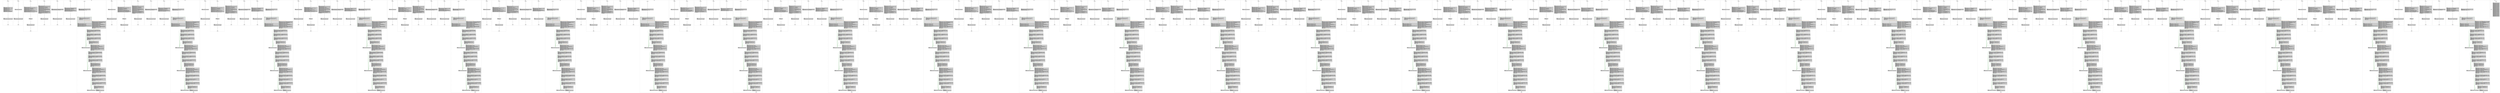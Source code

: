 digraph "a-20040709-2.c.015t.cfg" {
overlap=false;
subgraph "cluster_myrnd" {
	style="dashed";
	color="black";
	label="myrnd ()";
	fn_0_basic_block_0 [shape=Mdiamond,style=filled,fillcolor=white,label="ENTRY"];

	fn_0_basic_block_1 [shape=Mdiamond,style=filled,fillcolor=white,label="EXIT"];

	fn_0_basic_block_2 [shape=record,style=filled,fillcolor=lightgrey,label="{\<bb\ 2\>:\l\
|[valid_files/20040709-2.c:11:5]\ s.0_1\ =\ s;\l\
|[valid_files/20040709-2.c:11:5]\ _2\ =\ s.0_1\ *\ 1103515245;\l\
|[valid_files/20040709-2.c:11:5]\ s\ =\ _2;\l\
|[valid_files/20040709-2.c:12:5]\ s.1_3\ =\ s;\l\
|[valid_files/20040709-2.c:12:5]\ _4\ =\ s.1_3\ +\ 12345;\l\
|[valid_files/20040709-2.c:12:5]\ s\ =\ _4;\l\
|[valid_files/20040709-2.c:13:13]\ s.2_5\ =\ s;\l\
|[valid_files/20040709-2.c:13:13]\ _6\ =\ s.2_5\ /\ 65536;\l\
|[valid_files/20040709-2.c:13:22]\ D.3768\ =\ _6\ &\ 2047;\l\
}"];

	fn_0_basic_block_3 [shape=record,style=filled,fillcolor=lightgrey,label="{\<bb\ 3\>:\l\
|\<L0\>:\l\
|[valid_files/20040709-2.c:13:22\ discrim\ 1]\ return\ D.3768;\l\
}"];

	fn_0_basic_block_0:s -> fn_0_basic_block_2:n [style="solid,bold",color=black,weight=100,constraint=true];
	fn_0_basic_block_2:s -> fn_0_basic_block_3:n [style="solid,bold",color=black,weight=100,constraint=true];
	fn_0_basic_block_3:s -> fn_0_basic_block_1:n [style="solid,bold",color=black,weight=10,constraint=true];
	fn_0_basic_block_0:s -> fn_0_basic_block_1:n [style="invis",constraint=true];
}
subgraph "cluster_retmeA" {
	style="dashed";
	color="black";
	label="retmeA ()";
	fn_1_basic_block_0 [shape=Mdiamond,style=filled,fillcolor=white,label="ENTRY"];

	fn_1_basic_block_1 [shape=Mdiamond,style=filled,fillcolor=white,label="EXIT"];

	fn_1_basic_block_2 [shape=record,style=filled,fillcolor=lightgrey,label="{\<bb\ 2\>:\l\
|[valid_files/20040709-2.c:92:63]\ D.3770\ =\ x;\l\
}"];

	fn_1_basic_block_3 [shape=record,style=filled,fillcolor=lightgrey,label="{\<bb\ 3\>:\l\
|\<L0\>:\l\
|[valid_files/20040709-2.c:92:63\ discrim\ 1]\ return\ D.3770;\l\
}"];

	fn_1_basic_block_0:s -> fn_1_basic_block_2:n [style="solid,bold",color=black,weight=100,constraint=true];
	fn_1_basic_block_2:s -> fn_1_basic_block_3:n [style="solid,bold",color=black,weight=100,constraint=true];
	fn_1_basic_block_3:s -> fn_1_basic_block_1:n [style="solid,bold",color=black,weight=10,constraint=true];
	fn_1_basic_block_0:s -> fn_1_basic_block_1:n [style="invis",constraint=true];
}
subgraph "cluster_fn1A" {
	style="dashed";
	color="black";
	label="fn1A ()";
	fn_2_basic_block_0 [shape=Mdiamond,style=filled,fillcolor=white,label="ENTRY"];

	fn_2_basic_block_1 [shape=Mdiamond,style=filled,fillcolor=white,label="EXIT"];

	fn_2_basic_block_2 [shape=record,style=filled,fillcolor=lightgrey,label="{\<bb\ 2\>:\l\
|[valid_files/20040709-2.c:92:63]\ y\ =\ sA;\l\
|[valid_files/20040709-2.c:92:63]\ _1\ =\ [valid_files/20040709-2.c:92:63]\ y.k;\l\
|[valid_files/20040709-2.c:92:63]\ _2\ =\ (short\ unsigned\ int)\ _1;\l\
|[valid_files/20040709-2.c:92:63]\ _3\ =\ (short\ unsigned\ int)\ x;\l\
|[valid_files/20040709-2.c:92:63]\ _4\ =\ _2\ +\ _3;\l\
|[valid_files/20040709-2.c:92:63]\ _5\ =\ (\<unnamed-unsigned:11\>)\ _4;\l\
|[valid_files/20040709-2.c:92:63]\ [valid_files/20040709-2.c:92:63]\ y.k\ =\ _5;\l\
|[valid_files/20040709-2.c:92:63]\ y\ =\ retmeA\ (y);\l\
|[valid_files/20040709-2.c:92:63\ discrim\ 1]\ _6\ =\ [valid_files/20040709-2.c:92:63]\ y.k;\l\
|[valid_files/20040709-2.c:92:63\ discrim\ 1]\ D.3772\ =\ (unsigned\ int)\ _6;\l\
}"];

	fn_2_basic_block_3 [shape=record,style=filled,fillcolor=lightgrey,label="{\<bb\ 3\>:\l\
|y\ =\ \{CLOBBER(eos)\};\l\
}"];

	fn_2_basic_block_4 [shape=record,style=filled,fillcolor=lightgrey,label="{\<bb\ 4\>:\l\
|\<L1\>:\l\
|[valid_files/20040709-2.c:92:63]\ return\ D.3772;\l\
}"];

	fn_2_basic_block_0:s -> fn_2_basic_block_2:n [style="solid,bold",color=black,weight=100,constraint=true];
	fn_2_basic_block_2:s -> fn_2_basic_block_3:n [style="solid,bold",color=black,weight=100,constraint=true];
	fn_2_basic_block_3:s -> fn_2_basic_block_4:n [style="solid,bold",color=black,weight=100,constraint=true];
	fn_2_basic_block_4:s -> fn_2_basic_block_1:n [style="solid,bold",color=black,weight=10,constraint=true];
	fn_2_basic_block_0:s -> fn_2_basic_block_1:n [style="invis",constraint=true];
}
subgraph "cluster_fn2A" {
	style="dashed";
	color="black";
	label="fn2A ()";
	fn_3_basic_block_0 [shape=Mdiamond,style=filled,fillcolor=white,label="ENTRY"];

	fn_3_basic_block_1 [shape=Mdiamond,style=filled,fillcolor=white,label="EXIT"];

	fn_3_basic_block_2 [shape=record,style=filled,fillcolor=lightgrey,label="{\<bb\ 2\>:\l\
|[valid_files/20040709-2.c:92:63]\ y\ =\ sA;\l\
|[valid_files/20040709-2.c:92:63]\ _1\ =\ [valid_files/20040709-2.c:92:63]\ y.k;\l\
|[valid_files/20040709-2.c:92:63]\ _2\ =\ (short\ unsigned\ int)\ _1;\l\
|[valid_files/20040709-2.c:92:63]\ _3\ =\ (short\ unsigned\ int)\ x;\l\
|[valid_files/20040709-2.c:92:63]\ _4\ =\ _2\ +\ _3;\l\
|[valid_files/20040709-2.c:92:63]\ _5\ =\ (\<unnamed-unsigned:11\>)\ _4;\l\
|[valid_files/20040709-2.c:92:63]\ [valid_files/20040709-2.c:92:63]\ y.k\ =\ _5;\l\
|[valid_files/20040709-2.c:92:63]\ _6\ =\ [valid_files/20040709-2.c:92:63]\ y.k;\l\
|[valid_files/20040709-2.c:92:63]\ _7\ =\ (int)\ _6;\l\
|[valid_files/20040709-2.c:92:63]\ _8\ =\ _7\ %\ 15;\l\
|[valid_files/20040709-2.c:92:63]\ _9\ =\ (\<unnamed-unsigned:11\>)\ _8;\l\
|[valid_files/20040709-2.c:92:63]\ [valid_files/20040709-2.c:92:63]\ y.k\ =\ _9;\l\
|[valid_files/20040709-2.c:92:63]\ _10\ =\ [valid_files/20040709-2.c:92:63]\ y.k;\l\
|[valid_files/20040709-2.c:92:63]\ D.3775\ =\ (unsigned\ int)\ _10;\l\
|y\ =\ \{CLOBBER(eos)\};\l\
}"];

	fn_3_basic_block_3 [shape=record,style=filled,fillcolor=lightgrey,label="{\<bb\ 3\>:\l\
|\<L1\>:\l\
|[valid_files/20040709-2.c:92:63]\ return\ D.3775;\l\
}"];

	fn_3_basic_block_0:s -> fn_3_basic_block_2:n [style="solid,bold",color=black,weight=100,constraint=true];
	fn_3_basic_block_2:s -> fn_3_basic_block_3:n [style="solid,bold",color=black,weight=100,constraint=true];
	fn_3_basic_block_3:s -> fn_3_basic_block_1:n [style="solid,bold",color=black,weight=10,constraint=true];
	fn_3_basic_block_0:s -> fn_3_basic_block_1:n [style="invis",constraint=true];
}
subgraph "cluster_retitA" {
	style="dashed";
	color="black";
	label="retitA ()";
	fn_4_basic_block_0 [shape=Mdiamond,style=filled,fillcolor=white,label="ENTRY"];

	fn_4_basic_block_1 [shape=Mdiamond,style=filled,fillcolor=white,label="EXIT"];

	fn_4_basic_block_2 [shape=record,style=filled,fillcolor=lightgrey,label="{\<bb\ 2\>:\l\
|[valid_files/20040709-2.c:92:63]\ _1\ =\ [valid_files/20040709-2.c:92:63]\ sA.k;\l\
|[valid_files/20040709-2.c:92:63]\ D.3778\ =\ (unsigned\ int)\ _1;\l\
}"];

	fn_4_basic_block_3 [shape=record,style=filled,fillcolor=lightgrey,label="{\<bb\ 3\>:\l\
|\<L0\>:\l\
|[valid_files/20040709-2.c:92:63\ discrim\ 1]\ return\ D.3778;\l\
}"];

	fn_4_basic_block_0:s -> fn_4_basic_block_2:n [style="solid,bold",color=black,weight=100,constraint=true];
	fn_4_basic_block_2:s -> fn_4_basic_block_3:n [style="solid,bold",color=black,weight=100,constraint=true];
	fn_4_basic_block_3:s -> fn_4_basic_block_1:n [style="solid,bold",color=black,weight=10,constraint=true];
	fn_4_basic_block_0:s -> fn_4_basic_block_1:n [style="invis",constraint=true];
}
subgraph "cluster_fn3A" {
	style="dashed";
	color="black";
	label="fn3A ()";
	fn_5_basic_block_0 [shape=Mdiamond,style=filled,fillcolor=white,label="ENTRY"];

	fn_5_basic_block_1 [shape=Mdiamond,style=filled,fillcolor=white,label="EXIT"];

	fn_5_basic_block_2 [shape=record,style=filled,fillcolor=lightgrey,label="{\<bb\ 2\>:\l\
|[valid_files/20040709-2.c:92:63]\ _1\ =\ [valid_files/20040709-2.c:92:63]\ sA.k;\l\
|[valid_files/20040709-2.c:92:63]\ _2\ =\ (short\ unsigned\ int)\ _1;\l\
|[valid_files/20040709-2.c:92:63]\ _3\ =\ (short\ unsigned\ int)\ x;\l\
|[valid_files/20040709-2.c:92:63]\ _4\ =\ _2\ +\ _3;\l\
|[valid_files/20040709-2.c:92:63]\ _5\ =\ (\<unnamed-unsigned:11\>)\ _4;\l\
|[valid_files/20040709-2.c:92:63]\ [valid_files/20040709-2.c:92:63]\ sA.k\ =\ _5;\l\
|[valid_files/20040709-2.c:92:63]\ D.3780\ =\ retitA\ ();\l\
}"];

	fn_5_basic_block_3 [shape=record,style=filled,fillcolor=lightgrey,label="{\<bb\ 3\>:\l\
|\<L0\>:\l\
|[valid_files/20040709-2.c:92:63\ discrim\ 1]\ return\ D.3780;\l\
}"];

	fn_5_basic_block_0:s -> fn_5_basic_block_2:n [style="solid,bold",color=black,weight=100,constraint=true];
	fn_5_basic_block_2:s -> fn_5_basic_block_3:n [style="solid,bold",color=black,weight=100,constraint=true];
	fn_5_basic_block_3:s -> fn_5_basic_block_1:n [style="solid,bold",color=black,weight=10,constraint=true];
	fn_5_basic_block_0:s -> fn_5_basic_block_1:n [style="invis",constraint=true];
}
subgraph "cluster_testA" {
	style="dashed";
	color="black";
	label="testA ()";
	subgraph cluster_6_1 {
	style="filled";
	color="darkgreen";
	fillcolor="grey88";
	label="loop 1";
	labeljust=l;
	penwidth=2;
	fn_6_basic_block_4 [shape=record,style=filled,fillcolor=lightgrey,label="{\<bb\ 4\>:\l\
|[valid_files/20040709-2.c:92:63\ discrim\ 2]\ i.4_4\ =\ (unsigned\ int)\ i;\l\
|[valid_files/20040709-2.c:92:63\ discrim\ 2]\ if\ (i.4_4\ \<=\ 1)\l\
\ \ goto\ \<bb\ 3\>;\ [INV]\l\
else\l\
\ \ goto\ \<bb\ 5\>;\ [INV]\l\
}"];

	fn_6_basic_block_3 [shape=record,style=filled,fillcolor=lightgrey,label="{\<bb\ 3\>:\l\
|[valid_files/20040709-2.c:92:63\ discrim\ 3]\ _1\ =\ myrnd\ ();\l\
|[valid_files/20040709-2.c:92:63\ discrim\ 3]\ p.3_2\ =\ p;\l\
|[valid_files/20040709-2.c:92:63\ discrim\ 3]\ p\ =\ p.3_2\ +\ 1;\l\
|[valid_files/20040709-2.c:92:63\ discrim\ 3]\ _3\ =\ (char)\ _1;\l\
|[valid_files/20040709-2.c:92:63\ discrim\ 3]\ [valid_files/20040709-2.c:92:63]\ *p.3_2\ =\ _3;\l\
|[valid_files/20040709-2.c:92:63\ discrim\ 3]\ i\ =\ i\ +\ 1;\l\
}"];

	}
	fn_6_basic_block_0 [shape=Mdiamond,style=filled,fillcolor=white,label="ENTRY"];

	fn_6_basic_block_1 [shape=Mdiamond,style=filled,fillcolor=white,label="EXIT"];

	fn_6_basic_block_2 [shape=record,style=filled,fillcolor=lightgrey,label="{\<bb\ 2\>:\l\
|[valid_files/20040709-2.c:92:63]\ p\ =\ [valid_files/20040709-2.c:92:63]\ &sA;\l\
|[valid_files/20040709-2.c:92:63]\ i\ =\ 0;\l\
[valid_files/20040709-2.c:92:63]\ goto\ \<bb\ 4\>;\ [INV]\l\
}"];

	fn_6_basic_block_5 [shape=record,style=filled,fillcolor=lightgrey,label="{\<bb\ 5\>:\l\
|[valid_files/20040709-2.c:92:63\ discrim\ 7]\ [valid_files/20040709-2.c:92:63]\ sA.k\ =\ 2047;\l\
|[valid_files/20040709-2.c:92:63\ discrim\ 7]\ _5\ =\ [valid_files/20040709-2.c:92:63]\ sA.k;\l\
|[valid_files/20040709-2.c:92:63\ discrim\ 7]\ mask\ =\ (unsigned\ int)\ _5;\l\
|[valid_files/20040709-2.c:92:63\ discrim\ 7]\ v\ =\ myrnd\ ();\l\
|[valid_files/20040709-2.c:92:63\ discrim\ 1]\ a\ =\ myrnd\ ();\l\
|[valid_files/20040709-2.c:92:63\ discrim\ 2]\ _6\ =\ (\<unnamed-unsigned:11\>)\ v;\l\
|[valid_files/20040709-2.c:92:63\ discrim\ 2]\ [valid_files/20040709-2.c:92:63]\ sA.k\ =\ _6;\l\
|[valid_files/20040709-2.c:92:63\ discrim\ 2]\ x\ =\ sA;\l\
|[valid_files/20040709-2.c:92:63\ discrim\ 2]\ r\ =\ fn1A\ (a);\l\
|[valid_files/20040709-2.c:92:63\ discrim\ 3]\ _7\ =\ [valid_files/20040709-2.c:92:63]\ x.i;\l\
|[valid_files/20040709-2.c:92:63\ discrim\ 3]\ _8\ =\ [valid_files/20040709-2.c:92:63]\ sA.i;\l\
|[valid_files/20040709-2.c:92:63\ discrim\ 3]\ if\ (_7\ !=\ _8)\l\
\ \ goto\ \<bb\ 10\>;\ [INV]\l\
else\l\
\ \ goto\ \<bb\ 6\>;\ [INV]\l\
}"];

	fn_6_basic_block_6 [shape=record,style=filled,fillcolor=lightgrey,label="{\<bb\ 6\>:\l\
|[valid_files/20040709-2.c:92:63\ discrim\ 9]\ _9\ =\ [valid_files/20040709-2.c:92:63]\ x.j;\l\
|[valid_files/20040709-2.c:92:63\ discrim\ 9]\ _10\ =\ [valid_files/20040709-2.c:92:63]\ sA.j;\l\
|[valid_files/20040709-2.c:92:63\ discrim\ 9]\ if\ (_9\ !=\ _10)\l\
\ \ goto\ \<bb\ 10\>;\ [INV]\l\
else\l\
\ \ goto\ \<bb\ 7\>;\ [INV]\l\
}"];

	fn_6_basic_block_7 [shape=record,style=filled,fillcolor=lightgrey,label="{\<bb\ 7\>:\l\
|[valid_files/20040709-2.c:92:63\ discrim\ 11]\ _11\ =\ [valid_files/20040709-2.c:92:63]\ x.k;\l\
|[valid_files/20040709-2.c:92:63\ discrim\ 11]\ _12\ =\ [valid_files/20040709-2.c:92:63]\ sA.k;\l\
|[valid_files/20040709-2.c:92:63\ discrim\ 11]\ if\ (_11\ !=\ _12)\l\
\ \ goto\ \<bb\ 10\>;\ [INV]\l\
else\l\
\ \ goto\ \<bb\ 8\>;\ [INV]\l\
}"];

	fn_6_basic_block_8 [shape=record,style=filled,fillcolor=lightgrey,label="{\<bb\ 8\>:\l\
|[valid_files/20040709-2.c:92:63\ discrim\ 13]\ _13\ =\ [valid_files/20040709-2.c:92:63]\ x.l;\l\
|[valid_files/20040709-2.c:92:63\ discrim\ 13]\ _14\ =\ [valid_files/20040709-2.c:92:63]\ sA.l;\l\
|[valid_files/20040709-2.c:92:63\ discrim\ 13]\ if\ (_13\ !=\ _14)\l\
\ \ goto\ \<bb\ 10\>;\ [INV]\l\
else\l\
\ \ goto\ \<bb\ 9\>;\ [INV]\l\
}"];

	fn_6_basic_block_9 [shape=record,style=filled,fillcolor=lightgrey,label="{\<bb\ 9\>:\l\
|[valid_files/20040709-2.c:92:63\ discrim\ 15]\ _15\ =\ v\ +\ a;\l\
|[valid_files/20040709-2.c:92:63\ discrim\ 15]\ _16\ =\ mask\ &\ _15;\l\
|[valid_files/20040709-2.c:92:63\ discrim\ 15]\ if\ (r\ !=\ _16)\l\
\ \ goto\ \<bb\ 10\>;\ [INV]\l\
else\l\
\ \ goto\ \<bb\ 11\>;\ [INV]\l\
}"];

	fn_6_basic_block_10 [shape=record,style=filled,fillcolor=lightgrey,label="{\<bb\ 10\>:\l\
|[valid_files/20040709-2.c:92:63\ discrim\ 16]\ abort\ ();\l\
}"];

	fn_6_basic_block_11 [shape=record,style=filled,fillcolor=lightgrey,label="{\<bb\ 11\>:\l\
|[valid_files/20040709-2.c:92:63\ discrim\ 17]\ v\ =\ myrnd\ ();\l\
|[valid_files/20040709-2.c:92:63\ discrim\ 1]\ a\ =\ myrnd\ ();\l\
|[valid_files/20040709-2.c:92:63\ discrim\ 2]\ _17\ =\ (\<unnamed-unsigned:11\>)\ v;\l\
|[valid_files/20040709-2.c:92:63\ discrim\ 2]\ [valid_files/20040709-2.c:92:63]\ sA.k\ =\ _17;\l\
|[valid_files/20040709-2.c:92:63\ discrim\ 2]\ x\ =\ sA;\l\
|[valid_files/20040709-2.c:92:63\ discrim\ 2]\ r\ =\ fn2A\ (a);\l\
|[valid_files/20040709-2.c:92:63\ discrim\ 3]\ _18\ =\ [valid_files/20040709-2.c:92:63]\ x.i;\l\
|[valid_files/20040709-2.c:92:63\ discrim\ 3]\ _19\ =\ [valid_files/20040709-2.c:92:63]\ sA.i;\l\
|[valid_files/20040709-2.c:92:63\ discrim\ 3]\ if\ (_18\ !=\ _19)\l\
\ \ goto\ \<bb\ 16\>;\ [INV]\l\
else\l\
\ \ goto\ \<bb\ 12\>;\ [INV]\l\
}"];

	fn_6_basic_block_12 [shape=record,style=filled,fillcolor=lightgrey,label="{\<bb\ 12\>:\l\
|[valid_files/20040709-2.c:92:63\ discrim\ 19]\ _20\ =\ [valid_files/20040709-2.c:92:63]\ x.j;\l\
|[valid_files/20040709-2.c:92:63\ discrim\ 19]\ _21\ =\ [valid_files/20040709-2.c:92:63]\ sA.j;\l\
|[valid_files/20040709-2.c:92:63\ discrim\ 19]\ if\ (_20\ !=\ _21)\l\
\ \ goto\ \<bb\ 16\>;\ [INV]\l\
else\l\
\ \ goto\ \<bb\ 13\>;\ [INV]\l\
}"];

	fn_6_basic_block_13 [shape=record,style=filled,fillcolor=lightgrey,label="{\<bb\ 13\>:\l\
|[valid_files/20040709-2.c:92:63\ discrim\ 21]\ _22\ =\ [valid_files/20040709-2.c:92:63]\ x.k;\l\
|[valid_files/20040709-2.c:92:63\ discrim\ 21]\ _23\ =\ [valid_files/20040709-2.c:92:63]\ sA.k;\l\
|[valid_files/20040709-2.c:92:63\ discrim\ 21]\ if\ (_22\ !=\ _23)\l\
\ \ goto\ \<bb\ 16\>;\ [INV]\l\
else\l\
\ \ goto\ \<bb\ 14\>;\ [INV]\l\
}"];

	fn_6_basic_block_14 [shape=record,style=filled,fillcolor=lightgrey,label="{\<bb\ 14\>:\l\
|[valid_files/20040709-2.c:92:63\ discrim\ 23]\ _24\ =\ [valid_files/20040709-2.c:92:63]\ x.l;\l\
|[valid_files/20040709-2.c:92:63\ discrim\ 23]\ _25\ =\ [valid_files/20040709-2.c:92:63]\ sA.l;\l\
|[valid_files/20040709-2.c:92:63\ discrim\ 23]\ if\ (_24\ !=\ _25)\l\
\ \ goto\ \<bb\ 16\>;\ [INV]\l\
else\l\
\ \ goto\ \<bb\ 15\>;\ [INV]\l\
}"];

	fn_6_basic_block_15 [shape=record,style=filled,fillcolor=lightgrey,label="{\<bb\ 15\>:\l\
|[valid_files/20040709-2.c:92:63\ discrim\ 25]\ _26\ =\ v\ +\ a;\l\
|[valid_files/20040709-2.c:92:63\ discrim\ 25]\ _27\ =\ mask\ &\ _26;\l\
|[valid_files/20040709-2.c:92:63\ discrim\ 25]\ _28\ =\ _27\ %\ 15;\l\
|[valid_files/20040709-2.c:92:63\ discrim\ 25]\ _29\ =\ mask\ &\ _28;\l\
|[valid_files/20040709-2.c:92:63\ discrim\ 25]\ if\ (r\ !=\ _29)\l\
\ \ goto\ \<bb\ 16\>;\ [INV]\l\
else\l\
\ \ goto\ \<bb\ 17\>;\ [INV]\l\
}"];

	fn_6_basic_block_16 [shape=record,style=filled,fillcolor=lightgrey,label="{\<bb\ 16\>:\l\
|[valid_files/20040709-2.c:92:63\ discrim\ 26]\ abort\ ();\l\
}"];

	fn_6_basic_block_17 [shape=record,style=filled,fillcolor=lightgrey,label="{\<bb\ 17\>:\l\
|[valid_files/20040709-2.c:92:63\ discrim\ 27]\ v\ =\ myrnd\ ();\l\
|[valid_files/20040709-2.c:92:63\ discrim\ 1]\ a\ =\ myrnd\ ();\l\
|[valid_files/20040709-2.c:92:63\ discrim\ 2]\ _30\ =\ (\<unnamed-unsigned:11\>)\ v;\l\
|[valid_files/20040709-2.c:92:63\ discrim\ 2]\ [valid_files/20040709-2.c:92:63]\ sA.k\ =\ _30;\l\
|[valid_files/20040709-2.c:92:63\ discrim\ 2]\ x\ =\ sA;\l\
|[valid_files/20040709-2.c:92:63\ discrim\ 2]\ r\ =\ fn3A\ (a);\l\
|[valid_files/20040709-2.c:92:63\ discrim\ 3]\ _31\ =\ [valid_files/20040709-2.c:92:63]\ x.i;\l\
|[valid_files/20040709-2.c:92:63\ discrim\ 3]\ _32\ =\ [valid_files/20040709-2.c:92:63]\ sA.i;\l\
|[valid_files/20040709-2.c:92:63\ discrim\ 3]\ if\ (_31\ !=\ _32)\l\
\ \ goto\ \<bb\ 22\>;\ [INV]\l\
else\l\
\ \ goto\ \<bb\ 18\>;\ [INV]\l\
}"];

	fn_6_basic_block_18 [shape=record,style=filled,fillcolor=lightgrey,label="{\<bb\ 18\>:\l\
|[valid_files/20040709-2.c:92:63\ discrim\ 29]\ _33\ =\ [valid_files/20040709-2.c:92:63]\ x.j;\l\
|[valid_files/20040709-2.c:92:63\ discrim\ 29]\ _34\ =\ [valid_files/20040709-2.c:92:63]\ sA.j;\l\
|[valid_files/20040709-2.c:92:63\ discrim\ 29]\ if\ (_33\ !=\ _34)\l\
\ \ goto\ \<bb\ 22\>;\ [INV]\l\
else\l\
\ \ goto\ \<bb\ 19\>;\ [INV]\l\
}"];

	fn_6_basic_block_19 [shape=record,style=filled,fillcolor=lightgrey,label="{\<bb\ 19\>:\l\
|[valid_files/20040709-2.c:92:63\ discrim\ 31]\ _35\ =\ [valid_files/20040709-2.c:92:63]\ sA.k;\l\
|[valid_files/20040709-2.c:92:63\ discrim\ 31]\ _36\ =\ (unsigned\ int)\ _35;\l\
|[valid_files/20040709-2.c:92:63\ discrim\ 31]\ if\ (r\ !=\ _36)\l\
\ \ goto\ \<bb\ 22\>;\ [INV]\l\
else\l\
\ \ goto\ \<bb\ 20\>;\ [INV]\l\
}"];

	fn_6_basic_block_20 [shape=record,style=filled,fillcolor=lightgrey,label="{\<bb\ 20\>:\l\
|[valid_files/20040709-2.c:92:63\ discrim\ 33]\ _37\ =\ [valid_files/20040709-2.c:92:63]\ x.l;\l\
|[valid_files/20040709-2.c:92:63\ discrim\ 33]\ _38\ =\ [valid_files/20040709-2.c:92:63]\ sA.l;\l\
|[valid_files/20040709-2.c:92:63\ discrim\ 33]\ if\ (_37\ !=\ _38)\l\
\ \ goto\ \<bb\ 22\>;\ [INV]\l\
else\l\
\ \ goto\ \<bb\ 21\>;\ [INV]\l\
}"];

	fn_6_basic_block_21 [shape=record,style=filled,fillcolor=lightgrey,label="{\<bb\ 21\>:\l\
|[valid_files/20040709-2.c:92:63\ discrim\ 35]\ _39\ =\ v\ +\ a;\l\
|[valid_files/20040709-2.c:92:63\ discrim\ 35]\ _40\ =\ mask\ &\ _39;\l\
|[valid_files/20040709-2.c:92:63\ discrim\ 35]\ if\ (r\ !=\ _40)\l\
\ \ goto\ \<bb\ 22\>;\ [INV]\l\
else\l\
\ \ goto\ \<bb\ 23\>;\ [INV]\l\
}"];

	fn_6_basic_block_22 [shape=record,style=filled,fillcolor=lightgrey,label="{\<bb\ 22\>:\l\
|[valid_files/20040709-2.c:92:63\ discrim\ 36]\ abort\ ();\l\
}"];

	fn_6_basic_block_23 [shape=record,style=filled,fillcolor=lightgrey,label="{\<bb\ 23\>:\l\
|x\ =\ \{CLOBBER(eos)\};\l\
|[valid_files/20040709-2.c:92:63\ discrim\ 37]\ return;\l\
}"];

	fn_6_basic_block_0:s -> fn_6_basic_block_2:n [style="solid,bold",color=black,weight=100,constraint=true];
	fn_6_basic_block_2:s -> fn_6_basic_block_4:n [style="solid,bold",color=black,weight=100,constraint=true];
	fn_6_basic_block_3:s -> fn_6_basic_block_4:n [style="dotted,bold",color=blue,weight=10,constraint=false];
	fn_6_basic_block_4:s -> fn_6_basic_block_3:n [style="solid,bold",color=forestgreen,weight=10,constraint=true];
	fn_6_basic_block_4:s -> fn_6_basic_block_5:n [style="solid,bold",color=darkorange,weight=10,constraint=true];
	fn_6_basic_block_5:s -> fn_6_basic_block_10:n [style="solid,bold",color=forestgreen,weight=10,constraint=true];
	fn_6_basic_block_5:s -> fn_6_basic_block_6:n [style="solid,bold",color=darkorange,weight=10,constraint=true];
	fn_6_basic_block_6:s -> fn_6_basic_block_10:n [style="solid,bold",color=forestgreen,weight=10,constraint=true];
	fn_6_basic_block_6:s -> fn_6_basic_block_7:n [style="solid,bold",color=darkorange,weight=10,constraint=true];
	fn_6_basic_block_7:s -> fn_6_basic_block_10:n [style="solid,bold",color=forestgreen,weight=10,constraint=true];
	fn_6_basic_block_7:s -> fn_6_basic_block_8:n [style="solid,bold",color=darkorange,weight=10,constraint=true];
	fn_6_basic_block_8:s -> fn_6_basic_block_10:n [style="solid,bold",color=forestgreen,weight=10,constraint=true];
	fn_6_basic_block_8:s -> fn_6_basic_block_9:n [style="solid,bold",color=darkorange,weight=10,constraint=true];
	fn_6_basic_block_9:s -> fn_6_basic_block_10:n [style="solid,bold",color=forestgreen,weight=10,constraint=true];
	fn_6_basic_block_9:s -> fn_6_basic_block_11:n [style="solid,bold",color=darkorange,weight=10,constraint=true];
	fn_6_basic_block_11:s -> fn_6_basic_block_16:n [style="solid,bold",color=forestgreen,weight=10,constraint=true];
	fn_6_basic_block_11:s -> fn_6_basic_block_12:n [style="solid,bold",color=darkorange,weight=10,constraint=true];
	fn_6_basic_block_12:s -> fn_6_basic_block_16:n [style="solid,bold",color=forestgreen,weight=10,constraint=true];
	fn_6_basic_block_12:s -> fn_6_basic_block_13:n [style="solid,bold",color=darkorange,weight=10,constraint=true];
	fn_6_basic_block_13:s -> fn_6_basic_block_16:n [style="solid,bold",color=forestgreen,weight=10,constraint=true];
	fn_6_basic_block_13:s -> fn_6_basic_block_14:n [style="solid,bold",color=darkorange,weight=10,constraint=true];
	fn_6_basic_block_14:s -> fn_6_basic_block_16:n [style="solid,bold",color=forestgreen,weight=10,constraint=true];
	fn_6_basic_block_14:s -> fn_6_basic_block_15:n [style="solid,bold",color=darkorange,weight=10,constraint=true];
	fn_6_basic_block_15:s -> fn_6_basic_block_16:n [style="solid,bold",color=forestgreen,weight=10,constraint=true];
	fn_6_basic_block_15:s -> fn_6_basic_block_17:n [style="solid,bold",color=darkorange,weight=10,constraint=true];
	fn_6_basic_block_17:s -> fn_6_basic_block_22:n [style="solid,bold",color=forestgreen,weight=10,constraint=true];
	fn_6_basic_block_17:s -> fn_6_basic_block_18:n [style="solid,bold",color=darkorange,weight=10,constraint=true];
	fn_6_basic_block_18:s -> fn_6_basic_block_22:n [style="solid,bold",color=forestgreen,weight=10,constraint=true];
	fn_6_basic_block_18:s -> fn_6_basic_block_19:n [style="solid,bold",color=darkorange,weight=10,constraint=true];
	fn_6_basic_block_19:s -> fn_6_basic_block_22:n [style="solid,bold",color=forestgreen,weight=10,constraint=true];
	fn_6_basic_block_19:s -> fn_6_basic_block_20:n [style="solid,bold",color=darkorange,weight=10,constraint=true];
	fn_6_basic_block_20:s -> fn_6_basic_block_22:n [style="solid,bold",color=forestgreen,weight=10,constraint=true];
	fn_6_basic_block_20:s -> fn_6_basic_block_21:n [style="solid,bold",color=darkorange,weight=10,constraint=true];
	fn_6_basic_block_21:s -> fn_6_basic_block_22:n [style="solid,bold",color=forestgreen,weight=10,constraint=true];
	fn_6_basic_block_21:s -> fn_6_basic_block_23:n [style="solid,bold",color=darkorange,weight=10,constraint=true];
	fn_6_basic_block_23:s -> fn_6_basic_block_1:n [style="solid,bold",color=black,weight=10,constraint=true];
	fn_6_basic_block_0:s -> fn_6_basic_block_1:n [style="invis",constraint=true];
}
subgraph "cluster_retmeB" {
	style="dashed";
	color="black";
	label="retmeB ()";
	fn_7_basic_block_0 [shape=Mdiamond,style=filled,fillcolor=white,label="ENTRY"];

	fn_7_basic_block_1 [shape=Mdiamond,style=filled,fillcolor=white,label="EXIT"];

	fn_7_basic_block_2 [shape=record,style=filled,fillcolor=lightgrey,label="{\<bb\ 2\>:\l\
|[valid_files/20040709-2.c:93:72]\ \<retval\>\ =\ x;\l\
}"];

	fn_7_basic_block_3 [shape=record,style=filled,fillcolor=lightgrey,label="{\<bb\ 3\>:\l\
|\<L0\>:\l\
|[valid_files/20040709-2.c:93:72\ discrim\ 1]\ return\ \<retval\>;\l\
}"];

	fn_7_basic_block_0:s -> fn_7_basic_block_2:n [style="solid,bold",color=black,weight=100,constraint=true];
	fn_7_basic_block_2:s -> fn_7_basic_block_3:n [style="solid,bold",color=black,weight=100,constraint=true];
	fn_7_basic_block_3:s -> fn_7_basic_block_1:n [style="solid,bold",color=black,weight=10,constraint=true];
	fn_7_basic_block_0:s -> fn_7_basic_block_1:n [style="invis",constraint=true];
}
subgraph "cluster_fn1B" {
	style="dashed";
	color="black";
	label="fn1B ()";
	fn_8_basic_block_0 [shape=Mdiamond,style=filled,fillcolor=white,label="ENTRY"];

	fn_8_basic_block_1 [shape=Mdiamond,style=filled,fillcolor=white,label="EXIT"];

	fn_8_basic_block_2 [shape=record,style=filled,fillcolor=lightgrey,label="{\<bb\ 2\>:\l\
|[valid_files/20040709-2.c:93:72]\ y\ =\ sB;\l\
|[valid_files/20040709-2.c:93:72]\ _1\ =\ [valid_files/20040709-2.c:93:72]\ y.k;\l\
|[valid_files/20040709-2.c:93:72]\ _2\ =\ (short\ unsigned\ int)\ _1;\l\
|[valid_files/20040709-2.c:93:72]\ _3\ =\ (short\ unsigned\ int)\ x;\l\
|[valid_files/20040709-2.c:93:72]\ _4\ =\ _2\ +\ _3;\l\
|[valid_files/20040709-2.c:93:72]\ _5\ =\ (\<unnamed-unsigned:11\>)\ _4;\l\
|[valid_files/20040709-2.c:93:72]\ [valid_files/20040709-2.c:93:72]\ y.k\ =\ _5;\l\
|[valid_files/20040709-2.c:93:72]\ y\ =\ retmeB\ (y);\ [return\ slot\ optimization]\l\
|[valid_files/20040709-2.c:93:72\ discrim\ 1]\ _6\ =\ [valid_files/20040709-2.c:93:72]\ y.k;\l\
|[valid_files/20040709-2.c:93:72\ discrim\ 1]\ D.3804\ =\ (unsigned\ int)\ _6;\l\
}"];

	fn_8_basic_block_3 [shape=record,style=filled,fillcolor=lightgrey,label="{\<bb\ 3\>:\l\
|y\ =\ \{CLOBBER(eos)\};\l\
}"];

	fn_8_basic_block_4 [shape=record,style=filled,fillcolor=lightgrey,label="{\<bb\ 4\>:\l\
|\<L1\>:\l\
|[valid_files/20040709-2.c:93:72]\ return\ D.3804;\l\
}"];

	fn_8_basic_block_0:s -> fn_8_basic_block_2:n [style="solid,bold",color=black,weight=100,constraint=true];
	fn_8_basic_block_2:s -> fn_8_basic_block_3:n [style="solid,bold",color=black,weight=100,constraint=true];
	fn_8_basic_block_3:s -> fn_8_basic_block_4:n [style="solid,bold",color=black,weight=100,constraint=true];
	fn_8_basic_block_4:s -> fn_8_basic_block_1:n [style="solid,bold",color=black,weight=10,constraint=true];
	fn_8_basic_block_0:s -> fn_8_basic_block_1:n [style="invis",constraint=true];
}
subgraph "cluster_fn2B" {
	style="dashed";
	color="black";
	label="fn2B ()";
	fn_9_basic_block_0 [shape=Mdiamond,style=filled,fillcolor=white,label="ENTRY"];

	fn_9_basic_block_1 [shape=Mdiamond,style=filled,fillcolor=white,label="EXIT"];

	fn_9_basic_block_2 [shape=record,style=filled,fillcolor=lightgrey,label="{\<bb\ 2\>:\l\
|[valid_files/20040709-2.c:93:72]\ y\ =\ sB;\l\
|[valid_files/20040709-2.c:93:72]\ _1\ =\ [valid_files/20040709-2.c:93:72]\ y.k;\l\
|[valid_files/20040709-2.c:93:72]\ _2\ =\ (short\ unsigned\ int)\ _1;\l\
|[valid_files/20040709-2.c:93:72]\ _3\ =\ (short\ unsigned\ int)\ x;\l\
|[valid_files/20040709-2.c:93:72]\ _4\ =\ _2\ +\ _3;\l\
|[valid_files/20040709-2.c:93:72]\ _5\ =\ (\<unnamed-unsigned:11\>)\ _4;\l\
|[valid_files/20040709-2.c:93:72]\ [valid_files/20040709-2.c:93:72]\ y.k\ =\ _5;\l\
|[valid_files/20040709-2.c:93:72]\ _6\ =\ [valid_files/20040709-2.c:93:72]\ y.k;\l\
|[valid_files/20040709-2.c:93:72]\ _7\ =\ (int)\ _6;\l\
|[valid_files/20040709-2.c:93:72]\ _8\ =\ _7\ %\ 15;\l\
|[valid_files/20040709-2.c:93:72]\ _9\ =\ (\<unnamed-unsigned:11\>)\ _8;\l\
|[valid_files/20040709-2.c:93:72]\ [valid_files/20040709-2.c:93:72]\ y.k\ =\ _9;\l\
|[valid_files/20040709-2.c:93:72]\ _10\ =\ [valid_files/20040709-2.c:93:72]\ y.k;\l\
|[valid_files/20040709-2.c:93:72]\ D.3807\ =\ (unsigned\ int)\ _10;\l\
|y\ =\ \{CLOBBER(eos)\};\l\
}"];

	fn_9_basic_block_3 [shape=record,style=filled,fillcolor=lightgrey,label="{\<bb\ 3\>:\l\
|\<L1\>:\l\
|[valid_files/20040709-2.c:93:72]\ return\ D.3807;\l\
}"];

	fn_9_basic_block_0:s -> fn_9_basic_block_2:n [style="solid,bold",color=black,weight=100,constraint=true];
	fn_9_basic_block_2:s -> fn_9_basic_block_3:n [style="solid,bold",color=black,weight=100,constraint=true];
	fn_9_basic_block_3:s -> fn_9_basic_block_1:n [style="solid,bold",color=black,weight=10,constraint=true];
	fn_9_basic_block_0:s -> fn_9_basic_block_1:n [style="invis",constraint=true];
}
subgraph "cluster_retitB" {
	style="dashed";
	color="black";
	label="retitB ()";
	fn_10_basic_block_0 [shape=Mdiamond,style=filled,fillcolor=white,label="ENTRY"];

	fn_10_basic_block_1 [shape=Mdiamond,style=filled,fillcolor=white,label="EXIT"];

	fn_10_basic_block_2 [shape=record,style=filled,fillcolor=lightgrey,label="{\<bb\ 2\>:\l\
|[valid_files/20040709-2.c:93:72]\ _1\ =\ [valid_files/20040709-2.c:93:72]\ sB.k;\l\
|[valid_files/20040709-2.c:93:72]\ D.3810\ =\ (unsigned\ int)\ _1;\l\
}"];

	fn_10_basic_block_3 [shape=record,style=filled,fillcolor=lightgrey,label="{\<bb\ 3\>:\l\
|\<L0\>:\l\
|[valid_files/20040709-2.c:93:72\ discrim\ 1]\ return\ D.3810;\l\
}"];

	fn_10_basic_block_0:s -> fn_10_basic_block_2:n [style="solid,bold",color=black,weight=100,constraint=true];
	fn_10_basic_block_2:s -> fn_10_basic_block_3:n [style="solid,bold",color=black,weight=100,constraint=true];
	fn_10_basic_block_3:s -> fn_10_basic_block_1:n [style="solid,bold",color=black,weight=10,constraint=true];
	fn_10_basic_block_0:s -> fn_10_basic_block_1:n [style="invis",constraint=true];
}
subgraph "cluster_fn3B" {
	style="dashed";
	color="black";
	label="fn3B ()";
	fn_11_basic_block_0 [shape=Mdiamond,style=filled,fillcolor=white,label="ENTRY"];

	fn_11_basic_block_1 [shape=Mdiamond,style=filled,fillcolor=white,label="EXIT"];

	fn_11_basic_block_2 [shape=record,style=filled,fillcolor=lightgrey,label="{\<bb\ 2\>:\l\
|[valid_files/20040709-2.c:93:72]\ _1\ =\ [valid_files/20040709-2.c:93:72]\ sB.k;\l\
|[valid_files/20040709-2.c:93:72]\ _2\ =\ (short\ unsigned\ int)\ _1;\l\
|[valid_files/20040709-2.c:93:72]\ _3\ =\ (short\ unsigned\ int)\ x;\l\
|[valid_files/20040709-2.c:93:72]\ _4\ =\ _2\ +\ _3;\l\
|[valid_files/20040709-2.c:93:72]\ _5\ =\ (\<unnamed-unsigned:11\>)\ _4;\l\
|[valid_files/20040709-2.c:93:72]\ [valid_files/20040709-2.c:93:72]\ sB.k\ =\ _5;\l\
|[valid_files/20040709-2.c:93:72]\ D.3812\ =\ retitB\ ();\l\
}"];

	fn_11_basic_block_3 [shape=record,style=filled,fillcolor=lightgrey,label="{\<bb\ 3\>:\l\
|\<L0\>:\l\
|[valid_files/20040709-2.c:93:72\ discrim\ 1]\ return\ D.3812;\l\
}"];

	fn_11_basic_block_0:s -> fn_11_basic_block_2:n [style="solid,bold",color=black,weight=100,constraint=true];
	fn_11_basic_block_2:s -> fn_11_basic_block_3:n [style="solid,bold",color=black,weight=100,constraint=true];
	fn_11_basic_block_3:s -> fn_11_basic_block_1:n [style="solid,bold",color=black,weight=10,constraint=true];
	fn_11_basic_block_0:s -> fn_11_basic_block_1:n [style="invis",constraint=true];
}
subgraph "cluster_testB" {
	style="dashed";
	color="black";
	label="testB ()";
	subgraph cluster_12_1 {
	style="filled";
	color="darkgreen";
	fillcolor="grey88";
	label="loop 1";
	labeljust=l;
	penwidth=2;
	fn_12_basic_block_4 [shape=record,style=filled,fillcolor=lightgrey,label="{\<bb\ 4\>:\l\
|[valid_files/20040709-2.c:93:72\ discrim\ 2]\ i.6_4\ =\ (unsigned\ int)\ i;\l\
|[valid_files/20040709-2.c:93:72\ discrim\ 2]\ if\ (i.6_4\ \<=\ 5)\l\
\ \ goto\ \<bb\ 3\>;\ [INV]\l\
else\l\
\ \ goto\ \<bb\ 5\>;\ [INV]\l\
}"];

	fn_12_basic_block_3 [shape=record,style=filled,fillcolor=lightgrey,label="{\<bb\ 3\>:\l\
|[valid_files/20040709-2.c:93:72\ discrim\ 3]\ _1\ =\ myrnd\ ();\l\
|[valid_files/20040709-2.c:93:72\ discrim\ 3]\ p.5_2\ =\ p;\l\
|[valid_files/20040709-2.c:93:72\ discrim\ 3]\ p\ =\ p.5_2\ +\ 1;\l\
|[valid_files/20040709-2.c:93:72\ discrim\ 3]\ _3\ =\ (char)\ _1;\l\
|[valid_files/20040709-2.c:93:72\ discrim\ 3]\ [valid_files/20040709-2.c:93:72]\ *p.5_2\ =\ _3;\l\
|[valid_files/20040709-2.c:93:72\ discrim\ 3]\ i\ =\ i\ +\ 1;\l\
}"];

	}
	fn_12_basic_block_0 [shape=Mdiamond,style=filled,fillcolor=white,label="ENTRY"];

	fn_12_basic_block_1 [shape=Mdiamond,style=filled,fillcolor=white,label="EXIT"];

	fn_12_basic_block_2 [shape=record,style=filled,fillcolor=lightgrey,label="{\<bb\ 2\>:\l\
|[valid_files/20040709-2.c:93:72]\ p\ =\ [valid_files/20040709-2.c:93:72]\ &sB;\l\
|[valid_files/20040709-2.c:93:72]\ i\ =\ 0;\l\
[valid_files/20040709-2.c:93:72]\ goto\ \<bb\ 4\>;\ [INV]\l\
}"];

	fn_12_basic_block_5 [shape=record,style=filled,fillcolor=lightgrey,label="{\<bb\ 5\>:\l\
|[valid_files/20040709-2.c:93:72\ discrim\ 7]\ [valid_files/20040709-2.c:93:72]\ sB.k\ =\ 2047;\l\
|[valid_files/20040709-2.c:93:72\ discrim\ 7]\ _5\ =\ [valid_files/20040709-2.c:93:72]\ sB.k;\l\
|[valid_files/20040709-2.c:93:72\ discrim\ 7]\ mask\ =\ (unsigned\ int)\ _5;\l\
|[valid_files/20040709-2.c:93:72\ discrim\ 7]\ v\ =\ myrnd\ ();\l\
|[valid_files/20040709-2.c:93:72\ discrim\ 1]\ a\ =\ myrnd\ ();\l\
|[valid_files/20040709-2.c:93:72\ discrim\ 2]\ _6\ =\ (\<unnamed-unsigned:11\>)\ v;\l\
|[valid_files/20040709-2.c:93:72\ discrim\ 2]\ [valid_files/20040709-2.c:93:72]\ sB.k\ =\ _6;\l\
|[valid_files/20040709-2.c:93:72\ discrim\ 2]\ x\ =\ sB;\l\
|[valid_files/20040709-2.c:93:72\ discrim\ 2]\ r\ =\ fn1B\ (a);\l\
|[valid_files/20040709-2.c:93:72\ discrim\ 3]\ _7\ =\ [valid_files/20040709-2.c:93:72]\ x.i;\l\
|[valid_files/20040709-2.c:93:72\ discrim\ 3]\ _8\ =\ [valid_files/20040709-2.c:93:72]\ sB.i;\l\
|[valid_files/20040709-2.c:93:72\ discrim\ 3]\ if\ (_7\ !=\ _8)\l\
\ \ goto\ \<bb\ 10\>;\ [INV]\l\
else\l\
\ \ goto\ \<bb\ 6\>;\ [INV]\l\
}"];

	fn_12_basic_block_6 [shape=record,style=filled,fillcolor=lightgrey,label="{\<bb\ 6\>:\l\
|[valid_files/20040709-2.c:93:72\ discrim\ 9]\ _9\ =\ [valid_files/20040709-2.c:93:72]\ x.j;\l\
|[valid_files/20040709-2.c:93:72\ discrim\ 9]\ _10\ =\ [valid_files/20040709-2.c:93:72]\ sB.j;\l\
|[valid_files/20040709-2.c:93:72\ discrim\ 9]\ if\ (_9\ !=\ _10)\l\
\ \ goto\ \<bb\ 10\>;\ [INV]\l\
else\l\
\ \ goto\ \<bb\ 7\>;\ [INV]\l\
}"];

	fn_12_basic_block_7 [shape=record,style=filled,fillcolor=lightgrey,label="{\<bb\ 7\>:\l\
|[valid_files/20040709-2.c:93:72\ discrim\ 11]\ _11\ =\ [valid_files/20040709-2.c:93:72]\ x.k;\l\
|[valid_files/20040709-2.c:93:72\ discrim\ 11]\ _12\ =\ [valid_files/20040709-2.c:93:72]\ sB.k;\l\
|[valid_files/20040709-2.c:93:72\ discrim\ 11]\ if\ (_11\ !=\ _12)\l\
\ \ goto\ \<bb\ 10\>;\ [INV]\l\
else\l\
\ \ goto\ \<bb\ 8\>;\ [INV]\l\
}"];

	fn_12_basic_block_8 [shape=record,style=filled,fillcolor=lightgrey,label="{\<bb\ 8\>:\l\
|[valid_files/20040709-2.c:93:72\ discrim\ 13]\ _13\ =\ [valid_files/20040709-2.c:93:72]\ x.l;\l\
|[valid_files/20040709-2.c:93:72\ discrim\ 13]\ _14\ =\ [valid_files/20040709-2.c:93:72]\ sB.l;\l\
|[valid_files/20040709-2.c:93:72\ discrim\ 13]\ if\ (_13\ !=\ _14)\l\
\ \ goto\ \<bb\ 10\>;\ [INV]\l\
else\l\
\ \ goto\ \<bb\ 9\>;\ [INV]\l\
}"];

	fn_12_basic_block_9 [shape=record,style=filled,fillcolor=lightgrey,label="{\<bb\ 9\>:\l\
|[valid_files/20040709-2.c:93:72\ discrim\ 15]\ _15\ =\ v\ +\ a;\l\
|[valid_files/20040709-2.c:93:72\ discrim\ 15]\ _16\ =\ mask\ &\ _15;\l\
|[valid_files/20040709-2.c:93:72\ discrim\ 15]\ if\ (r\ !=\ _16)\l\
\ \ goto\ \<bb\ 10\>;\ [INV]\l\
else\l\
\ \ goto\ \<bb\ 11\>;\ [INV]\l\
}"];

	fn_12_basic_block_10 [shape=record,style=filled,fillcolor=lightgrey,label="{\<bb\ 10\>:\l\
|[valid_files/20040709-2.c:93:72\ discrim\ 16]\ abort\ ();\l\
}"];

	fn_12_basic_block_11 [shape=record,style=filled,fillcolor=lightgrey,label="{\<bb\ 11\>:\l\
|[valid_files/20040709-2.c:93:72\ discrim\ 17]\ v\ =\ myrnd\ ();\l\
|[valid_files/20040709-2.c:93:72\ discrim\ 1]\ a\ =\ myrnd\ ();\l\
|[valid_files/20040709-2.c:93:72\ discrim\ 2]\ _17\ =\ (\<unnamed-unsigned:11\>)\ v;\l\
|[valid_files/20040709-2.c:93:72\ discrim\ 2]\ [valid_files/20040709-2.c:93:72]\ sB.k\ =\ _17;\l\
|[valid_files/20040709-2.c:93:72\ discrim\ 2]\ x\ =\ sB;\l\
|[valid_files/20040709-2.c:93:72\ discrim\ 2]\ r\ =\ fn2B\ (a);\l\
|[valid_files/20040709-2.c:93:72\ discrim\ 3]\ _18\ =\ [valid_files/20040709-2.c:93:72]\ x.i;\l\
|[valid_files/20040709-2.c:93:72\ discrim\ 3]\ _19\ =\ [valid_files/20040709-2.c:93:72]\ sB.i;\l\
|[valid_files/20040709-2.c:93:72\ discrim\ 3]\ if\ (_18\ !=\ _19)\l\
\ \ goto\ \<bb\ 16\>;\ [INV]\l\
else\l\
\ \ goto\ \<bb\ 12\>;\ [INV]\l\
}"];

	fn_12_basic_block_12 [shape=record,style=filled,fillcolor=lightgrey,label="{\<bb\ 12\>:\l\
|[valid_files/20040709-2.c:93:72\ discrim\ 19]\ _20\ =\ [valid_files/20040709-2.c:93:72]\ x.j;\l\
|[valid_files/20040709-2.c:93:72\ discrim\ 19]\ _21\ =\ [valid_files/20040709-2.c:93:72]\ sB.j;\l\
|[valid_files/20040709-2.c:93:72\ discrim\ 19]\ if\ (_20\ !=\ _21)\l\
\ \ goto\ \<bb\ 16\>;\ [INV]\l\
else\l\
\ \ goto\ \<bb\ 13\>;\ [INV]\l\
}"];

	fn_12_basic_block_13 [shape=record,style=filled,fillcolor=lightgrey,label="{\<bb\ 13\>:\l\
|[valid_files/20040709-2.c:93:72\ discrim\ 21]\ _22\ =\ [valid_files/20040709-2.c:93:72]\ x.k;\l\
|[valid_files/20040709-2.c:93:72\ discrim\ 21]\ _23\ =\ [valid_files/20040709-2.c:93:72]\ sB.k;\l\
|[valid_files/20040709-2.c:93:72\ discrim\ 21]\ if\ (_22\ !=\ _23)\l\
\ \ goto\ \<bb\ 16\>;\ [INV]\l\
else\l\
\ \ goto\ \<bb\ 14\>;\ [INV]\l\
}"];

	fn_12_basic_block_14 [shape=record,style=filled,fillcolor=lightgrey,label="{\<bb\ 14\>:\l\
|[valid_files/20040709-2.c:93:72\ discrim\ 23]\ _24\ =\ [valid_files/20040709-2.c:93:72]\ x.l;\l\
|[valid_files/20040709-2.c:93:72\ discrim\ 23]\ _25\ =\ [valid_files/20040709-2.c:93:72]\ sB.l;\l\
|[valid_files/20040709-2.c:93:72\ discrim\ 23]\ if\ (_24\ !=\ _25)\l\
\ \ goto\ \<bb\ 16\>;\ [INV]\l\
else\l\
\ \ goto\ \<bb\ 15\>;\ [INV]\l\
}"];

	fn_12_basic_block_15 [shape=record,style=filled,fillcolor=lightgrey,label="{\<bb\ 15\>:\l\
|[valid_files/20040709-2.c:93:72\ discrim\ 25]\ _26\ =\ v\ +\ a;\l\
|[valid_files/20040709-2.c:93:72\ discrim\ 25]\ _27\ =\ mask\ &\ _26;\l\
|[valid_files/20040709-2.c:93:72\ discrim\ 25]\ _28\ =\ _27\ %\ 15;\l\
|[valid_files/20040709-2.c:93:72\ discrim\ 25]\ _29\ =\ mask\ &\ _28;\l\
|[valid_files/20040709-2.c:93:72\ discrim\ 25]\ if\ (r\ !=\ _29)\l\
\ \ goto\ \<bb\ 16\>;\ [INV]\l\
else\l\
\ \ goto\ \<bb\ 17\>;\ [INV]\l\
}"];

	fn_12_basic_block_16 [shape=record,style=filled,fillcolor=lightgrey,label="{\<bb\ 16\>:\l\
|[valid_files/20040709-2.c:93:72\ discrim\ 26]\ abort\ ();\l\
}"];

	fn_12_basic_block_17 [shape=record,style=filled,fillcolor=lightgrey,label="{\<bb\ 17\>:\l\
|[valid_files/20040709-2.c:93:72\ discrim\ 27]\ v\ =\ myrnd\ ();\l\
|[valid_files/20040709-2.c:93:72\ discrim\ 1]\ a\ =\ myrnd\ ();\l\
|[valid_files/20040709-2.c:93:72\ discrim\ 2]\ _30\ =\ (\<unnamed-unsigned:11\>)\ v;\l\
|[valid_files/20040709-2.c:93:72\ discrim\ 2]\ [valid_files/20040709-2.c:93:72]\ sB.k\ =\ _30;\l\
|[valid_files/20040709-2.c:93:72\ discrim\ 2]\ x\ =\ sB;\l\
|[valid_files/20040709-2.c:93:72\ discrim\ 2]\ r\ =\ fn3B\ (a);\l\
|[valid_files/20040709-2.c:93:72\ discrim\ 3]\ _31\ =\ [valid_files/20040709-2.c:93:72]\ x.i;\l\
|[valid_files/20040709-2.c:93:72\ discrim\ 3]\ _32\ =\ [valid_files/20040709-2.c:93:72]\ sB.i;\l\
|[valid_files/20040709-2.c:93:72\ discrim\ 3]\ if\ (_31\ !=\ _32)\l\
\ \ goto\ \<bb\ 22\>;\ [INV]\l\
else\l\
\ \ goto\ \<bb\ 18\>;\ [INV]\l\
}"];

	fn_12_basic_block_18 [shape=record,style=filled,fillcolor=lightgrey,label="{\<bb\ 18\>:\l\
|[valid_files/20040709-2.c:93:72\ discrim\ 29]\ _33\ =\ [valid_files/20040709-2.c:93:72]\ x.j;\l\
|[valid_files/20040709-2.c:93:72\ discrim\ 29]\ _34\ =\ [valid_files/20040709-2.c:93:72]\ sB.j;\l\
|[valid_files/20040709-2.c:93:72\ discrim\ 29]\ if\ (_33\ !=\ _34)\l\
\ \ goto\ \<bb\ 22\>;\ [INV]\l\
else\l\
\ \ goto\ \<bb\ 19\>;\ [INV]\l\
}"];

	fn_12_basic_block_19 [shape=record,style=filled,fillcolor=lightgrey,label="{\<bb\ 19\>:\l\
|[valid_files/20040709-2.c:93:72\ discrim\ 31]\ _35\ =\ [valid_files/20040709-2.c:93:72]\ sB.k;\l\
|[valid_files/20040709-2.c:93:72\ discrim\ 31]\ _36\ =\ (unsigned\ int)\ _35;\l\
|[valid_files/20040709-2.c:93:72\ discrim\ 31]\ if\ (r\ !=\ _36)\l\
\ \ goto\ \<bb\ 22\>;\ [INV]\l\
else\l\
\ \ goto\ \<bb\ 20\>;\ [INV]\l\
}"];

	fn_12_basic_block_20 [shape=record,style=filled,fillcolor=lightgrey,label="{\<bb\ 20\>:\l\
|[valid_files/20040709-2.c:93:72\ discrim\ 33]\ _37\ =\ [valid_files/20040709-2.c:93:72]\ x.l;\l\
|[valid_files/20040709-2.c:93:72\ discrim\ 33]\ _38\ =\ [valid_files/20040709-2.c:93:72]\ sB.l;\l\
|[valid_files/20040709-2.c:93:72\ discrim\ 33]\ if\ (_37\ !=\ _38)\l\
\ \ goto\ \<bb\ 22\>;\ [INV]\l\
else\l\
\ \ goto\ \<bb\ 21\>;\ [INV]\l\
}"];

	fn_12_basic_block_21 [shape=record,style=filled,fillcolor=lightgrey,label="{\<bb\ 21\>:\l\
|[valid_files/20040709-2.c:93:72\ discrim\ 35]\ _39\ =\ v\ +\ a;\l\
|[valid_files/20040709-2.c:93:72\ discrim\ 35]\ _40\ =\ mask\ &\ _39;\l\
|[valid_files/20040709-2.c:93:72\ discrim\ 35]\ if\ (r\ !=\ _40)\l\
\ \ goto\ \<bb\ 22\>;\ [INV]\l\
else\l\
\ \ goto\ \<bb\ 23\>;\ [INV]\l\
}"];

	fn_12_basic_block_22 [shape=record,style=filled,fillcolor=lightgrey,label="{\<bb\ 22\>:\l\
|[valid_files/20040709-2.c:93:72\ discrim\ 36]\ abort\ ();\l\
}"];

	fn_12_basic_block_23 [shape=record,style=filled,fillcolor=lightgrey,label="{\<bb\ 23\>:\l\
|x\ =\ \{CLOBBER(eos)\};\l\
|[valid_files/20040709-2.c:93:72\ discrim\ 37]\ return;\l\
}"];

	fn_12_basic_block_0:s -> fn_12_basic_block_2:n [style="solid,bold",color=black,weight=100,constraint=true];
	fn_12_basic_block_2:s -> fn_12_basic_block_4:n [style="solid,bold",color=black,weight=100,constraint=true];
	fn_12_basic_block_3:s -> fn_12_basic_block_4:n [style="dotted,bold",color=blue,weight=10,constraint=false];
	fn_12_basic_block_4:s -> fn_12_basic_block_3:n [style="solid,bold",color=forestgreen,weight=10,constraint=true];
	fn_12_basic_block_4:s -> fn_12_basic_block_5:n [style="solid,bold",color=darkorange,weight=10,constraint=true];
	fn_12_basic_block_5:s -> fn_12_basic_block_10:n [style="solid,bold",color=forestgreen,weight=10,constraint=true];
	fn_12_basic_block_5:s -> fn_12_basic_block_6:n [style="solid,bold",color=darkorange,weight=10,constraint=true];
	fn_12_basic_block_6:s -> fn_12_basic_block_10:n [style="solid,bold",color=forestgreen,weight=10,constraint=true];
	fn_12_basic_block_6:s -> fn_12_basic_block_7:n [style="solid,bold",color=darkorange,weight=10,constraint=true];
	fn_12_basic_block_7:s -> fn_12_basic_block_10:n [style="solid,bold",color=forestgreen,weight=10,constraint=true];
	fn_12_basic_block_7:s -> fn_12_basic_block_8:n [style="solid,bold",color=darkorange,weight=10,constraint=true];
	fn_12_basic_block_8:s -> fn_12_basic_block_10:n [style="solid,bold",color=forestgreen,weight=10,constraint=true];
	fn_12_basic_block_8:s -> fn_12_basic_block_9:n [style="solid,bold",color=darkorange,weight=10,constraint=true];
	fn_12_basic_block_9:s -> fn_12_basic_block_10:n [style="solid,bold",color=forestgreen,weight=10,constraint=true];
	fn_12_basic_block_9:s -> fn_12_basic_block_11:n [style="solid,bold",color=darkorange,weight=10,constraint=true];
	fn_12_basic_block_11:s -> fn_12_basic_block_16:n [style="solid,bold",color=forestgreen,weight=10,constraint=true];
	fn_12_basic_block_11:s -> fn_12_basic_block_12:n [style="solid,bold",color=darkorange,weight=10,constraint=true];
	fn_12_basic_block_12:s -> fn_12_basic_block_16:n [style="solid,bold",color=forestgreen,weight=10,constraint=true];
	fn_12_basic_block_12:s -> fn_12_basic_block_13:n [style="solid,bold",color=darkorange,weight=10,constraint=true];
	fn_12_basic_block_13:s -> fn_12_basic_block_16:n [style="solid,bold",color=forestgreen,weight=10,constraint=true];
	fn_12_basic_block_13:s -> fn_12_basic_block_14:n [style="solid,bold",color=darkorange,weight=10,constraint=true];
	fn_12_basic_block_14:s -> fn_12_basic_block_16:n [style="solid,bold",color=forestgreen,weight=10,constraint=true];
	fn_12_basic_block_14:s -> fn_12_basic_block_15:n [style="solid,bold",color=darkorange,weight=10,constraint=true];
	fn_12_basic_block_15:s -> fn_12_basic_block_16:n [style="solid,bold",color=forestgreen,weight=10,constraint=true];
	fn_12_basic_block_15:s -> fn_12_basic_block_17:n [style="solid,bold",color=darkorange,weight=10,constraint=true];
	fn_12_basic_block_17:s -> fn_12_basic_block_22:n [style="solid,bold",color=forestgreen,weight=10,constraint=true];
	fn_12_basic_block_17:s -> fn_12_basic_block_18:n [style="solid,bold",color=darkorange,weight=10,constraint=true];
	fn_12_basic_block_18:s -> fn_12_basic_block_22:n [style="solid,bold",color=forestgreen,weight=10,constraint=true];
	fn_12_basic_block_18:s -> fn_12_basic_block_19:n [style="solid,bold",color=darkorange,weight=10,constraint=true];
	fn_12_basic_block_19:s -> fn_12_basic_block_22:n [style="solid,bold",color=forestgreen,weight=10,constraint=true];
	fn_12_basic_block_19:s -> fn_12_basic_block_20:n [style="solid,bold",color=darkorange,weight=10,constraint=true];
	fn_12_basic_block_20:s -> fn_12_basic_block_22:n [style="solid,bold",color=forestgreen,weight=10,constraint=true];
	fn_12_basic_block_20:s -> fn_12_basic_block_21:n [style="solid,bold",color=darkorange,weight=10,constraint=true];
	fn_12_basic_block_21:s -> fn_12_basic_block_22:n [style="solid,bold",color=forestgreen,weight=10,constraint=true];
	fn_12_basic_block_21:s -> fn_12_basic_block_23:n [style="solid,bold",color=darkorange,weight=10,constraint=true];
	fn_12_basic_block_23:s -> fn_12_basic_block_1:n [style="solid,bold",color=black,weight=10,constraint=true];
	fn_12_basic_block_0:s -> fn_12_basic_block_1:n [style="invis",constraint=true];
}
subgraph "cluster_retmeC" {
	style="dashed";
	color="black";
	label="retmeC ()";
	fn_13_basic_block_0 [shape=Mdiamond,style=filled,fillcolor=white,label="ENTRY"];

	fn_13_basic_block_1 [shape=Mdiamond,style=filled,fillcolor=white,label="EXIT"];

	fn_13_basic_block_2 [shape=record,style=filled,fillcolor=lightgrey,label="{\<bb\ 2\>:\l\
|[valid_files/20040709-2.c:94:72]\ D.3834\ =\ x;\l\
}"];

	fn_13_basic_block_3 [shape=record,style=filled,fillcolor=lightgrey,label="{\<bb\ 3\>:\l\
|\<L0\>:\l\
|[valid_files/20040709-2.c:94:72\ discrim\ 1]\ return\ D.3834;\l\
}"];

	fn_13_basic_block_0:s -> fn_13_basic_block_2:n [style="solid,bold",color=black,weight=100,constraint=true];
	fn_13_basic_block_2:s -> fn_13_basic_block_3:n [style="solid,bold",color=black,weight=100,constraint=true];
	fn_13_basic_block_3:s -> fn_13_basic_block_1:n [style="solid,bold",color=black,weight=10,constraint=true];
	fn_13_basic_block_0:s -> fn_13_basic_block_1:n [style="invis",constraint=true];
}
subgraph "cluster_fn1C" {
	style="dashed";
	color="black";
	label="fn1C ()";
	fn_14_basic_block_0 [shape=Mdiamond,style=filled,fillcolor=white,label="ENTRY"];

	fn_14_basic_block_1 [shape=Mdiamond,style=filled,fillcolor=white,label="EXIT"];

	fn_14_basic_block_2 [shape=record,style=filled,fillcolor=lightgrey,label="{\<bb\ 2\>:\l\
|[valid_files/20040709-2.c:94:72]\ y\ =\ sC;\l\
|[valid_files/20040709-2.c:94:72]\ _1\ =\ [valid_files/20040709-2.c:94:72]\ y.k;\l\
|[valid_files/20040709-2.c:94:72]\ _2\ =\ (short\ unsigned\ int)\ _1;\l\
|[valid_files/20040709-2.c:94:72]\ _3\ =\ (short\ unsigned\ int)\ x;\l\
|[valid_files/20040709-2.c:94:72]\ _4\ =\ _2\ +\ _3;\l\
|[valid_files/20040709-2.c:94:72]\ _5\ =\ (\<unnamed-unsigned:11\>)\ _4;\l\
|[valid_files/20040709-2.c:94:72]\ [valid_files/20040709-2.c:94:72]\ y.k\ =\ _5;\l\
|[valid_files/20040709-2.c:94:72]\ y\ =\ retmeC\ (y);\l\
|[valid_files/20040709-2.c:94:72\ discrim\ 1]\ _6\ =\ [valid_files/20040709-2.c:94:72]\ y.k;\l\
|[valid_files/20040709-2.c:94:72\ discrim\ 1]\ D.3836\ =\ (unsigned\ int)\ _6;\l\
}"];

	fn_14_basic_block_3 [shape=record,style=filled,fillcolor=lightgrey,label="{\<bb\ 3\>:\l\
|y\ =\ \{CLOBBER(eos)\};\l\
}"];

	fn_14_basic_block_4 [shape=record,style=filled,fillcolor=lightgrey,label="{\<bb\ 4\>:\l\
|\<L1\>:\l\
|[valid_files/20040709-2.c:94:72]\ return\ D.3836;\l\
}"];

	fn_14_basic_block_0:s -> fn_14_basic_block_2:n [style="solid,bold",color=black,weight=100,constraint=true];
	fn_14_basic_block_2:s -> fn_14_basic_block_3:n [style="solid,bold",color=black,weight=100,constraint=true];
	fn_14_basic_block_3:s -> fn_14_basic_block_4:n [style="solid,bold",color=black,weight=100,constraint=true];
	fn_14_basic_block_4:s -> fn_14_basic_block_1:n [style="solid,bold",color=black,weight=10,constraint=true];
	fn_14_basic_block_0:s -> fn_14_basic_block_1:n [style="invis",constraint=true];
}
subgraph "cluster_fn2C" {
	style="dashed";
	color="black";
	label="fn2C ()";
	fn_15_basic_block_0 [shape=Mdiamond,style=filled,fillcolor=white,label="ENTRY"];

	fn_15_basic_block_1 [shape=Mdiamond,style=filled,fillcolor=white,label="EXIT"];

	fn_15_basic_block_2 [shape=record,style=filled,fillcolor=lightgrey,label="{\<bb\ 2\>:\l\
|[valid_files/20040709-2.c:94:72]\ y\ =\ sC;\l\
|[valid_files/20040709-2.c:94:72]\ _1\ =\ [valid_files/20040709-2.c:94:72]\ y.k;\l\
|[valid_files/20040709-2.c:94:72]\ _2\ =\ (short\ unsigned\ int)\ _1;\l\
|[valid_files/20040709-2.c:94:72]\ _3\ =\ (short\ unsigned\ int)\ x;\l\
|[valid_files/20040709-2.c:94:72]\ _4\ =\ _2\ +\ _3;\l\
|[valid_files/20040709-2.c:94:72]\ _5\ =\ (\<unnamed-unsigned:11\>)\ _4;\l\
|[valid_files/20040709-2.c:94:72]\ [valid_files/20040709-2.c:94:72]\ y.k\ =\ _5;\l\
|[valid_files/20040709-2.c:94:72]\ _6\ =\ [valid_files/20040709-2.c:94:72]\ y.k;\l\
|[valid_files/20040709-2.c:94:72]\ _7\ =\ (int)\ _6;\l\
|[valid_files/20040709-2.c:94:72]\ _8\ =\ _7\ %\ 15;\l\
|[valid_files/20040709-2.c:94:72]\ _9\ =\ (\<unnamed-unsigned:11\>)\ _8;\l\
|[valid_files/20040709-2.c:94:72]\ [valid_files/20040709-2.c:94:72]\ y.k\ =\ _9;\l\
|[valid_files/20040709-2.c:94:72]\ _10\ =\ [valid_files/20040709-2.c:94:72]\ y.k;\l\
|[valid_files/20040709-2.c:94:72]\ D.3839\ =\ (unsigned\ int)\ _10;\l\
|y\ =\ \{CLOBBER(eos)\};\l\
}"];

	fn_15_basic_block_3 [shape=record,style=filled,fillcolor=lightgrey,label="{\<bb\ 3\>:\l\
|\<L1\>:\l\
|[valid_files/20040709-2.c:94:72]\ return\ D.3839;\l\
}"];

	fn_15_basic_block_0:s -> fn_15_basic_block_2:n [style="solid,bold",color=black,weight=100,constraint=true];
	fn_15_basic_block_2:s -> fn_15_basic_block_3:n [style="solid,bold",color=black,weight=100,constraint=true];
	fn_15_basic_block_3:s -> fn_15_basic_block_1:n [style="solid,bold",color=black,weight=10,constraint=true];
	fn_15_basic_block_0:s -> fn_15_basic_block_1:n [style="invis",constraint=true];
}
subgraph "cluster_retitC" {
	style="dashed";
	color="black";
	label="retitC ()";
	fn_16_basic_block_0 [shape=Mdiamond,style=filled,fillcolor=white,label="ENTRY"];

	fn_16_basic_block_1 [shape=Mdiamond,style=filled,fillcolor=white,label="EXIT"];

	fn_16_basic_block_2 [shape=record,style=filled,fillcolor=lightgrey,label="{\<bb\ 2\>:\l\
|[valid_files/20040709-2.c:94:72]\ _1\ =\ [valid_files/20040709-2.c:94:72]\ sC.k;\l\
|[valid_files/20040709-2.c:94:72]\ D.3842\ =\ (unsigned\ int)\ _1;\l\
}"];

	fn_16_basic_block_3 [shape=record,style=filled,fillcolor=lightgrey,label="{\<bb\ 3\>:\l\
|\<L0\>:\l\
|[valid_files/20040709-2.c:94:72\ discrim\ 1]\ return\ D.3842;\l\
}"];

	fn_16_basic_block_0:s -> fn_16_basic_block_2:n [style="solid,bold",color=black,weight=100,constraint=true];
	fn_16_basic_block_2:s -> fn_16_basic_block_3:n [style="solid,bold",color=black,weight=100,constraint=true];
	fn_16_basic_block_3:s -> fn_16_basic_block_1:n [style="solid,bold",color=black,weight=10,constraint=true];
	fn_16_basic_block_0:s -> fn_16_basic_block_1:n [style="invis",constraint=true];
}
subgraph "cluster_fn3C" {
	style="dashed";
	color="black";
	label="fn3C ()";
	fn_17_basic_block_0 [shape=Mdiamond,style=filled,fillcolor=white,label="ENTRY"];

	fn_17_basic_block_1 [shape=Mdiamond,style=filled,fillcolor=white,label="EXIT"];

	fn_17_basic_block_2 [shape=record,style=filled,fillcolor=lightgrey,label="{\<bb\ 2\>:\l\
|[valid_files/20040709-2.c:94:72]\ _1\ =\ [valid_files/20040709-2.c:94:72]\ sC.k;\l\
|[valid_files/20040709-2.c:94:72]\ _2\ =\ (short\ unsigned\ int)\ _1;\l\
|[valid_files/20040709-2.c:94:72]\ _3\ =\ (short\ unsigned\ int)\ x;\l\
|[valid_files/20040709-2.c:94:72]\ _4\ =\ _2\ +\ _3;\l\
|[valid_files/20040709-2.c:94:72]\ _5\ =\ (\<unnamed-unsigned:11\>)\ _4;\l\
|[valid_files/20040709-2.c:94:72]\ [valid_files/20040709-2.c:94:72]\ sC.k\ =\ _5;\l\
|[valid_files/20040709-2.c:94:72]\ D.3844\ =\ retitC\ ();\l\
}"];

	fn_17_basic_block_3 [shape=record,style=filled,fillcolor=lightgrey,label="{\<bb\ 3\>:\l\
|\<L0\>:\l\
|[valid_files/20040709-2.c:94:72\ discrim\ 1]\ return\ D.3844;\l\
}"];

	fn_17_basic_block_0:s -> fn_17_basic_block_2:n [style="solid,bold",color=black,weight=100,constraint=true];
	fn_17_basic_block_2:s -> fn_17_basic_block_3:n [style="solid,bold",color=black,weight=100,constraint=true];
	fn_17_basic_block_3:s -> fn_17_basic_block_1:n [style="solid,bold",color=black,weight=10,constraint=true];
	fn_17_basic_block_0:s -> fn_17_basic_block_1:n [style="invis",constraint=true];
}
subgraph "cluster_testC" {
	style="dashed";
	color="black";
	label="testC ()";
	subgraph cluster_18_1 {
	style="filled";
	color="darkgreen";
	fillcolor="grey88";
	label="loop 1";
	labeljust=l;
	penwidth=2;
	fn_18_basic_block_4 [shape=record,style=filled,fillcolor=lightgrey,label="{\<bb\ 4\>:\l\
|[valid_files/20040709-2.c:94:72\ discrim\ 2]\ i.8_4\ =\ (unsigned\ int)\ i;\l\
|[valid_files/20040709-2.c:94:72\ discrim\ 2]\ if\ (i.8_4\ \<=\ 5)\l\
\ \ goto\ \<bb\ 3\>;\ [INV]\l\
else\l\
\ \ goto\ \<bb\ 5\>;\ [INV]\l\
}"];

	fn_18_basic_block_3 [shape=record,style=filled,fillcolor=lightgrey,label="{\<bb\ 3\>:\l\
|[valid_files/20040709-2.c:94:72\ discrim\ 3]\ _1\ =\ myrnd\ ();\l\
|[valid_files/20040709-2.c:94:72\ discrim\ 3]\ p.7_2\ =\ p;\l\
|[valid_files/20040709-2.c:94:72\ discrim\ 3]\ p\ =\ p.7_2\ +\ 1;\l\
|[valid_files/20040709-2.c:94:72\ discrim\ 3]\ _3\ =\ (char)\ _1;\l\
|[valid_files/20040709-2.c:94:72\ discrim\ 3]\ [valid_files/20040709-2.c:94:72]\ *p.7_2\ =\ _3;\l\
|[valid_files/20040709-2.c:94:72\ discrim\ 3]\ i\ =\ i\ +\ 1;\l\
}"];

	}
	fn_18_basic_block_0 [shape=Mdiamond,style=filled,fillcolor=white,label="ENTRY"];

	fn_18_basic_block_1 [shape=Mdiamond,style=filled,fillcolor=white,label="EXIT"];

	fn_18_basic_block_2 [shape=record,style=filled,fillcolor=lightgrey,label="{\<bb\ 2\>:\l\
|[valid_files/20040709-2.c:94:72]\ p\ =\ [valid_files/20040709-2.c:94:72]\ &sC;\l\
|[valid_files/20040709-2.c:94:72]\ i\ =\ 0;\l\
[valid_files/20040709-2.c:94:72]\ goto\ \<bb\ 4\>;\ [INV]\l\
}"];

	fn_18_basic_block_5 [shape=record,style=filled,fillcolor=lightgrey,label="{\<bb\ 5\>:\l\
|[valid_files/20040709-2.c:94:72\ discrim\ 7]\ [valid_files/20040709-2.c:94:72]\ sC.k\ =\ 2047;\l\
|[valid_files/20040709-2.c:94:72\ discrim\ 7]\ _5\ =\ [valid_files/20040709-2.c:94:72]\ sC.k;\l\
|[valid_files/20040709-2.c:94:72\ discrim\ 7]\ mask\ =\ (unsigned\ int)\ _5;\l\
|[valid_files/20040709-2.c:94:72\ discrim\ 7]\ v\ =\ myrnd\ ();\l\
|[valid_files/20040709-2.c:94:72\ discrim\ 1]\ a\ =\ myrnd\ ();\l\
|[valid_files/20040709-2.c:94:72\ discrim\ 2]\ _6\ =\ (\<unnamed-unsigned:11\>)\ v;\l\
|[valid_files/20040709-2.c:94:72\ discrim\ 2]\ [valid_files/20040709-2.c:94:72]\ sC.k\ =\ _6;\l\
|[valid_files/20040709-2.c:94:72\ discrim\ 2]\ x\ =\ sC;\l\
|[valid_files/20040709-2.c:94:72\ discrim\ 2]\ r\ =\ fn1C\ (a);\l\
|[valid_files/20040709-2.c:94:72\ discrim\ 3]\ _7\ =\ [valid_files/20040709-2.c:94:72]\ x.i;\l\
|[valid_files/20040709-2.c:94:72\ discrim\ 3]\ _8\ =\ [valid_files/20040709-2.c:94:72]\ sC.i;\l\
|[valid_files/20040709-2.c:94:72\ discrim\ 3]\ if\ (_7\ !=\ _8)\l\
\ \ goto\ \<bb\ 10\>;\ [INV]\l\
else\l\
\ \ goto\ \<bb\ 6\>;\ [INV]\l\
}"];

	fn_18_basic_block_6 [shape=record,style=filled,fillcolor=lightgrey,label="{\<bb\ 6\>:\l\
|[valid_files/20040709-2.c:94:72\ discrim\ 9]\ _9\ =\ [valid_files/20040709-2.c:94:72]\ x.j;\l\
|[valid_files/20040709-2.c:94:72\ discrim\ 9]\ _10\ =\ [valid_files/20040709-2.c:94:72]\ sC.j;\l\
|[valid_files/20040709-2.c:94:72\ discrim\ 9]\ if\ (_9\ !=\ _10)\l\
\ \ goto\ \<bb\ 10\>;\ [INV]\l\
else\l\
\ \ goto\ \<bb\ 7\>;\ [INV]\l\
}"];

	fn_18_basic_block_7 [shape=record,style=filled,fillcolor=lightgrey,label="{\<bb\ 7\>:\l\
|[valid_files/20040709-2.c:94:72\ discrim\ 11]\ _11\ =\ [valid_files/20040709-2.c:94:72]\ x.k;\l\
|[valid_files/20040709-2.c:94:72\ discrim\ 11]\ _12\ =\ [valid_files/20040709-2.c:94:72]\ sC.k;\l\
|[valid_files/20040709-2.c:94:72\ discrim\ 11]\ if\ (_11\ !=\ _12)\l\
\ \ goto\ \<bb\ 10\>;\ [INV]\l\
else\l\
\ \ goto\ \<bb\ 8\>;\ [INV]\l\
}"];

	fn_18_basic_block_8 [shape=record,style=filled,fillcolor=lightgrey,label="{\<bb\ 8\>:\l\
|[valid_files/20040709-2.c:94:72\ discrim\ 13]\ _13\ =\ [valid_files/20040709-2.c:94:72]\ x.l;\l\
|[valid_files/20040709-2.c:94:72\ discrim\ 13]\ _14\ =\ [valid_files/20040709-2.c:94:72]\ sC.l;\l\
|[valid_files/20040709-2.c:94:72\ discrim\ 13]\ if\ (_13\ !=\ _14)\l\
\ \ goto\ \<bb\ 10\>;\ [INV]\l\
else\l\
\ \ goto\ \<bb\ 9\>;\ [INV]\l\
}"];

	fn_18_basic_block_9 [shape=record,style=filled,fillcolor=lightgrey,label="{\<bb\ 9\>:\l\
|[valid_files/20040709-2.c:94:72\ discrim\ 15]\ _15\ =\ v\ +\ a;\l\
|[valid_files/20040709-2.c:94:72\ discrim\ 15]\ _16\ =\ mask\ &\ _15;\l\
|[valid_files/20040709-2.c:94:72\ discrim\ 15]\ if\ (r\ !=\ _16)\l\
\ \ goto\ \<bb\ 10\>;\ [INV]\l\
else\l\
\ \ goto\ \<bb\ 11\>;\ [INV]\l\
}"];

	fn_18_basic_block_10 [shape=record,style=filled,fillcolor=lightgrey,label="{\<bb\ 10\>:\l\
|[valid_files/20040709-2.c:94:72\ discrim\ 16]\ abort\ ();\l\
}"];

	fn_18_basic_block_11 [shape=record,style=filled,fillcolor=lightgrey,label="{\<bb\ 11\>:\l\
|[valid_files/20040709-2.c:94:72\ discrim\ 17]\ v\ =\ myrnd\ ();\l\
|[valid_files/20040709-2.c:94:72\ discrim\ 1]\ a\ =\ myrnd\ ();\l\
|[valid_files/20040709-2.c:94:72\ discrim\ 2]\ _17\ =\ (\<unnamed-unsigned:11\>)\ v;\l\
|[valid_files/20040709-2.c:94:72\ discrim\ 2]\ [valid_files/20040709-2.c:94:72]\ sC.k\ =\ _17;\l\
|[valid_files/20040709-2.c:94:72\ discrim\ 2]\ x\ =\ sC;\l\
|[valid_files/20040709-2.c:94:72\ discrim\ 2]\ r\ =\ fn2C\ (a);\l\
|[valid_files/20040709-2.c:94:72\ discrim\ 3]\ _18\ =\ [valid_files/20040709-2.c:94:72]\ x.i;\l\
|[valid_files/20040709-2.c:94:72\ discrim\ 3]\ _19\ =\ [valid_files/20040709-2.c:94:72]\ sC.i;\l\
|[valid_files/20040709-2.c:94:72\ discrim\ 3]\ if\ (_18\ !=\ _19)\l\
\ \ goto\ \<bb\ 16\>;\ [INV]\l\
else\l\
\ \ goto\ \<bb\ 12\>;\ [INV]\l\
}"];

	fn_18_basic_block_12 [shape=record,style=filled,fillcolor=lightgrey,label="{\<bb\ 12\>:\l\
|[valid_files/20040709-2.c:94:72\ discrim\ 19]\ _20\ =\ [valid_files/20040709-2.c:94:72]\ x.j;\l\
|[valid_files/20040709-2.c:94:72\ discrim\ 19]\ _21\ =\ [valid_files/20040709-2.c:94:72]\ sC.j;\l\
|[valid_files/20040709-2.c:94:72\ discrim\ 19]\ if\ (_20\ !=\ _21)\l\
\ \ goto\ \<bb\ 16\>;\ [INV]\l\
else\l\
\ \ goto\ \<bb\ 13\>;\ [INV]\l\
}"];

	fn_18_basic_block_13 [shape=record,style=filled,fillcolor=lightgrey,label="{\<bb\ 13\>:\l\
|[valid_files/20040709-2.c:94:72\ discrim\ 21]\ _22\ =\ [valid_files/20040709-2.c:94:72]\ x.k;\l\
|[valid_files/20040709-2.c:94:72\ discrim\ 21]\ _23\ =\ [valid_files/20040709-2.c:94:72]\ sC.k;\l\
|[valid_files/20040709-2.c:94:72\ discrim\ 21]\ if\ (_22\ !=\ _23)\l\
\ \ goto\ \<bb\ 16\>;\ [INV]\l\
else\l\
\ \ goto\ \<bb\ 14\>;\ [INV]\l\
}"];

	fn_18_basic_block_14 [shape=record,style=filled,fillcolor=lightgrey,label="{\<bb\ 14\>:\l\
|[valid_files/20040709-2.c:94:72\ discrim\ 23]\ _24\ =\ [valid_files/20040709-2.c:94:72]\ x.l;\l\
|[valid_files/20040709-2.c:94:72\ discrim\ 23]\ _25\ =\ [valid_files/20040709-2.c:94:72]\ sC.l;\l\
|[valid_files/20040709-2.c:94:72\ discrim\ 23]\ if\ (_24\ !=\ _25)\l\
\ \ goto\ \<bb\ 16\>;\ [INV]\l\
else\l\
\ \ goto\ \<bb\ 15\>;\ [INV]\l\
}"];

	fn_18_basic_block_15 [shape=record,style=filled,fillcolor=lightgrey,label="{\<bb\ 15\>:\l\
|[valid_files/20040709-2.c:94:72\ discrim\ 25]\ _26\ =\ v\ +\ a;\l\
|[valid_files/20040709-2.c:94:72\ discrim\ 25]\ _27\ =\ mask\ &\ _26;\l\
|[valid_files/20040709-2.c:94:72\ discrim\ 25]\ _28\ =\ _27\ %\ 15;\l\
|[valid_files/20040709-2.c:94:72\ discrim\ 25]\ _29\ =\ mask\ &\ _28;\l\
|[valid_files/20040709-2.c:94:72\ discrim\ 25]\ if\ (r\ !=\ _29)\l\
\ \ goto\ \<bb\ 16\>;\ [INV]\l\
else\l\
\ \ goto\ \<bb\ 17\>;\ [INV]\l\
}"];

	fn_18_basic_block_16 [shape=record,style=filled,fillcolor=lightgrey,label="{\<bb\ 16\>:\l\
|[valid_files/20040709-2.c:94:72\ discrim\ 26]\ abort\ ();\l\
}"];

	fn_18_basic_block_17 [shape=record,style=filled,fillcolor=lightgrey,label="{\<bb\ 17\>:\l\
|[valid_files/20040709-2.c:94:72\ discrim\ 27]\ v\ =\ myrnd\ ();\l\
|[valid_files/20040709-2.c:94:72\ discrim\ 1]\ a\ =\ myrnd\ ();\l\
|[valid_files/20040709-2.c:94:72\ discrim\ 2]\ _30\ =\ (\<unnamed-unsigned:11\>)\ v;\l\
|[valid_files/20040709-2.c:94:72\ discrim\ 2]\ [valid_files/20040709-2.c:94:72]\ sC.k\ =\ _30;\l\
|[valid_files/20040709-2.c:94:72\ discrim\ 2]\ x\ =\ sC;\l\
|[valid_files/20040709-2.c:94:72\ discrim\ 2]\ r\ =\ fn3C\ (a);\l\
|[valid_files/20040709-2.c:94:72\ discrim\ 3]\ _31\ =\ [valid_files/20040709-2.c:94:72]\ x.i;\l\
|[valid_files/20040709-2.c:94:72\ discrim\ 3]\ _32\ =\ [valid_files/20040709-2.c:94:72]\ sC.i;\l\
|[valid_files/20040709-2.c:94:72\ discrim\ 3]\ if\ (_31\ !=\ _32)\l\
\ \ goto\ \<bb\ 22\>;\ [INV]\l\
else\l\
\ \ goto\ \<bb\ 18\>;\ [INV]\l\
}"];

	fn_18_basic_block_18 [shape=record,style=filled,fillcolor=lightgrey,label="{\<bb\ 18\>:\l\
|[valid_files/20040709-2.c:94:72\ discrim\ 29]\ _33\ =\ [valid_files/20040709-2.c:94:72]\ x.j;\l\
|[valid_files/20040709-2.c:94:72\ discrim\ 29]\ _34\ =\ [valid_files/20040709-2.c:94:72]\ sC.j;\l\
|[valid_files/20040709-2.c:94:72\ discrim\ 29]\ if\ (_33\ !=\ _34)\l\
\ \ goto\ \<bb\ 22\>;\ [INV]\l\
else\l\
\ \ goto\ \<bb\ 19\>;\ [INV]\l\
}"];

	fn_18_basic_block_19 [shape=record,style=filled,fillcolor=lightgrey,label="{\<bb\ 19\>:\l\
|[valid_files/20040709-2.c:94:72\ discrim\ 31]\ _35\ =\ [valid_files/20040709-2.c:94:72]\ sC.k;\l\
|[valid_files/20040709-2.c:94:72\ discrim\ 31]\ _36\ =\ (unsigned\ int)\ _35;\l\
|[valid_files/20040709-2.c:94:72\ discrim\ 31]\ if\ (r\ !=\ _36)\l\
\ \ goto\ \<bb\ 22\>;\ [INV]\l\
else\l\
\ \ goto\ \<bb\ 20\>;\ [INV]\l\
}"];

	fn_18_basic_block_20 [shape=record,style=filled,fillcolor=lightgrey,label="{\<bb\ 20\>:\l\
|[valid_files/20040709-2.c:94:72\ discrim\ 33]\ _37\ =\ [valid_files/20040709-2.c:94:72]\ x.l;\l\
|[valid_files/20040709-2.c:94:72\ discrim\ 33]\ _38\ =\ [valid_files/20040709-2.c:94:72]\ sC.l;\l\
|[valid_files/20040709-2.c:94:72\ discrim\ 33]\ if\ (_37\ !=\ _38)\l\
\ \ goto\ \<bb\ 22\>;\ [INV]\l\
else\l\
\ \ goto\ \<bb\ 21\>;\ [INV]\l\
}"];

	fn_18_basic_block_21 [shape=record,style=filled,fillcolor=lightgrey,label="{\<bb\ 21\>:\l\
|[valid_files/20040709-2.c:94:72\ discrim\ 35]\ _39\ =\ v\ +\ a;\l\
|[valid_files/20040709-2.c:94:72\ discrim\ 35]\ _40\ =\ mask\ &\ _39;\l\
|[valid_files/20040709-2.c:94:72\ discrim\ 35]\ if\ (r\ !=\ _40)\l\
\ \ goto\ \<bb\ 22\>;\ [INV]\l\
else\l\
\ \ goto\ \<bb\ 23\>;\ [INV]\l\
}"];

	fn_18_basic_block_22 [shape=record,style=filled,fillcolor=lightgrey,label="{\<bb\ 22\>:\l\
|[valid_files/20040709-2.c:94:72\ discrim\ 36]\ abort\ ();\l\
}"];

	fn_18_basic_block_23 [shape=record,style=filled,fillcolor=lightgrey,label="{\<bb\ 23\>:\l\
|x\ =\ \{CLOBBER(eos)\};\l\
|[valid_files/20040709-2.c:94:72\ discrim\ 37]\ return;\l\
}"];

	fn_18_basic_block_0:s -> fn_18_basic_block_2:n [style="solid,bold",color=black,weight=100,constraint=true];
	fn_18_basic_block_2:s -> fn_18_basic_block_4:n [style="solid,bold",color=black,weight=100,constraint=true];
	fn_18_basic_block_3:s -> fn_18_basic_block_4:n [style="dotted,bold",color=blue,weight=10,constraint=false];
	fn_18_basic_block_4:s -> fn_18_basic_block_3:n [style="solid,bold",color=forestgreen,weight=10,constraint=true];
	fn_18_basic_block_4:s -> fn_18_basic_block_5:n [style="solid,bold",color=darkorange,weight=10,constraint=true];
	fn_18_basic_block_5:s -> fn_18_basic_block_10:n [style="solid,bold",color=forestgreen,weight=10,constraint=true];
	fn_18_basic_block_5:s -> fn_18_basic_block_6:n [style="solid,bold",color=darkorange,weight=10,constraint=true];
	fn_18_basic_block_6:s -> fn_18_basic_block_10:n [style="solid,bold",color=forestgreen,weight=10,constraint=true];
	fn_18_basic_block_6:s -> fn_18_basic_block_7:n [style="solid,bold",color=darkorange,weight=10,constraint=true];
	fn_18_basic_block_7:s -> fn_18_basic_block_10:n [style="solid,bold",color=forestgreen,weight=10,constraint=true];
	fn_18_basic_block_7:s -> fn_18_basic_block_8:n [style="solid,bold",color=darkorange,weight=10,constraint=true];
	fn_18_basic_block_8:s -> fn_18_basic_block_10:n [style="solid,bold",color=forestgreen,weight=10,constraint=true];
	fn_18_basic_block_8:s -> fn_18_basic_block_9:n [style="solid,bold",color=darkorange,weight=10,constraint=true];
	fn_18_basic_block_9:s -> fn_18_basic_block_10:n [style="solid,bold",color=forestgreen,weight=10,constraint=true];
	fn_18_basic_block_9:s -> fn_18_basic_block_11:n [style="solid,bold",color=darkorange,weight=10,constraint=true];
	fn_18_basic_block_11:s -> fn_18_basic_block_16:n [style="solid,bold",color=forestgreen,weight=10,constraint=true];
	fn_18_basic_block_11:s -> fn_18_basic_block_12:n [style="solid,bold",color=darkorange,weight=10,constraint=true];
	fn_18_basic_block_12:s -> fn_18_basic_block_16:n [style="solid,bold",color=forestgreen,weight=10,constraint=true];
	fn_18_basic_block_12:s -> fn_18_basic_block_13:n [style="solid,bold",color=darkorange,weight=10,constraint=true];
	fn_18_basic_block_13:s -> fn_18_basic_block_16:n [style="solid,bold",color=forestgreen,weight=10,constraint=true];
	fn_18_basic_block_13:s -> fn_18_basic_block_14:n [style="solid,bold",color=darkorange,weight=10,constraint=true];
	fn_18_basic_block_14:s -> fn_18_basic_block_16:n [style="solid,bold",color=forestgreen,weight=10,constraint=true];
	fn_18_basic_block_14:s -> fn_18_basic_block_15:n [style="solid,bold",color=darkorange,weight=10,constraint=true];
	fn_18_basic_block_15:s -> fn_18_basic_block_16:n [style="solid,bold",color=forestgreen,weight=10,constraint=true];
	fn_18_basic_block_15:s -> fn_18_basic_block_17:n [style="solid,bold",color=darkorange,weight=10,constraint=true];
	fn_18_basic_block_17:s -> fn_18_basic_block_22:n [style="solid,bold",color=forestgreen,weight=10,constraint=true];
	fn_18_basic_block_17:s -> fn_18_basic_block_18:n [style="solid,bold",color=darkorange,weight=10,constraint=true];
	fn_18_basic_block_18:s -> fn_18_basic_block_22:n [style="solid,bold",color=forestgreen,weight=10,constraint=true];
	fn_18_basic_block_18:s -> fn_18_basic_block_19:n [style="solid,bold",color=darkorange,weight=10,constraint=true];
	fn_18_basic_block_19:s -> fn_18_basic_block_22:n [style="solid,bold",color=forestgreen,weight=10,constraint=true];
	fn_18_basic_block_19:s -> fn_18_basic_block_20:n [style="solid,bold",color=darkorange,weight=10,constraint=true];
	fn_18_basic_block_20:s -> fn_18_basic_block_22:n [style="solid,bold",color=forestgreen,weight=10,constraint=true];
	fn_18_basic_block_20:s -> fn_18_basic_block_21:n [style="solid,bold",color=darkorange,weight=10,constraint=true];
	fn_18_basic_block_21:s -> fn_18_basic_block_22:n [style="solid,bold",color=forestgreen,weight=10,constraint=true];
	fn_18_basic_block_21:s -> fn_18_basic_block_23:n [style="solid,bold",color=darkorange,weight=10,constraint=true];
	fn_18_basic_block_23:s -> fn_18_basic_block_1:n [style="solid,bold",color=black,weight=10,constraint=true];
	fn_18_basic_block_0:s -> fn_18_basic_block_1:n [style="invis",constraint=true];
}
subgraph "cluster_retmeD" {
	style="dashed";
	color="black";
	label="retmeD ()";
	fn_19_basic_block_0 [shape=Mdiamond,style=filled,fillcolor=white,label="ENTRY"];

	fn_19_basic_block_1 [shape=Mdiamond,style=filled,fillcolor=white,label="EXIT"];

	fn_19_basic_block_2 [shape=record,style=filled,fillcolor=lightgrey,label="{\<bb\ 2\>:\l\
|[valid_files/20040709-2.c:95:68]\ D.3866\ =\ x;\l\
}"];

	fn_19_basic_block_3 [shape=record,style=filled,fillcolor=lightgrey,label="{\<bb\ 3\>:\l\
|\<L0\>:\l\
|[valid_files/20040709-2.c:95:68\ discrim\ 1]\ return\ D.3866;\l\
}"];

	fn_19_basic_block_0:s -> fn_19_basic_block_2:n [style="solid,bold",color=black,weight=100,constraint=true];
	fn_19_basic_block_2:s -> fn_19_basic_block_3:n [style="solid,bold",color=black,weight=100,constraint=true];
	fn_19_basic_block_3:s -> fn_19_basic_block_1:n [style="solid,bold",color=black,weight=10,constraint=true];
	fn_19_basic_block_0:s -> fn_19_basic_block_1:n [style="invis",constraint=true];
}
subgraph "cluster_fn1D" {
	style="dashed";
	color="black";
	label="fn1D ()";
	fn_20_basic_block_0 [shape=Mdiamond,style=filled,fillcolor=white,label="ENTRY"];

	fn_20_basic_block_1 [shape=Mdiamond,style=filled,fillcolor=white,label="EXIT"];

	fn_20_basic_block_2 [shape=record,style=filled,fillcolor=lightgrey,label="{\<bb\ 2\>:\l\
|[valid_files/20040709-2.c:95:68]\ y\ =\ sD;\l\
|[valid_files/20040709-2.c:95:68]\ _1\ =\ [valid_files/20040709-2.c:95:68]\ y.k;\l\
|[valid_files/20040709-2.c:95:68]\ _2\ =\ (unsigned\ int)\ _1;\l\
|[valid_files/20040709-2.c:95:68]\ _3\ =\ x\ +\ _2;\l\
|[valid_files/20040709-2.c:95:68]\ _4\ =\ (\<unnamed-unsigned:29\>)\ _3;\l\
|[valid_files/20040709-2.c:95:68]\ [valid_files/20040709-2.c:95:68]\ y.k\ =\ _4;\l\
|[valid_files/20040709-2.c:95:68]\ y\ =\ retmeD\ (y);\l\
|[valid_files/20040709-2.c:95:68\ discrim\ 1]\ _5\ =\ [valid_files/20040709-2.c:95:68]\ y.k;\l\
|[valid_files/20040709-2.c:95:68\ discrim\ 1]\ D.3868\ =\ (unsigned\ int)\ _5;\l\
}"];

	fn_20_basic_block_3 [shape=record,style=filled,fillcolor=lightgrey,label="{\<bb\ 3\>:\l\
|y\ =\ \{CLOBBER(eos)\};\l\
}"];

	fn_20_basic_block_4 [shape=record,style=filled,fillcolor=lightgrey,label="{\<bb\ 4\>:\l\
|\<L1\>:\l\
|[valid_files/20040709-2.c:95:68]\ return\ D.3868;\l\
}"];

	fn_20_basic_block_0:s -> fn_20_basic_block_2:n [style="solid,bold",color=black,weight=100,constraint=true];
	fn_20_basic_block_2:s -> fn_20_basic_block_3:n [style="solid,bold",color=black,weight=100,constraint=true];
	fn_20_basic_block_3:s -> fn_20_basic_block_4:n [style="solid,bold",color=black,weight=100,constraint=true];
	fn_20_basic_block_4:s -> fn_20_basic_block_1:n [style="solid,bold",color=black,weight=10,constraint=true];
	fn_20_basic_block_0:s -> fn_20_basic_block_1:n [style="invis",constraint=true];
}
subgraph "cluster_fn2D" {
	style="dashed";
	color="black";
	label="fn2D ()";
	fn_21_basic_block_0 [shape=Mdiamond,style=filled,fillcolor=white,label="ENTRY"];

	fn_21_basic_block_1 [shape=Mdiamond,style=filled,fillcolor=white,label="EXIT"];

	fn_21_basic_block_2 [shape=record,style=filled,fillcolor=lightgrey,label="{\<bb\ 2\>:\l\
|[valid_files/20040709-2.c:95:68]\ y\ =\ sD;\l\
|[valid_files/20040709-2.c:95:68]\ _1\ =\ [valid_files/20040709-2.c:95:68]\ y.k;\l\
|[valid_files/20040709-2.c:95:68]\ _2\ =\ (unsigned\ int)\ _1;\l\
|[valid_files/20040709-2.c:95:68]\ _3\ =\ x\ +\ _2;\l\
|[valid_files/20040709-2.c:95:68]\ _4\ =\ (\<unnamed-unsigned:29\>)\ _3;\l\
|[valid_files/20040709-2.c:95:68]\ [valid_files/20040709-2.c:95:68]\ y.k\ =\ _4;\l\
|[valid_files/20040709-2.c:95:68]\ _5\ =\ [valid_files/20040709-2.c:95:68]\ y.k;\l\
|[valid_files/20040709-2.c:95:68]\ _6\ =\ (int)\ _5;\l\
|[valid_files/20040709-2.c:95:68]\ _7\ =\ _6\ %\ 15;\l\
|[valid_files/20040709-2.c:95:68]\ _8\ =\ (\<unnamed-unsigned:29\>)\ _7;\l\
|[valid_files/20040709-2.c:95:68]\ [valid_files/20040709-2.c:95:68]\ y.k\ =\ _8;\l\
|[valid_files/20040709-2.c:95:68]\ _9\ =\ [valid_files/20040709-2.c:95:68]\ y.k;\l\
|[valid_files/20040709-2.c:95:68]\ D.3871\ =\ (unsigned\ int)\ _9;\l\
|y\ =\ \{CLOBBER(eos)\};\l\
}"];

	fn_21_basic_block_3 [shape=record,style=filled,fillcolor=lightgrey,label="{\<bb\ 3\>:\l\
|\<L1\>:\l\
|[valid_files/20040709-2.c:95:68]\ return\ D.3871;\l\
}"];

	fn_21_basic_block_0:s -> fn_21_basic_block_2:n [style="solid,bold",color=black,weight=100,constraint=true];
	fn_21_basic_block_2:s -> fn_21_basic_block_3:n [style="solid,bold",color=black,weight=100,constraint=true];
	fn_21_basic_block_3:s -> fn_21_basic_block_1:n [style="solid,bold",color=black,weight=10,constraint=true];
	fn_21_basic_block_0:s -> fn_21_basic_block_1:n [style="invis",constraint=true];
}
subgraph "cluster_retitD" {
	style="dashed";
	color="black";
	label="retitD ()";
	fn_22_basic_block_0 [shape=Mdiamond,style=filled,fillcolor=white,label="ENTRY"];

	fn_22_basic_block_1 [shape=Mdiamond,style=filled,fillcolor=white,label="EXIT"];

	fn_22_basic_block_2 [shape=record,style=filled,fillcolor=lightgrey,label="{\<bb\ 2\>:\l\
|[valid_files/20040709-2.c:95:68]\ _1\ =\ [valid_files/20040709-2.c:95:68]\ sD.k;\l\
|[valid_files/20040709-2.c:95:68]\ D.3874\ =\ (unsigned\ int)\ _1;\l\
}"];

	fn_22_basic_block_3 [shape=record,style=filled,fillcolor=lightgrey,label="{\<bb\ 3\>:\l\
|\<L0\>:\l\
|[valid_files/20040709-2.c:95:68\ discrim\ 1]\ return\ D.3874;\l\
}"];

	fn_22_basic_block_0:s -> fn_22_basic_block_2:n [style="solid,bold",color=black,weight=100,constraint=true];
	fn_22_basic_block_2:s -> fn_22_basic_block_3:n [style="solid,bold",color=black,weight=100,constraint=true];
	fn_22_basic_block_3:s -> fn_22_basic_block_1:n [style="solid,bold",color=black,weight=10,constraint=true];
	fn_22_basic_block_0:s -> fn_22_basic_block_1:n [style="invis",constraint=true];
}
subgraph "cluster_fn3D" {
	style="dashed";
	color="black";
	label="fn3D ()";
	fn_23_basic_block_0 [shape=Mdiamond,style=filled,fillcolor=white,label="ENTRY"];

	fn_23_basic_block_1 [shape=Mdiamond,style=filled,fillcolor=white,label="EXIT"];

	fn_23_basic_block_2 [shape=record,style=filled,fillcolor=lightgrey,label="{\<bb\ 2\>:\l\
|[valid_files/20040709-2.c:95:68]\ _1\ =\ [valid_files/20040709-2.c:95:68]\ sD.k;\l\
|[valid_files/20040709-2.c:95:68]\ _2\ =\ (unsigned\ int)\ _1;\l\
|[valid_files/20040709-2.c:95:68]\ _3\ =\ x\ +\ _2;\l\
|[valid_files/20040709-2.c:95:68]\ _4\ =\ (\<unnamed-unsigned:29\>)\ _3;\l\
|[valid_files/20040709-2.c:95:68]\ [valid_files/20040709-2.c:95:68]\ sD.k\ =\ _4;\l\
|[valid_files/20040709-2.c:95:68]\ D.3876\ =\ retitD\ ();\l\
}"];

	fn_23_basic_block_3 [shape=record,style=filled,fillcolor=lightgrey,label="{\<bb\ 3\>:\l\
|\<L0\>:\l\
|[valid_files/20040709-2.c:95:68\ discrim\ 1]\ return\ D.3876;\l\
}"];

	fn_23_basic_block_0:s -> fn_23_basic_block_2:n [style="solid,bold",color=black,weight=100,constraint=true];
	fn_23_basic_block_2:s -> fn_23_basic_block_3:n [style="solid,bold",color=black,weight=100,constraint=true];
	fn_23_basic_block_3:s -> fn_23_basic_block_1:n [style="solid,bold",color=black,weight=10,constraint=true];
	fn_23_basic_block_0:s -> fn_23_basic_block_1:n [style="invis",constraint=true];
}
subgraph "cluster_testD" {
	style="dashed";
	color="black";
	label="testD ()";
	subgraph cluster_24_1 {
	style="filled";
	color="darkgreen";
	fillcolor="grey88";
	label="loop 1";
	labeljust=l;
	penwidth=2;
	fn_24_basic_block_4 [shape=record,style=filled,fillcolor=lightgrey,label="{\<bb\ 4\>:\l\
|[valid_files/20040709-2.c:95:68\ discrim\ 2]\ i.10_4\ =\ (unsigned\ int)\ i;\l\
|[valid_files/20040709-2.c:95:68\ discrim\ 2]\ if\ (i.10_4\ \<=\ 7)\l\
\ \ goto\ \<bb\ 3\>;\ [INV]\l\
else\l\
\ \ goto\ \<bb\ 5\>;\ [INV]\l\
}"];

	fn_24_basic_block_3 [shape=record,style=filled,fillcolor=lightgrey,label="{\<bb\ 3\>:\l\
|[valid_files/20040709-2.c:95:68\ discrim\ 3]\ _1\ =\ myrnd\ ();\l\
|[valid_files/20040709-2.c:95:68\ discrim\ 3]\ p.9_2\ =\ p;\l\
|[valid_files/20040709-2.c:95:68\ discrim\ 3]\ p\ =\ p.9_2\ +\ 1;\l\
|[valid_files/20040709-2.c:95:68\ discrim\ 3]\ _3\ =\ (char)\ _1;\l\
|[valid_files/20040709-2.c:95:68\ discrim\ 3]\ [valid_files/20040709-2.c:95:68]\ *p.9_2\ =\ _3;\l\
|[valid_files/20040709-2.c:95:68\ discrim\ 3]\ i\ =\ i\ +\ 1;\l\
}"];

	}
	fn_24_basic_block_0 [shape=Mdiamond,style=filled,fillcolor=white,label="ENTRY"];

	fn_24_basic_block_1 [shape=Mdiamond,style=filled,fillcolor=white,label="EXIT"];

	fn_24_basic_block_2 [shape=record,style=filled,fillcolor=lightgrey,label="{\<bb\ 2\>:\l\
|[valid_files/20040709-2.c:95:68]\ p\ =\ [valid_files/20040709-2.c:95:68]\ &sD;\l\
|[valid_files/20040709-2.c:95:68]\ i\ =\ 0;\l\
[valid_files/20040709-2.c:95:68]\ goto\ \<bb\ 4\>;\ [INV]\l\
}"];

	fn_24_basic_block_5 [shape=record,style=filled,fillcolor=lightgrey,label="{\<bb\ 5\>:\l\
|[valid_files/20040709-2.c:95:68\ discrim\ 7]\ [valid_files/20040709-2.c:95:68]\ sD.k\ =\ 536870911;\l\
|[valid_files/20040709-2.c:95:68\ discrim\ 7]\ _5\ =\ [valid_files/20040709-2.c:95:68]\ sD.k;\l\
|[valid_files/20040709-2.c:95:68\ discrim\ 7]\ mask\ =\ (unsigned\ int)\ _5;\l\
|[valid_files/20040709-2.c:95:68\ discrim\ 7]\ v\ =\ myrnd\ ();\l\
|[valid_files/20040709-2.c:95:68\ discrim\ 1]\ a\ =\ myrnd\ ();\l\
|[valid_files/20040709-2.c:95:68\ discrim\ 2]\ _6\ =\ (\<unnamed-unsigned:29\>)\ v;\l\
|[valid_files/20040709-2.c:95:68\ discrim\ 2]\ [valid_files/20040709-2.c:95:68]\ sD.k\ =\ _6;\l\
|[valid_files/20040709-2.c:95:68\ discrim\ 2]\ x\ =\ sD;\l\
|[valid_files/20040709-2.c:95:68\ discrim\ 2]\ r\ =\ fn1D\ (a);\l\
|[valid_files/20040709-2.c:95:68\ discrim\ 3]\ _7\ =\ [valid_files/20040709-2.c:95:68]\ x.i;\l\
|[valid_files/20040709-2.c:95:68\ discrim\ 3]\ _8\ =\ [valid_files/20040709-2.c:95:68]\ sD.i;\l\
|[valid_files/20040709-2.c:95:68\ discrim\ 3]\ if\ (_7\ !=\ _8)\l\
\ \ goto\ \<bb\ 10\>;\ [INV]\l\
else\l\
\ \ goto\ \<bb\ 6\>;\ [INV]\l\
}"];

	fn_24_basic_block_6 [shape=record,style=filled,fillcolor=lightgrey,label="{\<bb\ 6\>:\l\
|[valid_files/20040709-2.c:95:68\ discrim\ 9]\ _9\ =\ [valid_files/20040709-2.c:95:68]\ x.j;\l\
|[valid_files/20040709-2.c:95:68\ discrim\ 9]\ _10\ =\ [valid_files/20040709-2.c:95:68]\ sD.j;\l\
|[valid_files/20040709-2.c:95:68\ discrim\ 9]\ if\ (_9\ !=\ _10)\l\
\ \ goto\ \<bb\ 10\>;\ [INV]\l\
else\l\
\ \ goto\ \<bb\ 7\>;\ [INV]\l\
}"];

	fn_24_basic_block_7 [shape=record,style=filled,fillcolor=lightgrey,label="{\<bb\ 7\>:\l\
|[valid_files/20040709-2.c:95:68\ discrim\ 11]\ _11\ =\ [valid_files/20040709-2.c:95:68]\ x.k;\l\
|[valid_files/20040709-2.c:95:68\ discrim\ 11]\ _12\ =\ [valid_files/20040709-2.c:95:68]\ sD.k;\l\
|[valid_files/20040709-2.c:95:68\ discrim\ 11]\ if\ (_11\ !=\ _12)\l\
\ \ goto\ \<bb\ 10\>;\ [INV]\l\
else\l\
\ \ goto\ \<bb\ 8\>;\ [INV]\l\
}"];

	fn_24_basic_block_8 [shape=record,style=filled,fillcolor=lightgrey,label="{\<bb\ 8\>:\l\
|[valid_files/20040709-2.c:95:68\ discrim\ 13]\ _13\ =\ [valid_files/20040709-2.c:95:68]\ x.l;\l\
|[valid_files/20040709-2.c:95:68\ discrim\ 13]\ _14\ =\ [valid_files/20040709-2.c:95:68]\ sD.l;\l\
|[valid_files/20040709-2.c:95:68\ discrim\ 13]\ if\ (_13\ !=\ _14)\l\
\ \ goto\ \<bb\ 10\>;\ [INV]\l\
else\l\
\ \ goto\ \<bb\ 9\>;\ [INV]\l\
}"];

	fn_24_basic_block_9 [shape=record,style=filled,fillcolor=lightgrey,label="{\<bb\ 9\>:\l\
|[valid_files/20040709-2.c:95:68\ discrim\ 15]\ _15\ =\ v\ +\ a;\l\
|[valid_files/20040709-2.c:95:68\ discrim\ 15]\ _16\ =\ mask\ &\ _15;\l\
|[valid_files/20040709-2.c:95:68\ discrim\ 15]\ if\ (r\ !=\ _16)\l\
\ \ goto\ \<bb\ 10\>;\ [INV]\l\
else\l\
\ \ goto\ \<bb\ 11\>;\ [INV]\l\
}"];

	fn_24_basic_block_10 [shape=record,style=filled,fillcolor=lightgrey,label="{\<bb\ 10\>:\l\
|[valid_files/20040709-2.c:95:68\ discrim\ 16]\ abort\ ();\l\
}"];

	fn_24_basic_block_11 [shape=record,style=filled,fillcolor=lightgrey,label="{\<bb\ 11\>:\l\
|[valid_files/20040709-2.c:95:68\ discrim\ 17]\ v\ =\ myrnd\ ();\l\
|[valid_files/20040709-2.c:95:68\ discrim\ 1]\ a\ =\ myrnd\ ();\l\
|[valid_files/20040709-2.c:95:68\ discrim\ 2]\ _17\ =\ (\<unnamed-unsigned:29\>)\ v;\l\
|[valid_files/20040709-2.c:95:68\ discrim\ 2]\ [valid_files/20040709-2.c:95:68]\ sD.k\ =\ _17;\l\
|[valid_files/20040709-2.c:95:68\ discrim\ 2]\ x\ =\ sD;\l\
|[valid_files/20040709-2.c:95:68\ discrim\ 2]\ r\ =\ fn2D\ (a);\l\
|[valid_files/20040709-2.c:95:68\ discrim\ 3]\ _18\ =\ [valid_files/20040709-2.c:95:68]\ x.i;\l\
|[valid_files/20040709-2.c:95:68\ discrim\ 3]\ _19\ =\ [valid_files/20040709-2.c:95:68]\ sD.i;\l\
|[valid_files/20040709-2.c:95:68\ discrim\ 3]\ if\ (_18\ !=\ _19)\l\
\ \ goto\ \<bb\ 16\>;\ [INV]\l\
else\l\
\ \ goto\ \<bb\ 12\>;\ [INV]\l\
}"];

	fn_24_basic_block_12 [shape=record,style=filled,fillcolor=lightgrey,label="{\<bb\ 12\>:\l\
|[valid_files/20040709-2.c:95:68\ discrim\ 19]\ _20\ =\ [valid_files/20040709-2.c:95:68]\ x.j;\l\
|[valid_files/20040709-2.c:95:68\ discrim\ 19]\ _21\ =\ [valid_files/20040709-2.c:95:68]\ sD.j;\l\
|[valid_files/20040709-2.c:95:68\ discrim\ 19]\ if\ (_20\ !=\ _21)\l\
\ \ goto\ \<bb\ 16\>;\ [INV]\l\
else\l\
\ \ goto\ \<bb\ 13\>;\ [INV]\l\
}"];

	fn_24_basic_block_13 [shape=record,style=filled,fillcolor=lightgrey,label="{\<bb\ 13\>:\l\
|[valid_files/20040709-2.c:95:68\ discrim\ 21]\ _22\ =\ [valid_files/20040709-2.c:95:68]\ x.k;\l\
|[valid_files/20040709-2.c:95:68\ discrim\ 21]\ _23\ =\ [valid_files/20040709-2.c:95:68]\ sD.k;\l\
|[valid_files/20040709-2.c:95:68\ discrim\ 21]\ if\ (_22\ !=\ _23)\l\
\ \ goto\ \<bb\ 16\>;\ [INV]\l\
else\l\
\ \ goto\ \<bb\ 14\>;\ [INV]\l\
}"];

	fn_24_basic_block_14 [shape=record,style=filled,fillcolor=lightgrey,label="{\<bb\ 14\>:\l\
|[valid_files/20040709-2.c:95:68\ discrim\ 23]\ _24\ =\ [valid_files/20040709-2.c:95:68]\ x.l;\l\
|[valid_files/20040709-2.c:95:68\ discrim\ 23]\ _25\ =\ [valid_files/20040709-2.c:95:68]\ sD.l;\l\
|[valid_files/20040709-2.c:95:68\ discrim\ 23]\ if\ (_24\ !=\ _25)\l\
\ \ goto\ \<bb\ 16\>;\ [INV]\l\
else\l\
\ \ goto\ \<bb\ 15\>;\ [INV]\l\
}"];

	fn_24_basic_block_15 [shape=record,style=filled,fillcolor=lightgrey,label="{\<bb\ 15\>:\l\
|[valid_files/20040709-2.c:95:68\ discrim\ 25]\ _26\ =\ v\ +\ a;\l\
|[valid_files/20040709-2.c:95:68\ discrim\ 25]\ _27\ =\ mask\ &\ _26;\l\
|[valid_files/20040709-2.c:95:68\ discrim\ 25]\ _28\ =\ _27\ %\ 15;\l\
|[valid_files/20040709-2.c:95:68\ discrim\ 25]\ _29\ =\ mask\ &\ _28;\l\
|[valid_files/20040709-2.c:95:68\ discrim\ 25]\ if\ (r\ !=\ _29)\l\
\ \ goto\ \<bb\ 16\>;\ [INV]\l\
else\l\
\ \ goto\ \<bb\ 17\>;\ [INV]\l\
}"];

	fn_24_basic_block_16 [shape=record,style=filled,fillcolor=lightgrey,label="{\<bb\ 16\>:\l\
|[valid_files/20040709-2.c:95:68\ discrim\ 26]\ abort\ ();\l\
}"];

	fn_24_basic_block_17 [shape=record,style=filled,fillcolor=lightgrey,label="{\<bb\ 17\>:\l\
|[valid_files/20040709-2.c:95:68\ discrim\ 27]\ v\ =\ myrnd\ ();\l\
|[valid_files/20040709-2.c:95:68\ discrim\ 1]\ a\ =\ myrnd\ ();\l\
|[valid_files/20040709-2.c:95:68\ discrim\ 2]\ _30\ =\ (\<unnamed-unsigned:29\>)\ v;\l\
|[valid_files/20040709-2.c:95:68\ discrim\ 2]\ [valid_files/20040709-2.c:95:68]\ sD.k\ =\ _30;\l\
|[valid_files/20040709-2.c:95:68\ discrim\ 2]\ x\ =\ sD;\l\
|[valid_files/20040709-2.c:95:68\ discrim\ 2]\ r\ =\ fn3D\ (a);\l\
|[valid_files/20040709-2.c:95:68\ discrim\ 3]\ _31\ =\ [valid_files/20040709-2.c:95:68]\ x.i;\l\
|[valid_files/20040709-2.c:95:68\ discrim\ 3]\ _32\ =\ [valid_files/20040709-2.c:95:68]\ sD.i;\l\
|[valid_files/20040709-2.c:95:68\ discrim\ 3]\ if\ (_31\ !=\ _32)\l\
\ \ goto\ \<bb\ 22\>;\ [INV]\l\
else\l\
\ \ goto\ \<bb\ 18\>;\ [INV]\l\
}"];

	fn_24_basic_block_18 [shape=record,style=filled,fillcolor=lightgrey,label="{\<bb\ 18\>:\l\
|[valid_files/20040709-2.c:95:68\ discrim\ 29]\ _33\ =\ [valid_files/20040709-2.c:95:68]\ x.j;\l\
|[valid_files/20040709-2.c:95:68\ discrim\ 29]\ _34\ =\ [valid_files/20040709-2.c:95:68]\ sD.j;\l\
|[valid_files/20040709-2.c:95:68\ discrim\ 29]\ if\ (_33\ !=\ _34)\l\
\ \ goto\ \<bb\ 22\>;\ [INV]\l\
else\l\
\ \ goto\ \<bb\ 19\>;\ [INV]\l\
}"];

	fn_24_basic_block_19 [shape=record,style=filled,fillcolor=lightgrey,label="{\<bb\ 19\>:\l\
|[valid_files/20040709-2.c:95:68\ discrim\ 31]\ _35\ =\ [valid_files/20040709-2.c:95:68]\ sD.k;\l\
|[valid_files/20040709-2.c:95:68\ discrim\ 31]\ _36\ =\ (unsigned\ int)\ _35;\l\
|[valid_files/20040709-2.c:95:68\ discrim\ 31]\ if\ (r\ !=\ _36)\l\
\ \ goto\ \<bb\ 22\>;\ [INV]\l\
else\l\
\ \ goto\ \<bb\ 20\>;\ [INV]\l\
}"];

	fn_24_basic_block_20 [shape=record,style=filled,fillcolor=lightgrey,label="{\<bb\ 20\>:\l\
|[valid_files/20040709-2.c:95:68\ discrim\ 33]\ _37\ =\ [valid_files/20040709-2.c:95:68]\ x.l;\l\
|[valid_files/20040709-2.c:95:68\ discrim\ 33]\ _38\ =\ [valid_files/20040709-2.c:95:68]\ sD.l;\l\
|[valid_files/20040709-2.c:95:68\ discrim\ 33]\ if\ (_37\ !=\ _38)\l\
\ \ goto\ \<bb\ 22\>;\ [INV]\l\
else\l\
\ \ goto\ \<bb\ 21\>;\ [INV]\l\
}"];

	fn_24_basic_block_21 [shape=record,style=filled,fillcolor=lightgrey,label="{\<bb\ 21\>:\l\
|[valid_files/20040709-2.c:95:68\ discrim\ 35]\ _39\ =\ v\ +\ a;\l\
|[valid_files/20040709-2.c:95:68\ discrim\ 35]\ _40\ =\ mask\ &\ _39;\l\
|[valid_files/20040709-2.c:95:68\ discrim\ 35]\ if\ (r\ !=\ _40)\l\
\ \ goto\ \<bb\ 22\>;\ [INV]\l\
else\l\
\ \ goto\ \<bb\ 23\>;\ [INV]\l\
}"];

	fn_24_basic_block_22 [shape=record,style=filled,fillcolor=lightgrey,label="{\<bb\ 22\>:\l\
|[valid_files/20040709-2.c:95:68\ discrim\ 36]\ abort\ ();\l\
}"];

	fn_24_basic_block_23 [shape=record,style=filled,fillcolor=lightgrey,label="{\<bb\ 23\>:\l\
|x\ =\ \{CLOBBER(eos)\};\l\
|[valid_files/20040709-2.c:95:68\ discrim\ 37]\ return;\l\
}"];

	fn_24_basic_block_0:s -> fn_24_basic_block_2:n [style="solid,bold",color=black,weight=100,constraint=true];
	fn_24_basic_block_2:s -> fn_24_basic_block_4:n [style="solid,bold",color=black,weight=100,constraint=true];
	fn_24_basic_block_3:s -> fn_24_basic_block_4:n [style="dotted,bold",color=blue,weight=10,constraint=false];
	fn_24_basic_block_4:s -> fn_24_basic_block_3:n [style="solid,bold",color=forestgreen,weight=10,constraint=true];
	fn_24_basic_block_4:s -> fn_24_basic_block_5:n [style="solid,bold",color=darkorange,weight=10,constraint=true];
	fn_24_basic_block_5:s -> fn_24_basic_block_10:n [style="solid,bold",color=forestgreen,weight=10,constraint=true];
	fn_24_basic_block_5:s -> fn_24_basic_block_6:n [style="solid,bold",color=darkorange,weight=10,constraint=true];
	fn_24_basic_block_6:s -> fn_24_basic_block_10:n [style="solid,bold",color=forestgreen,weight=10,constraint=true];
	fn_24_basic_block_6:s -> fn_24_basic_block_7:n [style="solid,bold",color=darkorange,weight=10,constraint=true];
	fn_24_basic_block_7:s -> fn_24_basic_block_10:n [style="solid,bold",color=forestgreen,weight=10,constraint=true];
	fn_24_basic_block_7:s -> fn_24_basic_block_8:n [style="solid,bold",color=darkorange,weight=10,constraint=true];
	fn_24_basic_block_8:s -> fn_24_basic_block_10:n [style="solid,bold",color=forestgreen,weight=10,constraint=true];
	fn_24_basic_block_8:s -> fn_24_basic_block_9:n [style="solid,bold",color=darkorange,weight=10,constraint=true];
	fn_24_basic_block_9:s -> fn_24_basic_block_10:n [style="solid,bold",color=forestgreen,weight=10,constraint=true];
	fn_24_basic_block_9:s -> fn_24_basic_block_11:n [style="solid,bold",color=darkorange,weight=10,constraint=true];
	fn_24_basic_block_11:s -> fn_24_basic_block_16:n [style="solid,bold",color=forestgreen,weight=10,constraint=true];
	fn_24_basic_block_11:s -> fn_24_basic_block_12:n [style="solid,bold",color=darkorange,weight=10,constraint=true];
	fn_24_basic_block_12:s -> fn_24_basic_block_16:n [style="solid,bold",color=forestgreen,weight=10,constraint=true];
	fn_24_basic_block_12:s -> fn_24_basic_block_13:n [style="solid,bold",color=darkorange,weight=10,constraint=true];
	fn_24_basic_block_13:s -> fn_24_basic_block_16:n [style="solid,bold",color=forestgreen,weight=10,constraint=true];
	fn_24_basic_block_13:s -> fn_24_basic_block_14:n [style="solid,bold",color=darkorange,weight=10,constraint=true];
	fn_24_basic_block_14:s -> fn_24_basic_block_16:n [style="solid,bold",color=forestgreen,weight=10,constraint=true];
	fn_24_basic_block_14:s -> fn_24_basic_block_15:n [style="solid,bold",color=darkorange,weight=10,constraint=true];
	fn_24_basic_block_15:s -> fn_24_basic_block_16:n [style="solid,bold",color=forestgreen,weight=10,constraint=true];
	fn_24_basic_block_15:s -> fn_24_basic_block_17:n [style="solid,bold",color=darkorange,weight=10,constraint=true];
	fn_24_basic_block_17:s -> fn_24_basic_block_22:n [style="solid,bold",color=forestgreen,weight=10,constraint=true];
	fn_24_basic_block_17:s -> fn_24_basic_block_18:n [style="solid,bold",color=darkorange,weight=10,constraint=true];
	fn_24_basic_block_18:s -> fn_24_basic_block_22:n [style="solid,bold",color=forestgreen,weight=10,constraint=true];
	fn_24_basic_block_18:s -> fn_24_basic_block_19:n [style="solid,bold",color=darkorange,weight=10,constraint=true];
	fn_24_basic_block_19:s -> fn_24_basic_block_22:n [style="solid,bold",color=forestgreen,weight=10,constraint=true];
	fn_24_basic_block_19:s -> fn_24_basic_block_20:n [style="solid,bold",color=darkorange,weight=10,constraint=true];
	fn_24_basic_block_20:s -> fn_24_basic_block_22:n [style="solid,bold",color=forestgreen,weight=10,constraint=true];
	fn_24_basic_block_20:s -> fn_24_basic_block_21:n [style="solid,bold",color=darkorange,weight=10,constraint=true];
	fn_24_basic_block_21:s -> fn_24_basic_block_22:n [style="solid,bold",color=forestgreen,weight=10,constraint=true];
	fn_24_basic_block_21:s -> fn_24_basic_block_23:n [style="solid,bold",color=darkorange,weight=10,constraint=true];
	fn_24_basic_block_23:s -> fn_24_basic_block_1:n [style="solid,bold",color=black,weight=10,constraint=true];
	fn_24_basic_block_0:s -> fn_24_basic_block_1:n [style="invis",constraint=true];
}
subgraph "cluster_retmeE" {
	style="dashed";
	color="black";
	label="retmeE ()";
	fn_25_basic_block_0 [shape=Mdiamond,style=filled,fillcolor=white,label="ENTRY"];

	fn_25_basic_block_1 [shape=Mdiamond,style=filled,fillcolor=white,label="EXIT"];

	fn_25_basic_block_2 [shape=record,style=filled,fillcolor=lightgrey,label="{\<bb\ 2\>:\l\
|[valid_files/20040709-2.c:96:65]\ D.3898\ =\ x;\l\
}"];

	fn_25_basic_block_3 [shape=record,style=filled,fillcolor=lightgrey,label="{\<bb\ 3\>:\l\
|\<L0\>:\l\
|[valid_files/20040709-2.c:96:65\ discrim\ 1]\ return\ D.3898;\l\
}"];

	fn_25_basic_block_0:s -> fn_25_basic_block_2:n [style="solid,bold",color=black,weight=100,constraint=true];
	fn_25_basic_block_2:s -> fn_25_basic_block_3:n [style="solid,bold",color=black,weight=100,constraint=true];
	fn_25_basic_block_3:s -> fn_25_basic_block_1:n [style="solid,bold",color=black,weight=10,constraint=true];
	fn_25_basic_block_0:s -> fn_25_basic_block_1:n [style="invis",constraint=true];
}
subgraph "cluster_fn1E" {
	style="dashed";
	color="black";
	label="fn1E ()";
	fn_26_basic_block_0 [shape=Mdiamond,style=filled,fillcolor=white,label="ENTRY"];

	fn_26_basic_block_1 [shape=Mdiamond,style=filled,fillcolor=white,label="EXIT"];

	fn_26_basic_block_2 [shape=record,style=filled,fillcolor=lightgrey,label="{\<bb\ 2\>:\l\
|[valid_files/20040709-2.c:96:65]\ y\ =\ sE;\l\
|[valid_files/20040709-2.c:96:65]\ _1\ =\ [valid_files/20040709-2.c:96:65]\ y.k;\l\
|[valid_files/20040709-2.c:96:65]\ _2\ =\ (unsigned\ int)\ _1;\l\
|[valid_files/20040709-2.c:96:65]\ _3\ =\ x\ +\ _2;\l\
|[valid_files/20040709-2.c:96:65]\ _4\ =\ (\<unnamed-unsigned:29\>)\ _3;\l\
|[valid_files/20040709-2.c:96:65]\ [valid_files/20040709-2.c:96:65]\ y.k\ =\ _4;\l\
|[valid_files/20040709-2.c:96:65]\ y\ =\ retmeE\ (y);\l\
|[valid_files/20040709-2.c:96:65\ discrim\ 1]\ _5\ =\ [valid_files/20040709-2.c:96:65]\ y.k;\l\
|[valid_files/20040709-2.c:96:65\ discrim\ 1]\ D.3900\ =\ (unsigned\ int)\ _5;\l\
}"];

	fn_26_basic_block_3 [shape=record,style=filled,fillcolor=lightgrey,label="{\<bb\ 3\>:\l\
|y\ =\ \{CLOBBER(eos)\};\l\
}"];

	fn_26_basic_block_4 [shape=record,style=filled,fillcolor=lightgrey,label="{\<bb\ 4\>:\l\
|\<L1\>:\l\
|[valid_files/20040709-2.c:96:65]\ return\ D.3900;\l\
}"];

	fn_26_basic_block_0:s -> fn_26_basic_block_2:n [style="solid,bold",color=black,weight=100,constraint=true];
	fn_26_basic_block_2:s -> fn_26_basic_block_3:n [style="solid,bold",color=black,weight=100,constraint=true];
	fn_26_basic_block_3:s -> fn_26_basic_block_4:n [style="solid,bold",color=black,weight=100,constraint=true];
	fn_26_basic_block_4:s -> fn_26_basic_block_1:n [style="solid,bold",color=black,weight=10,constraint=true];
	fn_26_basic_block_0:s -> fn_26_basic_block_1:n [style="invis",constraint=true];
}
subgraph "cluster_fn2E" {
	style="dashed";
	color="black";
	label="fn2E ()";
	fn_27_basic_block_0 [shape=Mdiamond,style=filled,fillcolor=white,label="ENTRY"];

	fn_27_basic_block_1 [shape=Mdiamond,style=filled,fillcolor=white,label="EXIT"];

	fn_27_basic_block_2 [shape=record,style=filled,fillcolor=lightgrey,label="{\<bb\ 2\>:\l\
|[valid_files/20040709-2.c:96:65]\ y\ =\ sE;\l\
|[valid_files/20040709-2.c:96:65]\ _1\ =\ [valid_files/20040709-2.c:96:65]\ y.k;\l\
|[valid_files/20040709-2.c:96:65]\ _2\ =\ (unsigned\ int)\ _1;\l\
|[valid_files/20040709-2.c:96:65]\ _3\ =\ x\ +\ _2;\l\
|[valid_files/20040709-2.c:96:65]\ _4\ =\ (\<unnamed-unsigned:29\>)\ _3;\l\
|[valid_files/20040709-2.c:96:65]\ [valid_files/20040709-2.c:96:65]\ y.k\ =\ _4;\l\
|[valid_files/20040709-2.c:96:65]\ _5\ =\ [valid_files/20040709-2.c:96:65]\ y.k;\l\
|[valid_files/20040709-2.c:96:65]\ _6\ =\ (int)\ _5;\l\
|[valid_files/20040709-2.c:96:65]\ _7\ =\ _6\ %\ 15;\l\
|[valid_files/20040709-2.c:96:65]\ _8\ =\ (\<unnamed-unsigned:29\>)\ _7;\l\
|[valid_files/20040709-2.c:96:65]\ [valid_files/20040709-2.c:96:65]\ y.k\ =\ _8;\l\
|[valid_files/20040709-2.c:96:65]\ _9\ =\ [valid_files/20040709-2.c:96:65]\ y.k;\l\
|[valid_files/20040709-2.c:96:65]\ D.3903\ =\ (unsigned\ int)\ _9;\l\
|y\ =\ \{CLOBBER(eos)\};\l\
}"];

	fn_27_basic_block_3 [shape=record,style=filled,fillcolor=lightgrey,label="{\<bb\ 3\>:\l\
|\<L1\>:\l\
|[valid_files/20040709-2.c:96:65]\ return\ D.3903;\l\
}"];

	fn_27_basic_block_0:s -> fn_27_basic_block_2:n [style="solid,bold",color=black,weight=100,constraint=true];
	fn_27_basic_block_2:s -> fn_27_basic_block_3:n [style="solid,bold",color=black,weight=100,constraint=true];
	fn_27_basic_block_3:s -> fn_27_basic_block_1:n [style="solid,bold",color=black,weight=10,constraint=true];
	fn_27_basic_block_0:s -> fn_27_basic_block_1:n [style="invis",constraint=true];
}
subgraph "cluster_retitE" {
	style="dashed";
	color="black";
	label="retitE ()";
	fn_28_basic_block_0 [shape=Mdiamond,style=filled,fillcolor=white,label="ENTRY"];

	fn_28_basic_block_1 [shape=Mdiamond,style=filled,fillcolor=white,label="EXIT"];

	fn_28_basic_block_2 [shape=record,style=filled,fillcolor=lightgrey,label="{\<bb\ 2\>:\l\
|[valid_files/20040709-2.c:96:65]\ _1\ =\ [valid_files/20040709-2.c:96:65]\ sE.k;\l\
|[valid_files/20040709-2.c:96:65]\ D.3906\ =\ (unsigned\ int)\ _1;\l\
}"];

	fn_28_basic_block_3 [shape=record,style=filled,fillcolor=lightgrey,label="{\<bb\ 3\>:\l\
|\<L0\>:\l\
|[valid_files/20040709-2.c:96:65\ discrim\ 1]\ return\ D.3906;\l\
}"];

	fn_28_basic_block_0:s -> fn_28_basic_block_2:n [style="solid,bold",color=black,weight=100,constraint=true];
	fn_28_basic_block_2:s -> fn_28_basic_block_3:n [style="solid,bold",color=black,weight=100,constraint=true];
	fn_28_basic_block_3:s -> fn_28_basic_block_1:n [style="solid,bold",color=black,weight=10,constraint=true];
	fn_28_basic_block_0:s -> fn_28_basic_block_1:n [style="invis",constraint=true];
}
subgraph "cluster_fn3E" {
	style="dashed";
	color="black";
	label="fn3E ()";
	fn_29_basic_block_0 [shape=Mdiamond,style=filled,fillcolor=white,label="ENTRY"];

	fn_29_basic_block_1 [shape=Mdiamond,style=filled,fillcolor=white,label="EXIT"];

	fn_29_basic_block_2 [shape=record,style=filled,fillcolor=lightgrey,label="{\<bb\ 2\>:\l\
|[valid_files/20040709-2.c:96:65]\ _1\ =\ [valid_files/20040709-2.c:96:65]\ sE.k;\l\
|[valid_files/20040709-2.c:96:65]\ _2\ =\ (unsigned\ int)\ _1;\l\
|[valid_files/20040709-2.c:96:65]\ _3\ =\ x\ +\ _2;\l\
|[valid_files/20040709-2.c:96:65]\ _4\ =\ (\<unnamed-unsigned:29\>)\ _3;\l\
|[valid_files/20040709-2.c:96:65]\ [valid_files/20040709-2.c:96:65]\ sE.k\ =\ _4;\l\
|[valid_files/20040709-2.c:96:65]\ D.3908\ =\ retitE\ ();\l\
}"];

	fn_29_basic_block_3 [shape=record,style=filled,fillcolor=lightgrey,label="{\<bb\ 3\>:\l\
|\<L0\>:\l\
|[valid_files/20040709-2.c:96:65\ discrim\ 1]\ return\ D.3908;\l\
}"];

	fn_29_basic_block_0:s -> fn_29_basic_block_2:n [style="solid,bold",color=black,weight=100,constraint=true];
	fn_29_basic_block_2:s -> fn_29_basic_block_3:n [style="solid,bold",color=black,weight=100,constraint=true];
	fn_29_basic_block_3:s -> fn_29_basic_block_1:n [style="solid,bold",color=black,weight=10,constraint=true];
	fn_29_basic_block_0:s -> fn_29_basic_block_1:n [style="invis",constraint=true];
}
subgraph "cluster_testE" {
	style="dashed";
	color="black";
	label="testE ()";
	subgraph cluster_30_1 {
	style="filled";
	color="darkgreen";
	fillcolor="grey88";
	label="loop 1";
	labeljust=l;
	penwidth=2;
	fn_30_basic_block_4 [shape=record,style=filled,fillcolor=lightgrey,label="{\<bb\ 4\>:\l\
|[valid_files/20040709-2.c:96:65\ discrim\ 2]\ i.12_4\ =\ (unsigned\ int)\ i;\l\
|[valid_files/20040709-2.c:96:65\ discrim\ 2]\ if\ (i.12_4\ \<=\ 15)\l\
\ \ goto\ \<bb\ 3\>;\ [INV]\l\
else\l\
\ \ goto\ \<bb\ 5\>;\ [INV]\l\
}"];

	fn_30_basic_block_3 [shape=record,style=filled,fillcolor=lightgrey,label="{\<bb\ 3\>:\l\
|[valid_files/20040709-2.c:96:65\ discrim\ 3]\ _1\ =\ myrnd\ ();\l\
|[valid_files/20040709-2.c:96:65\ discrim\ 3]\ p.11_2\ =\ p;\l\
|[valid_files/20040709-2.c:96:65\ discrim\ 3]\ p\ =\ p.11_2\ +\ 1;\l\
|[valid_files/20040709-2.c:96:65\ discrim\ 3]\ _3\ =\ (char)\ _1;\l\
|[valid_files/20040709-2.c:96:65\ discrim\ 3]\ [valid_files/20040709-2.c:96:65]\ *p.11_2\ =\ _3;\l\
|[valid_files/20040709-2.c:96:65\ discrim\ 3]\ i\ =\ i\ +\ 1;\l\
}"];

	}
	fn_30_basic_block_0 [shape=Mdiamond,style=filled,fillcolor=white,label="ENTRY"];

	fn_30_basic_block_1 [shape=Mdiamond,style=filled,fillcolor=white,label="EXIT"];

	fn_30_basic_block_2 [shape=record,style=filled,fillcolor=lightgrey,label="{\<bb\ 2\>:\l\
|[valid_files/20040709-2.c:96:65]\ p\ =\ [valid_files/20040709-2.c:96:65]\ &sE;\l\
|[valid_files/20040709-2.c:96:65]\ i\ =\ 0;\l\
[valid_files/20040709-2.c:96:65]\ goto\ \<bb\ 4\>;\ [INV]\l\
}"];

	fn_30_basic_block_5 [shape=record,style=filled,fillcolor=lightgrey,label="{\<bb\ 5\>:\l\
|[valid_files/20040709-2.c:96:65\ discrim\ 7]\ [valid_files/20040709-2.c:96:65]\ sE.k\ =\ 536870911;\l\
|[valid_files/20040709-2.c:96:65\ discrim\ 7]\ _5\ =\ [valid_files/20040709-2.c:96:65]\ sE.k;\l\
|[valid_files/20040709-2.c:96:65\ discrim\ 7]\ mask\ =\ (unsigned\ int)\ _5;\l\
|[valid_files/20040709-2.c:96:65\ discrim\ 7]\ v\ =\ myrnd\ ();\l\
|[valid_files/20040709-2.c:96:65\ discrim\ 1]\ a\ =\ myrnd\ ();\l\
|[valid_files/20040709-2.c:96:65\ discrim\ 2]\ _6\ =\ (\<unnamed-unsigned:29\>)\ v;\l\
|[valid_files/20040709-2.c:96:65\ discrim\ 2]\ [valid_files/20040709-2.c:96:65]\ sE.k\ =\ _6;\l\
|[valid_files/20040709-2.c:96:65\ discrim\ 2]\ x\ =\ sE;\l\
|[valid_files/20040709-2.c:96:65\ discrim\ 2]\ r\ =\ fn1E\ (a);\l\
|[valid_files/20040709-2.c:96:65\ discrim\ 3]\ _7\ =\ [valid_files/20040709-2.c:96:65]\ x.i;\l\
|[valid_files/20040709-2.c:96:65\ discrim\ 3]\ _8\ =\ [valid_files/20040709-2.c:96:65]\ sE.i;\l\
|[valid_files/20040709-2.c:96:65\ discrim\ 3]\ if\ (_7\ !=\ _8)\l\
\ \ goto\ \<bb\ 10\>;\ [INV]\l\
else\l\
\ \ goto\ \<bb\ 6\>;\ [INV]\l\
}"];

	fn_30_basic_block_6 [shape=record,style=filled,fillcolor=lightgrey,label="{\<bb\ 6\>:\l\
|[valid_files/20040709-2.c:96:65\ discrim\ 9]\ _9\ =\ [valid_files/20040709-2.c:96:65]\ x.j;\l\
|[valid_files/20040709-2.c:96:65\ discrim\ 9]\ _10\ =\ [valid_files/20040709-2.c:96:65]\ sE.j;\l\
|[valid_files/20040709-2.c:96:65\ discrim\ 9]\ if\ (_9\ !=\ _10)\l\
\ \ goto\ \<bb\ 10\>;\ [INV]\l\
else\l\
\ \ goto\ \<bb\ 7\>;\ [INV]\l\
}"];

	fn_30_basic_block_7 [shape=record,style=filled,fillcolor=lightgrey,label="{\<bb\ 7\>:\l\
|[valid_files/20040709-2.c:96:65\ discrim\ 11]\ _11\ =\ [valid_files/20040709-2.c:96:65]\ x.k;\l\
|[valid_files/20040709-2.c:96:65\ discrim\ 11]\ _12\ =\ [valid_files/20040709-2.c:96:65]\ sE.k;\l\
|[valid_files/20040709-2.c:96:65\ discrim\ 11]\ if\ (_11\ !=\ _12)\l\
\ \ goto\ \<bb\ 10\>;\ [INV]\l\
else\l\
\ \ goto\ \<bb\ 8\>;\ [INV]\l\
}"];

	fn_30_basic_block_8 [shape=record,style=filled,fillcolor=lightgrey,label="{\<bb\ 8\>:\l\
|[valid_files/20040709-2.c:96:65\ discrim\ 13]\ _13\ =\ [valid_files/20040709-2.c:96:65]\ x.l;\l\
|[valid_files/20040709-2.c:96:65\ discrim\ 13]\ _14\ =\ [valid_files/20040709-2.c:96:65]\ sE.l;\l\
|[valid_files/20040709-2.c:96:65\ discrim\ 13]\ if\ (_13\ !=\ _14)\l\
\ \ goto\ \<bb\ 10\>;\ [INV]\l\
else\l\
\ \ goto\ \<bb\ 9\>;\ [INV]\l\
}"];

	fn_30_basic_block_9 [shape=record,style=filled,fillcolor=lightgrey,label="{\<bb\ 9\>:\l\
|[valid_files/20040709-2.c:96:65\ discrim\ 15]\ _15\ =\ v\ +\ a;\l\
|[valid_files/20040709-2.c:96:65\ discrim\ 15]\ _16\ =\ mask\ &\ _15;\l\
|[valid_files/20040709-2.c:96:65\ discrim\ 15]\ if\ (r\ !=\ _16)\l\
\ \ goto\ \<bb\ 10\>;\ [INV]\l\
else\l\
\ \ goto\ \<bb\ 11\>;\ [INV]\l\
}"];

	fn_30_basic_block_10 [shape=record,style=filled,fillcolor=lightgrey,label="{\<bb\ 10\>:\l\
|[valid_files/20040709-2.c:96:65\ discrim\ 16]\ abort\ ();\l\
}"];

	fn_30_basic_block_11 [shape=record,style=filled,fillcolor=lightgrey,label="{\<bb\ 11\>:\l\
|[valid_files/20040709-2.c:96:65\ discrim\ 17]\ v\ =\ myrnd\ ();\l\
|[valid_files/20040709-2.c:96:65\ discrim\ 1]\ a\ =\ myrnd\ ();\l\
|[valid_files/20040709-2.c:96:65\ discrim\ 2]\ _17\ =\ (\<unnamed-unsigned:29\>)\ v;\l\
|[valid_files/20040709-2.c:96:65\ discrim\ 2]\ [valid_files/20040709-2.c:96:65]\ sE.k\ =\ _17;\l\
|[valid_files/20040709-2.c:96:65\ discrim\ 2]\ x\ =\ sE;\l\
|[valid_files/20040709-2.c:96:65\ discrim\ 2]\ r\ =\ fn2E\ (a);\l\
|[valid_files/20040709-2.c:96:65\ discrim\ 3]\ _18\ =\ [valid_files/20040709-2.c:96:65]\ x.i;\l\
|[valid_files/20040709-2.c:96:65\ discrim\ 3]\ _19\ =\ [valid_files/20040709-2.c:96:65]\ sE.i;\l\
|[valid_files/20040709-2.c:96:65\ discrim\ 3]\ if\ (_18\ !=\ _19)\l\
\ \ goto\ \<bb\ 16\>;\ [INV]\l\
else\l\
\ \ goto\ \<bb\ 12\>;\ [INV]\l\
}"];

	fn_30_basic_block_12 [shape=record,style=filled,fillcolor=lightgrey,label="{\<bb\ 12\>:\l\
|[valid_files/20040709-2.c:96:65\ discrim\ 19]\ _20\ =\ [valid_files/20040709-2.c:96:65]\ x.j;\l\
|[valid_files/20040709-2.c:96:65\ discrim\ 19]\ _21\ =\ [valid_files/20040709-2.c:96:65]\ sE.j;\l\
|[valid_files/20040709-2.c:96:65\ discrim\ 19]\ if\ (_20\ !=\ _21)\l\
\ \ goto\ \<bb\ 16\>;\ [INV]\l\
else\l\
\ \ goto\ \<bb\ 13\>;\ [INV]\l\
}"];

	fn_30_basic_block_13 [shape=record,style=filled,fillcolor=lightgrey,label="{\<bb\ 13\>:\l\
|[valid_files/20040709-2.c:96:65\ discrim\ 21]\ _22\ =\ [valid_files/20040709-2.c:96:65]\ x.k;\l\
|[valid_files/20040709-2.c:96:65\ discrim\ 21]\ _23\ =\ [valid_files/20040709-2.c:96:65]\ sE.k;\l\
|[valid_files/20040709-2.c:96:65\ discrim\ 21]\ if\ (_22\ !=\ _23)\l\
\ \ goto\ \<bb\ 16\>;\ [INV]\l\
else\l\
\ \ goto\ \<bb\ 14\>;\ [INV]\l\
}"];

	fn_30_basic_block_14 [shape=record,style=filled,fillcolor=lightgrey,label="{\<bb\ 14\>:\l\
|[valid_files/20040709-2.c:96:65\ discrim\ 23]\ _24\ =\ [valid_files/20040709-2.c:96:65]\ x.l;\l\
|[valid_files/20040709-2.c:96:65\ discrim\ 23]\ _25\ =\ [valid_files/20040709-2.c:96:65]\ sE.l;\l\
|[valid_files/20040709-2.c:96:65\ discrim\ 23]\ if\ (_24\ !=\ _25)\l\
\ \ goto\ \<bb\ 16\>;\ [INV]\l\
else\l\
\ \ goto\ \<bb\ 15\>;\ [INV]\l\
}"];

	fn_30_basic_block_15 [shape=record,style=filled,fillcolor=lightgrey,label="{\<bb\ 15\>:\l\
|[valid_files/20040709-2.c:96:65\ discrim\ 25]\ _26\ =\ v\ +\ a;\l\
|[valid_files/20040709-2.c:96:65\ discrim\ 25]\ _27\ =\ mask\ &\ _26;\l\
|[valid_files/20040709-2.c:96:65\ discrim\ 25]\ _28\ =\ _27\ %\ 15;\l\
|[valid_files/20040709-2.c:96:65\ discrim\ 25]\ _29\ =\ mask\ &\ _28;\l\
|[valid_files/20040709-2.c:96:65\ discrim\ 25]\ if\ (r\ !=\ _29)\l\
\ \ goto\ \<bb\ 16\>;\ [INV]\l\
else\l\
\ \ goto\ \<bb\ 17\>;\ [INV]\l\
}"];

	fn_30_basic_block_16 [shape=record,style=filled,fillcolor=lightgrey,label="{\<bb\ 16\>:\l\
|[valid_files/20040709-2.c:96:65\ discrim\ 26]\ abort\ ();\l\
}"];

	fn_30_basic_block_17 [shape=record,style=filled,fillcolor=lightgrey,label="{\<bb\ 17\>:\l\
|[valid_files/20040709-2.c:96:65\ discrim\ 27]\ v\ =\ myrnd\ ();\l\
|[valid_files/20040709-2.c:96:65\ discrim\ 1]\ a\ =\ myrnd\ ();\l\
|[valid_files/20040709-2.c:96:65\ discrim\ 2]\ _30\ =\ (\<unnamed-unsigned:29\>)\ v;\l\
|[valid_files/20040709-2.c:96:65\ discrim\ 2]\ [valid_files/20040709-2.c:96:65]\ sE.k\ =\ _30;\l\
|[valid_files/20040709-2.c:96:65\ discrim\ 2]\ x\ =\ sE;\l\
|[valid_files/20040709-2.c:96:65\ discrim\ 2]\ r\ =\ fn3E\ (a);\l\
|[valid_files/20040709-2.c:96:65\ discrim\ 3]\ _31\ =\ [valid_files/20040709-2.c:96:65]\ x.i;\l\
|[valid_files/20040709-2.c:96:65\ discrim\ 3]\ _32\ =\ [valid_files/20040709-2.c:96:65]\ sE.i;\l\
|[valid_files/20040709-2.c:96:65\ discrim\ 3]\ if\ (_31\ !=\ _32)\l\
\ \ goto\ \<bb\ 22\>;\ [INV]\l\
else\l\
\ \ goto\ \<bb\ 18\>;\ [INV]\l\
}"];

	fn_30_basic_block_18 [shape=record,style=filled,fillcolor=lightgrey,label="{\<bb\ 18\>:\l\
|[valid_files/20040709-2.c:96:65\ discrim\ 29]\ _33\ =\ [valid_files/20040709-2.c:96:65]\ x.j;\l\
|[valid_files/20040709-2.c:96:65\ discrim\ 29]\ _34\ =\ [valid_files/20040709-2.c:96:65]\ sE.j;\l\
|[valid_files/20040709-2.c:96:65\ discrim\ 29]\ if\ (_33\ !=\ _34)\l\
\ \ goto\ \<bb\ 22\>;\ [INV]\l\
else\l\
\ \ goto\ \<bb\ 19\>;\ [INV]\l\
}"];

	fn_30_basic_block_19 [shape=record,style=filled,fillcolor=lightgrey,label="{\<bb\ 19\>:\l\
|[valid_files/20040709-2.c:96:65\ discrim\ 31]\ _35\ =\ [valid_files/20040709-2.c:96:65]\ sE.k;\l\
|[valid_files/20040709-2.c:96:65\ discrim\ 31]\ _36\ =\ (unsigned\ int)\ _35;\l\
|[valid_files/20040709-2.c:96:65\ discrim\ 31]\ if\ (r\ !=\ _36)\l\
\ \ goto\ \<bb\ 22\>;\ [INV]\l\
else\l\
\ \ goto\ \<bb\ 20\>;\ [INV]\l\
}"];

	fn_30_basic_block_20 [shape=record,style=filled,fillcolor=lightgrey,label="{\<bb\ 20\>:\l\
|[valid_files/20040709-2.c:96:65\ discrim\ 33]\ _37\ =\ [valid_files/20040709-2.c:96:65]\ x.l;\l\
|[valid_files/20040709-2.c:96:65\ discrim\ 33]\ _38\ =\ [valid_files/20040709-2.c:96:65]\ sE.l;\l\
|[valid_files/20040709-2.c:96:65\ discrim\ 33]\ if\ (_37\ !=\ _38)\l\
\ \ goto\ \<bb\ 22\>;\ [INV]\l\
else\l\
\ \ goto\ \<bb\ 21\>;\ [INV]\l\
}"];

	fn_30_basic_block_21 [shape=record,style=filled,fillcolor=lightgrey,label="{\<bb\ 21\>:\l\
|[valid_files/20040709-2.c:96:65\ discrim\ 35]\ _39\ =\ v\ +\ a;\l\
|[valid_files/20040709-2.c:96:65\ discrim\ 35]\ _40\ =\ mask\ &\ _39;\l\
|[valid_files/20040709-2.c:96:65\ discrim\ 35]\ if\ (r\ !=\ _40)\l\
\ \ goto\ \<bb\ 22\>;\ [INV]\l\
else\l\
\ \ goto\ \<bb\ 23\>;\ [INV]\l\
}"];

	fn_30_basic_block_22 [shape=record,style=filled,fillcolor=lightgrey,label="{\<bb\ 22\>:\l\
|[valid_files/20040709-2.c:96:65\ discrim\ 36]\ abort\ ();\l\
}"];

	fn_30_basic_block_23 [shape=record,style=filled,fillcolor=lightgrey,label="{\<bb\ 23\>:\l\
|x\ =\ \{CLOBBER(eos)\};\l\
|[valid_files/20040709-2.c:96:65\ discrim\ 37]\ return;\l\
}"];

	fn_30_basic_block_0:s -> fn_30_basic_block_2:n [style="solid,bold",color=black,weight=100,constraint=true];
	fn_30_basic_block_2:s -> fn_30_basic_block_4:n [style="solid,bold",color=black,weight=100,constraint=true];
	fn_30_basic_block_3:s -> fn_30_basic_block_4:n [style="dotted,bold",color=blue,weight=10,constraint=false];
	fn_30_basic_block_4:s -> fn_30_basic_block_3:n [style="solid,bold",color=forestgreen,weight=10,constraint=true];
	fn_30_basic_block_4:s -> fn_30_basic_block_5:n [style="solid,bold",color=darkorange,weight=10,constraint=true];
	fn_30_basic_block_5:s -> fn_30_basic_block_10:n [style="solid,bold",color=forestgreen,weight=10,constraint=true];
	fn_30_basic_block_5:s -> fn_30_basic_block_6:n [style="solid,bold",color=darkorange,weight=10,constraint=true];
	fn_30_basic_block_6:s -> fn_30_basic_block_10:n [style="solid,bold",color=forestgreen,weight=10,constraint=true];
	fn_30_basic_block_6:s -> fn_30_basic_block_7:n [style="solid,bold",color=darkorange,weight=10,constraint=true];
	fn_30_basic_block_7:s -> fn_30_basic_block_10:n [style="solid,bold",color=forestgreen,weight=10,constraint=true];
	fn_30_basic_block_7:s -> fn_30_basic_block_8:n [style="solid,bold",color=darkorange,weight=10,constraint=true];
	fn_30_basic_block_8:s -> fn_30_basic_block_10:n [style="solid,bold",color=forestgreen,weight=10,constraint=true];
	fn_30_basic_block_8:s -> fn_30_basic_block_9:n [style="solid,bold",color=darkorange,weight=10,constraint=true];
	fn_30_basic_block_9:s -> fn_30_basic_block_10:n [style="solid,bold",color=forestgreen,weight=10,constraint=true];
	fn_30_basic_block_9:s -> fn_30_basic_block_11:n [style="solid,bold",color=darkorange,weight=10,constraint=true];
	fn_30_basic_block_11:s -> fn_30_basic_block_16:n [style="solid,bold",color=forestgreen,weight=10,constraint=true];
	fn_30_basic_block_11:s -> fn_30_basic_block_12:n [style="solid,bold",color=darkorange,weight=10,constraint=true];
	fn_30_basic_block_12:s -> fn_30_basic_block_16:n [style="solid,bold",color=forestgreen,weight=10,constraint=true];
	fn_30_basic_block_12:s -> fn_30_basic_block_13:n [style="solid,bold",color=darkorange,weight=10,constraint=true];
	fn_30_basic_block_13:s -> fn_30_basic_block_16:n [style="solid,bold",color=forestgreen,weight=10,constraint=true];
	fn_30_basic_block_13:s -> fn_30_basic_block_14:n [style="solid,bold",color=darkorange,weight=10,constraint=true];
	fn_30_basic_block_14:s -> fn_30_basic_block_16:n [style="solid,bold",color=forestgreen,weight=10,constraint=true];
	fn_30_basic_block_14:s -> fn_30_basic_block_15:n [style="solid,bold",color=darkorange,weight=10,constraint=true];
	fn_30_basic_block_15:s -> fn_30_basic_block_16:n [style="solid,bold",color=forestgreen,weight=10,constraint=true];
	fn_30_basic_block_15:s -> fn_30_basic_block_17:n [style="solid,bold",color=darkorange,weight=10,constraint=true];
	fn_30_basic_block_17:s -> fn_30_basic_block_22:n [style="solid,bold",color=forestgreen,weight=10,constraint=true];
	fn_30_basic_block_17:s -> fn_30_basic_block_18:n [style="solid,bold",color=darkorange,weight=10,constraint=true];
	fn_30_basic_block_18:s -> fn_30_basic_block_22:n [style="solid,bold",color=forestgreen,weight=10,constraint=true];
	fn_30_basic_block_18:s -> fn_30_basic_block_19:n [style="solid,bold",color=darkorange,weight=10,constraint=true];
	fn_30_basic_block_19:s -> fn_30_basic_block_22:n [style="solid,bold",color=forestgreen,weight=10,constraint=true];
	fn_30_basic_block_19:s -> fn_30_basic_block_20:n [style="solid,bold",color=darkorange,weight=10,constraint=true];
	fn_30_basic_block_20:s -> fn_30_basic_block_22:n [style="solid,bold",color=forestgreen,weight=10,constraint=true];
	fn_30_basic_block_20:s -> fn_30_basic_block_21:n [style="solid,bold",color=darkorange,weight=10,constraint=true];
	fn_30_basic_block_21:s -> fn_30_basic_block_22:n [style="solid,bold",color=forestgreen,weight=10,constraint=true];
	fn_30_basic_block_21:s -> fn_30_basic_block_23:n [style="solid,bold",color=darkorange,weight=10,constraint=true];
	fn_30_basic_block_23:s -> fn_30_basic_block_1:n [style="solid,bold",color=black,weight=10,constraint=true];
	fn_30_basic_block_0:s -> fn_30_basic_block_1:n [style="invis",constraint=true];
}
subgraph "cluster_retmeF" {
	style="dashed";
	color="black";
	label="retmeF ()";
	fn_31_basic_block_0 [shape=Mdiamond,style=filled,fillcolor=white,label="ENTRY"];

	fn_31_basic_block_1 [shape=Mdiamond,style=filled,fillcolor=white,label="EXIT"];

	fn_31_basic_block_2 [shape=record,style=filled,fillcolor=lightgrey,label="{\<bb\ 2\>:\l\
|[valid_files/20040709-2.c:97:65]\ D.3930\ =\ x;\l\
}"];

	fn_31_basic_block_3 [shape=record,style=filled,fillcolor=lightgrey,label="{\<bb\ 3\>:\l\
|\<L0\>:\l\
|[valid_files/20040709-2.c:97:65\ discrim\ 1]\ return\ D.3930;\l\
}"];

	fn_31_basic_block_0:s -> fn_31_basic_block_2:n [style="solid,bold",color=black,weight=100,constraint=true];
	fn_31_basic_block_2:s -> fn_31_basic_block_3:n [style="solid,bold",color=black,weight=100,constraint=true];
	fn_31_basic_block_3:s -> fn_31_basic_block_1:n [style="solid,bold",color=black,weight=10,constraint=true];
	fn_31_basic_block_0:s -> fn_31_basic_block_1:n [style="invis",constraint=true];
}
subgraph "cluster_fn1F" {
	style="dashed";
	color="black";
	label="fn1F ()";
	fn_32_basic_block_0 [shape=Mdiamond,style=filled,fillcolor=white,label="ENTRY"];

	fn_32_basic_block_1 [shape=Mdiamond,style=filled,fillcolor=white,label="EXIT"];

	fn_32_basic_block_2 [shape=record,style=filled,fillcolor=lightgrey,label="{\<bb\ 2\>:\l\
|[valid_files/20040709-2.c:97:65]\ y\ =\ sF;\l\
|[valid_files/20040709-2.c:97:65]\ _1\ =\ [valid_files/20040709-2.c:97:65]\ y.k;\l\
|[valid_files/20040709-2.c:97:65]\ _2\ =\ (unsigned\ int)\ _1;\l\
|[valid_files/20040709-2.c:97:65]\ _3\ =\ x\ +\ _2;\l\
|[valid_files/20040709-2.c:97:65]\ _4\ =\ (\<unnamed-unsigned:29\>)\ _3;\l\
|[valid_files/20040709-2.c:97:65]\ [valid_files/20040709-2.c:97:65]\ y.k\ =\ _4;\l\
|[valid_files/20040709-2.c:97:65]\ y\ =\ retmeF\ (y);\l\
|[valid_files/20040709-2.c:97:65\ discrim\ 1]\ _5\ =\ [valid_files/20040709-2.c:97:65]\ y.k;\l\
|[valid_files/20040709-2.c:97:65\ discrim\ 1]\ D.3932\ =\ (unsigned\ int)\ _5;\l\
}"];

	fn_32_basic_block_3 [shape=record,style=filled,fillcolor=lightgrey,label="{\<bb\ 3\>:\l\
|y\ =\ \{CLOBBER(eos)\};\l\
}"];

	fn_32_basic_block_4 [shape=record,style=filled,fillcolor=lightgrey,label="{\<bb\ 4\>:\l\
|\<L1\>:\l\
|[valid_files/20040709-2.c:97:65]\ return\ D.3932;\l\
}"];

	fn_32_basic_block_0:s -> fn_32_basic_block_2:n [style="solid,bold",color=black,weight=100,constraint=true];
	fn_32_basic_block_2:s -> fn_32_basic_block_3:n [style="solid,bold",color=black,weight=100,constraint=true];
	fn_32_basic_block_3:s -> fn_32_basic_block_4:n [style="solid,bold",color=black,weight=100,constraint=true];
	fn_32_basic_block_4:s -> fn_32_basic_block_1:n [style="solid,bold",color=black,weight=10,constraint=true];
	fn_32_basic_block_0:s -> fn_32_basic_block_1:n [style="invis",constraint=true];
}
subgraph "cluster_fn2F" {
	style="dashed";
	color="black";
	label="fn2F ()";
	fn_33_basic_block_0 [shape=Mdiamond,style=filled,fillcolor=white,label="ENTRY"];

	fn_33_basic_block_1 [shape=Mdiamond,style=filled,fillcolor=white,label="EXIT"];

	fn_33_basic_block_2 [shape=record,style=filled,fillcolor=lightgrey,label="{\<bb\ 2\>:\l\
|[valid_files/20040709-2.c:97:65]\ y\ =\ sF;\l\
|[valid_files/20040709-2.c:97:65]\ _1\ =\ [valid_files/20040709-2.c:97:65]\ y.k;\l\
|[valid_files/20040709-2.c:97:65]\ _2\ =\ (unsigned\ int)\ _1;\l\
|[valid_files/20040709-2.c:97:65]\ _3\ =\ x\ +\ _2;\l\
|[valid_files/20040709-2.c:97:65]\ _4\ =\ (\<unnamed-unsigned:29\>)\ _3;\l\
|[valid_files/20040709-2.c:97:65]\ [valid_files/20040709-2.c:97:65]\ y.k\ =\ _4;\l\
|[valid_files/20040709-2.c:97:65]\ _5\ =\ [valid_files/20040709-2.c:97:65]\ y.k;\l\
|[valid_files/20040709-2.c:97:65]\ _6\ =\ (int)\ _5;\l\
|[valid_files/20040709-2.c:97:65]\ _7\ =\ _6\ %\ 15;\l\
|[valid_files/20040709-2.c:97:65]\ _8\ =\ (\<unnamed-unsigned:29\>)\ _7;\l\
|[valid_files/20040709-2.c:97:65]\ [valid_files/20040709-2.c:97:65]\ y.k\ =\ _8;\l\
|[valid_files/20040709-2.c:97:65]\ _9\ =\ [valid_files/20040709-2.c:97:65]\ y.k;\l\
|[valid_files/20040709-2.c:97:65]\ D.3935\ =\ (unsigned\ int)\ _9;\l\
|y\ =\ \{CLOBBER(eos)\};\l\
}"];

	fn_33_basic_block_3 [shape=record,style=filled,fillcolor=lightgrey,label="{\<bb\ 3\>:\l\
|\<L1\>:\l\
|[valid_files/20040709-2.c:97:65]\ return\ D.3935;\l\
}"];

	fn_33_basic_block_0:s -> fn_33_basic_block_2:n [style="solid,bold",color=black,weight=100,constraint=true];
	fn_33_basic_block_2:s -> fn_33_basic_block_3:n [style="solid,bold",color=black,weight=100,constraint=true];
	fn_33_basic_block_3:s -> fn_33_basic_block_1:n [style="solid,bold",color=black,weight=10,constraint=true];
	fn_33_basic_block_0:s -> fn_33_basic_block_1:n [style="invis",constraint=true];
}
subgraph "cluster_retitF" {
	style="dashed";
	color="black";
	label="retitF ()";
	fn_34_basic_block_0 [shape=Mdiamond,style=filled,fillcolor=white,label="ENTRY"];

	fn_34_basic_block_1 [shape=Mdiamond,style=filled,fillcolor=white,label="EXIT"];

	fn_34_basic_block_2 [shape=record,style=filled,fillcolor=lightgrey,label="{\<bb\ 2\>:\l\
|[valid_files/20040709-2.c:97:65]\ _1\ =\ [valid_files/20040709-2.c:97:65]\ sF.k;\l\
|[valid_files/20040709-2.c:97:65]\ D.3938\ =\ (unsigned\ int)\ _1;\l\
}"];

	fn_34_basic_block_3 [shape=record,style=filled,fillcolor=lightgrey,label="{\<bb\ 3\>:\l\
|\<L0\>:\l\
|[valid_files/20040709-2.c:97:65\ discrim\ 1]\ return\ D.3938;\l\
}"];

	fn_34_basic_block_0:s -> fn_34_basic_block_2:n [style="solid,bold",color=black,weight=100,constraint=true];
	fn_34_basic_block_2:s -> fn_34_basic_block_3:n [style="solid,bold",color=black,weight=100,constraint=true];
	fn_34_basic_block_3:s -> fn_34_basic_block_1:n [style="solid,bold",color=black,weight=10,constraint=true];
	fn_34_basic_block_0:s -> fn_34_basic_block_1:n [style="invis",constraint=true];
}
subgraph "cluster_fn3F" {
	style="dashed";
	color="black";
	label="fn3F ()";
	fn_35_basic_block_0 [shape=Mdiamond,style=filled,fillcolor=white,label="ENTRY"];

	fn_35_basic_block_1 [shape=Mdiamond,style=filled,fillcolor=white,label="EXIT"];

	fn_35_basic_block_2 [shape=record,style=filled,fillcolor=lightgrey,label="{\<bb\ 2\>:\l\
|[valid_files/20040709-2.c:97:65]\ _1\ =\ [valid_files/20040709-2.c:97:65]\ sF.k;\l\
|[valid_files/20040709-2.c:97:65]\ _2\ =\ (unsigned\ int)\ _1;\l\
|[valid_files/20040709-2.c:97:65]\ _3\ =\ x\ +\ _2;\l\
|[valid_files/20040709-2.c:97:65]\ _4\ =\ (\<unnamed-unsigned:29\>)\ _3;\l\
|[valid_files/20040709-2.c:97:65]\ [valid_files/20040709-2.c:97:65]\ sF.k\ =\ _4;\l\
|[valid_files/20040709-2.c:97:65]\ D.3940\ =\ retitF\ ();\l\
}"];

	fn_35_basic_block_3 [shape=record,style=filled,fillcolor=lightgrey,label="{\<bb\ 3\>:\l\
|\<L0\>:\l\
|[valid_files/20040709-2.c:97:65\ discrim\ 1]\ return\ D.3940;\l\
}"];

	fn_35_basic_block_0:s -> fn_35_basic_block_2:n [style="solid,bold",color=black,weight=100,constraint=true];
	fn_35_basic_block_2:s -> fn_35_basic_block_3:n [style="solid,bold",color=black,weight=100,constraint=true];
	fn_35_basic_block_3:s -> fn_35_basic_block_1:n [style="solid,bold",color=black,weight=10,constraint=true];
	fn_35_basic_block_0:s -> fn_35_basic_block_1:n [style="invis",constraint=true];
}
subgraph "cluster_testF" {
	style="dashed";
	color="black";
	label="testF ()";
	subgraph cluster_36_1 {
	style="filled";
	color="darkgreen";
	fillcolor="grey88";
	label="loop 1";
	labeljust=l;
	penwidth=2;
	fn_36_basic_block_4 [shape=record,style=filled,fillcolor=lightgrey,label="{\<bb\ 4\>:\l\
|[valid_files/20040709-2.c:97:65\ discrim\ 2]\ i.14_4\ =\ (unsigned\ int)\ i;\l\
|[valid_files/20040709-2.c:97:65\ discrim\ 2]\ if\ (i.14_4\ \<=\ 15)\l\
\ \ goto\ \<bb\ 3\>;\ [INV]\l\
else\l\
\ \ goto\ \<bb\ 5\>;\ [INV]\l\
}"];

	fn_36_basic_block_3 [shape=record,style=filled,fillcolor=lightgrey,label="{\<bb\ 3\>:\l\
|[valid_files/20040709-2.c:97:65\ discrim\ 3]\ _1\ =\ myrnd\ ();\l\
|[valid_files/20040709-2.c:97:65\ discrim\ 3]\ p.13_2\ =\ p;\l\
|[valid_files/20040709-2.c:97:65\ discrim\ 3]\ p\ =\ p.13_2\ +\ 1;\l\
|[valid_files/20040709-2.c:97:65\ discrim\ 3]\ _3\ =\ (char)\ _1;\l\
|[valid_files/20040709-2.c:97:65\ discrim\ 3]\ [valid_files/20040709-2.c:97:65]\ *p.13_2\ =\ _3;\l\
|[valid_files/20040709-2.c:97:65\ discrim\ 3]\ i\ =\ i\ +\ 1;\l\
}"];

	}
	fn_36_basic_block_0 [shape=Mdiamond,style=filled,fillcolor=white,label="ENTRY"];

	fn_36_basic_block_1 [shape=Mdiamond,style=filled,fillcolor=white,label="EXIT"];

	fn_36_basic_block_2 [shape=record,style=filled,fillcolor=lightgrey,label="{\<bb\ 2\>:\l\
|[valid_files/20040709-2.c:97:65]\ p\ =\ [valid_files/20040709-2.c:97:65]\ &sF;\l\
|[valid_files/20040709-2.c:97:65]\ i\ =\ 0;\l\
[valid_files/20040709-2.c:97:65]\ goto\ \<bb\ 4\>;\ [INV]\l\
}"];

	fn_36_basic_block_5 [shape=record,style=filled,fillcolor=lightgrey,label="{\<bb\ 5\>:\l\
|[valid_files/20040709-2.c:97:65\ discrim\ 7]\ [valid_files/20040709-2.c:97:65]\ sF.k\ =\ 536870911;\l\
|[valid_files/20040709-2.c:97:65\ discrim\ 7]\ _5\ =\ [valid_files/20040709-2.c:97:65]\ sF.k;\l\
|[valid_files/20040709-2.c:97:65\ discrim\ 7]\ mask\ =\ (unsigned\ int)\ _5;\l\
|[valid_files/20040709-2.c:97:65\ discrim\ 7]\ v\ =\ myrnd\ ();\l\
|[valid_files/20040709-2.c:97:65\ discrim\ 1]\ a\ =\ myrnd\ ();\l\
|[valid_files/20040709-2.c:97:65\ discrim\ 2]\ _6\ =\ (\<unnamed-unsigned:29\>)\ v;\l\
|[valid_files/20040709-2.c:97:65\ discrim\ 2]\ [valid_files/20040709-2.c:97:65]\ sF.k\ =\ _6;\l\
|[valid_files/20040709-2.c:97:65\ discrim\ 2]\ x\ =\ sF;\l\
|[valid_files/20040709-2.c:97:65\ discrim\ 2]\ r\ =\ fn1F\ (a);\l\
|[valid_files/20040709-2.c:97:65\ discrim\ 3]\ _7\ =\ [valid_files/20040709-2.c:97:65]\ x.i;\l\
|[valid_files/20040709-2.c:97:65\ discrim\ 3]\ _8\ =\ [valid_files/20040709-2.c:97:65]\ sF.i;\l\
|[valid_files/20040709-2.c:97:65\ discrim\ 3]\ if\ (_7\ !=\ _8)\l\
\ \ goto\ \<bb\ 10\>;\ [INV]\l\
else\l\
\ \ goto\ \<bb\ 6\>;\ [INV]\l\
}"];

	fn_36_basic_block_6 [shape=record,style=filled,fillcolor=lightgrey,label="{\<bb\ 6\>:\l\
|[valid_files/20040709-2.c:97:65\ discrim\ 9]\ _9\ =\ [valid_files/20040709-2.c:97:65]\ x.j;\l\
|[valid_files/20040709-2.c:97:65\ discrim\ 9]\ _10\ =\ [valid_files/20040709-2.c:97:65]\ sF.j;\l\
|[valid_files/20040709-2.c:97:65\ discrim\ 9]\ if\ (_9\ !=\ _10)\l\
\ \ goto\ \<bb\ 10\>;\ [INV]\l\
else\l\
\ \ goto\ \<bb\ 7\>;\ [INV]\l\
}"];

	fn_36_basic_block_7 [shape=record,style=filled,fillcolor=lightgrey,label="{\<bb\ 7\>:\l\
|[valid_files/20040709-2.c:97:65\ discrim\ 11]\ _11\ =\ [valid_files/20040709-2.c:97:65]\ x.k;\l\
|[valid_files/20040709-2.c:97:65\ discrim\ 11]\ _12\ =\ [valid_files/20040709-2.c:97:65]\ sF.k;\l\
|[valid_files/20040709-2.c:97:65\ discrim\ 11]\ if\ (_11\ !=\ _12)\l\
\ \ goto\ \<bb\ 10\>;\ [INV]\l\
else\l\
\ \ goto\ \<bb\ 8\>;\ [INV]\l\
}"];

	fn_36_basic_block_8 [shape=record,style=filled,fillcolor=lightgrey,label="{\<bb\ 8\>:\l\
|[valid_files/20040709-2.c:97:65\ discrim\ 13]\ _13\ =\ [valid_files/20040709-2.c:97:65]\ x.l;\l\
|[valid_files/20040709-2.c:97:65\ discrim\ 13]\ _14\ =\ [valid_files/20040709-2.c:97:65]\ sF.l;\l\
|[valid_files/20040709-2.c:97:65\ discrim\ 13]\ if\ (_13\ !=\ _14)\l\
\ \ goto\ \<bb\ 10\>;\ [INV]\l\
else\l\
\ \ goto\ \<bb\ 9\>;\ [INV]\l\
}"];

	fn_36_basic_block_9 [shape=record,style=filled,fillcolor=lightgrey,label="{\<bb\ 9\>:\l\
|[valid_files/20040709-2.c:97:65\ discrim\ 15]\ _15\ =\ v\ +\ a;\l\
|[valid_files/20040709-2.c:97:65\ discrim\ 15]\ _16\ =\ mask\ &\ _15;\l\
|[valid_files/20040709-2.c:97:65\ discrim\ 15]\ if\ (r\ !=\ _16)\l\
\ \ goto\ \<bb\ 10\>;\ [INV]\l\
else\l\
\ \ goto\ \<bb\ 11\>;\ [INV]\l\
}"];

	fn_36_basic_block_10 [shape=record,style=filled,fillcolor=lightgrey,label="{\<bb\ 10\>:\l\
|[valid_files/20040709-2.c:97:65\ discrim\ 16]\ abort\ ();\l\
}"];

	fn_36_basic_block_11 [shape=record,style=filled,fillcolor=lightgrey,label="{\<bb\ 11\>:\l\
|[valid_files/20040709-2.c:97:65\ discrim\ 17]\ v\ =\ myrnd\ ();\l\
|[valid_files/20040709-2.c:97:65\ discrim\ 1]\ a\ =\ myrnd\ ();\l\
|[valid_files/20040709-2.c:97:65\ discrim\ 2]\ _17\ =\ (\<unnamed-unsigned:29\>)\ v;\l\
|[valid_files/20040709-2.c:97:65\ discrim\ 2]\ [valid_files/20040709-2.c:97:65]\ sF.k\ =\ _17;\l\
|[valid_files/20040709-2.c:97:65\ discrim\ 2]\ x\ =\ sF;\l\
|[valid_files/20040709-2.c:97:65\ discrim\ 2]\ r\ =\ fn2F\ (a);\l\
|[valid_files/20040709-2.c:97:65\ discrim\ 3]\ _18\ =\ [valid_files/20040709-2.c:97:65]\ x.i;\l\
|[valid_files/20040709-2.c:97:65\ discrim\ 3]\ _19\ =\ [valid_files/20040709-2.c:97:65]\ sF.i;\l\
|[valid_files/20040709-2.c:97:65\ discrim\ 3]\ if\ (_18\ !=\ _19)\l\
\ \ goto\ \<bb\ 16\>;\ [INV]\l\
else\l\
\ \ goto\ \<bb\ 12\>;\ [INV]\l\
}"];

	fn_36_basic_block_12 [shape=record,style=filled,fillcolor=lightgrey,label="{\<bb\ 12\>:\l\
|[valid_files/20040709-2.c:97:65\ discrim\ 19]\ _20\ =\ [valid_files/20040709-2.c:97:65]\ x.j;\l\
|[valid_files/20040709-2.c:97:65\ discrim\ 19]\ _21\ =\ [valid_files/20040709-2.c:97:65]\ sF.j;\l\
|[valid_files/20040709-2.c:97:65\ discrim\ 19]\ if\ (_20\ !=\ _21)\l\
\ \ goto\ \<bb\ 16\>;\ [INV]\l\
else\l\
\ \ goto\ \<bb\ 13\>;\ [INV]\l\
}"];

	fn_36_basic_block_13 [shape=record,style=filled,fillcolor=lightgrey,label="{\<bb\ 13\>:\l\
|[valid_files/20040709-2.c:97:65\ discrim\ 21]\ _22\ =\ [valid_files/20040709-2.c:97:65]\ x.k;\l\
|[valid_files/20040709-2.c:97:65\ discrim\ 21]\ _23\ =\ [valid_files/20040709-2.c:97:65]\ sF.k;\l\
|[valid_files/20040709-2.c:97:65\ discrim\ 21]\ if\ (_22\ !=\ _23)\l\
\ \ goto\ \<bb\ 16\>;\ [INV]\l\
else\l\
\ \ goto\ \<bb\ 14\>;\ [INV]\l\
}"];

	fn_36_basic_block_14 [shape=record,style=filled,fillcolor=lightgrey,label="{\<bb\ 14\>:\l\
|[valid_files/20040709-2.c:97:65\ discrim\ 23]\ _24\ =\ [valid_files/20040709-2.c:97:65]\ x.l;\l\
|[valid_files/20040709-2.c:97:65\ discrim\ 23]\ _25\ =\ [valid_files/20040709-2.c:97:65]\ sF.l;\l\
|[valid_files/20040709-2.c:97:65\ discrim\ 23]\ if\ (_24\ !=\ _25)\l\
\ \ goto\ \<bb\ 16\>;\ [INV]\l\
else\l\
\ \ goto\ \<bb\ 15\>;\ [INV]\l\
}"];

	fn_36_basic_block_15 [shape=record,style=filled,fillcolor=lightgrey,label="{\<bb\ 15\>:\l\
|[valid_files/20040709-2.c:97:65\ discrim\ 25]\ _26\ =\ v\ +\ a;\l\
|[valid_files/20040709-2.c:97:65\ discrim\ 25]\ _27\ =\ mask\ &\ _26;\l\
|[valid_files/20040709-2.c:97:65\ discrim\ 25]\ _28\ =\ _27\ %\ 15;\l\
|[valid_files/20040709-2.c:97:65\ discrim\ 25]\ _29\ =\ mask\ &\ _28;\l\
|[valid_files/20040709-2.c:97:65\ discrim\ 25]\ if\ (r\ !=\ _29)\l\
\ \ goto\ \<bb\ 16\>;\ [INV]\l\
else\l\
\ \ goto\ \<bb\ 17\>;\ [INV]\l\
}"];

	fn_36_basic_block_16 [shape=record,style=filled,fillcolor=lightgrey,label="{\<bb\ 16\>:\l\
|[valid_files/20040709-2.c:97:65\ discrim\ 26]\ abort\ ();\l\
}"];

	fn_36_basic_block_17 [shape=record,style=filled,fillcolor=lightgrey,label="{\<bb\ 17\>:\l\
|[valid_files/20040709-2.c:97:65\ discrim\ 27]\ v\ =\ myrnd\ ();\l\
|[valid_files/20040709-2.c:97:65\ discrim\ 1]\ a\ =\ myrnd\ ();\l\
|[valid_files/20040709-2.c:97:65\ discrim\ 2]\ _30\ =\ (\<unnamed-unsigned:29\>)\ v;\l\
|[valid_files/20040709-2.c:97:65\ discrim\ 2]\ [valid_files/20040709-2.c:97:65]\ sF.k\ =\ _30;\l\
|[valid_files/20040709-2.c:97:65\ discrim\ 2]\ x\ =\ sF;\l\
|[valid_files/20040709-2.c:97:65\ discrim\ 2]\ r\ =\ fn3F\ (a);\l\
|[valid_files/20040709-2.c:97:65\ discrim\ 3]\ _31\ =\ [valid_files/20040709-2.c:97:65]\ x.i;\l\
|[valid_files/20040709-2.c:97:65\ discrim\ 3]\ _32\ =\ [valid_files/20040709-2.c:97:65]\ sF.i;\l\
|[valid_files/20040709-2.c:97:65\ discrim\ 3]\ if\ (_31\ !=\ _32)\l\
\ \ goto\ \<bb\ 22\>;\ [INV]\l\
else\l\
\ \ goto\ \<bb\ 18\>;\ [INV]\l\
}"];

	fn_36_basic_block_18 [shape=record,style=filled,fillcolor=lightgrey,label="{\<bb\ 18\>:\l\
|[valid_files/20040709-2.c:97:65\ discrim\ 29]\ _33\ =\ [valid_files/20040709-2.c:97:65]\ x.j;\l\
|[valid_files/20040709-2.c:97:65\ discrim\ 29]\ _34\ =\ [valid_files/20040709-2.c:97:65]\ sF.j;\l\
|[valid_files/20040709-2.c:97:65\ discrim\ 29]\ if\ (_33\ !=\ _34)\l\
\ \ goto\ \<bb\ 22\>;\ [INV]\l\
else\l\
\ \ goto\ \<bb\ 19\>;\ [INV]\l\
}"];

	fn_36_basic_block_19 [shape=record,style=filled,fillcolor=lightgrey,label="{\<bb\ 19\>:\l\
|[valid_files/20040709-2.c:97:65\ discrim\ 31]\ _35\ =\ [valid_files/20040709-2.c:97:65]\ sF.k;\l\
|[valid_files/20040709-2.c:97:65\ discrim\ 31]\ _36\ =\ (unsigned\ int)\ _35;\l\
|[valid_files/20040709-2.c:97:65\ discrim\ 31]\ if\ (r\ !=\ _36)\l\
\ \ goto\ \<bb\ 22\>;\ [INV]\l\
else\l\
\ \ goto\ \<bb\ 20\>;\ [INV]\l\
}"];

	fn_36_basic_block_20 [shape=record,style=filled,fillcolor=lightgrey,label="{\<bb\ 20\>:\l\
|[valid_files/20040709-2.c:97:65\ discrim\ 33]\ _37\ =\ [valid_files/20040709-2.c:97:65]\ x.l;\l\
|[valid_files/20040709-2.c:97:65\ discrim\ 33]\ _38\ =\ [valid_files/20040709-2.c:97:65]\ sF.l;\l\
|[valid_files/20040709-2.c:97:65\ discrim\ 33]\ if\ (_37\ !=\ _38)\l\
\ \ goto\ \<bb\ 22\>;\ [INV]\l\
else\l\
\ \ goto\ \<bb\ 21\>;\ [INV]\l\
}"];

	fn_36_basic_block_21 [shape=record,style=filled,fillcolor=lightgrey,label="{\<bb\ 21\>:\l\
|[valid_files/20040709-2.c:97:65\ discrim\ 35]\ _39\ =\ v\ +\ a;\l\
|[valid_files/20040709-2.c:97:65\ discrim\ 35]\ _40\ =\ mask\ &\ _39;\l\
|[valid_files/20040709-2.c:97:65\ discrim\ 35]\ if\ (r\ !=\ _40)\l\
\ \ goto\ \<bb\ 22\>;\ [INV]\l\
else\l\
\ \ goto\ \<bb\ 23\>;\ [INV]\l\
}"];

	fn_36_basic_block_22 [shape=record,style=filled,fillcolor=lightgrey,label="{\<bb\ 22\>:\l\
|[valid_files/20040709-2.c:97:65\ discrim\ 36]\ abort\ ();\l\
}"];

	fn_36_basic_block_23 [shape=record,style=filled,fillcolor=lightgrey,label="{\<bb\ 23\>:\l\
|x\ =\ \{CLOBBER(eos)\};\l\
|[valid_files/20040709-2.c:97:65\ discrim\ 37]\ return;\l\
}"];

	fn_36_basic_block_0:s -> fn_36_basic_block_2:n [style="solid,bold",color=black,weight=100,constraint=true];
	fn_36_basic_block_2:s -> fn_36_basic_block_4:n [style="solid,bold",color=black,weight=100,constraint=true];
	fn_36_basic_block_3:s -> fn_36_basic_block_4:n [style="dotted,bold",color=blue,weight=10,constraint=false];
	fn_36_basic_block_4:s -> fn_36_basic_block_3:n [style="solid,bold",color=forestgreen,weight=10,constraint=true];
	fn_36_basic_block_4:s -> fn_36_basic_block_5:n [style="solid,bold",color=darkorange,weight=10,constraint=true];
	fn_36_basic_block_5:s -> fn_36_basic_block_10:n [style="solid,bold",color=forestgreen,weight=10,constraint=true];
	fn_36_basic_block_5:s -> fn_36_basic_block_6:n [style="solid,bold",color=darkorange,weight=10,constraint=true];
	fn_36_basic_block_6:s -> fn_36_basic_block_10:n [style="solid,bold",color=forestgreen,weight=10,constraint=true];
	fn_36_basic_block_6:s -> fn_36_basic_block_7:n [style="solid,bold",color=darkorange,weight=10,constraint=true];
	fn_36_basic_block_7:s -> fn_36_basic_block_10:n [style="solid,bold",color=forestgreen,weight=10,constraint=true];
	fn_36_basic_block_7:s -> fn_36_basic_block_8:n [style="solid,bold",color=darkorange,weight=10,constraint=true];
	fn_36_basic_block_8:s -> fn_36_basic_block_10:n [style="solid,bold",color=forestgreen,weight=10,constraint=true];
	fn_36_basic_block_8:s -> fn_36_basic_block_9:n [style="solid,bold",color=darkorange,weight=10,constraint=true];
	fn_36_basic_block_9:s -> fn_36_basic_block_10:n [style="solid,bold",color=forestgreen,weight=10,constraint=true];
	fn_36_basic_block_9:s -> fn_36_basic_block_11:n [style="solid,bold",color=darkorange,weight=10,constraint=true];
	fn_36_basic_block_11:s -> fn_36_basic_block_16:n [style="solid,bold",color=forestgreen,weight=10,constraint=true];
	fn_36_basic_block_11:s -> fn_36_basic_block_12:n [style="solid,bold",color=darkorange,weight=10,constraint=true];
	fn_36_basic_block_12:s -> fn_36_basic_block_16:n [style="solid,bold",color=forestgreen,weight=10,constraint=true];
	fn_36_basic_block_12:s -> fn_36_basic_block_13:n [style="solid,bold",color=darkorange,weight=10,constraint=true];
	fn_36_basic_block_13:s -> fn_36_basic_block_16:n [style="solid,bold",color=forestgreen,weight=10,constraint=true];
	fn_36_basic_block_13:s -> fn_36_basic_block_14:n [style="solid,bold",color=darkorange,weight=10,constraint=true];
	fn_36_basic_block_14:s -> fn_36_basic_block_16:n [style="solid,bold",color=forestgreen,weight=10,constraint=true];
	fn_36_basic_block_14:s -> fn_36_basic_block_15:n [style="solid,bold",color=darkorange,weight=10,constraint=true];
	fn_36_basic_block_15:s -> fn_36_basic_block_16:n [style="solid,bold",color=forestgreen,weight=10,constraint=true];
	fn_36_basic_block_15:s -> fn_36_basic_block_17:n [style="solid,bold",color=darkorange,weight=10,constraint=true];
	fn_36_basic_block_17:s -> fn_36_basic_block_22:n [style="solid,bold",color=forestgreen,weight=10,constraint=true];
	fn_36_basic_block_17:s -> fn_36_basic_block_18:n [style="solid,bold",color=darkorange,weight=10,constraint=true];
	fn_36_basic_block_18:s -> fn_36_basic_block_22:n [style="solid,bold",color=forestgreen,weight=10,constraint=true];
	fn_36_basic_block_18:s -> fn_36_basic_block_19:n [style="solid,bold",color=darkorange,weight=10,constraint=true];
	fn_36_basic_block_19:s -> fn_36_basic_block_22:n [style="solid,bold",color=forestgreen,weight=10,constraint=true];
	fn_36_basic_block_19:s -> fn_36_basic_block_20:n [style="solid,bold",color=darkorange,weight=10,constraint=true];
	fn_36_basic_block_20:s -> fn_36_basic_block_22:n [style="solid,bold",color=forestgreen,weight=10,constraint=true];
	fn_36_basic_block_20:s -> fn_36_basic_block_21:n [style="solid,bold",color=darkorange,weight=10,constraint=true];
	fn_36_basic_block_21:s -> fn_36_basic_block_22:n [style="solid,bold",color=forestgreen,weight=10,constraint=true];
	fn_36_basic_block_21:s -> fn_36_basic_block_23:n [style="solid,bold",color=darkorange,weight=10,constraint=true];
	fn_36_basic_block_23:s -> fn_36_basic_block_1:n [style="solid,bold",color=black,weight=10,constraint=true];
	fn_36_basic_block_0:s -> fn_36_basic_block_1:n [style="invis",constraint=true];
}
subgraph "cluster_retmeG" {
	style="dashed";
	color="black";
	label="retmeG ()";
	fn_37_basic_block_0 [shape=Mdiamond,style=filled,fillcolor=white,label="ENTRY"];

	fn_37_basic_block_1 [shape=Mdiamond,style=filled,fillcolor=white,label="EXIT"];

	fn_37_basic_block_2 [shape=record,style=filled,fillcolor=lightgrey,label="{\<bb\ 2\>:\l\
|[valid_files/20040709-2.c:98:77]\ \<retval\>\ =\ x;\l\
}"];

	fn_37_basic_block_3 [shape=record,style=filled,fillcolor=lightgrey,label="{\<bb\ 3\>:\l\
|\<L0\>:\l\
|[valid_files/20040709-2.c:98:77\ discrim\ 1]\ return\ \<retval\>;\l\
}"];

	fn_37_basic_block_0:s -> fn_37_basic_block_2:n [style="solid,bold",color=black,weight=100,constraint=true];
	fn_37_basic_block_2:s -> fn_37_basic_block_3:n [style="solid,bold",color=black,weight=100,constraint=true];
	fn_37_basic_block_3:s -> fn_37_basic_block_1:n [style="solid,bold",color=black,weight=10,constraint=true];
	fn_37_basic_block_0:s -> fn_37_basic_block_1:n [style="invis",constraint=true];
}
subgraph "cluster_fn1G" {
	style="dashed";
	color="black";
	label="fn1G ()";
	fn_38_basic_block_0 [shape=Mdiamond,style=filled,fillcolor=white,label="ENTRY"];

	fn_38_basic_block_1 [shape=Mdiamond,style=filled,fillcolor=white,label="EXIT"];

	fn_38_basic_block_2 [shape=record,style=filled,fillcolor=lightgrey,label="{\<bb\ 2\>:\l\
|[valid_files/20040709-2.c:98:77]\ y\ =\ sG;\l\
|[valid_files/20040709-2.c:98:77]\ _1\ =\ [valid_files/20040709-2.c:98:77]\ y.k;\l\
|[valid_files/20040709-2.c:98:77]\ _2\ =\ (unsigned\ char)\ _1;\l\
|[valid_files/20040709-2.c:98:77]\ _3\ =\ (unsigned\ char)\ x;\l\
|[valid_files/20040709-2.c:98:77]\ _4\ =\ _2\ +\ _3;\l\
|[valid_files/20040709-2.c:98:77]\ _5\ =\ (\<unnamed-unsigned:6\>)\ _4;\l\
|[valid_files/20040709-2.c:98:77]\ [valid_files/20040709-2.c:98:77]\ y.k\ =\ _5;\l\
|[valid_files/20040709-2.c:98:77]\ y\ =\ retmeG\ (y);\ [return\ slot\ optimization]\l\
|[valid_files/20040709-2.c:98:77\ discrim\ 1]\ _6\ =\ [valid_files/20040709-2.c:98:77]\ y.k;\l\
|[valid_files/20040709-2.c:98:77\ discrim\ 1]\ D.3964\ =\ (unsigned\ int)\ _6;\l\
}"];

	fn_38_basic_block_3 [shape=record,style=filled,fillcolor=lightgrey,label="{\<bb\ 3\>:\l\
|y\ =\ \{CLOBBER(eos)\};\l\
}"];

	fn_38_basic_block_4 [shape=record,style=filled,fillcolor=lightgrey,label="{\<bb\ 4\>:\l\
|\<L1\>:\l\
|[valid_files/20040709-2.c:98:77]\ return\ D.3964;\l\
}"];

	fn_38_basic_block_0:s -> fn_38_basic_block_2:n [style="solid,bold",color=black,weight=100,constraint=true];
	fn_38_basic_block_2:s -> fn_38_basic_block_3:n [style="solid,bold",color=black,weight=100,constraint=true];
	fn_38_basic_block_3:s -> fn_38_basic_block_4:n [style="solid,bold",color=black,weight=100,constraint=true];
	fn_38_basic_block_4:s -> fn_38_basic_block_1:n [style="solid,bold",color=black,weight=10,constraint=true];
	fn_38_basic_block_0:s -> fn_38_basic_block_1:n [style="invis",constraint=true];
}
subgraph "cluster_fn2G" {
	style="dashed";
	color="black";
	label="fn2G ()";
	fn_39_basic_block_0 [shape=Mdiamond,style=filled,fillcolor=white,label="ENTRY"];

	fn_39_basic_block_1 [shape=Mdiamond,style=filled,fillcolor=white,label="EXIT"];

	fn_39_basic_block_2 [shape=record,style=filled,fillcolor=lightgrey,label="{\<bb\ 2\>:\l\
|[valid_files/20040709-2.c:98:77]\ y\ =\ sG;\l\
|[valid_files/20040709-2.c:98:77]\ _1\ =\ [valid_files/20040709-2.c:98:77]\ y.k;\l\
|[valid_files/20040709-2.c:98:77]\ _2\ =\ (unsigned\ char)\ _1;\l\
|[valid_files/20040709-2.c:98:77]\ _3\ =\ (unsigned\ char)\ x;\l\
|[valid_files/20040709-2.c:98:77]\ _4\ =\ _2\ +\ _3;\l\
|[valid_files/20040709-2.c:98:77]\ _5\ =\ (\<unnamed-unsigned:6\>)\ _4;\l\
|[valid_files/20040709-2.c:98:77]\ [valid_files/20040709-2.c:98:77]\ y.k\ =\ _5;\l\
|[valid_files/20040709-2.c:98:77]\ _6\ =\ [valid_files/20040709-2.c:98:77]\ y.k;\l\
|[valid_files/20040709-2.c:98:77]\ _7\ =\ (int)\ _6;\l\
|[valid_files/20040709-2.c:98:77]\ _8\ =\ _7\ %\ 15;\l\
|[valid_files/20040709-2.c:98:77]\ _9\ =\ (\<unnamed-unsigned:6\>)\ _8;\l\
|[valid_files/20040709-2.c:98:77]\ [valid_files/20040709-2.c:98:77]\ y.k\ =\ _9;\l\
|[valid_files/20040709-2.c:98:77]\ _10\ =\ [valid_files/20040709-2.c:98:77]\ y.k;\l\
|[valid_files/20040709-2.c:98:77]\ D.3967\ =\ (unsigned\ int)\ _10;\l\
|y\ =\ \{CLOBBER(eos)\};\l\
}"];

	fn_39_basic_block_3 [shape=record,style=filled,fillcolor=lightgrey,label="{\<bb\ 3\>:\l\
|\<L1\>:\l\
|[valid_files/20040709-2.c:98:77]\ return\ D.3967;\l\
}"];

	fn_39_basic_block_0:s -> fn_39_basic_block_2:n [style="solid,bold",color=black,weight=100,constraint=true];
	fn_39_basic_block_2:s -> fn_39_basic_block_3:n [style="solid,bold",color=black,weight=100,constraint=true];
	fn_39_basic_block_3:s -> fn_39_basic_block_1:n [style="solid,bold",color=black,weight=10,constraint=true];
	fn_39_basic_block_0:s -> fn_39_basic_block_1:n [style="invis",constraint=true];
}
subgraph "cluster_retitG" {
	style="dashed";
	color="black";
	label="retitG ()";
	fn_40_basic_block_0 [shape=Mdiamond,style=filled,fillcolor=white,label="ENTRY"];

	fn_40_basic_block_1 [shape=Mdiamond,style=filled,fillcolor=white,label="EXIT"];

	fn_40_basic_block_2 [shape=record,style=filled,fillcolor=lightgrey,label="{\<bb\ 2\>:\l\
|[valid_files/20040709-2.c:98:77]\ _1\ =\ [valid_files/20040709-2.c:98:77]\ sG.k;\l\
|[valid_files/20040709-2.c:98:77]\ D.3970\ =\ (unsigned\ int)\ _1;\l\
}"];

	fn_40_basic_block_3 [shape=record,style=filled,fillcolor=lightgrey,label="{\<bb\ 3\>:\l\
|\<L0\>:\l\
|[valid_files/20040709-2.c:98:77\ discrim\ 1]\ return\ D.3970;\l\
}"];

	fn_40_basic_block_0:s -> fn_40_basic_block_2:n [style="solid,bold",color=black,weight=100,constraint=true];
	fn_40_basic_block_2:s -> fn_40_basic_block_3:n [style="solid,bold",color=black,weight=100,constraint=true];
	fn_40_basic_block_3:s -> fn_40_basic_block_1:n [style="solid,bold",color=black,weight=10,constraint=true];
	fn_40_basic_block_0:s -> fn_40_basic_block_1:n [style="invis",constraint=true];
}
subgraph "cluster_fn3G" {
	style="dashed";
	color="black";
	label="fn3G ()";
	fn_41_basic_block_0 [shape=Mdiamond,style=filled,fillcolor=white,label="ENTRY"];

	fn_41_basic_block_1 [shape=Mdiamond,style=filled,fillcolor=white,label="EXIT"];

	fn_41_basic_block_2 [shape=record,style=filled,fillcolor=lightgrey,label="{\<bb\ 2\>:\l\
|[valid_files/20040709-2.c:98:77]\ _1\ =\ [valid_files/20040709-2.c:98:77]\ sG.k;\l\
|[valid_files/20040709-2.c:98:77]\ _2\ =\ (unsigned\ char)\ _1;\l\
|[valid_files/20040709-2.c:98:77]\ _3\ =\ (unsigned\ char)\ x;\l\
|[valid_files/20040709-2.c:98:77]\ _4\ =\ _2\ +\ _3;\l\
|[valid_files/20040709-2.c:98:77]\ _5\ =\ (\<unnamed-unsigned:6\>)\ _4;\l\
|[valid_files/20040709-2.c:98:77]\ [valid_files/20040709-2.c:98:77]\ sG.k\ =\ _5;\l\
|[valid_files/20040709-2.c:98:77]\ D.3972\ =\ retitG\ ();\l\
}"];

	fn_41_basic_block_3 [shape=record,style=filled,fillcolor=lightgrey,label="{\<bb\ 3\>:\l\
|\<L0\>:\l\
|[valid_files/20040709-2.c:98:77\ discrim\ 1]\ return\ D.3972;\l\
}"];

	fn_41_basic_block_0:s -> fn_41_basic_block_2:n [style="solid,bold",color=black,weight=100,constraint=true];
	fn_41_basic_block_2:s -> fn_41_basic_block_3:n [style="solid,bold",color=black,weight=100,constraint=true];
	fn_41_basic_block_3:s -> fn_41_basic_block_1:n [style="solid,bold",color=black,weight=10,constraint=true];
	fn_41_basic_block_0:s -> fn_41_basic_block_1:n [style="invis",constraint=true];
}
subgraph "cluster_testG" {
	style="dashed";
	color="black";
	label="testG ()";
	subgraph cluster_42_1 {
	style="filled";
	color="darkgreen";
	fillcolor="grey88";
	label="loop 1";
	labeljust=l;
	penwidth=2;
	fn_42_basic_block_4 [shape=record,style=filled,fillcolor=lightgrey,label="{\<bb\ 4\>:\l\
|[valid_files/20040709-2.c:98:77\ discrim\ 2]\ i.16_4\ =\ (unsigned\ int)\ i;\l\
|[valid_files/20040709-2.c:98:77\ discrim\ 2]\ if\ (i.16_4\ \<=\ 8)\l\
\ \ goto\ \<bb\ 3\>;\ [INV]\l\
else\l\
\ \ goto\ \<bb\ 5\>;\ [INV]\l\
}"];

	fn_42_basic_block_3 [shape=record,style=filled,fillcolor=lightgrey,label="{\<bb\ 3\>:\l\
|[valid_files/20040709-2.c:98:77\ discrim\ 3]\ _1\ =\ myrnd\ ();\l\
|[valid_files/20040709-2.c:98:77\ discrim\ 3]\ p.15_2\ =\ p;\l\
|[valid_files/20040709-2.c:98:77\ discrim\ 3]\ p\ =\ p.15_2\ +\ 1;\l\
|[valid_files/20040709-2.c:98:77\ discrim\ 3]\ _3\ =\ (char)\ _1;\l\
|[valid_files/20040709-2.c:98:77\ discrim\ 3]\ [valid_files/20040709-2.c:98:77]\ *p.15_2\ =\ _3;\l\
|[valid_files/20040709-2.c:98:77\ discrim\ 3]\ i\ =\ i\ +\ 1;\l\
}"];

	}
	fn_42_basic_block_0 [shape=Mdiamond,style=filled,fillcolor=white,label="ENTRY"];

	fn_42_basic_block_1 [shape=Mdiamond,style=filled,fillcolor=white,label="EXIT"];

	fn_42_basic_block_2 [shape=record,style=filled,fillcolor=lightgrey,label="{\<bb\ 2\>:\l\
|[valid_files/20040709-2.c:98:77]\ p\ =\ [valid_files/20040709-2.c:98:77]\ &sG;\l\
|[valid_files/20040709-2.c:98:77]\ i\ =\ 0;\l\
[valid_files/20040709-2.c:98:77]\ goto\ \<bb\ 4\>;\ [INV]\l\
}"];

	fn_42_basic_block_5 [shape=record,style=filled,fillcolor=lightgrey,label="{\<bb\ 5\>:\l\
|[valid_files/20040709-2.c:98:77\ discrim\ 7]\ [valid_files/20040709-2.c:98:77]\ sG.k\ =\ 63;\l\
|[valid_files/20040709-2.c:98:77\ discrim\ 7]\ _5\ =\ [valid_files/20040709-2.c:98:77]\ sG.k;\l\
|[valid_files/20040709-2.c:98:77\ discrim\ 7]\ mask\ =\ (unsigned\ int)\ _5;\l\
|[valid_files/20040709-2.c:98:77\ discrim\ 7]\ v\ =\ myrnd\ ();\l\
|[valid_files/20040709-2.c:98:77\ discrim\ 1]\ a\ =\ myrnd\ ();\l\
|[valid_files/20040709-2.c:98:77\ discrim\ 2]\ _6\ =\ (\<unnamed-unsigned:6\>)\ v;\l\
|[valid_files/20040709-2.c:98:77\ discrim\ 2]\ [valid_files/20040709-2.c:98:77]\ sG.k\ =\ _6;\l\
|[valid_files/20040709-2.c:98:77\ discrim\ 2]\ x\ =\ sG;\l\
|[valid_files/20040709-2.c:98:77\ discrim\ 2]\ r\ =\ fn1G\ (a);\l\
|[valid_files/20040709-2.c:98:77\ discrim\ 3]\ _7\ =\ [valid_files/20040709-2.c:98:77]\ x.i;\l\
|[valid_files/20040709-2.c:98:77\ discrim\ 3]\ _8\ =\ [valid_files/20040709-2.c:98:77]\ sG.i;\l\
|[valid_files/20040709-2.c:98:77\ discrim\ 3]\ if\ (_7\ !=\ _8)\l\
\ \ goto\ \<bb\ 10\>;\ [INV]\l\
else\l\
\ \ goto\ \<bb\ 6\>;\ [INV]\l\
}"];

	fn_42_basic_block_6 [shape=record,style=filled,fillcolor=lightgrey,label="{\<bb\ 6\>:\l\
|[valid_files/20040709-2.c:98:77\ discrim\ 9]\ _9\ =\ [valid_files/20040709-2.c:98:77]\ x.j;\l\
|[valid_files/20040709-2.c:98:77\ discrim\ 9]\ _10\ =\ [valid_files/20040709-2.c:98:77]\ sG.j;\l\
|[valid_files/20040709-2.c:98:77\ discrim\ 9]\ if\ (_9\ !=\ _10)\l\
\ \ goto\ \<bb\ 10\>;\ [INV]\l\
else\l\
\ \ goto\ \<bb\ 7\>;\ [INV]\l\
}"];

	fn_42_basic_block_7 [shape=record,style=filled,fillcolor=lightgrey,label="{\<bb\ 7\>:\l\
|[valid_files/20040709-2.c:98:77\ discrim\ 11]\ _11\ =\ [valid_files/20040709-2.c:98:77]\ x.k;\l\
|[valid_files/20040709-2.c:98:77\ discrim\ 11]\ _12\ =\ [valid_files/20040709-2.c:98:77]\ sG.k;\l\
|[valid_files/20040709-2.c:98:77\ discrim\ 11]\ if\ (_11\ !=\ _12)\l\
\ \ goto\ \<bb\ 10\>;\ [INV]\l\
else\l\
\ \ goto\ \<bb\ 8\>;\ [INV]\l\
}"];

	fn_42_basic_block_8 [shape=record,style=filled,fillcolor=lightgrey,label="{\<bb\ 8\>:\l\
|[valid_files/20040709-2.c:98:77\ discrim\ 13]\ _13\ =\ [valid_files/20040709-2.c:98:77]\ x.l;\l\
|[valid_files/20040709-2.c:98:77\ discrim\ 13]\ _14\ =\ [valid_files/20040709-2.c:98:77]\ sG.l;\l\
|[valid_files/20040709-2.c:98:77\ discrim\ 13]\ if\ (_13\ !=\ _14)\l\
\ \ goto\ \<bb\ 10\>;\ [INV]\l\
else\l\
\ \ goto\ \<bb\ 9\>;\ [INV]\l\
}"];

	fn_42_basic_block_9 [shape=record,style=filled,fillcolor=lightgrey,label="{\<bb\ 9\>:\l\
|[valid_files/20040709-2.c:98:77\ discrim\ 15]\ _15\ =\ v\ +\ a;\l\
|[valid_files/20040709-2.c:98:77\ discrim\ 15]\ _16\ =\ mask\ &\ _15;\l\
|[valid_files/20040709-2.c:98:77\ discrim\ 15]\ if\ (r\ !=\ _16)\l\
\ \ goto\ \<bb\ 10\>;\ [INV]\l\
else\l\
\ \ goto\ \<bb\ 11\>;\ [INV]\l\
}"];

	fn_42_basic_block_10 [shape=record,style=filled,fillcolor=lightgrey,label="{\<bb\ 10\>:\l\
|[valid_files/20040709-2.c:98:77\ discrim\ 16]\ abort\ ();\l\
}"];

	fn_42_basic_block_11 [shape=record,style=filled,fillcolor=lightgrey,label="{\<bb\ 11\>:\l\
|[valid_files/20040709-2.c:98:77\ discrim\ 17]\ v\ =\ myrnd\ ();\l\
|[valid_files/20040709-2.c:98:77\ discrim\ 1]\ a\ =\ myrnd\ ();\l\
|[valid_files/20040709-2.c:98:77\ discrim\ 2]\ _17\ =\ (\<unnamed-unsigned:6\>)\ v;\l\
|[valid_files/20040709-2.c:98:77\ discrim\ 2]\ [valid_files/20040709-2.c:98:77]\ sG.k\ =\ _17;\l\
|[valid_files/20040709-2.c:98:77\ discrim\ 2]\ x\ =\ sG;\l\
|[valid_files/20040709-2.c:98:77\ discrim\ 2]\ r\ =\ fn2G\ (a);\l\
|[valid_files/20040709-2.c:98:77\ discrim\ 3]\ _18\ =\ [valid_files/20040709-2.c:98:77]\ x.i;\l\
|[valid_files/20040709-2.c:98:77\ discrim\ 3]\ _19\ =\ [valid_files/20040709-2.c:98:77]\ sG.i;\l\
|[valid_files/20040709-2.c:98:77\ discrim\ 3]\ if\ (_18\ !=\ _19)\l\
\ \ goto\ \<bb\ 16\>;\ [INV]\l\
else\l\
\ \ goto\ \<bb\ 12\>;\ [INV]\l\
}"];

	fn_42_basic_block_12 [shape=record,style=filled,fillcolor=lightgrey,label="{\<bb\ 12\>:\l\
|[valid_files/20040709-2.c:98:77\ discrim\ 19]\ _20\ =\ [valid_files/20040709-2.c:98:77]\ x.j;\l\
|[valid_files/20040709-2.c:98:77\ discrim\ 19]\ _21\ =\ [valid_files/20040709-2.c:98:77]\ sG.j;\l\
|[valid_files/20040709-2.c:98:77\ discrim\ 19]\ if\ (_20\ !=\ _21)\l\
\ \ goto\ \<bb\ 16\>;\ [INV]\l\
else\l\
\ \ goto\ \<bb\ 13\>;\ [INV]\l\
}"];

	fn_42_basic_block_13 [shape=record,style=filled,fillcolor=lightgrey,label="{\<bb\ 13\>:\l\
|[valid_files/20040709-2.c:98:77\ discrim\ 21]\ _22\ =\ [valid_files/20040709-2.c:98:77]\ x.k;\l\
|[valid_files/20040709-2.c:98:77\ discrim\ 21]\ _23\ =\ [valid_files/20040709-2.c:98:77]\ sG.k;\l\
|[valid_files/20040709-2.c:98:77\ discrim\ 21]\ if\ (_22\ !=\ _23)\l\
\ \ goto\ \<bb\ 16\>;\ [INV]\l\
else\l\
\ \ goto\ \<bb\ 14\>;\ [INV]\l\
}"];

	fn_42_basic_block_14 [shape=record,style=filled,fillcolor=lightgrey,label="{\<bb\ 14\>:\l\
|[valid_files/20040709-2.c:98:77\ discrim\ 23]\ _24\ =\ [valid_files/20040709-2.c:98:77]\ x.l;\l\
|[valid_files/20040709-2.c:98:77\ discrim\ 23]\ _25\ =\ [valid_files/20040709-2.c:98:77]\ sG.l;\l\
|[valid_files/20040709-2.c:98:77\ discrim\ 23]\ if\ (_24\ !=\ _25)\l\
\ \ goto\ \<bb\ 16\>;\ [INV]\l\
else\l\
\ \ goto\ \<bb\ 15\>;\ [INV]\l\
}"];

	fn_42_basic_block_15 [shape=record,style=filled,fillcolor=lightgrey,label="{\<bb\ 15\>:\l\
|[valid_files/20040709-2.c:98:77\ discrim\ 25]\ _26\ =\ v\ +\ a;\l\
|[valid_files/20040709-2.c:98:77\ discrim\ 25]\ _27\ =\ mask\ &\ _26;\l\
|[valid_files/20040709-2.c:98:77\ discrim\ 25]\ _28\ =\ _27\ %\ 15;\l\
|[valid_files/20040709-2.c:98:77\ discrim\ 25]\ _29\ =\ mask\ &\ _28;\l\
|[valid_files/20040709-2.c:98:77\ discrim\ 25]\ if\ (r\ !=\ _29)\l\
\ \ goto\ \<bb\ 16\>;\ [INV]\l\
else\l\
\ \ goto\ \<bb\ 17\>;\ [INV]\l\
}"];

	fn_42_basic_block_16 [shape=record,style=filled,fillcolor=lightgrey,label="{\<bb\ 16\>:\l\
|[valid_files/20040709-2.c:98:77\ discrim\ 26]\ abort\ ();\l\
}"];

	fn_42_basic_block_17 [shape=record,style=filled,fillcolor=lightgrey,label="{\<bb\ 17\>:\l\
|[valid_files/20040709-2.c:98:77\ discrim\ 27]\ v\ =\ myrnd\ ();\l\
|[valid_files/20040709-2.c:98:77\ discrim\ 1]\ a\ =\ myrnd\ ();\l\
|[valid_files/20040709-2.c:98:77\ discrim\ 2]\ _30\ =\ (\<unnamed-unsigned:6\>)\ v;\l\
|[valid_files/20040709-2.c:98:77\ discrim\ 2]\ [valid_files/20040709-2.c:98:77]\ sG.k\ =\ _30;\l\
|[valid_files/20040709-2.c:98:77\ discrim\ 2]\ x\ =\ sG;\l\
|[valid_files/20040709-2.c:98:77\ discrim\ 2]\ r\ =\ fn3G\ (a);\l\
|[valid_files/20040709-2.c:98:77\ discrim\ 3]\ _31\ =\ [valid_files/20040709-2.c:98:77]\ x.i;\l\
|[valid_files/20040709-2.c:98:77\ discrim\ 3]\ _32\ =\ [valid_files/20040709-2.c:98:77]\ sG.i;\l\
|[valid_files/20040709-2.c:98:77\ discrim\ 3]\ if\ (_31\ !=\ _32)\l\
\ \ goto\ \<bb\ 22\>;\ [INV]\l\
else\l\
\ \ goto\ \<bb\ 18\>;\ [INV]\l\
}"];

	fn_42_basic_block_18 [shape=record,style=filled,fillcolor=lightgrey,label="{\<bb\ 18\>:\l\
|[valid_files/20040709-2.c:98:77\ discrim\ 29]\ _33\ =\ [valid_files/20040709-2.c:98:77]\ x.j;\l\
|[valid_files/20040709-2.c:98:77\ discrim\ 29]\ _34\ =\ [valid_files/20040709-2.c:98:77]\ sG.j;\l\
|[valid_files/20040709-2.c:98:77\ discrim\ 29]\ if\ (_33\ !=\ _34)\l\
\ \ goto\ \<bb\ 22\>;\ [INV]\l\
else\l\
\ \ goto\ \<bb\ 19\>;\ [INV]\l\
}"];

	fn_42_basic_block_19 [shape=record,style=filled,fillcolor=lightgrey,label="{\<bb\ 19\>:\l\
|[valid_files/20040709-2.c:98:77\ discrim\ 31]\ _35\ =\ [valid_files/20040709-2.c:98:77]\ sG.k;\l\
|[valid_files/20040709-2.c:98:77\ discrim\ 31]\ _36\ =\ (unsigned\ int)\ _35;\l\
|[valid_files/20040709-2.c:98:77\ discrim\ 31]\ if\ (r\ !=\ _36)\l\
\ \ goto\ \<bb\ 22\>;\ [INV]\l\
else\l\
\ \ goto\ \<bb\ 20\>;\ [INV]\l\
}"];

	fn_42_basic_block_20 [shape=record,style=filled,fillcolor=lightgrey,label="{\<bb\ 20\>:\l\
|[valid_files/20040709-2.c:98:77\ discrim\ 33]\ _37\ =\ [valid_files/20040709-2.c:98:77]\ x.l;\l\
|[valid_files/20040709-2.c:98:77\ discrim\ 33]\ _38\ =\ [valid_files/20040709-2.c:98:77]\ sG.l;\l\
|[valid_files/20040709-2.c:98:77\ discrim\ 33]\ if\ (_37\ !=\ _38)\l\
\ \ goto\ \<bb\ 22\>;\ [INV]\l\
else\l\
\ \ goto\ \<bb\ 21\>;\ [INV]\l\
}"];

	fn_42_basic_block_21 [shape=record,style=filled,fillcolor=lightgrey,label="{\<bb\ 21\>:\l\
|[valid_files/20040709-2.c:98:77\ discrim\ 35]\ _39\ =\ v\ +\ a;\l\
|[valid_files/20040709-2.c:98:77\ discrim\ 35]\ _40\ =\ mask\ &\ _39;\l\
|[valid_files/20040709-2.c:98:77\ discrim\ 35]\ if\ (r\ !=\ _40)\l\
\ \ goto\ \<bb\ 22\>;\ [INV]\l\
else\l\
\ \ goto\ \<bb\ 23\>;\ [INV]\l\
}"];

	fn_42_basic_block_22 [shape=record,style=filled,fillcolor=lightgrey,label="{\<bb\ 22\>:\l\
|[valid_files/20040709-2.c:98:77\ discrim\ 36]\ abort\ ();\l\
}"];

	fn_42_basic_block_23 [shape=record,style=filled,fillcolor=lightgrey,label="{\<bb\ 23\>:\l\
|x\ =\ \{CLOBBER(eos)\};\l\
|[valid_files/20040709-2.c:98:77\ discrim\ 37]\ return;\l\
}"];

	fn_42_basic_block_0:s -> fn_42_basic_block_2:n [style="solid,bold",color=black,weight=100,constraint=true];
	fn_42_basic_block_2:s -> fn_42_basic_block_4:n [style="solid,bold",color=black,weight=100,constraint=true];
	fn_42_basic_block_3:s -> fn_42_basic_block_4:n [style="dotted,bold",color=blue,weight=10,constraint=false];
	fn_42_basic_block_4:s -> fn_42_basic_block_3:n [style="solid,bold",color=forestgreen,weight=10,constraint=true];
	fn_42_basic_block_4:s -> fn_42_basic_block_5:n [style="solid,bold",color=darkorange,weight=10,constraint=true];
	fn_42_basic_block_5:s -> fn_42_basic_block_10:n [style="solid,bold",color=forestgreen,weight=10,constraint=true];
	fn_42_basic_block_5:s -> fn_42_basic_block_6:n [style="solid,bold",color=darkorange,weight=10,constraint=true];
	fn_42_basic_block_6:s -> fn_42_basic_block_10:n [style="solid,bold",color=forestgreen,weight=10,constraint=true];
	fn_42_basic_block_6:s -> fn_42_basic_block_7:n [style="solid,bold",color=darkorange,weight=10,constraint=true];
	fn_42_basic_block_7:s -> fn_42_basic_block_10:n [style="solid,bold",color=forestgreen,weight=10,constraint=true];
	fn_42_basic_block_7:s -> fn_42_basic_block_8:n [style="solid,bold",color=darkorange,weight=10,constraint=true];
	fn_42_basic_block_8:s -> fn_42_basic_block_10:n [style="solid,bold",color=forestgreen,weight=10,constraint=true];
	fn_42_basic_block_8:s -> fn_42_basic_block_9:n [style="solid,bold",color=darkorange,weight=10,constraint=true];
	fn_42_basic_block_9:s -> fn_42_basic_block_10:n [style="solid,bold",color=forestgreen,weight=10,constraint=true];
	fn_42_basic_block_9:s -> fn_42_basic_block_11:n [style="solid,bold",color=darkorange,weight=10,constraint=true];
	fn_42_basic_block_11:s -> fn_42_basic_block_16:n [style="solid,bold",color=forestgreen,weight=10,constraint=true];
	fn_42_basic_block_11:s -> fn_42_basic_block_12:n [style="solid,bold",color=darkorange,weight=10,constraint=true];
	fn_42_basic_block_12:s -> fn_42_basic_block_16:n [style="solid,bold",color=forestgreen,weight=10,constraint=true];
	fn_42_basic_block_12:s -> fn_42_basic_block_13:n [style="solid,bold",color=darkorange,weight=10,constraint=true];
	fn_42_basic_block_13:s -> fn_42_basic_block_16:n [style="solid,bold",color=forestgreen,weight=10,constraint=true];
	fn_42_basic_block_13:s -> fn_42_basic_block_14:n [style="solid,bold",color=darkorange,weight=10,constraint=true];
	fn_42_basic_block_14:s -> fn_42_basic_block_16:n [style="solid,bold",color=forestgreen,weight=10,constraint=true];
	fn_42_basic_block_14:s -> fn_42_basic_block_15:n [style="solid,bold",color=darkorange,weight=10,constraint=true];
	fn_42_basic_block_15:s -> fn_42_basic_block_16:n [style="solid,bold",color=forestgreen,weight=10,constraint=true];
	fn_42_basic_block_15:s -> fn_42_basic_block_17:n [style="solid,bold",color=darkorange,weight=10,constraint=true];
	fn_42_basic_block_17:s -> fn_42_basic_block_22:n [style="solid,bold",color=forestgreen,weight=10,constraint=true];
	fn_42_basic_block_17:s -> fn_42_basic_block_18:n [style="solid,bold",color=darkorange,weight=10,constraint=true];
	fn_42_basic_block_18:s -> fn_42_basic_block_22:n [style="solid,bold",color=forestgreen,weight=10,constraint=true];
	fn_42_basic_block_18:s -> fn_42_basic_block_19:n [style="solid,bold",color=darkorange,weight=10,constraint=true];
	fn_42_basic_block_19:s -> fn_42_basic_block_22:n [style="solid,bold",color=forestgreen,weight=10,constraint=true];
	fn_42_basic_block_19:s -> fn_42_basic_block_20:n [style="solid,bold",color=darkorange,weight=10,constraint=true];
	fn_42_basic_block_20:s -> fn_42_basic_block_22:n [style="solid,bold",color=forestgreen,weight=10,constraint=true];
	fn_42_basic_block_20:s -> fn_42_basic_block_21:n [style="solid,bold",color=darkorange,weight=10,constraint=true];
	fn_42_basic_block_21:s -> fn_42_basic_block_22:n [style="solid,bold",color=forestgreen,weight=10,constraint=true];
	fn_42_basic_block_21:s -> fn_42_basic_block_23:n [style="solid,bold",color=darkorange,weight=10,constraint=true];
	fn_42_basic_block_23:s -> fn_42_basic_block_1:n [style="solid,bold",color=black,weight=10,constraint=true];
	fn_42_basic_block_0:s -> fn_42_basic_block_1:n [style="invis",constraint=true];
}
subgraph "cluster_retmeH" {
	style="dashed";
	color="black";
	label="retmeH ()";
	fn_43_basic_block_0 [shape=Mdiamond,style=filled,fillcolor=white,label="ENTRY"];

	fn_43_basic_block_1 [shape=Mdiamond,style=filled,fillcolor=white,label="EXIT"];

	fn_43_basic_block_2 [shape=record,style=filled,fillcolor=lightgrey,label="{\<bb\ 2\>:\l\
|[valid_files/20040709-2.c:99:77]\ \<retval\>\ =\ x;\l\
}"];

	fn_43_basic_block_3 [shape=record,style=filled,fillcolor=lightgrey,label="{\<bb\ 3\>:\l\
|\<L0\>:\l\
|[valid_files/20040709-2.c:99:77\ discrim\ 1]\ return\ \<retval\>;\l\
}"];

	fn_43_basic_block_0:s -> fn_43_basic_block_2:n [style="solid,bold",color=black,weight=100,constraint=true];
	fn_43_basic_block_2:s -> fn_43_basic_block_3:n [style="solid,bold",color=black,weight=100,constraint=true];
	fn_43_basic_block_3:s -> fn_43_basic_block_1:n [style="solid,bold",color=black,weight=10,constraint=true];
	fn_43_basic_block_0:s -> fn_43_basic_block_1:n [style="invis",constraint=true];
}
subgraph "cluster_fn1H" {
	style="dashed";
	color="black";
	label="fn1H ()";
	fn_44_basic_block_0 [shape=Mdiamond,style=filled,fillcolor=white,label="ENTRY"];

	fn_44_basic_block_1 [shape=Mdiamond,style=filled,fillcolor=white,label="EXIT"];

	fn_44_basic_block_2 [shape=record,style=filled,fillcolor=lightgrey,label="{\<bb\ 2\>:\l\
|[valid_files/20040709-2.c:99:77]\ y\ =\ sH;\l\
|[valid_files/20040709-2.c:99:77]\ _1\ =\ [valid_files/20040709-2.c:99:77]\ y.k;\l\
|[valid_files/20040709-2.c:99:77]\ _2\ =\ (unsigned\ char)\ x;\l\
|[valid_files/20040709-2.c:99:77]\ _3\ =\ _1\ +\ _2;\l\
|[valid_files/20040709-2.c:99:77]\ [valid_files/20040709-2.c:99:77]\ y.k\ =\ _3;\l\
|[valid_files/20040709-2.c:99:77]\ y\ =\ retmeH\ (y);\ [return\ slot\ optimization]\l\
|[valid_files/20040709-2.c:99:77\ discrim\ 1]\ _4\ =\ [valid_files/20040709-2.c:99:77]\ y.k;\l\
|[valid_files/20040709-2.c:99:77\ discrim\ 1]\ D.3996\ =\ (unsigned\ int)\ _4;\l\
}"];

	fn_44_basic_block_3 [shape=record,style=filled,fillcolor=lightgrey,label="{\<bb\ 3\>:\l\
|y\ =\ \{CLOBBER(eos)\};\l\
}"];

	fn_44_basic_block_4 [shape=record,style=filled,fillcolor=lightgrey,label="{\<bb\ 4\>:\l\
|\<L1\>:\l\
|[valid_files/20040709-2.c:99:77]\ return\ D.3996;\l\
}"];

	fn_44_basic_block_0:s -> fn_44_basic_block_2:n [style="solid,bold",color=black,weight=100,constraint=true];
	fn_44_basic_block_2:s -> fn_44_basic_block_3:n [style="solid,bold",color=black,weight=100,constraint=true];
	fn_44_basic_block_3:s -> fn_44_basic_block_4:n [style="solid,bold",color=black,weight=100,constraint=true];
	fn_44_basic_block_4:s -> fn_44_basic_block_1:n [style="solid,bold",color=black,weight=10,constraint=true];
	fn_44_basic_block_0:s -> fn_44_basic_block_1:n [style="invis",constraint=true];
}
subgraph "cluster_fn2H" {
	style="dashed";
	color="black";
	label="fn2H ()";
	fn_45_basic_block_0 [shape=Mdiamond,style=filled,fillcolor=white,label="ENTRY"];

	fn_45_basic_block_1 [shape=Mdiamond,style=filled,fillcolor=white,label="EXIT"];

	fn_45_basic_block_2 [shape=record,style=filled,fillcolor=lightgrey,label="{\<bb\ 2\>:\l\
|[valid_files/20040709-2.c:99:77]\ y\ =\ sH;\l\
|[valid_files/20040709-2.c:99:77]\ _1\ =\ [valid_files/20040709-2.c:99:77]\ y.k;\l\
|[valid_files/20040709-2.c:99:77]\ _2\ =\ (unsigned\ char)\ x;\l\
|[valid_files/20040709-2.c:99:77]\ _3\ =\ _1\ +\ _2;\l\
|[valid_files/20040709-2.c:99:77]\ [valid_files/20040709-2.c:99:77]\ y.k\ =\ _3;\l\
|[valid_files/20040709-2.c:99:77]\ _4\ =\ [valid_files/20040709-2.c:99:77]\ y.k;\l\
|[valid_files/20040709-2.c:99:77]\ _5\ =\ _4\ %\ 15;\l\
|[valid_files/20040709-2.c:99:77]\ [valid_files/20040709-2.c:99:77]\ y.k\ =\ _5;\l\
|[valid_files/20040709-2.c:99:77]\ _6\ =\ [valid_files/20040709-2.c:99:77]\ y.k;\l\
|[valid_files/20040709-2.c:99:77]\ D.3999\ =\ (unsigned\ int)\ _6;\l\
|y\ =\ \{CLOBBER(eos)\};\l\
}"];

	fn_45_basic_block_3 [shape=record,style=filled,fillcolor=lightgrey,label="{\<bb\ 3\>:\l\
|\<L1\>:\l\
|[valid_files/20040709-2.c:99:77]\ return\ D.3999;\l\
}"];

	fn_45_basic_block_0:s -> fn_45_basic_block_2:n [style="solid,bold",color=black,weight=100,constraint=true];
	fn_45_basic_block_2:s -> fn_45_basic_block_3:n [style="solid,bold",color=black,weight=100,constraint=true];
	fn_45_basic_block_3:s -> fn_45_basic_block_1:n [style="solid,bold",color=black,weight=10,constraint=true];
	fn_45_basic_block_0:s -> fn_45_basic_block_1:n [style="invis",constraint=true];
}
subgraph "cluster_retitH" {
	style="dashed";
	color="black";
	label="retitH ()";
	fn_46_basic_block_0 [shape=Mdiamond,style=filled,fillcolor=white,label="ENTRY"];

	fn_46_basic_block_1 [shape=Mdiamond,style=filled,fillcolor=white,label="EXIT"];

	fn_46_basic_block_2 [shape=record,style=filled,fillcolor=lightgrey,label="{\<bb\ 2\>:\l\
|[valid_files/20040709-2.c:99:77]\ _1\ =\ [valid_files/20040709-2.c:99:77]\ sH.k;\l\
|[valid_files/20040709-2.c:99:77]\ D.4002\ =\ (unsigned\ int)\ _1;\l\
}"];

	fn_46_basic_block_3 [shape=record,style=filled,fillcolor=lightgrey,label="{\<bb\ 3\>:\l\
|\<L0\>:\l\
|[valid_files/20040709-2.c:99:77\ discrim\ 1]\ return\ D.4002;\l\
}"];

	fn_46_basic_block_0:s -> fn_46_basic_block_2:n [style="solid,bold",color=black,weight=100,constraint=true];
	fn_46_basic_block_2:s -> fn_46_basic_block_3:n [style="solid,bold",color=black,weight=100,constraint=true];
	fn_46_basic_block_3:s -> fn_46_basic_block_1:n [style="solid,bold",color=black,weight=10,constraint=true];
	fn_46_basic_block_0:s -> fn_46_basic_block_1:n [style="invis",constraint=true];
}
subgraph "cluster_fn3H" {
	style="dashed";
	color="black";
	label="fn3H ()";
	fn_47_basic_block_0 [shape=Mdiamond,style=filled,fillcolor=white,label="ENTRY"];

	fn_47_basic_block_1 [shape=Mdiamond,style=filled,fillcolor=white,label="EXIT"];

	fn_47_basic_block_2 [shape=record,style=filled,fillcolor=lightgrey,label="{\<bb\ 2\>:\l\
|[valid_files/20040709-2.c:99:77]\ _1\ =\ [valid_files/20040709-2.c:99:77]\ sH.k;\l\
|[valid_files/20040709-2.c:99:77]\ _2\ =\ (unsigned\ char)\ x;\l\
|[valid_files/20040709-2.c:99:77]\ _3\ =\ _1\ +\ _2;\l\
|[valid_files/20040709-2.c:99:77]\ [valid_files/20040709-2.c:99:77]\ sH.k\ =\ _3;\l\
|[valid_files/20040709-2.c:99:77]\ D.4004\ =\ retitH\ ();\l\
}"];

	fn_47_basic_block_3 [shape=record,style=filled,fillcolor=lightgrey,label="{\<bb\ 3\>:\l\
|\<L0\>:\l\
|[valid_files/20040709-2.c:99:77\ discrim\ 1]\ return\ D.4004;\l\
}"];

	fn_47_basic_block_0:s -> fn_47_basic_block_2:n [style="solid,bold",color=black,weight=100,constraint=true];
	fn_47_basic_block_2:s -> fn_47_basic_block_3:n [style="solid,bold",color=black,weight=100,constraint=true];
	fn_47_basic_block_3:s -> fn_47_basic_block_1:n [style="solid,bold",color=black,weight=10,constraint=true];
	fn_47_basic_block_0:s -> fn_47_basic_block_1:n [style="invis",constraint=true];
}
subgraph "cluster_testH" {
	style="dashed";
	color="black";
	label="testH ()";
	subgraph cluster_48_1 {
	style="filled";
	color="darkgreen";
	fillcolor="grey88";
	label="loop 1";
	labeljust=l;
	penwidth=2;
	fn_48_basic_block_4 [shape=record,style=filled,fillcolor=lightgrey,label="{\<bb\ 4\>:\l\
|[valid_files/20040709-2.c:99:77\ discrim\ 2]\ i.18_4\ =\ (unsigned\ int)\ i;\l\
|[valid_files/20040709-2.c:99:77\ discrim\ 2]\ if\ (i.18_4\ \<=\ 9)\l\
\ \ goto\ \<bb\ 3\>;\ [INV]\l\
else\l\
\ \ goto\ \<bb\ 5\>;\ [INV]\l\
}"];

	fn_48_basic_block_3 [shape=record,style=filled,fillcolor=lightgrey,label="{\<bb\ 3\>:\l\
|[valid_files/20040709-2.c:99:77\ discrim\ 3]\ _1\ =\ myrnd\ ();\l\
|[valid_files/20040709-2.c:99:77\ discrim\ 3]\ p.17_2\ =\ p;\l\
|[valid_files/20040709-2.c:99:77\ discrim\ 3]\ p\ =\ p.17_2\ +\ 1;\l\
|[valid_files/20040709-2.c:99:77\ discrim\ 3]\ _3\ =\ (char)\ _1;\l\
|[valid_files/20040709-2.c:99:77\ discrim\ 3]\ [valid_files/20040709-2.c:99:77]\ *p.17_2\ =\ _3;\l\
|[valid_files/20040709-2.c:99:77\ discrim\ 3]\ i\ =\ i\ +\ 1;\l\
}"];

	}
	fn_48_basic_block_0 [shape=Mdiamond,style=filled,fillcolor=white,label="ENTRY"];

	fn_48_basic_block_1 [shape=Mdiamond,style=filled,fillcolor=white,label="EXIT"];

	fn_48_basic_block_2 [shape=record,style=filled,fillcolor=lightgrey,label="{\<bb\ 2\>:\l\
|[valid_files/20040709-2.c:99:77]\ p\ =\ [valid_files/20040709-2.c:99:77]\ &sH;\l\
|[valid_files/20040709-2.c:99:77]\ i\ =\ 0;\l\
[valid_files/20040709-2.c:99:77]\ goto\ \<bb\ 4\>;\ [INV]\l\
}"];

	fn_48_basic_block_5 [shape=record,style=filled,fillcolor=lightgrey,label="{\<bb\ 5\>:\l\
|[valid_files/20040709-2.c:99:77\ discrim\ 7]\ [valid_files/20040709-2.c:99:77]\ sH.k\ =\ 255;\l\
|[valid_files/20040709-2.c:99:77\ discrim\ 7]\ _5\ =\ [valid_files/20040709-2.c:99:77]\ sH.k;\l\
|[valid_files/20040709-2.c:99:77\ discrim\ 7]\ mask\ =\ (unsigned\ int)\ _5;\l\
|[valid_files/20040709-2.c:99:77\ discrim\ 7]\ v\ =\ myrnd\ ();\l\
|[valid_files/20040709-2.c:99:77\ discrim\ 1]\ a\ =\ myrnd\ ();\l\
|[valid_files/20040709-2.c:99:77\ discrim\ 2]\ _6\ =\ (unsigned\ char)\ v;\l\
|[valid_files/20040709-2.c:99:77\ discrim\ 2]\ [valid_files/20040709-2.c:99:77]\ sH.k\ =\ _6;\l\
|[valid_files/20040709-2.c:99:77\ discrim\ 2]\ x\ =\ sH;\l\
|[valid_files/20040709-2.c:99:77\ discrim\ 2]\ r\ =\ fn1H\ (a);\l\
|[valid_files/20040709-2.c:99:77\ discrim\ 3]\ _7\ =\ [valid_files/20040709-2.c:99:77]\ x.i;\l\
|[valid_files/20040709-2.c:99:77\ discrim\ 3]\ _8\ =\ [valid_files/20040709-2.c:99:77]\ sH.i;\l\
|[valid_files/20040709-2.c:99:77\ discrim\ 3]\ if\ (_7\ !=\ _8)\l\
\ \ goto\ \<bb\ 10\>;\ [INV]\l\
else\l\
\ \ goto\ \<bb\ 6\>;\ [INV]\l\
}"];

	fn_48_basic_block_6 [shape=record,style=filled,fillcolor=lightgrey,label="{\<bb\ 6\>:\l\
|[valid_files/20040709-2.c:99:77\ discrim\ 9]\ _9\ =\ [valid_files/20040709-2.c:99:77]\ x.j;\l\
|[valid_files/20040709-2.c:99:77\ discrim\ 9]\ _10\ =\ [valid_files/20040709-2.c:99:77]\ sH.j;\l\
|[valid_files/20040709-2.c:99:77\ discrim\ 9]\ if\ (_9\ !=\ _10)\l\
\ \ goto\ \<bb\ 10\>;\ [INV]\l\
else\l\
\ \ goto\ \<bb\ 7\>;\ [INV]\l\
}"];

	fn_48_basic_block_7 [shape=record,style=filled,fillcolor=lightgrey,label="{\<bb\ 7\>:\l\
|[valid_files/20040709-2.c:99:77\ discrim\ 11]\ _11\ =\ [valid_files/20040709-2.c:99:77]\ x.k;\l\
|[valid_files/20040709-2.c:99:77\ discrim\ 11]\ _12\ =\ [valid_files/20040709-2.c:99:77]\ sH.k;\l\
|[valid_files/20040709-2.c:99:77\ discrim\ 11]\ if\ (_11\ !=\ _12)\l\
\ \ goto\ \<bb\ 10\>;\ [INV]\l\
else\l\
\ \ goto\ \<bb\ 8\>;\ [INV]\l\
}"];

	fn_48_basic_block_8 [shape=record,style=filled,fillcolor=lightgrey,label="{\<bb\ 8\>:\l\
|[valid_files/20040709-2.c:99:77\ discrim\ 13]\ _13\ =\ [valid_files/20040709-2.c:99:77]\ x.l;\l\
|[valid_files/20040709-2.c:99:77\ discrim\ 13]\ _14\ =\ [valid_files/20040709-2.c:99:77]\ sH.l;\l\
|[valid_files/20040709-2.c:99:77\ discrim\ 13]\ if\ (_13\ !=\ _14)\l\
\ \ goto\ \<bb\ 10\>;\ [INV]\l\
else\l\
\ \ goto\ \<bb\ 9\>;\ [INV]\l\
}"];

	fn_48_basic_block_9 [shape=record,style=filled,fillcolor=lightgrey,label="{\<bb\ 9\>:\l\
|[valid_files/20040709-2.c:99:77\ discrim\ 15]\ _15\ =\ v\ +\ a;\l\
|[valid_files/20040709-2.c:99:77\ discrim\ 15]\ _16\ =\ mask\ &\ _15;\l\
|[valid_files/20040709-2.c:99:77\ discrim\ 15]\ if\ (r\ !=\ _16)\l\
\ \ goto\ \<bb\ 10\>;\ [INV]\l\
else\l\
\ \ goto\ \<bb\ 11\>;\ [INV]\l\
}"];

	fn_48_basic_block_10 [shape=record,style=filled,fillcolor=lightgrey,label="{\<bb\ 10\>:\l\
|[valid_files/20040709-2.c:99:77\ discrim\ 16]\ abort\ ();\l\
}"];

	fn_48_basic_block_11 [shape=record,style=filled,fillcolor=lightgrey,label="{\<bb\ 11\>:\l\
|[valid_files/20040709-2.c:99:77\ discrim\ 17]\ v\ =\ myrnd\ ();\l\
|[valid_files/20040709-2.c:99:77\ discrim\ 1]\ a\ =\ myrnd\ ();\l\
|[valid_files/20040709-2.c:99:77\ discrim\ 2]\ _17\ =\ (unsigned\ char)\ v;\l\
|[valid_files/20040709-2.c:99:77\ discrim\ 2]\ [valid_files/20040709-2.c:99:77]\ sH.k\ =\ _17;\l\
|[valid_files/20040709-2.c:99:77\ discrim\ 2]\ x\ =\ sH;\l\
|[valid_files/20040709-2.c:99:77\ discrim\ 2]\ r\ =\ fn2H\ (a);\l\
|[valid_files/20040709-2.c:99:77\ discrim\ 3]\ _18\ =\ [valid_files/20040709-2.c:99:77]\ x.i;\l\
|[valid_files/20040709-2.c:99:77\ discrim\ 3]\ _19\ =\ [valid_files/20040709-2.c:99:77]\ sH.i;\l\
|[valid_files/20040709-2.c:99:77\ discrim\ 3]\ if\ (_18\ !=\ _19)\l\
\ \ goto\ \<bb\ 16\>;\ [INV]\l\
else\l\
\ \ goto\ \<bb\ 12\>;\ [INV]\l\
}"];

	fn_48_basic_block_12 [shape=record,style=filled,fillcolor=lightgrey,label="{\<bb\ 12\>:\l\
|[valid_files/20040709-2.c:99:77\ discrim\ 19]\ _20\ =\ [valid_files/20040709-2.c:99:77]\ x.j;\l\
|[valid_files/20040709-2.c:99:77\ discrim\ 19]\ _21\ =\ [valid_files/20040709-2.c:99:77]\ sH.j;\l\
|[valid_files/20040709-2.c:99:77\ discrim\ 19]\ if\ (_20\ !=\ _21)\l\
\ \ goto\ \<bb\ 16\>;\ [INV]\l\
else\l\
\ \ goto\ \<bb\ 13\>;\ [INV]\l\
}"];

	fn_48_basic_block_13 [shape=record,style=filled,fillcolor=lightgrey,label="{\<bb\ 13\>:\l\
|[valid_files/20040709-2.c:99:77\ discrim\ 21]\ _22\ =\ [valid_files/20040709-2.c:99:77]\ x.k;\l\
|[valid_files/20040709-2.c:99:77\ discrim\ 21]\ _23\ =\ [valid_files/20040709-2.c:99:77]\ sH.k;\l\
|[valid_files/20040709-2.c:99:77\ discrim\ 21]\ if\ (_22\ !=\ _23)\l\
\ \ goto\ \<bb\ 16\>;\ [INV]\l\
else\l\
\ \ goto\ \<bb\ 14\>;\ [INV]\l\
}"];

	fn_48_basic_block_14 [shape=record,style=filled,fillcolor=lightgrey,label="{\<bb\ 14\>:\l\
|[valid_files/20040709-2.c:99:77\ discrim\ 23]\ _24\ =\ [valid_files/20040709-2.c:99:77]\ x.l;\l\
|[valid_files/20040709-2.c:99:77\ discrim\ 23]\ _25\ =\ [valid_files/20040709-2.c:99:77]\ sH.l;\l\
|[valid_files/20040709-2.c:99:77\ discrim\ 23]\ if\ (_24\ !=\ _25)\l\
\ \ goto\ \<bb\ 16\>;\ [INV]\l\
else\l\
\ \ goto\ \<bb\ 15\>;\ [INV]\l\
}"];

	fn_48_basic_block_15 [shape=record,style=filled,fillcolor=lightgrey,label="{\<bb\ 15\>:\l\
|[valid_files/20040709-2.c:99:77\ discrim\ 25]\ _26\ =\ v\ +\ a;\l\
|[valid_files/20040709-2.c:99:77\ discrim\ 25]\ _27\ =\ mask\ &\ _26;\l\
|[valid_files/20040709-2.c:99:77\ discrim\ 25]\ _28\ =\ _27\ %\ 15;\l\
|[valid_files/20040709-2.c:99:77\ discrim\ 25]\ _29\ =\ mask\ &\ _28;\l\
|[valid_files/20040709-2.c:99:77\ discrim\ 25]\ if\ (r\ !=\ _29)\l\
\ \ goto\ \<bb\ 16\>;\ [INV]\l\
else\l\
\ \ goto\ \<bb\ 17\>;\ [INV]\l\
}"];

	fn_48_basic_block_16 [shape=record,style=filled,fillcolor=lightgrey,label="{\<bb\ 16\>:\l\
|[valid_files/20040709-2.c:99:77\ discrim\ 26]\ abort\ ();\l\
}"];

	fn_48_basic_block_17 [shape=record,style=filled,fillcolor=lightgrey,label="{\<bb\ 17\>:\l\
|[valid_files/20040709-2.c:99:77\ discrim\ 27]\ v\ =\ myrnd\ ();\l\
|[valid_files/20040709-2.c:99:77\ discrim\ 1]\ a\ =\ myrnd\ ();\l\
|[valid_files/20040709-2.c:99:77\ discrim\ 2]\ _30\ =\ (unsigned\ char)\ v;\l\
|[valid_files/20040709-2.c:99:77\ discrim\ 2]\ [valid_files/20040709-2.c:99:77]\ sH.k\ =\ _30;\l\
|[valid_files/20040709-2.c:99:77\ discrim\ 2]\ x\ =\ sH;\l\
|[valid_files/20040709-2.c:99:77\ discrim\ 2]\ r\ =\ fn3H\ (a);\l\
|[valid_files/20040709-2.c:99:77\ discrim\ 3]\ _31\ =\ [valid_files/20040709-2.c:99:77]\ x.i;\l\
|[valid_files/20040709-2.c:99:77\ discrim\ 3]\ _32\ =\ [valid_files/20040709-2.c:99:77]\ sH.i;\l\
|[valid_files/20040709-2.c:99:77\ discrim\ 3]\ if\ (_31\ !=\ _32)\l\
\ \ goto\ \<bb\ 22\>;\ [INV]\l\
else\l\
\ \ goto\ \<bb\ 18\>;\ [INV]\l\
}"];

	fn_48_basic_block_18 [shape=record,style=filled,fillcolor=lightgrey,label="{\<bb\ 18\>:\l\
|[valid_files/20040709-2.c:99:77\ discrim\ 29]\ _33\ =\ [valid_files/20040709-2.c:99:77]\ x.j;\l\
|[valid_files/20040709-2.c:99:77\ discrim\ 29]\ _34\ =\ [valid_files/20040709-2.c:99:77]\ sH.j;\l\
|[valid_files/20040709-2.c:99:77\ discrim\ 29]\ if\ (_33\ !=\ _34)\l\
\ \ goto\ \<bb\ 22\>;\ [INV]\l\
else\l\
\ \ goto\ \<bb\ 19\>;\ [INV]\l\
}"];

	fn_48_basic_block_19 [shape=record,style=filled,fillcolor=lightgrey,label="{\<bb\ 19\>:\l\
|[valid_files/20040709-2.c:99:77\ discrim\ 31]\ _35\ =\ [valid_files/20040709-2.c:99:77]\ sH.k;\l\
|[valid_files/20040709-2.c:99:77\ discrim\ 31]\ _36\ =\ (unsigned\ int)\ _35;\l\
|[valid_files/20040709-2.c:99:77\ discrim\ 31]\ if\ (r\ !=\ _36)\l\
\ \ goto\ \<bb\ 22\>;\ [INV]\l\
else\l\
\ \ goto\ \<bb\ 20\>;\ [INV]\l\
}"];

	fn_48_basic_block_20 [shape=record,style=filled,fillcolor=lightgrey,label="{\<bb\ 20\>:\l\
|[valid_files/20040709-2.c:99:77\ discrim\ 33]\ _37\ =\ [valid_files/20040709-2.c:99:77]\ x.l;\l\
|[valid_files/20040709-2.c:99:77\ discrim\ 33]\ _38\ =\ [valid_files/20040709-2.c:99:77]\ sH.l;\l\
|[valid_files/20040709-2.c:99:77\ discrim\ 33]\ if\ (_37\ !=\ _38)\l\
\ \ goto\ \<bb\ 22\>;\ [INV]\l\
else\l\
\ \ goto\ \<bb\ 21\>;\ [INV]\l\
}"];

	fn_48_basic_block_21 [shape=record,style=filled,fillcolor=lightgrey,label="{\<bb\ 21\>:\l\
|[valid_files/20040709-2.c:99:77\ discrim\ 35]\ _39\ =\ v\ +\ a;\l\
|[valid_files/20040709-2.c:99:77\ discrim\ 35]\ _40\ =\ mask\ &\ _39;\l\
|[valid_files/20040709-2.c:99:77\ discrim\ 35]\ if\ (r\ !=\ _40)\l\
\ \ goto\ \<bb\ 22\>;\ [INV]\l\
else\l\
\ \ goto\ \<bb\ 23\>;\ [INV]\l\
}"];

	fn_48_basic_block_22 [shape=record,style=filled,fillcolor=lightgrey,label="{\<bb\ 22\>:\l\
|[valid_files/20040709-2.c:99:77\ discrim\ 36]\ abort\ ();\l\
}"];

	fn_48_basic_block_23 [shape=record,style=filled,fillcolor=lightgrey,label="{\<bb\ 23\>:\l\
|x\ =\ \{CLOBBER(eos)\};\l\
|[valid_files/20040709-2.c:99:77\ discrim\ 37]\ return;\l\
}"];

	fn_48_basic_block_0:s -> fn_48_basic_block_2:n [style="solid,bold",color=black,weight=100,constraint=true];
	fn_48_basic_block_2:s -> fn_48_basic_block_4:n [style="solid,bold",color=black,weight=100,constraint=true];
	fn_48_basic_block_3:s -> fn_48_basic_block_4:n [style="dotted,bold",color=blue,weight=10,constraint=false];
	fn_48_basic_block_4:s -> fn_48_basic_block_3:n [style="solid,bold",color=forestgreen,weight=10,constraint=true];
	fn_48_basic_block_4:s -> fn_48_basic_block_5:n [style="solid,bold",color=darkorange,weight=10,constraint=true];
	fn_48_basic_block_5:s -> fn_48_basic_block_10:n [style="solid,bold",color=forestgreen,weight=10,constraint=true];
	fn_48_basic_block_5:s -> fn_48_basic_block_6:n [style="solid,bold",color=darkorange,weight=10,constraint=true];
	fn_48_basic_block_6:s -> fn_48_basic_block_10:n [style="solid,bold",color=forestgreen,weight=10,constraint=true];
	fn_48_basic_block_6:s -> fn_48_basic_block_7:n [style="solid,bold",color=darkorange,weight=10,constraint=true];
	fn_48_basic_block_7:s -> fn_48_basic_block_10:n [style="solid,bold",color=forestgreen,weight=10,constraint=true];
	fn_48_basic_block_7:s -> fn_48_basic_block_8:n [style="solid,bold",color=darkorange,weight=10,constraint=true];
	fn_48_basic_block_8:s -> fn_48_basic_block_10:n [style="solid,bold",color=forestgreen,weight=10,constraint=true];
	fn_48_basic_block_8:s -> fn_48_basic_block_9:n [style="solid,bold",color=darkorange,weight=10,constraint=true];
	fn_48_basic_block_9:s -> fn_48_basic_block_10:n [style="solid,bold",color=forestgreen,weight=10,constraint=true];
	fn_48_basic_block_9:s -> fn_48_basic_block_11:n [style="solid,bold",color=darkorange,weight=10,constraint=true];
	fn_48_basic_block_11:s -> fn_48_basic_block_16:n [style="solid,bold",color=forestgreen,weight=10,constraint=true];
	fn_48_basic_block_11:s -> fn_48_basic_block_12:n [style="solid,bold",color=darkorange,weight=10,constraint=true];
	fn_48_basic_block_12:s -> fn_48_basic_block_16:n [style="solid,bold",color=forestgreen,weight=10,constraint=true];
	fn_48_basic_block_12:s -> fn_48_basic_block_13:n [style="solid,bold",color=darkorange,weight=10,constraint=true];
	fn_48_basic_block_13:s -> fn_48_basic_block_16:n [style="solid,bold",color=forestgreen,weight=10,constraint=true];
	fn_48_basic_block_13:s -> fn_48_basic_block_14:n [style="solid,bold",color=darkorange,weight=10,constraint=true];
	fn_48_basic_block_14:s -> fn_48_basic_block_16:n [style="solid,bold",color=forestgreen,weight=10,constraint=true];
	fn_48_basic_block_14:s -> fn_48_basic_block_15:n [style="solid,bold",color=darkorange,weight=10,constraint=true];
	fn_48_basic_block_15:s -> fn_48_basic_block_16:n [style="solid,bold",color=forestgreen,weight=10,constraint=true];
	fn_48_basic_block_15:s -> fn_48_basic_block_17:n [style="solid,bold",color=darkorange,weight=10,constraint=true];
	fn_48_basic_block_17:s -> fn_48_basic_block_22:n [style="solid,bold",color=forestgreen,weight=10,constraint=true];
	fn_48_basic_block_17:s -> fn_48_basic_block_18:n [style="solid,bold",color=darkorange,weight=10,constraint=true];
	fn_48_basic_block_18:s -> fn_48_basic_block_22:n [style="solid,bold",color=forestgreen,weight=10,constraint=true];
	fn_48_basic_block_18:s -> fn_48_basic_block_19:n [style="solid,bold",color=darkorange,weight=10,constraint=true];
	fn_48_basic_block_19:s -> fn_48_basic_block_22:n [style="solid,bold",color=forestgreen,weight=10,constraint=true];
	fn_48_basic_block_19:s -> fn_48_basic_block_20:n [style="solid,bold",color=darkorange,weight=10,constraint=true];
	fn_48_basic_block_20:s -> fn_48_basic_block_22:n [style="solid,bold",color=forestgreen,weight=10,constraint=true];
	fn_48_basic_block_20:s -> fn_48_basic_block_21:n [style="solid,bold",color=darkorange,weight=10,constraint=true];
	fn_48_basic_block_21:s -> fn_48_basic_block_22:n [style="solid,bold",color=forestgreen,weight=10,constraint=true];
	fn_48_basic_block_21:s -> fn_48_basic_block_23:n [style="solid,bold",color=darkorange,weight=10,constraint=true];
	fn_48_basic_block_23:s -> fn_48_basic_block_1:n [style="solid,bold",color=black,weight=10,constraint=true];
	fn_48_basic_block_0:s -> fn_48_basic_block_1:n [style="invis",constraint=true];
}
subgraph "cluster_retmeI" {
	style="dashed";
	color="black";
	label="retmeI ()";
	fn_49_basic_block_0 [shape=Mdiamond,style=filled,fillcolor=white,label="ENTRY"];

	fn_49_basic_block_1 [shape=Mdiamond,style=filled,fillcolor=white,label="EXIT"];

	fn_49_basic_block_2 [shape=record,style=filled,fillcolor=lightgrey,label="{\<bb\ 2\>:\l\
|[valid_files/20040709-2.c:100:77]\ \<retval\>\ =\ x;\l\
}"];

	fn_49_basic_block_3 [shape=record,style=filled,fillcolor=lightgrey,label="{\<bb\ 3\>:\l\
|\<L0\>:\l\
|[valid_files/20040709-2.c:100:77\ discrim\ 1]\ return\ \<retval\>;\l\
}"];

	fn_49_basic_block_0:s -> fn_49_basic_block_2:n [style="solid,bold",color=black,weight=100,constraint=true];
	fn_49_basic_block_2:s -> fn_49_basic_block_3:n [style="solid,bold",color=black,weight=100,constraint=true];
	fn_49_basic_block_3:s -> fn_49_basic_block_1:n [style="solid,bold",color=black,weight=10,constraint=true];
	fn_49_basic_block_0:s -> fn_49_basic_block_1:n [style="invis",constraint=true];
}
subgraph "cluster_fn1I" {
	style="dashed";
	color="black";
	label="fn1I ()";
	fn_50_basic_block_0 [shape=Mdiamond,style=filled,fillcolor=white,label="ENTRY"];

	fn_50_basic_block_1 [shape=Mdiamond,style=filled,fillcolor=white,label="EXIT"];

	fn_50_basic_block_2 [shape=record,style=filled,fillcolor=lightgrey,label="{\<bb\ 2\>:\l\
|[valid_files/20040709-2.c:100:77]\ y\ =\ sI;\l\
|[valid_files/20040709-2.c:100:77]\ _1\ =\ [valid_files/20040709-2.c:100:77]\ y.k;\l\
|[valid_files/20040709-2.c:100:77]\ _2\ =\ (unsigned\ char)\ _1;\l\
|[valid_files/20040709-2.c:100:77]\ _3\ =\ (unsigned\ char)\ x;\l\
|[valid_files/20040709-2.c:100:77]\ _4\ =\ _2\ +\ _3;\l\
|[valid_files/20040709-2.c:100:77]\ _5\ =\ (\<unnamed-unsigned:1\>)\ _4;\l\
|[valid_files/20040709-2.c:100:77]\ [valid_files/20040709-2.c:100:77]\ y.k\ =\ _5;\l\
|[valid_files/20040709-2.c:100:77]\ y\ =\ retmeI\ (y);\ [return\ slot\ optimization]\l\
|[valid_files/20040709-2.c:100:77\ discrim\ 1]\ _6\ =\ [valid_files/20040709-2.c:100:77]\ y.k;\l\
|[valid_files/20040709-2.c:100:77\ discrim\ 1]\ D.4028\ =\ (unsigned\ int)\ _6;\l\
}"];

	fn_50_basic_block_3 [shape=record,style=filled,fillcolor=lightgrey,label="{\<bb\ 3\>:\l\
|y\ =\ \{CLOBBER(eos)\};\l\
}"];

	fn_50_basic_block_4 [shape=record,style=filled,fillcolor=lightgrey,label="{\<bb\ 4\>:\l\
|\<L1\>:\l\
|[valid_files/20040709-2.c:100:77]\ return\ D.4028;\l\
}"];

	fn_50_basic_block_0:s -> fn_50_basic_block_2:n [style="solid,bold",color=black,weight=100,constraint=true];
	fn_50_basic_block_2:s -> fn_50_basic_block_3:n [style="solid,bold",color=black,weight=100,constraint=true];
	fn_50_basic_block_3:s -> fn_50_basic_block_4:n [style="solid,bold",color=black,weight=100,constraint=true];
	fn_50_basic_block_4:s -> fn_50_basic_block_1:n [style="solid,bold",color=black,weight=10,constraint=true];
	fn_50_basic_block_0:s -> fn_50_basic_block_1:n [style="invis",constraint=true];
}
subgraph "cluster_fn2I" {
	style="dashed";
	color="black";
	label="fn2I ()";
	fn_51_basic_block_0 [shape=Mdiamond,style=filled,fillcolor=white,label="ENTRY"];

	fn_51_basic_block_1 [shape=Mdiamond,style=filled,fillcolor=white,label="EXIT"];

	fn_51_basic_block_2 [shape=record,style=filled,fillcolor=lightgrey,label="{\<bb\ 2\>:\l\
|[valid_files/20040709-2.c:100:77]\ y\ =\ sI;\l\
|[valid_files/20040709-2.c:100:77]\ _1\ =\ [valid_files/20040709-2.c:100:77]\ y.k;\l\
|[valid_files/20040709-2.c:100:77]\ _2\ =\ (unsigned\ char)\ _1;\l\
|[valid_files/20040709-2.c:100:77]\ _3\ =\ (unsigned\ char)\ x;\l\
|[valid_files/20040709-2.c:100:77]\ _4\ =\ _2\ +\ _3;\l\
|[valid_files/20040709-2.c:100:77]\ _5\ =\ (\<unnamed-unsigned:1\>)\ _4;\l\
|[valid_files/20040709-2.c:100:77]\ [valid_files/20040709-2.c:100:77]\ y.k\ =\ _5;\l\
|[valid_files/20040709-2.c:100:77]\ _6\ =\ [valid_files/20040709-2.c:100:77]\ y.k;\l\
|[valid_files/20040709-2.c:100:77]\ _7\ =\ (int)\ _6;\l\
|[valid_files/20040709-2.c:100:77]\ _8\ =\ _7\ %\ 15;\l\
|[valid_files/20040709-2.c:100:77]\ _9\ =\ (\<unnamed-unsigned:1\>)\ _8;\l\
|[valid_files/20040709-2.c:100:77]\ [valid_files/20040709-2.c:100:77]\ y.k\ =\ _9;\l\
|[valid_files/20040709-2.c:100:77]\ _10\ =\ [valid_files/20040709-2.c:100:77]\ y.k;\l\
|[valid_files/20040709-2.c:100:77]\ D.4031\ =\ (unsigned\ int)\ _10;\l\
|y\ =\ \{CLOBBER(eos)\};\l\
}"];

	fn_51_basic_block_3 [shape=record,style=filled,fillcolor=lightgrey,label="{\<bb\ 3\>:\l\
|\<L1\>:\l\
|[valid_files/20040709-2.c:100:77]\ return\ D.4031;\l\
}"];

	fn_51_basic_block_0:s -> fn_51_basic_block_2:n [style="solid,bold",color=black,weight=100,constraint=true];
	fn_51_basic_block_2:s -> fn_51_basic_block_3:n [style="solid,bold",color=black,weight=100,constraint=true];
	fn_51_basic_block_3:s -> fn_51_basic_block_1:n [style="solid,bold",color=black,weight=10,constraint=true];
	fn_51_basic_block_0:s -> fn_51_basic_block_1:n [style="invis",constraint=true];
}
subgraph "cluster_retitI" {
	style="dashed";
	color="black";
	label="retitI ()";
	fn_52_basic_block_0 [shape=Mdiamond,style=filled,fillcolor=white,label="ENTRY"];

	fn_52_basic_block_1 [shape=Mdiamond,style=filled,fillcolor=white,label="EXIT"];

	fn_52_basic_block_2 [shape=record,style=filled,fillcolor=lightgrey,label="{\<bb\ 2\>:\l\
|[valid_files/20040709-2.c:100:77]\ _1\ =\ [valid_files/20040709-2.c:100:77]\ sI.k;\l\
|[valid_files/20040709-2.c:100:77]\ D.4034\ =\ (unsigned\ int)\ _1;\l\
}"];

	fn_52_basic_block_3 [shape=record,style=filled,fillcolor=lightgrey,label="{\<bb\ 3\>:\l\
|\<L0\>:\l\
|[valid_files/20040709-2.c:100:77\ discrim\ 1]\ return\ D.4034;\l\
}"];

	fn_52_basic_block_0:s -> fn_52_basic_block_2:n [style="solid,bold",color=black,weight=100,constraint=true];
	fn_52_basic_block_2:s -> fn_52_basic_block_3:n [style="solid,bold",color=black,weight=100,constraint=true];
	fn_52_basic_block_3:s -> fn_52_basic_block_1:n [style="solid,bold",color=black,weight=10,constraint=true];
	fn_52_basic_block_0:s -> fn_52_basic_block_1:n [style="invis",constraint=true];
}
subgraph "cluster_fn3I" {
	style="dashed";
	color="black";
	label="fn3I ()";
	fn_53_basic_block_0 [shape=Mdiamond,style=filled,fillcolor=white,label="ENTRY"];

	fn_53_basic_block_1 [shape=Mdiamond,style=filled,fillcolor=white,label="EXIT"];

	fn_53_basic_block_2 [shape=record,style=filled,fillcolor=lightgrey,label="{\<bb\ 2\>:\l\
|[valid_files/20040709-2.c:100:77]\ _1\ =\ [valid_files/20040709-2.c:100:77]\ sI.k;\l\
|[valid_files/20040709-2.c:100:77]\ _2\ =\ (unsigned\ char)\ _1;\l\
|[valid_files/20040709-2.c:100:77]\ _3\ =\ (unsigned\ char)\ x;\l\
|[valid_files/20040709-2.c:100:77]\ _4\ =\ _2\ +\ _3;\l\
|[valid_files/20040709-2.c:100:77]\ _5\ =\ (\<unnamed-unsigned:1\>)\ _4;\l\
|[valid_files/20040709-2.c:100:77]\ [valid_files/20040709-2.c:100:77]\ sI.k\ =\ _5;\l\
|[valid_files/20040709-2.c:100:77]\ D.4036\ =\ retitI\ ();\l\
}"];

	fn_53_basic_block_3 [shape=record,style=filled,fillcolor=lightgrey,label="{\<bb\ 3\>:\l\
|\<L0\>:\l\
|[valid_files/20040709-2.c:100:77\ discrim\ 1]\ return\ D.4036;\l\
}"];

	fn_53_basic_block_0:s -> fn_53_basic_block_2:n [style="solid,bold",color=black,weight=100,constraint=true];
	fn_53_basic_block_2:s -> fn_53_basic_block_3:n [style="solid,bold",color=black,weight=100,constraint=true];
	fn_53_basic_block_3:s -> fn_53_basic_block_1:n [style="solid,bold",color=black,weight=10,constraint=true];
	fn_53_basic_block_0:s -> fn_53_basic_block_1:n [style="invis",constraint=true];
}
subgraph "cluster_testI" {
	style="dashed";
	color="black";
	label="testI ()";
	subgraph cluster_54_1 {
	style="filled";
	color="darkgreen";
	fillcolor="grey88";
	label="loop 1";
	labeljust=l;
	penwidth=2;
	fn_54_basic_block_4 [shape=record,style=filled,fillcolor=lightgrey,label="{\<bb\ 4\>:\l\
|[valid_files/20040709-2.c:100:77\ discrim\ 2]\ i.20_4\ =\ (unsigned\ int)\ i;\l\
|[valid_files/20040709-2.c:100:77\ discrim\ 2]\ if\ (i.20_4\ \<=\ 8)\l\
\ \ goto\ \<bb\ 3\>;\ [INV]\l\
else\l\
\ \ goto\ \<bb\ 5\>;\ [INV]\l\
}"];

	fn_54_basic_block_3 [shape=record,style=filled,fillcolor=lightgrey,label="{\<bb\ 3\>:\l\
|[valid_files/20040709-2.c:100:77\ discrim\ 3]\ _1\ =\ myrnd\ ();\l\
|[valid_files/20040709-2.c:100:77\ discrim\ 3]\ p.19_2\ =\ p;\l\
|[valid_files/20040709-2.c:100:77\ discrim\ 3]\ p\ =\ p.19_2\ +\ 1;\l\
|[valid_files/20040709-2.c:100:77\ discrim\ 3]\ _3\ =\ (char)\ _1;\l\
|[valid_files/20040709-2.c:100:77\ discrim\ 3]\ [valid_files/20040709-2.c:100:77]\ *p.19_2\ =\ _3;\l\
|[valid_files/20040709-2.c:100:77\ discrim\ 3]\ i\ =\ i\ +\ 1;\l\
}"];

	}
	fn_54_basic_block_0 [shape=Mdiamond,style=filled,fillcolor=white,label="ENTRY"];

	fn_54_basic_block_1 [shape=Mdiamond,style=filled,fillcolor=white,label="EXIT"];

	fn_54_basic_block_2 [shape=record,style=filled,fillcolor=lightgrey,label="{\<bb\ 2\>:\l\
|[valid_files/20040709-2.c:100:77]\ p\ =\ [valid_files/20040709-2.c:100:77]\ &sI;\l\
|[valid_files/20040709-2.c:100:77]\ i\ =\ 0;\l\
[valid_files/20040709-2.c:100:77]\ goto\ \<bb\ 4\>;\ [INV]\l\
}"];

	fn_54_basic_block_5 [shape=record,style=filled,fillcolor=lightgrey,label="{\<bb\ 5\>:\l\
|[valid_files/20040709-2.c:100:77\ discrim\ 7]\ [valid_files/20040709-2.c:100:77]\ sI.k\ =\ 1;\l\
|[valid_files/20040709-2.c:100:77\ discrim\ 7]\ _5\ =\ [valid_files/20040709-2.c:100:77]\ sI.k;\l\
|[valid_files/20040709-2.c:100:77\ discrim\ 7]\ mask\ =\ (unsigned\ int)\ _5;\l\
|[valid_files/20040709-2.c:100:77\ discrim\ 7]\ v\ =\ myrnd\ ();\l\
|[valid_files/20040709-2.c:100:77\ discrim\ 1]\ a\ =\ myrnd\ ();\l\
|[valid_files/20040709-2.c:100:77\ discrim\ 2]\ _6\ =\ (\<unnamed-unsigned:1\>)\ v;\l\
|[valid_files/20040709-2.c:100:77\ discrim\ 2]\ [valid_files/20040709-2.c:100:77]\ sI.k\ =\ _6;\l\
|[valid_files/20040709-2.c:100:77\ discrim\ 2]\ x\ =\ sI;\l\
|[valid_files/20040709-2.c:100:77\ discrim\ 2]\ r\ =\ fn1I\ (a);\l\
|[valid_files/20040709-2.c:100:77\ discrim\ 3]\ _7\ =\ [valid_files/20040709-2.c:100:77]\ x.i;\l\
|[valid_files/20040709-2.c:100:77\ discrim\ 3]\ _8\ =\ [valid_files/20040709-2.c:100:77]\ sI.i;\l\
|[valid_files/20040709-2.c:100:77\ discrim\ 3]\ if\ (_7\ !=\ _8)\l\
\ \ goto\ \<bb\ 10\>;\ [INV]\l\
else\l\
\ \ goto\ \<bb\ 6\>;\ [INV]\l\
}"];

	fn_54_basic_block_6 [shape=record,style=filled,fillcolor=lightgrey,label="{\<bb\ 6\>:\l\
|[valid_files/20040709-2.c:100:77\ discrim\ 9]\ _9\ =\ [valid_files/20040709-2.c:100:77]\ x.j;\l\
|[valid_files/20040709-2.c:100:77\ discrim\ 9]\ _10\ =\ [valid_files/20040709-2.c:100:77]\ sI.j;\l\
|[valid_files/20040709-2.c:100:77\ discrim\ 9]\ if\ (_9\ !=\ _10)\l\
\ \ goto\ \<bb\ 10\>;\ [INV]\l\
else\l\
\ \ goto\ \<bb\ 7\>;\ [INV]\l\
}"];

	fn_54_basic_block_7 [shape=record,style=filled,fillcolor=lightgrey,label="{\<bb\ 7\>:\l\
|[valid_files/20040709-2.c:100:77\ discrim\ 11]\ _11\ =\ [valid_files/20040709-2.c:100:77]\ x.k;\l\
|[valid_files/20040709-2.c:100:77\ discrim\ 11]\ _12\ =\ [valid_files/20040709-2.c:100:77]\ sI.k;\l\
|[valid_files/20040709-2.c:100:77\ discrim\ 11]\ if\ (_11\ !=\ _12)\l\
\ \ goto\ \<bb\ 10\>;\ [INV]\l\
else\l\
\ \ goto\ \<bb\ 8\>;\ [INV]\l\
}"];

	fn_54_basic_block_8 [shape=record,style=filled,fillcolor=lightgrey,label="{\<bb\ 8\>:\l\
|[valid_files/20040709-2.c:100:77\ discrim\ 13]\ _13\ =\ [valid_files/20040709-2.c:100:77]\ x.l;\l\
|[valid_files/20040709-2.c:100:77\ discrim\ 13]\ _14\ =\ [valid_files/20040709-2.c:100:77]\ sI.l;\l\
|[valid_files/20040709-2.c:100:77\ discrim\ 13]\ if\ (_13\ !=\ _14)\l\
\ \ goto\ \<bb\ 10\>;\ [INV]\l\
else\l\
\ \ goto\ \<bb\ 9\>;\ [INV]\l\
}"];

	fn_54_basic_block_9 [shape=record,style=filled,fillcolor=lightgrey,label="{\<bb\ 9\>:\l\
|[valid_files/20040709-2.c:100:77\ discrim\ 15]\ _15\ =\ v\ +\ a;\l\
|[valid_files/20040709-2.c:100:77\ discrim\ 15]\ _16\ =\ mask\ &\ _15;\l\
|[valid_files/20040709-2.c:100:77\ discrim\ 15]\ if\ (r\ !=\ _16)\l\
\ \ goto\ \<bb\ 10\>;\ [INV]\l\
else\l\
\ \ goto\ \<bb\ 11\>;\ [INV]\l\
}"];

	fn_54_basic_block_10 [shape=record,style=filled,fillcolor=lightgrey,label="{\<bb\ 10\>:\l\
|[valid_files/20040709-2.c:100:77\ discrim\ 16]\ abort\ ();\l\
}"];

	fn_54_basic_block_11 [shape=record,style=filled,fillcolor=lightgrey,label="{\<bb\ 11\>:\l\
|[valid_files/20040709-2.c:100:77\ discrim\ 17]\ v\ =\ myrnd\ ();\l\
|[valid_files/20040709-2.c:100:77\ discrim\ 1]\ a\ =\ myrnd\ ();\l\
|[valid_files/20040709-2.c:100:77\ discrim\ 2]\ _17\ =\ (\<unnamed-unsigned:1\>)\ v;\l\
|[valid_files/20040709-2.c:100:77\ discrim\ 2]\ [valid_files/20040709-2.c:100:77]\ sI.k\ =\ _17;\l\
|[valid_files/20040709-2.c:100:77\ discrim\ 2]\ x\ =\ sI;\l\
|[valid_files/20040709-2.c:100:77\ discrim\ 2]\ r\ =\ fn2I\ (a);\l\
|[valid_files/20040709-2.c:100:77\ discrim\ 3]\ _18\ =\ [valid_files/20040709-2.c:100:77]\ x.i;\l\
|[valid_files/20040709-2.c:100:77\ discrim\ 3]\ _19\ =\ [valid_files/20040709-2.c:100:77]\ sI.i;\l\
|[valid_files/20040709-2.c:100:77\ discrim\ 3]\ if\ (_18\ !=\ _19)\l\
\ \ goto\ \<bb\ 16\>;\ [INV]\l\
else\l\
\ \ goto\ \<bb\ 12\>;\ [INV]\l\
}"];

	fn_54_basic_block_12 [shape=record,style=filled,fillcolor=lightgrey,label="{\<bb\ 12\>:\l\
|[valid_files/20040709-2.c:100:77\ discrim\ 19]\ _20\ =\ [valid_files/20040709-2.c:100:77]\ x.j;\l\
|[valid_files/20040709-2.c:100:77\ discrim\ 19]\ _21\ =\ [valid_files/20040709-2.c:100:77]\ sI.j;\l\
|[valid_files/20040709-2.c:100:77\ discrim\ 19]\ if\ (_20\ !=\ _21)\l\
\ \ goto\ \<bb\ 16\>;\ [INV]\l\
else\l\
\ \ goto\ \<bb\ 13\>;\ [INV]\l\
}"];

	fn_54_basic_block_13 [shape=record,style=filled,fillcolor=lightgrey,label="{\<bb\ 13\>:\l\
|[valid_files/20040709-2.c:100:77\ discrim\ 21]\ _22\ =\ [valid_files/20040709-2.c:100:77]\ x.k;\l\
|[valid_files/20040709-2.c:100:77\ discrim\ 21]\ _23\ =\ [valid_files/20040709-2.c:100:77]\ sI.k;\l\
|[valid_files/20040709-2.c:100:77\ discrim\ 21]\ if\ (_22\ !=\ _23)\l\
\ \ goto\ \<bb\ 16\>;\ [INV]\l\
else\l\
\ \ goto\ \<bb\ 14\>;\ [INV]\l\
}"];

	fn_54_basic_block_14 [shape=record,style=filled,fillcolor=lightgrey,label="{\<bb\ 14\>:\l\
|[valid_files/20040709-2.c:100:77\ discrim\ 23]\ _24\ =\ [valid_files/20040709-2.c:100:77]\ x.l;\l\
|[valid_files/20040709-2.c:100:77\ discrim\ 23]\ _25\ =\ [valid_files/20040709-2.c:100:77]\ sI.l;\l\
|[valid_files/20040709-2.c:100:77\ discrim\ 23]\ if\ (_24\ !=\ _25)\l\
\ \ goto\ \<bb\ 16\>;\ [INV]\l\
else\l\
\ \ goto\ \<bb\ 15\>;\ [INV]\l\
}"];

	fn_54_basic_block_15 [shape=record,style=filled,fillcolor=lightgrey,label="{\<bb\ 15\>:\l\
|[valid_files/20040709-2.c:100:77\ discrim\ 25]\ _26\ =\ v\ +\ a;\l\
|[valid_files/20040709-2.c:100:77\ discrim\ 25]\ _27\ =\ mask\ &\ _26;\l\
|[valid_files/20040709-2.c:100:77\ discrim\ 25]\ _28\ =\ _27\ %\ 15;\l\
|[valid_files/20040709-2.c:100:77\ discrim\ 25]\ _29\ =\ mask\ &\ _28;\l\
|[valid_files/20040709-2.c:100:77\ discrim\ 25]\ if\ (r\ !=\ _29)\l\
\ \ goto\ \<bb\ 16\>;\ [INV]\l\
else\l\
\ \ goto\ \<bb\ 17\>;\ [INV]\l\
}"];

	fn_54_basic_block_16 [shape=record,style=filled,fillcolor=lightgrey,label="{\<bb\ 16\>:\l\
|[valid_files/20040709-2.c:100:77\ discrim\ 26]\ abort\ ();\l\
}"];

	fn_54_basic_block_17 [shape=record,style=filled,fillcolor=lightgrey,label="{\<bb\ 17\>:\l\
|[valid_files/20040709-2.c:100:77\ discrim\ 27]\ v\ =\ myrnd\ ();\l\
|[valid_files/20040709-2.c:100:77\ discrim\ 1]\ a\ =\ myrnd\ ();\l\
|[valid_files/20040709-2.c:100:77\ discrim\ 2]\ _30\ =\ (\<unnamed-unsigned:1\>)\ v;\l\
|[valid_files/20040709-2.c:100:77\ discrim\ 2]\ [valid_files/20040709-2.c:100:77]\ sI.k\ =\ _30;\l\
|[valid_files/20040709-2.c:100:77\ discrim\ 2]\ x\ =\ sI;\l\
|[valid_files/20040709-2.c:100:77\ discrim\ 2]\ r\ =\ fn3I\ (a);\l\
|[valid_files/20040709-2.c:100:77\ discrim\ 3]\ _31\ =\ [valid_files/20040709-2.c:100:77]\ x.i;\l\
|[valid_files/20040709-2.c:100:77\ discrim\ 3]\ _32\ =\ [valid_files/20040709-2.c:100:77]\ sI.i;\l\
|[valid_files/20040709-2.c:100:77\ discrim\ 3]\ if\ (_31\ !=\ _32)\l\
\ \ goto\ \<bb\ 22\>;\ [INV]\l\
else\l\
\ \ goto\ \<bb\ 18\>;\ [INV]\l\
}"];

	fn_54_basic_block_18 [shape=record,style=filled,fillcolor=lightgrey,label="{\<bb\ 18\>:\l\
|[valid_files/20040709-2.c:100:77\ discrim\ 29]\ _33\ =\ [valid_files/20040709-2.c:100:77]\ x.j;\l\
|[valid_files/20040709-2.c:100:77\ discrim\ 29]\ _34\ =\ [valid_files/20040709-2.c:100:77]\ sI.j;\l\
|[valid_files/20040709-2.c:100:77\ discrim\ 29]\ if\ (_33\ !=\ _34)\l\
\ \ goto\ \<bb\ 22\>;\ [INV]\l\
else\l\
\ \ goto\ \<bb\ 19\>;\ [INV]\l\
}"];

	fn_54_basic_block_19 [shape=record,style=filled,fillcolor=lightgrey,label="{\<bb\ 19\>:\l\
|[valid_files/20040709-2.c:100:77\ discrim\ 31]\ _35\ =\ [valid_files/20040709-2.c:100:77]\ sI.k;\l\
|[valid_files/20040709-2.c:100:77\ discrim\ 31]\ _36\ =\ (unsigned\ int)\ _35;\l\
|[valid_files/20040709-2.c:100:77\ discrim\ 31]\ if\ (r\ !=\ _36)\l\
\ \ goto\ \<bb\ 22\>;\ [INV]\l\
else\l\
\ \ goto\ \<bb\ 20\>;\ [INV]\l\
}"];

	fn_54_basic_block_20 [shape=record,style=filled,fillcolor=lightgrey,label="{\<bb\ 20\>:\l\
|[valid_files/20040709-2.c:100:77\ discrim\ 33]\ _37\ =\ [valid_files/20040709-2.c:100:77]\ x.l;\l\
|[valid_files/20040709-2.c:100:77\ discrim\ 33]\ _38\ =\ [valid_files/20040709-2.c:100:77]\ sI.l;\l\
|[valid_files/20040709-2.c:100:77\ discrim\ 33]\ if\ (_37\ !=\ _38)\l\
\ \ goto\ \<bb\ 22\>;\ [INV]\l\
else\l\
\ \ goto\ \<bb\ 21\>;\ [INV]\l\
}"];

	fn_54_basic_block_21 [shape=record,style=filled,fillcolor=lightgrey,label="{\<bb\ 21\>:\l\
|[valid_files/20040709-2.c:100:77\ discrim\ 35]\ _39\ =\ v\ +\ a;\l\
|[valid_files/20040709-2.c:100:77\ discrim\ 35]\ _40\ =\ mask\ &\ _39;\l\
|[valid_files/20040709-2.c:100:77\ discrim\ 35]\ if\ (r\ !=\ _40)\l\
\ \ goto\ \<bb\ 22\>;\ [INV]\l\
else\l\
\ \ goto\ \<bb\ 23\>;\ [INV]\l\
}"];

	fn_54_basic_block_22 [shape=record,style=filled,fillcolor=lightgrey,label="{\<bb\ 22\>:\l\
|[valid_files/20040709-2.c:100:77\ discrim\ 36]\ abort\ ();\l\
}"];

	fn_54_basic_block_23 [shape=record,style=filled,fillcolor=lightgrey,label="{\<bb\ 23\>:\l\
|x\ =\ \{CLOBBER(eos)\};\l\
|[valid_files/20040709-2.c:100:77\ discrim\ 37]\ return;\l\
}"];

	fn_54_basic_block_0:s -> fn_54_basic_block_2:n [style="solid,bold",color=black,weight=100,constraint=true];
	fn_54_basic_block_2:s -> fn_54_basic_block_4:n [style="solid,bold",color=black,weight=100,constraint=true];
	fn_54_basic_block_3:s -> fn_54_basic_block_4:n [style="dotted,bold",color=blue,weight=10,constraint=false];
	fn_54_basic_block_4:s -> fn_54_basic_block_3:n [style="solid,bold",color=forestgreen,weight=10,constraint=true];
	fn_54_basic_block_4:s -> fn_54_basic_block_5:n [style="solid,bold",color=darkorange,weight=10,constraint=true];
	fn_54_basic_block_5:s -> fn_54_basic_block_10:n [style="solid,bold",color=forestgreen,weight=10,constraint=true];
	fn_54_basic_block_5:s -> fn_54_basic_block_6:n [style="solid,bold",color=darkorange,weight=10,constraint=true];
	fn_54_basic_block_6:s -> fn_54_basic_block_10:n [style="solid,bold",color=forestgreen,weight=10,constraint=true];
	fn_54_basic_block_6:s -> fn_54_basic_block_7:n [style="solid,bold",color=darkorange,weight=10,constraint=true];
	fn_54_basic_block_7:s -> fn_54_basic_block_10:n [style="solid,bold",color=forestgreen,weight=10,constraint=true];
	fn_54_basic_block_7:s -> fn_54_basic_block_8:n [style="solid,bold",color=darkorange,weight=10,constraint=true];
	fn_54_basic_block_8:s -> fn_54_basic_block_10:n [style="solid,bold",color=forestgreen,weight=10,constraint=true];
	fn_54_basic_block_8:s -> fn_54_basic_block_9:n [style="solid,bold",color=darkorange,weight=10,constraint=true];
	fn_54_basic_block_9:s -> fn_54_basic_block_10:n [style="solid,bold",color=forestgreen,weight=10,constraint=true];
	fn_54_basic_block_9:s -> fn_54_basic_block_11:n [style="solid,bold",color=darkorange,weight=10,constraint=true];
	fn_54_basic_block_11:s -> fn_54_basic_block_16:n [style="solid,bold",color=forestgreen,weight=10,constraint=true];
	fn_54_basic_block_11:s -> fn_54_basic_block_12:n [style="solid,bold",color=darkorange,weight=10,constraint=true];
	fn_54_basic_block_12:s -> fn_54_basic_block_16:n [style="solid,bold",color=forestgreen,weight=10,constraint=true];
	fn_54_basic_block_12:s -> fn_54_basic_block_13:n [style="solid,bold",color=darkorange,weight=10,constraint=true];
	fn_54_basic_block_13:s -> fn_54_basic_block_16:n [style="solid,bold",color=forestgreen,weight=10,constraint=true];
	fn_54_basic_block_13:s -> fn_54_basic_block_14:n [style="solid,bold",color=darkorange,weight=10,constraint=true];
	fn_54_basic_block_14:s -> fn_54_basic_block_16:n [style="solid,bold",color=forestgreen,weight=10,constraint=true];
	fn_54_basic_block_14:s -> fn_54_basic_block_15:n [style="solid,bold",color=darkorange,weight=10,constraint=true];
	fn_54_basic_block_15:s -> fn_54_basic_block_16:n [style="solid,bold",color=forestgreen,weight=10,constraint=true];
	fn_54_basic_block_15:s -> fn_54_basic_block_17:n [style="solid,bold",color=darkorange,weight=10,constraint=true];
	fn_54_basic_block_17:s -> fn_54_basic_block_22:n [style="solid,bold",color=forestgreen,weight=10,constraint=true];
	fn_54_basic_block_17:s -> fn_54_basic_block_18:n [style="solid,bold",color=darkorange,weight=10,constraint=true];
	fn_54_basic_block_18:s -> fn_54_basic_block_22:n [style="solid,bold",color=forestgreen,weight=10,constraint=true];
	fn_54_basic_block_18:s -> fn_54_basic_block_19:n [style="solid,bold",color=darkorange,weight=10,constraint=true];
	fn_54_basic_block_19:s -> fn_54_basic_block_22:n [style="solid,bold",color=forestgreen,weight=10,constraint=true];
	fn_54_basic_block_19:s -> fn_54_basic_block_20:n [style="solid,bold",color=darkorange,weight=10,constraint=true];
	fn_54_basic_block_20:s -> fn_54_basic_block_22:n [style="solid,bold",color=forestgreen,weight=10,constraint=true];
	fn_54_basic_block_20:s -> fn_54_basic_block_21:n [style="solid,bold",color=darkorange,weight=10,constraint=true];
	fn_54_basic_block_21:s -> fn_54_basic_block_22:n [style="solid,bold",color=forestgreen,weight=10,constraint=true];
	fn_54_basic_block_21:s -> fn_54_basic_block_23:n [style="solid,bold",color=darkorange,weight=10,constraint=true];
	fn_54_basic_block_23:s -> fn_54_basic_block_1:n [style="solid,bold",color=black,weight=10,constraint=true];
	fn_54_basic_block_0:s -> fn_54_basic_block_1:n [style="invis",constraint=true];
}
subgraph "cluster_retmeJ" {
	style="dashed";
	color="black";
	label="retmeJ ()";
	fn_55_basic_block_0 [shape=Mdiamond,style=filled,fillcolor=white,label="ENTRY"];

	fn_55_basic_block_1 [shape=Mdiamond,style=filled,fillcolor=white,label="EXIT"];

	fn_55_basic_block_2 [shape=record,style=filled,fillcolor=lightgrey,label="{\<bb\ 2\>:\l\
|[valid_files/20040709-2.c:101:73]\ D.4058\ =\ x;\l\
}"];

	fn_55_basic_block_3 [shape=record,style=filled,fillcolor=lightgrey,label="{\<bb\ 3\>:\l\
|\<L0\>:\l\
|[valid_files/20040709-2.c:101:73\ discrim\ 1]\ return\ D.4058;\l\
}"];

	fn_55_basic_block_0:s -> fn_55_basic_block_2:n [style="solid,bold",color=black,weight=100,constraint=true];
	fn_55_basic_block_2:s -> fn_55_basic_block_3:n [style="solid,bold",color=black,weight=100,constraint=true];
	fn_55_basic_block_3:s -> fn_55_basic_block_1:n [style="solid,bold",color=black,weight=10,constraint=true];
	fn_55_basic_block_0:s -> fn_55_basic_block_1:n [style="invis",constraint=true];
}
subgraph "cluster_fn1J" {
	style="dashed";
	color="black";
	label="fn1J ()";
	fn_56_basic_block_0 [shape=Mdiamond,style=filled,fillcolor=white,label="ENTRY"];

	fn_56_basic_block_1 [shape=Mdiamond,style=filled,fillcolor=white,label="EXIT"];

	fn_56_basic_block_2 [shape=record,style=filled,fillcolor=lightgrey,label="{\<bb\ 2\>:\l\
|[valid_files/20040709-2.c:101:73]\ y\ =\ sJ;\l\
|[valid_files/20040709-2.c:101:73]\ _1\ =\ [valid_files/20040709-2.c:101:73]\ y.k;\l\
|[valid_files/20040709-2.c:101:73]\ _2\ =\ (unsigned\ char)\ _1;\l\
|[valid_files/20040709-2.c:101:73]\ _3\ =\ (unsigned\ char)\ x;\l\
|[valid_files/20040709-2.c:101:73]\ _4\ =\ _2\ +\ _3;\l\
|[valid_files/20040709-2.c:101:73]\ _5\ =\ (\<unnamed-unsigned:7\>)\ _4;\l\
|[valid_files/20040709-2.c:101:73]\ [valid_files/20040709-2.c:101:73]\ y.k\ =\ _5;\l\
|[valid_files/20040709-2.c:101:73]\ y\ =\ retmeJ\ (y);\l\
|[valid_files/20040709-2.c:101:73\ discrim\ 1]\ _6\ =\ [valid_files/20040709-2.c:101:73]\ y.k;\l\
|[valid_files/20040709-2.c:101:73\ discrim\ 1]\ D.4060\ =\ (unsigned\ int)\ _6;\l\
}"];

	fn_56_basic_block_3 [shape=record,style=filled,fillcolor=lightgrey,label="{\<bb\ 3\>:\l\
|y\ =\ \{CLOBBER(eos)\};\l\
}"];

	fn_56_basic_block_4 [shape=record,style=filled,fillcolor=lightgrey,label="{\<bb\ 4\>:\l\
|\<L1\>:\l\
|[valid_files/20040709-2.c:101:73]\ return\ D.4060;\l\
}"];

	fn_56_basic_block_0:s -> fn_56_basic_block_2:n [style="solid,bold",color=black,weight=100,constraint=true];
	fn_56_basic_block_2:s -> fn_56_basic_block_3:n [style="solid,bold",color=black,weight=100,constraint=true];
	fn_56_basic_block_3:s -> fn_56_basic_block_4:n [style="solid,bold",color=black,weight=100,constraint=true];
	fn_56_basic_block_4:s -> fn_56_basic_block_1:n [style="solid,bold",color=black,weight=10,constraint=true];
	fn_56_basic_block_0:s -> fn_56_basic_block_1:n [style="invis",constraint=true];
}
subgraph "cluster_fn2J" {
	style="dashed";
	color="black";
	label="fn2J ()";
	fn_57_basic_block_0 [shape=Mdiamond,style=filled,fillcolor=white,label="ENTRY"];

	fn_57_basic_block_1 [shape=Mdiamond,style=filled,fillcolor=white,label="EXIT"];

	fn_57_basic_block_2 [shape=record,style=filled,fillcolor=lightgrey,label="{\<bb\ 2\>:\l\
|[valid_files/20040709-2.c:101:73]\ y\ =\ sJ;\l\
|[valid_files/20040709-2.c:101:73]\ _1\ =\ [valid_files/20040709-2.c:101:73]\ y.k;\l\
|[valid_files/20040709-2.c:101:73]\ _2\ =\ (unsigned\ char)\ _1;\l\
|[valid_files/20040709-2.c:101:73]\ _3\ =\ (unsigned\ char)\ x;\l\
|[valid_files/20040709-2.c:101:73]\ _4\ =\ _2\ +\ _3;\l\
|[valid_files/20040709-2.c:101:73]\ _5\ =\ (\<unnamed-unsigned:7\>)\ _4;\l\
|[valid_files/20040709-2.c:101:73]\ [valid_files/20040709-2.c:101:73]\ y.k\ =\ _5;\l\
|[valid_files/20040709-2.c:101:73]\ _6\ =\ [valid_files/20040709-2.c:101:73]\ y.k;\l\
|[valid_files/20040709-2.c:101:73]\ _7\ =\ (int)\ _6;\l\
|[valid_files/20040709-2.c:101:73]\ _8\ =\ _7\ %\ 15;\l\
|[valid_files/20040709-2.c:101:73]\ _9\ =\ (\<unnamed-unsigned:7\>)\ _8;\l\
|[valid_files/20040709-2.c:101:73]\ [valid_files/20040709-2.c:101:73]\ y.k\ =\ _9;\l\
|[valid_files/20040709-2.c:101:73]\ _10\ =\ [valid_files/20040709-2.c:101:73]\ y.k;\l\
|[valid_files/20040709-2.c:101:73]\ D.4063\ =\ (unsigned\ int)\ _10;\l\
|y\ =\ \{CLOBBER(eos)\};\l\
}"];

	fn_57_basic_block_3 [shape=record,style=filled,fillcolor=lightgrey,label="{\<bb\ 3\>:\l\
|\<L1\>:\l\
|[valid_files/20040709-2.c:101:73]\ return\ D.4063;\l\
}"];

	fn_57_basic_block_0:s -> fn_57_basic_block_2:n [style="solid,bold",color=black,weight=100,constraint=true];
	fn_57_basic_block_2:s -> fn_57_basic_block_3:n [style="solid,bold",color=black,weight=100,constraint=true];
	fn_57_basic_block_3:s -> fn_57_basic_block_1:n [style="solid,bold",color=black,weight=10,constraint=true];
	fn_57_basic_block_0:s -> fn_57_basic_block_1:n [style="invis",constraint=true];
}
subgraph "cluster_retitJ" {
	style="dashed";
	color="black";
	label="retitJ ()";
	fn_58_basic_block_0 [shape=Mdiamond,style=filled,fillcolor=white,label="ENTRY"];

	fn_58_basic_block_1 [shape=Mdiamond,style=filled,fillcolor=white,label="EXIT"];

	fn_58_basic_block_2 [shape=record,style=filled,fillcolor=lightgrey,label="{\<bb\ 2\>:\l\
|[valid_files/20040709-2.c:101:73]\ _1\ =\ [valid_files/20040709-2.c:101:73]\ sJ.k;\l\
|[valid_files/20040709-2.c:101:73]\ D.4066\ =\ (unsigned\ int)\ _1;\l\
}"];

	fn_58_basic_block_3 [shape=record,style=filled,fillcolor=lightgrey,label="{\<bb\ 3\>:\l\
|\<L0\>:\l\
|[valid_files/20040709-2.c:101:73\ discrim\ 1]\ return\ D.4066;\l\
}"];

	fn_58_basic_block_0:s -> fn_58_basic_block_2:n [style="solid,bold",color=black,weight=100,constraint=true];
	fn_58_basic_block_2:s -> fn_58_basic_block_3:n [style="solid,bold",color=black,weight=100,constraint=true];
	fn_58_basic_block_3:s -> fn_58_basic_block_1:n [style="solid,bold",color=black,weight=10,constraint=true];
	fn_58_basic_block_0:s -> fn_58_basic_block_1:n [style="invis",constraint=true];
}
subgraph "cluster_fn3J" {
	style="dashed";
	color="black";
	label="fn3J ()";
	fn_59_basic_block_0 [shape=Mdiamond,style=filled,fillcolor=white,label="ENTRY"];

	fn_59_basic_block_1 [shape=Mdiamond,style=filled,fillcolor=white,label="EXIT"];

	fn_59_basic_block_2 [shape=record,style=filled,fillcolor=lightgrey,label="{\<bb\ 2\>:\l\
|[valid_files/20040709-2.c:101:73]\ _1\ =\ [valid_files/20040709-2.c:101:73]\ sJ.k;\l\
|[valid_files/20040709-2.c:101:73]\ _2\ =\ (unsigned\ char)\ _1;\l\
|[valid_files/20040709-2.c:101:73]\ _3\ =\ (unsigned\ char)\ x;\l\
|[valid_files/20040709-2.c:101:73]\ _4\ =\ _2\ +\ _3;\l\
|[valid_files/20040709-2.c:101:73]\ _5\ =\ (\<unnamed-unsigned:7\>)\ _4;\l\
|[valid_files/20040709-2.c:101:73]\ [valid_files/20040709-2.c:101:73]\ sJ.k\ =\ _5;\l\
|[valid_files/20040709-2.c:101:73]\ D.4068\ =\ retitJ\ ();\l\
}"];

	fn_59_basic_block_3 [shape=record,style=filled,fillcolor=lightgrey,label="{\<bb\ 3\>:\l\
|\<L0\>:\l\
|[valid_files/20040709-2.c:101:73\ discrim\ 1]\ return\ D.4068;\l\
}"];

	fn_59_basic_block_0:s -> fn_59_basic_block_2:n [style="solid,bold",color=black,weight=100,constraint=true];
	fn_59_basic_block_2:s -> fn_59_basic_block_3:n [style="solid,bold",color=black,weight=100,constraint=true];
	fn_59_basic_block_3:s -> fn_59_basic_block_1:n [style="solid,bold",color=black,weight=10,constraint=true];
	fn_59_basic_block_0:s -> fn_59_basic_block_1:n [style="invis",constraint=true];
}
subgraph "cluster_testJ" {
	style="dashed";
	color="black";
	label="testJ ()";
	subgraph cluster_60_1 {
	style="filled";
	color="darkgreen";
	fillcolor="grey88";
	label="loop 1";
	labeljust=l;
	penwidth=2;
	fn_60_basic_block_4 [shape=record,style=filled,fillcolor=lightgrey,label="{\<bb\ 4\>:\l\
|[valid_files/20040709-2.c:101:73\ discrim\ 2]\ i.22_4\ =\ (unsigned\ int)\ i;\l\
|[valid_files/20040709-2.c:101:73\ discrim\ 2]\ if\ (i.22_4\ \<=\ 3)\l\
\ \ goto\ \<bb\ 3\>;\ [INV]\l\
else\l\
\ \ goto\ \<bb\ 5\>;\ [INV]\l\
}"];

	fn_60_basic_block_3 [shape=record,style=filled,fillcolor=lightgrey,label="{\<bb\ 3\>:\l\
|[valid_files/20040709-2.c:101:73\ discrim\ 3]\ _1\ =\ myrnd\ ();\l\
|[valid_files/20040709-2.c:101:73\ discrim\ 3]\ p.21_2\ =\ p;\l\
|[valid_files/20040709-2.c:101:73\ discrim\ 3]\ p\ =\ p.21_2\ +\ 1;\l\
|[valid_files/20040709-2.c:101:73\ discrim\ 3]\ _3\ =\ (char)\ _1;\l\
|[valid_files/20040709-2.c:101:73\ discrim\ 3]\ [valid_files/20040709-2.c:101:73]\ *p.21_2\ =\ _3;\l\
|[valid_files/20040709-2.c:101:73\ discrim\ 3]\ i\ =\ i\ +\ 1;\l\
}"];

	}
	fn_60_basic_block_0 [shape=Mdiamond,style=filled,fillcolor=white,label="ENTRY"];

	fn_60_basic_block_1 [shape=Mdiamond,style=filled,fillcolor=white,label="EXIT"];

	fn_60_basic_block_2 [shape=record,style=filled,fillcolor=lightgrey,label="{\<bb\ 2\>:\l\
|[valid_files/20040709-2.c:101:73]\ p\ =\ [valid_files/20040709-2.c:101:73]\ &sJ;\l\
|[valid_files/20040709-2.c:101:73]\ i\ =\ 0;\l\
[valid_files/20040709-2.c:101:73]\ goto\ \<bb\ 4\>;\ [INV]\l\
}"];

	fn_60_basic_block_5 [shape=record,style=filled,fillcolor=lightgrey,label="{\<bb\ 5\>:\l\
|[valid_files/20040709-2.c:101:73\ discrim\ 7]\ [valid_files/20040709-2.c:101:73]\ sJ.k\ =\ 127;\l\
|[valid_files/20040709-2.c:101:73\ discrim\ 7]\ _5\ =\ [valid_files/20040709-2.c:101:73]\ sJ.k;\l\
|[valid_files/20040709-2.c:101:73\ discrim\ 7]\ mask\ =\ (unsigned\ int)\ _5;\l\
|[valid_files/20040709-2.c:101:73\ discrim\ 7]\ v\ =\ myrnd\ ();\l\
|[valid_files/20040709-2.c:101:73\ discrim\ 1]\ a\ =\ myrnd\ ();\l\
|[valid_files/20040709-2.c:101:73\ discrim\ 2]\ _6\ =\ (\<unnamed-unsigned:7\>)\ v;\l\
|[valid_files/20040709-2.c:101:73\ discrim\ 2]\ [valid_files/20040709-2.c:101:73]\ sJ.k\ =\ _6;\l\
|[valid_files/20040709-2.c:101:73\ discrim\ 2]\ x\ =\ sJ;\l\
|[valid_files/20040709-2.c:101:73\ discrim\ 2]\ r\ =\ fn1J\ (a);\l\
|[valid_files/20040709-2.c:101:73\ discrim\ 3]\ _7\ =\ [valid_files/20040709-2.c:101:73]\ x.i;\l\
|[valid_files/20040709-2.c:101:73\ discrim\ 3]\ _8\ =\ [valid_files/20040709-2.c:101:73]\ sJ.i;\l\
|[valid_files/20040709-2.c:101:73\ discrim\ 3]\ if\ (_7\ !=\ _8)\l\
\ \ goto\ \<bb\ 10\>;\ [INV]\l\
else\l\
\ \ goto\ \<bb\ 6\>;\ [INV]\l\
}"];

	fn_60_basic_block_6 [shape=record,style=filled,fillcolor=lightgrey,label="{\<bb\ 6\>:\l\
|[valid_files/20040709-2.c:101:73\ discrim\ 9]\ _9\ =\ [valid_files/20040709-2.c:101:73]\ x.j;\l\
|[valid_files/20040709-2.c:101:73\ discrim\ 9]\ _10\ =\ [valid_files/20040709-2.c:101:73]\ sJ.j;\l\
|[valid_files/20040709-2.c:101:73\ discrim\ 9]\ if\ (_9\ !=\ _10)\l\
\ \ goto\ \<bb\ 10\>;\ [INV]\l\
else\l\
\ \ goto\ \<bb\ 7\>;\ [INV]\l\
}"];

	fn_60_basic_block_7 [shape=record,style=filled,fillcolor=lightgrey,label="{\<bb\ 7\>:\l\
|[valid_files/20040709-2.c:101:73\ discrim\ 11]\ _11\ =\ [valid_files/20040709-2.c:101:73]\ x.k;\l\
|[valid_files/20040709-2.c:101:73\ discrim\ 11]\ _12\ =\ [valid_files/20040709-2.c:101:73]\ sJ.k;\l\
|[valid_files/20040709-2.c:101:73\ discrim\ 11]\ if\ (_11\ !=\ _12)\l\
\ \ goto\ \<bb\ 10\>;\ [INV]\l\
else\l\
\ \ goto\ \<bb\ 8\>;\ [INV]\l\
}"];

	fn_60_basic_block_8 [shape=record,style=filled,fillcolor=lightgrey,label="{\<bb\ 8\>:\l\
|[valid_files/20040709-2.c:101:73\ discrim\ 13]\ _13\ =\ [valid_files/20040709-2.c:101:73]\ x.l;\l\
|[valid_files/20040709-2.c:101:73\ discrim\ 13]\ _14\ =\ [valid_files/20040709-2.c:101:73]\ sJ.l;\l\
|[valid_files/20040709-2.c:101:73\ discrim\ 13]\ if\ (_13\ !=\ _14)\l\
\ \ goto\ \<bb\ 10\>;\ [INV]\l\
else\l\
\ \ goto\ \<bb\ 9\>;\ [INV]\l\
}"];

	fn_60_basic_block_9 [shape=record,style=filled,fillcolor=lightgrey,label="{\<bb\ 9\>:\l\
|[valid_files/20040709-2.c:101:73\ discrim\ 15]\ _15\ =\ v\ +\ a;\l\
|[valid_files/20040709-2.c:101:73\ discrim\ 15]\ _16\ =\ mask\ &\ _15;\l\
|[valid_files/20040709-2.c:101:73\ discrim\ 15]\ if\ (r\ !=\ _16)\l\
\ \ goto\ \<bb\ 10\>;\ [INV]\l\
else\l\
\ \ goto\ \<bb\ 11\>;\ [INV]\l\
}"];

	fn_60_basic_block_10 [shape=record,style=filled,fillcolor=lightgrey,label="{\<bb\ 10\>:\l\
|[valid_files/20040709-2.c:101:73\ discrim\ 16]\ abort\ ();\l\
}"];

	fn_60_basic_block_11 [shape=record,style=filled,fillcolor=lightgrey,label="{\<bb\ 11\>:\l\
|[valid_files/20040709-2.c:101:73\ discrim\ 17]\ v\ =\ myrnd\ ();\l\
|[valid_files/20040709-2.c:101:73\ discrim\ 1]\ a\ =\ myrnd\ ();\l\
|[valid_files/20040709-2.c:101:73\ discrim\ 2]\ _17\ =\ (\<unnamed-unsigned:7\>)\ v;\l\
|[valid_files/20040709-2.c:101:73\ discrim\ 2]\ [valid_files/20040709-2.c:101:73]\ sJ.k\ =\ _17;\l\
|[valid_files/20040709-2.c:101:73\ discrim\ 2]\ x\ =\ sJ;\l\
|[valid_files/20040709-2.c:101:73\ discrim\ 2]\ r\ =\ fn2J\ (a);\l\
|[valid_files/20040709-2.c:101:73\ discrim\ 3]\ _18\ =\ [valid_files/20040709-2.c:101:73]\ x.i;\l\
|[valid_files/20040709-2.c:101:73\ discrim\ 3]\ _19\ =\ [valid_files/20040709-2.c:101:73]\ sJ.i;\l\
|[valid_files/20040709-2.c:101:73\ discrim\ 3]\ if\ (_18\ !=\ _19)\l\
\ \ goto\ \<bb\ 16\>;\ [INV]\l\
else\l\
\ \ goto\ \<bb\ 12\>;\ [INV]\l\
}"];

	fn_60_basic_block_12 [shape=record,style=filled,fillcolor=lightgrey,label="{\<bb\ 12\>:\l\
|[valid_files/20040709-2.c:101:73\ discrim\ 19]\ _20\ =\ [valid_files/20040709-2.c:101:73]\ x.j;\l\
|[valid_files/20040709-2.c:101:73\ discrim\ 19]\ _21\ =\ [valid_files/20040709-2.c:101:73]\ sJ.j;\l\
|[valid_files/20040709-2.c:101:73\ discrim\ 19]\ if\ (_20\ !=\ _21)\l\
\ \ goto\ \<bb\ 16\>;\ [INV]\l\
else\l\
\ \ goto\ \<bb\ 13\>;\ [INV]\l\
}"];

	fn_60_basic_block_13 [shape=record,style=filled,fillcolor=lightgrey,label="{\<bb\ 13\>:\l\
|[valid_files/20040709-2.c:101:73\ discrim\ 21]\ _22\ =\ [valid_files/20040709-2.c:101:73]\ x.k;\l\
|[valid_files/20040709-2.c:101:73\ discrim\ 21]\ _23\ =\ [valid_files/20040709-2.c:101:73]\ sJ.k;\l\
|[valid_files/20040709-2.c:101:73\ discrim\ 21]\ if\ (_22\ !=\ _23)\l\
\ \ goto\ \<bb\ 16\>;\ [INV]\l\
else\l\
\ \ goto\ \<bb\ 14\>;\ [INV]\l\
}"];

	fn_60_basic_block_14 [shape=record,style=filled,fillcolor=lightgrey,label="{\<bb\ 14\>:\l\
|[valid_files/20040709-2.c:101:73\ discrim\ 23]\ _24\ =\ [valid_files/20040709-2.c:101:73]\ x.l;\l\
|[valid_files/20040709-2.c:101:73\ discrim\ 23]\ _25\ =\ [valid_files/20040709-2.c:101:73]\ sJ.l;\l\
|[valid_files/20040709-2.c:101:73\ discrim\ 23]\ if\ (_24\ !=\ _25)\l\
\ \ goto\ \<bb\ 16\>;\ [INV]\l\
else\l\
\ \ goto\ \<bb\ 15\>;\ [INV]\l\
}"];

	fn_60_basic_block_15 [shape=record,style=filled,fillcolor=lightgrey,label="{\<bb\ 15\>:\l\
|[valid_files/20040709-2.c:101:73\ discrim\ 25]\ _26\ =\ v\ +\ a;\l\
|[valid_files/20040709-2.c:101:73\ discrim\ 25]\ _27\ =\ mask\ &\ _26;\l\
|[valid_files/20040709-2.c:101:73\ discrim\ 25]\ _28\ =\ _27\ %\ 15;\l\
|[valid_files/20040709-2.c:101:73\ discrim\ 25]\ _29\ =\ mask\ &\ _28;\l\
|[valid_files/20040709-2.c:101:73\ discrim\ 25]\ if\ (r\ !=\ _29)\l\
\ \ goto\ \<bb\ 16\>;\ [INV]\l\
else\l\
\ \ goto\ \<bb\ 17\>;\ [INV]\l\
}"];

	fn_60_basic_block_16 [shape=record,style=filled,fillcolor=lightgrey,label="{\<bb\ 16\>:\l\
|[valid_files/20040709-2.c:101:73\ discrim\ 26]\ abort\ ();\l\
}"];

	fn_60_basic_block_17 [shape=record,style=filled,fillcolor=lightgrey,label="{\<bb\ 17\>:\l\
|[valid_files/20040709-2.c:101:73\ discrim\ 27]\ v\ =\ myrnd\ ();\l\
|[valid_files/20040709-2.c:101:73\ discrim\ 1]\ a\ =\ myrnd\ ();\l\
|[valid_files/20040709-2.c:101:73\ discrim\ 2]\ _30\ =\ (\<unnamed-unsigned:7\>)\ v;\l\
|[valid_files/20040709-2.c:101:73\ discrim\ 2]\ [valid_files/20040709-2.c:101:73]\ sJ.k\ =\ _30;\l\
|[valid_files/20040709-2.c:101:73\ discrim\ 2]\ x\ =\ sJ;\l\
|[valid_files/20040709-2.c:101:73\ discrim\ 2]\ r\ =\ fn3J\ (a);\l\
|[valid_files/20040709-2.c:101:73\ discrim\ 3]\ _31\ =\ [valid_files/20040709-2.c:101:73]\ x.i;\l\
|[valid_files/20040709-2.c:101:73\ discrim\ 3]\ _32\ =\ [valid_files/20040709-2.c:101:73]\ sJ.i;\l\
|[valid_files/20040709-2.c:101:73\ discrim\ 3]\ if\ (_31\ !=\ _32)\l\
\ \ goto\ \<bb\ 22\>;\ [INV]\l\
else\l\
\ \ goto\ \<bb\ 18\>;\ [INV]\l\
}"];

	fn_60_basic_block_18 [shape=record,style=filled,fillcolor=lightgrey,label="{\<bb\ 18\>:\l\
|[valid_files/20040709-2.c:101:73\ discrim\ 29]\ _33\ =\ [valid_files/20040709-2.c:101:73]\ x.j;\l\
|[valid_files/20040709-2.c:101:73\ discrim\ 29]\ _34\ =\ [valid_files/20040709-2.c:101:73]\ sJ.j;\l\
|[valid_files/20040709-2.c:101:73\ discrim\ 29]\ if\ (_33\ !=\ _34)\l\
\ \ goto\ \<bb\ 22\>;\ [INV]\l\
else\l\
\ \ goto\ \<bb\ 19\>;\ [INV]\l\
}"];

	fn_60_basic_block_19 [shape=record,style=filled,fillcolor=lightgrey,label="{\<bb\ 19\>:\l\
|[valid_files/20040709-2.c:101:73\ discrim\ 31]\ _35\ =\ [valid_files/20040709-2.c:101:73]\ sJ.k;\l\
|[valid_files/20040709-2.c:101:73\ discrim\ 31]\ _36\ =\ (unsigned\ int)\ _35;\l\
|[valid_files/20040709-2.c:101:73\ discrim\ 31]\ if\ (r\ !=\ _36)\l\
\ \ goto\ \<bb\ 22\>;\ [INV]\l\
else\l\
\ \ goto\ \<bb\ 20\>;\ [INV]\l\
}"];

	fn_60_basic_block_20 [shape=record,style=filled,fillcolor=lightgrey,label="{\<bb\ 20\>:\l\
|[valid_files/20040709-2.c:101:73\ discrim\ 33]\ _37\ =\ [valid_files/20040709-2.c:101:73]\ x.l;\l\
|[valid_files/20040709-2.c:101:73\ discrim\ 33]\ _38\ =\ [valid_files/20040709-2.c:101:73]\ sJ.l;\l\
|[valid_files/20040709-2.c:101:73\ discrim\ 33]\ if\ (_37\ !=\ _38)\l\
\ \ goto\ \<bb\ 22\>;\ [INV]\l\
else\l\
\ \ goto\ \<bb\ 21\>;\ [INV]\l\
}"];

	fn_60_basic_block_21 [shape=record,style=filled,fillcolor=lightgrey,label="{\<bb\ 21\>:\l\
|[valid_files/20040709-2.c:101:73\ discrim\ 35]\ _39\ =\ v\ +\ a;\l\
|[valid_files/20040709-2.c:101:73\ discrim\ 35]\ _40\ =\ mask\ &\ _39;\l\
|[valid_files/20040709-2.c:101:73\ discrim\ 35]\ if\ (r\ !=\ _40)\l\
\ \ goto\ \<bb\ 22\>;\ [INV]\l\
else\l\
\ \ goto\ \<bb\ 23\>;\ [INV]\l\
}"];

	fn_60_basic_block_22 [shape=record,style=filled,fillcolor=lightgrey,label="{\<bb\ 22\>:\l\
|[valid_files/20040709-2.c:101:73\ discrim\ 36]\ abort\ ();\l\
}"];

	fn_60_basic_block_23 [shape=record,style=filled,fillcolor=lightgrey,label="{\<bb\ 23\>:\l\
|x\ =\ \{CLOBBER(eos)\};\l\
|[valid_files/20040709-2.c:101:73\ discrim\ 37]\ return;\l\
}"];

	fn_60_basic_block_0:s -> fn_60_basic_block_2:n [style="solid,bold",color=black,weight=100,constraint=true];
	fn_60_basic_block_2:s -> fn_60_basic_block_4:n [style="solid,bold",color=black,weight=100,constraint=true];
	fn_60_basic_block_3:s -> fn_60_basic_block_4:n [style="dotted,bold",color=blue,weight=10,constraint=false];
	fn_60_basic_block_4:s -> fn_60_basic_block_3:n [style="solid,bold",color=forestgreen,weight=10,constraint=true];
	fn_60_basic_block_4:s -> fn_60_basic_block_5:n [style="solid,bold",color=darkorange,weight=10,constraint=true];
	fn_60_basic_block_5:s -> fn_60_basic_block_10:n [style="solid,bold",color=forestgreen,weight=10,constraint=true];
	fn_60_basic_block_5:s -> fn_60_basic_block_6:n [style="solid,bold",color=darkorange,weight=10,constraint=true];
	fn_60_basic_block_6:s -> fn_60_basic_block_10:n [style="solid,bold",color=forestgreen,weight=10,constraint=true];
	fn_60_basic_block_6:s -> fn_60_basic_block_7:n [style="solid,bold",color=darkorange,weight=10,constraint=true];
	fn_60_basic_block_7:s -> fn_60_basic_block_10:n [style="solid,bold",color=forestgreen,weight=10,constraint=true];
	fn_60_basic_block_7:s -> fn_60_basic_block_8:n [style="solid,bold",color=darkorange,weight=10,constraint=true];
	fn_60_basic_block_8:s -> fn_60_basic_block_10:n [style="solid,bold",color=forestgreen,weight=10,constraint=true];
	fn_60_basic_block_8:s -> fn_60_basic_block_9:n [style="solid,bold",color=darkorange,weight=10,constraint=true];
	fn_60_basic_block_9:s -> fn_60_basic_block_10:n [style="solid,bold",color=forestgreen,weight=10,constraint=true];
	fn_60_basic_block_9:s -> fn_60_basic_block_11:n [style="solid,bold",color=darkorange,weight=10,constraint=true];
	fn_60_basic_block_11:s -> fn_60_basic_block_16:n [style="solid,bold",color=forestgreen,weight=10,constraint=true];
	fn_60_basic_block_11:s -> fn_60_basic_block_12:n [style="solid,bold",color=darkorange,weight=10,constraint=true];
	fn_60_basic_block_12:s -> fn_60_basic_block_16:n [style="solid,bold",color=forestgreen,weight=10,constraint=true];
	fn_60_basic_block_12:s -> fn_60_basic_block_13:n [style="solid,bold",color=darkorange,weight=10,constraint=true];
	fn_60_basic_block_13:s -> fn_60_basic_block_16:n [style="solid,bold",color=forestgreen,weight=10,constraint=true];
	fn_60_basic_block_13:s -> fn_60_basic_block_14:n [style="solid,bold",color=darkorange,weight=10,constraint=true];
	fn_60_basic_block_14:s -> fn_60_basic_block_16:n [style="solid,bold",color=forestgreen,weight=10,constraint=true];
	fn_60_basic_block_14:s -> fn_60_basic_block_15:n [style="solid,bold",color=darkorange,weight=10,constraint=true];
	fn_60_basic_block_15:s -> fn_60_basic_block_16:n [style="solid,bold",color=forestgreen,weight=10,constraint=true];
	fn_60_basic_block_15:s -> fn_60_basic_block_17:n [style="solid,bold",color=darkorange,weight=10,constraint=true];
	fn_60_basic_block_17:s -> fn_60_basic_block_22:n [style="solid,bold",color=forestgreen,weight=10,constraint=true];
	fn_60_basic_block_17:s -> fn_60_basic_block_18:n [style="solid,bold",color=darkorange,weight=10,constraint=true];
	fn_60_basic_block_18:s -> fn_60_basic_block_22:n [style="solid,bold",color=forestgreen,weight=10,constraint=true];
	fn_60_basic_block_18:s -> fn_60_basic_block_19:n [style="solid,bold",color=darkorange,weight=10,constraint=true];
	fn_60_basic_block_19:s -> fn_60_basic_block_22:n [style="solid,bold",color=forestgreen,weight=10,constraint=true];
	fn_60_basic_block_19:s -> fn_60_basic_block_20:n [style="solid,bold",color=darkorange,weight=10,constraint=true];
	fn_60_basic_block_20:s -> fn_60_basic_block_22:n [style="solid,bold",color=forestgreen,weight=10,constraint=true];
	fn_60_basic_block_20:s -> fn_60_basic_block_21:n [style="solid,bold",color=darkorange,weight=10,constraint=true];
	fn_60_basic_block_21:s -> fn_60_basic_block_22:n [style="solid,bold",color=forestgreen,weight=10,constraint=true];
	fn_60_basic_block_21:s -> fn_60_basic_block_23:n [style="solid,bold",color=darkorange,weight=10,constraint=true];
	fn_60_basic_block_23:s -> fn_60_basic_block_1:n [style="solid,bold",color=black,weight=10,constraint=true];
	fn_60_basic_block_0:s -> fn_60_basic_block_1:n [style="invis",constraint=true];
}
subgraph "cluster_retmeK" {
	style="dashed";
	color="black";
	label="retmeK ()";
	fn_61_basic_block_0 [shape=Mdiamond,style=filled,fillcolor=white,label="ENTRY"];

	fn_61_basic_block_1 [shape=Mdiamond,style=filled,fillcolor=white,label="EXIT"];

	fn_61_basic_block_2 [shape=record,style=filled,fillcolor=lightgrey,label="{\<bb\ 2\>:\l\
|[valid_files/20040709-2.c:102:62]\ D.4090\ =\ x;\l\
}"];

	fn_61_basic_block_3 [shape=record,style=filled,fillcolor=lightgrey,label="{\<bb\ 3\>:\l\
|\<L0\>:\l\
|[valid_files/20040709-2.c:102:62\ discrim\ 1]\ return\ D.4090;\l\
}"];

	fn_61_basic_block_0:s -> fn_61_basic_block_2:n [style="solid,bold",color=black,weight=100,constraint=true];
	fn_61_basic_block_2:s -> fn_61_basic_block_3:n [style="solid,bold",color=black,weight=100,constraint=true];
	fn_61_basic_block_3:s -> fn_61_basic_block_1:n [style="solid,bold",color=black,weight=10,constraint=true];
	fn_61_basic_block_0:s -> fn_61_basic_block_1:n [style="invis",constraint=true];
}
subgraph "cluster_fn1K" {
	style="dashed";
	color="black";
	label="fn1K ()";
	fn_62_basic_block_0 [shape=Mdiamond,style=filled,fillcolor=white,label="ENTRY"];

	fn_62_basic_block_1 [shape=Mdiamond,style=filled,fillcolor=white,label="EXIT"];

	fn_62_basic_block_2 [shape=record,style=filled,fillcolor=lightgrey,label="{\<bb\ 2\>:\l\
|[valid_files/20040709-2.c:102:62]\ y\ =\ sK;\l\
|[valid_files/20040709-2.c:102:62]\ _1\ =\ [valid_files/20040709-2.c:102:62]\ y.k;\l\
|[valid_files/20040709-2.c:102:62]\ _2\ =\ (unsigned\ char)\ _1;\l\
|[valid_files/20040709-2.c:102:62]\ _3\ =\ (unsigned\ char)\ x;\l\
|[valid_files/20040709-2.c:102:62]\ _4\ =\ _2\ +\ _3;\l\
|[valid_files/20040709-2.c:102:62]\ _5\ =\ (\<unnamed-unsigned:6\>)\ _4;\l\
|[valid_files/20040709-2.c:102:62]\ [valid_files/20040709-2.c:102:62]\ y.k\ =\ _5;\l\
|[valid_files/20040709-2.c:102:62]\ y\ =\ retmeK\ (y);\l\
|[valid_files/20040709-2.c:102:62\ discrim\ 1]\ _6\ =\ [valid_files/20040709-2.c:102:62]\ y.k;\l\
|[valid_files/20040709-2.c:102:62\ discrim\ 1]\ D.4092\ =\ (unsigned\ int)\ _6;\l\
}"];

	fn_62_basic_block_3 [shape=record,style=filled,fillcolor=lightgrey,label="{\<bb\ 3\>:\l\
|y\ =\ \{CLOBBER(eos)\};\l\
}"];

	fn_62_basic_block_4 [shape=record,style=filled,fillcolor=lightgrey,label="{\<bb\ 4\>:\l\
|\<L1\>:\l\
|[valid_files/20040709-2.c:102:62]\ return\ D.4092;\l\
}"];

	fn_62_basic_block_0:s -> fn_62_basic_block_2:n [style="solid,bold",color=black,weight=100,constraint=true];
	fn_62_basic_block_2:s -> fn_62_basic_block_3:n [style="solid,bold",color=black,weight=100,constraint=true];
	fn_62_basic_block_3:s -> fn_62_basic_block_4:n [style="solid,bold",color=black,weight=100,constraint=true];
	fn_62_basic_block_4:s -> fn_62_basic_block_1:n [style="solid,bold",color=black,weight=10,constraint=true];
	fn_62_basic_block_0:s -> fn_62_basic_block_1:n [style="invis",constraint=true];
}
subgraph "cluster_fn2K" {
	style="dashed";
	color="black";
	label="fn2K ()";
	fn_63_basic_block_0 [shape=Mdiamond,style=filled,fillcolor=white,label="ENTRY"];

	fn_63_basic_block_1 [shape=Mdiamond,style=filled,fillcolor=white,label="EXIT"];

	fn_63_basic_block_2 [shape=record,style=filled,fillcolor=lightgrey,label="{\<bb\ 2\>:\l\
|[valid_files/20040709-2.c:102:62]\ y\ =\ sK;\l\
|[valid_files/20040709-2.c:102:62]\ _1\ =\ [valid_files/20040709-2.c:102:62]\ y.k;\l\
|[valid_files/20040709-2.c:102:62]\ _2\ =\ (unsigned\ char)\ _1;\l\
|[valid_files/20040709-2.c:102:62]\ _3\ =\ (unsigned\ char)\ x;\l\
|[valid_files/20040709-2.c:102:62]\ _4\ =\ _2\ +\ _3;\l\
|[valid_files/20040709-2.c:102:62]\ _5\ =\ (\<unnamed-unsigned:6\>)\ _4;\l\
|[valid_files/20040709-2.c:102:62]\ [valid_files/20040709-2.c:102:62]\ y.k\ =\ _5;\l\
|[valid_files/20040709-2.c:102:62]\ _6\ =\ [valid_files/20040709-2.c:102:62]\ y.k;\l\
|[valid_files/20040709-2.c:102:62]\ _7\ =\ (int)\ _6;\l\
|[valid_files/20040709-2.c:102:62]\ _8\ =\ _7\ %\ 15;\l\
|[valid_files/20040709-2.c:102:62]\ _9\ =\ (\<unnamed-unsigned:6\>)\ _8;\l\
|[valid_files/20040709-2.c:102:62]\ [valid_files/20040709-2.c:102:62]\ y.k\ =\ _9;\l\
|[valid_files/20040709-2.c:102:62]\ _10\ =\ [valid_files/20040709-2.c:102:62]\ y.k;\l\
|[valid_files/20040709-2.c:102:62]\ D.4095\ =\ (unsigned\ int)\ _10;\l\
|y\ =\ \{CLOBBER(eos)\};\l\
}"];

	fn_63_basic_block_3 [shape=record,style=filled,fillcolor=lightgrey,label="{\<bb\ 3\>:\l\
|\<L1\>:\l\
|[valid_files/20040709-2.c:102:62]\ return\ D.4095;\l\
}"];

	fn_63_basic_block_0:s -> fn_63_basic_block_2:n [style="solid,bold",color=black,weight=100,constraint=true];
	fn_63_basic_block_2:s -> fn_63_basic_block_3:n [style="solid,bold",color=black,weight=100,constraint=true];
	fn_63_basic_block_3:s -> fn_63_basic_block_1:n [style="solid,bold",color=black,weight=10,constraint=true];
	fn_63_basic_block_0:s -> fn_63_basic_block_1:n [style="invis",constraint=true];
}
subgraph "cluster_retitK" {
	style="dashed";
	color="black";
	label="retitK ()";
	fn_64_basic_block_0 [shape=Mdiamond,style=filled,fillcolor=white,label="ENTRY"];

	fn_64_basic_block_1 [shape=Mdiamond,style=filled,fillcolor=white,label="EXIT"];

	fn_64_basic_block_2 [shape=record,style=filled,fillcolor=lightgrey,label="{\<bb\ 2\>:\l\
|[valid_files/20040709-2.c:102:62]\ _1\ =\ [valid_files/20040709-2.c:102:62]\ sK.k;\l\
|[valid_files/20040709-2.c:102:62]\ D.4098\ =\ (unsigned\ int)\ _1;\l\
}"];

	fn_64_basic_block_3 [shape=record,style=filled,fillcolor=lightgrey,label="{\<bb\ 3\>:\l\
|\<L0\>:\l\
|[valid_files/20040709-2.c:102:62\ discrim\ 1]\ return\ D.4098;\l\
}"];

	fn_64_basic_block_0:s -> fn_64_basic_block_2:n [style="solid,bold",color=black,weight=100,constraint=true];
	fn_64_basic_block_2:s -> fn_64_basic_block_3:n [style="solid,bold",color=black,weight=100,constraint=true];
	fn_64_basic_block_3:s -> fn_64_basic_block_1:n [style="solid,bold",color=black,weight=10,constraint=true];
	fn_64_basic_block_0:s -> fn_64_basic_block_1:n [style="invis",constraint=true];
}
subgraph "cluster_fn3K" {
	style="dashed";
	color="black";
	label="fn3K ()";
	fn_65_basic_block_0 [shape=Mdiamond,style=filled,fillcolor=white,label="ENTRY"];

	fn_65_basic_block_1 [shape=Mdiamond,style=filled,fillcolor=white,label="EXIT"];

	fn_65_basic_block_2 [shape=record,style=filled,fillcolor=lightgrey,label="{\<bb\ 2\>:\l\
|[valid_files/20040709-2.c:102:62]\ _1\ =\ [valid_files/20040709-2.c:102:62]\ sK.k;\l\
|[valid_files/20040709-2.c:102:62]\ _2\ =\ (unsigned\ char)\ _1;\l\
|[valid_files/20040709-2.c:102:62]\ _3\ =\ (unsigned\ char)\ x;\l\
|[valid_files/20040709-2.c:102:62]\ _4\ =\ _2\ +\ _3;\l\
|[valid_files/20040709-2.c:102:62]\ _5\ =\ (\<unnamed-unsigned:6\>)\ _4;\l\
|[valid_files/20040709-2.c:102:62]\ [valid_files/20040709-2.c:102:62]\ sK.k\ =\ _5;\l\
|[valid_files/20040709-2.c:102:62]\ D.4100\ =\ retitK\ ();\l\
}"];

	fn_65_basic_block_3 [shape=record,style=filled,fillcolor=lightgrey,label="{\<bb\ 3\>:\l\
|\<L0\>:\l\
|[valid_files/20040709-2.c:102:62\ discrim\ 1]\ return\ D.4100;\l\
}"];

	fn_65_basic_block_0:s -> fn_65_basic_block_2:n [style="solid,bold",color=black,weight=100,constraint=true];
	fn_65_basic_block_2:s -> fn_65_basic_block_3:n [style="solid,bold",color=black,weight=100,constraint=true];
	fn_65_basic_block_3:s -> fn_65_basic_block_1:n [style="solid,bold",color=black,weight=10,constraint=true];
	fn_65_basic_block_0:s -> fn_65_basic_block_1:n [style="invis",constraint=true];
}
subgraph "cluster_testK" {
	style="dashed";
	color="black";
	label="testK ()";
	subgraph cluster_66_1 {
	style="filled";
	color="darkgreen";
	fillcolor="grey88";
	label="loop 1";
	labeljust=l;
	penwidth=2;
	fn_66_basic_block_4 [shape=record,style=filled,fillcolor=lightgrey,label="{\<bb\ 4\>:\l\
|[valid_files/20040709-2.c:102:62\ discrim\ 2]\ i.24_4\ =\ (unsigned\ int)\ i;\l\
|[valid_files/20040709-2.c:102:62\ discrim\ 2]\ if\ (i.24_4\ \<=\ 3)\l\
\ \ goto\ \<bb\ 3\>;\ [INV]\l\
else\l\
\ \ goto\ \<bb\ 5\>;\ [INV]\l\
}"];

	fn_66_basic_block_3 [shape=record,style=filled,fillcolor=lightgrey,label="{\<bb\ 3\>:\l\
|[valid_files/20040709-2.c:102:62\ discrim\ 3]\ _1\ =\ myrnd\ ();\l\
|[valid_files/20040709-2.c:102:62\ discrim\ 3]\ p.23_2\ =\ p;\l\
|[valid_files/20040709-2.c:102:62\ discrim\ 3]\ p\ =\ p.23_2\ +\ 1;\l\
|[valid_files/20040709-2.c:102:62\ discrim\ 3]\ _3\ =\ (char)\ _1;\l\
|[valid_files/20040709-2.c:102:62\ discrim\ 3]\ [valid_files/20040709-2.c:102:62]\ *p.23_2\ =\ _3;\l\
|[valid_files/20040709-2.c:102:62\ discrim\ 3]\ i\ =\ i\ +\ 1;\l\
}"];

	}
	fn_66_basic_block_0 [shape=Mdiamond,style=filled,fillcolor=white,label="ENTRY"];

	fn_66_basic_block_1 [shape=Mdiamond,style=filled,fillcolor=white,label="EXIT"];

	fn_66_basic_block_2 [shape=record,style=filled,fillcolor=lightgrey,label="{\<bb\ 2\>:\l\
|[valid_files/20040709-2.c:102:62]\ p\ =\ [valid_files/20040709-2.c:102:62]\ &sK;\l\
|[valid_files/20040709-2.c:102:62]\ i\ =\ 0;\l\
[valid_files/20040709-2.c:102:62]\ goto\ \<bb\ 4\>;\ [INV]\l\
}"];

	fn_66_basic_block_5 [shape=record,style=filled,fillcolor=lightgrey,label="{\<bb\ 5\>:\l\
|[valid_files/20040709-2.c:102:62\ discrim\ 7]\ [valid_files/20040709-2.c:102:62]\ sK.k\ =\ 63;\l\
|[valid_files/20040709-2.c:102:62\ discrim\ 7]\ _5\ =\ [valid_files/20040709-2.c:102:62]\ sK.k;\l\
|[valid_files/20040709-2.c:102:62\ discrim\ 7]\ mask\ =\ (unsigned\ int)\ _5;\l\
|[valid_files/20040709-2.c:102:62\ discrim\ 7]\ v\ =\ myrnd\ ();\l\
|[valid_files/20040709-2.c:102:62\ discrim\ 1]\ a\ =\ myrnd\ ();\l\
|[valid_files/20040709-2.c:102:62\ discrim\ 2]\ _6\ =\ (\<unnamed-unsigned:6\>)\ v;\l\
|[valid_files/20040709-2.c:102:62\ discrim\ 2]\ [valid_files/20040709-2.c:102:62]\ sK.k\ =\ _6;\l\
|[valid_files/20040709-2.c:102:62\ discrim\ 2]\ x\ =\ sK;\l\
|[valid_files/20040709-2.c:102:62\ discrim\ 2]\ r\ =\ fn1K\ (a);\l\
|[valid_files/20040709-2.c:102:62\ discrim\ 3]\ _7\ =\ [valid_files/20040709-2.c:102:62]\ x.i;\l\
|[valid_files/20040709-2.c:102:62\ discrim\ 3]\ _8\ =\ [valid_files/20040709-2.c:102:62]\ sK.i;\l\
|[valid_files/20040709-2.c:102:62\ discrim\ 3]\ if\ (_7\ !=\ _8)\l\
\ \ goto\ \<bb\ 10\>;\ [INV]\l\
else\l\
\ \ goto\ \<bb\ 6\>;\ [INV]\l\
}"];

	fn_66_basic_block_6 [shape=record,style=filled,fillcolor=lightgrey,label="{\<bb\ 6\>:\l\
|[valid_files/20040709-2.c:102:62\ discrim\ 9]\ _9\ =\ [valid_files/20040709-2.c:102:62]\ x.j;\l\
|[valid_files/20040709-2.c:102:62\ discrim\ 9]\ _10\ =\ [valid_files/20040709-2.c:102:62]\ sK.j;\l\
|[valid_files/20040709-2.c:102:62\ discrim\ 9]\ if\ (_9\ !=\ _10)\l\
\ \ goto\ \<bb\ 10\>;\ [INV]\l\
else\l\
\ \ goto\ \<bb\ 7\>;\ [INV]\l\
}"];

	fn_66_basic_block_7 [shape=record,style=filled,fillcolor=lightgrey,label="{\<bb\ 7\>:\l\
|[valid_files/20040709-2.c:102:62\ discrim\ 11]\ _11\ =\ [valid_files/20040709-2.c:102:62]\ x.k;\l\
|[valid_files/20040709-2.c:102:62\ discrim\ 11]\ _12\ =\ [valid_files/20040709-2.c:102:62]\ sK.k;\l\
|[valid_files/20040709-2.c:102:62\ discrim\ 11]\ if\ (_11\ !=\ _12)\l\
\ \ goto\ \<bb\ 10\>;\ [INV]\l\
else\l\
\ \ goto\ \<bb\ 8\>;\ [INV]\l\
}"];

	fn_66_basic_block_8 [shape=record,style=filled,fillcolor=lightgrey,label="{\<bb\ 8\>:\l\
|[valid_files/20040709-2.c:102:62\ discrim\ 13]\ _13\ =\ [valid_files/20040709-2.c:102:62]\ x.l;\l\
|[valid_files/20040709-2.c:102:62\ discrim\ 13]\ _14\ =\ [valid_files/20040709-2.c:102:62]\ sK.l;\l\
|[valid_files/20040709-2.c:102:62\ discrim\ 13]\ if\ (_13\ !=\ _14)\l\
\ \ goto\ \<bb\ 10\>;\ [INV]\l\
else\l\
\ \ goto\ \<bb\ 9\>;\ [INV]\l\
}"];

	fn_66_basic_block_9 [shape=record,style=filled,fillcolor=lightgrey,label="{\<bb\ 9\>:\l\
|[valid_files/20040709-2.c:102:62\ discrim\ 15]\ _15\ =\ v\ +\ a;\l\
|[valid_files/20040709-2.c:102:62\ discrim\ 15]\ _16\ =\ mask\ &\ _15;\l\
|[valid_files/20040709-2.c:102:62\ discrim\ 15]\ if\ (r\ !=\ _16)\l\
\ \ goto\ \<bb\ 10\>;\ [INV]\l\
else\l\
\ \ goto\ \<bb\ 11\>;\ [INV]\l\
}"];

	fn_66_basic_block_10 [shape=record,style=filled,fillcolor=lightgrey,label="{\<bb\ 10\>:\l\
|[valid_files/20040709-2.c:102:62\ discrim\ 16]\ abort\ ();\l\
}"];

	fn_66_basic_block_11 [shape=record,style=filled,fillcolor=lightgrey,label="{\<bb\ 11\>:\l\
|[valid_files/20040709-2.c:102:62\ discrim\ 17]\ v\ =\ myrnd\ ();\l\
|[valid_files/20040709-2.c:102:62\ discrim\ 1]\ a\ =\ myrnd\ ();\l\
|[valid_files/20040709-2.c:102:62\ discrim\ 2]\ _17\ =\ (\<unnamed-unsigned:6\>)\ v;\l\
|[valid_files/20040709-2.c:102:62\ discrim\ 2]\ [valid_files/20040709-2.c:102:62]\ sK.k\ =\ _17;\l\
|[valid_files/20040709-2.c:102:62\ discrim\ 2]\ x\ =\ sK;\l\
|[valid_files/20040709-2.c:102:62\ discrim\ 2]\ r\ =\ fn2K\ (a);\l\
|[valid_files/20040709-2.c:102:62\ discrim\ 3]\ _18\ =\ [valid_files/20040709-2.c:102:62]\ x.i;\l\
|[valid_files/20040709-2.c:102:62\ discrim\ 3]\ _19\ =\ [valid_files/20040709-2.c:102:62]\ sK.i;\l\
|[valid_files/20040709-2.c:102:62\ discrim\ 3]\ if\ (_18\ !=\ _19)\l\
\ \ goto\ \<bb\ 16\>;\ [INV]\l\
else\l\
\ \ goto\ \<bb\ 12\>;\ [INV]\l\
}"];

	fn_66_basic_block_12 [shape=record,style=filled,fillcolor=lightgrey,label="{\<bb\ 12\>:\l\
|[valid_files/20040709-2.c:102:62\ discrim\ 19]\ _20\ =\ [valid_files/20040709-2.c:102:62]\ x.j;\l\
|[valid_files/20040709-2.c:102:62\ discrim\ 19]\ _21\ =\ [valid_files/20040709-2.c:102:62]\ sK.j;\l\
|[valid_files/20040709-2.c:102:62\ discrim\ 19]\ if\ (_20\ !=\ _21)\l\
\ \ goto\ \<bb\ 16\>;\ [INV]\l\
else\l\
\ \ goto\ \<bb\ 13\>;\ [INV]\l\
}"];

	fn_66_basic_block_13 [shape=record,style=filled,fillcolor=lightgrey,label="{\<bb\ 13\>:\l\
|[valid_files/20040709-2.c:102:62\ discrim\ 21]\ _22\ =\ [valid_files/20040709-2.c:102:62]\ x.k;\l\
|[valid_files/20040709-2.c:102:62\ discrim\ 21]\ _23\ =\ [valid_files/20040709-2.c:102:62]\ sK.k;\l\
|[valid_files/20040709-2.c:102:62\ discrim\ 21]\ if\ (_22\ !=\ _23)\l\
\ \ goto\ \<bb\ 16\>;\ [INV]\l\
else\l\
\ \ goto\ \<bb\ 14\>;\ [INV]\l\
}"];

	fn_66_basic_block_14 [shape=record,style=filled,fillcolor=lightgrey,label="{\<bb\ 14\>:\l\
|[valid_files/20040709-2.c:102:62\ discrim\ 23]\ _24\ =\ [valid_files/20040709-2.c:102:62]\ x.l;\l\
|[valid_files/20040709-2.c:102:62\ discrim\ 23]\ _25\ =\ [valid_files/20040709-2.c:102:62]\ sK.l;\l\
|[valid_files/20040709-2.c:102:62\ discrim\ 23]\ if\ (_24\ !=\ _25)\l\
\ \ goto\ \<bb\ 16\>;\ [INV]\l\
else\l\
\ \ goto\ \<bb\ 15\>;\ [INV]\l\
}"];

	fn_66_basic_block_15 [shape=record,style=filled,fillcolor=lightgrey,label="{\<bb\ 15\>:\l\
|[valid_files/20040709-2.c:102:62\ discrim\ 25]\ _26\ =\ v\ +\ a;\l\
|[valid_files/20040709-2.c:102:62\ discrim\ 25]\ _27\ =\ mask\ &\ _26;\l\
|[valid_files/20040709-2.c:102:62\ discrim\ 25]\ _28\ =\ _27\ %\ 15;\l\
|[valid_files/20040709-2.c:102:62\ discrim\ 25]\ _29\ =\ mask\ &\ _28;\l\
|[valid_files/20040709-2.c:102:62\ discrim\ 25]\ if\ (r\ !=\ _29)\l\
\ \ goto\ \<bb\ 16\>;\ [INV]\l\
else\l\
\ \ goto\ \<bb\ 17\>;\ [INV]\l\
}"];

	fn_66_basic_block_16 [shape=record,style=filled,fillcolor=lightgrey,label="{\<bb\ 16\>:\l\
|[valid_files/20040709-2.c:102:62\ discrim\ 26]\ abort\ ();\l\
}"];

	fn_66_basic_block_17 [shape=record,style=filled,fillcolor=lightgrey,label="{\<bb\ 17\>:\l\
|[valid_files/20040709-2.c:102:62\ discrim\ 27]\ v\ =\ myrnd\ ();\l\
|[valid_files/20040709-2.c:102:62\ discrim\ 1]\ a\ =\ myrnd\ ();\l\
|[valid_files/20040709-2.c:102:62\ discrim\ 2]\ _30\ =\ (\<unnamed-unsigned:6\>)\ v;\l\
|[valid_files/20040709-2.c:102:62\ discrim\ 2]\ [valid_files/20040709-2.c:102:62]\ sK.k\ =\ _30;\l\
|[valid_files/20040709-2.c:102:62\ discrim\ 2]\ x\ =\ sK;\l\
|[valid_files/20040709-2.c:102:62\ discrim\ 2]\ r\ =\ fn3K\ (a);\l\
|[valid_files/20040709-2.c:102:62\ discrim\ 3]\ _31\ =\ [valid_files/20040709-2.c:102:62]\ x.i;\l\
|[valid_files/20040709-2.c:102:62\ discrim\ 3]\ _32\ =\ [valid_files/20040709-2.c:102:62]\ sK.i;\l\
|[valid_files/20040709-2.c:102:62\ discrim\ 3]\ if\ (_31\ !=\ _32)\l\
\ \ goto\ \<bb\ 22\>;\ [INV]\l\
else\l\
\ \ goto\ \<bb\ 18\>;\ [INV]\l\
}"];

	fn_66_basic_block_18 [shape=record,style=filled,fillcolor=lightgrey,label="{\<bb\ 18\>:\l\
|[valid_files/20040709-2.c:102:62\ discrim\ 29]\ _33\ =\ [valid_files/20040709-2.c:102:62]\ x.j;\l\
|[valid_files/20040709-2.c:102:62\ discrim\ 29]\ _34\ =\ [valid_files/20040709-2.c:102:62]\ sK.j;\l\
|[valid_files/20040709-2.c:102:62\ discrim\ 29]\ if\ (_33\ !=\ _34)\l\
\ \ goto\ \<bb\ 22\>;\ [INV]\l\
else\l\
\ \ goto\ \<bb\ 19\>;\ [INV]\l\
}"];

	fn_66_basic_block_19 [shape=record,style=filled,fillcolor=lightgrey,label="{\<bb\ 19\>:\l\
|[valid_files/20040709-2.c:102:62\ discrim\ 31]\ _35\ =\ [valid_files/20040709-2.c:102:62]\ sK.k;\l\
|[valid_files/20040709-2.c:102:62\ discrim\ 31]\ _36\ =\ (unsigned\ int)\ _35;\l\
|[valid_files/20040709-2.c:102:62\ discrim\ 31]\ if\ (r\ !=\ _36)\l\
\ \ goto\ \<bb\ 22\>;\ [INV]\l\
else\l\
\ \ goto\ \<bb\ 20\>;\ [INV]\l\
}"];

	fn_66_basic_block_20 [shape=record,style=filled,fillcolor=lightgrey,label="{\<bb\ 20\>:\l\
|[valid_files/20040709-2.c:102:62\ discrim\ 33]\ _37\ =\ [valid_files/20040709-2.c:102:62]\ x.l;\l\
|[valid_files/20040709-2.c:102:62\ discrim\ 33]\ _38\ =\ [valid_files/20040709-2.c:102:62]\ sK.l;\l\
|[valid_files/20040709-2.c:102:62\ discrim\ 33]\ if\ (_37\ !=\ _38)\l\
\ \ goto\ \<bb\ 22\>;\ [INV]\l\
else\l\
\ \ goto\ \<bb\ 21\>;\ [INV]\l\
}"];

	fn_66_basic_block_21 [shape=record,style=filled,fillcolor=lightgrey,label="{\<bb\ 21\>:\l\
|[valid_files/20040709-2.c:102:62\ discrim\ 35]\ _39\ =\ v\ +\ a;\l\
|[valid_files/20040709-2.c:102:62\ discrim\ 35]\ _40\ =\ mask\ &\ _39;\l\
|[valid_files/20040709-2.c:102:62\ discrim\ 35]\ if\ (r\ !=\ _40)\l\
\ \ goto\ \<bb\ 22\>;\ [INV]\l\
else\l\
\ \ goto\ \<bb\ 23\>;\ [INV]\l\
}"];

	fn_66_basic_block_22 [shape=record,style=filled,fillcolor=lightgrey,label="{\<bb\ 22\>:\l\
|[valid_files/20040709-2.c:102:62\ discrim\ 36]\ abort\ ();\l\
}"];

	fn_66_basic_block_23 [shape=record,style=filled,fillcolor=lightgrey,label="{\<bb\ 23\>:\l\
|x\ =\ \{CLOBBER(eos)\};\l\
|[valid_files/20040709-2.c:102:62\ discrim\ 37]\ return;\l\
}"];

	fn_66_basic_block_0:s -> fn_66_basic_block_2:n [style="solid,bold",color=black,weight=100,constraint=true];
	fn_66_basic_block_2:s -> fn_66_basic_block_4:n [style="solid,bold",color=black,weight=100,constraint=true];
	fn_66_basic_block_3:s -> fn_66_basic_block_4:n [style="dotted,bold",color=blue,weight=10,constraint=false];
	fn_66_basic_block_4:s -> fn_66_basic_block_3:n [style="solid,bold",color=forestgreen,weight=10,constraint=true];
	fn_66_basic_block_4:s -> fn_66_basic_block_5:n [style="solid,bold",color=darkorange,weight=10,constraint=true];
	fn_66_basic_block_5:s -> fn_66_basic_block_10:n [style="solid,bold",color=forestgreen,weight=10,constraint=true];
	fn_66_basic_block_5:s -> fn_66_basic_block_6:n [style="solid,bold",color=darkorange,weight=10,constraint=true];
	fn_66_basic_block_6:s -> fn_66_basic_block_10:n [style="solid,bold",color=forestgreen,weight=10,constraint=true];
	fn_66_basic_block_6:s -> fn_66_basic_block_7:n [style="solid,bold",color=darkorange,weight=10,constraint=true];
	fn_66_basic_block_7:s -> fn_66_basic_block_10:n [style="solid,bold",color=forestgreen,weight=10,constraint=true];
	fn_66_basic_block_7:s -> fn_66_basic_block_8:n [style="solid,bold",color=darkorange,weight=10,constraint=true];
	fn_66_basic_block_8:s -> fn_66_basic_block_10:n [style="solid,bold",color=forestgreen,weight=10,constraint=true];
	fn_66_basic_block_8:s -> fn_66_basic_block_9:n [style="solid,bold",color=darkorange,weight=10,constraint=true];
	fn_66_basic_block_9:s -> fn_66_basic_block_10:n [style="solid,bold",color=forestgreen,weight=10,constraint=true];
	fn_66_basic_block_9:s -> fn_66_basic_block_11:n [style="solid,bold",color=darkorange,weight=10,constraint=true];
	fn_66_basic_block_11:s -> fn_66_basic_block_16:n [style="solid,bold",color=forestgreen,weight=10,constraint=true];
	fn_66_basic_block_11:s -> fn_66_basic_block_12:n [style="solid,bold",color=darkorange,weight=10,constraint=true];
	fn_66_basic_block_12:s -> fn_66_basic_block_16:n [style="solid,bold",color=forestgreen,weight=10,constraint=true];
	fn_66_basic_block_12:s -> fn_66_basic_block_13:n [style="solid,bold",color=darkorange,weight=10,constraint=true];
	fn_66_basic_block_13:s -> fn_66_basic_block_16:n [style="solid,bold",color=forestgreen,weight=10,constraint=true];
	fn_66_basic_block_13:s -> fn_66_basic_block_14:n [style="solid,bold",color=darkorange,weight=10,constraint=true];
	fn_66_basic_block_14:s -> fn_66_basic_block_16:n [style="solid,bold",color=forestgreen,weight=10,constraint=true];
	fn_66_basic_block_14:s -> fn_66_basic_block_15:n [style="solid,bold",color=darkorange,weight=10,constraint=true];
	fn_66_basic_block_15:s -> fn_66_basic_block_16:n [style="solid,bold",color=forestgreen,weight=10,constraint=true];
	fn_66_basic_block_15:s -> fn_66_basic_block_17:n [style="solid,bold",color=darkorange,weight=10,constraint=true];
	fn_66_basic_block_17:s -> fn_66_basic_block_22:n [style="solid,bold",color=forestgreen,weight=10,constraint=true];
	fn_66_basic_block_17:s -> fn_66_basic_block_18:n [style="solid,bold",color=darkorange,weight=10,constraint=true];
	fn_66_basic_block_18:s -> fn_66_basic_block_22:n [style="solid,bold",color=forestgreen,weight=10,constraint=true];
	fn_66_basic_block_18:s -> fn_66_basic_block_19:n [style="solid,bold",color=darkorange,weight=10,constraint=true];
	fn_66_basic_block_19:s -> fn_66_basic_block_22:n [style="solid,bold",color=forestgreen,weight=10,constraint=true];
	fn_66_basic_block_19:s -> fn_66_basic_block_20:n [style="solid,bold",color=darkorange,weight=10,constraint=true];
	fn_66_basic_block_20:s -> fn_66_basic_block_22:n [style="solid,bold",color=forestgreen,weight=10,constraint=true];
	fn_66_basic_block_20:s -> fn_66_basic_block_21:n [style="solid,bold",color=darkorange,weight=10,constraint=true];
	fn_66_basic_block_21:s -> fn_66_basic_block_22:n [style="solid,bold",color=forestgreen,weight=10,constraint=true];
	fn_66_basic_block_21:s -> fn_66_basic_block_23:n [style="solid,bold",color=darkorange,weight=10,constraint=true];
	fn_66_basic_block_23:s -> fn_66_basic_block_1:n [style="solid,bold",color=black,weight=10,constraint=true];
	fn_66_basic_block_0:s -> fn_66_basic_block_1:n [style="invis",constraint=true];
}
subgraph "cluster_retmeL" {
	style="dashed";
	color="black";
	label="retmeL ()";
	fn_67_basic_block_0 [shape=Mdiamond,style=filled,fillcolor=white,label="ENTRY"];

	fn_67_basic_block_1 [shape=Mdiamond,style=filled,fillcolor=white,label="EXIT"];

	fn_67_basic_block_2 [shape=record,style=filled,fillcolor=lightgrey,label="{\<bb\ 2\>:\l\
|[valid_files/20040709-2.c:103:71]\ D.4122\ =\ x;\l\
}"];

	fn_67_basic_block_3 [shape=record,style=filled,fillcolor=lightgrey,label="{\<bb\ 3\>:\l\
|\<L0\>:\l\
|[valid_files/20040709-2.c:103:71\ discrim\ 1]\ return\ D.4122;\l\
}"];

	fn_67_basic_block_0:s -> fn_67_basic_block_2:n [style="solid,bold",color=black,weight=100,constraint=true];
	fn_67_basic_block_2:s -> fn_67_basic_block_3:n [style="solid,bold",color=black,weight=100,constraint=true];
	fn_67_basic_block_3:s -> fn_67_basic_block_1:n [style="solid,bold",color=black,weight=10,constraint=true];
	fn_67_basic_block_0:s -> fn_67_basic_block_1:n [style="invis",constraint=true];
}
subgraph "cluster_fn1L" {
	style="dashed";
	color="black";
	label="fn1L ()";
	fn_68_basic_block_0 [shape=Mdiamond,style=filled,fillcolor=white,label="ENTRY"];

	fn_68_basic_block_1 [shape=Mdiamond,style=filled,fillcolor=white,label="EXIT"];

	fn_68_basic_block_2 [shape=record,style=filled,fillcolor=lightgrey,label="{\<bb\ 2\>:\l\
|[valid_files/20040709-2.c:103:71]\ y\ =\ sL;\l\
|[valid_files/20040709-2.c:103:71]\ _1\ =\ [valid_files/20040709-2.c:103:71]\ y.k;\l\
|[valid_files/20040709-2.c:103:71]\ _2\ =\ (unsigned\ char)\ _1;\l\
|[valid_files/20040709-2.c:103:71]\ _3\ =\ (unsigned\ char)\ x;\l\
|[valid_files/20040709-2.c:103:71]\ _4\ =\ _2\ +\ _3;\l\
|[valid_files/20040709-2.c:103:71]\ _5\ =\ (\<unnamed-unsigned:6\>)\ _4;\l\
|[valid_files/20040709-2.c:103:71]\ [valid_files/20040709-2.c:103:71]\ y.k\ =\ _5;\l\
|[valid_files/20040709-2.c:103:71]\ y\ =\ retmeL\ (y);\l\
|[valid_files/20040709-2.c:103:71\ discrim\ 1]\ _6\ =\ [valid_files/20040709-2.c:103:71]\ y.k;\l\
|[valid_files/20040709-2.c:103:71\ discrim\ 1]\ D.4124\ =\ (unsigned\ int)\ _6;\l\
}"];

	fn_68_basic_block_3 [shape=record,style=filled,fillcolor=lightgrey,label="{\<bb\ 3\>:\l\
|y\ =\ \{CLOBBER(eos)\};\l\
}"];

	fn_68_basic_block_4 [shape=record,style=filled,fillcolor=lightgrey,label="{\<bb\ 4\>:\l\
|\<L1\>:\l\
|[valid_files/20040709-2.c:103:71]\ return\ D.4124;\l\
}"];

	fn_68_basic_block_0:s -> fn_68_basic_block_2:n [style="solid,bold",color=black,weight=100,constraint=true];
	fn_68_basic_block_2:s -> fn_68_basic_block_3:n [style="solid,bold",color=black,weight=100,constraint=true];
	fn_68_basic_block_3:s -> fn_68_basic_block_4:n [style="solid,bold",color=black,weight=100,constraint=true];
	fn_68_basic_block_4:s -> fn_68_basic_block_1:n [style="solid,bold",color=black,weight=10,constraint=true];
	fn_68_basic_block_0:s -> fn_68_basic_block_1:n [style="invis",constraint=true];
}
subgraph "cluster_fn2L" {
	style="dashed";
	color="black";
	label="fn2L ()";
	fn_69_basic_block_0 [shape=Mdiamond,style=filled,fillcolor=white,label="ENTRY"];

	fn_69_basic_block_1 [shape=Mdiamond,style=filled,fillcolor=white,label="EXIT"];

	fn_69_basic_block_2 [shape=record,style=filled,fillcolor=lightgrey,label="{\<bb\ 2\>:\l\
|[valid_files/20040709-2.c:103:71]\ y\ =\ sL;\l\
|[valid_files/20040709-2.c:103:71]\ _1\ =\ [valid_files/20040709-2.c:103:71]\ y.k;\l\
|[valid_files/20040709-2.c:103:71]\ _2\ =\ (unsigned\ char)\ _1;\l\
|[valid_files/20040709-2.c:103:71]\ _3\ =\ (unsigned\ char)\ x;\l\
|[valid_files/20040709-2.c:103:71]\ _4\ =\ _2\ +\ _3;\l\
|[valid_files/20040709-2.c:103:71]\ _5\ =\ (\<unnamed-unsigned:6\>)\ _4;\l\
|[valid_files/20040709-2.c:103:71]\ [valid_files/20040709-2.c:103:71]\ y.k\ =\ _5;\l\
|[valid_files/20040709-2.c:103:71]\ _6\ =\ [valid_files/20040709-2.c:103:71]\ y.k;\l\
|[valid_files/20040709-2.c:103:71]\ _7\ =\ (int)\ _6;\l\
|[valid_files/20040709-2.c:103:71]\ _8\ =\ _7\ %\ 15;\l\
|[valid_files/20040709-2.c:103:71]\ _9\ =\ (\<unnamed-unsigned:6\>)\ _8;\l\
|[valid_files/20040709-2.c:103:71]\ [valid_files/20040709-2.c:103:71]\ y.k\ =\ _9;\l\
|[valid_files/20040709-2.c:103:71]\ _10\ =\ [valid_files/20040709-2.c:103:71]\ y.k;\l\
|[valid_files/20040709-2.c:103:71]\ D.4127\ =\ (unsigned\ int)\ _10;\l\
|y\ =\ \{CLOBBER(eos)\};\l\
}"];

	fn_69_basic_block_3 [shape=record,style=filled,fillcolor=lightgrey,label="{\<bb\ 3\>:\l\
|\<L1\>:\l\
|[valid_files/20040709-2.c:103:71]\ return\ D.4127;\l\
}"];

	fn_69_basic_block_0:s -> fn_69_basic_block_2:n [style="solid,bold",color=black,weight=100,constraint=true];
	fn_69_basic_block_2:s -> fn_69_basic_block_3:n [style="solid,bold",color=black,weight=100,constraint=true];
	fn_69_basic_block_3:s -> fn_69_basic_block_1:n [style="solid,bold",color=black,weight=10,constraint=true];
	fn_69_basic_block_0:s -> fn_69_basic_block_1:n [style="invis",constraint=true];
}
subgraph "cluster_retitL" {
	style="dashed";
	color="black";
	label="retitL ()";
	fn_70_basic_block_0 [shape=Mdiamond,style=filled,fillcolor=white,label="ENTRY"];

	fn_70_basic_block_1 [shape=Mdiamond,style=filled,fillcolor=white,label="EXIT"];

	fn_70_basic_block_2 [shape=record,style=filled,fillcolor=lightgrey,label="{\<bb\ 2\>:\l\
|[valid_files/20040709-2.c:103:71]\ _1\ =\ [valid_files/20040709-2.c:103:71]\ sL.k;\l\
|[valid_files/20040709-2.c:103:71]\ D.4130\ =\ (unsigned\ int)\ _1;\l\
}"];

	fn_70_basic_block_3 [shape=record,style=filled,fillcolor=lightgrey,label="{\<bb\ 3\>:\l\
|\<L0\>:\l\
|[valid_files/20040709-2.c:103:71\ discrim\ 1]\ return\ D.4130;\l\
}"];

	fn_70_basic_block_0:s -> fn_70_basic_block_2:n [style="solid,bold",color=black,weight=100,constraint=true];
	fn_70_basic_block_2:s -> fn_70_basic_block_3:n [style="solid,bold",color=black,weight=100,constraint=true];
	fn_70_basic_block_3:s -> fn_70_basic_block_1:n [style="solid,bold",color=black,weight=10,constraint=true];
	fn_70_basic_block_0:s -> fn_70_basic_block_1:n [style="invis",constraint=true];
}
subgraph "cluster_fn3L" {
	style="dashed";
	color="black";
	label="fn3L ()";
	fn_71_basic_block_0 [shape=Mdiamond,style=filled,fillcolor=white,label="ENTRY"];

	fn_71_basic_block_1 [shape=Mdiamond,style=filled,fillcolor=white,label="EXIT"];

	fn_71_basic_block_2 [shape=record,style=filled,fillcolor=lightgrey,label="{\<bb\ 2\>:\l\
|[valid_files/20040709-2.c:103:71]\ _1\ =\ [valid_files/20040709-2.c:103:71]\ sL.k;\l\
|[valid_files/20040709-2.c:103:71]\ _2\ =\ (unsigned\ char)\ _1;\l\
|[valid_files/20040709-2.c:103:71]\ _3\ =\ (unsigned\ char)\ x;\l\
|[valid_files/20040709-2.c:103:71]\ _4\ =\ _2\ +\ _3;\l\
|[valid_files/20040709-2.c:103:71]\ _5\ =\ (\<unnamed-unsigned:6\>)\ _4;\l\
|[valid_files/20040709-2.c:103:71]\ [valid_files/20040709-2.c:103:71]\ sL.k\ =\ _5;\l\
|[valid_files/20040709-2.c:103:71]\ D.4132\ =\ retitL\ ();\l\
}"];

	fn_71_basic_block_3 [shape=record,style=filled,fillcolor=lightgrey,label="{\<bb\ 3\>:\l\
|\<L0\>:\l\
|[valid_files/20040709-2.c:103:71\ discrim\ 1]\ return\ D.4132;\l\
}"];

	fn_71_basic_block_0:s -> fn_71_basic_block_2:n [style="solid,bold",color=black,weight=100,constraint=true];
	fn_71_basic_block_2:s -> fn_71_basic_block_3:n [style="solid,bold",color=black,weight=100,constraint=true];
	fn_71_basic_block_3:s -> fn_71_basic_block_1:n [style="solid,bold",color=black,weight=10,constraint=true];
	fn_71_basic_block_0:s -> fn_71_basic_block_1:n [style="invis",constraint=true];
}
subgraph "cluster_testL" {
	style="dashed";
	color="black";
	label="testL ()";
	subgraph cluster_72_1 {
	style="filled";
	color="darkgreen";
	fillcolor="grey88";
	label="loop 1";
	labeljust=l;
	penwidth=2;
	fn_72_basic_block_4 [shape=record,style=filled,fillcolor=lightgrey,label="{\<bb\ 4\>:\l\
|[valid_files/20040709-2.c:103:71\ discrim\ 2]\ i.26_4\ =\ (unsigned\ int)\ i;\l\
|[valid_files/20040709-2.c:103:71\ discrim\ 2]\ if\ (i.26_4\ \<=\ 7)\l\
\ \ goto\ \<bb\ 3\>;\ [INV]\l\
else\l\
\ \ goto\ \<bb\ 5\>;\ [INV]\l\
}"];

	fn_72_basic_block_3 [shape=record,style=filled,fillcolor=lightgrey,label="{\<bb\ 3\>:\l\
|[valid_files/20040709-2.c:103:71\ discrim\ 3]\ _1\ =\ myrnd\ ();\l\
|[valid_files/20040709-2.c:103:71\ discrim\ 3]\ p.25_2\ =\ p;\l\
|[valid_files/20040709-2.c:103:71\ discrim\ 3]\ p\ =\ p.25_2\ +\ 1;\l\
|[valid_files/20040709-2.c:103:71\ discrim\ 3]\ _3\ =\ (char)\ _1;\l\
|[valid_files/20040709-2.c:103:71\ discrim\ 3]\ [valid_files/20040709-2.c:103:71]\ *p.25_2\ =\ _3;\l\
|[valid_files/20040709-2.c:103:71\ discrim\ 3]\ i\ =\ i\ +\ 1;\l\
}"];

	}
	fn_72_basic_block_0 [shape=Mdiamond,style=filled,fillcolor=white,label="ENTRY"];

	fn_72_basic_block_1 [shape=Mdiamond,style=filled,fillcolor=white,label="EXIT"];

	fn_72_basic_block_2 [shape=record,style=filled,fillcolor=lightgrey,label="{\<bb\ 2\>:\l\
|[valid_files/20040709-2.c:103:71]\ p\ =\ [valid_files/20040709-2.c:103:71]\ &sL;\l\
|[valid_files/20040709-2.c:103:71]\ i\ =\ 0;\l\
[valid_files/20040709-2.c:103:71]\ goto\ \<bb\ 4\>;\ [INV]\l\
}"];

	fn_72_basic_block_5 [shape=record,style=filled,fillcolor=lightgrey,label="{\<bb\ 5\>:\l\
|[valid_files/20040709-2.c:103:71\ discrim\ 7]\ [valid_files/20040709-2.c:103:71]\ sL.k\ =\ 63;\l\
|[valid_files/20040709-2.c:103:71\ discrim\ 7]\ _5\ =\ [valid_files/20040709-2.c:103:71]\ sL.k;\l\
|[valid_files/20040709-2.c:103:71\ discrim\ 7]\ mask\ =\ (unsigned\ int)\ _5;\l\
|[valid_files/20040709-2.c:103:71\ discrim\ 7]\ v\ =\ myrnd\ ();\l\
|[valid_files/20040709-2.c:103:71\ discrim\ 1]\ a\ =\ myrnd\ ();\l\
|[valid_files/20040709-2.c:103:71\ discrim\ 2]\ _6\ =\ (\<unnamed-unsigned:6\>)\ v;\l\
|[valid_files/20040709-2.c:103:71\ discrim\ 2]\ [valid_files/20040709-2.c:103:71]\ sL.k\ =\ _6;\l\
|[valid_files/20040709-2.c:103:71\ discrim\ 2]\ x\ =\ sL;\l\
|[valid_files/20040709-2.c:103:71\ discrim\ 2]\ r\ =\ fn1L\ (a);\l\
|[valid_files/20040709-2.c:103:71\ discrim\ 3]\ _7\ =\ [valid_files/20040709-2.c:103:71]\ x.i;\l\
|[valid_files/20040709-2.c:103:71\ discrim\ 3]\ _8\ =\ [valid_files/20040709-2.c:103:71]\ sL.i;\l\
|[valid_files/20040709-2.c:103:71\ discrim\ 3]\ if\ (_7\ !=\ _8)\l\
\ \ goto\ \<bb\ 10\>;\ [INV]\l\
else\l\
\ \ goto\ \<bb\ 6\>;\ [INV]\l\
}"];

	fn_72_basic_block_6 [shape=record,style=filled,fillcolor=lightgrey,label="{\<bb\ 6\>:\l\
|[valid_files/20040709-2.c:103:71\ discrim\ 9]\ _9\ =\ [valid_files/20040709-2.c:103:71]\ x.j;\l\
|[valid_files/20040709-2.c:103:71\ discrim\ 9]\ _10\ =\ [valid_files/20040709-2.c:103:71]\ sL.j;\l\
|[valid_files/20040709-2.c:103:71\ discrim\ 9]\ if\ (_9\ !=\ _10)\l\
\ \ goto\ \<bb\ 10\>;\ [INV]\l\
else\l\
\ \ goto\ \<bb\ 7\>;\ [INV]\l\
}"];

	fn_72_basic_block_7 [shape=record,style=filled,fillcolor=lightgrey,label="{\<bb\ 7\>:\l\
|[valid_files/20040709-2.c:103:71\ discrim\ 11]\ _11\ =\ [valid_files/20040709-2.c:103:71]\ x.k;\l\
|[valid_files/20040709-2.c:103:71\ discrim\ 11]\ _12\ =\ [valid_files/20040709-2.c:103:71]\ sL.k;\l\
|[valid_files/20040709-2.c:103:71\ discrim\ 11]\ if\ (_11\ !=\ _12)\l\
\ \ goto\ \<bb\ 10\>;\ [INV]\l\
else\l\
\ \ goto\ \<bb\ 8\>;\ [INV]\l\
}"];

	fn_72_basic_block_8 [shape=record,style=filled,fillcolor=lightgrey,label="{\<bb\ 8\>:\l\
|[valid_files/20040709-2.c:103:71\ discrim\ 13]\ _13\ =\ [valid_files/20040709-2.c:103:71]\ x.l;\l\
|[valid_files/20040709-2.c:103:71\ discrim\ 13]\ _14\ =\ [valid_files/20040709-2.c:103:71]\ sL.l;\l\
|[valid_files/20040709-2.c:103:71\ discrim\ 13]\ if\ (_13\ !=\ _14)\l\
\ \ goto\ \<bb\ 10\>;\ [INV]\l\
else\l\
\ \ goto\ \<bb\ 9\>;\ [INV]\l\
}"];

	fn_72_basic_block_9 [shape=record,style=filled,fillcolor=lightgrey,label="{\<bb\ 9\>:\l\
|[valid_files/20040709-2.c:103:71\ discrim\ 15]\ _15\ =\ v\ +\ a;\l\
|[valid_files/20040709-2.c:103:71\ discrim\ 15]\ _16\ =\ mask\ &\ _15;\l\
|[valid_files/20040709-2.c:103:71\ discrim\ 15]\ if\ (r\ !=\ _16)\l\
\ \ goto\ \<bb\ 10\>;\ [INV]\l\
else\l\
\ \ goto\ \<bb\ 11\>;\ [INV]\l\
}"];

	fn_72_basic_block_10 [shape=record,style=filled,fillcolor=lightgrey,label="{\<bb\ 10\>:\l\
|[valid_files/20040709-2.c:103:71\ discrim\ 16]\ abort\ ();\l\
}"];

	fn_72_basic_block_11 [shape=record,style=filled,fillcolor=lightgrey,label="{\<bb\ 11\>:\l\
|[valid_files/20040709-2.c:103:71\ discrim\ 17]\ v\ =\ myrnd\ ();\l\
|[valid_files/20040709-2.c:103:71\ discrim\ 1]\ a\ =\ myrnd\ ();\l\
|[valid_files/20040709-2.c:103:71\ discrim\ 2]\ _17\ =\ (\<unnamed-unsigned:6\>)\ v;\l\
|[valid_files/20040709-2.c:103:71\ discrim\ 2]\ [valid_files/20040709-2.c:103:71]\ sL.k\ =\ _17;\l\
|[valid_files/20040709-2.c:103:71\ discrim\ 2]\ x\ =\ sL;\l\
|[valid_files/20040709-2.c:103:71\ discrim\ 2]\ r\ =\ fn2L\ (a);\l\
|[valid_files/20040709-2.c:103:71\ discrim\ 3]\ _18\ =\ [valid_files/20040709-2.c:103:71]\ x.i;\l\
|[valid_files/20040709-2.c:103:71\ discrim\ 3]\ _19\ =\ [valid_files/20040709-2.c:103:71]\ sL.i;\l\
|[valid_files/20040709-2.c:103:71\ discrim\ 3]\ if\ (_18\ !=\ _19)\l\
\ \ goto\ \<bb\ 16\>;\ [INV]\l\
else\l\
\ \ goto\ \<bb\ 12\>;\ [INV]\l\
}"];

	fn_72_basic_block_12 [shape=record,style=filled,fillcolor=lightgrey,label="{\<bb\ 12\>:\l\
|[valid_files/20040709-2.c:103:71\ discrim\ 19]\ _20\ =\ [valid_files/20040709-2.c:103:71]\ x.j;\l\
|[valid_files/20040709-2.c:103:71\ discrim\ 19]\ _21\ =\ [valid_files/20040709-2.c:103:71]\ sL.j;\l\
|[valid_files/20040709-2.c:103:71\ discrim\ 19]\ if\ (_20\ !=\ _21)\l\
\ \ goto\ \<bb\ 16\>;\ [INV]\l\
else\l\
\ \ goto\ \<bb\ 13\>;\ [INV]\l\
}"];

	fn_72_basic_block_13 [shape=record,style=filled,fillcolor=lightgrey,label="{\<bb\ 13\>:\l\
|[valid_files/20040709-2.c:103:71\ discrim\ 21]\ _22\ =\ [valid_files/20040709-2.c:103:71]\ x.k;\l\
|[valid_files/20040709-2.c:103:71\ discrim\ 21]\ _23\ =\ [valid_files/20040709-2.c:103:71]\ sL.k;\l\
|[valid_files/20040709-2.c:103:71\ discrim\ 21]\ if\ (_22\ !=\ _23)\l\
\ \ goto\ \<bb\ 16\>;\ [INV]\l\
else\l\
\ \ goto\ \<bb\ 14\>;\ [INV]\l\
}"];

	fn_72_basic_block_14 [shape=record,style=filled,fillcolor=lightgrey,label="{\<bb\ 14\>:\l\
|[valid_files/20040709-2.c:103:71\ discrim\ 23]\ _24\ =\ [valid_files/20040709-2.c:103:71]\ x.l;\l\
|[valid_files/20040709-2.c:103:71\ discrim\ 23]\ _25\ =\ [valid_files/20040709-2.c:103:71]\ sL.l;\l\
|[valid_files/20040709-2.c:103:71\ discrim\ 23]\ if\ (_24\ !=\ _25)\l\
\ \ goto\ \<bb\ 16\>;\ [INV]\l\
else\l\
\ \ goto\ \<bb\ 15\>;\ [INV]\l\
}"];

	fn_72_basic_block_15 [shape=record,style=filled,fillcolor=lightgrey,label="{\<bb\ 15\>:\l\
|[valid_files/20040709-2.c:103:71\ discrim\ 25]\ _26\ =\ v\ +\ a;\l\
|[valid_files/20040709-2.c:103:71\ discrim\ 25]\ _27\ =\ mask\ &\ _26;\l\
|[valid_files/20040709-2.c:103:71\ discrim\ 25]\ _28\ =\ _27\ %\ 15;\l\
|[valid_files/20040709-2.c:103:71\ discrim\ 25]\ _29\ =\ mask\ &\ _28;\l\
|[valid_files/20040709-2.c:103:71\ discrim\ 25]\ if\ (r\ !=\ _29)\l\
\ \ goto\ \<bb\ 16\>;\ [INV]\l\
else\l\
\ \ goto\ \<bb\ 17\>;\ [INV]\l\
}"];

	fn_72_basic_block_16 [shape=record,style=filled,fillcolor=lightgrey,label="{\<bb\ 16\>:\l\
|[valid_files/20040709-2.c:103:71\ discrim\ 26]\ abort\ ();\l\
}"];

	fn_72_basic_block_17 [shape=record,style=filled,fillcolor=lightgrey,label="{\<bb\ 17\>:\l\
|[valid_files/20040709-2.c:103:71\ discrim\ 27]\ v\ =\ myrnd\ ();\l\
|[valid_files/20040709-2.c:103:71\ discrim\ 1]\ a\ =\ myrnd\ ();\l\
|[valid_files/20040709-2.c:103:71\ discrim\ 2]\ _30\ =\ (\<unnamed-unsigned:6\>)\ v;\l\
|[valid_files/20040709-2.c:103:71\ discrim\ 2]\ [valid_files/20040709-2.c:103:71]\ sL.k\ =\ _30;\l\
|[valid_files/20040709-2.c:103:71\ discrim\ 2]\ x\ =\ sL;\l\
|[valid_files/20040709-2.c:103:71\ discrim\ 2]\ r\ =\ fn3L\ (a);\l\
|[valid_files/20040709-2.c:103:71\ discrim\ 3]\ _31\ =\ [valid_files/20040709-2.c:103:71]\ x.i;\l\
|[valid_files/20040709-2.c:103:71\ discrim\ 3]\ _32\ =\ [valid_files/20040709-2.c:103:71]\ sL.i;\l\
|[valid_files/20040709-2.c:103:71\ discrim\ 3]\ if\ (_31\ !=\ _32)\l\
\ \ goto\ \<bb\ 22\>;\ [INV]\l\
else\l\
\ \ goto\ \<bb\ 18\>;\ [INV]\l\
}"];

	fn_72_basic_block_18 [shape=record,style=filled,fillcolor=lightgrey,label="{\<bb\ 18\>:\l\
|[valid_files/20040709-2.c:103:71\ discrim\ 29]\ _33\ =\ [valid_files/20040709-2.c:103:71]\ x.j;\l\
|[valid_files/20040709-2.c:103:71\ discrim\ 29]\ _34\ =\ [valid_files/20040709-2.c:103:71]\ sL.j;\l\
|[valid_files/20040709-2.c:103:71\ discrim\ 29]\ if\ (_33\ !=\ _34)\l\
\ \ goto\ \<bb\ 22\>;\ [INV]\l\
else\l\
\ \ goto\ \<bb\ 19\>;\ [INV]\l\
}"];

	fn_72_basic_block_19 [shape=record,style=filled,fillcolor=lightgrey,label="{\<bb\ 19\>:\l\
|[valid_files/20040709-2.c:103:71\ discrim\ 31]\ _35\ =\ [valid_files/20040709-2.c:103:71]\ sL.k;\l\
|[valid_files/20040709-2.c:103:71\ discrim\ 31]\ _36\ =\ (unsigned\ int)\ _35;\l\
|[valid_files/20040709-2.c:103:71\ discrim\ 31]\ if\ (r\ !=\ _36)\l\
\ \ goto\ \<bb\ 22\>;\ [INV]\l\
else\l\
\ \ goto\ \<bb\ 20\>;\ [INV]\l\
}"];

	fn_72_basic_block_20 [shape=record,style=filled,fillcolor=lightgrey,label="{\<bb\ 20\>:\l\
|[valid_files/20040709-2.c:103:71\ discrim\ 33]\ _37\ =\ [valid_files/20040709-2.c:103:71]\ x.l;\l\
|[valid_files/20040709-2.c:103:71\ discrim\ 33]\ _38\ =\ [valid_files/20040709-2.c:103:71]\ sL.l;\l\
|[valid_files/20040709-2.c:103:71\ discrim\ 33]\ if\ (_37\ !=\ _38)\l\
\ \ goto\ \<bb\ 22\>;\ [INV]\l\
else\l\
\ \ goto\ \<bb\ 21\>;\ [INV]\l\
}"];

	fn_72_basic_block_21 [shape=record,style=filled,fillcolor=lightgrey,label="{\<bb\ 21\>:\l\
|[valid_files/20040709-2.c:103:71\ discrim\ 35]\ _39\ =\ v\ +\ a;\l\
|[valid_files/20040709-2.c:103:71\ discrim\ 35]\ _40\ =\ mask\ &\ _39;\l\
|[valid_files/20040709-2.c:103:71\ discrim\ 35]\ if\ (r\ !=\ _40)\l\
\ \ goto\ \<bb\ 22\>;\ [INV]\l\
else\l\
\ \ goto\ \<bb\ 23\>;\ [INV]\l\
}"];

	fn_72_basic_block_22 [shape=record,style=filled,fillcolor=lightgrey,label="{\<bb\ 22\>:\l\
|[valid_files/20040709-2.c:103:71\ discrim\ 36]\ abort\ ();\l\
}"];

	fn_72_basic_block_23 [shape=record,style=filled,fillcolor=lightgrey,label="{\<bb\ 23\>:\l\
|x\ =\ \{CLOBBER(eos)\};\l\
|[valid_files/20040709-2.c:103:71\ discrim\ 37]\ return;\l\
}"];

	fn_72_basic_block_0:s -> fn_72_basic_block_2:n [style="solid,bold",color=black,weight=100,constraint=true];
	fn_72_basic_block_2:s -> fn_72_basic_block_4:n [style="solid,bold",color=black,weight=100,constraint=true];
	fn_72_basic_block_3:s -> fn_72_basic_block_4:n [style="dotted,bold",color=blue,weight=10,constraint=false];
	fn_72_basic_block_4:s -> fn_72_basic_block_3:n [style="solid,bold",color=forestgreen,weight=10,constraint=true];
	fn_72_basic_block_4:s -> fn_72_basic_block_5:n [style="solid,bold",color=darkorange,weight=10,constraint=true];
	fn_72_basic_block_5:s -> fn_72_basic_block_10:n [style="solid,bold",color=forestgreen,weight=10,constraint=true];
	fn_72_basic_block_5:s -> fn_72_basic_block_6:n [style="solid,bold",color=darkorange,weight=10,constraint=true];
	fn_72_basic_block_6:s -> fn_72_basic_block_10:n [style="solid,bold",color=forestgreen,weight=10,constraint=true];
	fn_72_basic_block_6:s -> fn_72_basic_block_7:n [style="solid,bold",color=darkorange,weight=10,constraint=true];
	fn_72_basic_block_7:s -> fn_72_basic_block_10:n [style="solid,bold",color=forestgreen,weight=10,constraint=true];
	fn_72_basic_block_7:s -> fn_72_basic_block_8:n [style="solid,bold",color=darkorange,weight=10,constraint=true];
	fn_72_basic_block_8:s -> fn_72_basic_block_10:n [style="solid,bold",color=forestgreen,weight=10,constraint=true];
	fn_72_basic_block_8:s -> fn_72_basic_block_9:n [style="solid,bold",color=darkorange,weight=10,constraint=true];
	fn_72_basic_block_9:s -> fn_72_basic_block_10:n [style="solid,bold",color=forestgreen,weight=10,constraint=true];
	fn_72_basic_block_9:s -> fn_72_basic_block_11:n [style="solid,bold",color=darkorange,weight=10,constraint=true];
	fn_72_basic_block_11:s -> fn_72_basic_block_16:n [style="solid,bold",color=forestgreen,weight=10,constraint=true];
	fn_72_basic_block_11:s -> fn_72_basic_block_12:n [style="solid,bold",color=darkorange,weight=10,constraint=true];
	fn_72_basic_block_12:s -> fn_72_basic_block_16:n [style="solid,bold",color=forestgreen,weight=10,constraint=true];
	fn_72_basic_block_12:s -> fn_72_basic_block_13:n [style="solid,bold",color=darkorange,weight=10,constraint=true];
	fn_72_basic_block_13:s -> fn_72_basic_block_16:n [style="solid,bold",color=forestgreen,weight=10,constraint=true];
	fn_72_basic_block_13:s -> fn_72_basic_block_14:n [style="solid,bold",color=darkorange,weight=10,constraint=true];
	fn_72_basic_block_14:s -> fn_72_basic_block_16:n [style="solid,bold",color=forestgreen,weight=10,constraint=true];
	fn_72_basic_block_14:s -> fn_72_basic_block_15:n [style="solid,bold",color=darkorange,weight=10,constraint=true];
	fn_72_basic_block_15:s -> fn_72_basic_block_16:n [style="solid,bold",color=forestgreen,weight=10,constraint=true];
	fn_72_basic_block_15:s -> fn_72_basic_block_17:n [style="solid,bold",color=darkorange,weight=10,constraint=true];
	fn_72_basic_block_17:s -> fn_72_basic_block_22:n [style="solid,bold",color=forestgreen,weight=10,constraint=true];
	fn_72_basic_block_17:s -> fn_72_basic_block_18:n [style="solid,bold",color=darkorange,weight=10,constraint=true];
	fn_72_basic_block_18:s -> fn_72_basic_block_22:n [style="solid,bold",color=forestgreen,weight=10,constraint=true];
	fn_72_basic_block_18:s -> fn_72_basic_block_19:n [style="solid,bold",color=darkorange,weight=10,constraint=true];
	fn_72_basic_block_19:s -> fn_72_basic_block_22:n [style="solid,bold",color=forestgreen,weight=10,constraint=true];
	fn_72_basic_block_19:s -> fn_72_basic_block_20:n [style="solid,bold",color=darkorange,weight=10,constraint=true];
	fn_72_basic_block_20:s -> fn_72_basic_block_22:n [style="solid,bold",color=forestgreen,weight=10,constraint=true];
	fn_72_basic_block_20:s -> fn_72_basic_block_21:n [style="solid,bold",color=darkorange,weight=10,constraint=true];
	fn_72_basic_block_21:s -> fn_72_basic_block_22:n [style="solid,bold",color=forestgreen,weight=10,constraint=true];
	fn_72_basic_block_21:s -> fn_72_basic_block_23:n [style="solid,bold",color=darkorange,weight=10,constraint=true];
	fn_72_basic_block_23:s -> fn_72_basic_block_1:n [style="solid,bold",color=black,weight=10,constraint=true];
	fn_72_basic_block_0:s -> fn_72_basic_block_1:n [style="invis",constraint=true];
}
subgraph "cluster_retmeM" {
	style="dashed";
	color="black";
	label="retmeM ()";
	fn_73_basic_block_0 [shape=Mdiamond,style=filled,fillcolor=white,label="ENTRY"];

	fn_73_basic_block_1 [shape=Mdiamond,style=filled,fillcolor=white,label="EXIT"];

	fn_73_basic_block_2 [shape=record,style=filled,fillcolor=lightgrey,label="{\<bb\ 2\>:\l\
|[valid_files/20040709-2.c:104:73]\ D.4154\ =\ x;\l\
}"];

	fn_73_basic_block_3 [shape=record,style=filled,fillcolor=lightgrey,label="{\<bb\ 3\>:\l\
|\<L0\>:\l\
|[valid_files/20040709-2.c:104:73\ discrim\ 1]\ return\ D.4154;\l\
}"];

	fn_73_basic_block_0:s -> fn_73_basic_block_2:n [style="solid,bold",color=black,weight=100,constraint=true];
	fn_73_basic_block_2:s -> fn_73_basic_block_3:n [style="solid,bold",color=black,weight=100,constraint=true];
	fn_73_basic_block_3:s -> fn_73_basic_block_1:n [style="solid,bold",color=black,weight=10,constraint=true];
	fn_73_basic_block_0:s -> fn_73_basic_block_1:n [style="invis",constraint=true];
}
subgraph "cluster_fn1M" {
	style="dashed";
	color="black";
	label="fn1M ()";
	fn_74_basic_block_0 [shape=Mdiamond,style=filled,fillcolor=white,label="ENTRY"];

	fn_74_basic_block_1 [shape=Mdiamond,style=filled,fillcolor=white,label="EXIT"];

	fn_74_basic_block_2 [shape=record,style=filled,fillcolor=lightgrey,label="{\<bb\ 2\>:\l\
|[valid_files/20040709-2.c:104:73]\ y\ =\ sM;\l\
|[valid_files/20040709-2.c:104:73]\ _1\ =\ [valid_files/20040709-2.c:104:73]\ y.k;\l\
|[valid_files/20040709-2.c:104:73]\ _2\ =\ (unsigned\ char)\ _1;\l\
|[valid_files/20040709-2.c:104:73]\ _3\ =\ (unsigned\ char)\ x;\l\
|[valid_files/20040709-2.c:104:73]\ _4\ =\ _2\ +\ _3;\l\
|[valid_files/20040709-2.c:104:73]\ _5\ =\ (\<unnamed-unsigned:6\>)\ _4;\l\
|[valid_files/20040709-2.c:104:73]\ [valid_files/20040709-2.c:104:73]\ y.k\ =\ _5;\l\
|[valid_files/20040709-2.c:104:73]\ y\ =\ retmeM\ (y);\l\
|[valid_files/20040709-2.c:104:73\ discrim\ 1]\ _6\ =\ [valid_files/20040709-2.c:104:73]\ y.k;\l\
|[valid_files/20040709-2.c:104:73\ discrim\ 1]\ D.4156\ =\ (unsigned\ int)\ _6;\l\
}"];

	fn_74_basic_block_3 [shape=record,style=filled,fillcolor=lightgrey,label="{\<bb\ 3\>:\l\
|y\ =\ \{CLOBBER(eos)\};\l\
}"];

	fn_74_basic_block_4 [shape=record,style=filled,fillcolor=lightgrey,label="{\<bb\ 4\>:\l\
|\<L1\>:\l\
|[valid_files/20040709-2.c:104:73]\ return\ D.4156;\l\
}"];

	fn_74_basic_block_0:s -> fn_74_basic_block_2:n [style="solid,bold",color=black,weight=100,constraint=true];
	fn_74_basic_block_2:s -> fn_74_basic_block_3:n [style="solid,bold",color=black,weight=100,constraint=true];
	fn_74_basic_block_3:s -> fn_74_basic_block_4:n [style="solid,bold",color=black,weight=100,constraint=true];
	fn_74_basic_block_4:s -> fn_74_basic_block_1:n [style="solid,bold",color=black,weight=10,constraint=true];
	fn_74_basic_block_0:s -> fn_74_basic_block_1:n [style="invis",constraint=true];
}
subgraph "cluster_fn2M" {
	style="dashed";
	color="black";
	label="fn2M ()";
	fn_75_basic_block_0 [shape=Mdiamond,style=filled,fillcolor=white,label="ENTRY"];

	fn_75_basic_block_1 [shape=Mdiamond,style=filled,fillcolor=white,label="EXIT"];

	fn_75_basic_block_2 [shape=record,style=filled,fillcolor=lightgrey,label="{\<bb\ 2\>:\l\
|[valid_files/20040709-2.c:104:73]\ y\ =\ sM;\l\
|[valid_files/20040709-2.c:104:73]\ _1\ =\ [valid_files/20040709-2.c:104:73]\ y.k;\l\
|[valid_files/20040709-2.c:104:73]\ _2\ =\ (unsigned\ char)\ _1;\l\
|[valid_files/20040709-2.c:104:73]\ _3\ =\ (unsigned\ char)\ x;\l\
|[valid_files/20040709-2.c:104:73]\ _4\ =\ _2\ +\ _3;\l\
|[valid_files/20040709-2.c:104:73]\ _5\ =\ (\<unnamed-unsigned:6\>)\ _4;\l\
|[valid_files/20040709-2.c:104:73]\ [valid_files/20040709-2.c:104:73]\ y.k\ =\ _5;\l\
|[valid_files/20040709-2.c:104:73]\ _6\ =\ [valid_files/20040709-2.c:104:73]\ y.k;\l\
|[valid_files/20040709-2.c:104:73]\ _7\ =\ (int)\ _6;\l\
|[valid_files/20040709-2.c:104:73]\ _8\ =\ _7\ %\ 15;\l\
|[valid_files/20040709-2.c:104:73]\ _9\ =\ (\<unnamed-unsigned:6\>)\ _8;\l\
|[valid_files/20040709-2.c:104:73]\ [valid_files/20040709-2.c:104:73]\ y.k\ =\ _9;\l\
|[valid_files/20040709-2.c:104:73]\ _10\ =\ [valid_files/20040709-2.c:104:73]\ y.k;\l\
|[valid_files/20040709-2.c:104:73]\ D.4159\ =\ (unsigned\ int)\ _10;\l\
|y\ =\ \{CLOBBER(eos)\};\l\
}"];

	fn_75_basic_block_3 [shape=record,style=filled,fillcolor=lightgrey,label="{\<bb\ 3\>:\l\
|\<L1\>:\l\
|[valid_files/20040709-2.c:104:73]\ return\ D.4159;\l\
}"];

	fn_75_basic_block_0:s -> fn_75_basic_block_2:n [style="solid,bold",color=black,weight=100,constraint=true];
	fn_75_basic_block_2:s -> fn_75_basic_block_3:n [style="solid,bold",color=black,weight=100,constraint=true];
	fn_75_basic_block_3:s -> fn_75_basic_block_1:n [style="solid,bold",color=black,weight=10,constraint=true];
	fn_75_basic_block_0:s -> fn_75_basic_block_1:n [style="invis",constraint=true];
}
subgraph "cluster_retitM" {
	style="dashed";
	color="black";
	label="retitM ()";
	fn_76_basic_block_0 [shape=Mdiamond,style=filled,fillcolor=white,label="ENTRY"];

	fn_76_basic_block_1 [shape=Mdiamond,style=filled,fillcolor=white,label="EXIT"];

	fn_76_basic_block_2 [shape=record,style=filled,fillcolor=lightgrey,label="{\<bb\ 2\>:\l\
|[valid_files/20040709-2.c:104:73]\ _1\ =\ [valid_files/20040709-2.c:104:73]\ sM.k;\l\
|[valid_files/20040709-2.c:104:73]\ D.4162\ =\ (unsigned\ int)\ _1;\l\
}"];

	fn_76_basic_block_3 [shape=record,style=filled,fillcolor=lightgrey,label="{\<bb\ 3\>:\l\
|\<L0\>:\l\
|[valid_files/20040709-2.c:104:73\ discrim\ 1]\ return\ D.4162;\l\
}"];

	fn_76_basic_block_0:s -> fn_76_basic_block_2:n [style="solid,bold",color=black,weight=100,constraint=true];
	fn_76_basic_block_2:s -> fn_76_basic_block_3:n [style="solid,bold",color=black,weight=100,constraint=true];
	fn_76_basic_block_3:s -> fn_76_basic_block_1:n [style="solid,bold",color=black,weight=10,constraint=true];
	fn_76_basic_block_0:s -> fn_76_basic_block_1:n [style="invis",constraint=true];
}
subgraph "cluster_fn3M" {
	style="dashed";
	color="black";
	label="fn3M ()";
	fn_77_basic_block_0 [shape=Mdiamond,style=filled,fillcolor=white,label="ENTRY"];

	fn_77_basic_block_1 [shape=Mdiamond,style=filled,fillcolor=white,label="EXIT"];

	fn_77_basic_block_2 [shape=record,style=filled,fillcolor=lightgrey,label="{\<bb\ 2\>:\l\
|[valid_files/20040709-2.c:104:73]\ _1\ =\ [valid_files/20040709-2.c:104:73]\ sM.k;\l\
|[valid_files/20040709-2.c:104:73]\ _2\ =\ (unsigned\ char)\ _1;\l\
|[valid_files/20040709-2.c:104:73]\ _3\ =\ (unsigned\ char)\ x;\l\
|[valid_files/20040709-2.c:104:73]\ _4\ =\ _2\ +\ _3;\l\
|[valid_files/20040709-2.c:104:73]\ _5\ =\ (\<unnamed-unsigned:6\>)\ _4;\l\
|[valid_files/20040709-2.c:104:73]\ [valid_files/20040709-2.c:104:73]\ sM.k\ =\ _5;\l\
|[valid_files/20040709-2.c:104:73]\ D.4164\ =\ retitM\ ();\l\
}"];

	fn_77_basic_block_3 [shape=record,style=filled,fillcolor=lightgrey,label="{\<bb\ 3\>:\l\
|\<L0\>:\l\
|[valid_files/20040709-2.c:104:73\ discrim\ 1]\ return\ D.4164;\l\
}"];

	fn_77_basic_block_0:s -> fn_77_basic_block_2:n [style="solid,bold",color=black,weight=100,constraint=true];
	fn_77_basic_block_2:s -> fn_77_basic_block_3:n [style="solid,bold",color=black,weight=100,constraint=true];
	fn_77_basic_block_3:s -> fn_77_basic_block_1:n [style="solid,bold",color=black,weight=10,constraint=true];
	fn_77_basic_block_0:s -> fn_77_basic_block_1:n [style="invis",constraint=true];
}
subgraph "cluster_testM" {
	style="dashed";
	color="black";
	label="testM ()";
	subgraph cluster_78_1 {
	style="filled";
	color="darkgreen";
	fillcolor="grey88";
	label="loop 1";
	labeljust=l;
	penwidth=2;
	fn_78_basic_block_4 [shape=record,style=filled,fillcolor=lightgrey,label="{\<bb\ 4\>:\l\
|[valid_files/20040709-2.c:104:73\ discrim\ 2]\ i.28_4\ =\ (unsigned\ int)\ i;\l\
|[valid_files/20040709-2.c:104:73\ discrim\ 2]\ if\ (i.28_4\ \<=\ 7)\l\
\ \ goto\ \<bb\ 3\>;\ [INV]\l\
else\l\
\ \ goto\ \<bb\ 5\>;\ [INV]\l\
}"];

	fn_78_basic_block_3 [shape=record,style=filled,fillcolor=lightgrey,label="{\<bb\ 3\>:\l\
|[valid_files/20040709-2.c:104:73\ discrim\ 3]\ _1\ =\ myrnd\ ();\l\
|[valid_files/20040709-2.c:104:73\ discrim\ 3]\ p.27_2\ =\ p;\l\
|[valid_files/20040709-2.c:104:73\ discrim\ 3]\ p\ =\ p.27_2\ +\ 1;\l\
|[valid_files/20040709-2.c:104:73\ discrim\ 3]\ _3\ =\ (char)\ _1;\l\
|[valid_files/20040709-2.c:104:73\ discrim\ 3]\ [valid_files/20040709-2.c:104:73]\ *p.27_2\ =\ _3;\l\
|[valid_files/20040709-2.c:104:73\ discrim\ 3]\ i\ =\ i\ +\ 1;\l\
}"];

	}
	fn_78_basic_block_0 [shape=Mdiamond,style=filled,fillcolor=white,label="ENTRY"];

	fn_78_basic_block_1 [shape=Mdiamond,style=filled,fillcolor=white,label="EXIT"];

	fn_78_basic_block_2 [shape=record,style=filled,fillcolor=lightgrey,label="{\<bb\ 2\>:\l\
|[valid_files/20040709-2.c:104:73]\ p\ =\ [valid_files/20040709-2.c:104:73]\ &sM;\l\
|[valid_files/20040709-2.c:104:73]\ i\ =\ 0;\l\
[valid_files/20040709-2.c:104:73]\ goto\ \<bb\ 4\>;\ [INV]\l\
}"];

	fn_78_basic_block_5 [shape=record,style=filled,fillcolor=lightgrey,label="{\<bb\ 5\>:\l\
|[valid_files/20040709-2.c:104:73\ discrim\ 7]\ [valid_files/20040709-2.c:104:73]\ sM.k\ =\ 63;\l\
|[valid_files/20040709-2.c:104:73\ discrim\ 7]\ _5\ =\ [valid_files/20040709-2.c:104:73]\ sM.k;\l\
|[valid_files/20040709-2.c:104:73\ discrim\ 7]\ mask\ =\ (unsigned\ int)\ _5;\l\
|[valid_files/20040709-2.c:104:73\ discrim\ 7]\ v\ =\ myrnd\ ();\l\
|[valid_files/20040709-2.c:104:73\ discrim\ 1]\ a\ =\ myrnd\ ();\l\
|[valid_files/20040709-2.c:104:73\ discrim\ 2]\ _6\ =\ (\<unnamed-unsigned:6\>)\ v;\l\
|[valid_files/20040709-2.c:104:73\ discrim\ 2]\ [valid_files/20040709-2.c:104:73]\ sM.k\ =\ _6;\l\
|[valid_files/20040709-2.c:104:73\ discrim\ 2]\ x\ =\ sM;\l\
|[valid_files/20040709-2.c:104:73\ discrim\ 2]\ r\ =\ fn1M\ (a);\l\
|[valid_files/20040709-2.c:104:73\ discrim\ 3]\ _7\ =\ [valid_files/20040709-2.c:104:73]\ x.i;\l\
|[valid_files/20040709-2.c:104:73\ discrim\ 3]\ _8\ =\ [valid_files/20040709-2.c:104:73]\ sM.i;\l\
|[valid_files/20040709-2.c:104:73\ discrim\ 3]\ if\ (_7\ !=\ _8)\l\
\ \ goto\ \<bb\ 10\>;\ [INV]\l\
else\l\
\ \ goto\ \<bb\ 6\>;\ [INV]\l\
}"];

	fn_78_basic_block_6 [shape=record,style=filled,fillcolor=lightgrey,label="{\<bb\ 6\>:\l\
|[valid_files/20040709-2.c:104:73\ discrim\ 9]\ _9\ =\ [valid_files/20040709-2.c:104:73]\ x.j;\l\
|[valid_files/20040709-2.c:104:73\ discrim\ 9]\ _10\ =\ [valid_files/20040709-2.c:104:73]\ sM.j;\l\
|[valid_files/20040709-2.c:104:73\ discrim\ 9]\ if\ (_9\ !=\ _10)\l\
\ \ goto\ \<bb\ 10\>;\ [INV]\l\
else\l\
\ \ goto\ \<bb\ 7\>;\ [INV]\l\
}"];

	fn_78_basic_block_7 [shape=record,style=filled,fillcolor=lightgrey,label="{\<bb\ 7\>:\l\
|[valid_files/20040709-2.c:104:73\ discrim\ 11]\ _11\ =\ [valid_files/20040709-2.c:104:73]\ x.k;\l\
|[valid_files/20040709-2.c:104:73\ discrim\ 11]\ _12\ =\ [valid_files/20040709-2.c:104:73]\ sM.k;\l\
|[valid_files/20040709-2.c:104:73\ discrim\ 11]\ if\ (_11\ !=\ _12)\l\
\ \ goto\ \<bb\ 10\>;\ [INV]\l\
else\l\
\ \ goto\ \<bb\ 8\>;\ [INV]\l\
}"];

	fn_78_basic_block_8 [shape=record,style=filled,fillcolor=lightgrey,label="{\<bb\ 8\>:\l\
|[valid_files/20040709-2.c:104:73\ discrim\ 13]\ _13\ =\ [valid_files/20040709-2.c:104:73]\ x.l;\l\
|[valid_files/20040709-2.c:104:73\ discrim\ 13]\ _14\ =\ [valid_files/20040709-2.c:104:73]\ sM.l;\l\
|[valid_files/20040709-2.c:104:73\ discrim\ 13]\ if\ (_13\ !=\ _14)\l\
\ \ goto\ \<bb\ 10\>;\ [INV]\l\
else\l\
\ \ goto\ \<bb\ 9\>;\ [INV]\l\
}"];

	fn_78_basic_block_9 [shape=record,style=filled,fillcolor=lightgrey,label="{\<bb\ 9\>:\l\
|[valid_files/20040709-2.c:104:73\ discrim\ 15]\ _15\ =\ v\ +\ a;\l\
|[valid_files/20040709-2.c:104:73\ discrim\ 15]\ _16\ =\ mask\ &\ _15;\l\
|[valid_files/20040709-2.c:104:73\ discrim\ 15]\ if\ (r\ !=\ _16)\l\
\ \ goto\ \<bb\ 10\>;\ [INV]\l\
else\l\
\ \ goto\ \<bb\ 11\>;\ [INV]\l\
}"];

	fn_78_basic_block_10 [shape=record,style=filled,fillcolor=lightgrey,label="{\<bb\ 10\>:\l\
|[valid_files/20040709-2.c:104:73\ discrim\ 16]\ abort\ ();\l\
}"];

	fn_78_basic_block_11 [shape=record,style=filled,fillcolor=lightgrey,label="{\<bb\ 11\>:\l\
|[valid_files/20040709-2.c:104:73\ discrim\ 17]\ v\ =\ myrnd\ ();\l\
|[valid_files/20040709-2.c:104:73\ discrim\ 1]\ a\ =\ myrnd\ ();\l\
|[valid_files/20040709-2.c:104:73\ discrim\ 2]\ _17\ =\ (\<unnamed-unsigned:6\>)\ v;\l\
|[valid_files/20040709-2.c:104:73\ discrim\ 2]\ [valid_files/20040709-2.c:104:73]\ sM.k\ =\ _17;\l\
|[valid_files/20040709-2.c:104:73\ discrim\ 2]\ x\ =\ sM;\l\
|[valid_files/20040709-2.c:104:73\ discrim\ 2]\ r\ =\ fn2M\ (a);\l\
|[valid_files/20040709-2.c:104:73\ discrim\ 3]\ _18\ =\ [valid_files/20040709-2.c:104:73]\ x.i;\l\
|[valid_files/20040709-2.c:104:73\ discrim\ 3]\ _19\ =\ [valid_files/20040709-2.c:104:73]\ sM.i;\l\
|[valid_files/20040709-2.c:104:73\ discrim\ 3]\ if\ (_18\ !=\ _19)\l\
\ \ goto\ \<bb\ 16\>;\ [INV]\l\
else\l\
\ \ goto\ \<bb\ 12\>;\ [INV]\l\
}"];

	fn_78_basic_block_12 [shape=record,style=filled,fillcolor=lightgrey,label="{\<bb\ 12\>:\l\
|[valid_files/20040709-2.c:104:73\ discrim\ 19]\ _20\ =\ [valid_files/20040709-2.c:104:73]\ x.j;\l\
|[valid_files/20040709-2.c:104:73\ discrim\ 19]\ _21\ =\ [valid_files/20040709-2.c:104:73]\ sM.j;\l\
|[valid_files/20040709-2.c:104:73\ discrim\ 19]\ if\ (_20\ !=\ _21)\l\
\ \ goto\ \<bb\ 16\>;\ [INV]\l\
else\l\
\ \ goto\ \<bb\ 13\>;\ [INV]\l\
}"];

	fn_78_basic_block_13 [shape=record,style=filled,fillcolor=lightgrey,label="{\<bb\ 13\>:\l\
|[valid_files/20040709-2.c:104:73\ discrim\ 21]\ _22\ =\ [valid_files/20040709-2.c:104:73]\ x.k;\l\
|[valid_files/20040709-2.c:104:73\ discrim\ 21]\ _23\ =\ [valid_files/20040709-2.c:104:73]\ sM.k;\l\
|[valid_files/20040709-2.c:104:73\ discrim\ 21]\ if\ (_22\ !=\ _23)\l\
\ \ goto\ \<bb\ 16\>;\ [INV]\l\
else\l\
\ \ goto\ \<bb\ 14\>;\ [INV]\l\
}"];

	fn_78_basic_block_14 [shape=record,style=filled,fillcolor=lightgrey,label="{\<bb\ 14\>:\l\
|[valid_files/20040709-2.c:104:73\ discrim\ 23]\ _24\ =\ [valid_files/20040709-2.c:104:73]\ x.l;\l\
|[valid_files/20040709-2.c:104:73\ discrim\ 23]\ _25\ =\ [valid_files/20040709-2.c:104:73]\ sM.l;\l\
|[valid_files/20040709-2.c:104:73\ discrim\ 23]\ if\ (_24\ !=\ _25)\l\
\ \ goto\ \<bb\ 16\>;\ [INV]\l\
else\l\
\ \ goto\ \<bb\ 15\>;\ [INV]\l\
}"];

	fn_78_basic_block_15 [shape=record,style=filled,fillcolor=lightgrey,label="{\<bb\ 15\>:\l\
|[valid_files/20040709-2.c:104:73\ discrim\ 25]\ _26\ =\ v\ +\ a;\l\
|[valid_files/20040709-2.c:104:73\ discrim\ 25]\ _27\ =\ mask\ &\ _26;\l\
|[valid_files/20040709-2.c:104:73\ discrim\ 25]\ _28\ =\ _27\ %\ 15;\l\
|[valid_files/20040709-2.c:104:73\ discrim\ 25]\ _29\ =\ mask\ &\ _28;\l\
|[valid_files/20040709-2.c:104:73\ discrim\ 25]\ if\ (r\ !=\ _29)\l\
\ \ goto\ \<bb\ 16\>;\ [INV]\l\
else\l\
\ \ goto\ \<bb\ 17\>;\ [INV]\l\
}"];

	fn_78_basic_block_16 [shape=record,style=filled,fillcolor=lightgrey,label="{\<bb\ 16\>:\l\
|[valid_files/20040709-2.c:104:73\ discrim\ 26]\ abort\ ();\l\
}"];

	fn_78_basic_block_17 [shape=record,style=filled,fillcolor=lightgrey,label="{\<bb\ 17\>:\l\
|[valid_files/20040709-2.c:104:73\ discrim\ 27]\ v\ =\ myrnd\ ();\l\
|[valid_files/20040709-2.c:104:73\ discrim\ 1]\ a\ =\ myrnd\ ();\l\
|[valid_files/20040709-2.c:104:73\ discrim\ 2]\ _30\ =\ (\<unnamed-unsigned:6\>)\ v;\l\
|[valid_files/20040709-2.c:104:73\ discrim\ 2]\ [valid_files/20040709-2.c:104:73]\ sM.k\ =\ _30;\l\
|[valid_files/20040709-2.c:104:73\ discrim\ 2]\ x\ =\ sM;\l\
|[valid_files/20040709-2.c:104:73\ discrim\ 2]\ r\ =\ fn3M\ (a);\l\
|[valid_files/20040709-2.c:104:73\ discrim\ 3]\ _31\ =\ [valid_files/20040709-2.c:104:73]\ x.i;\l\
|[valid_files/20040709-2.c:104:73\ discrim\ 3]\ _32\ =\ [valid_files/20040709-2.c:104:73]\ sM.i;\l\
|[valid_files/20040709-2.c:104:73\ discrim\ 3]\ if\ (_31\ !=\ _32)\l\
\ \ goto\ \<bb\ 22\>;\ [INV]\l\
else\l\
\ \ goto\ \<bb\ 18\>;\ [INV]\l\
}"];

	fn_78_basic_block_18 [shape=record,style=filled,fillcolor=lightgrey,label="{\<bb\ 18\>:\l\
|[valid_files/20040709-2.c:104:73\ discrim\ 29]\ _33\ =\ [valid_files/20040709-2.c:104:73]\ x.j;\l\
|[valid_files/20040709-2.c:104:73\ discrim\ 29]\ _34\ =\ [valid_files/20040709-2.c:104:73]\ sM.j;\l\
|[valid_files/20040709-2.c:104:73\ discrim\ 29]\ if\ (_33\ !=\ _34)\l\
\ \ goto\ \<bb\ 22\>;\ [INV]\l\
else\l\
\ \ goto\ \<bb\ 19\>;\ [INV]\l\
}"];

	fn_78_basic_block_19 [shape=record,style=filled,fillcolor=lightgrey,label="{\<bb\ 19\>:\l\
|[valid_files/20040709-2.c:104:73\ discrim\ 31]\ _35\ =\ [valid_files/20040709-2.c:104:73]\ sM.k;\l\
|[valid_files/20040709-2.c:104:73\ discrim\ 31]\ _36\ =\ (unsigned\ int)\ _35;\l\
|[valid_files/20040709-2.c:104:73\ discrim\ 31]\ if\ (r\ !=\ _36)\l\
\ \ goto\ \<bb\ 22\>;\ [INV]\l\
else\l\
\ \ goto\ \<bb\ 20\>;\ [INV]\l\
}"];

	fn_78_basic_block_20 [shape=record,style=filled,fillcolor=lightgrey,label="{\<bb\ 20\>:\l\
|[valid_files/20040709-2.c:104:73\ discrim\ 33]\ _37\ =\ [valid_files/20040709-2.c:104:73]\ x.l;\l\
|[valid_files/20040709-2.c:104:73\ discrim\ 33]\ _38\ =\ [valid_files/20040709-2.c:104:73]\ sM.l;\l\
|[valid_files/20040709-2.c:104:73\ discrim\ 33]\ if\ (_37\ !=\ _38)\l\
\ \ goto\ \<bb\ 22\>;\ [INV]\l\
else\l\
\ \ goto\ \<bb\ 21\>;\ [INV]\l\
}"];

	fn_78_basic_block_21 [shape=record,style=filled,fillcolor=lightgrey,label="{\<bb\ 21\>:\l\
|[valid_files/20040709-2.c:104:73\ discrim\ 35]\ _39\ =\ v\ +\ a;\l\
|[valid_files/20040709-2.c:104:73\ discrim\ 35]\ _40\ =\ mask\ &\ _39;\l\
|[valid_files/20040709-2.c:104:73\ discrim\ 35]\ if\ (r\ !=\ _40)\l\
\ \ goto\ \<bb\ 22\>;\ [INV]\l\
else\l\
\ \ goto\ \<bb\ 23\>;\ [INV]\l\
}"];

	fn_78_basic_block_22 [shape=record,style=filled,fillcolor=lightgrey,label="{\<bb\ 22\>:\l\
|[valid_files/20040709-2.c:104:73\ discrim\ 36]\ abort\ ();\l\
}"];

	fn_78_basic_block_23 [shape=record,style=filled,fillcolor=lightgrey,label="{\<bb\ 23\>:\l\
|x\ =\ \{CLOBBER(eos)\};\l\
|[valid_files/20040709-2.c:104:73\ discrim\ 37]\ return;\l\
}"];

	fn_78_basic_block_0:s -> fn_78_basic_block_2:n [style="solid,bold",color=black,weight=100,constraint=true];
	fn_78_basic_block_2:s -> fn_78_basic_block_4:n [style="solid,bold",color=black,weight=100,constraint=true];
	fn_78_basic_block_3:s -> fn_78_basic_block_4:n [style="dotted,bold",color=blue,weight=10,constraint=false];
	fn_78_basic_block_4:s -> fn_78_basic_block_3:n [style="solid,bold",color=forestgreen,weight=10,constraint=true];
	fn_78_basic_block_4:s -> fn_78_basic_block_5:n [style="solid,bold",color=darkorange,weight=10,constraint=true];
	fn_78_basic_block_5:s -> fn_78_basic_block_10:n [style="solid,bold",color=forestgreen,weight=10,constraint=true];
	fn_78_basic_block_5:s -> fn_78_basic_block_6:n [style="solid,bold",color=darkorange,weight=10,constraint=true];
	fn_78_basic_block_6:s -> fn_78_basic_block_10:n [style="solid,bold",color=forestgreen,weight=10,constraint=true];
	fn_78_basic_block_6:s -> fn_78_basic_block_7:n [style="solid,bold",color=darkorange,weight=10,constraint=true];
	fn_78_basic_block_7:s -> fn_78_basic_block_10:n [style="solid,bold",color=forestgreen,weight=10,constraint=true];
	fn_78_basic_block_7:s -> fn_78_basic_block_8:n [style="solid,bold",color=darkorange,weight=10,constraint=true];
	fn_78_basic_block_8:s -> fn_78_basic_block_10:n [style="solid,bold",color=forestgreen,weight=10,constraint=true];
	fn_78_basic_block_8:s -> fn_78_basic_block_9:n [style="solid,bold",color=darkorange,weight=10,constraint=true];
	fn_78_basic_block_9:s -> fn_78_basic_block_10:n [style="solid,bold",color=forestgreen,weight=10,constraint=true];
	fn_78_basic_block_9:s -> fn_78_basic_block_11:n [style="solid,bold",color=darkorange,weight=10,constraint=true];
	fn_78_basic_block_11:s -> fn_78_basic_block_16:n [style="solid,bold",color=forestgreen,weight=10,constraint=true];
	fn_78_basic_block_11:s -> fn_78_basic_block_12:n [style="solid,bold",color=darkorange,weight=10,constraint=true];
	fn_78_basic_block_12:s -> fn_78_basic_block_16:n [style="solid,bold",color=forestgreen,weight=10,constraint=true];
	fn_78_basic_block_12:s -> fn_78_basic_block_13:n [style="solid,bold",color=darkorange,weight=10,constraint=true];
	fn_78_basic_block_13:s -> fn_78_basic_block_16:n [style="solid,bold",color=forestgreen,weight=10,constraint=true];
	fn_78_basic_block_13:s -> fn_78_basic_block_14:n [style="solid,bold",color=darkorange,weight=10,constraint=true];
	fn_78_basic_block_14:s -> fn_78_basic_block_16:n [style="solid,bold",color=forestgreen,weight=10,constraint=true];
	fn_78_basic_block_14:s -> fn_78_basic_block_15:n [style="solid,bold",color=darkorange,weight=10,constraint=true];
	fn_78_basic_block_15:s -> fn_78_basic_block_16:n [style="solid,bold",color=forestgreen,weight=10,constraint=true];
	fn_78_basic_block_15:s -> fn_78_basic_block_17:n [style="solid,bold",color=darkorange,weight=10,constraint=true];
	fn_78_basic_block_17:s -> fn_78_basic_block_22:n [style="solid,bold",color=forestgreen,weight=10,constraint=true];
	fn_78_basic_block_17:s -> fn_78_basic_block_18:n [style="solid,bold",color=darkorange,weight=10,constraint=true];
	fn_78_basic_block_18:s -> fn_78_basic_block_22:n [style="solid,bold",color=forestgreen,weight=10,constraint=true];
	fn_78_basic_block_18:s -> fn_78_basic_block_19:n [style="solid,bold",color=darkorange,weight=10,constraint=true];
	fn_78_basic_block_19:s -> fn_78_basic_block_22:n [style="solid,bold",color=forestgreen,weight=10,constraint=true];
	fn_78_basic_block_19:s -> fn_78_basic_block_20:n [style="solid,bold",color=darkorange,weight=10,constraint=true];
	fn_78_basic_block_20:s -> fn_78_basic_block_22:n [style="solid,bold",color=forestgreen,weight=10,constraint=true];
	fn_78_basic_block_20:s -> fn_78_basic_block_21:n [style="solid,bold",color=darkorange,weight=10,constraint=true];
	fn_78_basic_block_21:s -> fn_78_basic_block_22:n [style="solid,bold",color=forestgreen,weight=10,constraint=true];
	fn_78_basic_block_21:s -> fn_78_basic_block_23:n [style="solid,bold",color=darkorange,weight=10,constraint=true];
	fn_78_basic_block_23:s -> fn_78_basic_block_1:n [style="solid,bold",color=black,weight=10,constraint=true];
	fn_78_basic_block_0:s -> fn_78_basic_block_1:n [style="invis",constraint=true];
}
subgraph "cluster_retmeN" {
	style="dashed";
	color="black";
	label="retmeN ()";
	fn_79_basic_block_0 [shape=Mdiamond,style=filled,fillcolor=white,label="ENTRY"];

	fn_79_basic_block_1 [shape=Mdiamond,style=filled,fillcolor=white,label="EXIT"];

	fn_79_basic_block_2 [shape=record,style=filled,fillcolor=lightgrey,label="{\<bb\ 2\>:\l\
|[valid_files/20040709-2.c:105:68]\ D.4186\ =\ x;\l\
}"];

	fn_79_basic_block_3 [shape=record,style=filled,fillcolor=lightgrey,label="{\<bb\ 3\>:\l\
|\<L0\>:\l\
|[valid_files/20040709-2.c:105:68\ discrim\ 1]\ return\ D.4186;\l\
}"];

	fn_79_basic_block_0:s -> fn_79_basic_block_2:n [style="solid,bold",color=black,weight=100,constraint=true];
	fn_79_basic_block_2:s -> fn_79_basic_block_3:n [style="solid,bold",color=black,weight=100,constraint=true];
	fn_79_basic_block_3:s -> fn_79_basic_block_1:n [style="solid,bold",color=black,weight=10,constraint=true];
	fn_79_basic_block_0:s -> fn_79_basic_block_1:n [style="invis",constraint=true];
}
subgraph "cluster_fn1N" {
	style="dashed";
	color="black";
	label="fn1N ()";
	fn_80_basic_block_0 [shape=Mdiamond,style=filled,fillcolor=white,label="ENTRY"];

	fn_80_basic_block_1 [shape=Mdiamond,style=filled,fillcolor=white,label="EXIT"];

	fn_80_basic_block_2 [shape=record,style=filled,fillcolor=lightgrey,label="{\<bb\ 2\>:\l\
|[valid_files/20040709-2.c:105:68]\ y\ =\ sN;\l\
|[valid_files/20040709-2.c:105:68]\ _1\ =\ [valid_files/20040709-2.c:105:68]\ y.k;\l\
|[valid_files/20040709-2.c:105:68]\ _2\ =\ (unsigned\ char)\ _1;\l\
|[valid_files/20040709-2.c:105:68]\ _3\ =\ (unsigned\ char)\ x;\l\
|[valid_files/20040709-2.c:105:68]\ _4\ =\ _2\ +\ _3;\l\
|[valid_files/20040709-2.c:105:68]\ _5\ =\ (\<unnamed-unsigned:6\>)\ _4;\l\
|[valid_files/20040709-2.c:105:68]\ [valid_files/20040709-2.c:105:68]\ y.k\ =\ _5;\l\
|[valid_files/20040709-2.c:105:68]\ y\ =\ retmeN\ (y);\l\
|[valid_files/20040709-2.c:105:68\ discrim\ 1]\ _6\ =\ [valid_files/20040709-2.c:105:68]\ y.k;\l\
|[valid_files/20040709-2.c:105:68\ discrim\ 1]\ D.4188\ =\ (unsigned\ int)\ _6;\l\
}"];

	fn_80_basic_block_3 [shape=record,style=filled,fillcolor=lightgrey,label="{\<bb\ 3\>:\l\
|y\ =\ \{CLOBBER(eos)\};\l\
}"];

	fn_80_basic_block_4 [shape=record,style=filled,fillcolor=lightgrey,label="{\<bb\ 4\>:\l\
|\<L1\>:\l\
|[valid_files/20040709-2.c:105:68]\ return\ D.4188;\l\
}"];

	fn_80_basic_block_0:s -> fn_80_basic_block_2:n [style="solid,bold",color=black,weight=100,constraint=true];
	fn_80_basic_block_2:s -> fn_80_basic_block_3:n [style="solid,bold",color=black,weight=100,constraint=true];
	fn_80_basic_block_3:s -> fn_80_basic_block_4:n [style="solid,bold",color=black,weight=100,constraint=true];
	fn_80_basic_block_4:s -> fn_80_basic_block_1:n [style="solid,bold",color=black,weight=10,constraint=true];
	fn_80_basic_block_0:s -> fn_80_basic_block_1:n [style="invis",constraint=true];
}
subgraph "cluster_fn2N" {
	style="dashed";
	color="black";
	label="fn2N ()";
	fn_81_basic_block_0 [shape=Mdiamond,style=filled,fillcolor=white,label="ENTRY"];

	fn_81_basic_block_1 [shape=Mdiamond,style=filled,fillcolor=white,label="EXIT"];

	fn_81_basic_block_2 [shape=record,style=filled,fillcolor=lightgrey,label="{\<bb\ 2\>:\l\
|[valid_files/20040709-2.c:105:68]\ y\ =\ sN;\l\
|[valid_files/20040709-2.c:105:68]\ _1\ =\ [valid_files/20040709-2.c:105:68]\ y.k;\l\
|[valid_files/20040709-2.c:105:68]\ _2\ =\ (unsigned\ char)\ _1;\l\
|[valid_files/20040709-2.c:105:68]\ _3\ =\ (unsigned\ char)\ x;\l\
|[valid_files/20040709-2.c:105:68]\ _4\ =\ _2\ +\ _3;\l\
|[valid_files/20040709-2.c:105:68]\ _5\ =\ (\<unnamed-unsigned:6\>)\ _4;\l\
|[valid_files/20040709-2.c:105:68]\ [valid_files/20040709-2.c:105:68]\ y.k\ =\ _5;\l\
|[valid_files/20040709-2.c:105:68]\ _6\ =\ [valid_files/20040709-2.c:105:68]\ y.k;\l\
|[valid_files/20040709-2.c:105:68]\ _7\ =\ (int)\ _6;\l\
|[valid_files/20040709-2.c:105:68]\ _8\ =\ _7\ %\ 15;\l\
|[valid_files/20040709-2.c:105:68]\ _9\ =\ (\<unnamed-unsigned:6\>)\ _8;\l\
|[valid_files/20040709-2.c:105:68]\ [valid_files/20040709-2.c:105:68]\ y.k\ =\ _9;\l\
|[valid_files/20040709-2.c:105:68]\ _10\ =\ [valid_files/20040709-2.c:105:68]\ y.k;\l\
|[valid_files/20040709-2.c:105:68]\ D.4191\ =\ (unsigned\ int)\ _10;\l\
|y\ =\ \{CLOBBER(eos)\};\l\
}"];

	fn_81_basic_block_3 [shape=record,style=filled,fillcolor=lightgrey,label="{\<bb\ 3\>:\l\
|\<L1\>:\l\
|[valid_files/20040709-2.c:105:68]\ return\ D.4191;\l\
}"];

	fn_81_basic_block_0:s -> fn_81_basic_block_2:n [style="solid,bold",color=black,weight=100,constraint=true];
	fn_81_basic_block_2:s -> fn_81_basic_block_3:n [style="solid,bold",color=black,weight=100,constraint=true];
	fn_81_basic_block_3:s -> fn_81_basic_block_1:n [style="solid,bold",color=black,weight=10,constraint=true];
	fn_81_basic_block_0:s -> fn_81_basic_block_1:n [style="invis",constraint=true];
}
subgraph "cluster_retitN" {
	style="dashed";
	color="black";
	label="retitN ()";
	fn_82_basic_block_0 [shape=Mdiamond,style=filled,fillcolor=white,label="ENTRY"];

	fn_82_basic_block_1 [shape=Mdiamond,style=filled,fillcolor=white,label="EXIT"];

	fn_82_basic_block_2 [shape=record,style=filled,fillcolor=lightgrey,label="{\<bb\ 2\>:\l\
|[valid_files/20040709-2.c:105:68]\ _1\ =\ [valid_files/20040709-2.c:105:68]\ sN.k;\l\
|[valid_files/20040709-2.c:105:68]\ D.4194\ =\ (unsigned\ int)\ _1;\l\
}"];

	fn_82_basic_block_3 [shape=record,style=filled,fillcolor=lightgrey,label="{\<bb\ 3\>:\l\
|\<L0\>:\l\
|[valid_files/20040709-2.c:105:68\ discrim\ 1]\ return\ D.4194;\l\
}"];

	fn_82_basic_block_0:s -> fn_82_basic_block_2:n [style="solid,bold",color=black,weight=100,constraint=true];
	fn_82_basic_block_2:s -> fn_82_basic_block_3:n [style="solid,bold",color=black,weight=100,constraint=true];
	fn_82_basic_block_3:s -> fn_82_basic_block_1:n [style="solid,bold",color=black,weight=10,constraint=true];
	fn_82_basic_block_0:s -> fn_82_basic_block_1:n [style="invis",constraint=true];
}
subgraph "cluster_fn3N" {
	style="dashed";
	color="black";
	label="fn3N ()";
	fn_83_basic_block_0 [shape=Mdiamond,style=filled,fillcolor=white,label="ENTRY"];

	fn_83_basic_block_1 [shape=Mdiamond,style=filled,fillcolor=white,label="EXIT"];

	fn_83_basic_block_2 [shape=record,style=filled,fillcolor=lightgrey,label="{\<bb\ 2\>:\l\
|[valid_files/20040709-2.c:105:68]\ _1\ =\ [valid_files/20040709-2.c:105:68]\ sN.k;\l\
|[valid_files/20040709-2.c:105:68]\ _2\ =\ (unsigned\ char)\ _1;\l\
|[valid_files/20040709-2.c:105:68]\ _3\ =\ (unsigned\ char)\ x;\l\
|[valid_files/20040709-2.c:105:68]\ _4\ =\ _2\ +\ _3;\l\
|[valid_files/20040709-2.c:105:68]\ _5\ =\ (\<unnamed-unsigned:6\>)\ _4;\l\
|[valid_files/20040709-2.c:105:68]\ [valid_files/20040709-2.c:105:68]\ sN.k\ =\ _5;\l\
|[valid_files/20040709-2.c:105:68]\ D.4196\ =\ retitN\ ();\l\
}"];

	fn_83_basic_block_3 [shape=record,style=filled,fillcolor=lightgrey,label="{\<bb\ 3\>:\l\
|\<L0\>:\l\
|[valid_files/20040709-2.c:105:68\ discrim\ 1]\ return\ D.4196;\l\
}"];

	fn_83_basic_block_0:s -> fn_83_basic_block_2:n [style="solid,bold",color=black,weight=100,constraint=true];
	fn_83_basic_block_2:s -> fn_83_basic_block_3:n [style="solid,bold",color=black,weight=100,constraint=true];
	fn_83_basic_block_3:s -> fn_83_basic_block_1:n [style="solid,bold",color=black,weight=10,constraint=true];
	fn_83_basic_block_0:s -> fn_83_basic_block_1:n [style="invis",constraint=true];
}
subgraph "cluster_testN" {
	style="dashed";
	color="black";
	label="testN ()";
	subgraph cluster_84_1 {
	style="filled";
	color="darkgreen";
	fillcolor="grey88";
	label="loop 1";
	labeljust=l;
	penwidth=2;
	fn_84_basic_block_4 [shape=record,style=filled,fillcolor=lightgrey,label="{\<bb\ 4\>:\l\
|[valid_files/20040709-2.c:105:68\ discrim\ 2]\ i.30_4\ =\ (unsigned\ int)\ i;\l\
|[valid_files/20040709-2.c:105:68\ discrim\ 2]\ if\ (i.30_4\ \<=\ 7)\l\
\ \ goto\ \<bb\ 3\>;\ [INV]\l\
else\l\
\ \ goto\ \<bb\ 5\>;\ [INV]\l\
}"];

	fn_84_basic_block_3 [shape=record,style=filled,fillcolor=lightgrey,label="{\<bb\ 3\>:\l\
|[valid_files/20040709-2.c:105:68\ discrim\ 3]\ _1\ =\ myrnd\ ();\l\
|[valid_files/20040709-2.c:105:68\ discrim\ 3]\ p.29_2\ =\ p;\l\
|[valid_files/20040709-2.c:105:68\ discrim\ 3]\ p\ =\ p.29_2\ +\ 1;\l\
|[valid_files/20040709-2.c:105:68\ discrim\ 3]\ _3\ =\ (char)\ _1;\l\
|[valid_files/20040709-2.c:105:68\ discrim\ 3]\ [valid_files/20040709-2.c:105:68]\ *p.29_2\ =\ _3;\l\
|[valid_files/20040709-2.c:105:68\ discrim\ 3]\ i\ =\ i\ +\ 1;\l\
}"];

	}
	fn_84_basic_block_0 [shape=Mdiamond,style=filled,fillcolor=white,label="ENTRY"];

	fn_84_basic_block_1 [shape=Mdiamond,style=filled,fillcolor=white,label="EXIT"];

	fn_84_basic_block_2 [shape=record,style=filled,fillcolor=lightgrey,label="{\<bb\ 2\>:\l\
|[valid_files/20040709-2.c:105:68]\ p\ =\ [valid_files/20040709-2.c:105:68]\ &sN;\l\
|[valid_files/20040709-2.c:105:68]\ i\ =\ 0;\l\
[valid_files/20040709-2.c:105:68]\ goto\ \<bb\ 4\>;\ [INV]\l\
}"];

	fn_84_basic_block_5 [shape=record,style=filled,fillcolor=lightgrey,label="{\<bb\ 5\>:\l\
|[valid_files/20040709-2.c:105:68\ discrim\ 7]\ [valid_files/20040709-2.c:105:68]\ sN.k\ =\ 63;\l\
|[valid_files/20040709-2.c:105:68\ discrim\ 7]\ _5\ =\ [valid_files/20040709-2.c:105:68]\ sN.k;\l\
|[valid_files/20040709-2.c:105:68\ discrim\ 7]\ mask\ =\ (unsigned\ int)\ _5;\l\
|[valid_files/20040709-2.c:105:68\ discrim\ 7]\ v\ =\ myrnd\ ();\l\
|[valid_files/20040709-2.c:105:68\ discrim\ 1]\ a\ =\ myrnd\ ();\l\
|[valid_files/20040709-2.c:105:68\ discrim\ 2]\ _6\ =\ (\<unnamed-unsigned:6\>)\ v;\l\
|[valid_files/20040709-2.c:105:68\ discrim\ 2]\ [valid_files/20040709-2.c:105:68]\ sN.k\ =\ _6;\l\
|[valid_files/20040709-2.c:105:68\ discrim\ 2]\ x\ =\ sN;\l\
|[valid_files/20040709-2.c:105:68\ discrim\ 2]\ r\ =\ fn1N\ (a);\l\
|[valid_files/20040709-2.c:105:68\ discrim\ 3]\ _7\ =\ [valid_files/20040709-2.c:105:68]\ x.i;\l\
|[valid_files/20040709-2.c:105:68\ discrim\ 3]\ _8\ =\ [valid_files/20040709-2.c:105:68]\ sN.i;\l\
|[valid_files/20040709-2.c:105:68\ discrim\ 3]\ if\ (_7\ !=\ _8)\l\
\ \ goto\ \<bb\ 10\>;\ [INV]\l\
else\l\
\ \ goto\ \<bb\ 6\>;\ [INV]\l\
}"];

	fn_84_basic_block_6 [shape=record,style=filled,fillcolor=lightgrey,label="{\<bb\ 6\>:\l\
|[valid_files/20040709-2.c:105:68\ discrim\ 9]\ _9\ =\ [valid_files/20040709-2.c:105:68]\ x.j;\l\
|[valid_files/20040709-2.c:105:68\ discrim\ 9]\ _10\ =\ [valid_files/20040709-2.c:105:68]\ sN.j;\l\
|[valid_files/20040709-2.c:105:68\ discrim\ 9]\ if\ (_9\ !=\ _10)\l\
\ \ goto\ \<bb\ 10\>;\ [INV]\l\
else\l\
\ \ goto\ \<bb\ 7\>;\ [INV]\l\
}"];

	fn_84_basic_block_7 [shape=record,style=filled,fillcolor=lightgrey,label="{\<bb\ 7\>:\l\
|[valid_files/20040709-2.c:105:68\ discrim\ 11]\ _11\ =\ [valid_files/20040709-2.c:105:68]\ x.k;\l\
|[valid_files/20040709-2.c:105:68\ discrim\ 11]\ _12\ =\ [valid_files/20040709-2.c:105:68]\ sN.k;\l\
|[valid_files/20040709-2.c:105:68\ discrim\ 11]\ if\ (_11\ !=\ _12)\l\
\ \ goto\ \<bb\ 10\>;\ [INV]\l\
else\l\
\ \ goto\ \<bb\ 8\>;\ [INV]\l\
}"];

	fn_84_basic_block_8 [shape=record,style=filled,fillcolor=lightgrey,label="{\<bb\ 8\>:\l\
|[valid_files/20040709-2.c:105:68\ discrim\ 13]\ _13\ =\ [valid_files/20040709-2.c:105:68]\ x.l;\l\
|[valid_files/20040709-2.c:105:68\ discrim\ 13]\ _14\ =\ [valid_files/20040709-2.c:105:68]\ sN.l;\l\
|[valid_files/20040709-2.c:105:68\ discrim\ 13]\ if\ (_13\ !=\ _14)\l\
\ \ goto\ \<bb\ 10\>;\ [INV]\l\
else\l\
\ \ goto\ \<bb\ 9\>;\ [INV]\l\
}"];

	fn_84_basic_block_9 [shape=record,style=filled,fillcolor=lightgrey,label="{\<bb\ 9\>:\l\
|[valid_files/20040709-2.c:105:68\ discrim\ 15]\ _15\ =\ v\ +\ a;\l\
|[valid_files/20040709-2.c:105:68\ discrim\ 15]\ _16\ =\ mask\ &\ _15;\l\
|[valid_files/20040709-2.c:105:68\ discrim\ 15]\ if\ (r\ !=\ _16)\l\
\ \ goto\ \<bb\ 10\>;\ [INV]\l\
else\l\
\ \ goto\ \<bb\ 11\>;\ [INV]\l\
}"];

	fn_84_basic_block_10 [shape=record,style=filled,fillcolor=lightgrey,label="{\<bb\ 10\>:\l\
|[valid_files/20040709-2.c:105:68\ discrim\ 16]\ abort\ ();\l\
}"];

	fn_84_basic_block_11 [shape=record,style=filled,fillcolor=lightgrey,label="{\<bb\ 11\>:\l\
|[valid_files/20040709-2.c:105:68\ discrim\ 17]\ v\ =\ myrnd\ ();\l\
|[valid_files/20040709-2.c:105:68\ discrim\ 1]\ a\ =\ myrnd\ ();\l\
|[valid_files/20040709-2.c:105:68\ discrim\ 2]\ _17\ =\ (\<unnamed-unsigned:6\>)\ v;\l\
|[valid_files/20040709-2.c:105:68\ discrim\ 2]\ [valid_files/20040709-2.c:105:68]\ sN.k\ =\ _17;\l\
|[valid_files/20040709-2.c:105:68\ discrim\ 2]\ x\ =\ sN;\l\
|[valid_files/20040709-2.c:105:68\ discrim\ 2]\ r\ =\ fn2N\ (a);\l\
|[valid_files/20040709-2.c:105:68\ discrim\ 3]\ _18\ =\ [valid_files/20040709-2.c:105:68]\ x.i;\l\
|[valid_files/20040709-2.c:105:68\ discrim\ 3]\ _19\ =\ [valid_files/20040709-2.c:105:68]\ sN.i;\l\
|[valid_files/20040709-2.c:105:68\ discrim\ 3]\ if\ (_18\ !=\ _19)\l\
\ \ goto\ \<bb\ 16\>;\ [INV]\l\
else\l\
\ \ goto\ \<bb\ 12\>;\ [INV]\l\
}"];

	fn_84_basic_block_12 [shape=record,style=filled,fillcolor=lightgrey,label="{\<bb\ 12\>:\l\
|[valid_files/20040709-2.c:105:68\ discrim\ 19]\ _20\ =\ [valid_files/20040709-2.c:105:68]\ x.j;\l\
|[valid_files/20040709-2.c:105:68\ discrim\ 19]\ _21\ =\ [valid_files/20040709-2.c:105:68]\ sN.j;\l\
|[valid_files/20040709-2.c:105:68\ discrim\ 19]\ if\ (_20\ !=\ _21)\l\
\ \ goto\ \<bb\ 16\>;\ [INV]\l\
else\l\
\ \ goto\ \<bb\ 13\>;\ [INV]\l\
}"];

	fn_84_basic_block_13 [shape=record,style=filled,fillcolor=lightgrey,label="{\<bb\ 13\>:\l\
|[valid_files/20040709-2.c:105:68\ discrim\ 21]\ _22\ =\ [valid_files/20040709-2.c:105:68]\ x.k;\l\
|[valid_files/20040709-2.c:105:68\ discrim\ 21]\ _23\ =\ [valid_files/20040709-2.c:105:68]\ sN.k;\l\
|[valid_files/20040709-2.c:105:68\ discrim\ 21]\ if\ (_22\ !=\ _23)\l\
\ \ goto\ \<bb\ 16\>;\ [INV]\l\
else\l\
\ \ goto\ \<bb\ 14\>;\ [INV]\l\
}"];

	fn_84_basic_block_14 [shape=record,style=filled,fillcolor=lightgrey,label="{\<bb\ 14\>:\l\
|[valid_files/20040709-2.c:105:68\ discrim\ 23]\ _24\ =\ [valid_files/20040709-2.c:105:68]\ x.l;\l\
|[valid_files/20040709-2.c:105:68\ discrim\ 23]\ _25\ =\ [valid_files/20040709-2.c:105:68]\ sN.l;\l\
|[valid_files/20040709-2.c:105:68\ discrim\ 23]\ if\ (_24\ !=\ _25)\l\
\ \ goto\ \<bb\ 16\>;\ [INV]\l\
else\l\
\ \ goto\ \<bb\ 15\>;\ [INV]\l\
}"];

	fn_84_basic_block_15 [shape=record,style=filled,fillcolor=lightgrey,label="{\<bb\ 15\>:\l\
|[valid_files/20040709-2.c:105:68\ discrim\ 25]\ _26\ =\ v\ +\ a;\l\
|[valid_files/20040709-2.c:105:68\ discrim\ 25]\ _27\ =\ mask\ &\ _26;\l\
|[valid_files/20040709-2.c:105:68\ discrim\ 25]\ _28\ =\ _27\ %\ 15;\l\
|[valid_files/20040709-2.c:105:68\ discrim\ 25]\ _29\ =\ mask\ &\ _28;\l\
|[valid_files/20040709-2.c:105:68\ discrim\ 25]\ if\ (r\ !=\ _29)\l\
\ \ goto\ \<bb\ 16\>;\ [INV]\l\
else\l\
\ \ goto\ \<bb\ 17\>;\ [INV]\l\
}"];

	fn_84_basic_block_16 [shape=record,style=filled,fillcolor=lightgrey,label="{\<bb\ 16\>:\l\
|[valid_files/20040709-2.c:105:68\ discrim\ 26]\ abort\ ();\l\
}"];

	fn_84_basic_block_17 [shape=record,style=filled,fillcolor=lightgrey,label="{\<bb\ 17\>:\l\
|[valid_files/20040709-2.c:105:68\ discrim\ 27]\ v\ =\ myrnd\ ();\l\
|[valid_files/20040709-2.c:105:68\ discrim\ 1]\ a\ =\ myrnd\ ();\l\
|[valid_files/20040709-2.c:105:68\ discrim\ 2]\ _30\ =\ (\<unnamed-unsigned:6\>)\ v;\l\
|[valid_files/20040709-2.c:105:68\ discrim\ 2]\ [valid_files/20040709-2.c:105:68]\ sN.k\ =\ _30;\l\
|[valid_files/20040709-2.c:105:68\ discrim\ 2]\ x\ =\ sN;\l\
|[valid_files/20040709-2.c:105:68\ discrim\ 2]\ r\ =\ fn3N\ (a);\l\
|[valid_files/20040709-2.c:105:68\ discrim\ 3]\ _31\ =\ [valid_files/20040709-2.c:105:68]\ x.i;\l\
|[valid_files/20040709-2.c:105:68\ discrim\ 3]\ _32\ =\ [valid_files/20040709-2.c:105:68]\ sN.i;\l\
|[valid_files/20040709-2.c:105:68\ discrim\ 3]\ if\ (_31\ !=\ _32)\l\
\ \ goto\ \<bb\ 22\>;\ [INV]\l\
else\l\
\ \ goto\ \<bb\ 18\>;\ [INV]\l\
}"];

	fn_84_basic_block_18 [shape=record,style=filled,fillcolor=lightgrey,label="{\<bb\ 18\>:\l\
|[valid_files/20040709-2.c:105:68\ discrim\ 29]\ _33\ =\ [valid_files/20040709-2.c:105:68]\ x.j;\l\
|[valid_files/20040709-2.c:105:68\ discrim\ 29]\ _34\ =\ [valid_files/20040709-2.c:105:68]\ sN.j;\l\
|[valid_files/20040709-2.c:105:68\ discrim\ 29]\ if\ (_33\ !=\ _34)\l\
\ \ goto\ \<bb\ 22\>;\ [INV]\l\
else\l\
\ \ goto\ \<bb\ 19\>;\ [INV]\l\
}"];

	fn_84_basic_block_19 [shape=record,style=filled,fillcolor=lightgrey,label="{\<bb\ 19\>:\l\
|[valid_files/20040709-2.c:105:68\ discrim\ 31]\ _35\ =\ [valid_files/20040709-2.c:105:68]\ sN.k;\l\
|[valid_files/20040709-2.c:105:68\ discrim\ 31]\ _36\ =\ (unsigned\ int)\ _35;\l\
|[valid_files/20040709-2.c:105:68\ discrim\ 31]\ if\ (r\ !=\ _36)\l\
\ \ goto\ \<bb\ 22\>;\ [INV]\l\
else\l\
\ \ goto\ \<bb\ 20\>;\ [INV]\l\
}"];

	fn_84_basic_block_20 [shape=record,style=filled,fillcolor=lightgrey,label="{\<bb\ 20\>:\l\
|[valid_files/20040709-2.c:105:68\ discrim\ 33]\ _37\ =\ [valid_files/20040709-2.c:105:68]\ x.l;\l\
|[valid_files/20040709-2.c:105:68\ discrim\ 33]\ _38\ =\ [valid_files/20040709-2.c:105:68]\ sN.l;\l\
|[valid_files/20040709-2.c:105:68\ discrim\ 33]\ if\ (_37\ !=\ _38)\l\
\ \ goto\ \<bb\ 22\>;\ [INV]\l\
else\l\
\ \ goto\ \<bb\ 21\>;\ [INV]\l\
}"];

	fn_84_basic_block_21 [shape=record,style=filled,fillcolor=lightgrey,label="{\<bb\ 21\>:\l\
|[valid_files/20040709-2.c:105:68\ discrim\ 35]\ _39\ =\ v\ +\ a;\l\
|[valid_files/20040709-2.c:105:68\ discrim\ 35]\ _40\ =\ mask\ &\ _39;\l\
|[valid_files/20040709-2.c:105:68\ discrim\ 35]\ if\ (r\ !=\ _40)\l\
\ \ goto\ \<bb\ 22\>;\ [INV]\l\
else\l\
\ \ goto\ \<bb\ 23\>;\ [INV]\l\
}"];

	fn_84_basic_block_22 [shape=record,style=filled,fillcolor=lightgrey,label="{\<bb\ 22\>:\l\
|[valid_files/20040709-2.c:105:68\ discrim\ 36]\ abort\ ();\l\
}"];

	fn_84_basic_block_23 [shape=record,style=filled,fillcolor=lightgrey,label="{\<bb\ 23\>:\l\
|x\ =\ \{CLOBBER(eos)\};\l\
|[valid_files/20040709-2.c:105:68\ discrim\ 37]\ return;\l\
}"];

	fn_84_basic_block_0:s -> fn_84_basic_block_2:n [style="solid,bold",color=black,weight=100,constraint=true];
	fn_84_basic_block_2:s -> fn_84_basic_block_4:n [style="solid,bold",color=black,weight=100,constraint=true];
	fn_84_basic_block_3:s -> fn_84_basic_block_4:n [style="dotted,bold",color=blue,weight=10,constraint=false];
	fn_84_basic_block_4:s -> fn_84_basic_block_3:n [style="solid,bold",color=forestgreen,weight=10,constraint=true];
	fn_84_basic_block_4:s -> fn_84_basic_block_5:n [style="solid,bold",color=darkorange,weight=10,constraint=true];
	fn_84_basic_block_5:s -> fn_84_basic_block_10:n [style="solid,bold",color=forestgreen,weight=10,constraint=true];
	fn_84_basic_block_5:s -> fn_84_basic_block_6:n [style="solid,bold",color=darkorange,weight=10,constraint=true];
	fn_84_basic_block_6:s -> fn_84_basic_block_10:n [style="solid,bold",color=forestgreen,weight=10,constraint=true];
	fn_84_basic_block_6:s -> fn_84_basic_block_7:n [style="solid,bold",color=darkorange,weight=10,constraint=true];
	fn_84_basic_block_7:s -> fn_84_basic_block_10:n [style="solid,bold",color=forestgreen,weight=10,constraint=true];
	fn_84_basic_block_7:s -> fn_84_basic_block_8:n [style="solid,bold",color=darkorange,weight=10,constraint=true];
	fn_84_basic_block_8:s -> fn_84_basic_block_10:n [style="solid,bold",color=forestgreen,weight=10,constraint=true];
	fn_84_basic_block_8:s -> fn_84_basic_block_9:n [style="solid,bold",color=darkorange,weight=10,constraint=true];
	fn_84_basic_block_9:s -> fn_84_basic_block_10:n [style="solid,bold",color=forestgreen,weight=10,constraint=true];
	fn_84_basic_block_9:s -> fn_84_basic_block_11:n [style="solid,bold",color=darkorange,weight=10,constraint=true];
	fn_84_basic_block_11:s -> fn_84_basic_block_16:n [style="solid,bold",color=forestgreen,weight=10,constraint=true];
	fn_84_basic_block_11:s -> fn_84_basic_block_12:n [style="solid,bold",color=darkorange,weight=10,constraint=true];
	fn_84_basic_block_12:s -> fn_84_basic_block_16:n [style="solid,bold",color=forestgreen,weight=10,constraint=true];
	fn_84_basic_block_12:s -> fn_84_basic_block_13:n [style="solid,bold",color=darkorange,weight=10,constraint=true];
	fn_84_basic_block_13:s -> fn_84_basic_block_16:n [style="solid,bold",color=forestgreen,weight=10,constraint=true];
	fn_84_basic_block_13:s -> fn_84_basic_block_14:n [style="solid,bold",color=darkorange,weight=10,constraint=true];
	fn_84_basic_block_14:s -> fn_84_basic_block_16:n [style="solid,bold",color=forestgreen,weight=10,constraint=true];
	fn_84_basic_block_14:s -> fn_84_basic_block_15:n [style="solid,bold",color=darkorange,weight=10,constraint=true];
	fn_84_basic_block_15:s -> fn_84_basic_block_16:n [style="solid,bold",color=forestgreen,weight=10,constraint=true];
	fn_84_basic_block_15:s -> fn_84_basic_block_17:n [style="solid,bold",color=darkorange,weight=10,constraint=true];
	fn_84_basic_block_17:s -> fn_84_basic_block_22:n [style="solid,bold",color=forestgreen,weight=10,constraint=true];
	fn_84_basic_block_17:s -> fn_84_basic_block_18:n [style="solid,bold",color=darkorange,weight=10,constraint=true];
	fn_84_basic_block_18:s -> fn_84_basic_block_22:n [style="solid,bold",color=forestgreen,weight=10,constraint=true];
	fn_84_basic_block_18:s -> fn_84_basic_block_19:n [style="solid,bold",color=darkorange,weight=10,constraint=true];
	fn_84_basic_block_19:s -> fn_84_basic_block_22:n [style="solid,bold",color=forestgreen,weight=10,constraint=true];
	fn_84_basic_block_19:s -> fn_84_basic_block_20:n [style="solid,bold",color=darkorange,weight=10,constraint=true];
	fn_84_basic_block_20:s -> fn_84_basic_block_22:n [style="solid,bold",color=forestgreen,weight=10,constraint=true];
	fn_84_basic_block_20:s -> fn_84_basic_block_21:n [style="solid,bold",color=darkorange,weight=10,constraint=true];
	fn_84_basic_block_21:s -> fn_84_basic_block_22:n [style="solid,bold",color=forestgreen,weight=10,constraint=true];
	fn_84_basic_block_21:s -> fn_84_basic_block_23:n [style="solid,bold",color=darkorange,weight=10,constraint=true];
	fn_84_basic_block_23:s -> fn_84_basic_block_1:n [style="solid,bold",color=black,weight=10,constraint=true];
	fn_84_basic_block_0:s -> fn_84_basic_block_1:n [style="invis",constraint=true];
}
subgraph "cluster_retmeO" {
	style="dashed";
	color="black";
	label="retmeO ()";
	fn_85_basic_block_0 [shape=Mdiamond,style=filled,fillcolor=white,label="ENTRY"];

	fn_85_basic_block_1 [shape=Mdiamond,style=filled,fillcolor=white,label="EXIT"];

	fn_85_basic_block_2 [shape=record,style=filled,fillcolor=lightgrey,label="{\<bb\ 2\>:\l\
|[valid_files/20040709-2.c:106:65]\ D.4218\ =\ x;\l\
}"];

	fn_85_basic_block_3 [shape=record,style=filled,fillcolor=lightgrey,label="{\<bb\ 3\>:\l\
|\<L0\>:\l\
|[valid_files/20040709-2.c:106:65\ discrim\ 1]\ return\ D.4218;\l\
}"];

	fn_85_basic_block_0:s -> fn_85_basic_block_2:n [style="solid,bold",color=black,weight=100,constraint=true];
	fn_85_basic_block_2:s -> fn_85_basic_block_3:n [style="solid,bold",color=black,weight=100,constraint=true];
	fn_85_basic_block_3:s -> fn_85_basic_block_1:n [style="solid,bold",color=black,weight=10,constraint=true];
	fn_85_basic_block_0:s -> fn_85_basic_block_1:n [style="invis",constraint=true];
}
subgraph "cluster_fn1O" {
	style="dashed";
	color="black";
	label="fn1O ()";
	fn_86_basic_block_0 [shape=Mdiamond,style=filled,fillcolor=white,label="ENTRY"];

	fn_86_basic_block_1 [shape=Mdiamond,style=filled,fillcolor=white,label="EXIT"];

	fn_86_basic_block_2 [shape=record,style=filled,fillcolor=lightgrey,label="{\<bb\ 2\>:\l\
|[valid_files/20040709-2.c:106:65]\ y\ =\ sO;\l\
|[valid_files/20040709-2.c:106:65]\ _1\ =\ [valid_files/20040709-2.c:106:65]\ y.k;\l\
|[valid_files/20040709-2.c:106:65]\ _2\ =\ (short\ unsigned\ int)\ _1;\l\
|[valid_files/20040709-2.c:106:65]\ _3\ =\ (short\ unsigned\ int)\ x;\l\
|[valid_files/20040709-2.c:106:65]\ _4\ =\ _2\ +\ _3;\l\
|[valid_files/20040709-2.c:106:65]\ _5\ =\ (\<unnamed-unsigned:12\>)\ _4;\l\
|[valid_files/20040709-2.c:106:65]\ [valid_files/20040709-2.c:106:65]\ y.k\ =\ _5;\l\
|[valid_files/20040709-2.c:106:65]\ y\ =\ retmeO\ (y);\l\
|[valid_files/20040709-2.c:106:65\ discrim\ 1]\ _6\ =\ [valid_files/20040709-2.c:106:65]\ y.k;\l\
|[valid_files/20040709-2.c:106:65\ discrim\ 1]\ D.4220\ =\ (unsigned\ int)\ _6;\l\
}"];

	fn_86_basic_block_3 [shape=record,style=filled,fillcolor=lightgrey,label="{\<bb\ 3\>:\l\
|y\ =\ \{CLOBBER(eos)\};\l\
}"];

	fn_86_basic_block_4 [shape=record,style=filled,fillcolor=lightgrey,label="{\<bb\ 4\>:\l\
|\<L1\>:\l\
|[valid_files/20040709-2.c:106:65]\ return\ D.4220;\l\
}"];

	fn_86_basic_block_0:s -> fn_86_basic_block_2:n [style="solid,bold",color=black,weight=100,constraint=true];
	fn_86_basic_block_2:s -> fn_86_basic_block_3:n [style="solid,bold",color=black,weight=100,constraint=true];
	fn_86_basic_block_3:s -> fn_86_basic_block_4:n [style="solid,bold",color=black,weight=100,constraint=true];
	fn_86_basic_block_4:s -> fn_86_basic_block_1:n [style="solid,bold",color=black,weight=10,constraint=true];
	fn_86_basic_block_0:s -> fn_86_basic_block_1:n [style="invis",constraint=true];
}
subgraph "cluster_fn2O" {
	style="dashed";
	color="black";
	label="fn2O ()";
	fn_87_basic_block_0 [shape=Mdiamond,style=filled,fillcolor=white,label="ENTRY"];

	fn_87_basic_block_1 [shape=Mdiamond,style=filled,fillcolor=white,label="EXIT"];

	fn_87_basic_block_2 [shape=record,style=filled,fillcolor=lightgrey,label="{\<bb\ 2\>:\l\
|[valid_files/20040709-2.c:106:65]\ y\ =\ sO;\l\
|[valid_files/20040709-2.c:106:65]\ _1\ =\ [valid_files/20040709-2.c:106:65]\ y.k;\l\
|[valid_files/20040709-2.c:106:65]\ _2\ =\ (short\ unsigned\ int)\ _1;\l\
|[valid_files/20040709-2.c:106:65]\ _3\ =\ (short\ unsigned\ int)\ x;\l\
|[valid_files/20040709-2.c:106:65]\ _4\ =\ _2\ +\ _3;\l\
|[valid_files/20040709-2.c:106:65]\ _5\ =\ (\<unnamed-unsigned:12\>)\ _4;\l\
|[valid_files/20040709-2.c:106:65]\ [valid_files/20040709-2.c:106:65]\ y.k\ =\ _5;\l\
|[valid_files/20040709-2.c:106:65]\ _6\ =\ [valid_files/20040709-2.c:106:65]\ y.k;\l\
|[valid_files/20040709-2.c:106:65]\ _7\ =\ (int)\ _6;\l\
|[valid_files/20040709-2.c:106:65]\ _8\ =\ _7\ %\ 15;\l\
|[valid_files/20040709-2.c:106:65]\ _9\ =\ (\<unnamed-unsigned:12\>)\ _8;\l\
|[valid_files/20040709-2.c:106:65]\ [valid_files/20040709-2.c:106:65]\ y.k\ =\ _9;\l\
|[valid_files/20040709-2.c:106:65]\ _10\ =\ [valid_files/20040709-2.c:106:65]\ y.k;\l\
|[valid_files/20040709-2.c:106:65]\ D.4223\ =\ (unsigned\ int)\ _10;\l\
|y\ =\ \{CLOBBER(eos)\};\l\
}"];

	fn_87_basic_block_3 [shape=record,style=filled,fillcolor=lightgrey,label="{\<bb\ 3\>:\l\
|\<L1\>:\l\
|[valid_files/20040709-2.c:106:65]\ return\ D.4223;\l\
}"];

	fn_87_basic_block_0:s -> fn_87_basic_block_2:n [style="solid,bold",color=black,weight=100,constraint=true];
	fn_87_basic_block_2:s -> fn_87_basic_block_3:n [style="solid,bold",color=black,weight=100,constraint=true];
	fn_87_basic_block_3:s -> fn_87_basic_block_1:n [style="solid,bold",color=black,weight=10,constraint=true];
	fn_87_basic_block_0:s -> fn_87_basic_block_1:n [style="invis",constraint=true];
}
subgraph "cluster_retitO" {
	style="dashed";
	color="black";
	label="retitO ()";
	fn_88_basic_block_0 [shape=Mdiamond,style=filled,fillcolor=white,label="ENTRY"];

	fn_88_basic_block_1 [shape=Mdiamond,style=filled,fillcolor=white,label="EXIT"];

	fn_88_basic_block_2 [shape=record,style=filled,fillcolor=lightgrey,label="{\<bb\ 2\>:\l\
|[valid_files/20040709-2.c:106:65]\ _1\ =\ [valid_files/20040709-2.c:106:65]\ sO.k;\l\
|[valid_files/20040709-2.c:106:65]\ D.4226\ =\ (unsigned\ int)\ _1;\l\
}"];

	fn_88_basic_block_3 [shape=record,style=filled,fillcolor=lightgrey,label="{\<bb\ 3\>:\l\
|\<L0\>:\l\
|[valid_files/20040709-2.c:106:65\ discrim\ 1]\ return\ D.4226;\l\
}"];

	fn_88_basic_block_0:s -> fn_88_basic_block_2:n [style="solid,bold",color=black,weight=100,constraint=true];
	fn_88_basic_block_2:s -> fn_88_basic_block_3:n [style="solid,bold",color=black,weight=100,constraint=true];
	fn_88_basic_block_3:s -> fn_88_basic_block_1:n [style="solid,bold",color=black,weight=10,constraint=true];
	fn_88_basic_block_0:s -> fn_88_basic_block_1:n [style="invis",constraint=true];
}
subgraph "cluster_fn3O" {
	style="dashed";
	color="black";
	label="fn3O ()";
	fn_89_basic_block_0 [shape=Mdiamond,style=filled,fillcolor=white,label="ENTRY"];

	fn_89_basic_block_1 [shape=Mdiamond,style=filled,fillcolor=white,label="EXIT"];

	fn_89_basic_block_2 [shape=record,style=filled,fillcolor=lightgrey,label="{\<bb\ 2\>:\l\
|[valid_files/20040709-2.c:106:65]\ _1\ =\ [valid_files/20040709-2.c:106:65]\ sO.k;\l\
|[valid_files/20040709-2.c:106:65]\ _2\ =\ (short\ unsigned\ int)\ _1;\l\
|[valid_files/20040709-2.c:106:65]\ _3\ =\ (short\ unsigned\ int)\ x;\l\
|[valid_files/20040709-2.c:106:65]\ _4\ =\ _2\ +\ _3;\l\
|[valid_files/20040709-2.c:106:65]\ _5\ =\ (\<unnamed-unsigned:12\>)\ _4;\l\
|[valid_files/20040709-2.c:106:65]\ [valid_files/20040709-2.c:106:65]\ sO.k\ =\ _5;\l\
|[valid_files/20040709-2.c:106:65]\ D.4228\ =\ retitO\ ();\l\
}"];

	fn_89_basic_block_3 [shape=record,style=filled,fillcolor=lightgrey,label="{\<bb\ 3\>:\l\
|\<L0\>:\l\
|[valid_files/20040709-2.c:106:65\ discrim\ 1]\ return\ D.4228;\l\
}"];

	fn_89_basic_block_0:s -> fn_89_basic_block_2:n [style="solid,bold",color=black,weight=100,constraint=true];
	fn_89_basic_block_2:s -> fn_89_basic_block_3:n [style="solid,bold",color=black,weight=100,constraint=true];
	fn_89_basic_block_3:s -> fn_89_basic_block_1:n [style="solid,bold",color=black,weight=10,constraint=true];
	fn_89_basic_block_0:s -> fn_89_basic_block_1:n [style="invis",constraint=true];
}
subgraph "cluster_testO" {
	style="dashed";
	color="black";
	label="testO ()";
	subgraph cluster_90_1 {
	style="filled";
	color="darkgreen";
	fillcolor="grey88";
	label="loop 1";
	labeljust=l;
	penwidth=2;
	fn_90_basic_block_4 [shape=record,style=filled,fillcolor=lightgrey,label="{\<bb\ 4\>:\l\
|[valid_files/20040709-2.c:106:65\ discrim\ 2]\ i.32_4\ =\ (unsigned\ int)\ i;\l\
|[valid_files/20040709-2.c:106:65\ discrim\ 2]\ if\ (i.32_4\ \<=\ 15)\l\
\ \ goto\ \<bb\ 3\>;\ [INV]\l\
else\l\
\ \ goto\ \<bb\ 5\>;\ [INV]\l\
}"];

	fn_90_basic_block_3 [shape=record,style=filled,fillcolor=lightgrey,label="{\<bb\ 3\>:\l\
|[valid_files/20040709-2.c:106:65\ discrim\ 3]\ _1\ =\ myrnd\ ();\l\
|[valid_files/20040709-2.c:106:65\ discrim\ 3]\ p.31_2\ =\ p;\l\
|[valid_files/20040709-2.c:106:65\ discrim\ 3]\ p\ =\ p.31_2\ +\ 1;\l\
|[valid_files/20040709-2.c:106:65\ discrim\ 3]\ _3\ =\ (char)\ _1;\l\
|[valid_files/20040709-2.c:106:65\ discrim\ 3]\ [valid_files/20040709-2.c:106:65]\ *p.31_2\ =\ _3;\l\
|[valid_files/20040709-2.c:106:65\ discrim\ 3]\ i\ =\ i\ +\ 1;\l\
}"];

	}
	fn_90_basic_block_0 [shape=Mdiamond,style=filled,fillcolor=white,label="ENTRY"];

	fn_90_basic_block_1 [shape=Mdiamond,style=filled,fillcolor=white,label="EXIT"];

	fn_90_basic_block_2 [shape=record,style=filled,fillcolor=lightgrey,label="{\<bb\ 2\>:\l\
|[valid_files/20040709-2.c:106:65]\ p\ =\ [valid_files/20040709-2.c:106:65]\ &sO;\l\
|[valid_files/20040709-2.c:106:65]\ i\ =\ 0;\l\
[valid_files/20040709-2.c:106:65]\ goto\ \<bb\ 4\>;\ [INV]\l\
}"];

	fn_90_basic_block_5 [shape=record,style=filled,fillcolor=lightgrey,label="{\<bb\ 5\>:\l\
|[valid_files/20040709-2.c:106:65\ discrim\ 7]\ [valid_files/20040709-2.c:106:65]\ sO.k\ =\ 4095;\l\
|[valid_files/20040709-2.c:106:65\ discrim\ 7]\ _5\ =\ [valid_files/20040709-2.c:106:65]\ sO.k;\l\
|[valid_files/20040709-2.c:106:65\ discrim\ 7]\ mask\ =\ (unsigned\ int)\ _5;\l\
|[valid_files/20040709-2.c:106:65\ discrim\ 7]\ v\ =\ myrnd\ ();\l\
|[valid_files/20040709-2.c:106:65\ discrim\ 1]\ a\ =\ myrnd\ ();\l\
|[valid_files/20040709-2.c:106:65\ discrim\ 2]\ _6\ =\ (\<unnamed-unsigned:12\>)\ v;\l\
|[valid_files/20040709-2.c:106:65\ discrim\ 2]\ [valid_files/20040709-2.c:106:65]\ sO.k\ =\ _6;\l\
|[valid_files/20040709-2.c:106:65\ discrim\ 2]\ x\ =\ sO;\l\
|[valid_files/20040709-2.c:106:65\ discrim\ 2]\ r\ =\ fn1O\ (a);\l\
|[valid_files/20040709-2.c:106:65\ discrim\ 3]\ _7\ =\ [valid_files/20040709-2.c:106:65]\ x.i;\l\
|[valid_files/20040709-2.c:106:65\ discrim\ 3]\ _8\ =\ [valid_files/20040709-2.c:106:65]\ sO.i;\l\
|[valid_files/20040709-2.c:106:65\ discrim\ 3]\ if\ (_7\ !=\ _8)\l\
\ \ goto\ \<bb\ 10\>;\ [INV]\l\
else\l\
\ \ goto\ \<bb\ 6\>;\ [INV]\l\
}"];

	fn_90_basic_block_6 [shape=record,style=filled,fillcolor=lightgrey,label="{\<bb\ 6\>:\l\
|[valid_files/20040709-2.c:106:65\ discrim\ 9]\ _9\ =\ [valid_files/20040709-2.c:106:65]\ x.j;\l\
|[valid_files/20040709-2.c:106:65\ discrim\ 9]\ _10\ =\ [valid_files/20040709-2.c:106:65]\ sO.j;\l\
|[valid_files/20040709-2.c:106:65\ discrim\ 9]\ if\ (_9\ !=\ _10)\l\
\ \ goto\ \<bb\ 10\>;\ [INV]\l\
else\l\
\ \ goto\ \<bb\ 7\>;\ [INV]\l\
}"];

	fn_90_basic_block_7 [shape=record,style=filled,fillcolor=lightgrey,label="{\<bb\ 7\>:\l\
|[valid_files/20040709-2.c:106:65\ discrim\ 11]\ _11\ =\ [valid_files/20040709-2.c:106:65]\ x.k;\l\
|[valid_files/20040709-2.c:106:65\ discrim\ 11]\ _12\ =\ [valid_files/20040709-2.c:106:65]\ sO.k;\l\
|[valid_files/20040709-2.c:106:65\ discrim\ 11]\ if\ (_11\ !=\ _12)\l\
\ \ goto\ \<bb\ 10\>;\ [INV]\l\
else\l\
\ \ goto\ \<bb\ 8\>;\ [INV]\l\
}"];

	fn_90_basic_block_8 [shape=record,style=filled,fillcolor=lightgrey,label="{\<bb\ 8\>:\l\
|[valid_files/20040709-2.c:106:65\ discrim\ 13]\ _13\ =\ [valid_files/20040709-2.c:106:65]\ x.l;\l\
|[valid_files/20040709-2.c:106:65\ discrim\ 13]\ _14\ =\ [valid_files/20040709-2.c:106:65]\ sO.l;\l\
|[valid_files/20040709-2.c:106:65\ discrim\ 13]\ if\ (_13\ !=\ _14)\l\
\ \ goto\ \<bb\ 10\>;\ [INV]\l\
else\l\
\ \ goto\ \<bb\ 9\>;\ [INV]\l\
}"];

	fn_90_basic_block_9 [shape=record,style=filled,fillcolor=lightgrey,label="{\<bb\ 9\>:\l\
|[valid_files/20040709-2.c:106:65\ discrim\ 15]\ _15\ =\ v\ +\ a;\l\
|[valid_files/20040709-2.c:106:65\ discrim\ 15]\ _16\ =\ mask\ &\ _15;\l\
|[valid_files/20040709-2.c:106:65\ discrim\ 15]\ if\ (r\ !=\ _16)\l\
\ \ goto\ \<bb\ 10\>;\ [INV]\l\
else\l\
\ \ goto\ \<bb\ 11\>;\ [INV]\l\
}"];

	fn_90_basic_block_10 [shape=record,style=filled,fillcolor=lightgrey,label="{\<bb\ 10\>:\l\
|[valid_files/20040709-2.c:106:65\ discrim\ 16]\ abort\ ();\l\
}"];

	fn_90_basic_block_11 [shape=record,style=filled,fillcolor=lightgrey,label="{\<bb\ 11\>:\l\
|[valid_files/20040709-2.c:106:65\ discrim\ 17]\ v\ =\ myrnd\ ();\l\
|[valid_files/20040709-2.c:106:65\ discrim\ 1]\ a\ =\ myrnd\ ();\l\
|[valid_files/20040709-2.c:106:65\ discrim\ 2]\ _17\ =\ (\<unnamed-unsigned:12\>)\ v;\l\
|[valid_files/20040709-2.c:106:65\ discrim\ 2]\ [valid_files/20040709-2.c:106:65]\ sO.k\ =\ _17;\l\
|[valid_files/20040709-2.c:106:65\ discrim\ 2]\ x\ =\ sO;\l\
|[valid_files/20040709-2.c:106:65\ discrim\ 2]\ r\ =\ fn2O\ (a);\l\
|[valid_files/20040709-2.c:106:65\ discrim\ 3]\ _18\ =\ [valid_files/20040709-2.c:106:65]\ x.i;\l\
|[valid_files/20040709-2.c:106:65\ discrim\ 3]\ _19\ =\ [valid_files/20040709-2.c:106:65]\ sO.i;\l\
|[valid_files/20040709-2.c:106:65\ discrim\ 3]\ if\ (_18\ !=\ _19)\l\
\ \ goto\ \<bb\ 16\>;\ [INV]\l\
else\l\
\ \ goto\ \<bb\ 12\>;\ [INV]\l\
}"];

	fn_90_basic_block_12 [shape=record,style=filled,fillcolor=lightgrey,label="{\<bb\ 12\>:\l\
|[valid_files/20040709-2.c:106:65\ discrim\ 19]\ _20\ =\ [valid_files/20040709-2.c:106:65]\ x.j;\l\
|[valid_files/20040709-2.c:106:65\ discrim\ 19]\ _21\ =\ [valid_files/20040709-2.c:106:65]\ sO.j;\l\
|[valid_files/20040709-2.c:106:65\ discrim\ 19]\ if\ (_20\ !=\ _21)\l\
\ \ goto\ \<bb\ 16\>;\ [INV]\l\
else\l\
\ \ goto\ \<bb\ 13\>;\ [INV]\l\
}"];

	fn_90_basic_block_13 [shape=record,style=filled,fillcolor=lightgrey,label="{\<bb\ 13\>:\l\
|[valid_files/20040709-2.c:106:65\ discrim\ 21]\ _22\ =\ [valid_files/20040709-2.c:106:65]\ x.k;\l\
|[valid_files/20040709-2.c:106:65\ discrim\ 21]\ _23\ =\ [valid_files/20040709-2.c:106:65]\ sO.k;\l\
|[valid_files/20040709-2.c:106:65\ discrim\ 21]\ if\ (_22\ !=\ _23)\l\
\ \ goto\ \<bb\ 16\>;\ [INV]\l\
else\l\
\ \ goto\ \<bb\ 14\>;\ [INV]\l\
}"];

	fn_90_basic_block_14 [shape=record,style=filled,fillcolor=lightgrey,label="{\<bb\ 14\>:\l\
|[valid_files/20040709-2.c:106:65\ discrim\ 23]\ _24\ =\ [valid_files/20040709-2.c:106:65]\ x.l;\l\
|[valid_files/20040709-2.c:106:65\ discrim\ 23]\ _25\ =\ [valid_files/20040709-2.c:106:65]\ sO.l;\l\
|[valid_files/20040709-2.c:106:65\ discrim\ 23]\ if\ (_24\ !=\ _25)\l\
\ \ goto\ \<bb\ 16\>;\ [INV]\l\
else\l\
\ \ goto\ \<bb\ 15\>;\ [INV]\l\
}"];

	fn_90_basic_block_15 [shape=record,style=filled,fillcolor=lightgrey,label="{\<bb\ 15\>:\l\
|[valid_files/20040709-2.c:106:65\ discrim\ 25]\ _26\ =\ v\ +\ a;\l\
|[valid_files/20040709-2.c:106:65\ discrim\ 25]\ _27\ =\ mask\ &\ _26;\l\
|[valid_files/20040709-2.c:106:65\ discrim\ 25]\ _28\ =\ _27\ %\ 15;\l\
|[valid_files/20040709-2.c:106:65\ discrim\ 25]\ _29\ =\ mask\ &\ _28;\l\
|[valid_files/20040709-2.c:106:65\ discrim\ 25]\ if\ (r\ !=\ _29)\l\
\ \ goto\ \<bb\ 16\>;\ [INV]\l\
else\l\
\ \ goto\ \<bb\ 17\>;\ [INV]\l\
}"];

	fn_90_basic_block_16 [shape=record,style=filled,fillcolor=lightgrey,label="{\<bb\ 16\>:\l\
|[valid_files/20040709-2.c:106:65\ discrim\ 26]\ abort\ ();\l\
}"];

	fn_90_basic_block_17 [shape=record,style=filled,fillcolor=lightgrey,label="{\<bb\ 17\>:\l\
|[valid_files/20040709-2.c:106:65\ discrim\ 27]\ v\ =\ myrnd\ ();\l\
|[valid_files/20040709-2.c:106:65\ discrim\ 1]\ a\ =\ myrnd\ ();\l\
|[valid_files/20040709-2.c:106:65\ discrim\ 2]\ _30\ =\ (\<unnamed-unsigned:12\>)\ v;\l\
|[valid_files/20040709-2.c:106:65\ discrim\ 2]\ [valid_files/20040709-2.c:106:65]\ sO.k\ =\ _30;\l\
|[valid_files/20040709-2.c:106:65\ discrim\ 2]\ x\ =\ sO;\l\
|[valid_files/20040709-2.c:106:65\ discrim\ 2]\ r\ =\ fn3O\ (a);\l\
|[valid_files/20040709-2.c:106:65\ discrim\ 3]\ _31\ =\ [valid_files/20040709-2.c:106:65]\ x.i;\l\
|[valid_files/20040709-2.c:106:65\ discrim\ 3]\ _32\ =\ [valid_files/20040709-2.c:106:65]\ sO.i;\l\
|[valid_files/20040709-2.c:106:65\ discrim\ 3]\ if\ (_31\ !=\ _32)\l\
\ \ goto\ \<bb\ 22\>;\ [INV]\l\
else\l\
\ \ goto\ \<bb\ 18\>;\ [INV]\l\
}"];

	fn_90_basic_block_18 [shape=record,style=filled,fillcolor=lightgrey,label="{\<bb\ 18\>:\l\
|[valid_files/20040709-2.c:106:65\ discrim\ 29]\ _33\ =\ [valid_files/20040709-2.c:106:65]\ x.j;\l\
|[valid_files/20040709-2.c:106:65\ discrim\ 29]\ _34\ =\ [valid_files/20040709-2.c:106:65]\ sO.j;\l\
|[valid_files/20040709-2.c:106:65\ discrim\ 29]\ if\ (_33\ !=\ _34)\l\
\ \ goto\ \<bb\ 22\>;\ [INV]\l\
else\l\
\ \ goto\ \<bb\ 19\>;\ [INV]\l\
}"];

	fn_90_basic_block_19 [shape=record,style=filled,fillcolor=lightgrey,label="{\<bb\ 19\>:\l\
|[valid_files/20040709-2.c:106:65\ discrim\ 31]\ _35\ =\ [valid_files/20040709-2.c:106:65]\ sO.k;\l\
|[valid_files/20040709-2.c:106:65\ discrim\ 31]\ _36\ =\ (unsigned\ int)\ _35;\l\
|[valid_files/20040709-2.c:106:65\ discrim\ 31]\ if\ (r\ !=\ _36)\l\
\ \ goto\ \<bb\ 22\>;\ [INV]\l\
else\l\
\ \ goto\ \<bb\ 20\>;\ [INV]\l\
}"];

	fn_90_basic_block_20 [shape=record,style=filled,fillcolor=lightgrey,label="{\<bb\ 20\>:\l\
|[valid_files/20040709-2.c:106:65\ discrim\ 33]\ _37\ =\ [valid_files/20040709-2.c:106:65]\ x.l;\l\
|[valid_files/20040709-2.c:106:65\ discrim\ 33]\ _38\ =\ [valid_files/20040709-2.c:106:65]\ sO.l;\l\
|[valid_files/20040709-2.c:106:65\ discrim\ 33]\ if\ (_37\ !=\ _38)\l\
\ \ goto\ \<bb\ 22\>;\ [INV]\l\
else\l\
\ \ goto\ \<bb\ 21\>;\ [INV]\l\
}"];

	fn_90_basic_block_21 [shape=record,style=filled,fillcolor=lightgrey,label="{\<bb\ 21\>:\l\
|[valid_files/20040709-2.c:106:65\ discrim\ 35]\ _39\ =\ v\ +\ a;\l\
|[valid_files/20040709-2.c:106:65\ discrim\ 35]\ _40\ =\ mask\ &\ _39;\l\
|[valid_files/20040709-2.c:106:65\ discrim\ 35]\ if\ (r\ !=\ _40)\l\
\ \ goto\ \<bb\ 22\>;\ [INV]\l\
else\l\
\ \ goto\ \<bb\ 23\>;\ [INV]\l\
}"];

	fn_90_basic_block_22 [shape=record,style=filled,fillcolor=lightgrey,label="{\<bb\ 22\>:\l\
|[valid_files/20040709-2.c:106:65\ discrim\ 36]\ abort\ ();\l\
}"];

	fn_90_basic_block_23 [shape=record,style=filled,fillcolor=lightgrey,label="{\<bb\ 23\>:\l\
|x\ =\ \{CLOBBER(eos)\};\l\
|[valid_files/20040709-2.c:106:65\ discrim\ 37]\ return;\l\
}"];

	fn_90_basic_block_0:s -> fn_90_basic_block_2:n [style="solid,bold",color=black,weight=100,constraint=true];
	fn_90_basic_block_2:s -> fn_90_basic_block_4:n [style="solid,bold",color=black,weight=100,constraint=true];
	fn_90_basic_block_3:s -> fn_90_basic_block_4:n [style="dotted,bold",color=blue,weight=10,constraint=false];
	fn_90_basic_block_4:s -> fn_90_basic_block_3:n [style="solid,bold",color=forestgreen,weight=10,constraint=true];
	fn_90_basic_block_4:s -> fn_90_basic_block_5:n [style="solid,bold",color=darkorange,weight=10,constraint=true];
	fn_90_basic_block_5:s -> fn_90_basic_block_10:n [style="solid,bold",color=forestgreen,weight=10,constraint=true];
	fn_90_basic_block_5:s -> fn_90_basic_block_6:n [style="solid,bold",color=darkorange,weight=10,constraint=true];
	fn_90_basic_block_6:s -> fn_90_basic_block_10:n [style="solid,bold",color=forestgreen,weight=10,constraint=true];
	fn_90_basic_block_6:s -> fn_90_basic_block_7:n [style="solid,bold",color=darkorange,weight=10,constraint=true];
	fn_90_basic_block_7:s -> fn_90_basic_block_10:n [style="solid,bold",color=forestgreen,weight=10,constraint=true];
	fn_90_basic_block_7:s -> fn_90_basic_block_8:n [style="solid,bold",color=darkorange,weight=10,constraint=true];
	fn_90_basic_block_8:s -> fn_90_basic_block_10:n [style="solid,bold",color=forestgreen,weight=10,constraint=true];
	fn_90_basic_block_8:s -> fn_90_basic_block_9:n [style="solid,bold",color=darkorange,weight=10,constraint=true];
	fn_90_basic_block_9:s -> fn_90_basic_block_10:n [style="solid,bold",color=forestgreen,weight=10,constraint=true];
	fn_90_basic_block_9:s -> fn_90_basic_block_11:n [style="solid,bold",color=darkorange,weight=10,constraint=true];
	fn_90_basic_block_11:s -> fn_90_basic_block_16:n [style="solid,bold",color=forestgreen,weight=10,constraint=true];
	fn_90_basic_block_11:s -> fn_90_basic_block_12:n [style="solid,bold",color=darkorange,weight=10,constraint=true];
	fn_90_basic_block_12:s -> fn_90_basic_block_16:n [style="solid,bold",color=forestgreen,weight=10,constraint=true];
	fn_90_basic_block_12:s -> fn_90_basic_block_13:n [style="solid,bold",color=darkorange,weight=10,constraint=true];
	fn_90_basic_block_13:s -> fn_90_basic_block_16:n [style="solid,bold",color=forestgreen,weight=10,constraint=true];
	fn_90_basic_block_13:s -> fn_90_basic_block_14:n [style="solid,bold",color=darkorange,weight=10,constraint=true];
	fn_90_basic_block_14:s -> fn_90_basic_block_16:n [style="solid,bold",color=forestgreen,weight=10,constraint=true];
	fn_90_basic_block_14:s -> fn_90_basic_block_15:n [style="solid,bold",color=darkorange,weight=10,constraint=true];
	fn_90_basic_block_15:s -> fn_90_basic_block_16:n [style="solid,bold",color=forestgreen,weight=10,constraint=true];
	fn_90_basic_block_15:s -> fn_90_basic_block_17:n [style="solid,bold",color=darkorange,weight=10,constraint=true];
	fn_90_basic_block_17:s -> fn_90_basic_block_22:n [style="solid,bold",color=forestgreen,weight=10,constraint=true];
	fn_90_basic_block_17:s -> fn_90_basic_block_18:n [style="solid,bold",color=darkorange,weight=10,constraint=true];
	fn_90_basic_block_18:s -> fn_90_basic_block_22:n [style="solid,bold",color=forestgreen,weight=10,constraint=true];
	fn_90_basic_block_18:s -> fn_90_basic_block_19:n [style="solid,bold",color=darkorange,weight=10,constraint=true];
	fn_90_basic_block_19:s -> fn_90_basic_block_22:n [style="solid,bold",color=forestgreen,weight=10,constraint=true];
	fn_90_basic_block_19:s -> fn_90_basic_block_20:n [style="solid,bold",color=darkorange,weight=10,constraint=true];
	fn_90_basic_block_20:s -> fn_90_basic_block_22:n [style="solid,bold",color=forestgreen,weight=10,constraint=true];
	fn_90_basic_block_20:s -> fn_90_basic_block_21:n [style="solid,bold",color=darkorange,weight=10,constraint=true];
	fn_90_basic_block_21:s -> fn_90_basic_block_22:n [style="solid,bold",color=forestgreen,weight=10,constraint=true];
	fn_90_basic_block_21:s -> fn_90_basic_block_23:n [style="solid,bold",color=darkorange,weight=10,constraint=true];
	fn_90_basic_block_23:s -> fn_90_basic_block_1:n [style="solid,bold",color=black,weight=10,constraint=true];
	fn_90_basic_block_0:s -> fn_90_basic_block_1:n [style="invis",constraint=true];
}
subgraph "cluster_retmeP" {
	style="dashed";
	color="black";
	label="retmeP ()";
	fn_91_basic_block_0 [shape=Mdiamond,style=filled,fillcolor=white,label="ENTRY"];

	fn_91_basic_block_1 [shape=Mdiamond,style=filled,fillcolor=white,label="EXIT"];

	fn_91_basic_block_2 [shape=record,style=filled,fillcolor=lightgrey,label="{\<bb\ 2\>:\l\
|[valid_files/20040709-2.c:107:65]\ D.4250\ =\ x;\l\
}"];

	fn_91_basic_block_3 [shape=record,style=filled,fillcolor=lightgrey,label="{\<bb\ 3\>:\l\
|\<L0\>:\l\
|[valid_files/20040709-2.c:107:65\ discrim\ 1]\ return\ D.4250;\l\
}"];

	fn_91_basic_block_0:s -> fn_91_basic_block_2:n [style="solid,bold",color=black,weight=100,constraint=true];
	fn_91_basic_block_2:s -> fn_91_basic_block_3:n [style="solid,bold",color=black,weight=100,constraint=true];
	fn_91_basic_block_3:s -> fn_91_basic_block_1:n [style="solid,bold",color=black,weight=10,constraint=true];
	fn_91_basic_block_0:s -> fn_91_basic_block_1:n [style="invis",constraint=true];
}
subgraph "cluster_fn1P" {
	style="dashed";
	color="black";
	label="fn1P ()";
	fn_92_basic_block_0 [shape=Mdiamond,style=filled,fillcolor=white,label="ENTRY"];

	fn_92_basic_block_1 [shape=Mdiamond,style=filled,fillcolor=white,label="EXIT"];

	fn_92_basic_block_2 [shape=record,style=filled,fillcolor=lightgrey,label="{\<bb\ 2\>:\l\
|[valid_files/20040709-2.c:107:65]\ y\ =\ sP;\l\
|[valid_files/20040709-2.c:107:65]\ _1\ =\ [valid_files/20040709-2.c:107:65]\ y.k;\l\
|[valid_files/20040709-2.c:107:65]\ _2\ =\ (short\ unsigned\ int)\ _1;\l\
|[valid_files/20040709-2.c:107:65]\ _3\ =\ (short\ unsigned\ int)\ x;\l\
|[valid_files/20040709-2.c:107:65]\ _4\ =\ _2\ +\ _3;\l\
|[valid_files/20040709-2.c:107:65]\ _5\ =\ (\<unnamed-unsigned:12\>)\ _4;\l\
|[valid_files/20040709-2.c:107:65]\ [valid_files/20040709-2.c:107:65]\ y.k\ =\ _5;\l\
|[valid_files/20040709-2.c:107:65]\ y\ =\ retmeP\ (y);\l\
|[valid_files/20040709-2.c:107:65\ discrim\ 1]\ _6\ =\ [valid_files/20040709-2.c:107:65]\ y.k;\l\
|[valid_files/20040709-2.c:107:65\ discrim\ 1]\ D.4252\ =\ (unsigned\ int)\ _6;\l\
}"];

	fn_92_basic_block_3 [shape=record,style=filled,fillcolor=lightgrey,label="{\<bb\ 3\>:\l\
|y\ =\ \{CLOBBER(eos)\};\l\
}"];

	fn_92_basic_block_4 [shape=record,style=filled,fillcolor=lightgrey,label="{\<bb\ 4\>:\l\
|\<L1\>:\l\
|[valid_files/20040709-2.c:107:65]\ return\ D.4252;\l\
}"];

	fn_92_basic_block_0:s -> fn_92_basic_block_2:n [style="solid,bold",color=black,weight=100,constraint=true];
	fn_92_basic_block_2:s -> fn_92_basic_block_3:n [style="solid,bold",color=black,weight=100,constraint=true];
	fn_92_basic_block_3:s -> fn_92_basic_block_4:n [style="solid,bold",color=black,weight=100,constraint=true];
	fn_92_basic_block_4:s -> fn_92_basic_block_1:n [style="solid,bold",color=black,weight=10,constraint=true];
	fn_92_basic_block_0:s -> fn_92_basic_block_1:n [style="invis",constraint=true];
}
subgraph "cluster_fn2P" {
	style="dashed";
	color="black";
	label="fn2P ()";
	fn_93_basic_block_0 [shape=Mdiamond,style=filled,fillcolor=white,label="ENTRY"];

	fn_93_basic_block_1 [shape=Mdiamond,style=filled,fillcolor=white,label="EXIT"];

	fn_93_basic_block_2 [shape=record,style=filled,fillcolor=lightgrey,label="{\<bb\ 2\>:\l\
|[valid_files/20040709-2.c:107:65]\ y\ =\ sP;\l\
|[valid_files/20040709-2.c:107:65]\ _1\ =\ [valid_files/20040709-2.c:107:65]\ y.k;\l\
|[valid_files/20040709-2.c:107:65]\ _2\ =\ (short\ unsigned\ int)\ _1;\l\
|[valid_files/20040709-2.c:107:65]\ _3\ =\ (short\ unsigned\ int)\ x;\l\
|[valid_files/20040709-2.c:107:65]\ _4\ =\ _2\ +\ _3;\l\
|[valid_files/20040709-2.c:107:65]\ _5\ =\ (\<unnamed-unsigned:12\>)\ _4;\l\
|[valid_files/20040709-2.c:107:65]\ [valid_files/20040709-2.c:107:65]\ y.k\ =\ _5;\l\
|[valid_files/20040709-2.c:107:65]\ _6\ =\ [valid_files/20040709-2.c:107:65]\ y.k;\l\
|[valid_files/20040709-2.c:107:65]\ _7\ =\ (int)\ _6;\l\
|[valid_files/20040709-2.c:107:65]\ _8\ =\ _7\ %\ 15;\l\
|[valid_files/20040709-2.c:107:65]\ _9\ =\ (\<unnamed-unsigned:12\>)\ _8;\l\
|[valid_files/20040709-2.c:107:65]\ [valid_files/20040709-2.c:107:65]\ y.k\ =\ _9;\l\
|[valid_files/20040709-2.c:107:65]\ _10\ =\ [valid_files/20040709-2.c:107:65]\ y.k;\l\
|[valid_files/20040709-2.c:107:65]\ D.4255\ =\ (unsigned\ int)\ _10;\l\
|y\ =\ \{CLOBBER(eos)\};\l\
}"];

	fn_93_basic_block_3 [shape=record,style=filled,fillcolor=lightgrey,label="{\<bb\ 3\>:\l\
|\<L1\>:\l\
|[valid_files/20040709-2.c:107:65]\ return\ D.4255;\l\
}"];

	fn_93_basic_block_0:s -> fn_93_basic_block_2:n [style="solid,bold",color=black,weight=100,constraint=true];
	fn_93_basic_block_2:s -> fn_93_basic_block_3:n [style="solid,bold",color=black,weight=100,constraint=true];
	fn_93_basic_block_3:s -> fn_93_basic_block_1:n [style="solid,bold",color=black,weight=10,constraint=true];
	fn_93_basic_block_0:s -> fn_93_basic_block_1:n [style="invis",constraint=true];
}
subgraph "cluster_retitP" {
	style="dashed";
	color="black";
	label="retitP ()";
	fn_94_basic_block_0 [shape=Mdiamond,style=filled,fillcolor=white,label="ENTRY"];

	fn_94_basic_block_1 [shape=Mdiamond,style=filled,fillcolor=white,label="EXIT"];

	fn_94_basic_block_2 [shape=record,style=filled,fillcolor=lightgrey,label="{\<bb\ 2\>:\l\
|[valid_files/20040709-2.c:107:65]\ _1\ =\ [valid_files/20040709-2.c:107:65]\ sP.k;\l\
|[valid_files/20040709-2.c:107:65]\ D.4258\ =\ (unsigned\ int)\ _1;\l\
}"];

	fn_94_basic_block_3 [shape=record,style=filled,fillcolor=lightgrey,label="{\<bb\ 3\>:\l\
|\<L0\>:\l\
|[valid_files/20040709-2.c:107:65\ discrim\ 1]\ return\ D.4258;\l\
}"];

	fn_94_basic_block_0:s -> fn_94_basic_block_2:n [style="solid,bold",color=black,weight=100,constraint=true];
	fn_94_basic_block_2:s -> fn_94_basic_block_3:n [style="solid,bold",color=black,weight=100,constraint=true];
	fn_94_basic_block_3:s -> fn_94_basic_block_1:n [style="solid,bold",color=black,weight=10,constraint=true];
	fn_94_basic_block_0:s -> fn_94_basic_block_1:n [style="invis",constraint=true];
}
subgraph "cluster_fn3P" {
	style="dashed";
	color="black";
	label="fn3P ()";
	fn_95_basic_block_0 [shape=Mdiamond,style=filled,fillcolor=white,label="ENTRY"];

	fn_95_basic_block_1 [shape=Mdiamond,style=filled,fillcolor=white,label="EXIT"];

	fn_95_basic_block_2 [shape=record,style=filled,fillcolor=lightgrey,label="{\<bb\ 2\>:\l\
|[valid_files/20040709-2.c:107:65]\ _1\ =\ [valid_files/20040709-2.c:107:65]\ sP.k;\l\
|[valid_files/20040709-2.c:107:65]\ _2\ =\ (short\ unsigned\ int)\ _1;\l\
|[valid_files/20040709-2.c:107:65]\ _3\ =\ (short\ unsigned\ int)\ x;\l\
|[valid_files/20040709-2.c:107:65]\ _4\ =\ _2\ +\ _3;\l\
|[valid_files/20040709-2.c:107:65]\ _5\ =\ (\<unnamed-unsigned:12\>)\ _4;\l\
|[valid_files/20040709-2.c:107:65]\ [valid_files/20040709-2.c:107:65]\ sP.k\ =\ _5;\l\
|[valid_files/20040709-2.c:107:65]\ D.4260\ =\ retitP\ ();\l\
}"];

	fn_95_basic_block_3 [shape=record,style=filled,fillcolor=lightgrey,label="{\<bb\ 3\>:\l\
|\<L0\>:\l\
|[valid_files/20040709-2.c:107:65\ discrim\ 1]\ return\ D.4260;\l\
}"];

	fn_95_basic_block_0:s -> fn_95_basic_block_2:n [style="solid,bold",color=black,weight=100,constraint=true];
	fn_95_basic_block_2:s -> fn_95_basic_block_3:n [style="solid,bold",color=black,weight=100,constraint=true];
	fn_95_basic_block_3:s -> fn_95_basic_block_1:n [style="solid,bold",color=black,weight=10,constraint=true];
	fn_95_basic_block_0:s -> fn_95_basic_block_1:n [style="invis",constraint=true];
}
subgraph "cluster_testP" {
	style="dashed";
	color="black";
	label="testP ()";
	subgraph cluster_96_1 {
	style="filled";
	color="darkgreen";
	fillcolor="grey88";
	label="loop 1";
	labeljust=l;
	penwidth=2;
	fn_96_basic_block_4 [shape=record,style=filled,fillcolor=lightgrey,label="{\<bb\ 4\>:\l\
|[valid_files/20040709-2.c:107:65\ discrim\ 2]\ i.34_4\ =\ (unsigned\ int)\ i;\l\
|[valid_files/20040709-2.c:107:65\ discrim\ 2]\ if\ (i.34_4\ \<=\ 15)\l\
\ \ goto\ \<bb\ 3\>;\ [INV]\l\
else\l\
\ \ goto\ \<bb\ 5\>;\ [INV]\l\
}"];

	fn_96_basic_block_3 [shape=record,style=filled,fillcolor=lightgrey,label="{\<bb\ 3\>:\l\
|[valid_files/20040709-2.c:107:65\ discrim\ 3]\ _1\ =\ myrnd\ ();\l\
|[valid_files/20040709-2.c:107:65\ discrim\ 3]\ p.33_2\ =\ p;\l\
|[valid_files/20040709-2.c:107:65\ discrim\ 3]\ p\ =\ p.33_2\ +\ 1;\l\
|[valid_files/20040709-2.c:107:65\ discrim\ 3]\ _3\ =\ (char)\ _1;\l\
|[valid_files/20040709-2.c:107:65\ discrim\ 3]\ [valid_files/20040709-2.c:107:65]\ *p.33_2\ =\ _3;\l\
|[valid_files/20040709-2.c:107:65\ discrim\ 3]\ i\ =\ i\ +\ 1;\l\
}"];

	}
	fn_96_basic_block_0 [shape=Mdiamond,style=filled,fillcolor=white,label="ENTRY"];

	fn_96_basic_block_1 [shape=Mdiamond,style=filled,fillcolor=white,label="EXIT"];

	fn_96_basic_block_2 [shape=record,style=filled,fillcolor=lightgrey,label="{\<bb\ 2\>:\l\
|[valid_files/20040709-2.c:107:65]\ p\ =\ [valid_files/20040709-2.c:107:65]\ &sP;\l\
|[valid_files/20040709-2.c:107:65]\ i\ =\ 0;\l\
[valid_files/20040709-2.c:107:65]\ goto\ \<bb\ 4\>;\ [INV]\l\
}"];

	fn_96_basic_block_5 [shape=record,style=filled,fillcolor=lightgrey,label="{\<bb\ 5\>:\l\
|[valid_files/20040709-2.c:107:65\ discrim\ 7]\ [valid_files/20040709-2.c:107:65]\ sP.k\ =\ 4095;\l\
|[valid_files/20040709-2.c:107:65\ discrim\ 7]\ _5\ =\ [valid_files/20040709-2.c:107:65]\ sP.k;\l\
|[valid_files/20040709-2.c:107:65\ discrim\ 7]\ mask\ =\ (unsigned\ int)\ _5;\l\
|[valid_files/20040709-2.c:107:65\ discrim\ 7]\ v\ =\ myrnd\ ();\l\
|[valid_files/20040709-2.c:107:65\ discrim\ 1]\ a\ =\ myrnd\ ();\l\
|[valid_files/20040709-2.c:107:65\ discrim\ 2]\ _6\ =\ (\<unnamed-unsigned:12\>)\ v;\l\
|[valid_files/20040709-2.c:107:65\ discrim\ 2]\ [valid_files/20040709-2.c:107:65]\ sP.k\ =\ _6;\l\
|[valid_files/20040709-2.c:107:65\ discrim\ 2]\ x\ =\ sP;\l\
|[valid_files/20040709-2.c:107:65\ discrim\ 2]\ r\ =\ fn1P\ (a);\l\
|[valid_files/20040709-2.c:107:65\ discrim\ 3]\ _7\ =\ [valid_files/20040709-2.c:107:65]\ x.i;\l\
|[valid_files/20040709-2.c:107:65\ discrim\ 3]\ _8\ =\ [valid_files/20040709-2.c:107:65]\ sP.i;\l\
|[valid_files/20040709-2.c:107:65\ discrim\ 3]\ if\ (_7\ !=\ _8)\l\
\ \ goto\ \<bb\ 10\>;\ [INV]\l\
else\l\
\ \ goto\ \<bb\ 6\>;\ [INV]\l\
}"];

	fn_96_basic_block_6 [shape=record,style=filled,fillcolor=lightgrey,label="{\<bb\ 6\>:\l\
|[valid_files/20040709-2.c:107:65\ discrim\ 9]\ _9\ =\ [valid_files/20040709-2.c:107:65]\ x.j;\l\
|[valid_files/20040709-2.c:107:65\ discrim\ 9]\ _10\ =\ [valid_files/20040709-2.c:107:65]\ sP.j;\l\
|[valid_files/20040709-2.c:107:65\ discrim\ 9]\ if\ (_9\ !=\ _10)\l\
\ \ goto\ \<bb\ 10\>;\ [INV]\l\
else\l\
\ \ goto\ \<bb\ 7\>;\ [INV]\l\
}"];

	fn_96_basic_block_7 [shape=record,style=filled,fillcolor=lightgrey,label="{\<bb\ 7\>:\l\
|[valid_files/20040709-2.c:107:65\ discrim\ 11]\ _11\ =\ [valid_files/20040709-2.c:107:65]\ x.k;\l\
|[valid_files/20040709-2.c:107:65\ discrim\ 11]\ _12\ =\ [valid_files/20040709-2.c:107:65]\ sP.k;\l\
|[valid_files/20040709-2.c:107:65\ discrim\ 11]\ if\ (_11\ !=\ _12)\l\
\ \ goto\ \<bb\ 10\>;\ [INV]\l\
else\l\
\ \ goto\ \<bb\ 8\>;\ [INV]\l\
}"];

	fn_96_basic_block_8 [shape=record,style=filled,fillcolor=lightgrey,label="{\<bb\ 8\>:\l\
|[valid_files/20040709-2.c:107:65\ discrim\ 13]\ _13\ =\ [valid_files/20040709-2.c:107:65]\ x.l;\l\
|[valid_files/20040709-2.c:107:65\ discrim\ 13]\ _14\ =\ [valid_files/20040709-2.c:107:65]\ sP.l;\l\
|[valid_files/20040709-2.c:107:65\ discrim\ 13]\ if\ (_13\ !=\ _14)\l\
\ \ goto\ \<bb\ 10\>;\ [INV]\l\
else\l\
\ \ goto\ \<bb\ 9\>;\ [INV]\l\
}"];

	fn_96_basic_block_9 [shape=record,style=filled,fillcolor=lightgrey,label="{\<bb\ 9\>:\l\
|[valid_files/20040709-2.c:107:65\ discrim\ 15]\ _15\ =\ v\ +\ a;\l\
|[valid_files/20040709-2.c:107:65\ discrim\ 15]\ _16\ =\ mask\ &\ _15;\l\
|[valid_files/20040709-2.c:107:65\ discrim\ 15]\ if\ (r\ !=\ _16)\l\
\ \ goto\ \<bb\ 10\>;\ [INV]\l\
else\l\
\ \ goto\ \<bb\ 11\>;\ [INV]\l\
}"];

	fn_96_basic_block_10 [shape=record,style=filled,fillcolor=lightgrey,label="{\<bb\ 10\>:\l\
|[valid_files/20040709-2.c:107:65\ discrim\ 16]\ abort\ ();\l\
}"];

	fn_96_basic_block_11 [shape=record,style=filled,fillcolor=lightgrey,label="{\<bb\ 11\>:\l\
|[valid_files/20040709-2.c:107:65\ discrim\ 17]\ v\ =\ myrnd\ ();\l\
|[valid_files/20040709-2.c:107:65\ discrim\ 1]\ a\ =\ myrnd\ ();\l\
|[valid_files/20040709-2.c:107:65\ discrim\ 2]\ _17\ =\ (\<unnamed-unsigned:12\>)\ v;\l\
|[valid_files/20040709-2.c:107:65\ discrim\ 2]\ [valid_files/20040709-2.c:107:65]\ sP.k\ =\ _17;\l\
|[valid_files/20040709-2.c:107:65\ discrim\ 2]\ x\ =\ sP;\l\
|[valid_files/20040709-2.c:107:65\ discrim\ 2]\ r\ =\ fn2P\ (a);\l\
|[valid_files/20040709-2.c:107:65\ discrim\ 3]\ _18\ =\ [valid_files/20040709-2.c:107:65]\ x.i;\l\
|[valid_files/20040709-2.c:107:65\ discrim\ 3]\ _19\ =\ [valid_files/20040709-2.c:107:65]\ sP.i;\l\
|[valid_files/20040709-2.c:107:65\ discrim\ 3]\ if\ (_18\ !=\ _19)\l\
\ \ goto\ \<bb\ 16\>;\ [INV]\l\
else\l\
\ \ goto\ \<bb\ 12\>;\ [INV]\l\
}"];

	fn_96_basic_block_12 [shape=record,style=filled,fillcolor=lightgrey,label="{\<bb\ 12\>:\l\
|[valid_files/20040709-2.c:107:65\ discrim\ 19]\ _20\ =\ [valid_files/20040709-2.c:107:65]\ x.j;\l\
|[valid_files/20040709-2.c:107:65\ discrim\ 19]\ _21\ =\ [valid_files/20040709-2.c:107:65]\ sP.j;\l\
|[valid_files/20040709-2.c:107:65\ discrim\ 19]\ if\ (_20\ !=\ _21)\l\
\ \ goto\ \<bb\ 16\>;\ [INV]\l\
else\l\
\ \ goto\ \<bb\ 13\>;\ [INV]\l\
}"];

	fn_96_basic_block_13 [shape=record,style=filled,fillcolor=lightgrey,label="{\<bb\ 13\>:\l\
|[valid_files/20040709-2.c:107:65\ discrim\ 21]\ _22\ =\ [valid_files/20040709-2.c:107:65]\ x.k;\l\
|[valid_files/20040709-2.c:107:65\ discrim\ 21]\ _23\ =\ [valid_files/20040709-2.c:107:65]\ sP.k;\l\
|[valid_files/20040709-2.c:107:65\ discrim\ 21]\ if\ (_22\ !=\ _23)\l\
\ \ goto\ \<bb\ 16\>;\ [INV]\l\
else\l\
\ \ goto\ \<bb\ 14\>;\ [INV]\l\
}"];

	fn_96_basic_block_14 [shape=record,style=filled,fillcolor=lightgrey,label="{\<bb\ 14\>:\l\
|[valid_files/20040709-2.c:107:65\ discrim\ 23]\ _24\ =\ [valid_files/20040709-2.c:107:65]\ x.l;\l\
|[valid_files/20040709-2.c:107:65\ discrim\ 23]\ _25\ =\ [valid_files/20040709-2.c:107:65]\ sP.l;\l\
|[valid_files/20040709-2.c:107:65\ discrim\ 23]\ if\ (_24\ !=\ _25)\l\
\ \ goto\ \<bb\ 16\>;\ [INV]\l\
else\l\
\ \ goto\ \<bb\ 15\>;\ [INV]\l\
}"];

	fn_96_basic_block_15 [shape=record,style=filled,fillcolor=lightgrey,label="{\<bb\ 15\>:\l\
|[valid_files/20040709-2.c:107:65\ discrim\ 25]\ _26\ =\ v\ +\ a;\l\
|[valid_files/20040709-2.c:107:65\ discrim\ 25]\ _27\ =\ mask\ &\ _26;\l\
|[valid_files/20040709-2.c:107:65\ discrim\ 25]\ _28\ =\ _27\ %\ 15;\l\
|[valid_files/20040709-2.c:107:65\ discrim\ 25]\ _29\ =\ mask\ &\ _28;\l\
|[valid_files/20040709-2.c:107:65\ discrim\ 25]\ if\ (r\ !=\ _29)\l\
\ \ goto\ \<bb\ 16\>;\ [INV]\l\
else\l\
\ \ goto\ \<bb\ 17\>;\ [INV]\l\
}"];

	fn_96_basic_block_16 [shape=record,style=filled,fillcolor=lightgrey,label="{\<bb\ 16\>:\l\
|[valid_files/20040709-2.c:107:65\ discrim\ 26]\ abort\ ();\l\
}"];

	fn_96_basic_block_17 [shape=record,style=filled,fillcolor=lightgrey,label="{\<bb\ 17\>:\l\
|[valid_files/20040709-2.c:107:65\ discrim\ 27]\ v\ =\ myrnd\ ();\l\
|[valid_files/20040709-2.c:107:65\ discrim\ 1]\ a\ =\ myrnd\ ();\l\
|[valid_files/20040709-2.c:107:65\ discrim\ 2]\ _30\ =\ (\<unnamed-unsigned:12\>)\ v;\l\
|[valid_files/20040709-2.c:107:65\ discrim\ 2]\ [valid_files/20040709-2.c:107:65]\ sP.k\ =\ _30;\l\
|[valid_files/20040709-2.c:107:65\ discrim\ 2]\ x\ =\ sP;\l\
|[valid_files/20040709-2.c:107:65\ discrim\ 2]\ r\ =\ fn3P\ (a);\l\
|[valid_files/20040709-2.c:107:65\ discrim\ 3]\ _31\ =\ [valid_files/20040709-2.c:107:65]\ x.i;\l\
|[valid_files/20040709-2.c:107:65\ discrim\ 3]\ _32\ =\ [valid_files/20040709-2.c:107:65]\ sP.i;\l\
|[valid_files/20040709-2.c:107:65\ discrim\ 3]\ if\ (_31\ !=\ _32)\l\
\ \ goto\ \<bb\ 22\>;\ [INV]\l\
else\l\
\ \ goto\ \<bb\ 18\>;\ [INV]\l\
}"];

	fn_96_basic_block_18 [shape=record,style=filled,fillcolor=lightgrey,label="{\<bb\ 18\>:\l\
|[valid_files/20040709-2.c:107:65\ discrim\ 29]\ _33\ =\ [valid_files/20040709-2.c:107:65]\ x.j;\l\
|[valid_files/20040709-2.c:107:65\ discrim\ 29]\ _34\ =\ [valid_files/20040709-2.c:107:65]\ sP.j;\l\
|[valid_files/20040709-2.c:107:65\ discrim\ 29]\ if\ (_33\ !=\ _34)\l\
\ \ goto\ \<bb\ 22\>;\ [INV]\l\
else\l\
\ \ goto\ \<bb\ 19\>;\ [INV]\l\
}"];

	fn_96_basic_block_19 [shape=record,style=filled,fillcolor=lightgrey,label="{\<bb\ 19\>:\l\
|[valid_files/20040709-2.c:107:65\ discrim\ 31]\ _35\ =\ [valid_files/20040709-2.c:107:65]\ sP.k;\l\
|[valid_files/20040709-2.c:107:65\ discrim\ 31]\ _36\ =\ (unsigned\ int)\ _35;\l\
|[valid_files/20040709-2.c:107:65\ discrim\ 31]\ if\ (r\ !=\ _36)\l\
\ \ goto\ \<bb\ 22\>;\ [INV]\l\
else\l\
\ \ goto\ \<bb\ 20\>;\ [INV]\l\
}"];

	fn_96_basic_block_20 [shape=record,style=filled,fillcolor=lightgrey,label="{\<bb\ 20\>:\l\
|[valid_files/20040709-2.c:107:65\ discrim\ 33]\ _37\ =\ [valid_files/20040709-2.c:107:65]\ x.l;\l\
|[valid_files/20040709-2.c:107:65\ discrim\ 33]\ _38\ =\ [valid_files/20040709-2.c:107:65]\ sP.l;\l\
|[valid_files/20040709-2.c:107:65\ discrim\ 33]\ if\ (_37\ !=\ _38)\l\
\ \ goto\ \<bb\ 22\>;\ [INV]\l\
else\l\
\ \ goto\ \<bb\ 21\>;\ [INV]\l\
}"];

	fn_96_basic_block_21 [shape=record,style=filled,fillcolor=lightgrey,label="{\<bb\ 21\>:\l\
|[valid_files/20040709-2.c:107:65\ discrim\ 35]\ _39\ =\ v\ +\ a;\l\
|[valid_files/20040709-2.c:107:65\ discrim\ 35]\ _40\ =\ mask\ &\ _39;\l\
|[valid_files/20040709-2.c:107:65\ discrim\ 35]\ if\ (r\ !=\ _40)\l\
\ \ goto\ \<bb\ 22\>;\ [INV]\l\
else\l\
\ \ goto\ \<bb\ 23\>;\ [INV]\l\
}"];

	fn_96_basic_block_22 [shape=record,style=filled,fillcolor=lightgrey,label="{\<bb\ 22\>:\l\
|[valid_files/20040709-2.c:107:65\ discrim\ 36]\ abort\ ();\l\
}"];

	fn_96_basic_block_23 [shape=record,style=filled,fillcolor=lightgrey,label="{\<bb\ 23\>:\l\
|x\ =\ \{CLOBBER(eos)\};\l\
|[valid_files/20040709-2.c:107:65\ discrim\ 37]\ return;\l\
}"];

	fn_96_basic_block_0:s -> fn_96_basic_block_2:n [style="solid,bold",color=black,weight=100,constraint=true];
	fn_96_basic_block_2:s -> fn_96_basic_block_4:n [style="solid,bold",color=black,weight=100,constraint=true];
	fn_96_basic_block_3:s -> fn_96_basic_block_4:n [style="dotted,bold",color=blue,weight=10,constraint=false];
	fn_96_basic_block_4:s -> fn_96_basic_block_3:n [style="solid,bold",color=forestgreen,weight=10,constraint=true];
	fn_96_basic_block_4:s -> fn_96_basic_block_5:n [style="solid,bold",color=darkorange,weight=10,constraint=true];
	fn_96_basic_block_5:s -> fn_96_basic_block_10:n [style="solid,bold",color=forestgreen,weight=10,constraint=true];
	fn_96_basic_block_5:s -> fn_96_basic_block_6:n [style="solid,bold",color=darkorange,weight=10,constraint=true];
	fn_96_basic_block_6:s -> fn_96_basic_block_10:n [style="solid,bold",color=forestgreen,weight=10,constraint=true];
	fn_96_basic_block_6:s -> fn_96_basic_block_7:n [style="solid,bold",color=darkorange,weight=10,constraint=true];
	fn_96_basic_block_7:s -> fn_96_basic_block_10:n [style="solid,bold",color=forestgreen,weight=10,constraint=true];
	fn_96_basic_block_7:s -> fn_96_basic_block_8:n [style="solid,bold",color=darkorange,weight=10,constraint=true];
	fn_96_basic_block_8:s -> fn_96_basic_block_10:n [style="solid,bold",color=forestgreen,weight=10,constraint=true];
	fn_96_basic_block_8:s -> fn_96_basic_block_9:n [style="solid,bold",color=darkorange,weight=10,constraint=true];
	fn_96_basic_block_9:s -> fn_96_basic_block_10:n [style="solid,bold",color=forestgreen,weight=10,constraint=true];
	fn_96_basic_block_9:s -> fn_96_basic_block_11:n [style="solid,bold",color=darkorange,weight=10,constraint=true];
	fn_96_basic_block_11:s -> fn_96_basic_block_16:n [style="solid,bold",color=forestgreen,weight=10,constraint=true];
	fn_96_basic_block_11:s -> fn_96_basic_block_12:n [style="solid,bold",color=darkorange,weight=10,constraint=true];
	fn_96_basic_block_12:s -> fn_96_basic_block_16:n [style="solid,bold",color=forestgreen,weight=10,constraint=true];
	fn_96_basic_block_12:s -> fn_96_basic_block_13:n [style="solid,bold",color=darkorange,weight=10,constraint=true];
	fn_96_basic_block_13:s -> fn_96_basic_block_16:n [style="solid,bold",color=forestgreen,weight=10,constraint=true];
	fn_96_basic_block_13:s -> fn_96_basic_block_14:n [style="solid,bold",color=darkorange,weight=10,constraint=true];
	fn_96_basic_block_14:s -> fn_96_basic_block_16:n [style="solid,bold",color=forestgreen,weight=10,constraint=true];
	fn_96_basic_block_14:s -> fn_96_basic_block_15:n [style="solid,bold",color=darkorange,weight=10,constraint=true];
	fn_96_basic_block_15:s -> fn_96_basic_block_16:n [style="solid,bold",color=forestgreen,weight=10,constraint=true];
	fn_96_basic_block_15:s -> fn_96_basic_block_17:n [style="solid,bold",color=darkorange,weight=10,constraint=true];
	fn_96_basic_block_17:s -> fn_96_basic_block_22:n [style="solid,bold",color=forestgreen,weight=10,constraint=true];
	fn_96_basic_block_17:s -> fn_96_basic_block_18:n [style="solid,bold",color=darkorange,weight=10,constraint=true];
	fn_96_basic_block_18:s -> fn_96_basic_block_22:n [style="solid,bold",color=forestgreen,weight=10,constraint=true];
	fn_96_basic_block_18:s -> fn_96_basic_block_19:n [style="solid,bold",color=darkorange,weight=10,constraint=true];
	fn_96_basic_block_19:s -> fn_96_basic_block_22:n [style="solid,bold",color=forestgreen,weight=10,constraint=true];
	fn_96_basic_block_19:s -> fn_96_basic_block_20:n [style="solid,bold",color=darkorange,weight=10,constraint=true];
	fn_96_basic_block_20:s -> fn_96_basic_block_22:n [style="solid,bold",color=forestgreen,weight=10,constraint=true];
	fn_96_basic_block_20:s -> fn_96_basic_block_21:n [style="solid,bold",color=darkorange,weight=10,constraint=true];
	fn_96_basic_block_21:s -> fn_96_basic_block_22:n [style="solid,bold",color=forestgreen,weight=10,constraint=true];
	fn_96_basic_block_21:s -> fn_96_basic_block_23:n [style="solid,bold",color=darkorange,weight=10,constraint=true];
	fn_96_basic_block_23:s -> fn_96_basic_block_1:n [style="solid,bold",color=black,weight=10,constraint=true];
	fn_96_basic_block_0:s -> fn_96_basic_block_1:n [style="invis",constraint=true];
}
subgraph "cluster_retmeQ" {
	style="dashed";
	color="black";
	label="retmeQ ()";
	fn_97_basic_block_0 [shape=Mdiamond,style=filled,fillcolor=white,label="ENTRY"];

	fn_97_basic_block_1 [shape=Mdiamond,style=filled,fillcolor=white,label="EXIT"];

	fn_97_basic_block_2 [shape=record,style=filled,fillcolor=lightgrey,label="{\<bb\ 2\>:\l\
|[valid_files/20040709-2.c:108:78]\ \<retval\>\ =\ x;\l\
}"];

	fn_97_basic_block_3 [shape=record,style=filled,fillcolor=lightgrey,label="{\<bb\ 3\>:\l\
|\<L0\>:\l\
|[valid_files/20040709-2.c:108:78\ discrim\ 1]\ return\ \<retval\>;\l\
}"];

	fn_97_basic_block_0:s -> fn_97_basic_block_2:n [style="solid,bold",color=black,weight=100,constraint=true];
	fn_97_basic_block_2:s -> fn_97_basic_block_3:n [style="solid,bold",color=black,weight=100,constraint=true];
	fn_97_basic_block_3:s -> fn_97_basic_block_1:n [style="solid,bold",color=black,weight=10,constraint=true];
	fn_97_basic_block_0:s -> fn_97_basic_block_1:n [style="invis",constraint=true];
}
subgraph "cluster_fn1Q" {
	style="dashed";
	color="black";
	label="fn1Q ()";
	fn_98_basic_block_0 [shape=Mdiamond,style=filled,fillcolor=white,label="ENTRY"];

	fn_98_basic_block_1 [shape=Mdiamond,style=filled,fillcolor=white,label="EXIT"];

	fn_98_basic_block_2 [shape=record,style=filled,fillcolor=lightgrey,label="{\<bb\ 2\>:\l\
|[valid_files/20040709-2.c:108:78]\ y\ =\ sQ;\l\
|[valid_files/20040709-2.c:108:78]\ _1\ =\ [valid_files/20040709-2.c:108:78]\ y.k;\l\
|[valid_files/20040709-2.c:108:78]\ _2\ =\ (short\ unsigned\ int)\ _1;\l\
|[valid_files/20040709-2.c:108:78]\ _3\ =\ (short\ unsigned\ int)\ x;\l\
|[valid_files/20040709-2.c:108:78]\ _4\ =\ _2\ +\ _3;\l\
|[valid_files/20040709-2.c:108:78]\ _5\ =\ (\<unnamed-unsigned:12\>)\ _4;\l\
|[valid_files/20040709-2.c:108:78]\ [valid_files/20040709-2.c:108:78]\ y.k\ =\ _5;\l\
|[valid_files/20040709-2.c:108:78]\ y\ =\ retmeQ\ (y);\ [return\ slot\ optimization]\l\
|[valid_files/20040709-2.c:108:78\ discrim\ 1]\ _6\ =\ [valid_files/20040709-2.c:108:78]\ y.k;\l\
|[valid_files/20040709-2.c:108:78\ discrim\ 1]\ D.4284\ =\ (unsigned\ int)\ _6;\l\
}"];

	fn_98_basic_block_3 [shape=record,style=filled,fillcolor=lightgrey,label="{\<bb\ 3\>:\l\
|y\ =\ \{CLOBBER(eos)\};\l\
}"];

	fn_98_basic_block_4 [shape=record,style=filled,fillcolor=lightgrey,label="{\<bb\ 4\>:\l\
|\<L1\>:\l\
|[valid_files/20040709-2.c:108:78]\ return\ D.4284;\l\
}"];

	fn_98_basic_block_0:s -> fn_98_basic_block_2:n [style="solid,bold",color=black,weight=100,constraint=true];
	fn_98_basic_block_2:s -> fn_98_basic_block_3:n [style="solid,bold",color=black,weight=100,constraint=true];
	fn_98_basic_block_3:s -> fn_98_basic_block_4:n [style="solid,bold",color=black,weight=100,constraint=true];
	fn_98_basic_block_4:s -> fn_98_basic_block_1:n [style="solid,bold",color=black,weight=10,constraint=true];
	fn_98_basic_block_0:s -> fn_98_basic_block_1:n [style="invis",constraint=true];
}
subgraph "cluster_fn2Q" {
	style="dashed";
	color="black";
	label="fn2Q ()";
	fn_99_basic_block_0 [shape=Mdiamond,style=filled,fillcolor=white,label="ENTRY"];

	fn_99_basic_block_1 [shape=Mdiamond,style=filled,fillcolor=white,label="EXIT"];

	fn_99_basic_block_2 [shape=record,style=filled,fillcolor=lightgrey,label="{\<bb\ 2\>:\l\
|[valid_files/20040709-2.c:108:78]\ y\ =\ sQ;\l\
|[valid_files/20040709-2.c:108:78]\ _1\ =\ [valid_files/20040709-2.c:108:78]\ y.k;\l\
|[valid_files/20040709-2.c:108:78]\ _2\ =\ (short\ unsigned\ int)\ _1;\l\
|[valid_files/20040709-2.c:108:78]\ _3\ =\ (short\ unsigned\ int)\ x;\l\
|[valid_files/20040709-2.c:108:78]\ _4\ =\ _2\ +\ _3;\l\
|[valid_files/20040709-2.c:108:78]\ _5\ =\ (\<unnamed-unsigned:12\>)\ _4;\l\
|[valid_files/20040709-2.c:108:78]\ [valid_files/20040709-2.c:108:78]\ y.k\ =\ _5;\l\
|[valid_files/20040709-2.c:108:78]\ _6\ =\ [valid_files/20040709-2.c:108:78]\ y.k;\l\
|[valid_files/20040709-2.c:108:78]\ _7\ =\ (int)\ _6;\l\
|[valid_files/20040709-2.c:108:78]\ _8\ =\ _7\ %\ 15;\l\
|[valid_files/20040709-2.c:108:78]\ _9\ =\ (\<unnamed-unsigned:12\>)\ _8;\l\
|[valid_files/20040709-2.c:108:78]\ [valid_files/20040709-2.c:108:78]\ y.k\ =\ _9;\l\
|[valid_files/20040709-2.c:108:78]\ _10\ =\ [valid_files/20040709-2.c:108:78]\ y.k;\l\
|[valid_files/20040709-2.c:108:78]\ D.4287\ =\ (unsigned\ int)\ _10;\l\
|y\ =\ \{CLOBBER(eos)\};\l\
}"];

	fn_99_basic_block_3 [shape=record,style=filled,fillcolor=lightgrey,label="{\<bb\ 3\>:\l\
|\<L1\>:\l\
|[valid_files/20040709-2.c:108:78]\ return\ D.4287;\l\
}"];

	fn_99_basic_block_0:s -> fn_99_basic_block_2:n [style="solid,bold",color=black,weight=100,constraint=true];
	fn_99_basic_block_2:s -> fn_99_basic_block_3:n [style="solid,bold",color=black,weight=100,constraint=true];
	fn_99_basic_block_3:s -> fn_99_basic_block_1:n [style="solid,bold",color=black,weight=10,constraint=true];
	fn_99_basic_block_0:s -> fn_99_basic_block_1:n [style="invis",constraint=true];
}
subgraph "cluster_retitQ" {
	style="dashed";
	color="black";
	label="retitQ ()";
	fn_100_basic_block_0 [shape=Mdiamond,style=filled,fillcolor=white,label="ENTRY"];

	fn_100_basic_block_1 [shape=Mdiamond,style=filled,fillcolor=white,label="EXIT"];

	fn_100_basic_block_2 [shape=record,style=filled,fillcolor=lightgrey,label="{\<bb\ 2\>:\l\
|[valid_files/20040709-2.c:108:78]\ _1\ =\ [valid_files/20040709-2.c:108:78]\ sQ.k;\l\
|[valid_files/20040709-2.c:108:78]\ D.4290\ =\ (unsigned\ int)\ _1;\l\
}"];

	fn_100_basic_block_3 [shape=record,style=filled,fillcolor=lightgrey,label="{\<bb\ 3\>:\l\
|\<L0\>:\l\
|[valid_files/20040709-2.c:108:78\ discrim\ 1]\ return\ D.4290;\l\
}"];

	fn_100_basic_block_0:s -> fn_100_basic_block_2:n [style="solid,bold",color=black,weight=100,constraint=true];
	fn_100_basic_block_2:s -> fn_100_basic_block_3:n [style="solid,bold",color=black,weight=100,constraint=true];
	fn_100_basic_block_3:s -> fn_100_basic_block_1:n [style="solid,bold",color=black,weight=10,constraint=true];
	fn_100_basic_block_0:s -> fn_100_basic_block_1:n [style="invis",constraint=true];
}
subgraph "cluster_fn3Q" {
	style="dashed";
	color="black";
	label="fn3Q ()";
	fn_101_basic_block_0 [shape=Mdiamond,style=filled,fillcolor=white,label="ENTRY"];

	fn_101_basic_block_1 [shape=Mdiamond,style=filled,fillcolor=white,label="EXIT"];

	fn_101_basic_block_2 [shape=record,style=filled,fillcolor=lightgrey,label="{\<bb\ 2\>:\l\
|[valid_files/20040709-2.c:108:78]\ _1\ =\ [valid_files/20040709-2.c:108:78]\ sQ.k;\l\
|[valid_files/20040709-2.c:108:78]\ _2\ =\ (short\ unsigned\ int)\ _1;\l\
|[valid_files/20040709-2.c:108:78]\ _3\ =\ (short\ unsigned\ int)\ x;\l\
|[valid_files/20040709-2.c:108:78]\ _4\ =\ _2\ +\ _3;\l\
|[valid_files/20040709-2.c:108:78]\ _5\ =\ (\<unnamed-unsigned:12\>)\ _4;\l\
|[valid_files/20040709-2.c:108:78]\ [valid_files/20040709-2.c:108:78]\ sQ.k\ =\ _5;\l\
|[valid_files/20040709-2.c:108:78]\ D.4292\ =\ retitQ\ ();\l\
}"];

	fn_101_basic_block_3 [shape=record,style=filled,fillcolor=lightgrey,label="{\<bb\ 3\>:\l\
|\<L0\>:\l\
|[valid_files/20040709-2.c:108:78\ discrim\ 1]\ return\ D.4292;\l\
}"];

	fn_101_basic_block_0:s -> fn_101_basic_block_2:n [style="solid,bold",color=black,weight=100,constraint=true];
	fn_101_basic_block_2:s -> fn_101_basic_block_3:n [style="solid,bold",color=black,weight=100,constraint=true];
	fn_101_basic_block_3:s -> fn_101_basic_block_1:n [style="solid,bold",color=black,weight=10,constraint=true];
	fn_101_basic_block_0:s -> fn_101_basic_block_1:n [style="invis",constraint=true];
}
subgraph "cluster_testQ" {
	style="dashed";
	color="black";
	label="testQ ()";
	subgraph cluster_102_1 {
	style="filled";
	color="darkgreen";
	fillcolor="grey88";
	label="loop 1";
	labeljust=l;
	penwidth=2;
	fn_102_basic_block_4 [shape=record,style=filled,fillcolor=lightgrey,label="{\<bb\ 4\>:\l\
|[valid_files/20040709-2.c:108:78\ discrim\ 2]\ i.36_4\ =\ (unsigned\ int)\ i;\l\
|[valid_files/20040709-2.c:108:78\ discrim\ 2]\ if\ (i.36_4\ \<=\ 9)\l\
\ \ goto\ \<bb\ 3\>;\ [INV]\l\
else\l\
\ \ goto\ \<bb\ 5\>;\ [INV]\l\
}"];

	fn_102_basic_block_3 [shape=record,style=filled,fillcolor=lightgrey,label="{\<bb\ 3\>:\l\
|[valid_files/20040709-2.c:108:78\ discrim\ 3]\ _1\ =\ myrnd\ ();\l\
|[valid_files/20040709-2.c:108:78\ discrim\ 3]\ p.35_2\ =\ p;\l\
|[valid_files/20040709-2.c:108:78\ discrim\ 3]\ p\ =\ p.35_2\ +\ 1;\l\
|[valid_files/20040709-2.c:108:78\ discrim\ 3]\ _3\ =\ (char)\ _1;\l\
|[valid_files/20040709-2.c:108:78\ discrim\ 3]\ [valid_files/20040709-2.c:108:78]\ *p.35_2\ =\ _3;\l\
|[valid_files/20040709-2.c:108:78\ discrim\ 3]\ i\ =\ i\ +\ 1;\l\
}"];

	}
	fn_102_basic_block_0 [shape=Mdiamond,style=filled,fillcolor=white,label="ENTRY"];

	fn_102_basic_block_1 [shape=Mdiamond,style=filled,fillcolor=white,label="EXIT"];

	fn_102_basic_block_2 [shape=record,style=filled,fillcolor=lightgrey,label="{\<bb\ 2\>:\l\
|[valid_files/20040709-2.c:108:78]\ p\ =\ [valid_files/20040709-2.c:108:78]\ &sQ;\l\
|[valid_files/20040709-2.c:108:78]\ i\ =\ 0;\l\
[valid_files/20040709-2.c:108:78]\ goto\ \<bb\ 4\>;\ [INV]\l\
}"];

	fn_102_basic_block_5 [shape=record,style=filled,fillcolor=lightgrey,label="{\<bb\ 5\>:\l\
|[valid_files/20040709-2.c:108:78\ discrim\ 7]\ [valid_files/20040709-2.c:108:78]\ sQ.k\ =\ 4095;\l\
|[valid_files/20040709-2.c:108:78\ discrim\ 7]\ _5\ =\ [valid_files/20040709-2.c:108:78]\ sQ.k;\l\
|[valid_files/20040709-2.c:108:78\ discrim\ 7]\ mask\ =\ (unsigned\ int)\ _5;\l\
|[valid_files/20040709-2.c:108:78\ discrim\ 7]\ v\ =\ myrnd\ ();\l\
|[valid_files/20040709-2.c:108:78\ discrim\ 1]\ a\ =\ myrnd\ ();\l\
|[valid_files/20040709-2.c:108:78\ discrim\ 2]\ _6\ =\ (\<unnamed-unsigned:12\>)\ v;\l\
|[valid_files/20040709-2.c:108:78\ discrim\ 2]\ [valid_files/20040709-2.c:108:78]\ sQ.k\ =\ _6;\l\
|[valid_files/20040709-2.c:108:78\ discrim\ 2]\ x\ =\ sQ;\l\
|[valid_files/20040709-2.c:108:78\ discrim\ 2]\ r\ =\ fn1Q\ (a);\l\
|[valid_files/20040709-2.c:108:78\ discrim\ 3]\ _7\ =\ [valid_files/20040709-2.c:108:78]\ x.i;\l\
|[valid_files/20040709-2.c:108:78\ discrim\ 3]\ _8\ =\ [valid_files/20040709-2.c:108:78]\ sQ.i;\l\
|[valid_files/20040709-2.c:108:78\ discrim\ 3]\ if\ (_7\ !=\ _8)\l\
\ \ goto\ \<bb\ 10\>;\ [INV]\l\
else\l\
\ \ goto\ \<bb\ 6\>;\ [INV]\l\
}"];

	fn_102_basic_block_6 [shape=record,style=filled,fillcolor=lightgrey,label="{\<bb\ 6\>:\l\
|[valid_files/20040709-2.c:108:78\ discrim\ 9]\ _9\ =\ [valid_files/20040709-2.c:108:78]\ x.j;\l\
|[valid_files/20040709-2.c:108:78\ discrim\ 9]\ _10\ =\ [valid_files/20040709-2.c:108:78]\ sQ.j;\l\
|[valid_files/20040709-2.c:108:78\ discrim\ 9]\ if\ (_9\ !=\ _10)\l\
\ \ goto\ \<bb\ 10\>;\ [INV]\l\
else\l\
\ \ goto\ \<bb\ 7\>;\ [INV]\l\
}"];

	fn_102_basic_block_7 [shape=record,style=filled,fillcolor=lightgrey,label="{\<bb\ 7\>:\l\
|[valid_files/20040709-2.c:108:78\ discrim\ 11]\ _11\ =\ [valid_files/20040709-2.c:108:78]\ x.k;\l\
|[valid_files/20040709-2.c:108:78\ discrim\ 11]\ _12\ =\ [valid_files/20040709-2.c:108:78]\ sQ.k;\l\
|[valid_files/20040709-2.c:108:78\ discrim\ 11]\ if\ (_11\ !=\ _12)\l\
\ \ goto\ \<bb\ 10\>;\ [INV]\l\
else\l\
\ \ goto\ \<bb\ 8\>;\ [INV]\l\
}"];

	fn_102_basic_block_8 [shape=record,style=filled,fillcolor=lightgrey,label="{\<bb\ 8\>:\l\
|[valid_files/20040709-2.c:108:78\ discrim\ 13]\ _13\ =\ [valid_files/20040709-2.c:108:78]\ x.l;\l\
|[valid_files/20040709-2.c:108:78\ discrim\ 13]\ _14\ =\ [valid_files/20040709-2.c:108:78]\ sQ.l;\l\
|[valid_files/20040709-2.c:108:78\ discrim\ 13]\ if\ (_13\ !=\ _14)\l\
\ \ goto\ \<bb\ 10\>;\ [INV]\l\
else\l\
\ \ goto\ \<bb\ 9\>;\ [INV]\l\
}"];

	fn_102_basic_block_9 [shape=record,style=filled,fillcolor=lightgrey,label="{\<bb\ 9\>:\l\
|[valid_files/20040709-2.c:108:78\ discrim\ 15]\ _15\ =\ v\ +\ a;\l\
|[valid_files/20040709-2.c:108:78\ discrim\ 15]\ _16\ =\ mask\ &\ _15;\l\
|[valid_files/20040709-2.c:108:78\ discrim\ 15]\ if\ (r\ !=\ _16)\l\
\ \ goto\ \<bb\ 10\>;\ [INV]\l\
else\l\
\ \ goto\ \<bb\ 11\>;\ [INV]\l\
}"];

	fn_102_basic_block_10 [shape=record,style=filled,fillcolor=lightgrey,label="{\<bb\ 10\>:\l\
|[valid_files/20040709-2.c:108:78\ discrim\ 16]\ abort\ ();\l\
}"];

	fn_102_basic_block_11 [shape=record,style=filled,fillcolor=lightgrey,label="{\<bb\ 11\>:\l\
|[valid_files/20040709-2.c:108:78\ discrim\ 17]\ v\ =\ myrnd\ ();\l\
|[valid_files/20040709-2.c:108:78\ discrim\ 1]\ a\ =\ myrnd\ ();\l\
|[valid_files/20040709-2.c:108:78\ discrim\ 2]\ _17\ =\ (\<unnamed-unsigned:12\>)\ v;\l\
|[valid_files/20040709-2.c:108:78\ discrim\ 2]\ [valid_files/20040709-2.c:108:78]\ sQ.k\ =\ _17;\l\
|[valid_files/20040709-2.c:108:78\ discrim\ 2]\ x\ =\ sQ;\l\
|[valid_files/20040709-2.c:108:78\ discrim\ 2]\ r\ =\ fn2Q\ (a);\l\
|[valid_files/20040709-2.c:108:78\ discrim\ 3]\ _18\ =\ [valid_files/20040709-2.c:108:78]\ x.i;\l\
|[valid_files/20040709-2.c:108:78\ discrim\ 3]\ _19\ =\ [valid_files/20040709-2.c:108:78]\ sQ.i;\l\
|[valid_files/20040709-2.c:108:78\ discrim\ 3]\ if\ (_18\ !=\ _19)\l\
\ \ goto\ \<bb\ 16\>;\ [INV]\l\
else\l\
\ \ goto\ \<bb\ 12\>;\ [INV]\l\
}"];

	fn_102_basic_block_12 [shape=record,style=filled,fillcolor=lightgrey,label="{\<bb\ 12\>:\l\
|[valid_files/20040709-2.c:108:78\ discrim\ 19]\ _20\ =\ [valid_files/20040709-2.c:108:78]\ x.j;\l\
|[valid_files/20040709-2.c:108:78\ discrim\ 19]\ _21\ =\ [valid_files/20040709-2.c:108:78]\ sQ.j;\l\
|[valid_files/20040709-2.c:108:78\ discrim\ 19]\ if\ (_20\ !=\ _21)\l\
\ \ goto\ \<bb\ 16\>;\ [INV]\l\
else\l\
\ \ goto\ \<bb\ 13\>;\ [INV]\l\
}"];

	fn_102_basic_block_13 [shape=record,style=filled,fillcolor=lightgrey,label="{\<bb\ 13\>:\l\
|[valid_files/20040709-2.c:108:78\ discrim\ 21]\ _22\ =\ [valid_files/20040709-2.c:108:78]\ x.k;\l\
|[valid_files/20040709-2.c:108:78\ discrim\ 21]\ _23\ =\ [valid_files/20040709-2.c:108:78]\ sQ.k;\l\
|[valid_files/20040709-2.c:108:78\ discrim\ 21]\ if\ (_22\ !=\ _23)\l\
\ \ goto\ \<bb\ 16\>;\ [INV]\l\
else\l\
\ \ goto\ \<bb\ 14\>;\ [INV]\l\
}"];

	fn_102_basic_block_14 [shape=record,style=filled,fillcolor=lightgrey,label="{\<bb\ 14\>:\l\
|[valid_files/20040709-2.c:108:78\ discrim\ 23]\ _24\ =\ [valid_files/20040709-2.c:108:78]\ x.l;\l\
|[valid_files/20040709-2.c:108:78\ discrim\ 23]\ _25\ =\ [valid_files/20040709-2.c:108:78]\ sQ.l;\l\
|[valid_files/20040709-2.c:108:78\ discrim\ 23]\ if\ (_24\ !=\ _25)\l\
\ \ goto\ \<bb\ 16\>;\ [INV]\l\
else\l\
\ \ goto\ \<bb\ 15\>;\ [INV]\l\
}"];

	fn_102_basic_block_15 [shape=record,style=filled,fillcolor=lightgrey,label="{\<bb\ 15\>:\l\
|[valid_files/20040709-2.c:108:78\ discrim\ 25]\ _26\ =\ v\ +\ a;\l\
|[valid_files/20040709-2.c:108:78\ discrim\ 25]\ _27\ =\ mask\ &\ _26;\l\
|[valid_files/20040709-2.c:108:78\ discrim\ 25]\ _28\ =\ _27\ %\ 15;\l\
|[valid_files/20040709-2.c:108:78\ discrim\ 25]\ _29\ =\ mask\ &\ _28;\l\
|[valid_files/20040709-2.c:108:78\ discrim\ 25]\ if\ (r\ !=\ _29)\l\
\ \ goto\ \<bb\ 16\>;\ [INV]\l\
else\l\
\ \ goto\ \<bb\ 17\>;\ [INV]\l\
}"];

	fn_102_basic_block_16 [shape=record,style=filled,fillcolor=lightgrey,label="{\<bb\ 16\>:\l\
|[valid_files/20040709-2.c:108:78\ discrim\ 26]\ abort\ ();\l\
}"];

	fn_102_basic_block_17 [shape=record,style=filled,fillcolor=lightgrey,label="{\<bb\ 17\>:\l\
|[valid_files/20040709-2.c:108:78\ discrim\ 27]\ v\ =\ myrnd\ ();\l\
|[valid_files/20040709-2.c:108:78\ discrim\ 1]\ a\ =\ myrnd\ ();\l\
|[valid_files/20040709-2.c:108:78\ discrim\ 2]\ _30\ =\ (\<unnamed-unsigned:12\>)\ v;\l\
|[valid_files/20040709-2.c:108:78\ discrim\ 2]\ [valid_files/20040709-2.c:108:78]\ sQ.k\ =\ _30;\l\
|[valid_files/20040709-2.c:108:78\ discrim\ 2]\ x\ =\ sQ;\l\
|[valid_files/20040709-2.c:108:78\ discrim\ 2]\ r\ =\ fn3Q\ (a);\l\
|[valid_files/20040709-2.c:108:78\ discrim\ 3]\ _31\ =\ [valid_files/20040709-2.c:108:78]\ x.i;\l\
|[valid_files/20040709-2.c:108:78\ discrim\ 3]\ _32\ =\ [valid_files/20040709-2.c:108:78]\ sQ.i;\l\
|[valid_files/20040709-2.c:108:78\ discrim\ 3]\ if\ (_31\ !=\ _32)\l\
\ \ goto\ \<bb\ 22\>;\ [INV]\l\
else\l\
\ \ goto\ \<bb\ 18\>;\ [INV]\l\
}"];

	fn_102_basic_block_18 [shape=record,style=filled,fillcolor=lightgrey,label="{\<bb\ 18\>:\l\
|[valid_files/20040709-2.c:108:78\ discrim\ 29]\ _33\ =\ [valid_files/20040709-2.c:108:78]\ x.j;\l\
|[valid_files/20040709-2.c:108:78\ discrim\ 29]\ _34\ =\ [valid_files/20040709-2.c:108:78]\ sQ.j;\l\
|[valid_files/20040709-2.c:108:78\ discrim\ 29]\ if\ (_33\ !=\ _34)\l\
\ \ goto\ \<bb\ 22\>;\ [INV]\l\
else\l\
\ \ goto\ \<bb\ 19\>;\ [INV]\l\
}"];

	fn_102_basic_block_19 [shape=record,style=filled,fillcolor=lightgrey,label="{\<bb\ 19\>:\l\
|[valid_files/20040709-2.c:108:78\ discrim\ 31]\ _35\ =\ [valid_files/20040709-2.c:108:78]\ sQ.k;\l\
|[valid_files/20040709-2.c:108:78\ discrim\ 31]\ _36\ =\ (unsigned\ int)\ _35;\l\
|[valid_files/20040709-2.c:108:78\ discrim\ 31]\ if\ (r\ !=\ _36)\l\
\ \ goto\ \<bb\ 22\>;\ [INV]\l\
else\l\
\ \ goto\ \<bb\ 20\>;\ [INV]\l\
}"];

	fn_102_basic_block_20 [shape=record,style=filled,fillcolor=lightgrey,label="{\<bb\ 20\>:\l\
|[valid_files/20040709-2.c:108:78\ discrim\ 33]\ _37\ =\ [valid_files/20040709-2.c:108:78]\ x.l;\l\
|[valid_files/20040709-2.c:108:78\ discrim\ 33]\ _38\ =\ [valid_files/20040709-2.c:108:78]\ sQ.l;\l\
|[valid_files/20040709-2.c:108:78\ discrim\ 33]\ if\ (_37\ !=\ _38)\l\
\ \ goto\ \<bb\ 22\>;\ [INV]\l\
else\l\
\ \ goto\ \<bb\ 21\>;\ [INV]\l\
}"];

	fn_102_basic_block_21 [shape=record,style=filled,fillcolor=lightgrey,label="{\<bb\ 21\>:\l\
|[valid_files/20040709-2.c:108:78\ discrim\ 35]\ _39\ =\ v\ +\ a;\l\
|[valid_files/20040709-2.c:108:78\ discrim\ 35]\ _40\ =\ mask\ &\ _39;\l\
|[valid_files/20040709-2.c:108:78\ discrim\ 35]\ if\ (r\ !=\ _40)\l\
\ \ goto\ \<bb\ 22\>;\ [INV]\l\
else\l\
\ \ goto\ \<bb\ 23\>;\ [INV]\l\
}"];

	fn_102_basic_block_22 [shape=record,style=filled,fillcolor=lightgrey,label="{\<bb\ 22\>:\l\
|[valid_files/20040709-2.c:108:78\ discrim\ 36]\ abort\ ();\l\
}"];

	fn_102_basic_block_23 [shape=record,style=filled,fillcolor=lightgrey,label="{\<bb\ 23\>:\l\
|x\ =\ \{CLOBBER(eos)\};\l\
|[valid_files/20040709-2.c:108:78\ discrim\ 37]\ return;\l\
}"];

	fn_102_basic_block_0:s -> fn_102_basic_block_2:n [style="solid,bold",color=black,weight=100,constraint=true];
	fn_102_basic_block_2:s -> fn_102_basic_block_4:n [style="solid,bold",color=black,weight=100,constraint=true];
	fn_102_basic_block_3:s -> fn_102_basic_block_4:n [style="dotted,bold",color=blue,weight=10,constraint=false];
	fn_102_basic_block_4:s -> fn_102_basic_block_3:n [style="solid,bold",color=forestgreen,weight=10,constraint=true];
	fn_102_basic_block_4:s -> fn_102_basic_block_5:n [style="solid,bold",color=darkorange,weight=10,constraint=true];
	fn_102_basic_block_5:s -> fn_102_basic_block_10:n [style="solid,bold",color=forestgreen,weight=10,constraint=true];
	fn_102_basic_block_5:s -> fn_102_basic_block_6:n [style="solid,bold",color=darkorange,weight=10,constraint=true];
	fn_102_basic_block_6:s -> fn_102_basic_block_10:n [style="solid,bold",color=forestgreen,weight=10,constraint=true];
	fn_102_basic_block_6:s -> fn_102_basic_block_7:n [style="solid,bold",color=darkorange,weight=10,constraint=true];
	fn_102_basic_block_7:s -> fn_102_basic_block_10:n [style="solid,bold",color=forestgreen,weight=10,constraint=true];
	fn_102_basic_block_7:s -> fn_102_basic_block_8:n [style="solid,bold",color=darkorange,weight=10,constraint=true];
	fn_102_basic_block_8:s -> fn_102_basic_block_10:n [style="solid,bold",color=forestgreen,weight=10,constraint=true];
	fn_102_basic_block_8:s -> fn_102_basic_block_9:n [style="solid,bold",color=darkorange,weight=10,constraint=true];
	fn_102_basic_block_9:s -> fn_102_basic_block_10:n [style="solid,bold",color=forestgreen,weight=10,constraint=true];
	fn_102_basic_block_9:s -> fn_102_basic_block_11:n [style="solid,bold",color=darkorange,weight=10,constraint=true];
	fn_102_basic_block_11:s -> fn_102_basic_block_16:n [style="solid,bold",color=forestgreen,weight=10,constraint=true];
	fn_102_basic_block_11:s -> fn_102_basic_block_12:n [style="solid,bold",color=darkorange,weight=10,constraint=true];
	fn_102_basic_block_12:s -> fn_102_basic_block_16:n [style="solid,bold",color=forestgreen,weight=10,constraint=true];
	fn_102_basic_block_12:s -> fn_102_basic_block_13:n [style="solid,bold",color=darkorange,weight=10,constraint=true];
	fn_102_basic_block_13:s -> fn_102_basic_block_16:n [style="solid,bold",color=forestgreen,weight=10,constraint=true];
	fn_102_basic_block_13:s -> fn_102_basic_block_14:n [style="solid,bold",color=darkorange,weight=10,constraint=true];
	fn_102_basic_block_14:s -> fn_102_basic_block_16:n [style="solid,bold",color=forestgreen,weight=10,constraint=true];
	fn_102_basic_block_14:s -> fn_102_basic_block_15:n [style="solid,bold",color=darkorange,weight=10,constraint=true];
	fn_102_basic_block_15:s -> fn_102_basic_block_16:n [style="solid,bold",color=forestgreen,weight=10,constraint=true];
	fn_102_basic_block_15:s -> fn_102_basic_block_17:n [style="solid,bold",color=darkorange,weight=10,constraint=true];
	fn_102_basic_block_17:s -> fn_102_basic_block_22:n [style="solid,bold",color=forestgreen,weight=10,constraint=true];
	fn_102_basic_block_17:s -> fn_102_basic_block_18:n [style="solid,bold",color=darkorange,weight=10,constraint=true];
	fn_102_basic_block_18:s -> fn_102_basic_block_22:n [style="solid,bold",color=forestgreen,weight=10,constraint=true];
	fn_102_basic_block_18:s -> fn_102_basic_block_19:n [style="solid,bold",color=darkorange,weight=10,constraint=true];
	fn_102_basic_block_19:s -> fn_102_basic_block_22:n [style="solid,bold",color=forestgreen,weight=10,constraint=true];
	fn_102_basic_block_19:s -> fn_102_basic_block_20:n [style="solid,bold",color=darkorange,weight=10,constraint=true];
	fn_102_basic_block_20:s -> fn_102_basic_block_22:n [style="solid,bold",color=forestgreen,weight=10,constraint=true];
	fn_102_basic_block_20:s -> fn_102_basic_block_21:n [style="solid,bold",color=darkorange,weight=10,constraint=true];
	fn_102_basic_block_21:s -> fn_102_basic_block_22:n [style="solid,bold",color=forestgreen,weight=10,constraint=true];
	fn_102_basic_block_21:s -> fn_102_basic_block_23:n [style="solid,bold",color=darkorange,weight=10,constraint=true];
	fn_102_basic_block_23:s -> fn_102_basic_block_1:n [style="solid,bold",color=black,weight=10,constraint=true];
	fn_102_basic_block_0:s -> fn_102_basic_block_1:n [style="invis",constraint=true];
}
subgraph "cluster_retmeR" {
	style="dashed";
	color="black";
	label="retmeR ()";
	fn_103_basic_block_0 [shape=Mdiamond,style=filled,fillcolor=white,label="ENTRY"];

	fn_103_basic_block_1 [shape=Mdiamond,style=filled,fillcolor=white,label="EXIT"];

	fn_103_basic_block_2 [shape=record,style=filled,fillcolor=lightgrey,label="{\<bb\ 2\>:\l\
|[valid_files/20040709-2.c:109:78]\ \<retval\>\ =\ x;\l\
}"];

	fn_103_basic_block_3 [shape=record,style=filled,fillcolor=lightgrey,label="{\<bb\ 3\>:\l\
|\<L0\>:\l\
|[valid_files/20040709-2.c:109:78\ discrim\ 1]\ return\ \<retval\>;\l\
}"];

	fn_103_basic_block_0:s -> fn_103_basic_block_2:n [style="solid,bold",color=black,weight=100,constraint=true];
	fn_103_basic_block_2:s -> fn_103_basic_block_3:n [style="solid,bold",color=black,weight=100,constraint=true];
	fn_103_basic_block_3:s -> fn_103_basic_block_1:n [style="solid,bold",color=black,weight=10,constraint=true];
	fn_103_basic_block_0:s -> fn_103_basic_block_1:n [style="invis",constraint=true];
}
subgraph "cluster_fn1R" {
	style="dashed";
	color="black";
	label="fn1R ()";
	fn_104_basic_block_0 [shape=Mdiamond,style=filled,fillcolor=white,label="ENTRY"];

	fn_104_basic_block_1 [shape=Mdiamond,style=filled,fillcolor=white,label="EXIT"];

	fn_104_basic_block_2 [shape=record,style=filled,fillcolor=lightgrey,label="{\<bb\ 2\>:\l\
|[valid_files/20040709-2.c:109:78]\ y\ =\ sR;\l\
|[valid_files/20040709-2.c:109:78]\ _1\ =\ [valid_files/20040709-2.c:109:78]\ y.k;\l\
|[valid_files/20040709-2.c:109:78]\ _2\ =\ (unsigned\ char)\ _1;\l\
|[valid_files/20040709-2.c:109:78]\ _3\ =\ (unsigned\ char)\ x;\l\
|[valid_files/20040709-2.c:109:78]\ _4\ =\ _2\ +\ _3;\l\
|[valid_files/20040709-2.c:109:78]\ _5\ =\ (\<unnamed-unsigned:2\>)\ _4;\l\
|[valid_files/20040709-2.c:109:78]\ [valid_files/20040709-2.c:109:78]\ y.k\ =\ _5;\l\
|[valid_files/20040709-2.c:109:78]\ y\ =\ retmeR\ (y);\ [return\ slot\ optimization]\l\
|[valid_files/20040709-2.c:109:78\ discrim\ 1]\ _6\ =\ [valid_files/20040709-2.c:109:78]\ y.k;\l\
|[valid_files/20040709-2.c:109:78\ discrim\ 1]\ D.4316\ =\ (unsigned\ int)\ _6;\l\
}"];

	fn_104_basic_block_3 [shape=record,style=filled,fillcolor=lightgrey,label="{\<bb\ 3\>:\l\
|y\ =\ \{CLOBBER(eos)\};\l\
}"];

	fn_104_basic_block_4 [shape=record,style=filled,fillcolor=lightgrey,label="{\<bb\ 4\>:\l\
|\<L1\>:\l\
|[valid_files/20040709-2.c:109:78]\ return\ D.4316;\l\
}"];

	fn_104_basic_block_0:s -> fn_104_basic_block_2:n [style="solid,bold",color=black,weight=100,constraint=true];
	fn_104_basic_block_2:s -> fn_104_basic_block_3:n [style="solid,bold",color=black,weight=100,constraint=true];
	fn_104_basic_block_3:s -> fn_104_basic_block_4:n [style="solid,bold",color=black,weight=100,constraint=true];
	fn_104_basic_block_4:s -> fn_104_basic_block_1:n [style="solid,bold",color=black,weight=10,constraint=true];
	fn_104_basic_block_0:s -> fn_104_basic_block_1:n [style="invis",constraint=true];
}
subgraph "cluster_fn2R" {
	style="dashed";
	color="black";
	label="fn2R ()";
	fn_105_basic_block_0 [shape=Mdiamond,style=filled,fillcolor=white,label="ENTRY"];

	fn_105_basic_block_1 [shape=Mdiamond,style=filled,fillcolor=white,label="EXIT"];

	fn_105_basic_block_2 [shape=record,style=filled,fillcolor=lightgrey,label="{\<bb\ 2\>:\l\
|[valid_files/20040709-2.c:109:78]\ y\ =\ sR;\l\
|[valid_files/20040709-2.c:109:78]\ _1\ =\ [valid_files/20040709-2.c:109:78]\ y.k;\l\
|[valid_files/20040709-2.c:109:78]\ _2\ =\ (unsigned\ char)\ _1;\l\
|[valid_files/20040709-2.c:109:78]\ _3\ =\ (unsigned\ char)\ x;\l\
|[valid_files/20040709-2.c:109:78]\ _4\ =\ _2\ +\ _3;\l\
|[valid_files/20040709-2.c:109:78]\ _5\ =\ (\<unnamed-unsigned:2\>)\ _4;\l\
|[valid_files/20040709-2.c:109:78]\ [valid_files/20040709-2.c:109:78]\ y.k\ =\ _5;\l\
|[valid_files/20040709-2.c:109:78]\ _6\ =\ [valid_files/20040709-2.c:109:78]\ y.k;\l\
|[valid_files/20040709-2.c:109:78]\ _7\ =\ (int)\ _6;\l\
|[valid_files/20040709-2.c:109:78]\ _8\ =\ _7\ %\ 15;\l\
|[valid_files/20040709-2.c:109:78]\ _9\ =\ (\<unnamed-unsigned:2\>)\ _8;\l\
|[valid_files/20040709-2.c:109:78]\ [valid_files/20040709-2.c:109:78]\ y.k\ =\ _9;\l\
|[valid_files/20040709-2.c:109:78]\ _10\ =\ [valid_files/20040709-2.c:109:78]\ y.k;\l\
|[valid_files/20040709-2.c:109:78]\ D.4319\ =\ (unsigned\ int)\ _10;\l\
|y\ =\ \{CLOBBER(eos)\};\l\
}"];

	fn_105_basic_block_3 [shape=record,style=filled,fillcolor=lightgrey,label="{\<bb\ 3\>:\l\
|\<L1\>:\l\
|[valid_files/20040709-2.c:109:78]\ return\ D.4319;\l\
}"];

	fn_105_basic_block_0:s -> fn_105_basic_block_2:n [style="solid,bold",color=black,weight=100,constraint=true];
	fn_105_basic_block_2:s -> fn_105_basic_block_3:n [style="solid,bold",color=black,weight=100,constraint=true];
	fn_105_basic_block_3:s -> fn_105_basic_block_1:n [style="solid,bold",color=black,weight=10,constraint=true];
	fn_105_basic_block_0:s -> fn_105_basic_block_1:n [style="invis",constraint=true];
}
subgraph "cluster_retitR" {
	style="dashed";
	color="black";
	label="retitR ()";
	fn_106_basic_block_0 [shape=Mdiamond,style=filled,fillcolor=white,label="ENTRY"];

	fn_106_basic_block_1 [shape=Mdiamond,style=filled,fillcolor=white,label="EXIT"];

	fn_106_basic_block_2 [shape=record,style=filled,fillcolor=lightgrey,label="{\<bb\ 2\>:\l\
|[valid_files/20040709-2.c:109:78]\ _1\ =\ [valid_files/20040709-2.c:109:78]\ sR.k;\l\
|[valid_files/20040709-2.c:109:78]\ D.4322\ =\ (unsigned\ int)\ _1;\l\
}"];

	fn_106_basic_block_3 [shape=record,style=filled,fillcolor=lightgrey,label="{\<bb\ 3\>:\l\
|\<L0\>:\l\
|[valid_files/20040709-2.c:109:78\ discrim\ 1]\ return\ D.4322;\l\
}"];

	fn_106_basic_block_0:s -> fn_106_basic_block_2:n [style="solid,bold",color=black,weight=100,constraint=true];
	fn_106_basic_block_2:s -> fn_106_basic_block_3:n [style="solid,bold",color=black,weight=100,constraint=true];
	fn_106_basic_block_3:s -> fn_106_basic_block_1:n [style="solid,bold",color=black,weight=10,constraint=true];
	fn_106_basic_block_0:s -> fn_106_basic_block_1:n [style="invis",constraint=true];
}
subgraph "cluster_fn3R" {
	style="dashed";
	color="black";
	label="fn3R ()";
	fn_107_basic_block_0 [shape=Mdiamond,style=filled,fillcolor=white,label="ENTRY"];

	fn_107_basic_block_1 [shape=Mdiamond,style=filled,fillcolor=white,label="EXIT"];

	fn_107_basic_block_2 [shape=record,style=filled,fillcolor=lightgrey,label="{\<bb\ 2\>:\l\
|[valid_files/20040709-2.c:109:78]\ _1\ =\ [valid_files/20040709-2.c:109:78]\ sR.k;\l\
|[valid_files/20040709-2.c:109:78]\ _2\ =\ (unsigned\ char)\ _1;\l\
|[valid_files/20040709-2.c:109:78]\ _3\ =\ (unsigned\ char)\ x;\l\
|[valid_files/20040709-2.c:109:78]\ _4\ =\ _2\ +\ _3;\l\
|[valid_files/20040709-2.c:109:78]\ _5\ =\ (\<unnamed-unsigned:2\>)\ _4;\l\
|[valid_files/20040709-2.c:109:78]\ [valid_files/20040709-2.c:109:78]\ sR.k\ =\ _5;\l\
|[valid_files/20040709-2.c:109:78]\ D.4324\ =\ retitR\ ();\l\
}"];

	fn_107_basic_block_3 [shape=record,style=filled,fillcolor=lightgrey,label="{\<bb\ 3\>:\l\
|\<L0\>:\l\
|[valid_files/20040709-2.c:109:78\ discrim\ 1]\ return\ D.4324;\l\
}"];

	fn_107_basic_block_0:s -> fn_107_basic_block_2:n [style="solid,bold",color=black,weight=100,constraint=true];
	fn_107_basic_block_2:s -> fn_107_basic_block_3:n [style="solid,bold",color=black,weight=100,constraint=true];
	fn_107_basic_block_3:s -> fn_107_basic_block_1:n [style="solid,bold",color=black,weight=10,constraint=true];
	fn_107_basic_block_0:s -> fn_107_basic_block_1:n [style="invis",constraint=true];
}
subgraph "cluster_testR" {
	style="dashed";
	color="black";
	label="testR ()";
	subgraph cluster_108_1 {
	style="filled";
	color="darkgreen";
	fillcolor="grey88";
	label="loop 1";
	labeljust=l;
	penwidth=2;
	fn_108_basic_block_4 [shape=record,style=filled,fillcolor=lightgrey,label="{\<bb\ 4\>:\l\
|[valid_files/20040709-2.c:109:78\ discrim\ 2]\ i.38_4\ =\ (unsigned\ int)\ i;\l\
|[valid_files/20040709-2.c:109:78\ discrim\ 2]\ if\ (i.38_4\ \<=\ 9)\l\
\ \ goto\ \<bb\ 3\>;\ [INV]\l\
else\l\
\ \ goto\ \<bb\ 5\>;\ [INV]\l\
}"];

	fn_108_basic_block_3 [shape=record,style=filled,fillcolor=lightgrey,label="{\<bb\ 3\>:\l\
|[valid_files/20040709-2.c:109:78\ discrim\ 3]\ _1\ =\ myrnd\ ();\l\
|[valid_files/20040709-2.c:109:78\ discrim\ 3]\ p.37_2\ =\ p;\l\
|[valid_files/20040709-2.c:109:78\ discrim\ 3]\ p\ =\ p.37_2\ +\ 1;\l\
|[valid_files/20040709-2.c:109:78\ discrim\ 3]\ _3\ =\ (char)\ _1;\l\
|[valid_files/20040709-2.c:109:78\ discrim\ 3]\ [valid_files/20040709-2.c:109:78]\ *p.37_2\ =\ _3;\l\
|[valid_files/20040709-2.c:109:78\ discrim\ 3]\ i\ =\ i\ +\ 1;\l\
}"];

	}
	fn_108_basic_block_0 [shape=Mdiamond,style=filled,fillcolor=white,label="ENTRY"];

	fn_108_basic_block_1 [shape=Mdiamond,style=filled,fillcolor=white,label="EXIT"];

	fn_108_basic_block_2 [shape=record,style=filled,fillcolor=lightgrey,label="{\<bb\ 2\>:\l\
|[valid_files/20040709-2.c:109:78]\ p\ =\ [valid_files/20040709-2.c:109:78]\ &sR;\l\
|[valid_files/20040709-2.c:109:78]\ i\ =\ 0;\l\
[valid_files/20040709-2.c:109:78]\ goto\ \<bb\ 4\>;\ [INV]\l\
}"];

	fn_108_basic_block_5 [shape=record,style=filled,fillcolor=lightgrey,label="{\<bb\ 5\>:\l\
|[valid_files/20040709-2.c:109:78\ discrim\ 7]\ [valid_files/20040709-2.c:109:78]\ sR.k\ =\ 3;\l\
|[valid_files/20040709-2.c:109:78\ discrim\ 7]\ _5\ =\ [valid_files/20040709-2.c:109:78]\ sR.k;\l\
|[valid_files/20040709-2.c:109:78\ discrim\ 7]\ mask\ =\ (unsigned\ int)\ _5;\l\
|[valid_files/20040709-2.c:109:78\ discrim\ 7]\ v\ =\ myrnd\ ();\l\
|[valid_files/20040709-2.c:109:78\ discrim\ 1]\ a\ =\ myrnd\ ();\l\
|[valid_files/20040709-2.c:109:78\ discrim\ 2]\ _6\ =\ (\<unnamed-unsigned:2\>)\ v;\l\
|[valid_files/20040709-2.c:109:78\ discrim\ 2]\ [valid_files/20040709-2.c:109:78]\ sR.k\ =\ _6;\l\
|[valid_files/20040709-2.c:109:78\ discrim\ 2]\ x\ =\ sR;\l\
|[valid_files/20040709-2.c:109:78\ discrim\ 2]\ r\ =\ fn1R\ (a);\l\
|[valid_files/20040709-2.c:109:78\ discrim\ 3]\ _7\ =\ [valid_files/20040709-2.c:109:78]\ x.i;\l\
|[valid_files/20040709-2.c:109:78\ discrim\ 3]\ _8\ =\ [valid_files/20040709-2.c:109:78]\ sR.i;\l\
|[valid_files/20040709-2.c:109:78\ discrim\ 3]\ if\ (_7\ !=\ _8)\l\
\ \ goto\ \<bb\ 10\>;\ [INV]\l\
else\l\
\ \ goto\ \<bb\ 6\>;\ [INV]\l\
}"];

	fn_108_basic_block_6 [shape=record,style=filled,fillcolor=lightgrey,label="{\<bb\ 6\>:\l\
|[valid_files/20040709-2.c:109:78\ discrim\ 9]\ _9\ =\ [valid_files/20040709-2.c:109:78]\ x.j;\l\
|[valid_files/20040709-2.c:109:78\ discrim\ 9]\ _10\ =\ [valid_files/20040709-2.c:109:78]\ sR.j;\l\
|[valid_files/20040709-2.c:109:78\ discrim\ 9]\ if\ (_9\ !=\ _10)\l\
\ \ goto\ \<bb\ 10\>;\ [INV]\l\
else\l\
\ \ goto\ \<bb\ 7\>;\ [INV]\l\
}"];

	fn_108_basic_block_7 [shape=record,style=filled,fillcolor=lightgrey,label="{\<bb\ 7\>:\l\
|[valid_files/20040709-2.c:109:78\ discrim\ 11]\ _11\ =\ [valid_files/20040709-2.c:109:78]\ x.k;\l\
|[valid_files/20040709-2.c:109:78\ discrim\ 11]\ _12\ =\ [valid_files/20040709-2.c:109:78]\ sR.k;\l\
|[valid_files/20040709-2.c:109:78\ discrim\ 11]\ if\ (_11\ !=\ _12)\l\
\ \ goto\ \<bb\ 10\>;\ [INV]\l\
else\l\
\ \ goto\ \<bb\ 8\>;\ [INV]\l\
}"];

	fn_108_basic_block_8 [shape=record,style=filled,fillcolor=lightgrey,label="{\<bb\ 8\>:\l\
|[valid_files/20040709-2.c:109:78\ discrim\ 13]\ _13\ =\ [valid_files/20040709-2.c:109:78]\ x.l;\l\
|[valid_files/20040709-2.c:109:78\ discrim\ 13]\ _14\ =\ [valid_files/20040709-2.c:109:78]\ sR.l;\l\
|[valid_files/20040709-2.c:109:78\ discrim\ 13]\ if\ (_13\ !=\ _14)\l\
\ \ goto\ \<bb\ 10\>;\ [INV]\l\
else\l\
\ \ goto\ \<bb\ 9\>;\ [INV]\l\
}"];

	fn_108_basic_block_9 [shape=record,style=filled,fillcolor=lightgrey,label="{\<bb\ 9\>:\l\
|[valid_files/20040709-2.c:109:78\ discrim\ 15]\ _15\ =\ v\ +\ a;\l\
|[valid_files/20040709-2.c:109:78\ discrim\ 15]\ _16\ =\ mask\ &\ _15;\l\
|[valid_files/20040709-2.c:109:78\ discrim\ 15]\ if\ (r\ !=\ _16)\l\
\ \ goto\ \<bb\ 10\>;\ [INV]\l\
else\l\
\ \ goto\ \<bb\ 11\>;\ [INV]\l\
}"];

	fn_108_basic_block_10 [shape=record,style=filled,fillcolor=lightgrey,label="{\<bb\ 10\>:\l\
|[valid_files/20040709-2.c:109:78\ discrim\ 16]\ abort\ ();\l\
}"];

	fn_108_basic_block_11 [shape=record,style=filled,fillcolor=lightgrey,label="{\<bb\ 11\>:\l\
|[valid_files/20040709-2.c:109:78\ discrim\ 17]\ v\ =\ myrnd\ ();\l\
|[valid_files/20040709-2.c:109:78\ discrim\ 1]\ a\ =\ myrnd\ ();\l\
|[valid_files/20040709-2.c:109:78\ discrim\ 2]\ _17\ =\ (\<unnamed-unsigned:2\>)\ v;\l\
|[valid_files/20040709-2.c:109:78\ discrim\ 2]\ [valid_files/20040709-2.c:109:78]\ sR.k\ =\ _17;\l\
|[valid_files/20040709-2.c:109:78\ discrim\ 2]\ x\ =\ sR;\l\
|[valid_files/20040709-2.c:109:78\ discrim\ 2]\ r\ =\ fn2R\ (a);\l\
|[valid_files/20040709-2.c:109:78\ discrim\ 3]\ _18\ =\ [valid_files/20040709-2.c:109:78]\ x.i;\l\
|[valid_files/20040709-2.c:109:78\ discrim\ 3]\ _19\ =\ [valid_files/20040709-2.c:109:78]\ sR.i;\l\
|[valid_files/20040709-2.c:109:78\ discrim\ 3]\ if\ (_18\ !=\ _19)\l\
\ \ goto\ \<bb\ 16\>;\ [INV]\l\
else\l\
\ \ goto\ \<bb\ 12\>;\ [INV]\l\
}"];

	fn_108_basic_block_12 [shape=record,style=filled,fillcolor=lightgrey,label="{\<bb\ 12\>:\l\
|[valid_files/20040709-2.c:109:78\ discrim\ 19]\ _20\ =\ [valid_files/20040709-2.c:109:78]\ x.j;\l\
|[valid_files/20040709-2.c:109:78\ discrim\ 19]\ _21\ =\ [valid_files/20040709-2.c:109:78]\ sR.j;\l\
|[valid_files/20040709-2.c:109:78\ discrim\ 19]\ if\ (_20\ !=\ _21)\l\
\ \ goto\ \<bb\ 16\>;\ [INV]\l\
else\l\
\ \ goto\ \<bb\ 13\>;\ [INV]\l\
}"];

	fn_108_basic_block_13 [shape=record,style=filled,fillcolor=lightgrey,label="{\<bb\ 13\>:\l\
|[valid_files/20040709-2.c:109:78\ discrim\ 21]\ _22\ =\ [valid_files/20040709-2.c:109:78]\ x.k;\l\
|[valid_files/20040709-2.c:109:78\ discrim\ 21]\ _23\ =\ [valid_files/20040709-2.c:109:78]\ sR.k;\l\
|[valid_files/20040709-2.c:109:78\ discrim\ 21]\ if\ (_22\ !=\ _23)\l\
\ \ goto\ \<bb\ 16\>;\ [INV]\l\
else\l\
\ \ goto\ \<bb\ 14\>;\ [INV]\l\
}"];

	fn_108_basic_block_14 [shape=record,style=filled,fillcolor=lightgrey,label="{\<bb\ 14\>:\l\
|[valid_files/20040709-2.c:109:78\ discrim\ 23]\ _24\ =\ [valid_files/20040709-2.c:109:78]\ x.l;\l\
|[valid_files/20040709-2.c:109:78\ discrim\ 23]\ _25\ =\ [valid_files/20040709-2.c:109:78]\ sR.l;\l\
|[valid_files/20040709-2.c:109:78\ discrim\ 23]\ if\ (_24\ !=\ _25)\l\
\ \ goto\ \<bb\ 16\>;\ [INV]\l\
else\l\
\ \ goto\ \<bb\ 15\>;\ [INV]\l\
}"];

	fn_108_basic_block_15 [shape=record,style=filled,fillcolor=lightgrey,label="{\<bb\ 15\>:\l\
|[valid_files/20040709-2.c:109:78\ discrim\ 25]\ _26\ =\ v\ +\ a;\l\
|[valid_files/20040709-2.c:109:78\ discrim\ 25]\ _27\ =\ mask\ &\ _26;\l\
|[valid_files/20040709-2.c:109:78\ discrim\ 25]\ _28\ =\ _27\ %\ 15;\l\
|[valid_files/20040709-2.c:109:78\ discrim\ 25]\ _29\ =\ mask\ &\ _28;\l\
|[valid_files/20040709-2.c:109:78\ discrim\ 25]\ if\ (r\ !=\ _29)\l\
\ \ goto\ \<bb\ 16\>;\ [INV]\l\
else\l\
\ \ goto\ \<bb\ 17\>;\ [INV]\l\
}"];

	fn_108_basic_block_16 [shape=record,style=filled,fillcolor=lightgrey,label="{\<bb\ 16\>:\l\
|[valid_files/20040709-2.c:109:78\ discrim\ 26]\ abort\ ();\l\
}"];

	fn_108_basic_block_17 [shape=record,style=filled,fillcolor=lightgrey,label="{\<bb\ 17\>:\l\
|[valid_files/20040709-2.c:109:78\ discrim\ 27]\ v\ =\ myrnd\ ();\l\
|[valid_files/20040709-2.c:109:78\ discrim\ 1]\ a\ =\ myrnd\ ();\l\
|[valid_files/20040709-2.c:109:78\ discrim\ 2]\ _30\ =\ (\<unnamed-unsigned:2\>)\ v;\l\
|[valid_files/20040709-2.c:109:78\ discrim\ 2]\ [valid_files/20040709-2.c:109:78]\ sR.k\ =\ _30;\l\
|[valid_files/20040709-2.c:109:78\ discrim\ 2]\ x\ =\ sR;\l\
|[valid_files/20040709-2.c:109:78\ discrim\ 2]\ r\ =\ fn3R\ (a);\l\
|[valid_files/20040709-2.c:109:78\ discrim\ 3]\ _31\ =\ [valid_files/20040709-2.c:109:78]\ x.i;\l\
|[valid_files/20040709-2.c:109:78\ discrim\ 3]\ _32\ =\ [valid_files/20040709-2.c:109:78]\ sR.i;\l\
|[valid_files/20040709-2.c:109:78\ discrim\ 3]\ if\ (_31\ !=\ _32)\l\
\ \ goto\ \<bb\ 22\>;\ [INV]\l\
else\l\
\ \ goto\ \<bb\ 18\>;\ [INV]\l\
}"];

	fn_108_basic_block_18 [shape=record,style=filled,fillcolor=lightgrey,label="{\<bb\ 18\>:\l\
|[valid_files/20040709-2.c:109:78\ discrim\ 29]\ _33\ =\ [valid_files/20040709-2.c:109:78]\ x.j;\l\
|[valid_files/20040709-2.c:109:78\ discrim\ 29]\ _34\ =\ [valid_files/20040709-2.c:109:78]\ sR.j;\l\
|[valid_files/20040709-2.c:109:78\ discrim\ 29]\ if\ (_33\ !=\ _34)\l\
\ \ goto\ \<bb\ 22\>;\ [INV]\l\
else\l\
\ \ goto\ \<bb\ 19\>;\ [INV]\l\
}"];

	fn_108_basic_block_19 [shape=record,style=filled,fillcolor=lightgrey,label="{\<bb\ 19\>:\l\
|[valid_files/20040709-2.c:109:78\ discrim\ 31]\ _35\ =\ [valid_files/20040709-2.c:109:78]\ sR.k;\l\
|[valid_files/20040709-2.c:109:78\ discrim\ 31]\ _36\ =\ (unsigned\ int)\ _35;\l\
|[valid_files/20040709-2.c:109:78\ discrim\ 31]\ if\ (r\ !=\ _36)\l\
\ \ goto\ \<bb\ 22\>;\ [INV]\l\
else\l\
\ \ goto\ \<bb\ 20\>;\ [INV]\l\
}"];

	fn_108_basic_block_20 [shape=record,style=filled,fillcolor=lightgrey,label="{\<bb\ 20\>:\l\
|[valid_files/20040709-2.c:109:78\ discrim\ 33]\ _37\ =\ [valid_files/20040709-2.c:109:78]\ x.l;\l\
|[valid_files/20040709-2.c:109:78\ discrim\ 33]\ _38\ =\ [valid_files/20040709-2.c:109:78]\ sR.l;\l\
|[valid_files/20040709-2.c:109:78\ discrim\ 33]\ if\ (_37\ !=\ _38)\l\
\ \ goto\ \<bb\ 22\>;\ [INV]\l\
else\l\
\ \ goto\ \<bb\ 21\>;\ [INV]\l\
}"];

	fn_108_basic_block_21 [shape=record,style=filled,fillcolor=lightgrey,label="{\<bb\ 21\>:\l\
|[valid_files/20040709-2.c:109:78\ discrim\ 35]\ _39\ =\ v\ +\ a;\l\
|[valid_files/20040709-2.c:109:78\ discrim\ 35]\ _40\ =\ mask\ &\ _39;\l\
|[valid_files/20040709-2.c:109:78\ discrim\ 35]\ if\ (r\ !=\ _40)\l\
\ \ goto\ \<bb\ 22\>;\ [INV]\l\
else\l\
\ \ goto\ \<bb\ 23\>;\ [INV]\l\
}"];

	fn_108_basic_block_22 [shape=record,style=filled,fillcolor=lightgrey,label="{\<bb\ 22\>:\l\
|[valid_files/20040709-2.c:109:78\ discrim\ 36]\ abort\ ();\l\
}"];

	fn_108_basic_block_23 [shape=record,style=filled,fillcolor=lightgrey,label="{\<bb\ 23\>:\l\
|x\ =\ \{CLOBBER(eos)\};\l\
|[valid_files/20040709-2.c:109:78\ discrim\ 37]\ return;\l\
}"];

	fn_108_basic_block_0:s -> fn_108_basic_block_2:n [style="solid,bold",color=black,weight=100,constraint=true];
	fn_108_basic_block_2:s -> fn_108_basic_block_4:n [style="solid,bold",color=black,weight=100,constraint=true];
	fn_108_basic_block_3:s -> fn_108_basic_block_4:n [style="dotted,bold",color=blue,weight=10,constraint=false];
	fn_108_basic_block_4:s -> fn_108_basic_block_3:n [style="solid,bold",color=forestgreen,weight=10,constraint=true];
	fn_108_basic_block_4:s -> fn_108_basic_block_5:n [style="solid,bold",color=darkorange,weight=10,constraint=true];
	fn_108_basic_block_5:s -> fn_108_basic_block_10:n [style="solid,bold",color=forestgreen,weight=10,constraint=true];
	fn_108_basic_block_5:s -> fn_108_basic_block_6:n [style="solid,bold",color=darkorange,weight=10,constraint=true];
	fn_108_basic_block_6:s -> fn_108_basic_block_10:n [style="solid,bold",color=forestgreen,weight=10,constraint=true];
	fn_108_basic_block_6:s -> fn_108_basic_block_7:n [style="solid,bold",color=darkorange,weight=10,constraint=true];
	fn_108_basic_block_7:s -> fn_108_basic_block_10:n [style="solid,bold",color=forestgreen,weight=10,constraint=true];
	fn_108_basic_block_7:s -> fn_108_basic_block_8:n [style="solid,bold",color=darkorange,weight=10,constraint=true];
	fn_108_basic_block_8:s -> fn_108_basic_block_10:n [style="solid,bold",color=forestgreen,weight=10,constraint=true];
	fn_108_basic_block_8:s -> fn_108_basic_block_9:n [style="solid,bold",color=darkorange,weight=10,constraint=true];
	fn_108_basic_block_9:s -> fn_108_basic_block_10:n [style="solid,bold",color=forestgreen,weight=10,constraint=true];
	fn_108_basic_block_9:s -> fn_108_basic_block_11:n [style="solid,bold",color=darkorange,weight=10,constraint=true];
	fn_108_basic_block_11:s -> fn_108_basic_block_16:n [style="solid,bold",color=forestgreen,weight=10,constraint=true];
	fn_108_basic_block_11:s -> fn_108_basic_block_12:n [style="solid,bold",color=darkorange,weight=10,constraint=true];
	fn_108_basic_block_12:s -> fn_108_basic_block_16:n [style="solid,bold",color=forestgreen,weight=10,constraint=true];
	fn_108_basic_block_12:s -> fn_108_basic_block_13:n [style="solid,bold",color=darkorange,weight=10,constraint=true];
	fn_108_basic_block_13:s -> fn_108_basic_block_16:n [style="solid,bold",color=forestgreen,weight=10,constraint=true];
	fn_108_basic_block_13:s -> fn_108_basic_block_14:n [style="solid,bold",color=darkorange,weight=10,constraint=true];
	fn_108_basic_block_14:s -> fn_108_basic_block_16:n [style="solid,bold",color=forestgreen,weight=10,constraint=true];
	fn_108_basic_block_14:s -> fn_108_basic_block_15:n [style="solid,bold",color=darkorange,weight=10,constraint=true];
	fn_108_basic_block_15:s -> fn_108_basic_block_16:n [style="solid,bold",color=forestgreen,weight=10,constraint=true];
	fn_108_basic_block_15:s -> fn_108_basic_block_17:n [style="solid,bold",color=darkorange,weight=10,constraint=true];
	fn_108_basic_block_17:s -> fn_108_basic_block_22:n [style="solid,bold",color=forestgreen,weight=10,constraint=true];
	fn_108_basic_block_17:s -> fn_108_basic_block_18:n [style="solid,bold",color=darkorange,weight=10,constraint=true];
	fn_108_basic_block_18:s -> fn_108_basic_block_22:n [style="solid,bold",color=forestgreen,weight=10,constraint=true];
	fn_108_basic_block_18:s -> fn_108_basic_block_19:n [style="solid,bold",color=darkorange,weight=10,constraint=true];
	fn_108_basic_block_19:s -> fn_108_basic_block_22:n [style="solid,bold",color=forestgreen,weight=10,constraint=true];
	fn_108_basic_block_19:s -> fn_108_basic_block_20:n [style="solid,bold",color=darkorange,weight=10,constraint=true];
	fn_108_basic_block_20:s -> fn_108_basic_block_22:n [style="solid,bold",color=forestgreen,weight=10,constraint=true];
	fn_108_basic_block_20:s -> fn_108_basic_block_21:n [style="solid,bold",color=darkorange,weight=10,constraint=true];
	fn_108_basic_block_21:s -> fn_108_basic_block_22:n [style="solid,bold",color=forestgreen,weight=10,constraint=true];
	fn_108_basic_block_21:s -> fn_108_basic_block_23:n [style="solid,bold",color=darkorange,weight=10,constraint=true];
	fn_108_basic_block_23:s -> fn_108_basic_block_1:n [style="solid,bold",color=black,weight=10,constraint=true];
	fn_108_basic_block_0:s -> fn_108_basic_block_1:n [style="invis",constraint=true];
}
subgraph "cluster_retmeS" {
	style="dashed";
	color="black";
	label="retmeS ()";
	fn_109_basic_block_0 [shape=Mdiamond,style=filled,fillcolor=white,label="ENTRY"];

	fn_109_basic_block_1 [shape=Mdiamond,style=filled,fillcolor=white,label="EXIT"];

	fn_109_basic_block_2 [shape=record,style=filled,fillcolor=lightgrey,label="{\<bb\ 2\>:\l\
|[valid_files/20040709-2.c:110:77]\ \<retval\>\ =\ x;\l\
}"];

	fn_109_basic_block_3 [shape=record,style=filled,fillcolor=lightgrey,label="{\<bb\ 3\>:\l\
|\<L0\>:\l\
|[valid_files/20040709-2.c:110:77\ discrim\ 1]\ return\ \<retval\>;\l\
}"];

	fn_109_basic_block_0:s -> fn_109_basic_block_2:n [style="solid,bold",color=black,weight=100,constraint=true];
	fn_109_basic_block_2:s -> fn_109_basic_block_3:n [style="solid,bold",color=black,weight=100,constraint=true];
	fn_109_basic_block_3:s -> fn_109_basic_block_1:n [style="solid,bold",color=black,weight=10,constraint=true];
	fn_109_basic_block_0:s -> fn_109_basic_block_1:n [style="invis",constraint=true];
}
subgraph "cluster_fn1S" {
	style="dashed";
	color="black";
	label="fn1S ()";
	fn_110_basic_block_0 [shape=Mdiamond,style=filled,fillcolor=white,label="ENTRY"];

	fn_110_basic_block_1 [shape=Mdiamond,style=filled,fillcolor=white,label="EXIT"];

	fn_110_basic_block_2 [shape=record,style=filled,fillcolor=lightgrey,label="{\<bb\ 2\>:\l\
|[valid_files/20040709-2.c:110:77]\ y\ =\ sS;\l\
|[valid_files/20040709-2.c:110:77]\ _1\ =\ [valid_files/20040709-2.c:110:77]\ y.k;\l\
|[valid_files/20040709-2.c:110:77]\ _2\ =\ (unsigned\ char)\ _1;\l\
|[valid_files/20040709-2.c:110:77]\ _3\ =\ (unsigned\ char)\ x;\l\
|[valid_files/20040709-2.c:110:77]\ _4\ =\ _2\ +\ _3;\l\
|[valid_files/20040709-2.c:110:77]\ _5\ =\ (\<unnamed-unsigned:1\>)\ _4;\l\
|[valid_files/20040709-2.c:110:77]\ [valid_files/20040709-2.c:110:77]\ y.k\ =\ _5;\l\
|[valid_files/20040709-2.c:110:77]\ y\ =\ retmeS\ (y);\ [return\ slot\ optimization]\l\
|[valid_files/20040709-2.c:110:77\ discrim\ 1]\ _6\ =\ [valid_files/20040709-2.c:110:77]\ y.k;\l\
|[valid_files/20040709-2.c:110:77\ discrim\ 1]\ D.4348\ =\ (unsigned\ int)\ _6;\l\
}"];

	fn_110_basic_block_3 [shape=record,style=filled,fillcolor=lightgrey,label="{\<bb\ 3\>:\l\
|y\ =\ \{CLOBBER(eos)\};\l\
}"];

	fn_110_basic_block_4 [shape=record,style=filled,fillcolor=lightgrey,label="{\<bb\ 4\>:\l\
|\<L1\>:\l\
|[valid_files/20040709-2.c:110:77]\ return\ D.4348;\l\
}"];

	fn_110_basic_block_0:s -> fn_110_basic_block_2:n [style="solid,bold",color=black,weight=100,constraint=true];
	fn_110_basic_block_2:s -> fn_110_basic_block_3:n [style="solid,bold",color=black,weight=100,constraint=true];
	fn_110_basic_block_3:s -> fn_110_basic_block_4:n [style="solid,bold",color=black,weight=100,constraint=true];
	fn_110_basic_block_4:s -> fn_110_basic_block_1:n [style="solid,bold",color=black,weight=10,constraint=true];
	fn_110_basic_block_0:s -> fn_110_basic_block_1:n [style="invis",constraint=true];
}
subgraph "cluster_fn2S" {
	style="dashed";
	color="black";
	label="fn2S ()";
	fn_111_basic_block_0 [shape=Mdiamond,style=filled,fillcolor=white,label="ENTRY"];

	fn_111_basic_block_1 [shape=Mdiamond,style=filled,fillcolor=white,label="EXIT"];

	fn_111_basic_block_2 [shape=record,style=filled,fillcolor=lightgrey,label="{\<bb\ 2\>:\l\
|[valid_files/20040709-2.c:110:77]\ y\ =\ sS;\l\
|[valid_files/20040709-2.c:110:77]\ _1\ =\ [valid_files/20040709-2.c:110:77]\ y.k;\l\
|[valid_files/20040709-2.c:110:77]\ _2\ =\ (unsigned\ char)\ _1;\l\
|[valid_files/20040709-2.c:110:77]\ _3\ =\ (unsigned\ char)\ x;\l\
|[valid_files/20040709-2.c:110:77]\ _4\ =\ _2\ +\ _3;\l\
|[valid_files/20040709-2.c:110:77]\ _5\ =\ (\<unnamed-unsigned:1\>)\ _4;\l\
|[valid_files/20040709-2.c:110:77]\ [valid_files/20040709-2.c:110:77]\ y.k\ =\ _5;\l\
|[valid_files/20040709-2.c:110:77]\ _6\ =\ [valid_files/20040709-2.c:110:77]\ y.k;\l\
|[valid_files/20040709-2.c:110:77]\ _7\ =\ (int)\ _6;\l\
|[valid_files/20040709-2.c:110:77]\ _8\ =\ _7\ %\ 15;\l\
|[valid_files/20040709-2.c:110:77]\ _9\ =\ (\<unnamed-unsigned:1\>)\ _8;\l\
|[valid_files/20040709-2.c:110:77]\ [valid_files/20040709-2.c:110:77]\ y.k\ =\ _9;\l\
|[valid_files/20040709-2.c:110:77]\ _10\ =\ [valid_files/20040709-2.c:110:77]\ y.k;\l\
|[valid_files/20040709-2.c:110:77]\ D.4351\ =\ (unsigned\ int)\ _10;\l\
|y\ =\ \{CLOBBER(eos)\};\l\
}"];

	fn_111_basic_block_3 [shape=record,style=filled,fillcolor=lightgrey,label="{\<bb\ 3\>:\l\
|\<L1\>:\l\
|[valid_files/20040709-2.c:110:77]\ return\ D.4351;\l\
}"];

	fn_111_basic_block_0:s -> fn_111_basic_block_2:n [style="solid,bold",color=black,weight=100,constraint=true];
	fn_111_basic_block_2:s -> fn_111_basic_block_3:n [style="solid,bold",color=black,weight=100,constraint=true];
	fn_111_basic_block_3:s -> fn_111_basic_block_1:n [style="solid,bold",color=black,weight=10,constraint=true];
	fn_111_basic_block_0:s -> fn_111_basic_block_1:n [style="invis",constraint=true];
}
subgraph "cluster_retitS" {
	style="dashed";
	color="black";
	label="retitS ()";
	fn_112_basic_block_0 [shape=Mdiamond,style=filled,fillcolor=white,label="ENTRY"];

	fn_112_basic_block_1 [shape=Mdiamond,style=filled,fillcolor=white,label="EXIT"];

	fn_112_basic_block_2 [shape=record,style=filled,fillcolor=lightgrey,label="{\<bb\ 2\>:\l\
|[valid_files/20040709-2.c:110:77]\ _1\ =\ [valid_files/20040709-2.c:110:77]\ sS.k;\l\
|[valid_files/20040709-2.c:110:77]\ D.4354\ =\ (unsigned\ int)\ _1;\l\
}"];

	fn_112_basic_block_3 [shape=record,style=filled,fillcolor=lightgrey,label="{\<bb\ 3\>:\l\
|\<L0\>:\l\
|[valid_files/20040709-2.c:110:77\ discrim\ 1]\ return\ D.4354;\l\
}"];

	fn_112_basic_block_0:s -> fn_112_basic_block_2:n [style="solid,bold",color=black,weight=100,constraint=true];
	fn_112_basic_block_2:s -> fn_112_basic_block_3:n [style="solid,bold",color=black,weight=100,constraint=true];
	fn_112_basic_block_3:s -> fn_112_basic_block_1:n [style="solid,bold",color=black,weight=10,constraint=true];
	fn_112_basic_block_0:s -> fn_112_basic_block_1:n [style="invis",constraint=true];
}
subgraph "cluster_fn3S" {
	style="dashed";
	color="black";
	label="fn3S ()";
	fn_113_basic_block_0 [shape=Mdiamond,style=filled,fillcolor=white,label="ENTRY"];

	fn_113_basic_block_1 [shape=Mdiamond,style=filled,fillcolor=white,label="EXIT"];

	fn_113_basic_block_2 [shape=record,style=filled,fillcolor=lightgrey,label="{\<bb\ 2\>:\l\
|[valid_files/20040709-2.c:110:77]\ _1\ =\ [valid_files/20040709-2.c:110:77]\ sS.k;\l\
|[valid_files/20040709-2.c:110:77]\ _2\ =\ (unsigned\ char)\ _1;\l\
|[valid_files/20040709-2.c:110:77]\ _3\ =\ (unsigned\ char)\ x;\l\
|[valid_files/20040709-2.c:110:77]\ _4\ =\ _2\ +\ _3;\l\
|[valid_files/20040709-2.c:110:77]\ _5\ =\ (\<unnamed-unsigned:1\>)\ _4;\l\
|[valid_files/20040709-2.c:110:77]\ [valid_files/20040709-2.c:110:77]\ sS.k\ =\ _5;\l\
|[valid_files/20040709-2.c:110:77]\ D.4356\ =\ retitS\ ();\l\
}"];

	fn_113_basic_block_3 [shape=record,style=filled,fillcolor=lightgrey,label="{\<bb\ 3\>:\l\
|\<L0\>:\l\
|[valid_files/20040709-2.c:110:77\ discrim\ 1]\ return\ D.4356;\l\
}"];

	fn_113_basic_block_0:s -> fn_113_basic_block_2:n [style="solid,bold",color=black,weight=100,constraint=true];
	fn_113_basic_block_2:s -> fn_113_basic_block_3:n [style="solid,bold",color=black,weight=100,constraint=true];
	fn_113_basic_block_3:s -> fn_113_basic_block_1:n [style="solid,bold",color=black,weight=10,constraint=true];
	fn_113_basic_block_0:s -> fn_113_basic_block_1:n [style="invis",constraint=true];
}
subgraph "cluster_testS" {
	style="dashed";
	color="black";
	label="testS ()";
	subgraph cluster_114_1 {
	style="filled";
	color="darkgreen";
	fillcolor="grey88";
	label="loop 1";
	labeljust=l;
	penwidth=2;
	fn_114_basic_block_4 [shape=record,style=filled,fillcolor=lightgrey,label="{\<bb\ 4\>:\l\
|[valid_files/20040709-2.c:110:77\ discrim\ 2]\ i.40_4\ =\ (unsigned\ int)\ i;\l\
|[valid_files/20040709-2.c:110:77\ discrim\ 2]\ if\ (i.40_4\ \<=\ 9)\l\
\ \ goto\ \<bb\ 3\>;\ [INV]\l\
else\l\
\ \ goto\ \<bb\ 5\>;\ [INV]\l\
}"];

	fn_114_basic_block_3 [shape=record,style=filled,fillcolor=lightgrey,label="{\<bb\ 3\>:\l\
|[valid_files/20040709-2.c:110:77\ discrim\ 3]\ _1\ =\ myrnd\ ();\l\
|[valid_files/20040709-2.c:110:77\ discrim\ 3]\ p.39_2\ =\ p;\l\
|[valid_files/20040709-2.c:110:77\ discrim\ 3]\ p\ =\ p.39_2\ +\ 1;\l\
|[valid_files/20040709-2.c:110:77\ discrim\ 3]\ _3\ =\ (char)\ _1;\l\
|[valid_files/20040709-2.c:110:77\ discrim\ 3]\ [valid_files/20040709-2.c:110:77]\ *p.39_2\ =\ _3;\l\
|[valid_files/20040709-2.c:110:77\ discrim\ 3]\ i\ =\ i\ +\ 1;\l\
}"];

	}
	fn_114_basic_block_0 [shape=Mdiamond,style=filled,fillcolor=white,label="ENTRY"];

	fn_114_basic_block_1 [shape=Mdiamond,style=filled,fillcolor=white,label="EXIT"];

	fn_114_basic_block_2 [shape=record,style=filled,fillcolor=lightgrey,label="{\<bb\ 2\>:\l\
|[valid_files/20040709-2.c:110:77]\ p\ =\ [valid_files/20040709-2.c:110:77]\ &sS;\l\
|[valid_files/20040709-2.c:110:77]\ i\ =\ 0;\l\
[valid_files/20040709-2.c:110:77]\ goto\ \<bb\ 4\>;\ [INV]\l\
}"];

	fn_114_basic_block_5 [shape=record,style=filled,fillcolor=lightgrey,label="{\<bb\ 5\>:\l\
|[valid_files/20040709-2.c:110:77\ discrim\ 7]\ [valid_files/20040709-2.c:110:77]\ sS.k\ =\ 1;\l\
|[valid_files/20040709-2.c:110:77\ discrim\ 7]\ _5\ =\ [valid_files/20040709-2.c:110:77]\ sS.k;\l\
|[valid_files/20040709-2.c:110:77\ discrim\ 7]\ mask\ =\ (unsigned\ int)\ _5;\l\
|[valid_files/20040709-2.c:110:77\ discrim\ 7]\ v\ =\ myrnd\ ();\l\
|[valid_files/20040709-2.c:110:77\ discrim\ 1]\ a\ =\ myrnd\ ();\l\
|[valid_files/20040709-2.c:110:77\ discrim\ 2]\ _6\ =\ (\<unnamed-unsigned:1\>)\ v;\l\
|[valid_files/20040709-2.c:110:77\ discrim\ 2]\ [valid_files/20040709-2.c:110:77]\ sS.k\ =\ _6;\l\
|[valid_files/20040709-2.c:110:77\ discrim\ 2]\ x\ =\ sS;\l\
|[valid_files/20040709-2.c:110:77\ discrim\ 2]\ r\ =\ fn1S\ (a);\l\
|[valid_files/20040709-2.c:110:77\ discrim\ 3]\ _7\ =\ [valid_files/20040709-2.c:110:77]\ x.i;\l\
|[valid_files/20040709-2.c:110:77\ discrim\ 3]\ _8\ =\ [valid_files/20040709-2.c:110:77]\ sS.i;\l\
|[valid_files/20040709-2.c:110:77\ discrim\ 3]\ if\ (_7\ !=\ _8)\l\
\ \ goto\ \<bb\ 10\>;\ [INV]\l\
else\l\
\ \ goto\ \<bb\ 6\>;\ [INV]\l\
}"];

	fn_114_basic_block_6 [shape=record,style=filled,fillcolor=lightgrey,label="{\<bb\ 6\>:\l\
|[valid_files/20040709-2.c:110:77\ discrim\ 9]\ _9\ =\ [valid_files/20040709-2.c:110:77]\ x.j;\l\
|[valid_files/20040709-2.c:110:77\ discrim\ 9]\ _10\ =\ [valid_files/20040709-2.c:110:77]\ sS.j;\l\
|[valid_files/20040709-2.c:110:77\ discrim\ 9]\ if\ (_9\ !=\ _10)\l\
\ \ goto\ \<bb\ 10\>;\ [INV]\l\
else\l\
\ \ goto\ \<bb\ 7\>;\ [INV]\l\
}"];

	fn_114_basic_block_7 [shape=record,style=filled,fillcolor=lightgrey,label="{\<bb\ 7\>:\l\
|[valid_files/20040709-2.c:110:77\ discrim\ 11]\ _11\ =\ [valid_files/20040709-2.c:110:77]\ x.k;\l\
|[valid_files/20040709-2.c:110:77\ discrim\ 11]\ _12\ =\ [valid_files/20040709-2.c:110:77]\ sS.k;\l\
|[valid_files/20040709-2.c:110:77\ discrim\ 11]\ if\ (_11\ !=\ _12)\l\
\ \ goto\ \<bb\ 10\>;\ [INV]\l\
else\l\
\ \ goto\ \<bb\ 8\>;\ [INV]\l\
}"];

	fn_114_basic_block_8 [shape=record,style=filled,fillcolor=lightgrey,label="{\<bb\ 8\>:\l\
|[valid_files/20040709-2.c:110:77\ discrim\ 13]\ _13\ =\ [valid_files/20040709-2.c:110:77]\ x.l;\l\
|[valid_files/20040709-2.c:110:77\ discrim\ 13]\ _14\ =\ [valid_files/20040709-2.c:110:77]\ sS.l;\l\
|[valid_files/20040709-2.c:110:77\ discrim\ 13]\ if\ (_13\ !=\ _14)\l\
\ \ goto\ \<bb\ 10\>;\ [INV]\l\
else\l\
\ \ goto\ \<bb\ 9\>;\ [INV]\l\
}"];

	fn_114_basic_block_9 [shape=record,style=filled,fillcolor=lightgrey,label="{\<bb\ 9\>:\l\
|[valid_files/20040709-2.c:110:77\ discrim\ 15]\ _15\ =\ v\ +\ a;\l\
|[valid_files/20040709-2.c:110:77\ discrim\ 15]\ _16\ =\ mask\ &\ _15;\l\
|[valid_files/20040709-2.c:110:77\ discrim\ 15]\ if\ (r\ !=\ _16)\l\
\ \ goto\ \<bb\ 10\>;\ [INV]\l\
else\l\
\ \ goto\ \<bb\ 11\>;\ [INV]\l\
}"];

	fn_114_basic_block_10 [shape=record,style=filled,fillcolor=lightgrey,label="{\<bb\ 10\>:\l\
|[valid_files/20040709-2.c:110:77\ discrim\ 16]\ abort\ ();\l\
}"];

	fn_114_basic_block_11 [shape=record,style=filled,fillcolor=lightgrey,label="{\<bb\ 11\>:\l\
|[valid_files/20040709-2.c:110:77\ discrim\ 17]\ v\ =\ myrnd\ ();\l\
|[valid_files/20040709-2.c:110:77\ discrim\ 1]\ a\ =\ myrnd\ ();\l\
|[valid_files/20040709-2.c:110:77\ discrim\ 2]\ _17\ =\ (\<unnamed-unsigned:1\>)\ v;\l\
|[valid_files/20040709-2.c:110:77\ discrim\ 2]\ [valid_files/20040709-2.c:110:77]\ sS.k\ =\ _17;\l\
|[valid_files/20040709-2.c:110:77\ discrim\ 2]\ x\ =\ sS;\l\
|[valid_files/20040709-2.c:110:77\ discrim\ 2]\ r\ =\ fn2S\ (a);\l\
|[valid_files/20040709-2.c:110:77\ discrim\ 3]\ _18\ =\ [valid_files/20040709-2.c:110:77]\ x.i;\l\
|[valid_files/20040709-2.c:110:77\ discrim\ 3]\ _19\ =\ [valid_files/20040709-2.c:110:77]\ sS.i;\l\
|[valid_files/20040709-2.c:110:77\ discrim\ 3]\ if\ (_18\ !=\ _19)\l\
\ \ goto\ \<bb\ 16\>;\ [INV]\l\
else\l\
\ \ goto\ \<bb\ 12\>;\ [INV]\l\
}"];

	fn_114_basic_block_12 [shape=record,style=filled,fillcolor=lightgrey,label="{\<bb\ 12\>:\l\
|[valid_files/20040709-2.c:110:77\ discrim\ 19]\ _20\ =\ [valid_files/20040709-2.c:110:77]\ x.j;\l\
|[valid_files/20040709-2.c:110:77\ discrim\ 19]\ _21\ =\ [valid_files/20040709-2.c:110:77]\ sS.j;\l\
|[valid_files/20040709-2.c:110:77\ discrim\ 19]\ if\ (_20\ !=\ _21)\l\
\ \ goto\ \<bb\ 16\>;\ [INV]\l\
else\l\
\ \ goto\ \<bb\ 13\>;\ [INV]\l\
}"];

	fn_114_basic_block_13 [shape=record,style=filled,fillcolor=lightgrey,label="{\<bb\ 13\>:\l\
|[valid_files/20040709-2.c:110:77\ discrim\ 21]\ _22\ =\ [valid_files/20040709-2.c:110:77]\ x.k;\l\
|[valid_files/20040709-2.c:110:77\ discrim\ 21]\ _23\ =\ [valid_files/20040709-2.c:110:77]\ sS.k;\l\
|[valid_files/20040709-2.c:110:77\ discrim\ 21]\ if\ (_22\ !=\ _23)\l\
\ \ goto\ \<bb\ 16\>;\ [INV]\l\
else\l\
\ \ goto\ \<bb\ 14\>;\ [INV]\l\
}"];

	fn_114_basic_block_14 [shape=record,style=filled,fillcolor=lightgrey,label="{\<bb\ 14\>:\l\
|[valid_files/20040709-2.c:110:77\ discrim\ 23]\ _24\ =\ [valid_files/20040709-2.c:110:77]\ x.l;\l\
|[valid_files/20040709-2.c:110:77\ discrim\ 23]\ _25\ =\ [valid_files/20040709-2.c:110:77]\ sS.l;\l\
|[valid_files/20040709-2.c:110:77\ discrim\ 23]\ if\ (_24\ !=\ _25)\l\
\ \ goto\ \<bb\ 16\>;\ [INV]\l\
else\l\
\ \ goto\ \<bb\ 15\>;\ [INV]\l\
}"];

	fn_114_basic_block_15 [shape=record,style=filled,fillcolor=lightgrey,label="{\<bb\ 15\>:\l\
|[valid_files/20040709-2.c:110:77\ discrim\ 25]\ _26\ =\ v\ +\ a;\l\
|[valid_files/20040709-2.c:110:77\ discrim\ 25]\ _27\ =\ mask\ &\ _26;\l\
|[valid_files/20040709-2.c:110:77\ discrim\ 25]\ _28\ =\ _27\ %\ 15;\l\
|[valid_files/20040709-2.c:110:77\ discrim\ 25]\ _29\ =\ mask\ &\ _28;\l\
|[valid_files/20040709-2.c:110:77\ discrim\ 25]\ if\ (r\ !=\ _29)\l\
\ \ goto\ \<bb\ 16\>;\ [INV]\l\
else\l\
\ \ goto\ \<bb\ 17\>;\ [INV]\l\
}"];

	fn_114_basic_block_16 [shape=record,style=filled,fillcolor=lightgrey,label="{\<bb\ 16\>:\l\
|[valid_files/20040709-2.c:110:77\ discrim\ 26]\ abort\ ();\l\
}"];

	fn_114_basic_block_17 [shape=record,style=filled,fillcolor=lightgrey,label="{\<bb\ 17\>:\l\
|[valid_files/20040709-2.c:110:77\ discrim\ 27]\ v\ =\ myrnd\ ();\l\
|[valid_files/20040709-2.c:110:77\ discrim\ 1]\ a\ =\ myrnd\ ();\l\
|[valid_files/20040709-2.c:110:77\ discrim\ 2]\ _30\ =\ (\<unnamed-unsigned:1\>)\ v;\l\
|[valid_files/20040709-2.c:110:77\ discrim\ 2]\ [valid_files/20040709-2.c:110:77]\ sS.k\ =\ _30;\l\
|[valid_files/20040709-2.c:110:77\ discrim\ 2]\ x\ =\ sS;\l\
|[valid_files/20040709-2.c:110:77\ discrim\ 2]\ r\ =\ fn3S\ (a);\l\
|[valid_files/20040709-2.c:110:77\ discrim\ 3]\ _31\ =\ [valid_files/20040709-2.c:110:77]\ x.i;\l\
|[valid_files/20040709-2.c:110:77\ discrim\ 3]\ _32\ =\ [valid_files/20040709-2.c:110:77]\ sS.i;\l\
|[valid_files/20040709-2.c:110:77\ discrim\ 3]\ if\ (_31\ !=\ _32)\l\
\ \ goto\ \<bb\ 22\>;\ [INV]\l\
else\l\
\ \ goto\ \<bb\ 18\>;\ [INV]\l\
}"];

	fn_114_basic_block_18 [shape=record,style=filled,fillcolor=lightgrey,label="{\<bb\ 18\>:\l\
|[valid_files/20040709-2.c:110:77\ discrim\ 29]\ _33\ =\ [valid_files/20040709-2.c:110:77]\ x.j;\l\
|[valid_files/20040709-2.c:110:77\ discrim\ 29]\ _34\ =\ [valid_files/20040709-2.c:110:77]\ sS.j;\l\
|[valid_files/20040709-2.c:110:77\ discrim\ 29]\ if\ (_33\ !=\ _34)\l\
\ \ goto\ \<bb\ 22\>;\ [INV]\l\
else\l\
\ \ goto\ \<bb\ 19\>;\ [INV]\l\
}"];

	fn_114_basic_block_19 [shape=record,style=filled,fillcolor=lightgrey,label="{\<bb\ 19\>:\l\
|[valid_files/20040709-2.c:110:77\ discrim\ 31]\ _35\ =\ [valid_files/20040709-2.c:110:77]\ sS.k;\l\
|[valid_files/20040709-2.c:110:77\ discrim\ 31]\ _36\ =\ (unsigned\ int)\ _35;\l\
|[valid_files/20040709-2.c:110:77\ discrim\ 31]\ if\ (r\ !=\ _36)\l\
\ \ goto\ \<bb\ 22\>;\ [INV]\l\
else\l\
\ \ goto\ \<bb\ 20\>;\ [INV]\l\
}"];

	fn_114_basic_block_20 [shape=record,style=filled,fillcolor=lightgrey,label="{\<bb\ 20\>:\l\
|[valid_files/20040709-2.c:110:77\ discrim\ 33]\ _37\ =\ [valid_files/20040709-2.c:110:77]\ x.l;\l\
|[valid_files/20040709-2.c:110:77\ discrim\ 33]\ _38\ =\ [valid_files/20040709-2.c:110:77]\ sS.l;\l\
|[valid_files/20040709-2.c:110:77\ discrim\ 33]\ if\ (_37\ !=\ _38)\l\
\ \ goto\ \<bb\ 22\>;\ [INV]\l\
else\l\
\ \ goto\ \<bb\ 21\>;\ [INV]\l\
}"];

	fn_114_basic_block_21 [shape=record,style=filled,fillcolor=lightgrey,label="{\<bb\ 21\>:\l\
|[valid_files/20040709-2.c:110:77\ discrim\ 35]\ _39\ =\ v\ +\ a;\l\
|[valid_files/20040709-2.c:110:77\ discrim\ 35]\ _40\ =\ mask\ &\ _39;\l\
|[valid_files/20040709-2.c:110:77\ discrim\ 35]\ if\ (r\ !=\ _40)\l\
\ \ goto\ \<bb\ 22\>;\ [INV]\l\
else\l\
\ \ goto\ \<bb\ 23\>;\ [INV]\l\
}"];

	fn_114_basic_block_22 [shape=record,style=filled,fillcolor=lightgrey,label="{\<bb\ 22\>:\l\
|[valid_files/20040709-2.c:110:77\ discrim\ 36]\ abort\ ();\l\
}"];

	fn_114_basic_block_23 [shape=record,style=filled,fillcolor=lightgrey,label="{\<bb\ 23\>:\l\
|x\ =\ \{CLOBBER(eos)\};\l\
|[valid_files/20040709-2.c:110:77\ discrim\ 37]\ return;\l\
}"];

	fn_114_basic_block_0:s -> fn_114_basic_block_2:n [style="solid,bold",color=black,weight=100,constraint=true];
	fn_114_basic_block_2:s -> fn_114_basic_block_4:n [style="solid,bold",color=black,weight=100,constraint=true];
	fn_114_basic_block_3:s -> fn_114_basic_block_4:n [style="dotted,bold",color=blue,weight=10,constraint=false];
	fn_114_basic_block_4:s -> fn_114_basic_block_3:n [style="solid,bold",color=forestgreen,weight=10,constraint=true];
	fn_114_basic_block_4:s -> fn_114_basic_block_5:n [style="solid,bold",color=darkorange,weight=10,constraint=true];
	fn_114_basic_block_5:s -> fn_114_basic_block_10:n [style="solid,bold",color=forestgreen,weight=10,constraint=true];
	fn_114_basic_block_5:s -> fn_114_basic_block_6:n [style="solid,bold",color=darkorange,weight=10,constraint=true];
	fn_114_basic_block_6:s -> fn_114_basic_block_10:n [style="solid,bold",color=forestgreen,weight=10,constraint=true];
	fn_114_basic_block_6:s -> fn_114_basic_block_7:n [style="solid,bold",color=darkorange,weight=10,constraint=true];
	fn_114_basic_block_7:s -> fn_114_basic_block_10:n [style="solid,bold",color=forestgreen,weight=10,constraint=true];
	fn_114_basic_block_7:s -> fn_114_basic_block_8:n [style="solid,bold",color=darkorange,weight=10,constraint=true];
	fn_114_basic_block_8:s -> fn_114_basic_block_10:n [style="solid,bold",color=forestgreen,weight=10,constraint=true];
	fn_114_basic_block_8:s -> fn_114_basic_block_9:n [style="solid,bold",color=darkorange,weight=10,constraint=true];
	fn_114_basic_block_9:s -> fn_114_basic_block_10:n [style="solid,bold",color=forestgreen,weight=10,constraint=true];
	fn_114_basic_block_9:s -> fn_114_basic_block_11:n [style="solid,bold",color=darkorange,weight=10,constraint=true];
	fn_114_basic_block_11:s -> fn_114_basic_block_16:n [style="solid,bold",color=forestgreen,weight=10,constraint=true];
	fn_114_basic_block_11:s -> fn_114_basic_block_12:n [style="solid,bold",color=darkorange,weight=10,constraint=true];
	fn_114_basic_block_12:s -> fn_114_basic_block_16:n [style="solid,bold",color=forestgreen,weight=10,constraint=true];
	fn_114_basic_block_12:s -> fn_114_basic_block_13:n [style="solid,bold",color=darkorange,weight=10,constraint=true];
	fn_114_basic_block_13:s -> fn_114_basic_block_16:n [style="solid,bold",color=forestgreen,weight=10,constraint=true];
	fn_114_basic_block_13:s -> fn_114_basic_block_14:n [style="solid,bold",color=darkorange,weight=10,constraint=true];
	fn_114_basic_block_14:s -> fn_114_basic_block_16:n [style="solid,bold",color=forestgreen,weight=10,constraint=true];
	fn_114_basic_block_14:s -> fn_114_basic_block_15:n [style="solid,bold",color=darkorange,weight=10,constraint=true];
	fn_114_basic_block_15:s -> fn_114_basic_block_16:n [style="solid,bold",color=forestgreen,weight=10,constraint=true];
	fn_114_basic_block_15:s -> fn_114_basic_block_17:n [style="solid,bold",color=darkorange,weight=10,constraint=true];
	fn_114_basic_block_17:s -> fn_114_basic_block_22:n [style="solid,bold",color=forestgreen,weight=10,constraint=true];
	fn_114_basic_block_17:s -> fn_114_basic_block_18:n [style="solid,bold",color=darkorange,weight=10,constraint=true];
	fn_114_basic_block_18:s -> fn_114_basic_block_22:n [style="solid,bold",color=forestgreen,weight=10,constraint=true];
	fn_114_basic_block_18:s -> fn_114_basic_block_19:n [style="solid,bold",color=darkorange,weight=10,constraint=true];
	fn_114_basic_block_19:s -> fn_114_basic_block_22:n [style="solid,bold",color=forestgreen,weight=10,constraint=true];
	fn_114_basic_block_19:s -> fn_114_basic_block_20:n [style="solid,bold",color=darkorange,weight=10,constraint=true];
	fn_114_basic_block_20:s -> fn_114_basic_block_22:n [style="solid,bold",color=forestgreen,weight=10,constraint=true];
	fn_114_basic_block_20:s -> fn_114_basic_block_21:n [style="solid,bold",color=darkorange,weight=10,constraint=true];
	fn_114_basic_block_21:s -> fn_114_basic_block_22:n [style="solid,bold",color=forestgreen,weight=10,constraint=true];
	fn_114_basic_block_21:s -> fn_114_basic_block_23:n [style="solid,bold",color=darkorange,weight=10,constraint=true];
	fn_114_basic_block_23:s -> fn_114_basic_block_1:n [style="solid,bold",color=black,weight=10,constraint=true];
	fn_114_basic_block_0:s -> fn_114_basic_block_1:n [style="invis",constraint=true];
}
subgraph "cluster_retmeT" {
	style="dashed";
	color="black";
	label="retmeT ()";
	fn_115_basic_block_0 [shape=Mdiamond,style=filled,fillcolor=white,label="ENTRY"];

	fn_115_basic_block_1 [shape=Mdiamond,style=filled,fillcolor=white,label="EXIT"];

	fn_115_basic_block_2 [shape=record,style=filled,fillcolor=lightgrey,label="{\<bb\ 2\>:\l\
|[valid_files/20040709-2.c:111:73]\ D.4378\ =\ x;\l\
}"];

	fn_115_basic_block_3 [shape=record,style=filled,fillcolor=lightgrey,label="{\<bb\ 3\>:\l\
|\<L0\>:\l\
|[valid_files/20040709-2.c:111:73\ discrim\ 1]\ return\ D.4378;\l\
}"];

	fn_115_basic_block_0:s -> fn_115_basic_block_2:n [style="solid,bold",color=black,weight=100,constraint=true];
	fn_115_basic_block_2:s -> fn_115_basic_block_3:n [style="solid,bold",color=black,weight=100,constraint=true];
	fn_115_basic_block_3:s -> fn_115_basic_block_1:n [style="solid,bold",color=black,weight=10,constraint=true];
	fn_115_basic_block_0:s -> fn_115_basic_block_1:n [style="invis",constraint=true];
}
subgraph "cluster_fn1T" {
	style="dashed";
	color="black";
	label="fn1T ()";
	fn_116_basic_block_0 [shape=Mdiamond,style=filled,fillcolor=white,label="ENTRY"];

	fn_116_basic_block_1 [shape=Mdiamond,style=filled,fillcolor=white,label="EXIT"];

	fn_116_basic_block_2 [shape=record,style=filled,fillcolor=lightgrey,label="{\<bb\ 2\>:\l\
|[valid_files/20040709-2.c:111:73]\ y\ =\ sT;\l\
|[valid_files/20040709-2.c:111:73]\ _1\ =\ [valid_files/20040709-2.c:111:73]\ y.k;\l\
|[valid_files/20040709-2.c:111:73]\ _2\ =\ (unsigned\ char)\ _1;\l\
|[valid_files/20040709-2.c:111:73]\ _3\ =\ (unsigned\ char)\ x;\l\
|[valid_files/20040709-2.c:111:73]\ _4\ =\ _2\ +\ _3;\l\
|[valid_files/20040709-2.c:111:73]\ _5\ =\ (\<unnamed-unsigned:1\>)\ _4;\l\
|[valid_files/20040709-2.c:111:73]\ [valid_files/20040709-2.c:111:73]\ y.k\ =\ _5;\l\
|[valid_files/20040709-2.c:111:73]\ y\ =\ retmeT\ (y);\l\
|[valid_files/20040709-2.c:111:73\ discrim\ 1]\ _6\ =\ [valid_files/20040709-2.c:111:73]\ y.k;\l\
|[valid_files/20040709-2.c:111:73\ discrim\ 1]\ D.4380\ =\ (unsigned\ int)\ _6;\l\
}"];

	fn_116_basic_block_3 [shape=record,style=filled,fillcolor=lightgrey,label="{\<bb\ 3\>:\l\
|y\ =\ \{CLOBBER(eos)\};\l\
}"];

	fn_116_basic_block_4 [shape=record,style=filled,fillcolor=lightgrey,label="{\<bb\ 4\>:\l\
|\<L1\>:\l\
|[valid_files/20040709-2.c:111:73]\ return\ D.4380;\l\
}"];

	fn_116_basic_block_0:s -> fn_116_basic_block_2:n [style="solid,bold",color=black,weight=100,constraint=true];
	fn_116_basic_block_2:s -> fn_116_basic_block_3:n [style="solid,bold",color=black,weight=100,constraint=true];
	fn_116_basic_block_3:s -> fn_116_basic_block_4:n [style="solid,bold",color=black,weight=100,constraint=true];
	fn_116_basic_block_4:s -> fn_116_basic_block_1:n [style="solid,bold",color=black,weight=10,constraint=true];
	fn_116_basic_block_0:s -> fn_116_basic_block_1:n [style="invis",constraint=true];
}
subgraph "cluster_fn2T" {
	style="dashed";
	color="black";
	label="fn2T ()";
	fn_117_basic_block_0 [shape=Mdiamond,style=filled,fillcolor=white,label="ENTRY"];

	fn_117_basic_block_1 [shape=Mdiamond,style=filled,fillcolor=white,label="EXIT"];

	fn_117_basic_block_2 [shape=record,style=filled,fillcolor=lightgrey,label="{\<bb\ 2\>:\l\
|[valid_files/20040709-2.c:111:73]\ y\ =\ sT;\l\
|[valid_files/20040709-2.c:111:73]\ _1\ =\ [valid_files/20040709-2.c:111:73]\ y.k;\l\
|[valid_files/20040709-2.c:111:73]\ _2\ =\ (unsigned\ char)\ _1;\l\
|[valid_files/20040709-2.c:111:73]\ _3\ =\ (unsigned\ char)\ x;\l\
|[valid_files/20040709-2.c:111:73]\ _4\ =\ _2\ +\ _3;\l\
|[valid_files/20040709-2.c:111:73]\ _5\ =\ (\<unnamed-unsigned:1\>)\ _4;\l\
|[valid_files/20040709-2.c:111:73]\ [valid_files/20040709-2.c:111:73]\ y.k\ =\ _5;\l\
|[valid_files/20040709-2.c:111:73]\ _6\ =\ [valid_files/20040709-2.c:111:73]\ y.k;\l\
|[valid_files/20040709-2.c:111:73]\ _7\ =\ (int)\ _6;\l\
|[valid_files/20040709-2.c:111:73]\ _8\ =\ _7\ %\ 15;\l\
|[valid_files/20040709-2.c:111:73]\ _9\ =\ (\<unnamed-unsigned:1\>)\ _8;\l\
|[valid_files/20040709-2.c:111:73]\ [valid_files/20040709-2.c:111:73]\ y.k\ =\ _9;\l\
|[valid_files/20040709-2.c:111:73]\ _10\ =\ [valid_files/20040709-2.c:111:73]\ y.k;\l\
|[valid_files/20040709-2.c:111:73]\ D.4383\ =\ (unsigned\ int)\ _10;\l\
|y\ =\ \{CLOBBER(eos)\};\l\
}"];

	fn_117_basic_block_3 [shape=record,style=filled,fillcolor=lightgrey,label="{\<bb\ 3\>:\l\
|\<L1\>:\l\
|[valid_files/20040709-2.c:111:73]\ return\ D.4383;\l\
}"];

	fn_117_basic_block_0:s -> fn_117_basic_block_2:n [style="solid,bold",color=black,weight=100,constraint=true];
	fn_117_basic_block_2:s -> fn_117_basic_block_3:n [style="solid,bold",color=black,weight=100,constraint=true];
	fn_117_basic_block_3:s -> fn_117_basic_block_1:n [style="solid,bold",color=black,weight=10,constraint=true];
	fn_117_basic_block_0:s -> fn_117_basic_block_1:n [style="invis",constraint=true];
}
subgraph "cluster_retitT" {
	style="dashed";
	color="black";
	label="retitT ()";
	fn_118_basic_block_0 [shape=Mdiamond,style=filled,fillcolor=white,label="ENTRY"];

	fn_118_basic_block_1 [shape=Mdiamond,style=filled,fillcolor=white,label="EXIT"];

	fn_118_basic_block_2 [shape=record,style=filled,fillcolor=lightgrey,label="{\<bb\ 2\>:\l\
|[valid_files/20040709-2.c:111:73]\ _1\ =\ [valid_files/20040709-2.c:111:73]\ sT.k;\l\
|[valid_files/20040709-2.c:111:73]\ D.4386\ =\ (unsigned\ int)\ _1;\l\
}"];

	fn_118_basic_block_3 [shape=record,style=filled,fillcolor=lightgrey,label="{\<bb\ 3\>:\l\
|\<L0\>:\l\
|[valid_files/20040709-2.c:111:73\ discrim\ 1]\ return\ D.4386;\l\
}"];

	fn_118_basic_block_0:s -> fn_118_basic_block_2:n [style="solid,bold",color=black,weight=100,constraint=true];
	fn_118_basic_block_2:s -> fn_118_basic_block_3:n [style="solid,bold",color=black,weight=100,constraint=true];
	fn_118_basic_block_3:s -> fn_118_basic_block_1:n [style="solid,bold",color=black,weight=10,constraint=true];
	fn_118_basic_block_0:s -> fn_118_basic_block_1:n [style="invis",constraint=true];
}
subgraph "cluster_fn3T" {
	style="dashed";
	color="black";
	label="fn3T ()";
	fn_119_basic_block_0 [shape=Mdiamond,style=filled,fillcolor=white,label="ENTRY"];

	fn_119_basic_block_1 [shape=Mdiamond,style=filled,fillcolor=white,label="EXIT"];

	fn_119_basic_block_2 [shape=record,style=filled,fillcolor=lightgrey,label="{\<bb\ 2\>:\l\
|[valid_files/20040709-2.c:111:73]\ _1\ =\ [valid_files/20040709-2.c:111:73]\ sT.k;\l\
|[valid_files/20040709-2.c:111:73]\ _2\ =\ (unsigned\ char)\ _1;\l\
|[valid_files/20040709-2.c:111:73]\ _3\ =\ (unsigned\ char)\ x;\l\
|[valid_files/20040709-2.c:111:73]\ _4\ =\ _2\ +\ _3;\l\
|[valid_files/20040709-2.c:111:73]\ _5\ =\ (\<unnamed-unsigned:1\>)\ _4;\l\
|[valid_files/20040709-2.c:111:73]\ [valid_files/20040709-2.c:111:73]\ sT.k\ =\ _5;\l\
|[valid_files/20040709-2.c:111:73]\ D.4388\ =\ retitT\ ();\l\
}"];

	fn_119_basic_block_3 [shape=record,style=filled,fillcolor=lightgrey,label="{\<bb\ 3\>:\l\
|\<L0\>:\l\
|[valid_files/20040709-2.c:111:73\ discrim\ 1]\ return\ D.4388;\l\
}"];

	fn_119_basic_block_0:s -> fn_119_basic_block_2:n [style="solid,bold",color=black,weight=100,constraint=true];
	fn_119_basic_block_2:s -> fn_119_basic_block_3:n [style="solid,bold",color=black,weight=100,constraint=true];
	fn_119_basic_block_3:s -> fn_119_basic_block_1:n [style="solid,bold",color=black,weight=10,constraint=true];
	fn_119_basic_block_0:s -> fn_119_basic_block_1:n [style="invis",constraint=true];
}
subgraph "cluster_testT" {
	style="dashed";
	color="black";
	label="testT ()";
	subgraph cluster_120_1 {
	style="filled";
	color="darkgreen";
	fillcolor="grey88";
	label="loop 1";
	labeljust=l;
	penwidth=2;
	fn_120_basic_block_4 [shape=record,style=filled,fillcolor=lightgrey,label="{\<bb\ 4\>:\l\
|[valid_files/20040709-2.c:111:73\ discrim\ 2]\ i.42_4\ =\ (unsigned\ int)\ i;\l\
|[valid_files/20040709-2.c:111:73\ discrim\ 2]\ if\ (i.42_4\ \<=\ 3)\l\
\ \ goto\ \<bb\ 3\>;\ [INV]\l\
else\l\
\ \ goto\ \<bb\ 5\>;\ [INV]\l\
}"];

	fn_120_basic_block_3 [shape=record,style=filled,fillcolor=lightgrey,label="{\<bb\ 3\>:\l\
|[valid_files/20040709-2.c:111:73\ discrim\ 3]\ _1\ =\ myrnd\ ();\l\
|[valid_files/20040709-2.c:111:73\ discrim\ 3]\ p.41_2\ =\ p;\l\
|[valid_files/20040709-2.c:111:73\ discrim\ 3]\ p\ =\ p.41_2\ +\ 1;\l\
|[valid_files/20040709-2.c:111:73\ discrim\ 3]\ _3\ =\ (char)\ _1;\l\
|[valid_files/20040709-2.c:111:73\ discrim\ 3]\ [valid_files/20040709-2.c:111:73]\ *p.41_2\ =\ _3;\l\
|[valid_files/20040709-2.c:111:73\ discrim\ 3]\ i\ =\ i\ +\ 1;\l\
}"];

	}
	fn_120_basic_block_0 [shape=Mdiamond,style=filled,fillcolor=white,label="ENTRY"];

	fn_120_basic_block_1 [shape=Mdiamond,style=filled,fillcolor=white,label="EXIT"];

	fn_120_basic_block_2 [shape=record,style=filled,fillcolor=lightgrey,label="{\<bb\ 2\>:\l\
|[valid_files/20040709-2.c:111:73]\ p\ =\ [valid_files/20040709-2.c:111:73]\ &sT;\l\
|[valid_files/20040709-2.c:111:73]\ i\ =\ 0;\l\
[valid_files/20040709-2.c:111:73]\ goto\ \<bb\ 4\>;\ [INV]\l\
}"];

	fn_120_basic_block_5 [shape=record,style=filled,fillcolor=lightgrey,label="{\<bb\ 5\>:\l\
|[valid_files/20040709-2.c:111:73\ discrim\ 7]\ [valid_files/20040709-2.c:111:73]\ sT.k\ =\ 1;\l\
|[valid_files/20040709-2.c:111:73\ discrim\ 7]\ _5\ =\ [valid_files/20040709-2.c:111:73]\ sT.k;\l\
|[valid_files/20040709-2.c:111:73\ discrim\ 7]\ mask\ =\ (unsigned\ int)\ _5;\l\
|[valid_files/20040709-2.c:111:73\ discrim\ 7]\ v\ =\ myrnd\ ();\l\
|[valid_files/20040709-2.c:111:73\ discrim\ 1]\ a\ =\ myrnd\ ();\l\
|[valid_files/20040709-2.c:111:73\ discrim\ 2]\ _6\ =\ (\<unnamed-unsigned:1\>)\ v;\l\
|[valid_files/20040709-2.c:111:73\ discrim\ 2]\ [valid_files/20040709-2.c:111:73]\ sT.k\ =\ _6;\l\
|[valid_files/20040709-2.c:111:73\ discrim\ 2]\ x\ =\ sT;\l\
|[valid_files/20040709-2.c:111:73\ discrim\ 2]\ r\ =\ fn1T\ (a);\l\
|[valid_files/20040709-2.c:111:73\ discrim\ 3]\ _7\ =\ [valid_files/20040709-2.c:111:73]\ x.i;\l\
|[valid_files/20040709-2.c:111:73\ discrim\ 3]\ _8\ =\ [valid_files/20040709-2.c:111:73]\ sT.i;\l\
|[valid_files/20040709-2.c:111:73\ discrim\ 3]\ if\ (_7\ !=\ _8)\l\
\ \ goto\ \<bb\ 10\>;\ [INV]\l\
else\l\
\ \ goto\ \<bb\ 6\>;\ [INV]\l\
}"];

	fn_120_basic_block_6 [shape=record,style=filled,fillcolor=lightgrey,label="{\<bb\ 6\>:\l\
|[valid_files/20040709-2.c:111:73\ discrim\ 9]\ _9\ =\ [valid_files/20040709-2.c:111:73]\ x.j;\l\
|[valid_files/20040709-2.c:111:73\ discrim\ 9]\ _10\ =\ [valid_files/20040709-2.c:111:73]\ sT.j;\l\
|[valid_files/20040709-2.c:111:73\ discrim\ 9]\ if\ (_9\ !=\ _10)\l\
\ \ goto\ \<bb\ 10\>;\ [INV]\l\
else\l\
\ \ goto\ \<bb\ 7\>;\ [INV]\l\
}"];

	fn_120_basic_block_7 [shape=record,style=filled,fillcolor=lightgrey,label="{\<bb\ 7\>:\l\
|[valid_files/20040709-2.c:111:73\ discrim\ 11]\ _11\ =\ [valid_files/20040709-2.c:111:73]\ x.k;\l\
|[valid_files/20040709-2.c:111:73\ discrim\ 11]\ _12\ =\ [valid_files/20040709-2.c:111:73]\ sT.k;\l\
|[valid_files/20040709-2.c:111:73\ discrim\ 11]\ if\ (_11\ !=\ _12)\l\
\ \ goto\ \<bb\ 10\>;\ [INV]\l\
else\l\
\ \ goto\ \<bb\ 8\>;\ [INV]\l\
}"];

	fn_120_basic_block_8 [shape=record,style=filled,fillcolor=lightgrey,label="{\<bb\ 8\>:\l\
|[valid_files/20040709-2.c:111:73\ discrim\ 13]\ _13\ =\ [valid_files/20040709-2.c:111:73]\ x.l;\l\
|[valid_files/20040709-2.c:111:73\ discrim\ 13]\ _14\ =\ [valid_files/20040709-2.c:111:73]\ sT.l;\l\
|[valid_files/20040709-2.c:111:73\ discrim\ 13]\ if\ (_13\ !=\ _14)\l\
\ \ goto\ \<bb\ 10\>;\ [INV]\l\
else\l\
\ \ goto\ \<bb\ 9\>;\ [INV]\l\
}"];

	fn_120_basic_block_9 [shape=record,style=filled,fillcolor=lightgrey,label="{\<bb\ 9\>:\l\
|[valid_files/20040709-2.c:111:73\ discrim\ 15]\ _15\ =\ v\ +\ a;\l\
|[valid_files/20040709-2.c:111:73\ discrim\ 15]\ _16\ =\ mask\ &\ _15;\l\
|[valid_files/20040709-2.c:111:73\ discrim\ 15]\ if\ (r\ !=\ _16)\l\
\ \ goto\ \<bb\ 10\>;\ [INV]\l\
else\l\
\ \ goto\ \<bb\ 11\>;\ [INV]\l\
}"];

	fn_120_basic_block_10 [shape=record,style=filled,fillcolor=lightgrey,label="{\<bb\ 10\>:\l\
|[valid_files/20040709-2.c:111:73\ discrim\ 16]\ abort\ ();\l\
}"];

	fn_120_basic_block_11 [shape=record,style=filled,fillcolor=lightgrey,label="{\<bb\ 11\>:\l\
|[valid_files/20040709-2.c:111:73\ discrim\ 17]\ v\ =\ myrnd\ ();\l\
|[valid_files/20040709-2.c:111:73\ discrim\ 1]\ a\ =\ myrnd\ ();\l\
|[valid_files/20040709-2.c:111:73\ discrim\ 2]\ _17\ =\ (\<unnamed-unsigned:1\>)\ v;\l\
|[valid_files/20040709-2.c:111:73\ discrim\ 2]\ [valid_files/20040709-2.c:111:73]\ sT.k\ =\ _17;\l\
|[valid_files/20040709-2.c:111:73\ discrim\ 2]\ x\ =\ sT;\l\
|[valid_files/20040709-2.c:111:73\ discrim\ 2]\ r\ =\ fn2T\ (a);\l\
|[valid_files/20040709-2.c:111:73\ discrim\ 3]\ _18\ =\ [valid_files/20040709-2.c:111:73]\ x.i;\l\
|[valid_files/20040709-2.c:111:73\ discrim\ 3]\ _19\ =\ [valid_files/20040709-2.c:111:73]\ sT.i;\l\
|[valid_files/20040709-2.c:111:73\ discrim\ 3]\ if\ (_18\ !=\ _19)\l\
\ \ goto\ \<bb\ 16\>;\ [INV]\l\
else\l\
\ \ goto\ \<bb\ 12\>;\ [INV]\l\
}"];

	fn_120_basic_block_12 [shape=record,style=filled,fillcolor=lightgrey,label="{\<bb\ 12\>:\l\
|[valid_files/20040709-2.c:111:73\ discrim\ 19]\ _20\ =\ [valid_files/20040709-2.c:111:73]\ x.j;\l\
|[valid_files/20040709-2.c:111:73\ discrim\ 19]\ _21\ =\ [valid_files/20040709-2.c:111:73]\ sT.j;\l\
|[valid_files/20040709-2.c:111:73\ discrim\ 19]\ if\ (_20\ !=\ _21)\l\
\ \ goto\ \<bb\ 16\>;\ [INV]\l\
else\l\
\ \ goto\ \<bb\ 13\>;\ [INV]\l\
}"];

	fn_120_basic_block_13 [shape=record,style=filled,fillcolor=lightgrey,label="{\<bb\ 13\>:\l\
|[valid_files/20040709-2.c:111:73\ discrim\ 21]\ _22\ =\ [valid_files/20040709-2.c:111:73]\ x.k;\l\
|[valid_files/20040709-2.c:111:73\ discrim\ 21]\ _23\ =\ [valid_files/20040709-2.c:111:73]\ sT.k;\l\
|[valid_files/20040709-2.c:111:73\ discrim\ 21]\ if\ (_22\ !=\ _23)\l\
\ \ goto\ \<bb\ 16\>;\ [INV]\l\
else\l\
\ \ goto\ \<bb\ 14\>;\ [INV]\l\
}"];

	fn_120_basic_block_14 [shape=record,style=filled,fillcolor=lightgrey,label="{\<bb\ 14\>:\l\
|[valid_files/20040709-2.c:111:73\ discrim\ 23]\ _24\ =\ [valid_files/20040709-2.c:111:73]\ x.l;\l\
|[valid_files/20040709-2.c:111:73\ discrim\ 23]\ _25\ =\ [valid_files/20040709-2.c:111:73]\ sT.l;\l\
|[valid_files/20040709-2.c:111:73\ discrim\ 23]\ if\ (_24\ !=\ _25)\l\
\ \ goto\ \<bb\ 16\>;\ [INV]\l\
else\l\
\ \ goto\ \<bb\ 15\>;\ [INV]\l\
}"];

	fn_120_basic_block_15 [shape=record,style=filled,fillcolor=lightgrey,label="{\<bb\ 15\>:\l\
|[valid_files/20040709-2.c:111:73\ discrim\ 25]\ _26\ =\ v\ +\ a;\l\
|[valid_files/20040709-2.c:111:73\ discrim\ 25]\ _27\ =\ mask\ &\ _26;\l\
|[valid_files/20040709-2.c:111:73\ discrim\ 25]\ _28\ =\ _27\ %\ 15;\l\
|[valid_files/20040709-2.c:111:73\ discrim\ 25]\ _29\ =\ mask\ &\ _28;\l\
|[valid_files/20040709-2.c:111:73\ discrim\ 25]\ if\ (r\ !=\ _29)\l\
\ \ goto\ \<bb\ 16\>;\ [INV]\l\
else\l\
\ \ goto\ \<bb\ 17\>;\ [INV]\l\
}"];

	fn_120_basic_block_16 [shape=record,style=filled,fillcolor=lightgrey,label="{\<bb\ 16\>:\l\
|[valid_files/20040709-2.c:111:73\ discrim\ 26]\ abort\ ();\l\
}"];

	fn_120_basic_block_17 [shape=record,style=filled,fillcolor=lightgrey,label="{\<bb\ 17\>:\l\
|[valid_files/20040709-2.c:111:73\ discrim\ 27]\ v\ =\ myrnd\ ();\l\
|[valid_files/20040709-2.c:111:73\ discrim\ 1]\ a\ =\ myrnd\ ();\l\
|[valid_files/20040709-2.c:111:73\ discrim\ 2]\ _30\ =\ (\<unnamed-unsigned:1\>)\ v;\l\
|[valid_files/20040709-2.c:111:73\ discrim\ 2]\ [valid_files/20040709-2.c:111:73]\ sT.k\ =\ _30;\l\
|[valid_files/20040709-2.c:111:73\ discrim\ 2]\ x\ =\ sT;\l\
|[valid_files/20040709-2.c:111:73\ discrim\ 2]\ r\ =\ fn3T\ (a);\l\
|[valid_files/20040709-2.c:111:73\ discrim\ 3]\ _31\ =\ [valid_files/20040709-2.c:111:73]\ x.i;\l\
|[valid_files/20040709-2.c:111:73\ discrim\ 3]\ _32\ =\ [valid_files/20040709-2.c:111:73]\ sT.i;\l\
|[valid_files/20040709-2.c:111:73\ discrim\ 3]\ if\ (_31\ !=\ _32)\l\
\ \ goto\ \<bb\ 22\>;\ [INV]\l\
else\l\
\ \ goto\ \<bb\ 18\>;\ [INV]\l\
}"];

	fn_120_basic_block_18 [shape=record,style=filled,fillcolor=lightgrey,label="{\<bb\ 18\>:\l\
|[valid_files/20040709-2.c:111:73\ discrim\ 29]\ _33\ =\ [valid_files/20040709-2.c:111:73]\ x.j;\l\
|[valid_files/20040709-2.c:111:73\ discrim\ 29]\ _34\ =\ [valid_files/20040709-2.c:111:73]\ sT.j;\l\
|[valid_files/20040709-2.c:111:73\ discrim\ 29]\ if\ (_33\ !=\ _34)\l\
\ \ goto\ \<bb\ 22\>;\ [INV]\l\
else\l\
\ \ goto\ \<bb\ 19\>;\ [INV]\l\
}"];

	fn_120_basic_block_19 [shape=record,style=filled,fillcolor=lightgrey,label="{\<bb\ 19\>:\l\
|[valid_files/20040709-2.c:111:73\ discrim\ 31]\ _35\ =\ [valid_files/20040709-2.c:111:73]\ sT.k;\l\
|[valid_files/20040709-2.c:111:73\ discrim\ 31]\ _36\ =\ (unsigned\ int)\ _35;\l\
|[valid_files/20040709-2.c:111:73\ discrim\ 31]\ if\ (r\ !=\ _36)\l\
\ \ goto\ \<bb\ 22\>;\ [INV]\l\
else\l\
\ \ goto\ \<bb\ 20\>;\ [INV]\l\
}"];

	fn_120_basic_block_20 [shape=record,style=filled,fillcolor=lightgrey,label="{\<bb\ 20\>:\l\
|[valid_files/20040709-2.c:111:73\ discrim\ 33]\ _37\ =\ [valid_files/20040709-2.c:111:73]\ x.l;\l\
|[valid_files/20040709-2.c:111:73\ discrim\ 33]\ _38\ =\ [valid_files/20040709-2.c:111:73]\ sT.l;\l\
|[valid_files/20040709-2.c:111:73\ discrim\ 33]\ if\ (_37\ !=\ _38)\l\
\ \ goto\ \<bb\ 22\>;\ [INV]\l\
else\l\
\ \ goto\ \<bb\ 21\>;\ [INV]\l\
}"];

	fn_120_basic_block_21 [shape=record,style=filled,fillcolor=lightgrey,label="{\<bb\ 21\>:\l\
|[valid_files/20040709-2.c:111:73\ discrim\ 35]\ _39\ =\ v\ +\ a;\l\
|[valid_files/20040709-2.c:111:73\ discrim\ 35]\ _40\ =\ mask\ &\ _39;\l\
|[valid_files/20040709-2.c:111:73\ discrim\ 35]\ if\ (r\ !=\ _40)\l\
\ \ goto\ \<bb\ 22\>;\ [INV]\l\
else\l\
\ \ goto\ \<bb\ 23\>;\ [INV]\l\
}"];

	fn_120_basic_block_22 [shape=record,style=filled,fillcolor=lightgrey,label="{\<bb\ 22\>:\l\
|[valid_files/20040709-2.c:111:73\ discrim\ 36]\ abort\ ();\l\
}"];

	fn_120_basic_block_23 [shape=record,style=filled,fillcolor=lightgrey,label="{\<bb\ 23\>:\l\
|x\ =\ \{CLOBBER(eos)\};\l\
|[valid_files/20040709-2.c:111:73\ discrim\ 37]\ return;\l\
}"];

	fn_120_basic_block_0:s -> fn_120_basic_block_2:n [style="solid,bold",color=black,weight=100,constraint=true];
	fn_120_basic_block_2:s -> fn_120_basic_block_4:n [style="solid,bold",color=black,weight=100,constraint=true];
	fn_120_basic_block_3:s -> fn_120_basic_block_4:n [style="dotted,bold",color=blue,weight=10,constraint=false];
	fn_120_basic_block_4:s -> fn_120_basic_block_3:n [style="solid,bold",color=forestgreen,weight=10,constraint=true];
	fn_120_basic_block_4:s -> fn_120_basic_block_5:n [style="solid,bold",color=darkorange,weight=10,constraint=true];
	fn_120_basic_block_5:s -> fn_120_basic_block_10:n [style="solid,bold",color=forestgreen,weight=10,constraint=true];
	fn_120_basic_block_5:s -> fn_120_basic_block_6:n [style="solid,bold",color=darkorange,weight=10,constraint=true];
	fn_120_basic_block_6:s -> fn_120_basic_block_10:n [style="solid,bold",color=forestgreen,weight=10,constraint=true];
	fn_120_basic_block_6:s -> fn_120_basic_block_7:n [style="solid,bold",color=darkorange,weight=10,constraint=true];
	fn_120_basic_block_7:s -> fn_120_basic_block_10:n [style="solid,bold",color=forestgreen,weight=10,constraint=true];
	fn_120_basic_block_7:s -> fn_120_basic_block_8:n [style="solid,bold",color=darkorange,weight=10,constraint=true];
	fn_120_basic_block_8:s -> fn_120_basic_block_10:n [style="solid,bold",color=forestgreen,weight=10,constraint=true];
	fn_120_basic_block_8:s -> fn_120_basic_block_9:n [style="solid,bold",color=darkorange,weight=10,constraint=true];
	fn_120_basic_block_9:s -> fn_120_basic_block_10:n [style="solid,bold",color=forestgreen,weight=10,constraint=true];
	fn_120_basic_block_9:s -> fn_120_basic_block_11:n [style="solid,bold",color=darkorange,weight=10,constraint=true];
	fn_120_basic_block_11:s -> fn_120_basic_block_16:n [style="solid,bold",color=forestgreen,weight=10,constraint=true];
	fn_120_basic_block_11:s -> fn_120_basic_block_12:n [style="solid,bold",color=darkorange,weight=10,constraint=true];
	fn_120_basic_block_12:s -> fn_120_basic_block_16:n [style="solid,bold",color=forestgreen,weight=10,constraint=true];
	fn_120_basic_block_12:s -> fn_120_basic_block_13:n [style="solid,bold",color=darkorange,weight=10,constraint=true];
	fn_120_basic_block_13:s -> fn_120_basic_block_16:n [style="solid,bold",color=forestgreen,weight=10,constraint=true];
	fn_120_basic_block_13:s -> fn_120_basic_block_14:n [style="solid,bold",color=darkorange,weight=10,constraint=true];
	fn_120_basic_block_14:s -> fn_120_basic_block_16:n [style="solid,bold",color=forestgreen,weight=10,constraint=true];
	fn_120_basic_block_14:s -> fn_120_basic_block_15:n [style="solid,bold",color=darkorange,weight=10,constraint=true];
	fn_120_basic_block_15:s -> fn_120_basic_block_16:n [style="solid,bold",color=forestgreen,weight=10,constraint=true];
	fn_120_basic_block_15:s -> fn_120_basic_block_17:n [style="solid,bold",color=darkorange,weight=10,constraint=true];
	fn_120_basic_block_17:s -> fn_120_basic_block_22:n [style="solid,bold",color=forestgreen,weight=10,constraint=true];
	fn_120_basic_block_17:s -> fn_120_basic_block_18:n [style="solid,bold",color=darkorange,weight=10,constraint=true];
	fn_120_basic_block_18:s -> fn_120_basic_block_22:n [style="solid,bold",color=forestgreen,weight=10,constraint=true];
	fn_120_basic_block_18:s -> fn_120_basic_block_19:n [style="solid,bold",color=darkorange,weight=10,constraint=true];
	fn_120_basic_block_19:s -> fn_120_basic_block_22:n [style="solid,bold",color=forestgreen,weight=10,constraint=true];
	fn_120_basic_block_19:s -> fn_120_basic_block_20:n [style="solid,bold",color=darkorange,weight=10,constraint=true];
	fn_120_basic_block_20:s -> fn_120_basic_block_22:n [style="solid,bold",color=forestgreen,weight=10,constraint=true];
	fn_120_basic_block_20:s -> fn_120_basic_block_21:n [style="solid,bold",color=darkorange,weight=10,constraint=true];
	fn_120_basic_block_21:s -> fn_120_basic_block_22:n [style="solid,bold",color=forestgreen,weight=10,constraint=true];
	fn_120_basic_block_21:s -> fn_120_basic_block_23:n [style="solid,bold",color=darkorange,weight=10,constraint=true];
	fn_120_basic_block_23:s -> fn_120_basic_block_1:n [style="solid,bold",color=black,weight=10,constraint=true];
	fn_120_basic_block_0:s -> fn_120_basic_block_1:n [style="invis",constraint=true];
}
subgraph "cluster_retmeU" {
	style="dashed";
	color="black";
	label="retmeU ()";
	fn_121_basic_block_0 [shape=Mdiamond,style=filled,fillcolor=white,label="ENTRY"];

	fn_121_basic_block_1 [shape=Mdiamond,style=filled,fillcolor=white,label="EXIT"];

	fn_121_basic_block_2 [shape=record,style=filled,fillcolor=lightgrey,label="{\<bb\ 2\>:\l\
|[valid_files/20040709-2.c:112:77]\ \<retval\>\ =\ x;\l\
}"];

	fn_121_basic_block_3 [shape=record,style=filled,fillcolor=lightgrey,label="{\<bb\ 3\>:\l\
|\<L0\>:\l\
|[valid_files/20040709-2.c:112:77\ discrim\ 1]\ return\ \<retval\>;\l\
}"];

	fn_121_basic_block_0:s -> fn_121_basic_block_2:n [style="solid,bold",color=black,weight=100,constraint=true];
	fn_121_basic_block_2:s -> fn_121_basic_block_3:n [style="solid,bold",color=black,weight=100,constraint=true];
	fn_121_basic_block_3:s -> fn_121_basic_block_1:n [style="solid,bold",color=black,weight=10,constraint=true];
	fn_121_basic_block_0:s -> fn_121_basic_block_1:n [style="invis",constraint=true];
}
subgraph "cluster_fn1U" {
	style="dashed";
	color="black";
	label="fn1U ()";
	fn_122_basic_block_0 [shape=Mdiamond,style=filled,fillcolor=white,label="ENTRY"];

	fn_122_basic_block_1 [shape=Mdiamond,style=filled,fillcolor=white,label="EXIT"];

	fn_122_basic_block_2 [shape=record,style=filled,fillcolor=lightgrey,label="{\<bb\ 2\>:\l\
|[valid_files/20040709-2.c:112:77]\ y\ =\ sU;\l\
|[valid_files/20040709-2.c:112:77]\ _1\ =\ [valid_files/20040709-2.c:112:77]\ y.k;\l\
|[valid_files/20040709-2.c:112:77]\ _2\ =\ (unsigned\ char)\ _1;\l\
|[valid_files/20040709-2.c:112:77]\ _3\ =\ (unsigned\ char)\ x;\l\
|[valid_files/20040709-2.c:112:77]\ _4\ =\ _2\ +\ _3;\l\
|[valid_files/20040709-2.c:112:77]\ _5\ =\ (\<unnamed-unsigned:1\>)\ _4;\l\
|[valid_files/20040709-2.c:112:77]\ [valid_files/20040709-2.c:112:77]\ y.k\ =\ _5;\l\
|[valid_files/20040709-2.c:112:77]\ y\ =\ retmeU\ (y);\ [return\ slot\ optimization]\l\
|[valid_files/20040709-2.c:112:77\ discrim\ 1]\ _6\ =\ [valid_files/20040709-2.c:112:77]\ y.k;\l\
|[valid_files/20040709-2.c:112:77\ discrim\ 1]\ D.4412\ =\ (unsigned\ int)\ _6;\l\
}"];

	fn_122_basic_block_3 [shape=record,style=filled,fillcolor=lightgrey,label="{\<bb\ 3\>:\l\
|y\ =\ \{CLOBBER(eos)\};\l\
}"];

	fn_122_basic_block_4 [shape=record,style=filled,fillcolor=lightgrey,label="{\<bb\ 4\>:\l\
|\<L1\>:\l\
|[valid_files/20040709-2.c:112:77]\ return\ D.4412;\l\
}"];

	fn_122_basic_block_0:s -> fn_122_basic_block_2:n [style="solid,bold",color=black,weight=100,constraint=true];
	fn_122_basic_block_2:s -> fn_122_basic_block_3:n [style="solid,bold",color=black,weight=100,constraint=true];
	fn_122_basic_block_3:s -> fn_122_basic_block_4:n [style="solid,bold",color=black,weight=100,constraint=true];
	fn_122_basic_block_4:s -> fn_122_basic_block_1:n [style="solid,bold",color=black,weight=10,constraint=true];
	fn_122_basic_block_0:s -> fn_122_basic_block_1:n [style="invis",constraint=true];
}
subgraph "cluster_fn2U" {
	style="dashed";
	color="black";
	label="fn2U ()";
	fn_123_basic_block_0 [shape=Mdiamond,style=filled,fillcolor=white,label="ENTRY"];

	fn_123_basic_block_1 [shape=Mdiamond,style=filled,fillcolor=white,label="EXIT"];

	fn_123_basic_block_2 [shape=record,style=filled,fillcolor=lightgrey,label="{\<bb\ 2\>:\l\
|[valid_files/20040709-2.c:112:77]\ y\ =\ sU;\l\
|[valid_files/20040709-2.c:112:77]\ _1\ =\ [valid_files/20040709-2.c:112:77]\ y.k;\l\
|[valid_files/20040709-2.c:112:77]\ _2\ =\ (unsigned\ char)\ _1;\l\
|[valid_files/20040709-2.c:112:77]\ _3\ =\ (unsigned\ char)\ x;\l\
|[valid_files/20040709-2.c:112:77]\ _4\ =\ _2\ +\ _3;\l\
|[valid_files/20040709-2.c:112:77]\ _5\ =\ (\<unnamed-unsigned:1\>)\ _4;\l\
|[valid_files/20040709-2.c:112:77]\ [valid_files/20040709-2.c:112:77]\ y.k\ =\ _5;\l\
|[valid_files/20040709-2.c:112:77]\ _6\ =\ [valid_files/20040709-2.c:112:77]\ y.k;\l\
|[valid_files/20040709-2.c:112:77]\ _7\ =\ (int)\ _6;\l\
|[valid_files/20040709-2.c:112:77]\ _8\ =\ _7\ %\ 15;\l\
|[valid_files/20040709-2.c:112:77]\ _9\ =\ (\<unnamed-unsigned:1\>)\ _8;\l\
|[valid_files/20040709-2.c:112:77]\ [valid_files/20040709-2.c:112:77]\ y.k\ =\ _9;\l\
|[valid_files/20040709-2.c:112:77]\ _10\ =\ [valid_files/20040709-2.c:112:77]\ y.k;\l\
|[valid_files/20040709-2.c:112:77]\ D.4415\ =\ (unsigned\ int)\ _10;\l\
|y\ =\ \{CLOBBER(eos)\};\l\
}"];

	fn_123_basic_block_3 [shape=record,style=filled,fillcolor=lightgrey,label="{\<bb\ 3\>:\l\
|\<L1\>:\l\
|[valid_files/20040709-2.c:112:77]\ return\ D.4415;\l\
}"];

	fn_123_basic_block_0:s -> fn_123_basic_block_2:n [style="solid,bold",color=black,weight=100,constraint=true];
	fn_123_basic_block_2:s -> fn_123_basic_block_3:n [style="solid,bold",color=black,weight=100,constraint=true];
	fn_123_basic_block_3:s -> fn_123_basic_block_1:n [style="solid,bold",color=black,weight=10,constraint=true];
	fn_123_basic_block_0:s -> fn_123_basic_block_1:n [style="invis",constraint=true];
}
subgraph "cluster_retitU" {
	style="dashed";
	color="black";
	label="retitU ()";
	fn_124_basic_block_0 [shape=Mdiamond,style=filled,fillcolor=white,label="ENTRY"];

	fn_124_basic_block_1 [shape=Mdiamond,style=filled,fillcolor=white,label="EXIT"];

	fn_124_basic_block_2 [shape=record,style=filled,fillcolor=lightgrey,label="{\<bb\ 2\>:\l\
|[valid_files/20040709-2.c:112:77]\ _1\ =\ [valid_files/20040709-2.c:112:77]\ sU.k;\l\
|[valid_files/20040709-2.c:112:77]\ D.4418\ =\ (unsigned\ int)\ _1;\l\
}"];

	fn_124_basic_block_3 [shape=record,style=filled,fillcolor=lightgrey,label="{\<bb\ 3\>:\l\
|\<L0\>:\l\
|[valid_files/20040709-2.c:112:77\ discrim\ 1]\ return\ D.4418;\l\
}"];

	fn_124_basic_block_0:s -> fn_124_basic_block_2:n [style="solid,bold",color=black,weight=100,constraint=true];
	fn_124_basic_block_2:s -> fn_124_basic_block_3:n [style="solid,bold",color=black,weight=100,constraint=true];
	fn_124_basic_block_3:s -> fn_124_basic_block_1:n [style="solid,bold",color=black,weight=10,constraint=true];
	fn_124_basic_block_0:s -> fn_124_basic_block_1:n [style="invis",constraint=true];
}
subgraph "cluster_fn3U" {
	style="dashed";
	color="black";
	label="fn3U ()";
	fn_125_basic_block_0 [shape=Mdiamond,style=filled,fillcolor=white,label="ENTRY"];

	fn_125_basic_block_1 [shape=Mdiamond,style=filled,fillcolor=white,label="EXIT"];

	fn_125_basic_block_2 [shape=record,style=filled,fillcolor=lightgrey,label="{\<bb\ 2\>:\l\
|[valid_files/20040709-2.c:112:77]\ _1\ =\ [valid_files/20040709-2.c:112:77]\ sU.k;\l\
|[valid_files/20040709-2.c:112:77]\ _2\ =\ (unsigned\ char)\ _1;\l\
|[valid_files/20040709-2.c:112:77]\ _3\ =\ (unsigned\ char)\ x;\l\
|[valid_files/20040709-2.c:112:77]\ _4\ =\ _2\ +\ _3;\l\
|[valid_files/20040709-2.c:112:77]\ _5\ =\ (\<unnamed-unsigned:1\>)\ _4;\l\
|[valid_files/20040709-2.c:112:77]\ [valid_files/20040709-2.c:112:77]\ sU.k\ =\ _5;\l\
|[valid_files/20040709-2.c:112:77]\ D.4420\ =\ retitU\ ();\l\
}"];

	fn_125_basic_block_3 [shape=record,style=filled,fillcolor=lightgrey,label="{\<bb\ 3\>:\l\
|\<L0\>:\l\
|[valid_files/20040709-2.c:112:77\ discrim\ 1]\ return\ D.4420;\l\
}"];

	fn_125_basic_block_0:s -> fn_125_basic_block_2:n [style="solid,bold",color=black,weight=100,constraint=true];
	fn_125_basic_block_2:s -> fn_125_basic_block_3:n [style="solid,bold",color=black,weight=100,constraint=true];
	fn_125_basic_block_3:s -> fn_125_basic_block_1:n [style="solid,bold",color=black,weight=10,constraint=true];
	fn_125_basic_block_0:s -> fn_125_basic_block_1:n [style="invis",constraint=true];
}
subgraph "cluster_testU" {
	style="dashed";
	color="black";
	label="testU ()";
	subgraph cluster_126_1 {
	style="filled";
	color="darkgreen";
	fillcolor="grey88";
	label="loop 1";
	labeljust=l;
	penwidth=2;
	fn_126_basic_block_4 [shape=record,style=filled,fillcolor=lightgrey,label="{\<bb\ 4\>:\l\
|[valid_files/20040709-2.c:112:77\ discrim\ 2]\ i.44_4\ =\ (unsigned\ int)\ i;\l\
|[valid_files/20040709-2.c:112:77\ discrim\ 2]\ if\ (i.44_4\ \<=\ 9)\l\
\ \ goto\ \<bb\ 3\>;\ [INV]\l\
else\l\
\ \ goto\ \<bb\ 5\>;\ [INV]\l\
}"];

	fn_126_basic_block_3 [shape=record,style=filled,fillcolor=lightgrey,label="{\<bb\ 3\>:\l\
|[valid_files/20040709-2.c:112:77\ discrim\ 3]\ _1\ =\ myrnd\ ();\l\
|[valid_files/20040709-2.c:112:77\ discrim\ 3]\ p.43_2\ =\ p;\l\
|[valid_files/20040709-2.c:112:77\ discrim\ 3]\ p\ =\ p.43_2\ +\ 1;\l\
|[valid_files/20040709-2.c:112:77\ discrim\ 3]\ _3\ =\ (char)\ _1;\l\
|[valid_files/20040709-2.c:112:77\ discrim\ 3]\ [valid_files/20040709-2.c:112:77]\ *p.43_2\ =\ _3;\l\
|[valid_files/20040709-2.c:112:77\ discrim\ 3]\ i\ =\ i\ +\ 1;\l\
}"];

	}
	fn_126_basic_block_0 [shape=Mdiamond,style=filled,fillcolor=white,label="ENTRY"];

	fn_126_basic_block_1 [shape=Mdiamond,style=filled,fillcolor=white,label="EXIT"];

	fn_126_basic_block_2 [shape=record,style=filled,fillcolor=lightgrey,label="{\<bb\ 2\>:\l\
|[valid_files/20040709-2.c:112:77]\ p\ =\ [valid_files/20040709-2.c:112:77]\ &sU;\l\
|[valid_files/20040709-2.c:112:77]\ i\ =\ 0;\l\
[valid_files/20040709-2.c:112:77]\ goto\ \<bb\ 4\>;\ [INV]\l\
}"];

	fn_126_basic_block_5 [shape=record,style=filled,fillcolor=lightgrey,label="{\<bb\ 5\>:\l\
|[valid_files/20040709-2.c:112:77\ discrim\ 7]\ [valid_files/20040709-2.c:112:77]\ sU.k\ =\ 1;\l\
|[valid_files/20040709-2.c:112:77\ discrim\ 7]\ _5\ =\ [valid_files/20040709-2.c:112:77]\ sU.k;\l\
|[valid_files/20040709-2.c:112:77\ discrim\ 7]\ mask\ =\ (unsigned\ int)\ _5;\l\
|[valid_files/20040709-2.c:112:77\ discrim\ 7]\ v\ =\ myrnd\ ();\l\
|[valid_files/20040709-2.c:112:77\ discrim\ 1]\ a\ =\ myrnd\ ();\l\
|[valid_files/20040709-2.c:112:77\ discrim\ 2]\ _6\ =\ (\<unnamed-unsigned:1\>)\ v;\l\
|[valid_files/20040709-2.c:112:77\ discrim\ 2]\ [valid_files/20040709-2.c:112:77]\ sU.k\ =\ _6;\l\
|[valid_files/20040709-2.c:112:77\ discrim\ 2]\ x\ =\ sU;\l\
|[valid_files/20040709-2.c:112:77\ discrim\ 2]\ r\ =\ fn1U\ (a);\l\
|[valid_files/20040709-2.c:112:77\ discrim\ 3]\ _7\ =\ [valid_files/20040709-2.c:112:77]\ x.i;\l\
|[valid_files/20040709-2.c:112:77\ discrim\ 3]\ _8\ =\ [valid_files/20040709-2.c:112:77]\ sU.i;\l\
|[valid_files/20040709-2.c:112:77\ discrim\ 3]\ if\ (_7\ !=\ _8)\l\
\ \ goto\ \<bb\ 10\>;\ [INV]\l\
else\l\
\ \ goto\ \<bb\ 6\>;\ [INV]\l\
}"];

	fn_126_basic_block_6 [shape=record,style=filled,fillcolor=lightgrey,label="{\<bb\ 6\>:\l\
|[valid_files/20040709-2.c:112:77\ discrim\ 9]\ _9\ =\ [valid_files/20040709-2.c:112:77]\ x.j;\l\
|[valid_files/20040709-2.c:112:77\ discrim\ 9]\ _10\ =\ [valid_files/20040709-2.c:112:77]\ sU.j;\l\
|[valid_files/20040709-2.c:112:77\ discrim\ 9]\ if\ (_9\ !=\ _10)\l\
\ \ goto\ \<bb\ 10\>;\ [INV]\l\
else\l\
\ \ goto\ \<bb\ 7\>;\ [INV]\l\
}"];

	fn_126_basic_block_7 [shape=record,style=filled,fillcolor=lightgrey,label="{\<bb\ 7\>:\l\
|[valid_files/20040709-2.c:112:77\ discrim\ 11]\ _11\ =\ [valid_files/20040709-2.c:112:77]\ x.k;\l\
|[valid_files/20040709-2.c:112:77\ discrim\ 11]\ _12\ =\ [valid_files/20040709-2.c:112:77]\ sU.k;\l\
|[valid_files/20040709-2.c:112:77\ discrim\ 11]\ if\ (_11\ !=\ _12)\l\
\ \ goto\ \<bb\ 10\>;\ [INV]\l\
else\l\
\ \ goto\ \<bb\ 8\>;\ [INV]\l\
}"];

	fn_126_basic_block_8 [shape=record,style=filled,fillcolor=lightgrey,label="{\<bb\ 8\>:\l\
|[valid_files/20040709-2.c:112:77\ discrim\ 13]\ _13\ =\ [valid_files/20040709-2.c:112:77]\ x.l;\l\
|[valid_files/20040709-2.c:112:77\ discrim\ 13]\ _14\ =\ [valid_files/20040709-2.c:112:77]\ sU.l;\l\
|[valid_files/20040709-2.c:112:77\ discrim\ 13]\ if\ (_13\ !=\ _14)\l\
\ \ goto\ \<bb\ 10\>;\ [INV]\l\
else\l\
\ \ goto\ \<bb\ 9\>;\ [INV]\l\
}"];

	fn_126_basic_block_9 [shape=record,style=filled,fillcolor=lightgrey,label="{\<bb\ 9\>:\l\
|[valid_files/20040709-2.c:112:77\ discrim\ 15]\ _15\ =\ v\ +\ a;\l\
|[valid_files/20040709-2.c:112:77\ discrim\ 15]\ _16\ =\ mask\ &\ _15;\l\
|[valid_files/20040709-2.c:112:77\ discrim\ 15]\ if\ (r\ !=\ _16)\l\
\ \ goto\ \<bb\ 10\>;\ [INV]\l\
else\l\
\ \ goto\ \<bb\ 11\>;\ [INV]\l\
}"];

	fn_126_basic_block_10 [shape=record,style=filled,fillcolor=lightgrey,label="{\<bb\ 10\>:\l\
|[valid_files/20040709-2.c:112:77\ discrim\ 16]\ abort\ ();\l\
}"];

	fn_126_basic_block_11 [shape=record,style=filled,fillcolor=lightgrey,label="{\<bb\ 11\>:\l\
|[valid_files/20040709-2.c:112:77\ discrim\ 17]\ v\ =\ myrnd\ ();\l\
|[valid_files/20040709-2.c:112:77\ discrim\ 1]\ a\ =\ myrnd\ ();\l\
|[valid_files/20040709-2.c:112:77\ discrim\ 2]\ _17\ =\ (\<unnamed-unsigned:1\>)\ v;\l\
|[valid_files/20040709-2.c:112:77\ discrim\ 2]\ [valid_files/20040709-2.c:112:77]\ sU.k\ =\ _17;\l\
|[valid_files/20040709-2.c:112:77\ discrim\ 2]\ x\ =\ sU;\l\
|[valid_files/20040709-2.c:112:77\ discrim\ 2]\ r\ =\ fn2U\ (a);\l\
|[valid_files/20040709-2.c:112:77\ discrim\ 3]\ _18\ =\ [valid_files/20040709-2.c:112:77]\ x.i;\l\
|[valid_files/20040709-2.c:112:77\ discrim\ 3]\ _19\ =\ [valid_files/20040709-2.c:112:77]\ sU.i;\l\
|[valid_files/20040709-2.c:112:77\ discrim\ 3]\ if\ (_18\ !=\ _19)\l\
\ \ goto\ \<bb\ 16\>;\ [INV]\l\
else\l\
\ \ goto\ \<bb\ 12\>;\ [INV]\l\
}"];

	fn_126_basic_block_12 [shape=record,style=filled,fillcolor=lightgrey,label="{\<bb\ 12\>:\l\
|[valid_files/20040709-2.c:112:77\ discrim\ 19]\ _20\ =\ [valid_files/20040709-2.c:112:77]\ x.j;\l\
|[valid_files/20040709-2.c:112:77\ discrim\ 19]\ _21\ =\ [valid_files/20040709-2.c:112:77]\ sU.j;\l\
|[valid_files/20040709-2.c:112:77\ discrim\ 19]\ if\ (_20\ !=\ _21)\l\
\ \ goto\ \<bb\ 16\>;\ [INV]\l\
else\l\
\ \ goto\ \<bb\ 13\>;\ [INV]\l\
}"];

	fn_126_basic_block_13 [shape=record,style=filled,fillcolor=lightgrey,label="{\<bb\ 13\>:\l\
|[valid_files/20040709-2.c:112:77\ discrim\ 21]\ _22\ =\ [valid_files/20040709-2.c:112:77]\ x.k;\l\
|[valid_files/20040709-2.c:112:77\ discrim\ 21]\ _23\ =\ [valid_files/20040709-2.c:112:77]\ sU.k;\l\
|[valid_files/20040709-2.c:112:77\ discrim\ 21]\ if\ (_22\ !=\ _23)\l\
\ \ goto\ \<bb\ 16\>;\ [INV]\l\
else\l\
\ \ goto\ \<bb\ 14\>;\ [INV]\l\
}"];

	fn_126_basic_block_14 [shape=record,style=filled,fillcolor=lightgrey,label="{\<bb\ 14\>:\l\
|[valid_files/20040709-2.c:112:77\ discrim\ 23]\ _24\ =\ [valid_files/20040709-2.c:112:77]\ x.l;\l\
|[valid_files/20040709-2.c:112:77\ discrim\ 23]\ _25\ =\ [valid_files/20040709-2.c:112:77]\ sU.l;\l\
|[valid_files/20040709-2.c:112:77\ discrim\ 23]\ if\ (_24\ !=\ _25)\l\
\ \ goto\ \<bb\ 16\>;\ [INV]\l\
else\l\
\ \ goto\ \<bb\ 15\>;\ [INV]\l\
}"];

	fn_126_basic_block_15 [shape=record,style=filled,fillcolor=lightgrey,label="{\<bb\ 15\>:\l\
|[valid_files/20040709-2.c:112:77\ discrim\ 25]\ _26\ =\ v\ +\ a;\l\
|[valid_files/20040709-2.c:112:77\ discrim\ 25]\ _27\ =\ mask\ &\ _26;\l\
|[valid_files/20040709-2.c:112:77\ discrim\ 25]\ _28\ =\ _27\ %\ 15;\l\
|[valid_files/20040709-2.c:112:77\ discrim\ 25]\ _29\ =\ mask\ &\ _28;\l\
|[valid_files/20040709-2.c:112:77\ discrim\ 25]\ if\ (r\ !=\ _29)\l\
\ \ goto\ \<bb\ 16\>;\ [INV]\l\
else\l\
\ \ goto\ \<bb\ 17\>;\ [INV]\l\
}"];

	fn_126_basic_block_16 [shape=record,style=filled,fillcolor=lightgrey,label="{\<bb\ 16\>:\l\
|[valid_files/20040709-2.c:112:77\ discrim\ 26]\ abort\ ();\l\
}"];

	fn_126_basic_block_17 [shape=record,style=filled,fillcolor=lightgrey,label="{\<bb\ 17\>:\l\
|[valid_files/20040709-2.c:112:77\ discrim\ 27]\ v\ =\ myrnd\ ();\l\
|[valid_files/20040709-2.c:112:77\ discrim\ 1]\ a\ =\ myrnd\ ();\l\
|[valid_files/20040709-2.c:112:77\ discrim\ 2]\ _30\ =\ (\<unnamed-unsigned:1\>)\ v;\l\
|[valid_files/20040709-2.c:112:77\ discrim\ 2]\ [valid_files/20040709-2.c:112:77]\ sU.k\ =\ _30;\l\
|[valid_files/20040709-2.c:112:77\ discrim\ 2]\ x\ =\ sU;\l\
|[valid_files/20040709-2.c:112:77\ discrim\ 2]\ r\ =\ fn3U\ (a);\l\
|[valid_files/20040709-2.c:112:77\ discrim\ 3]\ _31\ =\ [valid_files/20040709-2.c:112:77]\ x.i;\l\
|[valid_files/20040709-2.c:112:77\ discrim\ 3]\ _32\ =\ [valid_files/20040709-2.c:112:77]\ sU.i;\l\
|[valid_files/20040709-2.c:112:77\ discrim\ 3]\ if\ (_31\ !=\ _32)\l\
\ \ goto\ \<bb\ 22\>;\ [INV]\l\
else\l\
\ \ goto\ \<bb\ 18\>;\ [INV]\l\
}"];

	fn_126_basic_block_18 [shape=record,style=filled,fillcolor=lightgrey,label="{\<bb\ 18\>:\l\
|[valid_files/20040709-2.c:112:77\ discrim\ 29]\ _33\ =\ [valid_files/20040709-2.c:112:77]\ x.j;\l\
|[valid_files/20040709-2.c:112:77\ discrim\ 29]\ _34\ =\ [valid_files/20040709-2.c:112:77]\ sU.j;\l\
|[valid_files/20040709-2.c:112:77\ discrim\ 29]\ if\ (_33\ !=\ _34)\l\
\ \ goto\ \<bb\ 22\>;\ [INV]\l\
else\l\
\ \ goto\ \<bb\ 19\>;\ [INV]\l\
}"];

	fn_126_basic_block_19 [shape=record,style=filled,fillcolor=lightgrey,label="{\<bb\ 19\>:\l\
|[valid_files/20040709-2.c:112:77\ discrim\ 31]\ _35\ =\ [valid_files/20040709-2.c:112:77]\ sU.k;\l\
|[valid_files/20040709-2.c:112:77\ discrim\ 31]\ _36\ =\ (unsigned\ int)\ _35;\l\
|[valid_files/20040709-2.c:112:77\ discrim\ 31]\ if\ (r\ !=\ _36)\l\
\ \ goto\ \<bb\ 22\>;\ [INV]\l\
else\l\
\ \ goto\ \<bb\ 20\>;\ [INV]\l\
}"];

	fn_126_basic_block_20 [shape=record,style=filled,fillcolor=lightgrey,label="{\<bb\ 20\>:\l\
|[valid_files/20040709-2.c:112:77\ discrim\ 33]\ _37\ =\ [valid_files/20040709-2.c:112:77]\ x.l;\l\
|[valid_files/20040709-2.c:112:77\ discrim\ 33]\ _38\ =\ [valid_files/20040709-2.c:112:77]\ sU.l;\l\
|[valid_files/20040709-2.c:112:77\ discrim\ 33]\ if\ (_37\ !=\ _38)\l\
\ \ goto\ \<bb\ 22\>;\ [INV]\l\
else\l\
\ \ goto\ \<bb\ 21\>;\ [INV]\l\
}"];

	fn_126_basic_block_21 [shape=record,style=filled,fillcolor=lightgrey,label="{\<bb\ 21\>:\l\
|[valid_files/20040709-2.c:112:77\ discrim\ 35]\ _39\ =\ v\ +\ a;\l\
|[valid_files/20040709-2.c:112:77\ discrim\ 35]\ _40\ =\ mask\ &\ _39;\l\
|[valid_files/20040709-2.c:112:77\ discrim\ 35]\ if\ (r\ !=\ _40)\l\
\ \ goto\ \<bb\ 22\>;\ [INV]\l\
else\l\
\ \ goto\ \<bb\ 23\>;\ [INV]\l\
}"];

	fn_126_basic_block_22 [shape=record,style=filled,fillcolor=lightgrey,label="{\<bb\ 22\>:\l\
|[valid_files/20040709-2.c:112:77\ discrim\ 36]\ abort\ ();\l\
}"];

	fn_126_basic_block_23 [shape=record,style=filled,fillcolor=lightgrey,label="{\<bb\ 23\>:\l\
|x\ =\ \{CLOBBER(eos)\};\l\
|[valid_files/20040709-2.c:112:77\ discrim\ 37]\ return;\l\
}"];

	fn_126_basic_block_0:s -> fn_126_basic_block_2:n [style="solid,bold",color=black,weight=100,constraint=true];
	fn_126_basic_block_2:s -> fn_126_basic_block_4:n [style="solid,bold",color=black,weight=100,constraint=true];
	fn_126_basic_block_3:s -> fn_126_basic_block_4:n [style="dotted,bold",color=blue,weight=10,constraint=false];
	fn_126_basic_block_4:s -> fn_126_basic_block_3:n [style="solid,bold",color=forestgreen,weight=10,constraint=true];
	fn_126_basic_block_4:s -> fn_126_basic_block_5:n [style="solid,bold",color=darkorange,weight=10,constraint=true];
	fn_126_basic_block_5:s -> fn_126_basic_block_10:n [style="solid,bold",color=forestgreen,weight=10,constraint=true];
	fn_126_basic_block_5:s -> fn_126_basic_block_6:n [style="solid,bold",color=darkorange,weight=10,constraint=true];
	fn_126_basic_block_6:s -> fn_126_basic_block_10:n [style="solid,bold",color=forestgreen,weight=10,constraint=true];
	fn_126_basic_block_6:s -> fn_126_basic_block_7:n [style="solid,bold",color=darkorange,weight=10,constraint=true];
	fn_126_basic_block_7:s -> fn_126_basic_block_10:n [style="solid,bold",color=forestgreen,weight=10,constraint=true];
	fn_126_basic_block_7:s -> fn_126_basic_block_8:n [style="solid,bold",color=darkorange,weight=10,constraint=true];
	fn_126_basic_block_8:s -> fn_126_basic_block_10:n [style="solid,bold",color=forestgreen,weight=10,constraint=true];
	fn_126_basic_block_8:s -> fn_126_basic_block_9:n [style="solid,bold",color=darkorange,weight=10,constraint=true];
	fn_126_basic_block_9:s -> fn_126_basic_block_10:n [style="solid,bold",color=forestgreen,weight=10,constraint=true];
	fn_126_basic_block_9:s -> fn_126_basic_block_11:n [style="solid,bold",color=darkorange,weight=10,constraint=true];
	fn_126_basic_block_11:s -> fn_126_basic_block_16:n [style="solid,bold",color=forestgreen,weight=10,constraint=true];
	fn_126_basic_block_11:s -> fn_126_basic_block_12:n [style="solid,bold",color=darkorange,weight=10,constraint=true];
	fn_126_basic_block_12:s -> fn_126_basic_block_16:n [style="solid,bold",color=forestgreen,weight=10,constraint=true];
	fn_126_basic_block_12:s -> fn_126_basic_block_13:n [style="solid,bold",color=darkorange,weight=10,constraint=true];
	fn_126_basic_block_13:s -> fn_126_basic_block_16:n [style="solid,bold",color=forestgreen,weight=10,constraint=true];
	fn_126_basic_block_13:s -> fn_126_basic_block_14:n [style="solid,bold",color=darkorange,weight=10,constraint=true];
	fn_126_basic_block_14:s -> fn_126_basic_block_16:n [style="solid,bold",color=forestgreen,weight=10,constraint=true];
	fn_126_basic_block_14:s -> fn_126_basic_block_15:n [style="solid,bold",color=darkorange,weight=10,constraint=true];
	fn_126_basic_block_15:s -> fn_126_basic_block_16:n [style="solid,bold",color=forestgreen,weight=10,constraint=true];
	fn_126_basic_block_15:s -> fn_126_basic_block_17:n [style="solid,bold",color=darkorange,weight=10,constraint=true];
	fn_126_basic_block_17:s -> fn_126_basic_block_22:n [style="solid,bold",color=forestgreen,weight=10,constraint=true];
	fn_126_basic_block_17:s -> fn_126_basic_block_18:n [style="solid,bold",color=darkorange,weight=10,constraint=true];
	fn_126_basic_block_18:s -> fn_126_basic_block_22:n [style="solid,bold",color=forestgreen,weight=10,constraint=true];
	fn_126_basic_block_18:s -> fn_126_basic_block_19:n [style="solid,bold",color=darkorange,weight=10,constraint=true];
	fn_126_basic_block_19:s -> fn_126_basic_block_22:n [style="solid,bold",color=forestgreen,weight=10,constraint=true];
	fn_126_basic_block_19:s -> fn_126_basic_block_20:n [style="solid,bold",color=darkorange,weight=10,constraint=true];
	fn_126_basic_block_20:s -> fn_126_basic_block_22:n [style="solid,bold",color=forestgreen,weight=10,constraint=true];
	fn_126_basic_block_20:s -> fn_126_basic_block_21:n [style="solid,bold",color=darkorange,weight=10,constraint=true];
	fn_126_basic_block_21:s -> fn_126_basic_block_22:n [style="solid,bold",color=forestgreen,weight=10,constraint=true];
	fn_126_basic_block_21:s -> fn_126_basic_block_23:n [style="solid,bold",color=darkorange,weight=10,constraint=true];
	fn_126_basic_block_23:s -> fn_126_basic_block_1:n [style="solid,bold",color=black,weight=10,constraint=true];
	fn_126_basic_block_0:s -> fn_126_basic_block_1:n [style="invis",constraint=true];
}
subgraph "cluster_retmeV" {
	style="dashed";
	color="black";
	label="retmeV ()";
	fn_127_basic_block_0 [shape=Mdiamond,style=filled,fillcolor=white,label="ENTRY"];

	fn_127_basic_block_1 [shape=Mdiamond,style=filled,fillcolor=white,label="EXIT"];

	fn_127_basic_block_2 [shape=record,style=filled,fillcolor=lightgrey,label="{\<bb\ 2\>:\l\
|[valid_files/20040709-2.c:113:73]\ D.4442\ =\ x;\l\
}"];

	fn_127_basic_block_3 [shape=record,style=filled,fillcolor=lightgrey,label="{\<bb\ 3\>:\l\
|\<L0\>:\l\
|[valid_files/20040709-2.c:113:73\ discrim\ 1]\ return\ D.4442;\l\
}"];

	fn_127_basic_block_0:s -> fn_127_basic_block_2:n [style="solid,bold",color=black,weight=100,constraint=true];
	fn_127_basic_block_2:s -> fn_127_basic_block_3:n [style="solid,bold",color=black,weight=100,constraint=true];
	fn_127_basic_block_3:s -> fn_127_basic_block_1:n [style="solid,bold",color=black,weight=10,constraint=true];
	fn_127_basic_block_0:s -> fn_127_basic_block_1:n [style="invis",constraint=true];
}
subgraph "cluster_fn1V" {
	style="dashed";
	color="black";
	label="fn1V ()";
	fn_128_basic_block_0 [shape=Mdiamond,style=filled,fillcolor=white,label="ENTRY"];

	fn_128_basic_block_1 [shape=Mdiamond,style=filled,fillcolor=white,label="EXIT"];

	fn_128_basic_block_2 [shape=record,style=filled,fillcolor=lightgrey,label="{\<bb\ 2\>:\l\
|[valid_files/20040709-2.c:113:73]\ y\ =\ sV;\l\
|[valid_files/20040709-2.c:113:73]\ _1\ =\ [valid_files/20040709-2.c:113:73]\ y.k;\l\
|[valid_files/20040709-2.c:113:73]\ _2\ =\ (unsigned\ char)\ _1;\l\
|[valid_files/20040709-2.c:113:73]\ _3\ =\ (unsigned\ char)\ x;\l\
|[valid_files/20040709-2.c:113:73]\ _4\ =\ _2\ +\ _3;\l\
|[valid_files/20040709-2.c:113:73]\ _5\ =\ (\<unnamed-unsigned:1\>)\ _4;\l\
|[valid_files/20040709-2.c:113:73]\ [valid_files/20040709-2.c:113:73]\ y.k\ =\ _5;\l\
|[valid_files/20040709-2.c:113:73]\ y\ =\ retmeV\ (y);\l\
|[valid_files/20040709-2.c:113:73\ discrim\ 1]\ _6\ =\ [valid_files/20040709-2.c:113:73]\ y.k;\l\
|[valid_files/20040709-2.c:113:73\ discrim\ 1]\ D.4444\ =\ (unsigned\ int)\ _6;\l\
}"];

	fn_128_basic_block_3 [shape=record,style=filled,fillcolor=lightgrey,label="{\<bb\ 3\>:\l\
|y\ =\ \{CLOBBER(eos)\};\l\
}"];

	fn_128_basic_block_4 [shape=record,style=filled,fillcolor=lightgrey,label="{\<bb\ 4\>:\l\
|\<L1\>:\l\
|[valid_files/20040709-2.c:113:73]\ return\ D.4444;\l\
}"];

	fn_128_basic_block_0:s -> fn_128_basic_block_2:n [style="solid,bold",color=black,weight=100,constraint=true];
	fn_128_basic_block_2:s -> fn_128_basic_block_3:n [style="solid,bold",color=black,weight=100,constraint=true];
	fn_128_basic_block_3:s -> fn_128_basic_block_4:n [style="solid,bold",color=black,weight=100,constraint=true];
	fn_128_basic_block_4:s -> fn_128_basic_block_1:n [style="solid,bold",color=black,weight=10,constraint=true];
	fn_128_basic_block_0:s -> fn_128_basic_block_1:n [style="invis",constraint=true];
}
subgraph "cluster_fn2V" {
	style="dashed";
	color="black";
	label="fn2V ()";
	fn_129_basic_block_0 [shape=Mdiamond,style=filled,fillcolor=white,label="ENTRY"];

	fn_129_basic_block_1 [shape=Mdiamond,style=filled,fillcolor=white,label="EXIT"];

	fn_129_basic_block_2 [shape=record,style=filled,fillcolor=lightgrey,label="{\<bb\ 2\>:\l\
|[valid_files/20040709-2.c:113:73]\ y\ =\ sV;\l\
|[valid_files/20040709-2.c:113:73]\ _1\ =\ [valid_files/20040709-2.c:113:73]\ y.k;\l\
|[valid_files/20040709-2.c:113:73]\ _2\ =\ (unsigned\ char)\ _1;\l\
|[valid_files/20040709-2.c:113:73]\ _3\ =\ (unsigned\ char)\ x;\l\
|[valid_files/20040709-2.c:113:73]\ _4\ =\ _2\ +\ _3;\l\
|[valid_files/20040709-2.c:113:73]\ _5\ =\ (\<unnamed-unsigned:1\>)\ _4;\l\
|[valid_files/20040709-2.c:113:73]\ [valid_files/20040709-2.c:113:73]\ y.k\ =\ _5;\l\
|[valid_files/20040709-2.c:113:73]\ _6\ =\ [valid_files/20040709-2.c:113:73]\ y.k;\l\
|[valid_files/20040709-2.c:113:73]\ _7\ =\ (int)\ _6;\l\
|[valid_files/20040709-2.c:113:73]\ _8\ =\ _7\ %\ 15;\l\
|[valid_files/20040709-2.c:113:73]\ _9\ =\ (\<unnamed-unsigned:1\>)\ _8;\l\
|[valid_files/20040709-2.c:113:73]\ [valid_files/20040709-2.c:113:73]\ y.k\ =\ _9;\l\
|[valid_files/20040709-2.c:113:73]\ _10\ =\ [valid_files/20040709-2.c:113:73]\ y.k;\l\
|[valid_files/20040709-2.c:113:73]\ D.4447\ =\ (unsigned\ int)\ _10;\l\
|y\ =\ \{CLOBBER(eos)\};\l\
}"];

	fn_129_basic_block_3 [shape=record,style=filled,fillcolor=lightgrey,label="{\<bb\ 3\>:\l\
|\<L1\>:\l\
|[valid_files/20040709-2.c:113:73]\ return\ D.4447;\l\
}"];

	fn_129_basic_block_0:s -> fn_129_basic_block_2:n [style="solid,bold",color=black,weight=100,constraint=true];
	fn_129_basic_block_2:s -> fn_129_basic_block_3:n [style="solid,bold",color=black,weight=100,constraint=true];
	fn_129_basic_block_3:s -> fn_129_basic_block_1:n [style="solid,bold",color=black,weight=10,constraint=true];
	fn_129_basic_block_0:s -> fn_129_basic_block_1:n [style="invis",constraint=true];
}
subgraph "cluster_retitV" {
	style="dashed";
	color="black";
	label="retitV ()";
	fn_130_basic_block_0 [shape=Mdiamond,style=filled,fillcolor=white,label="ENTRY"];

	fn_130_basic_block_1 [shape=Mdiamond,style=filled,fillcolor=white,label="EXIT"];

	fn_130_basic_block_2 [shape=record,style=filled,fillcolor=lightgrey,label="{\<bb\ 2\>:\l\
|[valid_files/20040709-2.c:113:73]\ _1\ =\ [valid_files/20040709-2.c:113:73]\ sV.k;\l\
|[valid_files/20040709-2.c:113:73]\ D.4450\ =\ (unsigned\ int)\ _1;\l\
}"];

	fn_130_basic_block_3 [shape=record,style=filled,fillcolor=lightgrey,label="{\<bb\ 3\>:\l\
|\<L0\>:\l\
|[valid_files/20040709-2.c:113:73\ discrim\ 1]\ return\ D.4450;\l\
}"];

	fn_130_basic_block_0:s -> fn_130_basic_block_2:n [style="solid,bold",color=black,weight=100,constraint=true];
	fn_130_basic_block_2:s -> fn_130_basic_block_3:n [style="solid,bold",color=black,weight=100,constraint=true];
	fn_130_basic_block_3:s -> fn_130_basic_block_1:n [style="solid,bold",color=black,weight=10,constraint=true];
	fn_130_basic_block_0:s -> fn_130_basic_block_1:n [style="invis",constraint=true];
}
subgraph "cluster_fn3V" {
	style="dashed";
	color="black";
	label="fn3V ()";
	fn_131_basic_block_0 [shape=Mdiamond,style=filled,fillcolor=white,label="ENTRY"];

	fn_131_basic_block_1 [shape=Mdiamond,style=filled,fillcolor=white,label="EXIT"];

	fn_131_basic_block_2 [shape=record,style=filled,fillcolor=lightgrey,label="{\<bb\ 2\>:\l\
|[valid_files/20040709-2.c:113:73]\ _1\ =\ [valid_files/20040709-2.c:113:73]\ sV.k;\l\
|[valid_files/20040709-2.c:113:73]\ _2\ =\ (unsigned\ char)\ _1;\l\
|[valid_files/20040709-2.c:113:73]\ _3\ =\ (unsigned\ char)\ x;\l\
|[valid_files/20040709-2.c:113:73]\ _4\ =\ _2\ +\ _3;\l\
|[valid_files/20040709-2.c:113:73]\ _5\ =\ (\<unnamed-unsigned:1\>)\ _4;\l\
|[valid_files/20040709-2.c:113:73]\ [valid_files/20040709-2.c:113:73]\ sV.k\ =\ _5;\l\
|[valid_files/20040709-2.c:113:73]\ D.4452\ =\ retitV\ ();\l\
}"];

	fn_131_basic_block_3 [shape=record,style=filled,fillcolor=lightgrey,label="{\<bb\ 3\>:\l\
|\<L0\>:\l\
|[valid_files/20040709-2.c:113:73\ discrim\ 1]\ return\ D.4452;\l\
}"];

	fn_131_basic_block_0:s -> fn_131_basic_block_2:n [style="solid,bold",color=black,weight=100,constraint=true];
	fn_131_basic_block_2:s -> fn_131_basic_block_3:n [style="solid,bold",color=black,weight=100,constraint=true];
	fn_131_basic_block_3:s -> fn_131_basic_block_1:n [style="solid,bold",color=black,weight=10,constraint=true];
	fn_131_basic_block_0:s -> fn_131_basic_block_1:n [style="invis",constraint=true];
}
subgraph "cluster_testV" {
	style="dashed";
	color="black";
	label="testV ()";
	subgraph cluster_132_1 {
	style="filled";
	color="darkgreen";
	fillcolor="grey88";
	label="loop 1";
	labeljust=l;
	penwidth=2;
	fn_132_basic_block_4 [shape=record,style=filled,fillcolor=lightgrey,label="{\<bb\ 4\>:\l\
|[valid_files/20040709-2.c:113:73\ discrim\ 2]\ i.46_4\ =\ (unsigned\ int)\ i;\l\
|[valid_files/20040709-2.c:113:73\ discrim\ 2]\ if\ (i.46_4\ \<=\ 3)\l\
\ \ goto\ \<bb\ 3\>;\ [INV]\l\
else\l\
\ \ goto\ \<bb\ 5\>;\ [INV]\l\
}"];

	fn_132_basic_block_3 [shape=record,style=filled,fillcolor=lightgrey,label="{\<bb\ 3\>:\l\
|[valid_files/20040709-2.c:113:73\ discrim\ 3]\ _1\ =\ myrnd\ ();\l\
|[valid_files/20040709-2.c:113:73\ discrim\ 3]\ p.45_2\ =\ p;\l\
|[valid_files/20040709-2.c:113:73\ discrim\ 3]\ p\ =\ p.45_2\ +\ 1;\l\
|[valid_files/20040709-2.c:113:73\ discrim\ 3]\ _3\ =\ (char)\ _1;\l\
|[valid_files/20040709-2.c:113:73\ discrim\ 3]\ [valid_files/20040709-2.c:113:73]\ *p.45_2\ =\ _3;\l\
|[valid_files/20040709-2.c:113:73\ discrim\ 3]\ i\ =\ i\ +\ 1;\l\
}"];

	}
	fn_132_basic_block_0 [shape=Mdiamond,style=filled,fillcolor=white,label="ENTRY"];

	fn_132_basic_block_1 [shape=Mdiamond,style=filled,fillcolor=white,label="EXIT"];

	fn_132_basic_block_2 [shape=record,style=filled,fillcolor=lightgrey,label="{\<bb\ 2\>:\l\
|[valid_files/20040709-2.c:113:73]\ p\ =\ [valid_files/20040709-2.c:113:73]\ &sV;\l\
|[valid_files/20040709-2.c:113:73]\ i\ =\ 0;\l\
[valid_files/20040709-2.c:113:73]\ goto\ \<bb\ 4\>;\ [INV]\l\
}"];

	fn_132_basic_block_5 [shape=record,style=filled,fillcolor=lightgrey,label="{\<bb\ 5\>:\l\
|[valid_files/20040709-2.c:113:73\ discrim\ 7]\ [valid_files/20040709-2.c:113:73]\ sV.k\ =\ 1;\l\
|[valid_files/20040709-2.c:113:73\ discrim\ 7]\ _5\ =\ [valid_files/20040709-2.c:113:73]\ sV.k;\l\
|[valid_files/20040709-2.c:113:73\ discrim\ 7]\ mask\ =\ (unsigned\ int)\ _5;\l\
|[valid_files/20040709-2.c:113:73\ discrim\ 7]\ v\ =\ myrnd\ ();\l\
|[valid_files/20040709-2.c:113:73\ discrim\ 1]\ a\ =\ myrnd\ ();\l\
|[valid_files/20040709-2.c:113:73\ discrim\ 2]\ _6\ =\ (\<unnamed-unsigned:1\>)\ v;\l\
|[valid_files/20040709-2.c:113:73\ discrim\ 2]\ [valid_files/20040709-2.c:113:73]\ sV.k\ =\ _6;\l\
|[valid_files/20040709-2.c:113:73\ discrim\ 2]\ x\ =\ sV;\l\
|[valid_files/20040709-2.c:113:73\ discrim\ 2]\ r\ =\ fn1V\ (a);\l\
|[valid_files/20040709-2.c:113:73\ discrim\ 3]\ _7\ =\ [valid_files/20040709-2.c:113:73]\ x.i;\l\
|[valid_files/20040709-2.c:113:73\ discrim\ 3]\ _8\ =\ [valid_files/20040709-2.c:113:73]\ sV.i;\l\
|[valid_files/20040709-2.c:113:73\ discrim\ 3]\ if\ (_7\ !=\ _8)\l\
\ \ goto\ \<bb\ 10\>;\ [INV]\l\
else\l\
\ \ goto\ \<bb\ 6\>;\ [INV]\l\
}"];

	fn_132_basic_block_6 [shape=record,style=filled,fillcolor=lightgrey,label="{\<bb\ 6\>:\l\
|[valid_files/20040709-2.c:113:73\ discrim\ 9]\ _9\ =\ [valid_files/20040709-2.c:113:73]\ x.j;\l\
|[valid_files/20040709-2.c:113:73\ discrim\ 9]\ _10\ =\ [valid_files/20040709-2.c:113:73]\ sV.j;\l\
|[valid_files/20040709-2.c:113:73\ discrim\ 9]\ if\ (_9\ !=\ _10)\l\
\ \ goto\ \<bb\ 10\>;\ [INV]\l\
else\l\
\ \ goto\ \<bb\ 7\>;\ [INV]\l\
}"];

	fn_132_basic_block_7 [shape=record,style=filled,fillcolor=lightgrey,label="{\<bb\ 7\>:\l\
|[valid_files/20040709-2.c:113:73\ discrim\ 11]\ _11\ =\ [valid_files/20040709-2.c:113:73]\ x.k;\l\
|[valid_files/20040709-2.c:113:73\ discrim\ 11]\ _12\ =\ [valid_files/20040709-2.c:113:73]\ sV.k;\l\
|[valid_files/20040709-2.c:113:73\ discrim\ 11]\ if\ (_11\ !=\ _12)\l\
\ \ goto\ \<bb\ 10\>;\ [INV]\l\
else\l\
\ \ goto\ \<bb\ 8\>;\ [INV]\l\
}"];

	fn_132_basic_block_8 [shape=record,style=filled,fillcolor=lightgrey,label="{\<bb\ 8\>:\l\
|[valid_files/20040709-2.c:113:73\ discrim\ 13]\ _13\ =\ [valid_files/20040709-2.c:113:73]\ x.l;\l\
|[valid_files/20040709-2.c:113:73\ discrim\ 13]\ _14\ =\ [valid_files/20040709-2.c:113:73]\ sV.l;\l\
|[valid_files/20040709-2.c:113:73\ discrim\ 13]\ if\ (_13\ !=\ _14)\l\
\ \ goto\ \<bb\ 10\>;\ [INV]\l\
else\l\
\ \ goto\ \<bb\ 9\>;\ [INV]\l\
}"];

	fn_132_basic_block_9 [shape=record,style=filled,fillcolor=lightgrey,label="{\<bb\ 9\>:\l\
|[valid_files/20040709-2.c:113:73\ discrim\ 15]\ _15\ =\ v\ +\ a;\l\
|[valid_files/20040709-2.c:113:73\ discrim\ 15]\ _16\ =\ mask\ &\ _15;\l\
|[valid_files/20040709-2.c:113:73\ discrim\ 15]\ if\ (r\ !=\ _16)\l\
\ \ goto\ \<bb\ 10\>;\ [INV]\l\
else\l\
\ \ goto\ \<bb\ 11\>;\ [INV]\l\
}"];

	fn_132_basic_block_10 [shape=record,style=filled,fillcolor=lightgrey,label="{\<bb\ 10\>:\l\
|[valid_files/20040709-2.c:113:73\ discrim\ 16]\ abort\ ();\l\
}"];

	fn_132_basic_block_11 [shape=record,style=filled,fillcolor=lightgrey,label="{\<bb\ 11\>:\l\
|[valid_files/20040709-2.c:113:73\ discrim\ 17]\ v\ =\ myrnd\ ();\l\
|[valid_files/20040709-2.c:113:73\ discrim\ 1]\ a\ =\ myrnd\ ();\l\
|[valid_files/20040709-2.c:113:73\ discrim\ 2]\ _17\ =\ (\<unnamed-unsigned:1\>)\ v;\l\
|[valid_files/20040709-2.c:113:73\ discrim\ 2]\ [valid_files/20040709-2.c:113:73]\ sV.k\ =\ _17;\l\
|[valid_files/20040709-2.c:113:73\ discrim\ 2]\ x\ =\ sV;\l\
|[valid_files/20040709-2.c:113:73\ discrim\ 2]\ r\ =\ fn2V\ (a);\l\
|[valid_files/20040709-2.c:113:73\ discrim\ 3]\ _18\ =\ [valid_files/20040709-2.c:113:73]\ x.i;\l\
|[valid_files/20040709-2.c:113:73\ discrim\ 3]\ _19\ =\ [valid_files/20040709-2.c:113:73]\ sV.i;\l\
|[valid_files/20040709-2.c:113:73\ discrim\ 3]\ if\ (_18\ !=\ _19)\l\
\ \ goto\ \<bb\ 16\>;\ [INV]\l\
else\l\
\ \ goto\ \<bb\ 12\>;\ [INV]\l\
}"];

	fn_132_basic_block_12 [shape=record,style=filled,fillcolor=lightgrey,label="{\<bb\ 12\>:\l\
|[valid_files/20040709-2.c:113:73\ discrim\ 19]\ _20\ =\ [valid_files/20040709-2.c:113:73]\ x.j;\l\
|[valid_files/20040709-2.c:113:73\ discrim\ 19]\ _21\ =\ [valid_files/20040709-2.c:113:73]\ sV.j;\l\
|[valid_files/20040709-2.c:113:73\ discrim\ 19]\ if\ (_20\ !=\ _21)\l\
\ \ goto\ \<bb\ 16\>;\ [INV]\l\
else\l\
\ \ goto\ \<bb\ 13\>;\ [INV]\l\
}"];

	fn_132_basic_block_13 [shape=record,style=filled,fillcolor=lightgrey,label="{\<bb\ 13\>:\l\
|[valid_files/20040709-2.c:113:73\ discrim\ 21]\ _22\ =\ [valid_files/20040709-2.c:113:73]\ x.k;\l\
|[valid_files/20040709-2.c:113:73\ discrim\ 21]\ _23\ =\ [valid_files/20040709-2.c:113:73]\ sV.k;\l\
|[valid_files/20040709-2.c:113:73\ discrim\ 21]\ if\ (_22\ !=\ _23)\l\
\ \ goto\ \<bb\ 16\>;\ [INV]\l\
else\l\
\ \ goto\ \<bb\ 14\>;\ [INV]\l\
}"];

	fn_132_basic_block_14 [shape=record,style=filled,fillcolor=lightgrey,label="{\<bb\ 14\>:\l\
|[valid_files/20040709-2.c:113:73\ discrim\ 23]\ _24\ =\ [valid_files/20040709-2.c:113:73]\ x.l;\l\
|[valid_files/20040709-2.c:113:73\ discrim\ 23]\ _25\ =\ [valid_files/20040709-2.c:113:73]\ sV.l;\l\
|[valid_files/20040709-2.c:113:73\ discrim\ 23]\ if\ (_24\ !=\ _25)\l\
\ \ goto\ \<bb\ 16\>;\ [INV]\l\
else\l\
\ \ goto\ \<bb\ 15\>;\ [INV]\l\
}"];

	fn_132_basic_block_15 [shape=record,style=filled,fillcolor=lightgrey,label="{\<bb\ 15\>:\l\
|[valid_files/20040709-2.c:113:73\ discrim\ 25]\ _26\ =\ v\ +\ a;\l\
|[valid_files/20040709-2.c:113:73\ discrim\ 25]\ _27\ =\ mask\ &\ _26;\l\
|[valid_files/20040709-2.c:113:73\ discrim\ 25]\ _28\ =\ _27\ %\ 15;\l\
|[valid_files/20040709-2.c:113:73\ discrim\ 25]\ _29\ =\ mask\ &\ _28;\l\
|[valid_files/20040709-2.c:113:73\ discrim\ 25]\ if\ (r\ !=\ _29)\l\
\ \ goto\ \<bb\ 16\>;\ [INV]\l\
else\l\
\ \ goto\ \<bb\ 17\>;\ [INV]\l\
}"];

	fn_132_basic_block_16 [shape=record,style=filled,fillcolor=lightgrey,label="{\<bb\ 16\>:\l\
|[valid_files/20040709-2.c:113:73\ discrim\ 26]\ abort\ ();\l\
}"];

	fn_132_basic_block_17 [shape=record,style=filled,fillcolor=lightgrey,label="{\<bb\ 17\>:\l\
|[valid_files/20040709-2.c:113:73\ discrim\ 27]\ v\ =\ myrnd\ ();\l\
|[valid_files/20040709-2.c:113:73\ discrim\ 1]\ a\ =\ myrnd\ ();\l\
|[valid_files/20040709-2.c:113:73\ discrim\ 2]\ _30\ =\ (\<unnamed-unsigned:1\>)\ v;\l\
|[valid_files/20040709-2.c:113:73\ discrim\ 2]\ [valid_files/20040709-2.c:113:73]\ sV.k\ =\ _30;\l\
|[valid_files/20040709-2.c:113:73\ discrim\ 2]\ x\ =\ sV;\l\
|[valid_files/20040709-2.c:113:73\ discrim\ 2]\ r\ =\ fn3V\ (a);\l\
|[valid_files/20040709-2.c:113:73\ discrim\ 3]\ _31\ =\ [valid_files/20040709-2.c:113:73]\ x.i;\l\
|[valid_files/20040709-2.c:113:73\ discrim\ 3]\ _32\ =\ [valid_files/20040709-2.c:113:73]\ sV.i;\l\
|[valid_files/20040709-2.c:113:73\ discrim\ 3]\ if\ (_31\ !=\ _32)\l\
\ \ goto\ \<bb\ 22\>;\ [INV]\l\
else\l\
\ \ goto\ \<bb\ 18\>;\ [INV]\l\
}"];

	fn_132_basic_block_18 [shape=record,style=filled,fillcolor=lightgrey,label="{\<bb\ 18\>:\l\
|[valid_files/20040709-2.c:113:73\ discrim\ 29]\ _33\ =\ [valid_files/20040709-2.c:113:73]\ x.j;\l\
|[valid_files/20040709-2.c:113:73\ discrim\ 29]\ _34\ =\ [valid_files/20040709-2.c:113:73]\ sV.j;\l\
|[valid_files/20040709-2.c:113:73\ discrim\ 29]\ if\ (_33\ !=\ _34)\l\
\ \ goto\ \<bb\ 22\>;\ [INV]\l\
else\l\
\ \ goto\ \<bb\ 19\>;\ [INV]\l\
}"];

	fn_132_basic_block_19 [shape=record,style=filled,fillcolor=lightgrey,label="{\<bb\ 19\>:\l\
|[valid_files/20040709-2.c:113:73\ discrim\ 31]\ _35\ =\ [valid_files/20040709-2.c:113:73]\ sV.k;\l\
|[valid_files/20040709-2.c:113:73\ discrim\ 31]\ _36\ =\ (unsigned\ int)\ _35;\l\
|[valid_files/20040709-2.c:113:73\ discrim\ 31]\ if\ (r\ !=\ _36)\l\
\ \ goto\ \<bb\ 22\>;\ [INV]\l\
else\l\
\ \ goto\ \<bb\ 20\>;\ [INV]\l\
}"];

	fn_132_basic_block_20 [shape=record,style=filled,fillcolor=lightgrey,label="{\<bb\ 20\>:\l\
|[valid_files/20040709-2.c:113:73\ discrim\ 33]\ _37\ =\ [valid_files/20040709-2.c:113:73]\ x.l;\l\
|[valid_files/20040709-2.c:113:73\ discrim\ 33]\ _38\ =\ [valid_files/20040709-2.c:113:73]\ sV.l;\l\
|[valid_files/20040709-2.c:113:73\ discrim\ 33]\ if\ (_37\ !=\ _38)\l\
\ \ goto\ \<bb\ 22\>;\ [INV]\l\
else\l\
\ \ goto\ \<bb\ 21\>;\ [INV]\l\
}"];

	fn_132_basic_block_21 [shape=record,style=filled,fillcolor=lightgrey,label="{\<bb\ 21\>:\l\
|[valid_files/20040709-2.c:113:73\ discrim\ 35]\ _39\ =\ v\ +\ a;\l\
|[valid_files/20040709-2.c:113:73\ discrim\ 35]\ _40\ =\ mask\ &\ _39;\l\
|[valid_files/20040709-2.c:113:73\ discrim\ 35]\ if\ (r\ !=\ _40)\l\
\ \ goto\ \<bb\ 22\>;\ [INV]\l\
else\l\
\ \ goto\ \<bb\ 23\>;\ [INV]\l\
}"];

	fn_132_basic_block_22 [shape=record,style=filled,fillcolor=lightgrey,label="{\<bb\ 22\>:\l\
|[valid_files/20040709-2.c:113:73\ discrim\ 36]\ abort\ ();\l\
}"];

	fn_132_basic_block_23 [shape=record,style=filled,fillcolor=lightgrey,label="{\<bb\ 23\>:\l\
|x\ =\ \{CLOBBER(eos)\};\l\
|[valid_files/20040709-2.c:113:73\ discrim\ 37]\ return;\l\
}"];

	fn_132_basic_block_0:s -> fn_132_basic_block_2:n [style="solid,bold",color=black,weight=100,constraint=true];
	fn_132_basic_block_2:s -> fn_132_basic_block_4:n [style="solid,bold",color=black,weight=100,constraint=true];
	fn_132_basic_block_3:s -> fn_132_basic_block_4:n [style="dotted,bold",color=blue,weight=10,constraint=false];
	fn_132_basic_block_4:s -> fn_132_basic_block_3:n [style="solid,bold",color=forestgreen,weight=10,constraint=true];
	fn_132_basic_block_4:s -> fn_132_basic_block_5:n [style="solid,bold",color=darkorange,weight=10,constraint=true];
	fn_132_basic_block_5:s -> fn_132_basic_block_10:n [style="solid,bold",color=forestgreen,weight=10,constraint=true];
	fn_132_basic_block_5:s -> fn_132_basic_block_6:n [style="solid,bold",color=darkorange,weight=10,constraint=true];
	fn_132_basic_block_6:s -> fn_132_basic_block_10:n [style="solid,bold",color=forestgreen,weight=10,constraint=true];
	fn_132_basic_block_6:s -> fn_132_basic_block_7:n [style="solid,bold",color=darkorange,weight=10,constraint=true];
	fn_132_basic_block_7:s -> fn_132_basic_block_10:n [style="solid,bold",color=forestgreen,weight=10,constraint=true];
	fn_132_basic_block_7:s -> fn_132_basic_block_8:n [style="solid,bold",color=darkorange,weight=10,constraint=true];
	fn_132_basic_block_8:s -> fn_132_basic_block_10:n [style="solid,bold",color=forestgreen,weight=10,constraint=true];
	fn_132_basic_block_8:s -> fn_132_basic_block_9:n [style="solid,bold",color=darkorange,weight=10,constraint=true];
	fn_132_basic_block_9:s -> fn_132_basic_block_10:n [style="solid,bold",color=forestgreen,weight=10,constraint=true];
	fn_132_basic_block_9:s -> fn_132_basic_block_11:n [style="solid,bold",color=darkorange,weight=10,constraint=true];
	fn_132_basic_block_11:s -> fn_132_basic_block_16:n [style="solid,bold",color=forestgreen,weight=10,constraint=true];
	fn_132_basic_block_11:s -> fn_132_basic_block_12:n [style="solid,bold",color=darkorange,weight=10,constraint=true];
	fn_132_basic_block_12:s -> fn_132_basic_block_16:n [style="solid,bold",color=forestgreen,weight=10,constraint=true];
	fn_132_basic_block_12:s -> fn_132_basic_block_13:n [style="solid,bold",color=darkorange,weight=10,constraint=true];
	fn_132_basic_block_13:s -> fn_132_basic_block_16:n [style="solid,bold",color=forestgreen,weight=10,constraint=true];
	fn_132_basic_block_13:s -> fn_132_basic_block_14:n [style="solid,bold",color=darkorange,weight=10,constraint=true];
	fn_132_basic_block_14:s -> fn_132_basic_block_16:n [style="solid,bold",color=forestgreen,weight=10,constraint=true];
	fn_132_basic_block_14:s -> fn_132_basic_block_15:n [style="solid,bold",color=darkorange,weight=10,constraint=true];
	fn_132_basic_block_15:s -> fn_132_basic_block_16:n [style="solid,bold",color=forestgreen,weight=10,constraint=true];
	fn_132_basic_block_15:s -> fn_132_basic_block_17:n [style="solid,bold",color=darkorange,weight=10,constraint=true];
	fn_132_basic_block_17:s -> fn_132_basic_block_22:n [style="solid,bold",color=forestgreen,weight=10,constraint=true];
	fn_132_basic_block_17:s -> fn_132_basic_block_18:n [style="solid,bold",color=darkorange,weight=10,constraint=true];
	fn_132_basic_block_18:s -> fn_132_basic_block_22:n [style="solid,bold",color=forestgreen,weight=10,constraint=true];
	fn_132_basic_block_18:s -> fn_132_basic_block_19:n [style="solid,bold",color=darkorange,weight=10,constraint=true];
	fn_132_basic_block_19:s -> fn_132_basic_block_22:n [style="solid,bold",color=forestgreen,weight=10,constraint=true];
	fn_132_basic_block_19:s -> fn_132_basic_block_20:n [style="solid,bold",color=darkorange,weight=10,constraint=true];
	fn_132_basic_block_20:s -> fn_132_basic_block_22:n [style="solid,bold",color=forestgreen,weight=10,constraint=true];
	fn_132_basic_block_20:s -> fn_132_basic_block_21:n [style="solid,bold",color=darkorange,weight=10,constraint=true];
	fn_132_basic_block_21:s -> fn_132_basic_block_22:n [style="solid,bold",color=forestgreen,weight=10,constraint=true];
	fn_132_basic_block_21:s -> fn_132_basic_block_23:n [style="solid,bold",color=darkorange,weight=10,constraint=true];
	fn_132_basic_block_23:s -> fn_132_basic_block_1:n [style="solid,bold",color=black,weight=10,constraint=true];
	fn_132_basic_block_0:s -> fn_132_basic_block_1:n [style="invis",constraint=true];
}
subgraph "cluster_retmeW" {
	style="dashed";
	color="black";
	label="retmeW ()";
	fn_133_basic_block_0 [shape=Mdiamond,style=filled,fillcolor=white,label="ENTRY"];

	fn_133_basic_block_1 [shape=Mdiamond,style=filled,fillcolor=white,label="EXIT"];

	fn_133_basic_block_2 [shape=record,style=filled,fillcolor=lightgrey,label="{\<bb\ 2\>:\l\
|[valid_files/20040709-2.c:114:70]\ \<retval\>\ =\ x;\l\
}"];

	fn_133_basic_block_3 [shape=record,style=filled,fillcolor=lightgrey,label="{\<bb\ 3\>:\l\
|\<L0\>:\l\
|[valid_files/20040709-2.c:114:70\ discrim\ 1]\ return\ \<retval\>;\l\
}"];

	fn_133_basic_block_0:s -> fn_133_basic_block_2:n [style="solid,bold",color=black,weight=100,constraint=true];
	fn_133_basic_block_2:s -> fn_133_basic_block_3:n [style="solid,bold",color=black,weight=100,constraint=true];
	fn_133_basic_block_3:s -> fn_133_basic_block_1:n [style="solid,bold",color=black,weight=10,constraint=true];
	fn_133_basic_block_0:s -> fn_133_basic_block_1:n [style="invis",constraint=true];
}
subgraph "cluster_fn1W" {
	style="dashed";
	color="black";
	label="fn1W ()";
	fn_134_basic_block_0 [shape=Mdiamond,style=filled,fillcolor=white,label="ENTRY"];

	fn_134_basic_block_1 [shape=Mdiamond,style=filled,fillcolor=white,label="EXIT"];

	fn_134_basic_block_2 [shape=record,style=filled,fillcolor=lightgrey,label="{\<bb\ 2\>:\l\
|[valid_files/20040709-2.c:114:70]\ y\ =\ sW;\l\
|[valid_files/20040709-2.c:114:70]\ _1\ =\ [valid_files/20040709-2.c:114:70]\ y.k;\l\
|[valid_files/20040709-2.c:114:70]\ _2\ =\ (short\ unsigned\ int)\ _1;\l\
|[valid_files/20040709-2.c:114:70]\ _3\ =\ (short\ unsigned\ int)\ x;\l\
|[valid_files/20040709-2.c:114:70]\ _4\ =\ _2\ +\ _3;\l\
|[valid_files/20040709-2.c:114:70]\ _5\ =\ (\<unnamed-unsigned:12\>)\ _4;\l\
|[valid_files/20040709-2.c:114:70]\ [valid_files/20040709-2.c:114:70]\ y.k\ =\ _5;\l\
|[valid_files/20040709-2.c:114:70]\ y\ =\ retmeW\ (y);\ [return\ slot\ optimization]\l\
|[valid_files/20040709-2.c:114:70\ discrim\ 1]\ _6\ =\ [valid_files/20040709-2.c:114:70]\ y.k;\l\
|[valid_files/20040709-2.c:114:70\ discrim\ 1]\ D.4476\ =\ (unsigned\ int)\ _6;\l\
}"];

	fn_134_basic_block_3 [shape=record,style=filled,fillcolor=lightgrey,label="{\<bb\ 3\>:\l\
|y\ =\ \{CLOBBER(eos)\};\l\
}"];

	fn_134_basic_block_4 [shape=record,style=filled,fillcolor=lightgrey,label="{\<bb\ 4\>:\l\
|\<L1\>:\l\
|[valid_files/20040709-2.c:114:70]\ return\ D.4476;\l\
}"];

	fn_134_basic_block_0:s -> fn_134_basic_block_2:n [style="solid,bold",color=black,weight=100,constraint=true];
	fn_134_basic_block_2:s -> fn_134_basic_block_3:n [style="solid,bold",color=black,weight=100,constraint=true];
	fn_134_basic_block_3:s -> fn_134_basic_block_4:n [style="solid,bold",color=black,weight=100,constraint=true];
	fn_134_basic_block_4:s -> fn_134_basic_block_1:n [style="solid,bold",color=black,weight=10,constraint=true];
	fn_134_basic_block_0:s -> fn_134_basic_block_1:n [style="invis",constraint=true];
}
subgraph "cluster_fn2W" {
	style="dashed";
	color="black";
	label="fn2W ()";
	fn_135_basic_block_0 [shape=Mdiamond,style=filled,fillcolor=white,label="ENTRY"];

	fn_135_basic_block_1 [shape=Mdiamond,style=filled,fillcolor=white,label="EXIT"];

	fn_135_basic_block_2 [shape=record,style=filled,fillcolor=lightgrey,label="{\<bb\ 2\>:\l\
|[valid_files/20040709-2.c:114:70]\ y\ =\ sW;\l\
|[valid_files/20040709-2.c:114:70]\ _1\ =\ [valid_files/20040709-2.c:114:70]\ y.k;\l\
|[valid_files/20040709-2.c:114:70]\ _2\ =\ (short\ unsigned\ int)\ _1;\l\
|[valid_files/20040709-2.c:114:70]\ _3\ =\ (short\ unsigned\ int)\ x;\l\
|[valid_files/20040709-2.c:114:70]\ _4\ =\ _2\ +\ _3;\l\
|[valid_files/20040709-2.c:114:70]\ _5\ =\ (\<unnamed-unsigned:12\>)\ _4;\l\
|[valid_files/20040709-2.c:114:70]\ [valid_files/20040709-2.c:114:70]\ y.k\ =\ _5;\l\
|[valid_files/20040709-2.c:114:70]\ _6\ =\ [valid_files/20040709-2.c:114:70]\ y.k;\l\
|[valid_files/20040709-2.c:114:70]\ _7\ =\ (int)\ _6;\l\
|[valid_files/20040709-2.c:114:70]\ _8\ =\ _7\ %\ 15;\l\
|[valid_files/20040709-2.c:114:70]\ _9\ =\ (\<unnamed-unsigned:12\>)\ _8;\l\
|[valid_files/20040709-2.c:114:70]\ [valid_files/20040709-2.c:114:70]\ y.k\ =\ _9;\l\
|[valid_files/20040709-2.c:114:70]\ _10\ =\ [valid_files/20040709-2.c:114:70]\ y.k;\l\
|[valid_files/20040709-2.c:114:70]\ D.4479\ =\ (unsigned\ int)\ _10;\l\
|y\ =\ \{CLOBBER(eos)\};\l\
}"];

	fn_135_basic_block_3 [shape=record,style=filled,fillcolor=lightgrey,label="{\<bb\ 3\>:\l\
|\<L1\>:\l\
|[valid_files/20040709-2.c:114:70]\ return\ D.4479;\l\
}"];

	fn_135_basic_block_0:s -> fn_135_basic_block_2:n [style="solid,bold",color=black,weight=100,constraint=true];
	fn_135_basic_block_2:s -> fn_135_basic_block_3:n [style="solid,bold",color=black,weight=100,constraint=true];
	fn_135_basic_block_3:s -> fn_135_basic_block_1:n [style="solid,bold",color=black,weight=10,constraint=true];
	fn_135_basic_block_0:s -> fn_135_basic_block_1:n [style="invis",constraint=true];
}
subgraph "cluster_retitW" {
	style="dashed";
	color="black";
	label="retitW ()";
	fn_136_basic_block_0 [shape=Mdiamond,style=filled,fillcolor=white,label="ENTRY"];

	fn_136_basic_block_1 [shape=Mdiamond,style=filled,fillcolor=white,label="EXIT"];

	fn_136_basic_block_2 [shape=record,style=filled,fillcolor=lightgrey,label="{\<bb\ 2\>:\l\
|[valid_files/20040709-2.c:114:70]\ _1\ =\ [valid_files/20040709-2.c:114:70]\ sW.k;\l\
|[valid_files/20040709-2.c:114:70]\ D.4482\ =\ (unsigned\ int)\ _1;\l\
}"];

	fn_136_basic_block_3 [shape=record,style=filled,fillcolor=lightgrey,label="{\<bb\ 3\>:\l\
|\<L0\>:\l\
|[valid_files/20040709-2.c:114:70\ discrim\ 1]\ return\ D.4482;\l\
}"];

	fn_136_basic_block_0:s -> fn_136_basic_block_2:n [style="solid,bold",color=black,weight=100,constraint=true];
	fn_136_basic_block_2:s -> fn_136_basic_block_3:n [style="solid,bold",color=black,weight=100,constraint=true];
	fn_136_basic_block_3:s -> fn_136_basic_block_1:n [style="solid,bold",color=black,weight=10,constraint=true];
	fn_136_basic_block_0:s -> fn_136_basic_block_1:n [style="invis",constraint=true];
}
subgraph "cluster_fn3W" {
	style="dashed";
	color="black";
	label="fn3W ()";
	fn_137_basic_block_0 [shape=Mdiamond,style=filled,fillcolor=white,label="ENTRY"];

	fn_137_basic_block_1 [shape=Mdiamond,style=filled,fillcolor=white,label="EXIT"];

	fn_137_basic_block_2 [shape=record,style=filled,fillcolor=lightgrey,label="{\<bb\ 2\>:\l\
|[valid_files/20040709-2.c:114:70]\ _1\ =\ [valid_files/20040709-2.c:114:70]\ sW.k;\l\
|[valid_files/20040709-2.c:114:70]\ _2\ =\ (short\ unsigned\ int)\ _1;\l\
|[valid_files/20040709-2.c:114:70]\ _3\ =\ (short\ unsigned\ int)\ x;\l\
|[valid_files/20040709-2.c:114:70]\ _4\ =\ _2\ +\ _3;\l\
|[valid_files/20040709-2.c:114:70]\ _5\ =\ (\<unnamed-unsigned:12\>)\ _4;\l\
|[valid_files/20040709-2.c:114:70]\ [valid_files/20040709-2.c:114:70]\ sW.k\ =\ _5;\l\
|[valid_files/20040709-2.c:114:70]\ D.4484\ =\ retitW\ ();\l\
}"];

	fn_137_basic_block_3 [shape=record,style=filled,fillcolor=lightgrey,label="{\<bb\ 3\>:\l\
|\<L0\>:\l\
|[valid_files/20040709-2.c:114:70\ discrim\ 1]\ return\ D.4484;\l\
}"];

	fn_137_basic_block_0:s -> fn_137_basic_block_2:n [style="solid,bold",color=black,weight=100,constraint=true];
	fn_137_basic_block_2:s -> fn_137_basic_block_3:n [style="solid,bold",color=black,weight=100,constraint=true];
	fn_137_basic_block_3:s -> fn_137_basic_block_1:n [style="solid,bold",color=black,weight=10,constraint=true];
	fn_137_basic_block_0:s -> fn_137_basic_block_1:n [style="invis",constraint=true];
}
subgraph "cluster_testW" {
	style="dashed";
	color="black";
	label="testW ()";
	subgraph cluster_138_1 {
	style="filled";
	color="darkgreen";
	fillcolor="grey88";
	label="loop 1";
	labeljust=l;
	penwidth=2;
	fn_138_basic_block_4 [shape=record,style=filled,fillcolor=lightgrey,label="{\<bb\ 4\>:\l\
|[valid_files/20040709-2.c:114:70\ discrim\ 2]\ i.48_4\ =\ (unsigned\ int)\ i;\l\
|[valid_files/20040709-2.c:114:70\ discrim\ 2]\ if\ (i.48_4\ \<=\ 19)\l\
\ \ goto\ \<bb\ 3\>;\ [INV]\l\
else\l\
\ \ goto\ \<bb\ 5\>;\ [INV]\l\
}"];

	fn_138_basic_block_3 [shape=record,style=filled,fillcolor=lightgrey,label="{\<bb\ 3\>:\l\
|[valid_files/20040709-2.c:114:70\ discrim\ 3]\ _1\ =\ myrnd\ ();\l\
|[valid_files/20040709-2.c:114:70\ discrim\ 3]\ p.47_2\ =\ p;\l\
|[valid_files/20040709-2.c:114:70\ discrim\ 3]\ p\ =\ p.47_2\ +\ 1;\l\
|[valid_files/20040709-2.c:114:70\ discrim\ 3]\ _3\ =\ (char)\ _1;\l\
|[valid_files/20040709-2.c:114:70\ discrim\ 3]\ [valid_files/20040709-2.c:114:70]\ *p.47_2\ =\ _3;\l\
|[valid_files/20040709-2.c:114:70\ discrim\ 3]\ i\ =\ i\ +\ 1;\l\
}"];

	}
	fn_138_basic_block_0 [shape=Mdiamond,style=filled,fillcolor=white,label="ENTRY"];

	fn_138_basic_block_1 [shape=Mdiamond,style=filled,fillcolor=white,label="EXIT"];

	fn_138_basic_block_2 [shape=record,style=filled,fillcolor=lightgrey,label="{\<bb\ 2\>:\l\
|[valid_files/20040709-2.c:114:70]\ p\ =\ [valid_files/20040709-2.c:114:70]\ &sW;\l\
|[valid_files/20040709-2.c:114:70]\ i\ =\ 0;\l\
[valid_files/20040709-2.c:114:70]\ goto\ \<bb\ 4\>;\ [INV]\l\
}"];

	fn_138_basic_block_5 [shape=record,style=filled,fillcolor=lightgrey,label="{\<bb\ 5\>:\l\
|[valid_files/20040709-2.c:114:70\ discrim\ 5]\ [valid_files/20040709-2.c:114:70]\ sW.l\ =\ 5.25e+0;\l\
|[valid_files/20040709-2.c:114:70\ discrim\ 7]\ [valid_files/20040709-2.c:114:70]\ sW.k\ =\ 4095;\l\
|[valid_files/20040709-2.c:114:70\ discrim\ 7]\ _5\ =\ [valid_files/20040709-2.c:114:70]\ sW.k;\l\
|[valid_files/20040709-2.c:114:70\ discrim\ 7]\ mask\ =\ (unsigned\ int)\ _5;\l\
|[valid_files/20040709-2.c:114:70\ discrim\ 7]\ v\ =\ myrnd\ ();\l\
|[valid_files/20040709-2.c:114:70\ discrim\ 1]\ a\ =\ myrnd\ ();\l\
|[valid_files/20040709-2.c:114:70\ discrim\ 2]\ _6\ =\ (\<unnamed-unsigned:12\>)\ v;\l\
|[valid_files/20040709-2.c:114:70\ discrim\ 2]\ [valid_files/20040709-2.c:114:70]\ sW.k\ =\ _6;\l\
|[valid_files/20040709-2.c:114:70\ discrim\ 2]\ x\ =\ sW;\l\
|[valid_files/20040709-2.c:114:70\ discrim\ 2]\ r\ =\ fn1W\ (a);\l\
|[valid_files/20040709-2.c:114:70\ discrim\ 3]\ _7\ =\ [valid_files/20040709-2.c:114:70]\ x.i;\l\
|[valid_files/20040709-2.c:114:70\ discrim\ 3]\ _8\ =\ [valid_files/20040709-2.c:114:70]\ sW.i;\l\
|[valid_files/20040709-2.c:114:70\ discrim\ 3]\ if\ (_7\ !=\ _8)\l\
\ \ goto\ \<bb\ 10\>;\ [INV]\l\
else\l\
\ \ goto\ \<bb\ 6\>;\ [INV]\l\
}"];

	fn_138_basic_block_6 [shape=record,style=filled,fillcolor=lightgrey,label="{\<bb\ 6\>:\l\
|[valid_files/20040709-2.c:114:70\ discrim\ 9]\ _9\ =\ [valid_files/20040709-2.c:114:70]\ x.j;\l\
|[valid_files/20040709-2.c:114:70\ discrim\ 9]\ _10\ =\ [valid_files/20040709-2.c:114:70]\ sW.j;\l\
|[valid_files/20040709-2.c:114:70\ discrim\ 9]\ if\ (_9\ !=\ _10)\l\
\ \ goto\ \<bb\ 10\>;\ [INV]\l\
else\l\
\ \ goto\ \<bb\ 7\>;\ [INV]\l\
}"];

	fn_138_basic_block_7 [shape=record,style=filled,fillcolor=lightgrey,label="{\<bb\ 7\>:\l\
|[valid_files/20040709-2.c:114:70\ discrim\ 11]\ _11\ =\ [valid_files/20040709-2.c:114:70]\ x.k;\l\
|[valid_files/20040709-2.c:114:70\ discrim\ 11]\ _12\ =\ [valid_files/20040709-2.c:114:70]\ sW.k;\l\
|[valid_files/20040709-2.c:114:70\ discrim\ 11]\ if\ (_11\ !=\ _12)\l\
\ \ goto\ \<bb\ 10\>;\ [INV]\l\
else\l\
\ \ goto\ \<bb\ 8\>;\ [INV]\l\
}"];

	fn_138_basic_block_8 [shape=record,style=filled,fillcolor=lightgrey,label="{\<bb\ 8\>:\l\
|[valid_files/20040709-2.c:114:70\ discrim\ 13]\ _13\ =\ [valid_files/20040709-2.c:114:70]\ x.l;\l\
|[valid_files/20040709-2.c:114:70\ discrim\ 13]\ _14\ =\ [valid_files/20040709-2.c:114:70]\ sW.l;\l\
|[valid_files/20040709-2.c:114:70\ discrim\ 13]\ if\ (_13\ !=\ _14)\l\
\ \ goto\ \<bb\ 10\>;\ [INV]\l\
else\l\
\ \ goto\ \<bb\ 9\>;\ [INV]\l\
}"];

	fn_138_basic_block_9 [shape=record,style=filled,fillcolor=lightgrey,label="{\<bb\ 9\>:\l\
|[valid_files/20040709-2.c:114:70\ discrim\ 15]\ _15\ =\ v\ +\ a;\l\
|[valid_files/20040709-2.c:114:70\ discrim\ 15]\ _16\ =\ mask\ &\ _15;\l\
|[valid_files/20040709-2.c:114:70\ discrim\ 15]\ if\ (r\ !=\ _16)\l\
\ \ goto\ \<bb\ 10\>;\ [INV]\l\
else\l\
\ \ goto\ \<bb\ 11\>;\ [INV]\l\
}"];

	fn_138_basic_block_10 [shape=record,style=filled,fillcolor=lightgrey,label="{\<bb\ 10\>:\l\
|[valid_files/20040709-2.c:114:70\ discrim\ 16]\ abort\ ();\l\
}"];

	fn_138_basic_block_11 [shape=record,style=filled,fillcolor=lightgrey,label="{\<bb\ 11\>:\l\
|[valid_files/20040709-2.c:114:70\ discrim\ 17]\ v\ =\ myrnd\ ();\l\
|[valid_files/20040709-2.c:114:70\ discrim\ 1]\ a\ =\ myrnd\ ();\l\
|[valid_files/20040709-2.c:114:70\ discrim\ 2]\ _17\ =\ (\<unnamed-unsigned:12\>)\ v;\l\
|[valid_files/20040709-2.c:114:70\ discrim\ 2]\ [valid_files/20040709-2.c:114:70]\ sW.k\ =\ _17;\l\
|[valid_files/20040709-2.c:114:70\ discrim\ 2]\ x\ =\ sW;\l\
|[valid_files/20040709-2.c:114:70\ discrim\ 2]\ r\ =\ fn2W\ (a);\l\
|[valid_files/20040709-2.c:114:70\ discrim\ 3]\ _18\ =\ [valid_files/20040709-2.c:114:70]\ x.i;\l\
|[valid_files/20040709-2.c:114:70\ discrim\ 3]\ _19\ =\ [valid_files/20040709-2.c:114:70]\ sW.i;\l\
|[valid_files/20040709-2.c:114:70\ discrim\ 3]\ if\ (_18\ !=\ _19)\l\
\ \ goto\ \<bb\ 16\>;\ [INV]\l\
else\l\
\ \ goto\ \<bb\ 12\>;\ [INV]\l\
}"];

	fn_138_basic_block_12 [shape=record,style=filled,fillcolor=lightgrey,label="{\<bb\ 12\>:\l\
|[valid_files/20040709-2.c:114:70\ discrim\ 19]\ _20\ =\ [valid_files/20040709-2.c:114:70]\ x.j;\l\
|[valid_files/20040709-2.c:114:70\ discrim\ 19]\ _21\ =\ [valid_files/20040709-2.c:114:70]\ sW.j;\l\
|[valid_files/20040709-2.c:114:70\ discrim\ 19]\ if\ (_20\ !=\ _21)\l\
\ \ goto\ \<bb\ 16\>;\ [INV]\l\
else\l\
\ \ goto\ \<bb\ 13\>;\ [INV]\l\
}"];

	fn_138_basic_block_13 [shape=record,style=filled,fillcolor=lightgrey,label="{\<bb\ 13\>:\l\
|[valid_files/20040709-2.c:114:70\ discrim\ 21]\ _22\ =\ [valid_files/20040709-2.c:114:70]\ x.k;\l\
|[valid_files/20040709-2.c:114:70\ discrim\ 21]\ _23\ =\ [valid_files/20040709-2.c:114:70]\ sW.k;\l\
|[valid_files/20040709-2.c:114:70\ discrim\ 21]\ if\ (_22\ !=\ _23)\l\
\ \ goto\ \<bb\ 16\>;\ [INV]\l\
else\l\
\ \ goto\ \<bb\ 14\>;\ [INV]\l\
}"];

	fn_138_basic_block_14 [shape=record,style=filled,fillcolor=lightgrey,label="{\<bb\ 14\>:\l\
|[valid_files/20040709-2.c:114:70\ discrim\ 23]\ _24\ =\ [valid_files/20040709-2.c:114:70]\ x.l;\l\
|[valid_files/20040709-2.c:114:70\ discrim\ 23]\ _25\ =\ [valid_files/20040709-2.c:114:70]\ sW.l;\l\
|[valid_files/20040709-2.c:114:70\ discrim\ 23]\ if\ (_24\ !=\ _25)\l\
\ \ goto\ \<bb\ 16\>;\ [INV]\l\
else\l\
\ \ goto\ \<bb\ 15\>;\ [INV]\l\
}"];

	fn_138_basic_block_15 [shape=record,style=filled,fillcolor=lightgrey,label="{\<bb\ 15\>:\l\
|[valid_files/20040709-2.c:114:70\ discrim\ 25]\ _26\ =\ v\ +\ a;\l\
|[valid_files/20040709-2.c:114:70\ discrim\ 25]\ _27\ =\ mask\ &\ _26;\l\
|[valid_files/20040709-2.c:114:70\ discrim\ 25]\ _28\ =\ _27\ %\ 15;\l\
|[valid_files/20040709-2.c:114:70\ discrim\ 25]\ _29\ =\ mask\ &\ _28;\l\
|[valid_files/20040709-2.c:114:70\ discrim\ 25]\ if\ (r\ !=\ _29)\l\
\ \ goto\ \<bb\ 16\>;\ [INV]\l\
else\l\
\ \ goto\ \<bb\ 17\>;\ [INV]\l\
}"];

	fn_138_basic_block_16 [shape=record,style=filled,fillcolor=lightgrey,label="{\<bb\ 16\>:\l\
|[valid_files/20040709-2.c:114:70\ discrim\ 26]\ abort\ ();\l\
}"];

	fn_138_basic_block_17 [shape=record,style=filled,fillcolor=lightgrey,label="{\<bb\ 17\>:\l\
|[valid_files/20040709-2.c:114:70\ discrim\ 27]\ v\ =\ myrnd\ ();\l\
|[valid_files/20040709-2.c:114:70\ discrim\ 1]\ a\ =\ myrnd\ ();\l\
|[valid_files/20040709-2.c:114:70\ discrim\ 2]\ _30\ =\ (\<unnamed-unsigned:12\>)\ v;\l\
|[valid_files/20040709-2.c:114:70\ discrim\ 2]\ [valid_files/20040709-2.c:114:70]\ sW.k\ =\ _30;\l\
|[valid_files/20040709-2.c:114:70\ discrim\ 2]\ x\ =\ sW;\l\
|[valid_files/20040709-2.c:114:70\ discrim\ 2]\ r\ =\ fn3W\ (a);\l\
|[valid_files/20040709-2.c:114:70\ discrim\ 3]\ _31\ =\ [valid_files/20040709-2.c:114:70]\ x.i;\l\
|[valid_files/20040709-2.c:114:70\ discrim\ 3]\ _32\ =\ [valid_files/20040709-2.c:114:70]\ sW.i;\l\
|[valid_files/20040709-2.c:114:70\ discrim\ 3]\ if\ (_31\ !=\ _32)\l\
\ \ goto\ \<bb\ 22\>;\ [INV]\l\
else\l\
\ \ goto\ \<bb\ 18\>;\ [INV]\l\
}"];

	fn_138_basic_block_18 [shape=record,style=filled,fillcolor=lightgrey,label="{\<bb\ 18\>:\l\
|[valid_files/20040709-2.c:114:70\ discrim\ 29]\ _33\ =\ [valid_files/20040709-2.c:114:70]\ x.j;\l\
|[valid_files/20040709-2.c:114:70\ discrim\ 29]\ _34\ =\ [valid_files/20040709-2.c:114:70]\ sW.j;\l\
|[valid_files/20040709-2.c:114:70\ discrim\ 29]\ if\ (_33\ !=\ _34)\l\
\ \ goto\ \<bb\ 22\>;\ [INV]\l\
else\l\
\ \ goto\ \<bb\ 19\>;\ [INV]\l\
}"];

	fn_138_basic_block_19 [shape=record,style=filled,fillcolor=lightgrey,label="{\<bb\ 19\>:\l\
|[valid_files/20040709-2.c:114:70\ discrim\ 31]\ _35\ =\ [valid_files/20040709-2.c:114:70]\ sW.k;\l\
|[valid_files/20040709-2.c:114:70\ discrim\ 31]\ _36\ =\ (unsigned\ int)\ _35;\l\
|[valid_files/20040709-2.c:114:70\ discrim\ 31]\ if\ (r\ !=\ _36)\l\
\ \ goto\ \<bb\ 22\>;\ [INV]\l\
else\l\
\ \ goto\ \<bb\ 20\>;\ [INV]\l\
}"];

	fn_138_basic_block_20 [shape=record,style=filled,fillcolor=lightgrey,label="{\<bb\ 20\>:\l\
|[valid_files/20040709-2.c:114:70\ discrim\ 33]\ _37\ =\ [valid_files/20040709-2.c:114:70]\ x.l;\l\
|[valid_files/20040709-2.c:114:70\ discrim\ 33]\ _38\ =\ [valid_files/20040709-2.c:114:70]\ sW.l;\l\
|[valid_files/20040709-2.c:114:70\ discrim\ 33]\ if\ (_37\ !=\ _38)\l\
\ \ goto\ \<bb\ 22\>;\ [INV]\l\
else\l\
\ \ goto\ \<bb\ 21\>;\ [INV]\l\
}"];

	fn_138_basic_block_21 [shape=record,style=filled,fillcolor=lightgrey,label="{\<bb\ 21\>:\l\
|[valid_files/20040709-2.c:114:70\ discrim\ 35]\ _39\ =\ v\ +\ a;\l\
|[valid_files/20040709-2.c:114:70\ discrim\ 35]\ _40\ =\ mask\ &\ _39;\l\
|[valid_files/20040709-2.c:114:70\ discrim\ 35]\ if\ (r\ !=\ _40)\l\
\ \ goto\ \<bb\ 22\>;\ [INV]\l\
else\l\
\ \ goto\ \<bb\ 23\>;\ [INV]\l\
}"];

	fn_138_basic_block_22 [shape=record,style=filled,fillcolor=lightgrey,label="{\<bb\ 22\>:\l\
|[valid_files/20040709-2.c:114:70\ discrim\ 36]\ abort\ ();\l\
}"];

	fn_138_basic_block_23 [shape=record,style=filled,fillcolor=lightgrey,label="{\<bb\ 23\>:\l\
|x\ =\ \{CLOBBER(eos)\};\l\
|[valid_files/20040709-2.c:114:70\ discrim\ 37]\ return;\l\
}"];

	fn_138_basic_block_0:s -> fn_138_basic_block_2:n [style="solid,bold",color=black,weight=100,constraint=true];
	fn_138_basic_block_2:s -> fn_138_basic_block_4:n [style="solid,bold",color=black,weight=100,constraint=true];
	fn_138_basic_block_3:s -> fn_138_basic_block_4:n [style="dotted,bold",color=blue,weight=10,constraint=false];
	fn_138_basic_block_4:s -> fn_138_basic_block_3:n [style="solid,bold",color=forestgreen,weight=10,constraint=true];
	fn_138_basic_block_4:s -> fn_138_basic_block_5:n [style="solid,bold",color=darkorange,weight=10,constraint=true];
	fn_138_basic_block_5:s -> fn_138_basic_block_10:n [style="solid,bold",color=forestgreen,weight=10,constraint=true];
	fn_138_basic_block_5:s -> fn_138_basic_block_6:n [style="solid,bold",color=darkorange,weight=10,constraint=true];
	fn_138_basic_block_6:s -> fn_138_basic_block_10:n [style="solid,bold",color=forestgreen,weight=10,constraint=true];
	fn_138_basic_block_6:s -> fn_138_basic_block_7:n [style="solid,bold",color=darkorange,weight=10,constraint=true];
	fn_138_basic_block_7:s -> fn_138_basic_block_10:n [style="solid,bold",color=forestgreen,weight=10,constraint=true];
	fn_138_basic_block_7:s -> fn_138_basic_block_8:n [style="solid,bold",color=darkorange,weight=10,constraint=true];
	fn_138_basic_block_8:s -> fn_138_basic_block_10:n [style="solid,bold",color=forestgreen,weight=10,constraint=true];
	fn_138_basic_block_8:s -> fn_138_basic_block_9:n [style="solid,bold",color=darkorange,weight=10,constraint=true];
	fn_138_basic_block_9:s -> fn_138_basic_block_10:n [style="solid,bold",color=forestgreen,weight=10,constraint=true];
	fn_138_basic_block_9:s -> fn_138_basic_block_11:n [style="solid,bold",color=darkorange,weight=10,constraint=true];
	fn_138_basic_block_11:s -> fn_138_basic_block_16:n [style="solid,bold",color=forestgreen,weight=10,constraint=true];
	fn_138_basic_block_11:s -> fn_138_basic_block_12:n [style="solid,bold",color=darkorange,weight=10,constraint=true];
	fn_138_basic_block_12:s -> fn_138_basic_block_16:n [style="solid,bold",color=forestgreen,weight=10,constraint=true];
	fn_138_basic_block_12:s -> fn_138_basic_block_13:n [style="solid,bold",color=darkorange,weight=10,constraint=true];
	fn_138_basic_block_13:s -> fn_138_basic_block_16:n [style="solid,bold",color=forestgreen,weight=10,constraint=true];
	fn_138_basic_block_13:s -> fn_138_basic_block_14:n [style="solid,bold",color=darkorange,weight=10,constraint=true];
	fn_138_basic_block_14:s -> fn_138_basic_block_16:n [style="solid,bold",color=forestgreen,weight=10,constraint=true];
	fn_138_basic_block_14:s -> fn_138_basic_block_15:n [style="solid,bold",color=darkorange,weight=10,constraint=true];
	fn_138_basic_block_15:s -> fn_138_basic_block_16:n [style="solid,bold",color=forestgreen,weight=10,constraint=true];
	fn_138_basic_block_15:s -> fn_138_basic_block_17:n [style="solid,bold",color=darkorange,weight=10,constraint=true];
	fn_138_basic_block_17:s -> fn_138_basic_block_22:n [style="solid,bold",color=forestgreen,weight=10,constraint=true];
	fn_138_basic_block_17:s -> fn_138_basic_block_18:n [style="solid,bold",color=darkorange,weight=10,constraint=true];
	fn_138_basic_block_18:s -> fn_138_basic_block_22:n [style="solid,bold",color=forestgreen,weight=10,constraint=true];
	fn_138_basic_block_18:s -> fn_138_basic_block_19:n [style="solid,bold",color=darkorange,weight=10,constraint=true];
	fn_138_basic_block_19:s -> fn_138_basic_block_22:n [style="solid,bold",color=forestgreen,weight=10,constraint=true];
	fn_138_basic_block_19:s -> fn_138_basic_block_20:n [style="solid,bold",color=darkorange,weight=10,constraint=true];
	fn_138_basic_block_20:s -> fn_138_basic_block_22:n [style="solid,bold",color=forestgreen,weight=10,constraint=true];
	fn_138_basic_block_20:s -> fn_138_basic_block_21:n [style="solid,bold",color=darkorange,weight=10,constraint=true];
	fn_138_basic_block_21:s -> fn_138_basic_block_22:n [style="solid,bold",color=forestgreen,weight=10,constraint=true];
	fn_138_basic_block_21:s -> fn_138_basic_block_23:n [style="solid,bold",color=darkorange,weight=10,constraint=true];
	fn_138_basic_block_23:s -> fn_138_basic_block_1:n [style="solid,bold",color=black,weight=10,constraint=true];
	fn_138_basic_block_0:s -> fn_138_basic_block_1:n [style="invis",constraint=true];
}
subgraph "cluster_retmeX" {
	style="dashed";
	color="black";
	label="retmeX ()";
	fn_139_basic_block_0 [shape=Mdiamond,style=filled,fillcolor=white,label="ENTRY"];

	fn_139_basic_block_1 [shape=Mdiamond,style=filled,fillcolor=white,label="EXIT"];

	fn_139_basic_block_2 [shape=record,style=filled,fillcolor=lightgrey,label="{\<bb\ 2\>:\l\
|[valid_files/20040709-2.c:115:70]\ \<retval\>\ =\ x;\l\
}"];

	fn_139_basic_block_3 [shape=record,style=filled,fillcolor=lightgrey,label="{\<bb\ 3\>:\l\
|\<L0\>:\l\
|[valid_files/20040709-2.c:115:70\ discrim\ 1]\ return\ \<retval\>;\l\
}"];

	fn_139_basic_block_0:s -> fn_139_basic_block_2:n [style="solid,bold",color=black,weight=100,constraint=true];
	fn_139_basic_block_2:s -> fn_139_basic_block_3:n [style="solid,bold",color=black,weight=100,constraint=true];
	fn_139_basic_block_3:s -> fn_139_basic_block_1:n [style="solid,bold",color=black,weight=10,constraint=true];
	fn_139_basic_block_0:s -> fn_139_basic_block_1:n [style="invis",constraint=true];
}
subgraph "cluster_fn1X" {
	style="dashed";
	color="black";
	label="fn1X ()";
	fn_140_basic_block_0 [shape=Mdiamond,style=filled,fillcolor=white,label="ENTRY"];

	fn_140_basic_block_1 [shape=Mdiamond,style=filled,fillcolor=white,label="EXIT"];

	fn_140_basic_block_2 [shape=record,style=filled,fillcolor=lightgrey,label="{\<bb\ 2\>:\l\
|[valid_files/20040709-2.c:115:70]\ y\ =\ sX;\l\
|[valid_files/20040709-2.c:115:70]\ _1\ =\ [valid_files/20040709-2.c:115:70]\ y.k;\l\
|[valid_files/20040709-2.c:115:70]\ _2\ =\ (short\ unsigned\ int)\ _1;\l\
|[valid_files/20040709-2.c:115:70]\ _3\ =\ (short\ unsigned\ int)\ x;\l\
|[valid_files/20040709-2.c:115:70]\ _4\ =\ _2\ +\ _3;\l\
|[valid_files/20040709-2.c:115:70]\ _5\ =\ (\<unnamed-unsigned:12\>)\ _4;\l\
|[valid_files/20040709-2.c:115:70]\ [valid_files/20040709-2.c:115:70]\ y.k\ =\ _5;\l\
|[valid_files/20040709-2.c:115:70]\ y\ =\ retmeX\ (y);\ [return\ slot\ optimization]\l\
|[valid_files/20040709-2.c:115:70\ discrim\ 1]\ _6\ =\ [valid_files/20040709-2.c:115:70]\ y.k;\l\
|[valid_files/20040709-2.c:115:70\ discrim\ 1]\ D.4508\ =\ (unsigned\ int)\ _6;\l\
}"];

	fn_140_basic_block_3 [shape=record,style=filled,fillcolor=lightgrey,label="{\<bb\ 3\>:\l\
|y\ =\ \{CLOBBER(eos)\};\l\
}"];

	fn_140_basic_block_4 [shape=record,style=filled,fillcolor=lightgrey,label="{\<bb\ 4\>:\l\
|\<L1\>:\l\
|[valid_files/20040709-2.c:115:70]\ return\ D.4508;\l\
}"];

	fn_140_basic_block_0:s -> fn_140_basic_block_2:n [style="solid,bold",color=black,weight=100,constraint=true];
	fn_140_basic_block_2:s -> fn_140_basic_block_3:n [style="solid,bold",color=black,weight=100,constraint=true];
	fn_140_basic_block_3:s -> fn_140_basic_block_4:n [style="solid,bold",color=black,weight=100,constraint=true];
	fn_140_basic_block_4:s -> fn_140_basic_block_1:n [style="solid,bold",color=black,weight=10,constraint=true];
	fn_140_basic_block_0:s -> fn_140_basic_block_1:n [style="invis",constraint=true];
}
subgraph "cluster_fn2X" {
	style="dashed";
	color="black";
	label="fn2X ()";
	fn_141_basic_block_0 [shape=Mdiamond,style=filled,fillcolor=white,label="ENTRY"];

	fn_141_basic_block_1 [shape=Mdiamond,style=filled,fillcolor=white,label="EXIT"];

	fn_141_basic_block_2 [shape=record,style=filled,fillcolor=lightgrey,label="{\<bb\ 2\>:\l\
|[valid_files/20040709-2.c:115:70]\ y\ =\ sX;\l\
|[valid_files/20040709-2.c:115:70]\ _1\ =\ [valid_files/20040709-2.c:115:70]\ y.k;\l\
|[valid_files/20040709-2.c:115:70]\ _2\ =\ (short\ unsigned\ int)\ _1;\l\
|[valid_files/20040709-2.c:115:70]\ _3\ =\ (short\ unsigned\ int)\ x;\l\
|[valid_files/20040709-2.c:115:70]\ _4\ =\ _2\ +\ _3;\l\
|[valid_files/20040709-2.c:115:70]\ _5\ =\ (\<unnamed-unsigned:12\>)\ _4;\l\
|[valid_files/20040709-2.c:115:70]\ [valid_files/20040709-2.c:115:70]\ y.k\ =\ _5;\l\
|[valid_files/20040709-2.c:115:70]\ _6\ =\ [valid_files/20040709-2.c:115:70]\ y.k;\l\
|[valid_files/20040709-2.c:115:70]\ _7\ =\ (int)\ _6;\l\
|[valid_files/20040709-2.c:115:70]\ _8\ =\ _7\ %\ 15;\l\
|[valid_files/20040709-2.c:115:70]\ _9\ =\ (\<unnamed-unsigned:12\>)\ _8;\l\
|[valid_files/20040709-2.c:115:70]\ [valid_files/20040709-2.c:115:70]\ y.k\ =\ _9;\l\
|[valid_files/20040709-2.c:115:70]\ _10\ =\ [valid_files/20040709-2.c:115:70]\ y.k;\l\
|[valid_files/20040709-2.c:115:70]\ D.4511\ =\ (unsigned\ int)\ _10;\l\
|y\ =\ \{CLOBBER(eos)\};\l\
}"];

	fn_141_basic_block_3 [shape=record,style=filled,fillcolor=lightgrey,label="{\<bb\ 3\>:\l\
|\<L1\>:\l\
|[valid_files/20040709-2.c:115:70]\ return\ D.4511;\l\
}"];

	fn_141_basic_block_0:s -> fn_141_basic_block_2:n [style="solid,bold",color=black,weight=100,constraint=true];
	fn_141_basic_block_2:s -> fn_141_basic_block_3:n [style="solid,bold",color=black,weight=100,constraint=true];
	fn_141_basic_block_3:s -> fn_141_basic_block_1:n [style="solid,bold",color=black,weight=10,constraint=true];
	fn_141_basic_block_0:s -> fn_141_basic_block_1:n [style="invis",constraint=true];
}
subgraph "cluster_retitX" {
	style="dashed";
	color="black";
	label="retitX ()";
	fn_142_basic_block_0 [shape=Mdiamond,style=filled,fillcolor=white,label="ENTRY"];

	fn_142_basic_block_1 [shape=Mdiamond,style=filled,fillcolor=white,label="EXIT"];

	fn_142_basic_block_2 [shape=record,style=filled,fillcolor=lightgrey,label="{\<bb\ 2\>:\l\
|[valid_files/20040709-2.c:115:70]\ _1\ =\ [valid_files/20040709-2.c:115:70]\ sX.k;\l\
|[valid_files/20040709-2.c:115:70]\ D.4514\ =\ (unsigned\ int)\ _1;\l\
}"];

	fn_142_basic_block_3 [shape=record,style=filled,fillcolor=lightgrey,label="{\<bb\ 3\>:\l\
|\<L0\>:\l\
|[valid_files/20040709-2.c:115:70\ discrim\ 1]\ return\ D.4514;\l\
}"];

	fn_142_basic_block_0:s -> fn_142_basic_block_2:n [style="solid,bold",color=black,weight=100,constraint=true];
	fn_142_basic_block_2:s -> fn_142_basic_block_3:n [style="solid,bold",color=black,weight=100,constraint=true];
	fn_142_basic_block_3:s -> fn_142_basic_block_1:n [style="solid,bold",color=black,weight=10,constraint=true];
	fn_142_basic_block_0:s -> fn_142_basic_block_1:n [style="invis",constraint=true];
}
subgraph "cluster_fn3X" {
	style="dashed";
	color="black";
	label="fn3X ()";
	fn_143_basic_block_0 [shape=Mdiamond,style=filled,fillcolor=white,label="ENTRY"];

	fn_143_basic_block_1 [shape=Mdiamond,style=filled,fillcolor=white,label="EXIT"];

	fn_143_basic_block_2 [shape=record,style=filled,fillcolor=lightgrey,label="{\<bb\ 2\>:\l\
|[valid_files/20040709-2.c:115:70]\ _1\ =\ [valid_files/20040709-2.c:115:70]\ sX.k;\l\
|[valid_files/20040709-2.c:115:70]\ _2\ =\ (short\ unsigned\ int)\ _1;\l\
|[valid_files/20040709-2.c:115:70]\ _3\ =\ (short\ unsigned\ int)\ x;\l\
|[valid_files/20040709-2.c:115:70]\ _4\ =\ _2\ +\ _3;\l\
|[valid_files/20040709-2.c:115:70]\ _5\ =\ (\<unnamed-unsigned:12\>)\ _4;\l\
|[valid_files/20040709-2.c:115:70]\ [valid_files/20040709-2.c:115:70]\ sX.k\ =\ _5;\l\
|[valid_files/20040709-2.c:115:70]\ D.4516\ =\ retitX\ ();\l\
}"];

	fn_143_basic_block_3 [shape=record,style=filled,fillcolor=lightgrey,label="{\<bb\ 3\>:\l\
|\<L0\>:\l\
|[valid_files/20040709-2.c:115:70\ discrim\ 1]\ return\ D.4516;\l\
}"];

	fn_143_basic_block_0:s -> fn_143_basic_block_2:n [style="solid,bold",color=black,weight=100,constraint=true];
	fn_143_basic_block_2:s -> fn_143_basic_block_3:n [style="solid,bold",color=black,weight=100,constraint=true];
	fn_143_basic_block_3:s -> fn_143_basic_block_1:n [style="solid,bold",color=black,weight=10,constraint=true];
	fn_143_basic_block_0:s -> fn_143_basic_block_1:n [style="invis",constraint=true];
}
subgraph "cluster_testX" {
	style="dashed";
	color="black";
	label="testX ()";
	subgraph cluster_144_1 {
	style="filled";
	color="darkgreen";
	fillcolor="grey88";
	label="loop 1";
	labeljust=l;
	penwidth=2;
	fn_144_basic_block_4 [shape=record,style=filled,fillcolor=lightgrey,label="{\<bb\ 4\>:\l\
|[valid_files/20040709-2.c:115:70\ discrim\ 2]\ i.50_4\ =\ (unsigned\ int)\ i;\l\
|[valid_files/20040709-2.c:115:70\ discrim\ 2]\ if\ (i.50_4\ \<=\ 19)\l\
\ \ goto\ \<bb\ 3\>;\ [INV]\l\
else\l\
\ \ goto\ \<bb\ 5\>;\ [INV]\l\
}"];

	fn_144_basic_block_3 [shape=record,style=filled,fillcolor=lightgrey,label="{\<bb\ 3\>:\l\
|[valid_files/20040709-2.c:115:70\ discrim\ 3]\ _1\ =\ myrnd\ ();\l\
|[valid_files/20040709-2.c:115:70\ discrim\ 3]\ p.49_2\ =\ p;\l\
|[valid_files/20040709-2.c:115:70\ discrim\ 3]\ p\ =\ p.49_2\ +\ 1;\l\
|[valid_files/20040709-2.c:115:70\ discrim\ 3]\ _3\ =\ (char)\ _1;\l\
|[valid_files/20040709-2.c:115:70\ discrim\ 3]\ [valid_files/20040709-2.c:115:70]\ *p.49_2\ =\ _3;\l\
|[valid_files/20040709-2.c:115:70\ discrim\ 3]\ i\ =\ i\ +\ 1;\l\
}"];

	}
	fn_144_basic_block_0 [shape=Mdiamond,style=filled,fillcolor=white,label="ENTRY"];

	fn_144_basic_block_1 [shape=Mdiamond,style=filled,fillcolor=white,label="EXIT"];

	fn_144_basic_block_2 [shape=record,style=filled,fillcolor=lightgrey,label="{\<bb\ 2\>:\l\
|[valid_files/20040709-2.c:115:70]\ p\ =\ [valid_files/20040709-2.c:115:70]\ &sX;\l\
|[valid_files/20040709-2.c:115:70]\ i\ =\ 0;\l\
[valid_files/20040709-2.c:115:70]\ goto\ \<bb\ 4\>;\ [INV]\l\
}"];

	fn_144_basic_block_5 [shape=record,style=filled,fillcolor=lightgrey,label="{\<bb\ 5\>:\l\
|[valid_files/20040709-2.c:115:70\ discrim\ 5]\ [valid_files/20040709-2.c:115:70]\ sX.l\ =\ 5.25e+0;\l\
|[valid_files/20040709-2.c:115:70\ discrim\ 7]\ [valid_files/20040709-2.c:115:70]\ sX.k\ =\ 4095;\l\
|[valid_files/20040709-2.c:115:70\ discrim\ 7]\ _5\ =\ [valid_files/20040709-2.c:115:70]\ sX.k;\l\
|[valid_files/20040709-2.c:115:70\ discrim\ 7]\ mask\ =\ (unsigned\ int)\ _5;\l\
|[valid_files/20040709-2.c:115:70\ discrim\ 7]\ v\ =\ myrnd\ ();\l\
|[valid_files/20040709-2.c:115:70\ discrim\ 1]\ a\ =\ myrnd\ ();\l\
|[valid_files/20040709-2.c:115:70\ discrim\ 2]\ _6\ =\ (\<unnamed-unsigned:12\>)\ v;\l\
|[valid_files/20040709-2.c:115:70\ discrim\ 2]\ [valid_files/20040709-2.c:115:70]\ sX.k\ =\ _6;\l\
|[valid_files/20040709-2.c:115:70\ discrim\ 2]\ x\ =\ sX;\l\
|[valid_files/20040709-2.c:115:70\ discrim\ 2]\ r\ =\ fn1X\ (a);\l\
|[valid_files/20040709-2.c:115:70\ discrim\ 3]\ _7\ =\ [valid_files/20040709-2.c:115:70]\ x.i;\l\
|[valid_files/20040709-2.c:115:70\ discrim\ 3]\ _8\ =\ [valid_files/20040709-2.c:115:70]\ sX.i;\l\
|[valid_files/20040709-2.c:115:70\ discrim\ 3]\ if\ (_7\ !=\ _8)\l\
\ \ goto\ \<bb\ 10\>;\ [INV]\l\
else\l\
\ \ goto\ \<bb\ 6\>;\ [INV]\l\
}"];

	fn_144_basic_block_6 [shape=record,style=filled,fillcolor=lightgrey,label="{\<bb\ 6\>:\l\
|[valid_files/20040709-2.c:115:70\ discrim\ 9]\ _9\ =\ [valid_files/20040709-2.c:115:70]\ x.j;\l\
|[valid_files/20040709-2.c:115:70\ discrim\ 9]\ _10\ =\ [valid_files/20040709-2.c:115:70]\ sX.j;\l\
|[valid_files/20040709-2.c:115:70\ discrim\ 9]\ if\ (_9\ !=\ _10)\l\
\ \ goto\ \<bb\ 10\>;\ [INV]\l\
else\l\
\ \ goto\ \<bb\ 7\>;\ [INV]\l\
}"];

	fn_144_basic_block_7 [shape=record,style=filled,fillcolor=lightgrey,label="{\<bb\ 7\>:\l\
|[valid_files/20040709-2.c:115:70\ discrim\ 11]\ _11\ =\ [valid_files/20040709-2.c:115:70]\ x.k;\l\
|[valid_files/20040709-2.c:115:70\ discrim\ 11]\ _12\ =\ [valid_files/20040709-2.c:115:70]\ sX.k;\l\
|[valid_files/20040709-2.c:115:70\ discrim\ 11]\ if\ (_11\ !=\ _12)\l\
\ \ goto\ \<bb\ 10\>;\ [INV]\l\
else\l\
\ \ goto\ \<bb\ 8\>;\ [INV]\l\
}"];

	fn_144_basic_block_8 [shape=record,style=filled,fillcolor=lightgrey,label="{\<bb\ 8\>:\l\
|[valid_files/20040709-2.c:115:70\ discrim\ 13]\ _13\ =\ [valid_files/20040709-2.c:115:70]\ x.l;\l\
|[valid_files/20040709-2.c:115:70\ discrim\ 13]\ _14\ =\ [valid_files/20040709-2.c:115:70]\ sX.l;\l\
|[valid_files/20040709-2.c:115:70\ discrim\ 13]\ if\ (_13\ !=\ _14)\l\
\ \ goto\ \<bb\ 10\>;\ [INV]\l\
else\l\
\ \ goto\ \<bb\ 9\>;\ [INV]\l\
}"];

	fn_144_basic_block_9 [shape=record,style=filled,fillcolor=lightgrey,label="{\<bb\ 9\>:\l\
|[valid_files/20040709-2.c:115:70\ discrim\ 15]\ _15\ =\ v\ +\ a;\l\
|[valid_files/20040709-2.c:115:70\ discrim\ 15]\ _16\ =\ mask\ &\ _15;\l\
|[valid_files/20040709-2.c:115:70\ discrim\ 15]\ if\ (r\ !=\ _16)\l\
\ \ goto\ \<bb\ 10\>;\ [INV]\l\
else\l\
\ \ goto\ \<bb\ 11\>;\ [INV]\l\
}"];

	fn_144_basic_block_10 [shape=record,style=filled,fillcolor=lightgrey,label="{\<bb\ 10\>:\l\
|[valid_files/20040709-2.c:115:70\ discrim\ 16]\ abort\ ();\l\
}"];

	fn_144_basic_block_11 [shape=record,style=filled,fillcolor=lightgrey,label="{\<bb\ 11\>:\l\
|[valid_files/20040709-2.c:115:70\ discrim\ 17]\ v\ =\ myrnd\ ();\l\
|[valid_files/20040709-2.c:115:70\ discrim\ 1]\ a\ =\ myrnd\ ();\l\
|[valid_files/20040709-2.c:115:70\ discrim\ 2]\ _17\ =\ (\<unnamed-unsigned:12\>)\ v;\l\
|[valid_files/20040709-2.c:115:70\ discrim\ 2]\ [valid_files/20040709-2.c:115:70]\ sX.k\ =\ _17;\l\
|[valid_files/20040709-2.c:115:70\ discrim\ 2]\ x\ =\ sX;\l\
|[valid_files/20040709-2.c:115:70\ discrim\ 2]\ r\ =\ fn2X\ (a);\l\
|[valid_files/20040709-2.c:115:70\ discrim\ 3]\ _18\ =\ [valid_files/20040709-2.c:115:70]\ x.i;\l\
|[valid_files/20040709-2.c:115:70\ discrim\ 3]\ _19\ =\ [valid_files/20040709-2.c:115:70]\ sX.i;\l\
|[valid_files/20040709-2.c:115:70\ discrim\ 3]\ if\ (_18\ !=\ _19)\l\
\ \ goto\ \<bb\ 16\>;\ [INV]\l\
else\l\
\ \ goto\ \<bb\ 12\>;\ [INV]\l\
}"];

	fn_144_basic_block_12 [shape=record,style=filled,fillcolor=lightgrey,label="{\<bb\ 12\>:\l\
|[valid_files/20040709-2.c:115:70\ discrim\ 19]\ _20\ =\ [valid_files/20040709-2.c:115:70]\ x.j;\l\
|[valid_files/20040709-2.c:115:70\ discrim\ 19]\ _21\ =\ [valid_files/20040709-2.c:115:70]\ sX.j;\l\
|[valid_files/20040709-2.c:115:70\ discrim\ 19]\ if\ (_20\ !=\ _21)\l\
\ \ goto\ \<bb\ 16\>;\ [INV]\l\
else\l\
\ \ goto\ \<bb\ 13\>;\ [INV]\l\
}"];

	fn_144_basic_block_13 [shape=record,style=filled,fillcolor=lightgrey,label="{\<bb\ 13\>:\l\
|[valid_files/20040709-2.c:115:70\ discrim\ 21]\ _22\ =\ [valid_files/20040709-2.c:115:70]\ x.k;\l\
|[valid_files/20040709-2.c:115:70\ discrim\ 21]\ _23\ =\ [valid_files/20040709-2.c:115:70]\ sX.k;\l\
|[valid_files/20040709-2.c:115:70\ discrim\ 21]\ if\ (_22\ !=\ _23)\l\
\ \ goto\ \<bb\ 16\>;\ [INV]\l\
else\l\
\ \ goto\ \<bb\ 14\>;\ [INV]\l\
}"];

	fn_144_basic_block_14 [shape=record,style=filled,fillcolor=lightgrey,label="{\<bb\ 14\>:\l\
|[valid_files/20040709-2.c:115:70\ discrim\ 23]\ _24\ =\ [valid_files/20040709-2.c:115:70]\ x.l;\l\
|[valid_files/20040709-2.c:115:70\ discrim\ 23]\ _25\ =\ [valid_files/20040709-2.c:115:70]\ sX.l;\l\
|[valid_files/20040709-2.c:115:70\ discrim\ 23]\ if\ (_24\ !=\ _25)\l\
\ \ goto\ \<bb\ 16\>;\ [INV]\l\
else\l\
\ \ goto\ \<bb\ 15\>;\ [INV]\l\
}"];

	fn_144_basic_block_15 [shape=record,style=filled,fillcolor=lightgrey,label="{\<bb\ 15\>:\l\
|[valid_files/20040709-2.c:115:70\ discrim\ 25]\ _26\ =\ v\ +\ a;\l\
|[valid_files/20040709-2.c:115:70\ discrim\ 25]\ _27\ =\ mask\ &\ _26;\l\
|[valid_files/20040709-2.c:115:70\ discrim\ 25]\ _28\ =\ _27\ %\ 15;\l\
|[valid_files/20040709-2.c:115:70\ discrim\ 25]\ _29\ =\ mask\ &\ _28;\l\
|[valid_files/20040709-2.c:115:70\ discrim\ 25]\ if\ (r\ !=\ _29)\l\
\ \ goto\ \<bb\ 16\>;\ [INV]\l\
else\l\
\ \ goto\ \<bb\ 17\>;\ [INV]\l\
}"];

	fn_144_basic_block_16 [shape=record,style=filled,fillcolor=lightgrey,label="{\<bb\ 16\>:\l\
|[valid_files/20040709-2.c:115:70\ discrim\ 26]\ abort\ ();\l\
}"];

	fn_144_basic_block_17 [shape=record,style=filled,fillcolor=lightgrey,label="{\<bb\ 17\>:\l\
|[valid_files/20040709-2.c:115:70\ discrim\ 27]\ v\ =\ myrnd\ ();\l\
|[valid_files/20040709-2.c:115:70\ discrim\ 1]\ a\ =\ myrnd\ ();\l\
|[valid_files/20040709-2.c:115:70\ discrim\ 2]\ _30\ =\ (\<unnamed-unsigned:12\>)\ v;\l\
|[valid_files/20040709-2.c:115:70\ discrim\ 2]\ [valid_files/20040709-2.c:115:70]\ sX.k\ =\ _30;\l\
|[valid_files/20040709-2.c:115:70\ discrim\ 2]\ x\ =\ sX;\l\
|[valid_files/20040709-2.c:115:70\ discrim\ 2]\ r\ =\ fn3X\ (a);\l\
|[valid_files/20040709-2.c:115:70\ discrim\ 3]\ _31\ =\ [valid_files/20040709-2.c:115:70]\ x.i;\l\
|[valid_files/20040709-2.c:115:70\ discrim\ 3]\ _32\ =\ [valid_files/20040709-2.c:115:70]\ sX.i;\l\
|[valid_files/20040709-2.c:115:70\ discrim\ 3]\ if\ (_31\ !=\ _32)\l\
\ \ goto\ \<bb\ 22\>;\ [INV]\l\
else\l\
\ \ goto\ \<bb\ 18\>;\ [INV]\l\
}"];

	fn_144_basic_block_18 [shape=record,style=filled,fillcolor=lightgrey,label="{\<bb\ 18\>:\l\
|[valid_files/20040709-2.c:115:70\ discrim\ 29]\ _33\ =\ [valid_files/20040709-2.c:115:70]\ x.j;\l\
|[valid_files/20040709-2.c:115:70\ discrim\ 29]\ _34\ =\ [valid_files/20040709-2.c:115:70]\ sX.j;\l\
|[valid_files/20040709-2.c:115:70\ discrim\ 29]\ if\ (_33\ !=\ _34)\l\
\ \ goto\ \<bb\ 22\>;\ [INV]\l\
else\l\
\ \ goto\ \<bb\ 19\>;\ [INV]\l\
}"];

	fn_144_basic_block_19 [shape=record,style=filled,fillcolor=lightgrey,label="{\<bb\ 19\>:\l\
|[valid_files/20040709-2.c:115:70\ discrim\ 31]\ _35\ =\ [valid_files/20040709-2.c:115:70]\ sX.k;\l\
|[valid_files/20040709-2.c:115:70\ discrim\ 31]\ _36\ =\ (unsigned\ int)\ _35;\l\
|[valid_files/20040709-2.c:115:70\ discrim\ 31]\ if\ (r\ !=\ _36)\l\
\ \ goto\ \<bb\ 22\>;\ [INV]\l\
else\l\
\ \ goto\ \<bb\ 20\>;\ [INV]\l\
}"];

	fn_144_basic_block_20 [shape=record,style=filled,fillcolor=lightgrey,label="{\<bb\ 20\>:\l\
|[valid_files/20040709-2.c:115:70\ discrim\ 33]\ _37\ =\ [valid_files/20040709-2.c:115:70]\ x.l;\l\
|[valid_files/20040709-2.c:115:70\ discrim\ 33]\ _38\ =\ [valid_files/20040709-2.c:115:70]\ sX.l;\l\
|[valid_files/20040709-2.c:115:70\ discrim\ 33]\ if\ (_37\ !=\ _38)\l\
\ \ goto\ \<bb\ 22\>;\ [INV]\l\
else\l\
\ \ goto\ \<bb\ 21\>;\ [INV]\l\
}"];

	fn_144_basic_block_21 [shape=record,style=filled,fillcolor=lightgrey,label="{\<bb\ 21\>:\l\
|[valid_files/20040709-2.c:115:70\ discrim\ 35]\ _39\ =\ v\ +\ a;\l\
|[valid_files/20040709-2.c:115:70\ discrim\ 35]\ _40\ =\ mask\ &\ _39;\l\
|[valid_files/20040709-2.c:115:70\ discrim\ 35]\ if\ (r\ !=\ _40)\l\
\ \ goto\ \<bb\ 22\>;\ [INV]\l\
else\l\
\ \ goto\ \<bb\ 23\>;\ [INV]\l\
}"];

	fn_144_basic_block_22 [shape=record,style=filled,fillcolor=lightgrey,label="{\<bb\ 22\>:\l\
|[valid_files/20040709-2.c:115:70\ discrim\ 36]\ abort\ ();\l\
}"];

	fn_144_basic_block_23 [shape=record,style=filled,fillcolor=lightgrey,label="{\<bb\ 23\>:\l\
|x\ =\ \{CLOBBER(eos)\};\l\
|[valid_files/20040709-2.c:115:70\ discrim\ 37]\ return;\l\
}"];

	fn_144_basic_block_0:s -> fn_144_basic_block_2:n [style="solid,bold",color=black,weight=100,constraint=true];
	fn_144_basic_block_2:s -> fn_144_basic_block_4:n [style="solid,bold",color=black,weight=100,constraint=true];
	fn_144_basic_block_3:s -> fn_144_basic_block_4:n [style="dotted,bold",color=blue,weight=10,constraint=false];
	fn_144_basic_block_4:s -> fn_144_basic_block_3:n [style="solid,bold",color=forestgreen,weight=10,constraint=true];
	fn_144_basic_block_4:s -> fn_144_basic_block_5:n [style="solid,bold",color=darkorange,weight=10,constraint=true];
	fn_144_basic_block_5:s -> fn_144_basic_block_10:n [style="solid,bold",color=forestgreen,weight=10,constraint=true];
	fn_144_basic_block_5:s -> fn_144_basic_block_6:n [style="solid,bold",color=darkorange,weight=10,constraint=true];
	fn_144_basic_block_6:s -> fn_144_basic_block_10:n [style="solid,bold",color=forestgreen,weight=10,constraint=true];
	fn_144_basic_block_6:s -> fn_144_basic_block_7:n [style="solid,bold",color=darkorange,weight=10,constraint=true];
	fn_144_basic_block_7:s -> fn_144_basic_block_10:n [style="solid,bold",color=forestgreen,weight=10,constraint=true];
	fn_144_basic_block_7:s -> fn_144_basic_block_8:n [style="solid,bold",color=darkorange,weight=10,constraint=true];
	fn_144_basic_block_8:s -> fn_144_basic_block_10:n [style="solid,bold",color=forestgreen,weight=10,constraint=true];
	fn_144_basic_block_8:s -> fn_144_basic_block_9:n [style="solid,bold",color=darkorange,weight=10,constraint=true];
	fn_144_basic_block_9:s -> fn_144_basic_block_10:n [style="solid,bold",color=forestgreen,weight=10,constraint=true];
	fn_144_basic_block_9:s -> fn_144_basic_block_11:n [style="solid,bold",color=darkorange,weight=10,constraint=true];
	fn_144_basic_block_11:s -> fn_144_basic_block_16:n [style="solid,bold",color=forestgreen,weight=10,constraint=true];
	fn_144_basic_block_11:s -> fn_144_basic_block_12:n [style="solid,bold",color=darkorange,weight=10,constraint=true];
	fn_144_basic_block_12:s -> fn_144_basic_block_16:n [style="solid,bold",color=forestgreen,weight=10,constraint=true];
	fn_144_basic_block_12:s -> fn_144_basic_block_13:n [style="solid,bold",color=darkorange,weight=10,constraint=true];
	fn_144_basic_block_13:s -> fn_144_basic_block_16:n [style="solid,bold",color=forestgreen,weight=10,constraint=true];
	fn_144_basic_block_13:s -> fn_144_basic_block_14:n [style="solid,bold",color=darkorange,weight=10,constraint=true];
	fn_144_basic_block_14:s -> fn_144_basic_block_16:n [style="solid,bold",color=forestgreen,weight=10,constraint=true];
	fn_144_basic_block_14:s -> fn_144_basic_block_15:n [style="solid,bold",color=darkorange,weight=10,constraint=true];
	fn_144_basic_block_15:s -> fn_144_basic_block_16:n [style="solid,bold",color=forestgreen,weight=10,constraint=true];
	fn_144_basic_block_15:s -> fn_144_basic_block_17:n [style="solid,bold",color=darkorange,weight=10,constraint=true];
	fn_144_basic_block_17:s -> fn_144_basic_block_22:n [style="solid,bold",color=forestgreen,weight=10,constraint=true];
	fn_144_basic_block_17:s -> fn_144_basic_block_18:n [style="solid,bold",color=darkorange,weight=10,constraint=true];
	fn_144_basic_block_18:s -> fn_144_basic_block_22:n [style="solid,bold",color=forestgreen,weight=10,constraint=true];
	fn_144_basic_block_18:s -> fn_144_basic_block_19:n [style="solid,bold",color=darkorange,weight=10,constraint=true];
	fn_144_basic_block_19:s -> fn_144_basic_block_22:n [style="solid,bold",color=forestgreen,weight=10,constraint=true];
	fn_144_basic_block_19:s -> fn_144_basic_block_20:n [style="solid,bold",color=darkorange,weight=10,constraint=true];
	fn_144_basic_block_20:s -> fn_144_basic_block_22:n [style="solid,bold",color=forestgreen,weight=10,constraint=true];
	fn_144_basic_block_20:s -> fn_144_basic_block_21:n [style="solid,bold",color=darkorange,weight=10,constraint=true];
	fn_144_basic_block_21:s -> fn_144_basic_block_22:n [style="solid,bold",color=forestgreen,weight=10,constraint=true];
	fn_144_basic_block_21:s -> fn_144_basic_block_23:n [style="solid,bold",color=darkorange,weight=10,constraint=true];
	fn_144_basic_block_23:s -> fn_144_basic_block_1:n [style="solid,bold",color=black,weight=10,constraint=true];
	fn_144_basic_block_0:s -> fn_144_basic_block_1:n [style="invis",constraint=true];
}
subgraph "cluster_retmeY" {
	style="dashed";
	color="black";
	label="retmeY ()";
	fn_145_basic_block_0 [shape=Mdiamond,style=filled,fillcolor=white,label="ENTRY"];

	fn_145_basic_block_1 [shape=Mdiamond,style=filled,fillcolor=white,label="EXIT"];

	fn_145_basic_block_2 [shape=record,style=filled,fillcolor=lightgrey,label="{\<bb\ 2\>:\l\
|[valid_files/20040709-2.c:116:70]\ \<retval\>\ =\ x;\l\
}"];

	fn_145_basic_block_3 [shape=record,style=filled,fillcolor=lightgrey,label="{\<bb\ 3\>:\l\
|\<L0\>:\l\
|[valid_files/20040709-2.c:116:70\ discrim\ 1]\ return\ \<retval\>;\l\
}"];

	fn_145_basic_block_0:s -> fn_145_basic_block_2:n [style="solid,bold",color=black,weight=100,constraint=true];
	fn_145_basic_block_2:s -> fn_145_basic_block_3:n [style="solid,bold",color=black,weight=100,constraint=true];
	fn_145_basic_block_3:s -> fn_145_basic_block_1:n [style="solid,bold",color=black,weight=10,constraint=true];
	fn_145_basic_block_0:s -> fn_145_basic_block_1:n [style="invis",constraint=true];
}
subgraph "cluster_fn1Y" {
	style="dashed";
	color="black";
	label="fn1Y ()";
	fn_146_basic_block_0 [shape=Mdiamond,style=filled,fillcolor=white,label="ENTRY"];

	fn_146_basic_block_1 [shape=Mdiamond,style=filled,fillcolor=white,label="EXIT"];

	fn_146_basic_block_2 [shape=record,style=filled,fillcolor=lightgrey,label="{\<bb\ 2\>:\l\
|[valid_files/20040709-2.c:116:70]\ y\ =\ sY;\l\
|[valid_files/20040709-2.c:116:70]\ _1\ =\ [valid_files/20040709-2.c:116:70]\ y.k;\l\
|[valid_files/20040709-2.c:116:70]\ _2\ =\ (short\ unsigned\ int)\ _1;\l\
|[valid_files/20040709-2.c:116:70]\ _3\ =\ (short\ unsigned\ int)\ x;\l\
|[valid_files/20040709-2.c:116:70]\ _4\ =\ _2\ +\ _3;\l\
|[valid_files/20040709-2.c:116:70]\ _5\ =\ (\<unnamed-unsigned:12\>)\ _4;\l\
|[valid_files/20040709-2.c:116:70]\ [valid_files/20040709-2.c:116:70]\ y.k\ =\ _5;\l\
|[valid_files/20040709-2.c:116:70]\ y\ =\ retmeY\ (y);\ [return\ slot\ optimization]\l\
|[valid_files/20040709-2.c:116:70\ discrim\ 1]\ _6\ =\ [valid_files/20040709-2.c:116:70]\ y.k;\l\
|[valid_files/20040709-2.c:116:70\ discrim\ 1]\ D.4540\ =\ (unsigned\ int)\ _6;\l\
}"];

	fn_146_basic_block_3 [shape=record,style=filled,fillcolor=lightgrey,label="{\<bb\ 3\>:\l\
|y\ =\ \{CLOBBER(eos)\};\l\
}"];

	fn_146_basic_block_4 [shape=record,style=filled,fillcolor=lightgrey,label="{\<bb\ 4\>:\l\
|\<L1\>:\l\
|[valid_files/20040709-2.c:116:70]\ return\ D.4540;\l\
}"];

	fn_146_basic_block_0:s -> fn_146_basic_block_2:n [style="solid,bold",color=black,weight=100,constraint=true];
	fn_146_basic_block_2:s -> fn_146_basic_block_3:n [style="solid,bold",color=black,weight=100,constraint=true];
	fn_146_basic_block_3:s -> fn_146_basic_block_4:n [style="solid,bold",color=black,weight=100,constraint=true];
	fn_146_basic_block_4:s -> fn_146_basic_block_1:n [style="solid,bold",color=black,weight=10,constraint=true];
	fn_146_basic_block_0:s -> fn_146_basic_block_1:n [style="invis",constraint=true];
}
subgraph "cluster_fn2Y" {
	style="dashed";
	color="black";
	label="fn2Y ()";
	fn_147_basic_block_0 [shape=Mdiamond,style=filled,fillcolor=white,label="ENTRY"];

	fn_147_basic_block_1 [shape=Mdiamond,style=filled,fillcolor=white,label="EXIT"];

	fn_147_basic_block_2 [shape=record,style=filled,fillcolor=lightgrey,label="{\<bb\ 2\>:\l\
|[valid_files/20040709-2.c:116:70]\ y\ =\ sY;\l\
|[valid_files/20040709-2.c:116:70]\ _1\ =\ [valid_files/20040709-2.c:116:70]\ y.k;\l\
|[valid_files/20040709-2.c:116:70]\ _2\ =\ (short\ unsigned\ int)\ _1;\l\
|[valid_files/20040709-2.c:116:70]\ _3\ =\ (short\ unsigned\ int)\ x;\l\
|[valid_files/20040709-2.c:116:70]\ _4\ =\ _2\ +\ _3;\l\
|[valid_files/20040709-2.c:116:70]\ _5\ =\ (\<unnamed-unsigned:12\>)\ _4;\l\
|[valid_files/20040709-2.c:116:70]\ [valid_files/20040709-2.c:116:70]\ y.k\ =\ _5;\l\
|[valid_files/20040709-2.c:116:70]\ _6\ =\ [valid_files/20040709-2.c:116:70]\ y.k;\l\
|[valid_files/20040709-2.c:116:70]\ _7\ =\ (int)\ _6;\l\
|[valid_files/20040709-2.c:116:70]\ _8\ =\ _7\ %\ 15;\l\
|[valid_files/20040709-2.c:116:70]\ _9\ =\ (\<unnamed-unsigned:12\>)\ _8;\l\
|[valid_files/20040709-2.c:116:70]\ [valid_files/20040709-2.c:116:70]\ y.k\ =\ _9;\l\
|[valid_files/20040709-2.c:116:70]\ _10\ =\ [valid_files/20040709-2.c:116:70]\ y.k;\l\
|[valid_files/20040709-2.c:116:70]\ D.4543\ =\ (unsigned\ int)\ _10;\l\
|y\ =\ \{CLOBBER(eos)\};\l\
}"];

	fn_147_basic_block_3 [shape=record,style=filled,fillcolor=lightgrey,label="{\<bb\ 3\>:\l\
|\<L1\>:\l\
|[valid_files/20040709-2.c:116:70]\ return\ D.4543;\l\
}"];

	fn_147_basic_block_0:s -> fn_147_basic_block_2:n [style="solid,bold",color=black,weight=100,constraint=true];
	fn_147_basic_block_2:s -> fn_147_basic_block_3:n [style="solid,bold",color=black,weight=100,constraint=true];
	fn_147_basic_block_3:s -> fn_147_basic_block_1:n [style="solid,bold",color=black,weight=10,constraint=true];
	fn_147_basic_block_0:s -> fn_147_basic_block_1:n [style="invis",constraint=true];
}
subgraph "cluster_retitY" {
	style="dashed";
	color="black";
	label="retitY ()";
	fn_148_basic_block_0 [shape=Mdiamond,style=filled,fillcolor=white,label="ENTRY"];

	fn_148_basic_block_1 [shape=Mdiamond,style=filled,fillcolor=white,label="EXIT"];

	fn_148_basic_block_2 [shape=record,style=filled,fillcolor=lightgrey,label="{\<bb\ 2\>:\l\
|[valid_files/20040709-2.c:116:70]\ _1\ =\ [valid_files/20040709-2.c:116:70]\ sY.k;\l\
|[valid_files/20040709-2.c:116:70]\ D.4546\ =\ (unsigned\ int)\ _1;\l\
}"];

	fn_148_basic_block_3 [shape=record,style=filled,fillcolor=lightgrey,label="{\<bb\ 3\>:\l\
|\<L0\>:\l\
|[valid_files/20040709-2.c:116:70\ discrim\ 1]\ return\ D.4546;\l\
}"];

	fn_148_basic_block_0:s -> fn_148_basic_block_2:n [style="solid,bold",color=black,weight=100,constraint=true];
	fn_148_basic_block_2:s -> fn_148_basic_block_3:n [style="solid,bold",color=black,weight=100,constraint=true];
	fn_148_basic_block_3:s -> fn_148_basic_block_1:n [style="solid,bold",color=black,weight=10,constraint=true];
	fn_148_basic_block_0:s -> fn_148_basic_block_1:n [style="invis",constraint=true];
}
subgraph "cluster_fn3Y" {
	style="dashed";
	color="black";
	label="fn3Y ()";
	fn_149_basic_block_0 [shape=Mdiamond,style=filled,fillcolor=white,label="ENTRY"];

	fn_149_basic_block_1 [shape=Mdiamond,style=filled,fillcolor=white,label="EXIT"];

	fn_149_basic_block_2 [shape=record,style=filled,fillcolor=lightgrey,label="{\<bb\ 2\>:\l\
|[valid_files/20040709-2.c:116:70]\ _1\ =\ [valid_files/20040709-2.c:116:70]\ sY.k;\l\
|[valid_files/20040709-2.c:116:70]\ _2\ =\ (short\ unsigned\ int)\ _1;\l\
|[valid_files/20040709-2.c:116:70]\ _3\ =\ (short\ unsigned\ int)\ x;\l\
|[valid_files/20040709-2.c:116:70]\ _4\ =\ _2\ +\ _3;\l\
|[valid_files/20040709-2.c:116:70]\ _5\ =\ (\<unnamed-unsigned:12\>)\ _4;\l\
|[valid_files/20040709-2.c:116:70]\ [valid_files/20040709-2.c:116:70]\ sY.k\ =\ _5;\l\
|[valid_files/20040709-2.c:116:70]\ D.4548\ =\ retitY\ ();\l\
}"];

	fn_149_basic_block_3 [shape=record,style=filled,fillcolor=lightgrey,label="{\<bb\ 3\>:\l\
|\<L0\>:\l\
|[valid_files/20040709-2.c:116:70\ discrim\ 1]\ return\ D.4548;\l\
}"];

	fn_149_basic_block_0:s -> fn_149_basic_block_2:n [style="solid,bold",color=black,weight=100,constraint=true];
	fn_149_basic_block_2:s -> fn_149_basic_block_3:n [style="solid,bold",color=black,weight=100,constraint=true];
	fn_149_basic_block_3:s -> fn_149_basic_block_1:n [style="solid,bold",color=black,weight=10,constraint=true];
	fn_149_basic_block_0:s -> fn_149_basic_block_1:n [style="invis",constraint=true];
}
subgraph "cluster_testY" {
	style="dashed";
	color="black";
	label="testY ()";
	subgraph cluster_150_1 {
	style="filled";
	color="darkgreen";
	fillcolor="grey88";
	label="loop 1";
	labeljust=l;
	penwidth=2;
	fn_150_basic_block_4 [shape=record,style=filled,fillcolor=lightgrey,label="{\<bb\ 4\>:\l\
|[valid_files/20040709-2.c:116:70\ discrim\ 2]\ i.52_4\ =\ (unsigned\ int)\ i;\l\
|[valid_files/20040709-2.c:116:70\ discrim\ 2]\ if\ (i.52_4\ \<=\ 19)\l\
\ \ goto\ \<bb\ 3\>;\ [INV]\l\
else\l\
\ \ goto\ \<bb\ 5\>;\ [INV]\l\
}"];

	fn_150_basic_block_3 [shape=record,style=filled,fillcolor=lightgrey,label="{\<bb\ 3\>:\l\
|[valid_files/20040709-2.c:116:70\ discrim\ 3]\ _1\ =\ myrnd\ ();\l\
|[valid_files/20040709-2.c:116:70\ discrim\ 3]\ p.51_2\ =\ p;\l\
|[valid_files/20040709-2.c:116:70\ discrim\ 3]\ p\ =\ p.51_2\ +\ 1;\l\
|[valid_files/20040709-2.c:116:70\ discrim\ 3]\ _3\ =\ (char)\ _1;\l\
|[valid_files/20040709-2.c:116:70\ discrim\ 3]\ [valid_files/20040709-2.c:116:70]\ *p.51_2\ =\ _3;\l\
|[valid_files/20040709-2.c:116:70\ discrim\ 3]\ i\ =\ i\ +\ 1;\l\
}"];

	}
	fn_150_basic_block_0 [shape=Mdiamond,style=filled,fillcolor=white,label="ENTRY"];

	fn_150_basic_block_1 [shape=Mdiamond,style=filled,fillcolor=white,label="EXIT"];

	fn_150_basic_block_2 [shape=record,style=filled,fillcolor=lightgrey,label="{\<bb\ 2\>:\l\
|[valid_files/20040709-2.c:116:70]\ p\ =\ [valid_files/20040709-2.c:116:70]\ &sY;\l\
|[valid_files/20040709-2.c:116:70]\ i\ =\ 0;\l\
[valid_files/20040709-2.c:116:70]\ goto\ \<bb\ 4\>;\ [INV]\l\
}"];

	fn_150_basic_block_5 [shape=record,style=filled,fillcolor=lightgrey,label="{\<bb\ 5\>:\l\
|[valid_files/20040709-2.c:116:70\ discrim\ 5]\ [valid_files/20040709-2.c:116:70]\ sY.l\ =\ 5.25e+0;\l\
|[valid_files/20040709-2.c:116:70\ discrim\ 7]\ [valid_files/20040709-2.c:116:70]\ sY.k\ =\ 4095;\l\
|[valid_files/20040709-2.c:116:70\ discrim\ 7]\ _5\ =\ [valid_files/20040709-2.c:116:70]\ sY.k;\l\
|[valid_files/20040709-2.c:116:70\ discrim\ 7]\ mask\ =\ (unsigned\ int)\ _5;\l\
|[valid_files/20040709-2.c:116:70\ discrim\ 7]\ v\ =\ myrnd\ ();\l\
|[valid_files/20040709-2.c:116:70\ discrim\ 1]\ a\ =\ myrnd\ ();\l\
|[valid_files/20040709-2.c:116:70\ discrim\ 2]\ _6\ =\ (\<unnamed-unsigned:12\>)\ v;\l\
|[valid_files/20040709-2.c:116:70\ discrim\ 2]\ [valid_files/20040709-2.c:116:70]\ sY.k\ =\ _6;\l\
|[valid_files/20040709-2.c:116:70\ discrim\ 2]\ x\ =\ sY;\l\
|[valid_files/20040709-2.c:116:70\ discrim\ 2]\ r\ =\ fn1Y\ (a);\l\
|[valid_files/20040709-2.c:116:70\ discrim\ 3]\ _7\ =\ [valid_files/20040709-2.c:116:70]\ x.i;\l\
|[valid_files/20040709-2.c:116:70\ discrim\ 3]\ _8\ =\ [valid_files/20040709-2.c:116:70]\ sY.i;\l\
|[valid_files/20040709-2.c:116:70\ discrim\ 3]\ if\ (_7\ !=\ _8)\l\
\ \ goto\ \<bb\ 10\>;\ [INV]\l\
else\l\
\ \ goto\ \<bb\ 6\>;\ [INV]\l\
}"];

	fn_150_basic_block_6 [shape=record,style=filled,fillcolor=lightgrey,label="{\<bb\ 6\>:\l\
|[valid_files/20040709-2.c:116:70\ discrim\ 9]\ _9\ =\ [valid_files/20040709-2.c:116:70]\ x.j;\l\
|[valid_files/20040709-2.c:116:70\ discrim\ 9]\ _10\ =\ [valid_files/20040709-2.c:116:70]\ sY.j;\l\
|[valid_files/20040709-2.c:116:70\ discrim\ 9]\ if\ (_9\ !=\ _10)\l\
\ \ goto\ \<bb\ 10\>;\ [INV]\l\
else\l\
\ \ goto\ \<bb\ 7\>;\ [INV]\l\
}"];

	fn_150_basic_block_7 [shape=record,style=filled,fillcolor=lightgrey,label="{\<bb\ 7\>:\l\
|[valid_files/20040709-2.c:116:70\ discrim\ 11]\ _11\ =\ [valid_files/20040709-2.c:116:70]\ x.k;\l\
|[valid_files/20040709-2.c:116:70\ discrim\ 11]\ _12\ =\ [valid_files/20040709-2.c:116:70]\ sY.k;\l\
|[valid_files/20040709-2.c:116:70\ discrim\ 11]\ if\ (_11\ !=\ _12)\l\
\ \ goto\ \<bb\ 10\>;\ [INV]\l\
else\l\
\ \ goto\ \<bb\ 8\>;\ [INV]\l\
}"];

	fn_150_basic_block_8 [shape=record,style=filled,fillcolor=lightgrey,label="{\<bb\ 8\>:\l\
|[valid_files/20040709-2.c:116:70\ discrim\ 13]\ _13\ =\ [valid_files/20040709-2.c:116:70]\ x.l;\l\
|[valid_files/20040709-2.c:116:70\ discrim\ 13]\ _14\ =\ [valid_files/20040709-2.c:116:70]\ sY.l;\l\
|[valid_files/20040709-2.c:116:70\ discrim\ 13]\ if\ (_13\ !=\ _14)\l\
\ \ goto\ \<bb\ 10\>;\ [INV]\l\
else\l\
\ \ goto\ \<bb\ 9\>;\ [INV]\l\
}"];

	fn_150_basic_block_9 [shape=record,style=filled,fillcolor=lightgrey,label="{\<bb\ 9\>:\l\
|[valid_files/20040709-2.c:116:70\ discrim\ 15]\ _15\ =\ v\ +\ a;\l\
|[valid_files/20040709-2.c:116:70\ discrim\ 15]\ _16\ =\ mask\ &\ _15;\l\
|[valid_files/20040709-2.c:116:70\ discrim\ 15]\ if\ (r\ !=\ _16)\l\
\ \ goto\ \<bb\ 10\>;\ [INV]\l\
else\l\
\ \ goto\ \<bb\ 11\>;\ [INV]\l\
}"];

	fn_150_basic_block_10 [shape=record,style=filled,fillcolor=lightgrey,label="{\<bb\ 10\>:\l\
|[valid_files/20040709-2.c:116:70\ discrim\ 16]\ abort\ ();\l\
}"];

	fn_150_basic_block_11 [shape=record,style=filled,fillcolor=lightgrey,label="{\<bb\ 11\>:\l\
|[valid_files/20040709-2.c:116:70\ discrim\ 17]\ v\ =\ myrnd\ ();\l\
|[valid_files/20040709-2.c:116:70\ discrim\ 1]\ a\ =\ myrnd\ ();\l\
|[valid_files/20040709-2.c:116:70\ discrim\ 2]\ _17\ =\ (\<unnamed-unsigned:12\>)\ v;\l\
|[valid_files/20040709-2.c:116:70\ discrim\ 2]\ [valid_files/20040709-2.c:116:70]\ sY.k\ =\ _17;\l\
|[valid_files/20040709-2.c:116:70\ discrim\ 2]\ x\ =\ sY;\l\
|[valid_files/20040709-2.c:116:70\ discrim\ 2]\ r\ =\ fn2Y\ (a);\l\
|[valid_files/20040709-2.c:116:70\ discrim\ 3]\ _18\ =\ [valid_files/20040709-2.c:116:70]\ x.i;\l\
|[valid_files/20040709-2.c:116:70\ discrim\ 3]\ _19\ =\ [valid_files/20040709-2.c:116:70]\ sY.i;\l\
|[valid_files/20040709-2.c:116:70\ discrim\ 3]\ if\ (_18\ !=\ _19)\l\
\ \ goto\ \<bb\ 16\>;\ [INV]\l\
else\l\
\ \ goto\ \<bb\ 12\>;\ [INV]\l\
}"];

	fn_150_basic_block_12 [shape=record,style=filled,fillcolor=lightgrey,label="{\<bb\ 12\>:\l\
|[valid_files/20040709-2.c:116:70\ discrim\ 19]\ _20\ =\ [valid_files/20040709-2.c:116:70]\ x.j;\l\
|[valid_files/20040709-2.c:116:70\ discrim\ 19]\ _21\ =\ [valid_files/20040709-2.c:116:70]\ sY.j;\l\
|[valid_files/20040709-2.c:116:70\ discrim\ 19]\ if\ (_20\ !=\ _21)\l\
\ \ goto\ \<bb\ 16\>;\ [INV]\l\
else\l\
\ \ goto\ \<bb\ 13\>;\ [INV]\l\
}"];

	fn_150_basic_block_13 [shape=record,style=filled,fillcolor=lightgrey,label="{\<bb\ 13\>:\l\
|[valid_files/20040709-2.c:116:70\ discrim\ 21]\ _22\ =\ [valid_files/20040709-2.c:116:70]\ x.k;\l\
|[valid_files/20040709-2.c:116:70\ discrim\ 21]\ _23\ =\ [valid_files/20040709-2.c:116:70]\ sY.k;\l\
|[valid_files/20040709-2.c:116:70\ discrim\ 21]\ if\ (_22\ !=\ _23)\l\
\ \ goto\ \<bb\ 16\>;\ [INV]\l\
else\l\
\ \ goto\ \<bb\ 14\>;\ [INV]\l\
}"];

	fn_150_basic_block_14 [shape=record,style=filled,fillcolor=lightgrey,label="{\<bb\ 14\>:\l\
|[valid_files/20040709-2.c:116:70\ discrim\ 23]\ _24\ =\ [valid_files/20040709-2.c:116:70]\ x.l;\l\
|[valid_files/20040709-2.c:116:70\ discrim\ 23]\ _25\ =\ [valid_files/20040709-2.c:116:70]\ sY.l;\l\
|[valid_files/20040709-2.c:116:70\ discrim\ 23]\ if\ (_24\ !=\ _25)\l\
\ \ goto\ \<bb\ 16\>;\ [INV]\l\
else\l\
\ \ goto\ \<bb\ 15\>;\ [INV]\l\
}"];

	fn_150_basic_block_15 [shape=record,style=filled,fillcolor=lightgrey,label="{\<bb\ 15\>:\l\
|[valid_files/20040709-2.c:116:70\ discrim\ 25]\ _26\ =\ v\ +\ a;\l\
|[valid_files/20040709-2.c:116:70\ discrim\ 25]\ _27\ =\ mask\ &\ _26;\l\
|[valid_files/20040709-2.c:116:70\ discrim\ 25]\ _28\ =\ _27\ %\ 15;\l\
|[valid_files/20040709-2.c:116:70\ discrim\ 25]\ _29\ =\ mask\ &\ _28;\l\
|[valid_files/20040709-2.c:116:70\ discrim\ 25]\ if\ (r\ !=\ _29)\l\
\ \ goto\ \<bb\ 16\>;\ [INV]\l\
else\l\
\ \ goto\ \<bb\ 17\>;\ [INV]\l\
}"];

	fn_150_basic_block_16 [shape=record,style=filled,fillcolor=lightgrey,label="{\<bb\ 16\>:\l\
|[valid_files/20040709-2.c:116:70\ discrim\ 26]\ abort\ ();\l\
}"];

	fn_150_basic_block_17 [shape=record,style=filled,fillcolor=lightgrey,label="{\<bb\ 17\>:\l\
|[valid_files/20040709-2.c:116:70\ discrim\ 27]\ v\ =\ myrnd\ ();\l\
|[valid_files/20040709-2.c:116:70\ discrim\ 1]\ a\ =\ myrnd\ ();\l\
|[valid_files/20040709-2.c:116:70\ discrim\ 2]\ _30\ =\ (\<unnamed-unsigned:12\>)\ v;\l\
|[valid_files/20040709-2.c:116:70\ discrim\ 2]\ [valid_files/20040709-2.c:116:70]\ sY.k\ =\ _30;\l\
|[valid_files/20040709-2.c:116:70\ discrim\ 2]\ x\ =\ sY;\l\
|[valid_files/20040709-2.c:116:70\ discrim\ 2]\ r\ =\ fn3Y\ (a);\l\
|[valid_files/20040709-2.c:116:70\ discrim\ 3]\ _31\ =\ [valid_files/20040709-2.c:116:70]\ x.i;\l\
|[valid_files/20040709-2.c:116:70\ discrim\ 3]\ _32\ =\ [valid_files/20040709-2.c:116:70]\ sY.i;\l\
|[valid_files/20040709-2.c:116:70\ discrim\ 3]\ if\ (_31\ !=\ _32)\l\
\ \ goto\ \<bb\ 22\>;\ [INV]\l\
else\l\
\ \ goto\ \<bb\ 18\>;\ [INV]\l\
}"];

	fn_150_basic_block_18 [shape=record,style=filled,fillcolor=lightgrey,label="{\<bb\ 18\>:\l\
|[valid_files/20040709-2.c:116:70\ discrim\ 29]\ _33\ =\ [valid_files/20040709-2.c:116:70]\ x.j;\l\
|[valid_files/20040709-2.c:116:70\ discrim\ 29]\ _34\ =\ [valid_files/20040709-2.c:116:70]\ sY.j;\l\
|[valid_files/20040709-2.c:116:70\ discrim\ 29]\ if\ (_33\ !=\ _34)\l\
\ \ goto\ \<bb\ 22\>;\ [INV]\l\
else\l\
\ \ goto\ \<bb\ 19\>;\ [INV]\l\
}"];

	fn_150_basic_block_19 [shape=record,style=filled,fillcolor=lightgrey,label="{\<bb\ 19\>:\l\
|[valid_files/20040709-2.c:116:70\ discrim\ 31]\ _35\ =\ [valid_files/20040709-2.c:116:70]\ sY.k;\l\
|[valid_files/20040709-2.c:116:70\ discrim\ 31]\ _36\ =\ (unsigned\ int)\ _35;\l\
|[valid_files/20040709-2.c:116:70\ discrim\ 31]\ if\ (r\ !=\ _36)\l\
\ \ goto\ \<bb\ 22\>;\ [INV]\l\
else\l\
\ \ goto\ \<bb\ 20\>;\ [INV]\l\
}"];

	fn_150_basic_block_20 [shape=record,style=filled,fillcolor=lightgrey,label="{\<bb\ 20\>:\l\
|[valid_files/20040709-2.c:116:70\ discrim\ 33]\ _37\ =\ [valid_files/20040709-2.c:116:70]\ x.l;\l\
|[valid_files/20040709-2.c:116:70\ discrim\ 33]\ _38\ =\ [valid_files/20040709-2.c:116:70]\ sY.l;\l\
|[valid_files/20040709-2.c:116:70\ discrim\ 33]\ if\ (_37\ !=\ _38)\l\
\ \ goto\ \<bb\ 22\>;\ [INV]\l\
else\l\
\ \ goto\ \<bb\ 21\>;\ [INV]\l\
}"];

	fn_150_basic_block_21 [shape=record,style=filled,fillcolor=lightgrey,label="{\<bb\ 21\>:\l\
|[valid_files/20040709-2.c:116:70\ discrim\ 35]\ _39\ =\ v\ +\ a;\l\
|[valid_files/20040709-2.c:116:70\ discrim\ 35]\ _40\ =\ mask\ &\ _39;\l\
|[valid_files/20040709-2.c:116:70\ discrim\ 35]\ if\ (r\ !=\ _40)\l\
\ \ goto\ \<bb\ 22\>;\ [INV]\l\
else\l\
\ \ goto\ \<bb\ 23\>;\ [INV]\l\
}"];

	fn_150_basic_block_22 [shape=record,style=filled,fillcolor=lightgrey,label="{\<bb\ 22\>:\l\
|[valid_files/20040709-2.c:116:70\ discrim\ 36]\ abort\ ();\l\
}"];

	fn_150_basic_block_23 [shape=record,style=filled,fillcolor=lightgrey,label="{\<bb\ 23\>:\l\
|x\ =\ \{CLOBBER(eos)\};\l\
|[valid_files/20040709-2.c:116:70\ discrim\ 37]\ return;\l\
}"];

	fn_150_basic_block_0:s -> fn_150_basic_block_2:n [style="solid,bold",color=black,weight=100,constraint=true];
	fn_150_basic_block_2:s -> fn_150_basic_block_4:n [style="solid,bold",color=black,weight=100,constraint=true];
	fn_150_basic_block_3:s -> fn_150_basic_block_4:n [style="dotted,bold",color=blue,weight=10,constraint=false];
	fn_150_basic_block_4:s -> fn_150_basic_block_3:n [style="solid,bold",color=forestgreen,weight=10,constraint=true];
	fn_150_basic_block_4:s -> fn_150_basic_block_5:n [style="solid,bold",color=darkorange,weight=10,constraint=true];
	fn_150_basic_block_5:s -> fn_150_basic_block_10:n [style="solid,bold",color=forestgreen,weight=10,constraint=true];
	fn_150_basic_block_5:s -> fn_150_basic_block_6:n [style="solid,bold",color=darkorange,weight=10,constraint=true];
	fn_150_basic_block_6:s -> fn_150_basic_block_10:n [style="solid,bold",color=forestgreen,weight=10,constraint=true];
	fn_150_basic_block_6:s -> fn_150_basic_block_7:n [style="solid,bold",color=darkorange,weight=10,constraint=true];
	fn_150_basic_block_7:s -> fn_150_basic_block_10:n [style="solid,bold",color=forestgreen,weight=10,constraint=true];
	fn_150_basic_block_7:s -> fn_150_basic_block_8:n [style="solid,bold",color=darkorange,weight=10,constraint=true];
	fn_150_basic_block_8:s -> fn_150_basic_block_10:n [style="solid,bold",color=forestgreen,weight=10,constraint=true];
	fn_150_basic_block_8:s -> fn_150_basic_block_9:n [style="solid,bold",color=darkorange,weight=10,constraint=true];
	fn_150_basic_block_9:s -> fn_150_basic_block_10:n [style="solid,bold",color=forestgreen,weight=10,constraint=true];
	fn_150_basic_block_9:s -> fn_150_basic_block_11:n [style="solid,bold",color=darkorange,weight=10,constraint=true];
	fn_150_basic_block_11:s -> fn_150_basic_block_16:n [style="solid,bold",color=forestgreen,weight=10,constraint=true];
	fn_150_basic_block_11:s -> fn_150_basic_block_12:n [style="solid,bold",color=darkorange,weight=10,constraint=true];
	fn_150_basic_block_12:s -> fn_150_basic_block_16:n [style="solid,bold",color=forestgreen,weight=10,constraint=true];
	fn_150_basic_block_12:s -> fn_150_basic_block_13:n [style="solid,bold",color=darkorange,weight=10,constraint=true];
	fn_150_basic_block_13:s -> fn_150_basic_block_16:n [style="solid,bold",color=forestgreen,weight=10,constraint=true];
	fn_150_basic_block_13:s -> fn_150_basic_block_14:n [style="solid,bold",color=darkorange,weight=10,constraint=true];
	fn_150_basic_block_14:s -> fn_150_basic_block_16:n [style="solid,bold",color=forestgreen,weight=10,constraint=true];
	fn_150_basic_block_14:s -> fn_150_basic_block_15:n [style="solid,bold",color=darkorange,weight=10,constraint=true];
	fn_150_basic_block_15:s -> fn_150_basic_block_16:n [style="solid,bold",color=forestgreen,weight=10,constraint=true];
	fn_150_basic_block_15:s -> fn_150_basic_block_17:n [style="solid,bold",color=darkorange,weight=10,constraint=true];
	fn_150_basic_block_17:s -> fn_150_basic_block_22:n [style="solid,bold",color=forestgreen,weight=10,constraint=true];
	fn_150_basic_block_17:s -> fn_150_basic_block_18:n [style="solid,bold",color=darkorange,weight=10,constraint=true];
	fn_150_basic_block_18:s -> fn_150_basic_block_22:n [style="solid,bold",color=forestgreen,weight=10,constraint=true];
	fn_150_basic_block_18:s -> fn_150_basic_block_19:n [style="solid,bold",color=darkorange,weight=10,constraint=true];
	fn_150_basic_block_19:s -> fn_150_basic_block_22:n [style="solid,bold",color=forestgreen,weight=10,constraint=true];
	fn_150_basic_block_19:s -> fn_150_basic_block_20:n [style="solid,bold",color=darkorange,weight=10,constraint=true];
	fn_150_basic_block_20:s -> fn_150_basic_block_22:n [style="solid,bold",color=forestgreen,weight=10,constraint=true];
	fn_150_basic_block_20:s -> fn_150_basic_block_21:n [style="solid,bold",color=darkorange,weight=10,constraint=true];
	fn_150_basic_block_21:s -> fn_150_basic_block_22:n [style="solid,bold",color=forestgreen,weight=10,constraint=true];
	fn_150_basic_block_21:s -> fn_150_basic_block_23:n [style="solid,bold",color=darkorange,weight=10,constraint=true];
	fn_150_basic_block_23:s -> fn_150_basic_block_1:n [style="solid,bold",color=black,weight=10,constraint=true];
	fn_150_basic_block_0:s -> fn_150_basic_block_1:n [style="invis",constraint=true];
}
subgraph "cluster_retmeZ" {
	style="dashed";
	color="black";
	label="retmeZ ()";
	fn_151_basic_block_0 [shape=Mdiamond,style=filled,fillcolor=white,label="ENTRY"];

	fn_151_basic_block_1 [shape=Mdiamond,style=filled,fillcolor=white,label="EXIT"];

	fn_151_basic_block_2 [shape=record,style=filled,fillcolor=lightgrey,label="{\<bb\ 2\>:\l\
|[valid_files/20040709-2.c:117:70]\ \<retval\>\ =\ x;\l\
}"];

	fn_151_basic_block_3 [shape=record,style=filled,fillcolor=lightgrey,label="{\<bb\ 3\>:\l\
|\<L0\>:\l\
|[valid_files/20040709-2.c:117:70\ discrim\ 1]\ return\ \<retval\>;\l\
}"];

	fn_151_basic_block_0:s -> fn_151_basic_block_2:n [style="solid,bold",color=black,weight=100,constraint=true];
	fn_151_basic_block_2:s -> fn_151_basic_block_3:n [style="solid,bold",color=black,weight=100,constraint=true];
	fn_151_basic_block_3:s -> fn_151_basic_block_1:n [style="solid,bold",color=black,weight=10,constraint=true];
	fn_151_basic_block_0:s -> fn_151_basic_block_1:n [style="invis",constraint=true];
}
subgraph "cluster_fn1Z" {
	style="dashed";
	color="black";
	label="fn1Z ()";
	fn_152_basic_block_0 [shape=Mdiamond,style=filled,fillcolor=white,label="ENTRY"];

	fn_152_basic_block_1 [shape=Mdiamond,style=filled,fillcolor=white,label="EXIT"];

	fn_152_basic_block_2 [shape=record,style=filled,fillcolor=lightgrey,label="{\<bb\ 2\>:\l\
|[valid_files/20040709-2.c:117:70]\ y\ =\ sZ;\l\
|[valid_files/20040709-2.c:117:70]\ _1\ =\ [valid_files/20040709-2.c:117:70]\ y.k;\l\
|[valid_files/20040709-2.c:117:70]\ _2\ =\ (short\ unsigned\ int)\ _1;\l\
|[valid_files/20040709-2.c:117:70]\ _3\ =\ (short\ unsigned\ int)\ x;\l\
|[valid_files/20040709-2.c:117:70]\ _4\ =\ _2\ +\ _3;\l\
|[valid_files/20040709-2.c:117:70]\ _5\ =\ (\<unnamed-unsigned:12\>)\ _4;\l\
|[valid_files/20040709-2.c:117:70]\ [valid_files/20040709-2.c:117:70]\ y.k\ =\ _5;\l\
|[valid_files/20040709-2.c:117:70]\ y\ =\ retmeZ\ (y);\ [return\ slot\ optimization]\l\
|[valid_files/20040709-2.c:117:70\ discrim\ 1]\ _6\ =\ [valid_files/20040709-2.c:117:70]\ y.k;\l\
|[valid_files/20040709-2.c:117:70\ discrim\ 1]\ D.4572\ =\ (unsigned\ int)\ _6;\l\
}"];

	fn_152_basic_block_3 [shape=record,style=filled,fillcolor=lightgrey,label="{\<bb\ 3\>:\l\
|y\ =\ \{CLOBBER(eos)\};\l\
}"];

	fn_152_basic_block_4 [shape=record,style=filled,fillcolor=lightgrey,label="{\<bb\ 4\>:\l\
|\<L1\>:\l\
|[valid_files/20040709-2.c:117:70]\ return\ D.4572;\l\
}"];

	fn_152_basic_block_0:s -> fn_152_basic_block_2:n [style="solid,bold",color=black,weight=100,constraint=true];
	fn_152_basic_block_2:s -> fn_152_basic_block_3:n [style="solid,bold",color=black,weight=100,constraint=true];
	fn_152_basic_block_3:s -> fn_152_basic_block_4:n [style="solid,bold",color=black,weight=100,constraint=true];
	fn_152_basic_block_4:s -> fn_152_basic_block_1:n [style="solid,bold",color=black,weight=10,constraint=true];
	fn_152_basic_block_0:s -> fn_152_basic_block_1:n [style="invis",constraint=true];
}
subgraph "cluster_fn2Z" {
	style="dashed";
	color="black";
	label="fn2Z ()";
	fn_153_basic_block_0 [shape=Mdiamond,style=filled,fillcolor=white,label="ENTRY"];

	fn_153_basic_block_1 [shape=Mdiamond,style=filled,fillcolor=white,label="EXIT"];

	fn_153_basic_block_2 [shape=record,style=filled,fillcolor=lightgrey,label="{\<bb\ 2\>:\l\
|[valid_files/20040709-2.c:117:70]\ y\ =\ sZ;\l\
|[valid_files/20040709-2.c:117:70]\ _1\ =\ [valid_files/20040709-2.c:117:70]\ y.k;\l\
|[valid_files/20040709-2.c:117:70]\ _2\ =\ (short\ unsigned\ int)\ _1;\l\
|[valid_files/20040709-2.c:117:70]\ _3\ =\ (short\ unsigned\ int)\ x;\l\
|[valid_files/20040709-2.c:117:70]\ _4\ =\ _2\ +\ _3;\l\
|[valid_files/20040709-2.c:117:70]\ _5\ =\ (\<unnamed-unsigned:12\>)\ _4;\l\
|[valid_files/20040709-2.c:117:70]\ [valid_files/20040709-2.c:117:70]\ y.k\ =\ _5;\l\
|[valid_files/20040709-2.c:117:70]\ _6\ =\ [valid_files/20040709-2.c:117:70]\ y.k;\l\
|[valid_files/20040709-2.c:117:70]\ _7\ =\ (int)\ _6;\l\
|[valid_files/20040709-2.c:117:70]\ _8\ =\ _7\ %\ 15;\l\
|[valid_files/20040709-2.c:117:70]\ _9\ =\ (\<unnamed-unsigned:12\>)\ _8;\l\
|[valid_files/20040709-2.c:117:70]\ [valid_files/20040709-2.c:117:70]\ y.k\ =\ _9;\l\
|[valid_files/20040709-2.c:117:70]\ _10\ =\ [valid_files/20040709-2.c:117:70]\ y.k;\l\
|[valid_files/20040709-2.c:117:70]\ D.4575\ =\ (unsigned\ int)\ _10;\l\
|y\ =\ \{CLOBBER(eos)\};\l\
}"];

	fn_153_basic_block_3 [shape=record,style=filled,fillcolor=lightgrey,label="{\<bb\ 3\>:\l\
|\<L1\>:\l\
|[valid_files/20040709-2.c:117:70]\ return\ D.4575;\l\
}"];

	fn_153_basic_block_0:s -> fn_153_basic_block_2:n [style="solid,bold",color=black,weight=100,constraint=true];
	fn_153_basic_block_2:s -> fn_153_basic_block_3:n [style="solid,bold",color=black,weight=100,constraint=true];
	fn_153_basic_block_3:s -> fn_153_basic_block_1:n [style="solid,bold",color=black,weight=10,constraint=true];
	fn_153_basic_block_0:s -> fn_153_basic_block_1:n [style="invis",constraint=true];
}
subgraph "cluster_retitZ" {
	style="dashed";
	color="black";
	label="retitZ ()";
	fn_154_basic_block_0 [shape=Mdiamond,style=filled,fillcolor=white,label="ENTRY"];

	fn_154_basic_block_1 [shape=Mdiamond,style=filled,fillcolor=white,label="EXIT"];

	fn_154_basic_block_2 [shape=record,style=filled,fillcolor=lightgrey,label="{\<bb\ 2\>:\l\
|[valid_files/20040709-2.c:117:70]\ _1\ =\ [valid_files/20040709-2.c:117:70]\ sZ.k;\l\
|[valid_files/20040709-2.c:117:70]\ D.4578\ =\ (unsigned\ int)\ _1;\l\
}"];

	fn_154_basic_block_3 [shape=record,style=filled,fillcolor=lightgrey,label="{\<bb\ 3\>:\l\
|\<L0\>:\l\
|[valid_files/20040709-2.c:117:70\ discrim\ 1]\ return\ D.4578;\l\
}"];

	fn_154_basic_block_0:s -> fn_154_basic_block_2:n [style="solid,bold",color=black,weight=100,constraint=true];
	fn_154_basic_block_2:s -> fn_154_basic_block_3:n [style="solid,bold",color=black,weight=100,constraint=true];
	fn_154_basic_block_3:s -> fn_154_basic_block_1:n [style="solid,bold",color=black,weight=10,constraint=true];
	fn_154_basic_block_0:s -> fn_154_basic_block_1:n [style="invis",constraint=true];
}
subgraph "cluster_fn3Z" {
	style="dashed";
	color="black";
	label="fn3Z ()";
	fn_155_basic_block_0 [shape=Mdiamond,style=filled,fillcolor=white,label="ENTRY"];

	fn_155_basic_block_1 [shape=Mdiamond,style=filled,fillcolor=white,label="EXIT"];

	fn_155_basic_block_2 [shape=record,style=filled,fillcolor=lightgrey,label="{\<bb\ 2\>:\l\
|[valid_files/20040709-2.c:117:70]\ _1\ =\ [valid_files/20040709-2.c:117:70]\ sZ.k;\l\
|[valid_files/20040709-2.c:117:70]\ _2\ =\ (short\ unsigned\ int)\ _1;\l\
|[valid_files/20040709-2.c:117:70]\ _3\ =\ (short\ unsigned\ int)\ x;\l\
|[valid_files/20040709-2.c:117:70]\ _4\ =\ _2\ +\ _3;\l\
|[valid_files/20040709-2.c:117:70]\ _5\ =\ (\<unnamed-unsigned:12\>)\ _4;\l\
|[valid_files/20040709-2.c:117:70]\ [valid_files/20040709-2.c:117:70]\ sZ.k\ =\ _5;\l\
|[valid_files/20040709-2.c:117:70]\ D.4580\ =\ retitZ\ ();\l\
}"];

	fn_155_basic_block_3 [shape=record,style=filled,fillcolor=lightgrey,label="{\<bb\ 3\>:\l\
|\<L0\>:\l\
|[valid_files/20040709-2.c:117:70\ discrim\ 1]\ return\ D.4580;\l\
}"];

	fn_155_basic_block_0:s -> fn_155_basic_block_2:n [style="solid,bold",color=black,weight=100,constraint=true];
	fn_155_basic_block_2:s -> fn_155_basic_block_3:n [style="solid,bold",color=black,weight=100,constraint=true];
	fn_155_basic_block_3:s -> fn_155_basic_block_1:n [style="solid,bold",color=black,weight=10,constraint=true];
	fn_155_basic_block_0:s -> fn_155_basic_block_1:n [style="invis",constraint=true];
}
subgraph "cluster_testZ" {
	style="dashed";
	color="black";
	label="testZ ()";
	subgraph cluster_156_1 {
	style="filled";
	color="darkgreen";
	fillcolor="grey88";
	label="loop 1";
	labeljust=l;
	penwidth=2;
	fn_156_basic_block_4 [shape=record,style=filled,fillcolor=lightgrey,label="{\<bb\ 4\>:\l\
|[valid_files/20040709-2.c:117:70\ discrim\ 2]\ i.54_4\ =\ (unsigned\ int)\ i;\l\
|[valid_files/20040709-2.c:117:70\ discrim\ 2]\ if\ (i.54_4\ \<=\ 19)\l\
\ \ goto\ \<bb\ 3\>;\ [INV]\l\
else\l\
\ \ goto\ \<bb\ 5\>;\ [INV]\l\
}"];

	fn_156_basic_block_3 [shape=record,style=filled,fillcolor=lightgrey,label="{\<bb\ 3\>:\l\
|[valid_files/20040709-2.c:117:70\ discrim\ 3]\ _1\ =\ myrnd\ ();\l\
|[valid_files/20040709-2.c:117:70\ discrim\ 3]\ p.53_2\ =\ p;\l\
|[valid_files/20040709-2.c:117:70\ discrim\ 3]\ p\ =\ p.53_2\ +\ 1;\l\
|[valid_files/20040709-2.c:117:70\ discrim\ 3]\ _3\ =\ (char)\ _1;\l\
|[valid_files/20040709-2.c:117:70\ discrim\ 3]\ [valid_files/20040709-2.c:117:70]\ *p.53_2\ =\ _3;\l\
|[valid_files/20040709-2.c:117:70\ discrim\ 3]\ i\ =\ i\ +\ 1;\l\
}"];

	}
	fn_156_basic_block_0 [shape=Mdiamond,style=filled,fillcolor=white,label="ENTRY"];

	fn_156_basic_block_1 [shape=Mdiamond,style=filled,fillcolor=white,label="EXIT"];

	fn_156_basic_block_2 [shape=record,style=filled,fillcolor=lightgrey,label="{\<bb\ 2\>:\l\
|[valid_files/20040709-2.c:117:70]\ p\ =\ [valid_files/20040709-2.c:117:70]\ &sZ;\l\
|[valid_files/20040709-2.c:117:70]\ i\ =\ 0;\l\
[valid_files/20040709-2.c:117:70]\ goto\ \<bb\ 4\>;\ [INV]\l\
}"];

	fn_156_basic_block_5 [shape=record,style=filled,fillcolor=lightgrey,label="{\<bb\ 5\>:\l\
|[valid_files/20040709-2.c:117:70\ discrim\ 5]\ [valid_files/20040709-2.c:117:70]\ sZ.l\ =\ 5.25e+0;\l\
|[valid_files/20040709-2.c:117:70\ discrim\ 7]\ [valid_files/20040709-2.c:117:70]\ sZ.k\ =\ 4095;\l\
|[valid_files/20040709-2.c:117:70\ discrim\ 7]\ _5\ =\ [valid_files/20040709-2.c:117:70]\ sZ.k;\l\
|[valid_files/20040709-2.c:117:70\ discrim\ 7]\ mask\ =\ (unsigned\ int)\ _5;\l\
|[valid_files/20040709-2.c:117:70\ discrim\ 7]\ v\ =\ myrnd\ ();\l\
|[valid_files/20040709-2.c:117:70\ discrim\ 1]\ a\ =\ myrnd\ ();\l\
|[valid_files/20040709-2.c:117:70\ discrim\ 2]\ _6\ =\ (\<unnamed-unsigned:12\>)\ v;\l\
|[valid_files/20040709-2.c:117:70\ discrim\ 2]\ [valid_files/20040709-2.c:117:70]\ sZ.k\ =\ _6;\l\
|[valid_files/20040709-2.c:117:70\ discrim\ 2]\ x\ =\ sZ;\l\
|[valid_files/20040709-2.c:117:70\ discrim\ 2]\ r\ =\ fn1Z\ (a);\l\
|[valid_files/20040709-2.c:117:70\ discrim\ 3]\ _7\ =\ [valid_files/20040709-2.c:117:70]\ x.i;\l\
|[valid_files/20040709-2.c:117:70\ discrim\ 3]\ _8\ =\ [valid_files/20040709-2.c:117:70]\ sZ.i;\l\
|[valid_files/20040709-2.c:117:70\ discrim\ 3]\ if\ (_7\ !=\ _8)\l\
\ \ goto\ \<bb\ 10\>;\ [INV]\l\
else\l\
\ \ goto\ \<bb\ 6\>;\ [INV]\l\
}"];

	fn_156_basic_block_6 [shape=record,style=filled,fillcolor=lightgrey,label="{\<bb\ 6\>:\l\
|[valid_files/20040709-2.c:117:70\ discrim\ 9]\ _9\ =\ [valid_files/20040709-2.c:117:70]\ x.j;\l\
|[valid_files/20040709-2.c:117:70\ discrim\ 9]\ _10\ =\ [valid_files/20040709-2.c:117:70]\ sZ.j;\l\
|[valid_files/20040709-2.c:117:70\ discrim\ 9]\ if\ (_9\ !=\ _10)\l\
\ \ goto\ \<bb\ 10\>;\ [INV]\l\
else\l\
\ \ goto\ \<bb\ 7\>;\ [INV]\l\
}"];

	fn_156_basic_block_7 [shape=record,style=filled,fillcolor=lightgrey,label="{\<bb\ 7\>:\l\
|[valid_files/20040709-2.c:117:70\ discrim\ 11]\ _11\ =\ [valid_files/20040709-2.c:117:70]\ x.k;\l\
|[valid_files/20040709-2.c:117:70\ discrim\ 11]\ _12\ =\ [valid_files/20040709-2.c:117:70]\ sZ.k;\l\
|[valid_files/20040709-2.c:117:70\ discrim\ 11]\ if\ (_11\ !=\ _12)\l\
\ \ goto\ \<bb\ 10\>;\ [INV]\l\
else\l\
\ \ goto\ \<bb\ 8\>;\ [INV]\l\
}"];

	fn_156_basic_block_8 [shape=record,style=filled,fillcolor=lightgrey,label="{\<bb\ 8\>:\l\
|[valid_files/20040709-2.c:117:70\ discrim\ 13]\ _13\ =\ [valid_files/20040709-2.c:117:70]\ x.l;\l\
|[valid_files/20040709-2.c:117:70\ discrim\ 13]\ _14\ =\ [valid_files/20040709-2.c:117:70]\ sZ.l;\l\
|[valid_files/20040709-2.c:117:70\ discrim\ 13]\ if\ (_13\ !=\ _14)\l\
\ \ goto\ \<bb\ 10\>;\ [INV]\l\
else\l\
\ \ goto\ \<bb\ 9\>;\ [INV]\l\
}"];

	fn_156_basic_block_9 [shape=record,style=filled,fillcolor=lightgrey,label="{\<bb\ 9\>:\l\
|[valid_files/20040709-2.c:117:70\ discrim\ 15]\ _15\ =\ v\ +\ a;\l\
|[valid_files/20040709-2.c:117:70\ discrim\ 15]\ _16\ =\ mask\ &\ _15;\l\
|[valid_files/20040709-2.c:117:70\ discrim\ 15]\ if\ (r\ !=\ _16)\l\
\ \ goto\ \<bb\ 10\>;\ [INV]\l\
else\l\
\ \ goto\ \<bb\ 11\>;\ [INV]\l\
}"];

	fn_156_basic_block_10 [shape=record,style=filled,fillcolor=lightgrey,label="{\<bb\ 10\>:\l\
|[valid_files/20040709-2.c:117:70\ discrim\ 16]\ abort\ ();\l\
}"];

	fn_156_basic_block_11 [shape=record,style=filled,fillcolor=lightgrey,label="{\<bb\ 11\>:\l\
|[valid_files/20040709-2.c:117:70\ discrim\ 17]\ v\ =\ myrnd\ ();\l\
|[valid_files/20040709-2.c:117:70\ discrim\ 1]\ a\ =\ myrnd\ ();\l\
|[valid_files/20040709-2.c:117:70\ discrim\ 2]\ _17\ =\ (\<unnamed-unsigned:12\>)\ v;\l\
|[valid_files/20040709-2.c:117:70\ discrim\ 2]\ [valid_files/20040709-2.c:117:70]\ sZ.k\ =\ _17;\l\
|[valid_files/20040709-2.c:117:70\ discrim\ 2]\ x\ =\ sZ;\l\
|[valid_files/20040709-2.c:117:70\ discrim\ 2]\ r\ =\ fn2Z\ (a);\l\
|[valid_files/20040709-2.c:117:70\ discrim\ 3]\ _18\ =\ [valid_files/20040709-2.c:117:70]\ x.i;\l\
|[valid_files/20040709-2.c:117:70\ discrim\ 3]\ _19\ =\ [valid_files/20040709-2.c:117:70]\ sZ.i;\l\
|[valid_files/20040709-2.c:117:70\ discrim\ 3]\ if\ (_18\ !=\ _19)\l\
\ \ goto\ \<bb\ 16\>;\ [INV]\l\
else\l\
\ \ goto\ \<bb\ 12\>;\ [INV]\l\
}"];

	fn_156_basic_block_12 [shape=record,style=filled,fillcolor=lightgrey,label="{\<bb\ 12\>:\l\
|[valid_files/20040709-2.c:117:70\ discrim\ 19]\ _20\ =\ [valid_files/20040709-2.c:117:70]\ x.j;\l\
|[valid_files/20040709-2.c:117:70\ discrim\ 19]\ _21\ =\ [valid_files/20040709-2.c:117:70]\ sZ.j;\l\
|[valid_files/20040709-2.c:117:70\ discrim\ 19]\ if\ (_20\ !=\ _21)\l\
\ \ goto\ \<bb\ 16\>;\ [INV]\l\
else\l\
\ \ goto\ \<bb\ 13\>;\ [INV]\l\
}"];

	fn_156_basic_block_13 [shape=record,style=filled,fillcolor=lightgrey,label="{\<bb\ 13\>:\l\
|[valid_files/20040709-2.c:117:70\ discrim\ 21]\ _22\ =\ [valid_files/20040709-2.c:117:70]\ x.k;\l\
|[valid_files/20040709-2.c:117:70\ discrim\ 21]\ _23\ =\ [valid_files/20040709-2.c:117:70]\ sZ.k;\l\
|[valid_files/20040709-2.c:117:70\ discrim\ 21]\ if\ (_22\ !=\ _23)\l\
\ \ goto\ \<bb\ 16\>;\ [INV]\l\
else\l\
\ \ goto\ \<bb\ 14\>;\ [INV]\l\
}"];

	fn_156_basic_block_14 [shape=record,style=filled,fillcolor=lightgrey,label="{\<bb\ 14\>:\l\
|[valid_files/20040709-2.c:117:70\ discrim\ 23]\ _24\ =\ [valid_files/20040709-2.c:117:70]\ x.l;\l\
|[valid_files/20040709-2.c:117:70\ discrim\ 23]\ _25\ =\ [valid_files/20040709-2.c:117:70]\ sZ.l;\l\
|[valid_files/20040709-2.c:117:70\ discrim\ 23]\ if\ (_24\ !=\ _25)\l\
\ \ goto\ \<bb\ 16\>;\ [INV]\l\
else\l\
\ \ goto\ \<bb\ 15\>;\ [INV]\l\
}"];

	fn_156_basic_block_15 [shape=record,style=filled,fillcolor=lightgrey,label="{\<bb\ 15\>:\l\
|[valid_files/20040709-2.c:117:70\ discrim\ 25]\ _26\ =\ v\ +\ a;\l\
|[valid_files/20040709-2.c:117:70\ discrim\ 25]\ _27\ =\ mask\ &\ _26;\l\
|[valid_files/20040709-2.c:117:70\ discrim\ 25]\ _28\ =\ _27\ %\ 15;\l\
|[valid_files/20040709-2.c:117:70\ discrim\ 25]\ _29\ =\ mask\ &\ _28;\l\
|[valid_files/20040709-2.c:117:70\ discrim\ 25]\ if\ (r\ !=\ _29)\l\
\ \ goto\ \<bb\ 16\>;\ [INV]\l\
else\l\
\ \ goto\ \<bb\ 17\>;\ [INV]\l\
}"];

	fn_156_basic_block_16 [shape=record,style=filled,fillcolor=lightgrey,label="{\<bb\ 16\>:\l\
|[valid_files/20040709-2.c:117:70\ discrim\ 26]\ abort\ ();\l\
}"];

	fn_156_basic_block_17 [shape=record,style=filled,fillcolor=lightgrey,label="{\<bb\ 17\>:\l\
|[valid_files/20040709-2.c:117:70\ discrim\ 27]\ v\ =\ myrnd\ ();\l\
|[valid_files/20040709-2.c:117:70\ discrim\ 1]\ a\ =\ myrnd\ ();\l\
|[valid_files/20040709-2.c:117:70\ discrim\ 2]\ _30\ =\ (\<unnamed-unsigned:12\>)\ v;\l\
|[valid_files/20040709-2.c:117:70\ discrim\ 2]\ [valid_files/20040709-2.c:117:70]\ sZ.k\ =\ _30;\l\
|[valid_files/20040709-2.c:117:70\ discrim\ 2]\ x\ =\ sZ;\l\
|[valid_files/20040709-2.c:117:70\ discrim\ 2]\ r\ =\ fn3Z\ (a);\l\
|[valid_files/20040709-2.c:117:70\ discrim\ 3]\ _31\ =\ [valid_files/20040709-2.c:117:70]\ x.i;\l\
|[valid_files/20040709-2.c:117:70\ discrim\ 3]\ _32\ =\ [valid_files/20040709-2.c:117:70]\ sZ.i;\l\
|[valid_files/20040709-2.c:117:70\ discrim\ 3]\ if\ (_31\ !=\ _32)\l\
\ \ goto\ \<bb\ 22\>;\ [INV]\l\
else\l\
\ \ goto\ \<bb\ 18\>;\ [INV]\l\
}"];

	fn_156_basic_block_18 [shape=record,style=filled,fillcolor=lightgrey,label="{\<bb\ 18\>:\l\
|[valid_files/20040709-2.c:117:70\ discrim\ 29]\ _33\ =\ [valid_files/20040709-2.c:117:70]\ x.j;\l\
|[valid_files/20040709-2.c:117:70\ discrim\ 29]\ _34\ =\ [valid_files/20040709-2.c:117:70]\ sZ.j;\l\
|[valid_files/20040709-2.c:117:70\ discrim\ 29]\ if\ (_33\ !=\ _34)\l\
\ \ goto\ \<bb\ 22\>;\ [INV]\l\
else\l\
\ \ goto\ \<bb\ 19\>;\ [INV]\l\
}"];

	fn_156_basic_block_19 [shape=record,style=filled,fillcolor=lightgrey,label="{\<bb\ 19\>:\l\
|[valid_files/20040709-2.c:117:70\ discrim\ 31]\ _35\ =\ [valid_files/20040709-2.c:117:70]\ sZ.k;\l\
|[valid_files/20040709-2.c:117:70\ discrim\ 31]\ _36\ =\ (unsigned\ int)\ _35;\l\
|[valid_files/20040709-2.c:117:70\ discrim\ 31]\ if\ (r\ !=\ _36)\l\
\ \ goto\ \<bb\ 22\>;\ [INV]\l\
else\l\
\ \ goto\ \<bb\ 20\>;\ [INV]\l\
}"];

	fn_156_basic_block_20 [shape=record,style=filled,fillcolor=lightgrey,label="{\<bb\ 20\>:\l\
|[valid_files/20040709-2.c:117:70\ discrim\ 33]\ _37\ =\ [valid_files/20040709-2.c:117:70]\ x.l;\l\
|[valid_files/20040709-2.c:117:70\ discrim\ 33]\ _38\ =\ [valid_files/20040709-2.c:117:70]\ sZ.l;\l\
|[valid_files/20040709-2.c:117:70\ discrim\ 33]\ if\ (_37\ !=\ _38)\l\
\ \ goto\ \<bb\ 22\>;\ [INV]\l\
else\l\
\ \ goto\ \<bb\ 21\>;\ [INV]\l\
}"];

	fn_156_basic_block_21 [shape=record,style=filled,fillcolor=lightgrey,label="{\<bb\ 21\>:\l\
|[valid_files/20040709-2.c:117:70\ discrim\ 35]\ _39\ =\ v\ +\ a;\l\
|[valid_files/20040709-2.c:117:70\ discrim\ 35]\ _40\ =\ mask\ &\ _39;\l\
|[valid_files/20040709-2.c:117:70\ discrim\ 35]\ if\ (r\ !=\ _40)\l\
\ \ goto\ \<bb\ 22\>;\ [INV]\l\
else\l\
\ \ goto\ \<bb\ 23\>;\ [INV]\l\
}"];

	fn_156_basic_block_22 [shape=record,style=filled,fillcolor=lightgrey,label="{\<bb\ 22\>:\l\
|[valid_files/20040709-2.c:117:70\ discrim\ 36]\ abort\ ();\l\
}"];

	fn_156_basic_block_23 [shape=record,style=filled,fillcolor=lightgrey,label="{\<bb\ 23\>:\l\
|x\ =\ \{CLOBBER(eos)\};\l\
|[valid_files/20040709-2.c:117:70\ discrim\ 37]\ return;\l\
}"];

	fn_156_basic_block_0:s -> fn_156_basic_block_2:n [style="solid,bold",color=black,weight=100,constraint=true];
	fn_156_basic_block_2:s -> fn_156_basic_block_4:n [style="solid,bold",color=black,weight=100,constraint=true];
	fn_156_basic_block_3:s -> fn_156_basic_block_4:n [style="dotted,bold",color=blue,weight=10,constraint=false];
	fn_156_basic_block_4:s -> fn_156_basic_block_3:n [style="solid,bold",color=forestgreen,weight=10,constraint=true];
	fn_156_basic_block_4:s -> fn_156_basic_block_5:n [style="solid,bold",color=darkorange,weight=10,constraint=true];
	fn_156_basic_block_5:s -> fn_156_basic_block_10:n [style="solid,bold",color=forestgreen,weight=10,constraint=true];
	fn_156_basic_block_5:s -> fn_156_basic_block_6:n [style="solid,bold",color=darkorange,weight=10,constraint=true];
	fn_156_basic_block_6:s -> fn_156_basic_block_10:n [style="solid,bold",color=forestgreen,weight=10,constraint=true];
	fn_156_basic_block_6:s -> fn_156_basic_block_7:n [style="solid,bold",color=darkorange,weight=10,constraint=true];
	fn_156_basic_block_7:s -> fn_156_basic_block_10:n [style="solid,bold",color=forestgreen,weight=10,constraint=true];
	fn_156_basic_block_7:s -> fn_156_basic_block_8:n [style="solid,bold",color=darkorange,weight=10,constraint=true];
	fn_156_basic_block_8:s -> fn_156_basic_block_10:n [style="solid,bold",color=forestgreen,weight=10,constraint=true];
	fn_156_basic_block_8:s -> fn_156_basic_block_9:n [style="solid,bold",color=darkorange,weight=10,constraint=true];
	fn_156_basic_block_9:s -> fn_156_basic_block_10:n [style="solid,bold",color=forestgreen,weight=10,constraint=true];
	fn_156_basic_block_9:s -> fn_156_basic_block_11:n [style="solid,bold",color=darkorange,weight=10,constraint=true];
	fn_156_basic_block_11:s -> fn_156_basic_block_16:n [style="solid,bold",color=forestgreen,weight=10,constraint=true];
	fn_156_basic_block_11:s -> fn_156_basic_block_12:n [style="solid,bold",color=darkorange,weight=10,constraint=true];
	fn_156_basic_block_12:s -> fn_156_basic_block_16:n [style="solid,bold",color=forestgreen,weight=10,constraint=true];
	fn_156_basic_block_12:s -> fn_156_basic_block_13:n [style="solid,bold",color=darkorange,weight=10,constraint=true];
	fn_156_basic_block_13:s -> fn_156_basic_block_16:n [style="solid,bold",color=forestgreen,weight=10,constraint=true];
	fn_156_basic_block_13:s -> fn_156_basic_block_14:n [style="solid,bold",color=darkorange,weight=10,constraint=true];
	fn_156_basic_block_14:s -> fn_156_basic_block_16:n [style="solid,bold",color=forestgreen,weight=10,constraint=true];
	fn_156_basic_block_14:s -> fn_156_basic_block_15:n [style="solid,bold",color=darkorange,weight=10,constraint=true];
	fn_156_basic_block_15:s -> fn_156_basic_block_16:n [style="solid,bold",color=forestgreen,weight=10,constraint=true];
	fn_156_basic_block_15:s -> fn_156_basic_block_17:n [style="solid,bold",color=darkorange,weight=10,constraint=true];
	fn_156_basic_block_17:s -> fn_156_basic_block_22:n [style="solid,bold",color=forestgreen,weight=10,constraint=true];
	fn_156_basic_block_17:s -> fn_156_basic_block_18:n [style="solid,bold",color=darkorange,weight=10,constraint=true];
	fn_156_basic_block_18:s -> fn_156_basic_block_22:n [style="solid,bold",color=forestgreen,weight=10,constraint=true];
	fn_156_basic_block_18:s -> fn_156_basic_block_19:n [style="solid,bold",color=darkorange,weight=10,constraint=true];
	fn_156_basic_block_19:s -> fn_156_basic_block_22:n [style="solid,bold",color=forestgreen,weight=10,constraint=true];
	fn_156_basic_block_19:s -> fn_156_basic_block_20:n [style="solid,bold",color=darkorange,weight=10,constraint=true];
	fn_156_basic_block_20:s -> fn_156_basic_block_22:n [style="solid,bold",color=forestgreen,weight=10,constraint=true];
	fn_156_basic_block_20:s -> fn_156_basic_block_21:n [style="solid,bold",color=darkorange,weight=10,constraint=true];
	fn_156_basic_block_21:s -> fn_156_basic_block_22:n [style="solid,bold",color=forestgreen,weight=10,constraint=true];
	fn_156_basic_block_21:s -> fn_156_basic_block_23:n [style="solid,bold",color=darkorange,weight=10,constraint=true];
	fn_156_basic_block_23:s -> fn_156_basic_block_1:n [style="solid,bold",color=black,weight=10,constraint=true];
	fn_156_basic_block_0:s -> fn_156_basic_block_1:n [style="invis",constraint=true];
}
subgraph "cluster_main" {
	style="dashed";
	color="black";
	label="main ()";
	fn_157_basic_block_0 [shape=Mdiamond,style=filled,fillcolor=white,label="ENTRY"];

	fn_157_basic_block_1 [shape=Mdiamond,style=filled,fillcolor=white,label="EXIT"];

	fn_157_basic_block_2 [shape=record,style=filled,fillcolor=lightgrey,label="{\<bb\ 2\>:\l\
|[valid_files/20040709-2.c:122:3]\ testA\ ();\l\
|[valid_files/20040709-2.c:123:3]\ testB\ ();\l\
|[valid_files/20040709-2.c:124:3]\ testC\ ();\l\
|[valid_files/20040709-2.c:125:3]\ testD\ ();\l\
|[valid_files/20040709-2.c:126:3]\ testE\ ();\l\
|[valid_files/20040709-2.c:127:3]\ testF\ ();\l\
|[valid_files/20040709-2.c:128:3]\ testG\ ();\l\
|[valid_files/20040709-2.c:129:3]\ testH\ ();\l\
|[valid_files/20040709-2.c:130:3]\ testI\ ();\l\
|[valid_files/20040709-2.c:131:3]\ testJ\ ();\l\
|[valid_files/20040709-2.c:132:3]\ testK\ ();\l\
|[valid_files/20040709-2.c:133:3]\ testL\ ();\l\
|[valid_files/20040709-2.c:134:3]\ testM\ ();\l\
|[valid_files/20040709-2.c:135:3]\ testN\ ();\l\
|[valid_files/20040709-2.c:136:3]\ testO\ ();\l\
|[valid_files/20040709-2.c:137:3]\ testP\ ();\l\
|[valid_files/20040709-2.c:138:3]\ testQ\ ();\l\
|[valid_files/20040709-2.c:139:3]\ testR\ ();\l\
|[valid_files/20040709-2.c:140:3]\ testS\ ();\l\
|[valid_files/20040709-2.c:141:3]\ testT\ ();\l\
|[valid_files/20040709-2.c:142:3]\ testU\ ();\l\
|[valid_files/20040709-2.c:143:3]\ testV\ ();\l\
|[valid_files/20040709-2.c:144:3]\ testW\ ();\l\
|[valid_files/20040709-2.c:145:3]\ testX\ ();\l\
|[valid_files/20040709-2.c:146:3]\ testY\ ();\l\
|[valid_files/20040709-2.c:147:3]\ testZ\ ();\l\
|[valid_files/20040709-2.c:148:3]\ exit\ (0);\l\
}"];

	fn_157_basic_block_0:s -> fn_157_basic_block_2:n [style="solid,bold",color=black,weight=100,constraint=true];
	fn_157_basic_block_0:s -> fn_157_basic_block_1:n [style="invis",constraint=true];
}
}
